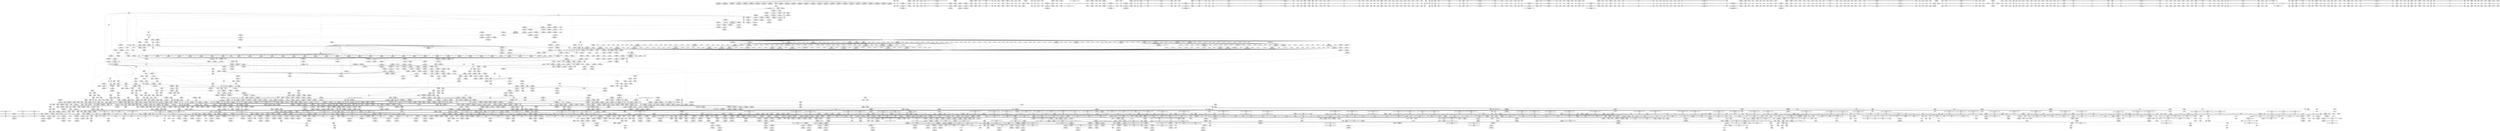 digraph {
	CE0x403e3b0 [shape=record,shape=Mrecord,label="{CE0x403e3b0|aa_current_profile:_call38|security/apparmor/include/context.h,159}"]
	CE0x409bf70 [shape=record,shape=Mrecord,label="{CE0x409bf70|rcu_read_unlock:_bb|*SummSink*}"]
	CE0x3fca700 [shape=record,shape=Mrecord,label="{CE0x3fca700|aa_get_profile:_p|Function::aa_get_profile&Arg::p::|*SummSink*}"]
	CE0x40b1740 [shape=record,shape=Mrecord,label="{CE0x40b1740|kref_sub:_tobool7|include/linux/kref.h,71|*SummSource*}"]
	CE0x3ff0290 [shape=record,shape=Mrecord,label="{CE0x3ff0290|44:_i32,_48:_i16,_128:_i8*,_:_SCMRE_144,152_|*MultipleSource*|security/apparmor/include/context.h,151|security/apparmor/include/context.h,151}"]
	CE0x41deb70 [shape=record,shape=Mrecord,label="{CE0x41deb70|atomic_read:_bb|*SummSink*}"]
	CE0x40977b0 [shape=record,shape=Mrecord,label="{CE0x40977b0|_call_void___preempt_count_add(i32_1)_#7,_!dbg_!15468|include/linux/rcupdate.h,239|*SummSource*}"]
	CE0x3f3cc40 [shape=record,shape=Mrecord,label="{CE0x3f3cc40|apparmor_path_link:_tmp|*SummSink*}"]
	CE0x4077b90 [shape=record,shape=Mrecord,label="{CE0x4077b90|aa_get_newest_profile:_tobool|security/apparmor/include/policy.h,326}"]
	CE0x40b87d0 [shape=record,shape=Mrecord,label="{CE0x40b87d0|i64*_getelementptr_inbounds_(_9_x_i64_,_9_x_i64_*___llvm_gcov_ctr79,_i64_0,_i64_0)|*Constant*|*SummSource*}"]
	CE0x4104c00 [shape=record,shape=Mrecord,label="{CE0x4104c00|rcu_read_lock:_tmp9|include/linux/rcupdate.h,882}"]
	CE0x3f7cc30 [shape=record,shape=Mrecord,label="{CE0x3f7cc30|44:_i32,_48:_i16,_128:_i8*,_:_SCMRE_36,40_|*MultipleSource*|security/apparmor/include/context.h,151|security/apparmor/include/context.h,151}"]
	CE0x3f3fdd0 [shape=record,shape=Mrecord,label="{CE0x3f3fdd0|aa_current_profile:_tmp20|security/apparmor/include/context.h,151|*SummSink*}"]
	CE0x409a120 [shape=record,shape=Mrecord,label="{CE0x409a120|rcu_read_unlock:_tmp14|include/linux/rcupdate.h,933}"]
	CE0x40051f0 [shape=record,shape=Mrecord,label="{CE0x40051f0|_call_void_mcount()_#2|*SummSink*}"]
	CE0x3b6f090 [shape=record,shape=Mrecord,label="{CE0x3b6f090|104:_%struct.inode*,_:_CRE_48,52_|*MultipleSource*|Function::apparmor_path_link&Arg::old_dentry::|security/apparmor/lsm.c,308}"]
	CE0x4035290 [shape=record,shape=Mrecord,label="{CE0x4035290|aa_current_profile:_tmp65|security/apparmor/include/context.h,159|*SummSource*}"]
	CE0x40f2240 [shape=record,shape=Mrecord,label="{CE0x40f2240|kref_get_not0:_tmp2|*SummSource*}"]
	CE0x40f2c60 [shape=record,shape=Mrecord,label="{CE0x40f2c60|rcu_read_lock:_do.end}"]
	CE0x40b2290 [shape=record,shape=Mrecord,label="{CE0x40b2290|kref_sub:_lnot1|include/linux/kref.h,71}"]
	CE0x41c75e0 [shape=record,shape=Mrecord,label="{CE0x41c75e0|0:_%struct.vfsmount*,_:_CRE:_elem_0:default:}"]
	CE0x4099560 [shape=record,shape=Mrecord,label="{CE0x4099560|kref_get:_cmp|include/linux/kref.h,47|*SummSource*}"]
	CE0x40c7910 [shape=record,shape=Mrecord,label="{CE0x40c7910|rcu_lock_acquire:_tmp2}"]
	CE0x3f50870 [shape=record,shape=Mrecord,label="{CE0x3f50870|i64_11|*Constant*}"]
	CE0x41b62a0 [shape=record,shape=Mrecord,label="{CE0x41b62a0|i32_1|*Constant*}"]
	CE0x4106310 [shape=record,shape=Mrecord,label="{CE0x4106310|rcu_read_lock:_tmp12|include/linux/rcupdate.h,882|*SummSource*}"]
	CE0x3fe4590 [shape=record,shape=Mrecord,label="{CE0x3fe4590|aa_get_profile:_tmp3|security/apparmor/include/policy.h,275}"]
	CE0x416ab00 [shape=record,shape=Mrecord,label="{CE0x416ab00|i64*_getelementptr_inbounds_(_11_x_i64_,_11_x_i64_*___llvm_gcov_ctr75,_i64_0,_i64_10)|*Constant*|*SummSource*}"]
	CE0x4027280 [shape=record,shape=Mrecord,label="{CE0x4027280|i64_25|*Constant*|*SummSink*}"]
	CE0x41ac7e0 [shape=record,shape=Mrecord,label="{CE0x41ac7e0|__atomic_add_unless:_entry|*SummSink*}"]
	CE0x41ec800 [shape=record,shape=Mrecord,label="{CE0x41ec800|__preempt_count_sub:_tmp1|*SummSource*}"]
	CE0x4209df0 [shape=record,shape=Mrecord,label="{CE0x4209df0|atomic_read:_counter|./arch/x86/include/asm/atomic.h,27|*SummSink*}"]
	CE0x40275f0 [shape=record,shape=Mrecord,label="{CE0x40275f0|aa_current_profile:_tmp52|security/apparmor/include/context.h,155}"]
	CE0x3fc9600 [shape=record,shape=Mrecord,label="{CE0x3fc9600|aa_get_profile:_entry|*SummSource*}"]
	CE0x4081740 [shape=record,shape=Mrecord,label="{CE0x4081740|i64*_getelementptr_inbounds_(_10_x_i64_,_10_x_i64_*___llvm_gcov_ctr71,_i64_0,_i64_8)|*Constant*}"]
	CE0x41e19b0 [shape=record,shape=Mrecord,label="{CE0x41e19b0|_call_void_asm_addl_$1,_%gs:$0_,_*m,ri,*m,_dirflag_,_fpsr_,_flags_(i32*___preempt_count,_i32_%sub,_i32*___preempt_count)_#2,_!dbg_!15474,_!srcloc_!15475|./arch/x86/include/asm/preempt.h,77}"]
	CE0x40ba1a0 [shape=record,shape=Mrecord,label="{CE0x40ba1a0|kref_sub:_tmp14|include/linux/kref.h,77|*SummSource*}"]
	CE0x4094760 [shape=record,shape=Mrecord,label="{CE0x4094760|i1_true|*Constant*}"]
	CE0x4032780 [shape=record,shape=Mrecord,label="{CE0x4032780|aa_current_profile:_tmp62|security/apparmor/include/context.h,159}"]
	CE0x4151200 [shape=record,shape=Mrecord,label="{CE0x4151200|kref_sub:_tobool|include/linux/kref.h,71|*SummSink*}"]
	CE0x41546a0 [shape=record,shape=Mrecord,label="{CE0x41546a0|kref_sub:_tmp3|include/linux/kref.h,71|*SummSource*}"]
	CE0x4109040 [shape=record,shape=Mrecord,label="{CE0x4109040|i64*_getelementptr_inbounds_(_11_x_i64_,_11_x_i64_*___llvm_gcov_ctr42,_i64_0,_i64_8)|*Constant*}"]
	CE0x40ac1d0 [shape=record,shape=Mrecord,label="{CE0x40ac1d0|rcu_lock_release:_map|Function::rcu_lock_release&Arg::map::|*SummSink*}"]
	CE0x3f63eb0 [shape=record,shape=Mrecord,label="{CE0x3f63eb0|aa_current_profile:_tmp32|security/apparmor/include/context.h,153|*SummSource*}"]
	CE0x40fa6a0 [shape=record,shape=Mrecord,label="{CE0x40fa6a0|_ret_void,_!dbg_!15474|include/linux/rcupdate.h,240}"]
	CE0x41d7950 [shape=record,shape=Mrecord,label="{CE0x41d7950|__atomic_add_unless:_tmp4|./arch/x86/include/asm/atomic.h,199}"]
	CE0x40d36c0 [shape=record,shape=Mrecord,label="{CE0x40d36c0|i64*_getelementptr_inbounds_(_2_x_i64_,_2_x_i64_*___llvm_gcov_ctr70,_i64_0,_i64_0)|*Constant*|*SummSink*}"]
	CE0x40124d0 [shape=record,shape=Mrecord,label="{CE0x40124d0|GLOBAL:_aa_get_profile_rcu|*Constant*|*SummSource*}"]
	CE0x4079d20 [shape=record,shape=Mrecord,label="{CE0x4079d20|aa_get_profile:_if.then|*SummSink*}"]
	CE0x409b890 [shape=record,shape=Mrecord,label="{CE0x409b890|GLOBAL:___llvm_gcov_ctr48|Global_var:__llvm_gcov_ctr48|*SummSink*}"]
	CE0x3f88330 [shape=record,shape=Mrecord,label="{CE0x3f88330|i64*_getelementptr_inbounds_(_2_x_i64_,_2_x_i64_*___llvm_gcov_ctr55,_i64_0,_i64_1)|*Constant*|*SummSink*}"]
	CE0x41ea5b0 [shape=record,shape=Mrecord,label="{CE0x41ea5b0|i64*_getelementptr_inbounds_(_4_x_i64_,_4_x_i64_*___llvm_gcov_ctr51,_i64_0,_i64_2)|*Constant*|*SummSink*}"]
	CE0x41b1ac0 [shape=record,shape=Mrecord,label="{CE0x41b1ac0|__rcu_read_unlock:_tmp4|include/linux/rcupdate.h,244}"]
	CE0x41c7b90 [shape=record,shape=Mrecord,label="{CE0x41c7b90|GLOBAL:___llvm_gcov_ctr71|Global_var:__llvm_gcov_ctr71}"]
	CE0x4158ed0 [shape=record,shape=Mrecord,label="{CE0x4158ed0|i64*_getelementptr_inbounds_(_11_x_i64_,_11_x_i64_*___llvm_gcov_ctr75,_i64_0,_i64_0)|*Constant*|*SummSource*}"]
	CE0x3fe9250 [shape=record,shape=Mrecord,label="{CE0x3fe9250|i8*_getelementptr_inbounds_(_45_x_i8_,_45_x_i8_*_.str14,_i32_0,_i32_0)|*Constant*|*SummSink*}"]
	CE0x40d13b0 [shape=record,shape=Mrecord,label="{CE0x40d13b0|kref_put:_bb|*SummSource*}"]
	CE0x40bb550 [shape=record,shape=Mrecord,label="{CE0x40bb550|kref_sub:_tobool14|include/linux/kref.h,73|*SummSink*}"]
	CE0x3f3de70 [shape=record,shape=Mrecord,label="{CE0x3f3de70|104:_%struct.inode*,_:_CRE_178,179_}"]
	CE0x4077ff0 [shape=record,shape=Mrecord,label="{CE0x4077ff0|aa_put_profile:_tmp|*SummSource*}"]
	CE0x41567a0 [shape=record,shape=Mrecord,label="{CE0x41567a0|kref_sub:_tmp4|include/linux/kref.h,71|*SummSource*}"]
	CE0x40985e0 [shape=record,shape=Mrecord,label="{CE0x40985e0|kref_sub:_lnot4|include/linux/kref.h,71|*SummSource*}"]
	CE0x41bead0 [shape=record,shape=Mrecord,label="{CE0x41bead0|atomic_add_return:_tmp2|*SummSink*}"]
	CE0x3f42050 [shape=record,shape=Mrecord,label="{CE0x3f42050|apparmor_path_link:_tmp}"]
	CE0x41d1ce0 [shape=record,shape=Mrecord,label="{CE0x41d1ce0|i64*_getelementptr_inbounds_(_2_x_i64_,_2_x_i64_*___llvm_gcov_ctr72,_i64_0,_i64_0)|*Constant*}"]
	CE0x3ff3c50 [shape=record,shape=Mrecord,label="{CE0x3ff3c50|aa_current_profile:_tmp1|*SummSink*}"]
	CE0x3f5b3f0 [shape=record,shape=Mrecord,label="{CE0x3f5b3f0|104:_%struct.inode*,_:_CRE_313,314_}"]
	CE0x4022480 [shape=record,shape=Mrecord,label="{CE0x4022480|aa_current_profile:_tmp40|security/apparmor/include/context.h,153}"]
	CE0x4020f60 [shape=record,shape=Mrecord,label="{CE0x4020f60|aa_current_profile:_tmp43|security/apparmor/include/context.h,153|*SummSink*}"]
	CE0x4106f50 [shape=record,shape=Mrecord,label="{CE0x4106f50|i64_7|*Constant*}"]
	CE0x4100a90 [shape=record,shape=Mrecord,label="{CE0x4100a90|rcu_read_lock:_bb}"]
	CE0x4167a90 [shape=record,shape=Mrecord,label="{CE0x4167a90|kref_get:_conv40|include/linux/kref.h,47|*SummSink*}"]
	CE0x41eba80 [shape=record,shape=Mrecord,label="{CE0x41eba80|__atomic_add_unless:_tmp9|./arch/x86/include/asm/atomic.h,200|*SummSink*}"]
	CE0x415c260 [shape=record,shape=Mrecord,label="{CE0x415c260|i64*_getelementptr_inbounds_(_4_x_i64_,_4_x_i64_*___llvm_gcov_ctr43,_i64_0,_i64_0)|*Constant*|*SummSource*}"]
	CE0x3f88830 [shape=record,shape=Mrecord,label="{CE0x3f88830|aa_current_profile:_do.end17}"]
	CE0x408cf70 [shape=record,shape=Mrecord,label="{CE0x408cf70|GLOBAL:_rcu_lock_acquire|*Constant*|*SummSource*}"]
	CE0x4160c20 [shape=record,shape=Mrecord,label="{CE0x4160c20|kref_get:_tmp12|include/linux/kref.h,47}"]
	CE0x41eb840 [shape=record,shape=Mrecord,label="{CE0x41eb840|__preempt_count_sub:_sub|./arch/x86/include/asm/preempt.h,77|*SummSource*}"]
	CE0x40b1350 [shape=record,shape=Mrecord,label="{CE0x40b1350|kref_get:_expval20|include/linux/kref.h,47|*SummSink*}"]
	CE0x4098380 [shape=record,shape=Mrecord,label="{CE0x4098380|rcu_read_unlock:_tobool1|include/linux/rcupdate.h,933|*SummSource*}"]
	CE0x4154490 [shape=record,shape=Mrecord,label="{CE0x4154490|GLOBAL:___llvm_gcov_ctr79|Global_var:__llvm_gcov_ctr79|*SummSource*}"]
	CE0x4093140 [shape=record,shape=Mrecord,label="{CE0x4093140|rcu_read_unlock:_tmp4|include/linux/rcupdate.h,933}"]
	CE0x407e230 [shape=record,shape=Mrecord,label="{CE0x407e230|__atomic_add_unless:_tobool11|./arch/x86/include/asm/atomic.h,202}"]
	CE0x40fddd0 [shape=record,shape=Mrecord,label="{CE0x40fddd0|GLOBAL:___llvm_gcov_ctr42|Global_var:__llvm_gcov_ctr42|*SummSink*}"]
	CE0x3f7f2e0 [shape=record,shape=Mrecord,label="{CE0x3f7f2e0|aa_path_link:_old_dentry|Function::aa_path_link&Arg::old_dentry::|*SummSink*}"]
	CE0x402c100 [shape=record,shape=Mrecord,label="{CE0x402c100|GLOBAL:_aa_replace_current_profile|*Constant*}"]
	CE0x40a76d0 [shape=record,shape=Mrecord,label="{CE0x40a76d0|rcu_read_unlock:_tmp20|include/linux/rcupdate.h,933|*SummSource*}"]
	CE0x3f43160 [shape=record,shape=Mrecord,label="{CE0x3f43160|104:_%struct.inode*,_:_CRE_195,196_}"]
	CE0x40e24e0 [shape=record,shape=Mrecord,label="{CE0x40e24e0|rcu_lock_acquire:_entry|*SummSource*}"]
	CE0x415f600 [shape=record,shape=Mrecord,label="{CE0x415f600|kref_get:_tmp9|include/linux/kref.h,47}"]
	CE0x41d5bd0 [shape=record,shape=Mrecord,label="{CE0x41d5bd0|atomic_sub_and_test:_bb|*SummSink*}"]
	CE0x4010580 [shape=record,shape=Mrecord,label="{CE0x4010580|aa_get_profile_rcu:_tmp6|security/apparmor/include/policy.h,309}"]
	CE0x40443a0 [shape=record,shape=Mrecord,label="{CE0x40443a0|GLOBAL:_current_task|Global_var:current_task|*SummSource*}"]
	CE0x4088e20 [shape=record,shape=Mrecord,label="{CE0x4088e20|aa_get_profile_rcu:_tmp3|*SummSink*}"]
	CE0x40d4310 [shape=record,shape=Mrecord,label="{CE0x40d4310|aa_get_profile_rcu:_tmp14|security/apparmor/include/policy.h,309|*SummSink*}"]
	CE0x40ea7e0 [shape=record,shape=Mrecord,label="{CE0x40ea7e0|i32_1|*Constant*}"]
	CE0x40f8660 [shape=record,shape=Mrecord,label="{CE0x40f8660|__rcu_read_lock:_entry|*SummSource*}"]
	CE0x3f75170 [shape=record,shape=Mrecord,label="{CE0x3f75170|VOIDTB_TE:_GCE_rcu_lock_map_external_global_%struct.lockdep_map_200,208_|*MultipleSource*|security/apparmor/lsm.c,311|security/apparmor/lsm.c,312}"]
	CE0x41609e0 [shape=record,shape=Mrecord,label="{CE0x41609e0|GLOBAL:_warn_slowpath_null|*Constant*}"]
	CE0x41ece60 [shape=record,shape=Mrecord,label="{CE0x41ece60|_call_void_mcount()_#2|*SummSink*}"]
	CE0x3f61570 [shape=record,shape=Mrecord,label="{CE0x3f61570|i64_1|*Constant*}"]
	CE0x3f43ae0 [shape=record,shape=Mrecord,label="{CE0x3f43ae0|104:_%struct.inode*,_:_CRE_203,204_}"]
	CE0x41edb60 [shape=record,shape=Mrecord,label="{CE0x41edb60|atomic_read:_tmp4|*LoadInst*|./arch/x86/include/asm/atomic.h,27|*SummSource*}"]
	CE0x41648c0 [shape=record,shape=Mrecord,label="{CE0x41648c0|i32_47|*Constant*|*SummSource*}"]
	CE0x41e6870 [shape=record,shape=Mrecord,label="{CE0x41e6870|__preempt_count_sub:_tmp7|./arch/x86/include/asm/preempt.h,78|*SummSource*}"]
	CE0x40bcca0 [shape=record,shape=Mrecord,label="{CE0x40bcca0|i64*_getelementptr_inbounds_(_9_x_i64_,_9_x_i64_*___llvm_gcov_ctr79,_i64_0,_i64_6)|*Constant*}"]
	CE0x3f3a1b0 [shape=record,shape=Mrecord,label="{CE0x3f3a1b0|104:_%struct.inode*,_:_CRE_173,174_}"]
	CE0x408b6b0 [shape=record,shape=Mrecord,label="{CE0x408b6b0|aa_get_profile_rcu:_call9|security/apparmor/include/policy.h,310|*SummSink*}"]
	CE0x402b640 [shape=record,shape=Mrecord,label="{CE0x402b640|aa_get_newest_profile:_p|Function::aa_get_newest_profile&Arg::p::}"]
	CE0x407ba80 [shape=record,shape=Mrecord,label="{CE0x407ba80|aa_get_newest_profile:_tobool1|security/apparmor/include/policy.h,329|*SummSource*}"]
	CE0x4211200 [shape=record,shape=Mrecord,label="{CE0x4211200|atomic_cmpxchg:_tmp2|*SummSink*}"]
	CE0x40cb410 [shape=record,shape=Mrecord,label="{CE0x40cb410|aa_get_profile_rcu:_tmp21|security/apparmor/include/policy.h,309}"]
	CE0x40b0050 [shape=record,shape=Mrecord,label="{CE0x40b0050|GLOBAL:___llvm_gcov_ctr75|Global_var:__llvm_gcov_ctr75|*SummSink*}"]
	CE0x40cc7e0 [shape=record,shape=Mrecord,label="{CE0x40cc7e0|aa_get_profile_rcu:_do.end7|*SummSource*}"]
	CE0x401f130 [shape=record,shape=Mrecord,label="{CE0x401f130|aa_get_profile_rcu:_tmp25|security/apparmor/include/policy.h,309|*SummSource*}"]
	CE0x40f1160 [shape=record,shape=Mrecord,label="{CE0x40f1160|rcu_read_unlock:_entry}"]
	CE0x40050a0 [shape=record,shape=Mrecord,label="{CE0x40050a0|_call_void_mcount()_#2|*SummSource*}"]
	CE0x3fcb9b0 [shape=record,shape=Mrecord,label="{CE0x3fcb9b0|aa_get_newest_profile:_tmp18|security/apparmor/include/policy.h,333}"]
	CE0x40041f0 [shape=record,shape=Mrecord,label="{CE0x40041f0|aa_current_profile:_tmp47|security/apparmor/include/context.h,153|*SummSink*}"]
	CE0x41c1f90 [shape=record,shape=Mrecord,label="{CE0x41c1f90|VOIDTB_TE:_CE_88,89_}"]
	CE0x409b380 [shape=record,shape=Mrecord,label="{CE0x409b380|kref_sub:_conv12|include/linux/kref.h,71|*SummSource*}"]
	CE0x40f3cb0 [shape=record,shape=Mrecord,label="{CE0x40f3cb0|_call_void_rcu_read_unlock()_#7,_!dbg_!15515|security/apparmor/include/policy.h,311}"]
	CE0x4219e70 [shape=record,shape=Mrecord,label="{CE0x4219e70|i64*_getelementptr_inbounds_(_2_x_i64_,_2_x_i64_*___llvm_gcov_ctr73,_i64_0,_i64_1)|*Constant*|*SummSource*}"]
	CE0x4036510 [shape=record,shape=Mrecord,label="{CE0x4036510|i64*_getelementptr_inbounds_(_37_x_i64_,_37_x_i64_*___llvm_gcov_ctr66,_i64_0,_i64_31)|*Constant*|*SummSource*}"]
	CE0x40190f0 [shape=record,shape=Mrecord,label="{CE0x40190f0|aa_put_profile:_tmp6|security/apparmor/include/policy.h,342|*SummSource*}"]
	CE0x40cd9f0 [shape=record,shape=Mrecord,label="{CE0x40cd9f0|aa_get_profile_rcu:_if.then|*SummSink*}"]
	CE0x40a3bb0 [shape=record,shape=Mrecord,label="{CE0x40a3bb0|kref_get:_conv|include/linux/kref.h,47|*SummSource*}"]
	CE0x41ad2c0 [shape=record,shape=Mrecord,label="{CE0x41ad2c0|__atomic_add_unless:_a|Function::__atomic_add_unless&Arg::a::|*SummSink*}"]
	CE0x3f85ce0 [shape=record,shape=Mrecord,label="{CE0x3f85ce0|aa_current_profile:_lnot|security/apparmor/include/context.h,153}"]
	CE0x3f6b880 [shape=record,shape=Mrecord,label="{CE0x3f6b880|aa_current_profile:_land.lhs.true|*SummSource*}"]
	CE0x409ef70 [shape=record,shape=Mrecord,label="{CE0x409ef70|kref_get:_tobool|include/linux/kref.h,47}"]
	CE0x409c3a0 [shape=record,shape=Mrecord,label="{CE0x409c3a0|__rcu_read_lock:_tmp7|include/linux/rcupdate.h,240|*SummSource*}"]
	CE0x41d9d00 [shape=record,shape=Mrecord,label="{CE0x41d9d00|void_(i32*,_i32,_i32*)*_asm_addl_$1,_%gs:$0_,_*m,ri,*m,_dirflag_,_fpsr_,_flags_|*SummSource*}"]
	CE0x3f82920 [shape=record,shape=Mrecord,label="{CE0x3f82920|_ret_i32_%call69,_!dbg_!15599|security/apparmor/file.c,436|*SummSink*}"]
	CE0x40be4c0 [shape=record,shape=Mrecord,label="{CE0x40be4c0|kref_sub:_conv12|include/linux/kref.h,71|*SummSink*}"]
	CE0x40fead0 [shape=record,shape=Mrecord,label="{CE0x40fead0|i64_0|*Constant*}"]
	CE0x41d73d0 [shape=record,shape=Mrecord,label="{CE0x41d73d0|__preempt_count_sub:_tmp2|*SummSource*}"]
	CE0x402ef80 [shape=record,shape=Mrecord,label="{CE0x402ef80|aa_put_profile:_p|Function::aa_put_profile&Arg::p::}"]
	CE0x3f7df80 [shape=record,shape=Mrecord,label="{CE0x3f7df80|aa_current_profile:_tmp16|security/apparmor/include/context.h,151|*SummSource*}"]
	CE0x3f753e0 [shape=record,shape=Mrecord,label="{CE0x3f753e0|VOIDTB_TE:_GCE_rcu_lock_map_external_global_%struct.lockdep_map_208,212_|*MultipleSource*|security/apparmor/lsm.c,311|security/apparmor/lsm.c,312}"]
	CE0x3fe5200 [shape=record,shape=Mrecord,label="{CE0x3fe5200|aa_get_profile_rcu:_land.lhs.true|*SummSink*}"]
	CE0x3f59830 [shape=record,shape=Mrecord,label="{CE0x3f59830|104:_%struct.inode*,_:_CRE_304,305_}"]
	CE0x4097a40 [shape=record,shape=Mrecord,label="{CE0x4097a40|i64*_getelementptr_inbounds_(_11_x_i64_,_11_x_i64_*___llvm_gcov_ctr48,_i64_0,_i64_1)|*Constant*|*SummSink*}"]
	CE0x40be410 [shape=record,shape=Mrecord,label="{CE0x40be410|rcu_lock_acquire:_tmp4|include/linux/rcupdate.h,418}"]
	CE0x40fab50 [shape=record,shape=Mrecord,label="{CE0x40fab50|GLOBAL:_atomic_add_unless|*Constant*|*SummSource*}"]
	CE0x40072a0 [shape=record,shape=Mrecord,label="{CE0x40072a0|i64*_getelementptr_inbounds_(_4_x_i64_,_4_x_i64_*___llvm_gcov_ctr45,_i64_0,_i64_0)|*Constant*|*SummSink*}"]
	CE0x3f35d50 [shape=record,shape=Mrecord,label="{CE0x3f35d50|apparmor_path_link:_if.then|*SummSink*}"]
	CE0x3ff9370 [shape=record,shape=Mrecord,label="{CE0x3ff9370|aa_current_profile:_tmp27|security/apparmor/include/context.h,153|*SummSource*}"]
	CE0x40f19a0 [shape=record,shape=Mrecord,label="{CE0x40f19a0|aa_get_profile:_bb}"]
	CE0x4164e10 [shape=record,shape=Mrecord,label="{CE0x4164e10|kref_get:_tobool30|include/linux/kref.h,47|*SummSource*}"]
	CE0x40d3730 [shape=record,shape=Mrecord,label="{CE0x40d3730|i64*_getelementptr_inbounds_(_2_x_i64_,_2_x_i64_*___llvm_gcov_ctr70,_i64_0,_i64_0)|*Constant*}"]
	CE0x40a0e00 [shape=record,shape=Mrecord,label="{CE0x40a0e00|kref_get:_lnot4|include/linux/kref.h,47|*SummSource*}"]
	CE0x40cd3e0 [shape=record,shape=Mrecord,label="{CE0x40cd3e0|i64*_getelementptr_inbounds_(_2_x_i64_,_2_x_i64_*___llvm_gcov_ctr78,_i64_0,_i64_0)|*Constant*}"]
	CE0x3f33940 [shape=record,shape=Mrecord,label="{CE0x3f33940|apparmor_path_link:_if.then}"]
	CE0x3fea6f0 [shape=record,shape=Mrecord,label="{CE0x3fea6f0|i64*_getelementptr_inbounds_(_37_x_i64_,_37_x_i64_*___llvm_gcov_ctr66,_i64_0,_i64_1)|*Constant*|*SummSink*}"]
	CE0x40469c0 [shape=record,shape=Mrecord,label="{CE0x40469c0|aa_current_profile:_expval|security/apparmor/include/context.h,153}"]
	CE0x41bbe30 [shape=record,shape=Mrecord,label="{CE0x41bbe30|_ret_void,_!dbg_!15477|./arch/x86/include/asm/preempt.h,78|*SummSource*}"]
	CE0x41f0750 [shape=record,shape=Mrecord,label="{CE0x41f0750|__atomic_add_unless:_lnot|./arch/x86/include/asm/atomic.h,199|*SummSource*}"]
	CE0x40a33e0 [shape=record,shape=Mrecord,label="{CE0x40a33e0|rcu_read_unlock:_tmp17|include/linux/rcupdate.h,933|*SummSink*}"]
	CE0x400f470 [shape=record,shape=Mrecord,label="{CE0x400f470|aa_get_newest_profile:_if.then}"]
	CE0x3f856b0 [shape=record,shape=Mrecord,label="{CE0x3f856b0|%struct.aa_profile*_null|*Constant*|*SummSink*}"]
	CE0x4100b60 [shape=record,shape=Mrecord,label="{CE0x4100b60|rcu_read_lock:_bb|*SummSource*}"]
	CE0x415f2d0 [shape=record,shape=Mrecord,label="{CE0x415f2d0|_call_void_mcount()_#2}"]
	CE0x40ee9d0 [shape=record,shape=Mrecord,label="{CE0x40ee9d0|i64_18|*Constant*|*SummSource*}"]
	CE0x3f5afd0 [shape=record,shape=Mrecord,label="{CE0x3f5afd0|104:_%struct.inode*,_:_CRE_309,310_}"]
	CE0x3f3fc10 [shape=record,shape=Mrecord,label="{CE0x3f3fc10|aa_current_profile:_tmp20|security/apparmor/include/context.h,151|*SummSource*}"]
	CE0x3feb510 [shape=record,shape=Mrecord,label="{CE0x3feb510|aa_current_profile:_tmp21|security/apparmor/include/context.h,151|*SummSource*}"]
	CE0x4073670 [shape=record,shape=Mrecord,label="{CE0x4073670|COLLAPSED:_GCMRE___llvm_gcov_ctr74_internal_global_5_x_i64_zeroinitializer:_elem_0:default:}"]
	CE0x41e2680 [shape=record,shape=Mrecord,label="{CE0x41e2680|_ret_i32_%tmp4,_!dbg_!15471|./arch/x86/include/asm/atomic.h,27|*SummSource*}"]
	CE0x420c080 [shape=record,shape=Mrecord,label="{CE0x420c080|VOIDTB_TE:_CE_313,314_}"]
	CE0x415bbc0 [shape=record,shape=Mrecord,label="{CE0x415bbc0|kref_sub:_tmp6|include/linux/kref.h,71|*SummSink*}"]
	CE0x40c5dc0 [shape=record,shape=Mrecord,label="{CE0x40c5dc0|rcu_read_lock:_do.end|*SummSink*}"]
	CE0x40bc9e0 [shape=record,shape=Mrecord,label="{CE0x40bc9e0|kref_sub:_tmp11|include/linux/kref.h,73|*SummSink*}"]
	CE0x41b9700 [shape=record,shape=Mrecord,label="{CE0x41b9700|atomic_sub_and_test:_tmp2}"]
	CE0x4076d60 [shape=record,shape=Mrecord,label="{CE0x4076d60|aa_get_newest_profile:_tmp11|security/apparmor/include/policy.h,329|*SummSource*}"]
	CE0x3f4f5a0 [shape=record,shape=Mrecord,label="{CE0x3f4f5a0|i64_11|*Constant*|*SummSource*}"]
	CE0x4018460 [shape=record,shape=Mrecord,label="{CE0x4018460|kref_put:_release|Function::kref_put&Arg::release::|*SummSink*}"]
	CE0x4085ed0 [shape=record,shape=Mrecord,label="{CE0x4085ed0|_call_void_rcu_read_lock()_#7,_!dbg_!15469|security/apparmor/include/policy.h,307|*SummSink*}"]
	CE0x409d710 [shape=record,shape=Mrecord,label="{CE0x409d710|kref_get:_tobool7|include/linux/kref.h,47|*SummSource*}"]
	CE0x40a0f60 [shape=record,shape=Mrecord,label="{CE0x40a0f60|kref_get:_lnot4|include/linux/kref.h,47|*SummSink*}"]
	CE0x4198160 [shape=record,shape=Mrecord,label="{CE0x4198160|i64*_getelementptr_inbounds_(_4_x_i64_,_4_x_i64_*___llvm_gcov_ctr45,_i64_0,_i64_2)|*Constant*|*SummSource*}"]
	CE0x3f7a870 [shape=record,shape=Mrecord,label="{CE0x3f7a870|apparmor_path_link:_tmp11|security/apparmor/lsm.c,312|*SummSink*}"]
	CE0x4027440 [shape=record,shape=Mrecord,label="{CE0x4027440|i64_24|*Constant*}"]
	CE0x41b2160 [shape=record,shape=Mrecord,label="{CE0x41b2160|rcu_lock_release:_tmp1|*SummSource*}"]
	CE0x3f83730 [shape=record,shape=Mrecord,label="{CE0x3f83730|apparmor_path_link:_tmp16|security/apparmor/lsm.c,314|*SummSource*}"]
	CE0x41bd600 [shape=record,shape=Mrecord,label="{CE0x41bd600|i64*_getelementptr_inbounds_(_2_x_i64_,_2_x_i64_*___llvm_gcov_ctr76,_i64_0,_i64_0)|*Constant*|*SummSink*}"]
	CE0x3f4b440 [shape=record,shape=Mrecord,label="{CE0x3f4b440|104:_%struct.inode*,_:_CRE_112,144_|*MultipleSource*|Function::apparmor_path_link&Arg::old_dentry::|security/apparmor/lsm.c,308}"]
	CE0x3f556e0 [shape=record,shape=Mrecord,label="{CE0x3f556e0|104:_%struct.inode*,_:_CRE_164,165_}"]
	CE0x421a320 [shape=record,shape=Mrecord,label="{CE0x421a320|VOIDTB_TE:_CE_93,94_}"]
	CE0x3f43880 [shape=record,shape=Mrecord,label="{CE0x3f43880|104:_%struct.inode*,_:_CRE_201,202_}"]
	CE0x3ffa230 [shape=record,shape=Mrecord,label="{CE0x3ffa230|i64_-2147483648|*Constant*|*SummSource*}"]
	CE0x41ec1e0 [shape=record,shape=Mrecord,label="{CE0x41ec1e0|atomic_read:_tmp3}"]
	CE0x4047a70 [shape=record,shape=Mrecord,label="{CE0x4047a70|aa_current_profile:_tmp|*SummSource*}"]
	CE0x4043dd0 [shape=record,shape=Mrecord,label="{CE0x4043dd0|aa_put_profile:_bb}"]
	CE0x3f79bc0 [shape=record,shape=Mrecord,label="{CE0x3f79bc0|i64_5|*Constant*}"]
	CE0x40c9340 [shape=record,shape=Mrecord,label="{CE0x40c9340|i64*_getelementptr_inbounds_(_20_x_i64_,_20_x_i64_*___llvm_gcov_ctr68,_i64_0,_i64_0)|*Constant*|*SummSource*}"]
	CE0x41038c0 [shape=record,shape=Mrecord,label="{CE0x41038c0|kref_get:_tobool14|include/linux/kref.h,47}"]
	CE0x40339d0 [shape=record,shape=Mrecord,label="{CE0x40339d0|i64*_getelementptr_inbounds_(_37_x_i64_,_37_x_i64_*___llvm_gcov_ctr66,_i64_0,_i64_31)|*Constant*|*SummSink*}"]
	CE0x3ff98a0 [shape=record,shape=Mrecord,label="{CE0x3ff98a0|i64*_getelementptr_inbounds_(_37_x_i64_,_37_x_i64_*___llvm_gcov_ctr66,_i64_0,_i64_13)|*Constant*}"]
	CE0x4078b20 [shape=record,shape=Mrecord,label="{CE0x4078b20|aa_get_newest_profile:_tmp|*SummSink*}"]
	CE0x40c20c0 [shape=record,shape=Mrecord,label="{CE0x40c20c0|kref_sub:_return|*SummSink*}"]
	CE0x415bb50 [shape=record,shape=Mrecord,label="{CE0x415bb50|kref_sub:_tmp6|include/linux/kref.h,71|*SummSource*}"]
	CE0x41d4e60 [shape=record,shape=Mrecord,label="{CE0x41d4e60|i64_1|*Constant*}"]
	CE0x410e870 [shape=record,shape=Mrecord,label="{CE0x410e870|kref_sub:_lnot.ext5|include/linux/kref.h,71|*SummSink*}"]
	CE0x40cf8a0 [shape=record,shape=Mrecord,label="{CE0x40cf8a0|GLOBAL:_aa_get_profile_rcu.__warned|Global_var:aa_get_profile_rcu.__warned}"]
	CE0x41df4a0 [shape=record,shape=Mrecord,label="{CE0x41df4a0|i64*_getelementptr_inbounds_(_10_x_i64_,_10_x_i64_*___llvm_gcov_ctr71,_i64_0,_i64_0)|*Constant*|*SummSink*}"]
	CE0x3fe70e0 [shape=record,shape=Mrecord,label="{CE0x3fe70e0|aa_get_profile_rcu:_tmp16|security/apparmor/include/policy.h,309|*SummSink*}"]
	CE0x40f00b0 [shape=record,shape=Mrecord,label="{CE0x40f00b0|aa_get_profile_rcu:_tmp40|security/apparmor/include/policy.h,310|*SummSink*}"]
	CE0x40fbce0 [shape=record,shape=Mrecord,label="{CE0x40fbce0|GLOBAL:___rcu_read_lock|*Constant*|*SummSource*}"]
	CE0x40a6460 [shape=record,shape=Mrecord,label="{CE0x40a6460|i8*_getelementptr_inbounds_(_44_x_i8_,_44_x_i8_*_.str13,_i32_0,_i32_0)|*Constant*|*SummSink*}"]
	CE0x3f5ae30 [shape=record,shape=Mrecord,label="{CE0x3f5ae30|104:_%struct.inode*,_:_CRE_308,309_}"]
	CE0x41f1a20 [shape=record,shape=Mrecord,label="{CE0x41f1a20|__atomic_add_unless:_add|./arch/x86/include/asm/atomic.h,201|*SummSource*}"]
	CE0x40f8df0 [shape=record,shape=Mrecord,label="{CE0x40f8df0|GLOBAL:_atomic_add_unless|*Constant*}"]
	CE0x40a75a0 [shape=record,shape=Mrecord,label="{CE0x40a75a0|rcu_read_unlock:_tmp20|include/linux/rcupdate.h,933}"]
	CE0x4008610 [shape=record,shape=Mrecord,label="{CE0x4008610|atomic_add_unless:_call|include/linux/atomic.h,17|*SummSink*}"]
	CE0x400dba0 [shape=record,shape=Mrecord,label="{CE0x400dba0|aa_get_newest_profile:_tmp7|security/apparmor/include/policy.h,327|*SummSink*}"]
	CE0x4196f20 [shape=record,shape=Mrecord,label="{CE0x4196f20|__rcu_read_lock:_tmp2|*SummSink*}"]
	CE0x41e8ac0 [shape=record,shape=Mrecord,label="{CE0x41e8ac0|i64*_getelementptr_inbounds_(_10_x_i64_,_10_x_i64_*___llvm_gcov_ctr71,_i64_0,_i64_4)|*Constant*}"]
	CE0x41610e0 [shape=record,shape=Mrecord,label="{CE0x41610e0|_call_void_warn_slowpath_null(i8*_getelementptr_inbounds_(_21_x_i8_,_21_x_i8_*_.str17,_i32_0,_i32_0),_i32_47)_#7,_!dbg_!15491|include/linux/kref.h,47}"]
	CE0x3f69a70 [shape=record,shape=Mrecord,label="{CE0x3f69a70|mediated_filesystem:_i_sb|security/apparmor/include/apparmor.h,117}"]
	CE0x4045750 [shape=record,shape=Mrecord,label="{CE0x4045750|aa_current_profile:_lnot10|security/apparmor/include/context.h,153|*SummSink*}"]
	CE0x403d180 [shape=record,shape=Mrecord,label="{CE0x403d180|i64*_getelementptr_inbounds_(_2_x_i64_,_2_x_i64_*___llvm_gcov_ctr112,_i64_0,_i64_0)|*Constant*}"]
	CE0x40175e0 [shape=record,shape=Mrecord,label="{CE0x40175e0|GLOBAL:_kref_put|*Constant*|*SummSource*}"]
	CE0x41bb0c0 [shape=record,shape=Mrecord,label="{CE0x41bb0c0|__rcu_read_unlock:_tmp2|*SummSink*}"]
	CE0x40d46b0 [shape=record,shape=Mrecord,label="{CE0x40d46b0|_ret_i32_%retval.0,_!dbg_!15493|include/linux/kref.h,78|*SummSink*}"]
	CE0x41d7440 [shape=record,shape=Mrecord,label="{CE0x41d7440|__preempt_count_sub:_tmp2|*SummSink*}"]
	CE0x41f0c80 [shape=record,shape=Mrecord,label="{CE0x41f0c80|atomic_read:_tmp|*SummSource*}"]
	CE0x41973e0 [shape=record,shape=Mrecord,label="{CE0x41973e0|__rcu_read_unlock:_tmp3}"]
	CE0x4159340 [shape=record,shape=Mrecord,label="{CE0x4159340|COLLAPSED:_GCMRE___llvm_gcov_ctr70_internal_global_2_x_i64_zeroinitializer:_elem_0:default:}"]
	CE0x401b130 [shape=record,shape=Mrecord,label="{CE0x401b130|aa_put_profile:_count|security/apparmor/include/policy.h,342}"]
	CE0x4027790 [shape=record,shape=Mrecord,label="{CE0x4027790|aa_current_profile:_tmp52|security/apparmor/include/context.h,155|*SummSink*}"]
	CE0x40f66e0 [shape=record,shape=Mrecord,label="{CE0x40f66e0|rcu_read_lock:_land.lhs.true2}"]
	CE0x41e87b0 [shape=record,shape=Mrecord,label="{CE0x41e87b0|__atomic_add_unless:_tmp7|./arch/x86/include/asm/atomic.h,199|*SummSink*}"]
	CE0x41de570 [shape=record,shape=Mrecord,label="{CE0x41de570|atomic_sub_and_test:_conv1|./arch/x86/include/asm/atomic.h,81|*SummSink*}"]
	CE0x3ca2710 [shape=record,shape=Mrecord,label="{CE0x3ca2710|i32_0|*Constant*|*SummSource*}"]
	CE0x41da870 [shape=record,shape=Mrecord,label="{CE0x41da870|__atomic_add_unless:_tmp3|*SummSink*}"]
	CE0x3fca430 [shape=record,shape=Mrecord,label="{CE0x3fca430|aa_get_newest_profile:_retval.0}"]
	CE0x40ee910 [shape=record,shape=Mrecord,label="{CE0x40ee910|i64_18|*Constant*}"]
	CE0x400cd80 [shape=record,shape=Mrecord,label="{CE0x400cd80|aa_get_profile:_tobool|security/apparmor/include/policy.h,275}"]
	CE0x40f5310 [shape=record,shape=Mrecord,label="{CE0x40f5310|i64*_getelementptr_inbounds_(_11_x_i64_,_11_x_i64_*___llvm_gcov_ctr48,_i64_0,_i64_1)|*Constant*}"]
	CE0x40b7e80 [shape=record,shape=Mrecord,label="{CE0x40b7e80|kref_sub:_tobool14|include/linux/kref.h,73}"]
	CE0x41c5f20 [shape=record,shape=Mrecord,label="{CE0x41c5f20|void_(i32*,_i32,_i32*)*_asm_addl_$1,_%gs:$0_,_*m,ri,*m,_dirflag_,_fpsr_,_flags_}"]
	CE0x420be60 [shape=record,shape=Mrecord,label="{CE0x420be60|VOIDTB_TE:_CE_311,312_}"]
	CE0x408dac0 [shape=record,shape=Mrecord,label="{CE0x408dac0|aa_get_profile_rcu:_tmp17|security/apparmor/include/policy.h,309|*SummSource*}"]
	CE0x40f47e0 [shape=record,shape=Mrecord,label="{CE0x40f47e0|_call_void_mcount()_#2|*SummSource*}"]
	CE0x3fe9c30 [shape=record,shape=Mrecord,label="{CE0x3fe9c30|aa_current_profile:_tmp3}"]
	CE0x40facc0 [shape=record,shape=Mrecord,label="{CE0x40facc0|GLOBAL:_atomic_add_unless|*Constant*|*SummSink*}"]
	CE0x3f36a70 [shape=record,shape=Mrecord,label="{CE0x3f36a70|i64*_getelementptr_inbounds_(_5_x_i64_,_5_x_i64_*___llvm_gcov_ctr77,_i64_0,_i64_4)|*Constant*|*SummSource*}"]
	CE0x408ea00 [shape=record,shape=Mrecord,label="{CE0x408ea00|aa_get_profile:_tmp7|security/apparmor/include/policy.h,276|*SummSource*}"]
	CE0x4011c00 [shape=record,shape=Mrecord,label="{CE0x4011c00|i64*_getelementptr_inbounds_(_9_x_i64_,_9_x_i64_*___llvm_gcov_ctr67,_i64_0,_i64_7)|*Constant*|*SummSource*}"]
	CE0x4162cd0 [shape=record,shape=Mrecord,label="{CE0x4162cd0|kref_get:_lnot24|include/linux/kref.h,47}"]
	CE0x4083fd0 [shape=record,shape=Mrecord,label="{CE0x4083fd0|__atomic_add_unless:_tmp16|./arch/x86/include/asm/atomic.h,204|*SummSink*}"]
	CE0x4079170 [shape=record,shape=Mrecord,label="{CE0x4079170|aa_get_newest_profile:_tmp12|security/apparmor/include/policy.h,329|*SummSink*}"]
	CE0x407fbd0 [shape=record,shape=Mrecord,label="{CE0x407fbd0|__atomic_add_unless:_tmp13|./arch/x86/include/asm/atomic.h,202}"]
	CE0x40ca870 [shape=record,shape=Mrecord,label="{CE0x40ca870|_ret_void,_!dbg_!15510|include/linux/kref.h,48|*SummSource*}"]
	CE0x3ffd700 [shape=record,shape=Mrecord,label="{CE0x3ffd700|aa_get_newest_profile:_tmp3|security/apparmor/include/policy.h,326}"]
	CE0x403ebe0 [shape=record,shape=Mrecord,label="{CE0x403ebe0|aa_current_profile:_cred39|security/apparmor/include/context.h,159|*SummSource*}"]
	CE0x4029b60 [shape=record,shape=Mrecord,label="{CE0x4029b60|i64*_getelementptr_inbounds_(_20_x_i64_,_20_x_i64_*___llvm_gcov_ctr68,_i64_0,_i64_19)|*Constant*|*SummSink*}"]
	CE0x41095d0 [shape=record,shape=Mrecord,label="{CE0x41095d0|i8*_getelementptr_inbounds_(_25_x_i8_,_25_x_i8_*_.str10,_i32_0,_i32_0)|*Constant*}"]
	CE0x415df90 [shape=record,shape=Mrecord,label="{CE0x415df90|kref_get:_lnot17|include/linux/kref.h,47}"]
	CE0x41e85f0 [shape=record,shape=Mrecord,label="{CE0x41e85f0|__atomic_add_unless:_tmp7|./arch/x86/include/asm/atomic.h,199|*SummSource*}"]
	CE0x41f1500 [shape=record,shape=Mrecord,label="{CE0x41f1500|atomic_read:_tmp1|*SummSource*}"]
	CE0x40011f0 [shape=record,shape=Mrecord,label="{CE0x40011f0|i64*_getelementptr_inbounds_(_37_x_i64_,_37_x_i64_*___llvm_gcov_ctr66,_i64_0,_i64_22)|*Constant*}"]
	CE0x3ffecb0 [shape=record,shape=Mrecord,label="{CE0x3ffecb0|i64_5|*Constant*}"]
	CE0x3fe7010 [shape=record,shape=Mrecord,label="{CE0x3fe7010|aa_get_profile_rcu:_tmp16|security/apparmor/include/policy.h,309|*SummSource*}"]
	CE0x40ecae0 [shape=record,shape=Mrecord,label="{CE0x40ecae0|kref_get_not0:_entry}"]
	CE0x4033150 [shape=record,shape=Mrecord,label="{CE0x4033150|GLOBAL:_aa_current_profile.__warned15|Global_var:aa_current_profile.__warned15|*SummSink*}"]
	CE0x41bdaa0 [shape=record,shape=Mrecord,label="{CE0x41bdaa0|atomic_sub_and_test:_tmp5|./arch/x86/include/asm/atomic.h,81|*SummSource*}"]
	CE0x408fd30 [shape=record,shape=Mrecord,label="{CE0x408fd30|aa_get_profile:_count|security/apparmor/include/policy.h,276|*SummSink*}"]
	CE0x40f3550 [shape=record,shape=Mrecord,label="{CE0x40f3550|aa_get_profile_rcu:_tmp42|security/apparmor/include/policy.h,311}"]
	CE0x40345d0 [shape=record,shape=Mrecord,label="{CE0x40345d0|i64_29|*Constant*|*SummSource*}"]
	CE0x41eb3d0 [shape=record,shape=Mrecord,label="{CE0x41eb3d0|__atomic_add_unless:_c.0|*SummSource*}"]
	CE0x4032910 [shape=record,shape=Mrecord,label="{CE0x4032910|aa_current_profile:_tmp62|security/apparmor/include/context.h,159|*SummSource*}"]
	CE0x40ce5a0 [shape=record,shape=Mrecord,label="{CE0x40ce5a0|aa_get_profile:_tmp9|security/apparmor/include/policy.h,278}"]
	CE0x3f61710 [shape=record,shape=Mrecord,label="{CE0x3f61710|_call_void_mcount()_#2|*SummSource*}"]
	CE0x3fe5740 [shape=record,shape=Mrecord,label="{CE0x3fe5740|kref_put:_tmp1|*SummSink*}"]
	CE0x407d260 [shape=record,shape=Mrecord,label="{CE0x407d260|__atomic_add_unless:_lnot.ext8|./arch/x86/include/asm/atomic.h,202|*SummSource*}"]
	CE0x41d44f0 [shape=record,shape=Mrecord,label="{CE0x41d44f0|atomic_sub_and_test:_tmp4|./arch/x86/include/asm/atomic.h,81}"]
	CE0x40c9d30 [shape=record,shape=Mrecord,label="{CE0x40c9d30|aa_get_profile_rcu:_tmp8|security/apparmor/include/policy.h,309}"]
	CE0x407d960 [shape=record,shape=Mrecord,label="{CE0x407d960|__atomic_add_unless:_conv9|./arch/x86/include/asm/atomic.h,202|*SummSink*}"]
	CE0x41b9180 [shape=record,shape=Mrecord,label="{CE0x41b9180|i64*_getelementptr_inbounds_(_4_x_i64_,_4_x_i64_*___llvm_gcov_ctr49,_i64_0,_i64_3)|*Constant*|*SummSink*}"]
	CE0x3f79ff0 [shape=record,shape=Mrecord,label="{CE0x3f79ff0|i64_5|*Constant*|*SummSink*}"]
	CE0x4215180 [shape=record,shape=Mrecord,label="{CE0x4215180|VOIDTB_TE:_CE_154,155_}"]
	CE0x421a820 [shape=record,shape=Mrecord,label="{CE0x421a820|VOIDTB_TE:_CE_172,173_}"]
	CE0x41b31d0 [shape=record,shape=Mrecord,label="{CE0x41b31d0|atomic_sub_and_test:_tmp3}"]
	CE0x4037b10 [shape=record,shape=Mrecord,label="{CE0x4037b10|aa_current_profile:_tmp72|security/apparmor/include/context.h,159}"]
	CE0x4091ef0 [shape=record,shape=Mrecord,label="{CE0x4091ef0|i64*_getelementptr_inbounds_(_37_x_i64_,_37_x_i64_*___llvm_gcov_ctr66,_i64_0,_i64_36)|*Constant*|*SummSource*}"]
	CE0x3ff9a30 [shape=record,shape=Mrecord,label="{CE0x3ff9a30|i64*_getelementptr_inbounds_(_37_x_i64_,_37_x_i64_*___llvm_gcov_ctr66,_i64_0,_i64_13)|*Constant*|*SummSource*}"]
	CE0x4024690 [shape=record,shape=Mrecord,label="{CE0x4024690|i64*_getelementptr_inbounds_(_37_x_i64_,_37_x_i64_*___llvm_gcov_ctr66,_i64_0,_i64_26)|*Constant*}"]
	CE0x40fe6b0 [shape=record,shape=Mrecord,label="{CE0x40fe6b0|rcu_read_lock:_tmp}"]
	CE0x3ff45c0 [shape=record,shape=Mrecord,label="{CE0x3ff45c0|aa_current_profile:_tmp14|security/apparmor/include/context.h,151}"]
	CE0x4095220 [shape=record,shape=Mrecord,label="{CE0x4095220|rcu_read_unlock:_do.body}"]
	CE0x41b9ee0 [shape=record,shape=Mrecord,label="{CE0x41b9ee0|i64*_getelementptr_inbounds_(_4_x_i64_,_4_x_i64_*___llvm_gcov_ctr80,_i64_0,_i64_3)|*Constant*|*SummSource*}"]
	CE0x40bdf00 [shape=record,shape=Mrecord,label="{CE0x40bdf00|kref_sub:_lnot.ext|include/linux/kref.h,71|*SummSink*}"]
	CE0x409de60 [shape=record,shape=Mrecord,label="{CE0x409de60|_call_void_lockdep_rcu_suspicious(i8*_getelementptr_inbounds_(_25_x_i8_,_25_x_i8_*_.str10,_i32_0,_i32_0),_i32_934,_i8*_getelementptr_inbounds_(_44_x_i8_,_44_x_i8_*_.str13,_i32_0,_i32_0))_#7,_!dbg_!15483|include/linux/rcupdate.h,933}"]
	CE0x4042be0 [shape=record,shape=Mrecord,label="{CE0x4042be0|aa_current_profile:_tmp6|security/apparmor/include/context.h,151|*SummSource*}"]
	CE0x41efca0 [shape=record,shape=Mrecord,label="{CE0x41efca0|_call_void_asm_addl_$1,_%gs:$0_,_*m,ri,*m,_dirflag_,_fpsr_,_flags_(i32*___preempt_count,_i32_%sub,_i32*___preempt_count)_#2,_!dbg_!15474,_!srcloc_!15475|./arch/x86/include/asm/preempt.h,77|*SummSink*}"]
	CE0x4007080 [shape=record,shape=Mrecord,label="{CE0x4007080|_call_void_asm_sideeffect_.pushsection_.smp_locks,_22a_22_0A.balign_4_0A.long_671f_-_._0A.popsection_0A671:_0A_09lock_subl_$2,_$0_sete_$1_,_*m,_*qm,er,*m,_memory_,_dirflag_,_fpsr_,_flags_(i32*_%counter,_i8*_%c,_i32_%i,_i32*_%counter)_#2,_!dbg_!15473,_!srcloc_!15474|./arch/x86/include/asm/atomic.h,81|*SummSource*}"]
	CE0x3fea660 [shape=record,shape=Mrecord,label="{CE0x3fea660|aa_current_profile:_tmp|*SummSink*}"]
	CE0x403f530 [shape=record,shape=Mrecord,label="{CE0x403f530|i64*_getelementptr_inbounds_(_2_x_i64_,_2_x_i64_*___llvm_gcov_ctr112,_i64_0,_i64_0)|*Constant*|*SummSink*}"]
	CE0x4082c20 [shape=record,shape=Mrecord,label="{CE0x4082c20|__atomic_add_unless:_tmp19|./arch/x86/include/asm/atomic.h,206}"]
	CE0x40c32a0 [shape=record,shape=Mrecord,label="{CE0x40c32a0|i64*_getelementptr_inbounds_(_20_x_i64_,_20_x_i64_*___llvm_gcov_ctr68,_i64_0,_i64_1)|*Constant*}"]
	CE0x400b980 [shape=record,shape=Mrecord,label="{CE0x400b980|i64*_getelementptr_inbounds_(_20_x_i64_,_20_x_i64_*___llvm_gcov_ctr68,_i64_0,_i64_2)|*Constant*|*SummSink*}"]
	CE0x41af4c0 [shape=record,shape=Mrecord,label="{CE0x41af4c0|_call_void_asm_sideeffect_,_memory_,_dirflag_,_fpsr_,_flags_()_#2,_!dbg_!15468,_!srcloc_!15471|include/linux/rcupdate.h,244|*SummSource*}"]
	CE0x41f17c0 [shape=record,shape=Mrecord,label="{CE0x41f17c0|atomic_cmpxchg:_entry|*SummSource*}"]
	CE0x3f63de0 [shape=record,shape=Mrecord,label="{CE0x3f63de0|aa_current_profile:_tmp32|security/apparmor/include/context.h,153}"]
	CE0x40f7fd0 [shape=record,shape=Mrecord,label="{CE0x40f7fd0|i64_1|*Constant*}"]
	CE0x409f150 [shape=record,shape=Mrecord,label="{CE0x409f150|rcu_read_unlock:_land.lhs.true2|*SummSource*}"]
	CE0x40e51d0 [shape=record,shape=Mrecord,label="{CE0x40e51d0|rcu_lock_acquire:_tmp6|*SummSource*}"]
	CE0x4167ca0 [shape=record,shape=Mrecord,label="{CE0x4167ca0|kref_sub:_if.then|*SummSource*}"]
	CE0x4106480 [shape=record,shape=Mrecord,label="{CE0x4106480|rcu_read_lock:_tmp12|include/linux/rcupdate.h,882|*SummSink*}"]
	CE0x420b590 [shape=record,shape=Mrecord,label="{CE0x420b590|VOIDTB_TE:_CE_214,215_}"]
	CE0x4105cb0 [shape=record,shape=Mrecord,label="{CE0x4105cb0|rcu_read_lock:_tmp11|include/linux/rcupdate.h,882}"]
	CE0x3f82320 [shape=record,shape=Mrecord,label="{CE0x3f82320|i64*_getelementptr_inbounds_(_37_x_i64_,_37_x_i64_*___llvm_gcov_ctr66,_i64_0,_i64_6)|*Constant*|*SummSource*}"]
	CE0x41d4560 [shape=record,shape=Mrecord,label="{CE0x41d4560|atomic_sub_and_test:_tmp4|./arch/x86/include/asm/atomic.h,81|*SummSource*}"]
	CE0x40962a0 [shape=record,shape=Mrecord,label="{CE0x40962a0|__rcu_read_lock:_tmp5|include/linux/rcupdate.h,239|*SummSource*}"]
	CE0x40df6c0 [shape=record,shape=Mrecord,label="{CE0x40df6c0|%struct.aa_profile*_null|*Constant*}"]
	CE0x40ae850 [shape=record,shape=Mrecord,label="{CE0x40ae850|GLOBAL:_atomic_add_return|*Constant*}"]
	CE0x4034960 [shape=record,shape=Mrecord,label="{CE0x4034960|i64_30|*Constant*|*SummSource*}"]
	CE0x40e4b00 [shape=record,shape=Mrecord,label="{CE0x40e4b00|%struct.lockdep_map*_null|*Constant*}"]
	CE0x4038c30 [shape=record,shape=Mrecord,label="{CE0x4038c30|aa_current_profile:_tmp68|security/apparmor/include/context.h,159|*SummSink*}"]
	CE0x4109170 [shape=record,shape=Mrecord,label="{CE0x4109170|i64*_getelementptr_inbounds_(_11_x_i64_,_11_x_i64_*___llvm_gcov_ctr42,_i64_0,_i64_8)|*Constant*|*SummSource*}"]
	CE0x40464f0 [shape=record,shape=Mrecord,label="{CE0x40464f0|GLOBAL:_llvm.expect.i64|*Constant*}"]
	CE0x40cfd40 [shape=record,shape=Mrecord,label="{CE0x40cfd40|GLOBAL:_kref_sub|*Constant*|*SummSource*}"]
	CE0x403c890 [shape=record,shape=Mrecord,label="{CE0x403c890|aa_current_profile:_tmp80|security/apparmor/include/context.h,162|*SummSink*}"]
	CE0x409c6c0 [shape=record,shape=Mrecord,label="{CE0x409c6c0|GLOBAL:___llvm_gcov_ctr48|Global_var:__llvm_gcov_ctr48|*SummSource*}"]
	CE0x4079670 [shape=record,shape=Mrecord,label="{CE0x4079670|i64*_getelementptr_inbounds_(_9_x_i64_,_9_x_i64_*___llvm_gcov_ctr67,_i64_0,_i64_6)|*Constant*|*SummSource*}"]
	CE0x4089530 [shape=record,shape=Mrecord,label="{CE0x4089530|aa_get_profile_rcu:_tmp13|security/apparmor/include/policy.h,309}"]
	CE0x4017fc0 [shape=record,shape=Mrecord,label="{CE0x4017fc0|GLOBAL:_aa_free_profile_kref|*Constant*|*SummSource*}"]
	CE0x3ffea90 [shape=record,shape=Mrecord,label="{CE0x3ffea90|i64_4|*Constant*}"]
	CE0x40a30e0 [shape=record,shape=Mrecord,label="{CE0x40a30e0|rcu_read_unlock:_tmp17|include/linux/rcupdate.h,933}"]
	CE0x400f9d0 [shape=record,shape=Mrecord,label="{CE0x400f9d0|i64*_getelementptr_inbounds_(_5_x_i64_,_5_x_i64_*___llvm_gcov_ctr77,_i64_0,_i64_3)|*Constant*|*SummSink*}"]
	CE0x4046680 [shape=record,shape=Mrecord,label="{CE0x4046680|GLOBAL:_llvm.expect.i64|*Constant*|*SummSink*}"]
	CE0x41eef50 [shape=record,shape=Mrecord,label="{CE0x41eef50|__atomic_add_unless:_if.then}"]
	CE0x3f59960 [shape=record,shape=Mrecord,label="{CE0x3f59960|104:_%struct.inode*,_:_CRE_224,232_|*MultipleSource*|Function::apparmor_path_link&Arg::old_dentry::|security/apparmor/lsm.c,308}"]
	CE0x3fe5570 [shape=record,shape=Mrecord,label="{CE0x3fe5570|aa_get_profile_rcu:_do.body6|*SummSource*}"]
	CE0x4072e40 [shape=record,shape=Mrecord,label="{CE0x4072e40|aa_put_profile:_if.then|*SummSink*}"]
	CE0x4894ed0 [shape=record,shape=Mrecord,label="{CE0x4894ed0|apparmor_path_link:_if.then2|*SummSource*}"]
	CE0x3f55a70 [shape=record,shape=Mrecord,label="{CE0x3f55a70|104:_%struct.inode*,_:_CRE_154,155_}"]
	CE0x40462c0 [shape=record,shape=Mrecord,label="{CE0x40462c0|aa_current_profile:_conv|security/apparmor/include/context.h,153|*SummSink*}"]
	CE0x420bbc0 [shape=record,shape=Mrecord,label="{CE0x420bbc0|VOIDTB_TE:_CE_16,24_|*MultipleSource*|Function::aa_path_link&Arg::new_dentry::|Function::apparmor_path_link&Arg::new_dentry::}"]
	CE0x40337d0 [shape=record,shape=Mrecord,label="{CE0x40337d0|aa_current_profile:_tmp63|security/apparmor/include/context.h,159|*SummSource*}"]
	CE0x40c5ab0 [shape=record,shape=Mrecord,label="{CE0x40c5ab0|rcu_lock_acquire:_entry|*SummSink*}"]
	CE0x3f659f0 [shape=record,shape=Mrecord,label="{CE0x3f659f0|void_(i8*,_i32,_i64)*_asm_sideeffect_1:_09ud2_0A.pushsection___bug_table,_22a_22_0A2:_09.long_1b_-_2b,_$_0:c_-_2b_0A_09.word_$_1:c_,_0_0A_09.org_2b+$_2:c_0A.popsection_,_i,i,i,_dirflag_,_fpsr_,_flags_|*SummSource*}"]
	CE0x4098740 [shape=record,shape=Mrecord,label="{CE0x4098740|kref_sub:_lnot4|include/linux/kref.h,71|*SummSink*}"]
	CE0x4085210 [shape=record,shape=Mrecord,label="{CE0x4085210|aa_get_profile:_tmp4|security/apparmor/include/policy.h,275|*SummSink*}"]
	CE0x40ab160 [shape=record,shape=Mrecord,label="{CE0x40ab160|rcu_lock_release:_entry|*SummSource*}"]
	CE0x403b620 [shape=record,shape=Mrecord,label="{CE0x403b620|aa_current_profile:_tmp76|security/apparmor/include/context.h,159}"]
	CE0x3f60070 [shape=record,shape=Mrecord,label="{CE0x3f60070|i64*_getelementptr_inbounds_(_20_x_i64_,_20_x_i64_*___llvm_gcov_ctr68,_i64_0,_i64_13)|*Constant*}"]
	CE0x40f6160 [shape=record,shape=Mrecord,label="{CE0x40f6160|kref_get_not0:_refcount|security/apparmor/include/apparmor.h,83}"]
	CE0x41d2bb0 [shape=record,shape=Mrecord,label="{CE0x41d2bb0|__atomic_add_unless:_bb|*SummSource*}"]
	CE0x41d2cf0 [shape=record,shape=Mrecord,label="{CE0x41d2cf0|__atomic_add_unless:_if.end13}"]
	CE0x40297e0 [shape=record,shape=Mrecord,label="{CE0x40297e0|aa_get_profile_rcu:_tmp34|security/apparmor/include/policy.h,310|*SummSource*}"]
	CE0x40b9f50 [shape=record,shape=Mrecord,label="{CE0x40b9f50|i64*_getelementptr_inbounds_(_9_x_i64_,_9_x_i64_*___llvm_gcov_ctr79,_i64_0,_i64_7)|*Constant*|*SummSink*}"]
	CE0x41df0d0 [shape=record,shape=Mrecord,label="{CE0x41df0d0|__atomic_add_unless:_cmp|./arch/x86/include/asm/atomic.h,199}"]
	CE0x40bd3b0 [shape=record,shape=Mrecord,label="{CE0x40bd3b0|kref_sub:_tmp12|include/linux/kref.h,74|*SummSource*}"]
	CE0x420d630 [shape=record,shape=Mrecord,label="{CE0x420d630|VOIDTB_TE:_CE_201,202_}"]
	CE0x3fdf1b0 [shape=record,shape=Mrecord,label="{CE0x3fdf1b0|mediated_filesystem:_and|security/apparmor/include/apparmor.h,117|*SummSink*}"]
	CE0x40a9500 [shape=record,shape=Mrecord,label="{CE0x40a9500|kref_get:_if.then22|*SummSink*}"]
	CE0x3ffd3a0 [shape=record,shape=Mrecord,label="{CE0x3ffd3a0|aa_current_profile:_bb}"]
	CE0x40eea40 [shape=record,shape=Mrecord,label="{CE0x40eea40|i64_18|*Constant*|*SummSink*}"]
	CE0x41e0ae0 [shape=record,shape=Mrecord,label="{CE0x41e0ae0|atomic_cmpxchg:_tmp4|./arch/x86/include/asm/atomic.h,177|*SummSink*}"]
	CE0x3fc9290 [shape=record,shape=Mrecord,label="{CE0x3fc9290|aa_get_newest_profile:_tmp17|security/apparmor/include/policy.h,332|*SummSource*}"]
	CE0x4167960 [shape=record,shape=Mrecord,label="{CE0x4167960|kref_get:_conv40|include/linux/kref.h,47|*SummSource*}"]
	CE0x408b530 [shape=record,shape=Mrecord,label="{CE0x408b530|aa_get_profile_rcu:_call9|security/apparmor/include/policy.h,310|*SummSource*}"]
	CE0x3f7add0 [shape=record,shape=Mrecord,label="{CE0x3f7add0|apparmor_path_link:_tmp12|security/apparmor/lsm.c,312|*SummSink*}"]
	CE0x4151880 [shape=record,shape=Mrecord,label="{CE0x4151880|atomic_add_unless:_tmp1|*SummSource*}"]
	CE0x40e5c40 [shape=record,shape=Mrecord,label="{CE0x40e5c40|__rcu_read_lock:_do.end|*SummSource*}"]
	CE0x4109720 [shape=record,shape=Mrecord,label="{CE0x4109720|i8*_getelementptr_inbounds_(_25_x_i8_,_25_x_i8_*_.str10,_i32_0,_i32_0)|*Constant*|*SummSource*}"]
	CE0x41b5490 [shape=record,shape=Mrecord,label="{CE0x41b5490|rcu_lock_release:_tmp5|include/linux/rcupdate.h,423|*SummSource*}"]
	CE0x40a4ce0 [shape=record,shape=Mrecord,label="{CE0x40a4ce0|kref_sub:_refcount|include/linux/kref.h,73|*SummSink*}"]
	CE0x40937c0 [shape=record,shape=Mrecord,label="{CE0x40937c0|kref_get:_lnot.ext|include/linux/kref.h,47}"]
	CE0x3f72000 [shape=record,shape=Mrecord,label="{CE0x3f72000|VOIDTB_TE:_GCE_rcu_lock_map_external_global_%struct.lockdep_map_56,64_|*MultipleSource*|security/apparmor/lsm.c,311|security/apparmor/lsm.c,312}"]
	CE0x4036010 [shape=record,shape=Mrecord,label="{CE0x4036010|aa_current_profile:_tmp67|security/apparmor/include/context.h,159|*SummSink*}"]
	CE0x4093f30 [shape=record,shape=Mrecord,label="{CE0x4093f30|rcu_lock_acquire:_tmp5|include/linux/rcupdate.h,418}"]
	CE0x40af890 [shape=record,shape=Mrecord,label="{CE0x40af890|kref_get:_tobool6|include/linux/kref.h,47|*SummSink*}"]
	CE0x41eda80 [shape=record,shape=Mrecord,label="{CE0x41eda80|atomic_read:_tmp4|*LoadInst*|./arch/x86/include/asm/atomic.h,27}"]
	CE0x415a410 [shape=record,shape=Mrecord,label="{CE0x415a410|_ret_void,_!dbg_!15476|./arch/x86/include/asm/preempt.h,73|*SummSink*}"]
	CE0x40943d0 [shape=record,shape=Mrecord,label="{CE0x40943d0|rcu_read_unlock:_tmp2|*SummSource*}"]
	CE0x3feddc0 [shape=record,shape=Mrecord,label="{CE0x3feddc0|aa_current_profile:_tmp58|security/apparmor/include/context.h,156|*SummSource*}"]
	CE0x3f66ec0 [shape=record,shape=Mrecord,label="{CE0x3f66ec0|aa_get_profile_rcu:_tobool|security/apparmor/include/policy.h,309|*SummSource*}"]
	CE0x3ff4db0 [shape=record,shape=Mrecord,label="{CE0x3ff4db0|i64*_getelementptr_inbounds_(_37_x_i64_,_37_x_i64_*___llvm_gcov_ctr66,_i64_0,_i64_8)|*Constant*|*SummSource*}"]
	CE0x41030b0 [shape=record,shape=Mrecord,label="{CE0x41030b0|rcu_read_unlock:_tmp8|include/linux/rcupdate.h,933|*SummSink*}"]
	CE0x402eef0 [shape=record,shape=Mrecord,label="{CE0x402eef0|GLOBAL:_aa_put_profile|*Constant*|*SummSink*}"]
	CE0x3fe3af0 [shape=record,shape=Mrecord,label="{CE0x3fe3af0|kref_get_not0:_tmp1}"]
	CE0x3f56c50 [shape=record,shape=Mrecord,label="{CE0x3f56c50|VOIDTB_TE:_CE_178,179_}"]
	CE0x40e8f10 [shape=record,shape=Mrecord,label="{CE0x40e8f10|__atomic_add_unless:_for.end}"]
	CE0x41b2b00 [shape=record,shape=Mrecord,label="{CE0x41b2b00|__preempt_count_add:_tmp3|*SummSource*}"]
	CE0x3f7b9d0 [shape=record,shape=Mrecord,label="{CE0x3f7b9d0|mediated_filesystem:_lnot|security/apparmor/include/apparmor.h,117|*SummSource*}"]
	CE0x40459e0 [shape=record,shape=Mrecord,label="{CE0x40459e0|aa_current_profile:_lnot.ext|security/apparmor/include/context.h,153}"]
	CE0x4027c60 [shape=record,shape=Mrecord,label="{CE0x4027c60|aa_current_profile:_tmp53|security/apparmor/include/context.h,155|*SummSource*}"]
	CE0x3f617a0 [shape=record,shape=Mrecord,label="{CE0x3f617a0|_call_void_mcount()_#2|*SummSink*}"]
	CE0x400ddc0 [shape=record,shape=Mrecord,label="{CE0x400ddc0|aa_get_profile_rcu:_tobool2|security/apparmor/include/policy.h,309}"]
	CE0x40bd420 [shape=record,shape=Mrecord,label="{CE0x40bd420|kref_sub:_tmp12|include/linux/kref.h,74|*SummSink*}"]
	CE0x403a090 [shape=record,shape=Mrecord,label="{CE0x403a090|aa_current_profile:_tmp70|security/apparmor/include/context.h,159|*SummSink*}"]
	CE0x40caf10 [shape=record,shape=Mrecord,label="{CE0x40caf10|COLLAPSED:_GCMRE___llvm_gcov_ctr78_internal_global_2_x_i64_zeroinitializer:_elem_0:default:}"]
	CE0x41ea0c0 [shape=record,shape=Mrecord,label="{CE0x41ea0c0|__atomic_add_unless:_call2|./arch/x86/include/asm/atomic.h,201}"]
	CE0x3ffa320 [shape=record,shape=Mrecord,label="{CE0x3ffa320|i64_-2147483648|*Constant*|*SummSink*}"]
	CE0x3f5b8b0 [shape=record,shape=Mrecord,label="{CE0x3f5b8b0|104:_%struct.inode*,_:_CRE_317,318_}"]
	CE0x42130e0 [shape=record,shape=Mrecord,label="{CE0x42130e0|VOIDTB_TE:_CE_185,186_}"]
	CE0x40e0ca0 [shape=record,shape=Mrecord,label="{CE0x40e0ca0|aa_get_profile_rcu:_tmp31|security/apparmor/include/policy.h,310|*SummSink*}"]
	CE0x3f79c30 [shape=record,shape=Mrecord,label="{CE0x3f79c30|i64_4|*Constant*|*SummSource*}"]
	CE0x40c7070 [shape=record,shape=Mrecord,label="{CE0x40c7070|kref_put:_call|include/linux/kref.h,99}"]
	CE0x40f4330 [shape=record,shape=Mrecord,label="{CE0x40f4330|i32_0|*Constant*}"]
	CE0x40135e0 [shape=record,shape=Mrecord,label="{CE0x40135e0|i32_1|*Constant*|*SummSource*}"]
	CE0x3f72750 [shape=record,shape=Mrecord,label="{CE0x3f72750|VOIDTB_TE:_GCE_rcu_lock_map_external_global_%struct.lockdep_map_80,88_|*MultipleSource*|security/apparmor/lsm.c,311|security/apparmor/lsm.c,312}"]
	CE0x3f663d0 [shape=record,shape=Mrecord,label="{CE0x3f663d0|aa_current_profile:_tmp15|security/apparmor/include/context.h,151|*SummSource*}"]
	CE0x4043740 [shape=record,shape=Mrecord,label="{CE0x4043740|aa_current_profile:_tmp7|security/apparmor/include/context.h,151|*SummSink*}"]
	CE0x4033fb0 [shape=record,shape=Mrecord,label="{CE0x4033fb0|aa_current_profile:_tobool31|security/apparmor/include/context.h,159|*SummSource*}"]
	CE0x407ac30 [shape=record,shape=Mrecord,label="{CE0x407ac30|aa_put_profile:_tobool|security/apparmor/include/policy.h,341|*SummSink*}"]
	CE0x41c4f20 [shape=record,shape=Mrecord,label="{CE0x41c4f20|i64*_getelementptr_inbounds_(_4_x_i64_,_4_x_i64_*___llvm_gcov_ctr50,_i64_0,_i64_0)|*Constant*}"]
	CE0x4165f30 [shape=record,shape=Mrecord,label="{CE0x4165f30|kref_get:_tmp15|include/linux/kref.h,47|*SummSink*}"]
	CE0x41e66d0 [shape=record,shape=Mrecord,label="{CE0x41e66d0|__preempt_count_sub:_tmp7|./arch/x86/include/asm/preempt.h,78}"]
	CE0x420b260 [shape=record,shape=Mrecord,label="{CE0x420b260|VOIDTB_TE:_CE_211,212_}"]
	CE0x3f700d0 [shape=record,shape=Mrecord,label="{CE0x3f700d0|VOIDTB_TE:_GCE_rcu_lock_map_external_global_%struct.lockdep_map_8,16_|*MultipleSource*|security/apparmor/lsm.c,311|security/apparmor/lsm.c,312}"]
	CE0x420e470 [shape=record,shape=Mrecord,label="{CE0x420e470|VOIDTB_TE:_CE_310,311_}"]
	CE0x41d3c80 [shape=record,shape=Mrecord,label="{CE0x41d3c80|atomic_sub_and_test:_c|./arch/x86/include/asm/atomic.h, 81|*SummSource*}"]
	CE0x4079bb0 [shape=record,shape=Mrecord,label="{CE0x4079bb0|aa_get_profile:_if.then}"]
	CE0x420dfb0 [shape=record,shape=Mrecord,label="{CE0x420dfb0|VOIDTB_TE:_CE_306,307_}"]
	CE0x4097460 [shape=record,shape=Mrecord,label="{CE0x4097460|kref_sub:_if.then}"]
	CE0x4095930 [shape=record,shape=Mrecord,label="{CE0x4095930|kref_get:_tmp4|include/linux/kref.h,47}"]
	CE0x3f54120 [shape=record,shape=Mrecord,label="{CE0x3f54120|apparmor_path_link:_tmp3|security/apparmor/lsm.c,308}"]
	CE0x401dca0 [shape=record,shape=Mrecord,label="{CE0x401dca0|aa_get_profile_rcu:_tmp23|security/apparmor/include/policy.h,309}"]
	CE0x41ba530 [shape=record,shape=Mrecord,label="{CE0x41ba530|__preempt_count_sub:_tmp1}"]
	CE0x41d7be0 [shape=record,shape=Mrecord,label="{CE0x41d7be0|__atomic_add_unless:_tmp4|./arch/x86/include/asm/atomic.h,199|*SummSink*}"]
	CE0x3f67d10 [shape=record,shape=Mrecord,label="{CE0x3f67d10|aa_current_profile:_tmp29|security/apparmor/include/context.h,153|*SummSource*}"]
	CE0x3f64370 [shape=record,shape=Mrecord,label="{CE0x3f64370|aa_current_profile:_tmp33|security/apparmor/include/context.h,153}"]
	CE0x3f4fd70 [shape=record,shape=Mrecord,label="{CE0x3f4fd70|aa_current_profile:_tmp24|security/apparmor/include/context.h,153|*SummSink*}"]
	CE0x3f41f20 [shape=record,shape=Mrecord,label="{CE0x3f41f20|i64*_getelementptr_inbounds_(_9_x_i64_,_9_x_i64_*___llvm_gcov_ctr65,_i64_0,_i64_0)|*Constant*|*SummSource*}"]
	CE0x4104250 [shape=record,shape=Mrecord,label="{CE0x4104250|kref_get:_lnot12|include/linux/kref.h,47|*SummSink*}"]
	CE0x4104650 [shape=record,shape=Mrecord,label="{CE0x4104650|rcu_read_lock:_tobool1|include/linux/rcupdate.h,882}"]
	CE0x41ea950 [shape=record,shape=Mrecord,label="{CE0x41ea950|__atomic_add_unless:_tmp}"]
	CE0x3fefa90 [shape=record,shape=Mrecord,label="{CE0x3fefa90|44:_i32,_48:_i16,_128:_i8*,_:_SCMRE_112,120_|*MultipleSource*|security/apparmor/include/context.h,151|security/apparmor/include/context.h,151}"]
	CE0x3f697e0 [shape=record,shape=Mrecord,label="{CE0x3f697e0|mediated_filesystem:_i_sb|security/apparmor/include/apparmor.h,117|*SummSource*}"]
	CE0x41e9c90 [shape=record,shape=Mrecord,label="{CE0x41e9c90|VOIDTB_TE:_CE_40,48_|*MultipleSource*|Function::aa_path_link&Arg::new_dentry::|Function::apparmor_path_link&Arg::new_dentry::}"]
	CE0x4107c30 [shape=record,shape=Mrecord,label="{CE0x4107c30|rcu_read_lock:_tmp13|include/linux/rcupdate.h,882|*SummSink*}"]
	CE0x400ee40 [shape=record,shape=Mrecord,label="{CE0x400ee40|aa_get_profile:_tmp1|*SummSink*}"]
	CE0x3f58b20 [shape=record,shape=Mrecord,label="{CE0x3f58b20|104:_%struct.inode*,_:_CRE_213,214_}"]
	CE0x3f5e440 [shape=record,shape=Mrecord,label="{CE0x3f5e440|mediated_filesystem:_tmp3|*SummSource*}"]
	CE0x40f96c0 [shape=record,shape=Mrecord,label="{CE0x40f96c0|kref_get:_lnot.ext13|include/linux/kref.h,47}"]
	CE0x40265a0 [shape=record,shape=Mrecord,label="{CE0x40265a0|aa_current_profile:_and|security/apparmor/include/context.h,155}"]
	CE0x4153810 [shape=record,shape=Mrecord,label="{CE0x4153810|_call_void_mcount()_#2}"]
	CE0x40bb390 [shape=record,shape=Mrecord,label="{CE0x40bb390|kref_sub:_tobool14|include/linux/kref.h,73|*SummSource*}"]
	CE0x3f5b2c0 [shape=record,shape=Mrecord,label="{CE0x3f5b2c0|104:_%struct.inode*,_:_CRE_312,313_}"]
	CE0x4005d70 [shape=record,shape=Mrecord,label="{CE0x4005d70|rcu_lock_release:_tmp}"]
	CE0x420f7c0 [shape=record,shape=Mrecord,label="{CE0x420f7c0|VOIDTB_TE:_CE_208,209_}"]
	CE0x4218a50 [shape=record,shape=Mrecord,label="{CE0x4218a50|VOIDTB_TE:_CE_264,272_|*MultipleSource*|Function::aa_path_link&Arg::new_dentry::|Function::apparmor_path_link&Arg::new_dentry::}"]
	CE0x400a350 [shape=record,shape=Mrecord,label="{CE0x400a350|i64*_getelementptr_inbounds_(_37_x_i64_,_37_x_i64_*___llvm_gcov_ctr66,_i64_0,_i64_16)|*Constant*}"]
	CE0x4079e20 [shape=record,shape=Mrecord,label="{CE0x4079e20|i64*_getelementptr_inbounds_(_5_x_i64_,_5_x_i64_*___llvm_gcov_ctr74,_i64_0,_i64_0)|*Constant*}"]
	CE0x41b27e0 [shape=record,shape=Mrecord,label="{CE0x41b27e0|_call_void_mcount()_#2}"]
	CE0x4160110 [shape=record,shape=Mrecord,label="{CE0x4160110|i64*_getelementptr_inbounds_(_11_x_i64_,_11_x_i64_*___llvm_gcov_ctr75,_i64_0,_i64_5)|*Constant*|*SummSource*}"]
	CE0x40940a0 [shape=record,shape=Mrecord,label="{CE0x40940a0|rcu_lock_acquire:_tmp5|include/linux/rcupdate.h,418|*SummSource*}"]
	CE0x40ef330 [shape=record,shape=Mrecord,label="{CE0x40ef330|aa_get_profile_rcu:_tmp38|security/apparmor/include/policy.h,310|*SummSource*}"]
	CE0x4159050 [shape=record,shape=Mrecord,label="{CE0x4159050|i64*_getelementptr_inbounds_(_2_x_i64_,_2_x_i64_*___llvm_gcov_ctr70,_i64_0,_i64_0)|*Constant*|*SummSource*}"]
	CE0x402d130 [shape=record,shape=Mrecord,label="{CE0x402d130|aa_put_profile:_p|Function::aa_put_profile&Arg::p::|*SummSource*}"]
	CE0x3f5f520 [shape=record,shape=Mrecord,label="{CE0x3f5f520|aa_get_profile_rcu:_tmp26|security/apparmor/include/policy.h,309|*SummSource*}"]
	CE0x409b510 [shape=record,shape=Mrecord,label="{CE0x409b510|rcu_read_unlock:_tobool|include/linux/rcupdate.h,933|*SummSink*}"]
	CE0x4095f50 [shape=record,shape=Mrecord,label="{CE0x4095f50|rcu_read_unlock:_tmp9|include/linux/rcupdate.h,933|*SummSink*}"]
	CE0x3f5d150 [shape=record,shape=Mrecord,label="{CE0x3f5d150|104:_%struct.inode*,_:_CRE_96,104_|*MultipleSource*|Function::apparmor_path_link&Arg::old_dentry::|security/apparmor/lsm.c,308}"]
	CE0x420ee60 [shape=record,shape=Mrecord,label="{CE0x420ee60|VOIDTB_TE:_CE_8,16_}"]
	CE0x402b230 [shape=record,shape=Mrecord,label="{CE0x402b230|aa_get_newest_profile:_entry}"]
	CE0x41bb8d0 [shape=record,shape=Mrecord,label="{CE0x41bb8d0|_call_void_mcount()_#2|*SummSink*}"]
	CE0x40e91d0 [shape=record,shape=Mrecord,label="{CE0x40e91d0|atomic_sub_and_test:_tmp6|./arch/x86/include/asm/atomic.h,81}"]
	CE0x3f33740 [shape=record,shape=Mrecord,label="{CE0x3f33740|apparmor_path_link:_if.end|*SummSink*}"]
	CE0x40df1f0 [shape=record,shape=Mrecord,label="{CE0x40df1f0|aa_get_profile_rcu:_tmp29|security/apparmor/include/policy.h,309|*SummSource*}"]
	CE0x41e4af0 [shape=record,shape=Mrecord,label="{CE0x41e4af0|_call_void_mcount()_#2|*SummSource*}"]
	CE0x40eae60 [shape=record,shape=Mrecord,label="{CE0x40eae60|aa_get_profile_rcu:_count|security/apparmor/include/policy.h,310|*SummSink*}"]
	CE0x41b6e40 [shape=record,shape=Mrecord,label="{CE0x41b6e40|__rcu_read_unlock:_do.body}"]
	CE0x3f83130 [shape=record,shape=Mrecord,label="{CE0x3f83130|i64*_getelementptr_inbounds_(_9_x_i64_,_9_x_i64_*___llvm_gcov_ctr65,_i64_0,_i64_7)|*Constant*}"]
	CE0x3f4f240 [shape=record,shape=Mrecord,label="{CE0x3f4f240|aa_current_profile:_tmp23|security/apparmor/include/context.h,151}"]
	CE0x3f41c80 [shape=record,shape=Mrecord,label="{CE0x3f41c80|mediated_filesystem:_tmp1}"]
	CE0x40f7120 [shape=record,shape=Mrecord,label="{CE0x40f7120|rcu_read_lock:_tmp1|*SummSink*}"]
	CE0x3f53c20 [shape=record,shape=Mrecord,label="{CE0x3f53c20|mediated_filesystem:_inode|Function::mediated_filesystem&Arg::inode::|*SummSource*}"]
	CE0x3f444d0 [shape=record,shape=Mrecord,label="{CE0x3f444d0|104:_%struct.inode*,_:_CRE_0,4_|*MultipleSource*|Function::apparmor_path_link&Arg::old_dentry::|security/apparmor/lsm.c,308}"]
	CE0x40cc2c0 [shape=record,shape=Mrecord,label="{CE0x40cc2c0|aa_get_profile:_tmp8|security/apparmor/include/policy.h,278|*SummSink*}"]
	CE0x41efec0 [shape=record,shape=Mrecord,label="{CE0x41efec0|__atomic_add_unless:_tobool|./arch/x86/include/asm/atomic.h,199}"]
	CE0x3ffc910 [shape=record,shape=Mrecord,label="{CE0x3ffc910|aa_current_profile:_land.lhs.true2|*SummSource*}"]
	CE0x410ed40 [shape=record,shape=Mrecord,label="{CE0x410ed40|rcu_read_unlock:_tmp8|include/linux/rcupdate.h,933|*SummSource*}"]
	CE0x3ff7300 [shape=record,shape=Mrecord,label="{CE0x3ff7300|aa_current_profile:_tmp60|security/apparmor/include/context.h,159}"]
	CE0x40b0250 [shape=record,shape=Mrecord,label="{CE0x40b0250|i64_2|*Constant*}"]
	CE0x40eeb70 [shape=record,shape=Mrecord,label="{CE0x40eeb70|aa_get_profile_rcu:_tmp37|security/apparmor/include/policy.h,310}"]
	CE0x3f4f080 [shape=record,shape=Mrecord,label="{CE0x3f4f080|aa_current_profile:_tmp22|security/apparmor/include/context.h,151|*SummSource*}"]
	CE0x40d3bc0 [shape=record,shape=Mrecord,label="{CE0x40d3bc0|aa_get_profile_rcu:_tmp16|security/apparmor/include/policy.h,309}"]
	CE0x41611e0 [shape=record,shape=Mrecord,label="{CE0x41611e0|_call_void_warn_slowpath_null(i8*_getelementptr_inbounds_(_21_x_i8_,_21_x_i8_*_.str17,_i32_0,_i32_0),_i32_47)_#7,_!dbg_!15491|include/linux/kref.h,47|*SummSource*}"]
	CE0x41f3260 [shape=record,shape=Mrecord,label="{CE0x41f3260|atomic_cmpxchg:_new|Function::atomic_cmpxchg&Arg::new::|*SummSource*}"]
	CE0x4100c80 [shape=record,shape=Mrecord,label="{CE0x4100c80|rcu_read_lock:_bb|*SummSink*}"]
	CE0x40c6140 [shape=record,shape=Mrecord,label="{CE0x40c6140|_ret_i32_%retval.0,_!dbg_!15493|include/linux/kref.h,78}"]
	CE0x3f69370 [shape=record,shape=Mrecord,label="{CE0x3f69370|_call_void_mcount()_#2}"]
	CE0x4196a20 [shape=record,shape=Mrecord,label="{CE0x4196a20|i8*_undef|*Constant*|*SummSource*}"]
	CE0x3f85830 [shape=record,shape=Mrecord,label="{CE0x3f85830|%struct.aa_profile*_null|*Constant*|*SummSource*}"]
	CE0x40c3fd0 [shape=record,shape=Mrecord,label="{CE0x40c3fd0|kref_put:_tmp2}"]
	CE0x4036a80 [shape=record,shape=Mrecord,label="{CE0x4036a80|i32_159|*Constant*}"]
	CE0x40af590 [shape=record,shape=Mrecord,label="{CE0x40af590|i32_71|*Constant*|*SummSink*}"]
	CE0x40ff3a0 [shape=record,shape=Mrecord,label="{CE0x40ff3a0|rcu_read_unlock:_tmp3|*SummSource*}"]
	CE0x41e5840 [shape=record,shape=Mrecord,label="{CE0x41e5840|GLOBAL:_atomic_read|*Constant*|*SummSource*}"]
	CE0x3f5e560 [shape=record,shape=Mrecord,label="{CE0x3f5e560|aa_current_profile:_if.end|*SummSource*}"]
	CE0x40206b0 [shape=record,shape=Mrecord,label="{CE0x40206b0|aa_current_profile:_tmp42|security/apparmor/include/context.h,153}"]
	CE0x415e0b0 [shape=record,shape=Mrecord,label="{CE0x415e0b0|kref_get:_lnot17|include/linux/kref.h,47|*SummSource*}"]
	CE0x4080b20 [shape=record,shape=Mrecord,label="{CE0x4080b20|__atomic_add_unless:_tmp14|./arch/x86/include/asm/atomic.h,203|*SummSource*}"]
	CE0x3f7f920 [shape=record,shape=Mrecord,label="{CE0x3f7f920|aa_path_link:_profile|Function::aa_path_link&Arg::profile::|*SummSource*}"]
	CE0x409f600 [shape=record,shape=Mrecord,label="{CE0x409f600|kref_sub:_tobool|include/linux/kref.h,71}"]
	CE0x3f75650 [shape=record,shape=Mrecord,label="{CE0x3f75650|VOIDTB_TE:_GCE_rcu_lock_map_external_global_%struct.lockdep_map_216,224_|*MultipleSource*|security/apparmor/lsm.c,311|security/apparmor/lsm.c,312}"]
	CE0x4153400 [shape=record,shape=Mrecord,label="{CE0x4153400|_call_void_warn_slowpath_null(i8*_getelementptr_inbounds_(_21_x_i8_,_21_x_i8_*_.str17,_i32_0,_i32_0),_i32_71)_#7,_!dbg_!15480|include/linux/kref.h,71|*SummSource*}"]
	CE0x40e3de0 [shape=record,shape=Mrecord,label="{CE0x40e3de0|atomic_add_unless:_tmp3|*SummSink*}"]
	CE0x41ad630 [shape=record,shape=Mrecord,label="{CE0x41ad630|__atomic_add_unless:_u|Function::__atomic_add_unless&Arg::u::|*SummSource*}"]
	CE0x3f5b780 [shape=record,shape=Mrecord,label="{CE0x3f5b780|104:_%struct.inode*,_:_CRE_316,317_}"]
	CE0x410fc60 [shape=record,shape=Mrecord,label="{CE0x410fc60|rcu_read_lock:_tmp21|include/linux/rcupdate.h,884|*SummSource*}"]
	CE0x402e030 [shape=record,shape=Mrecord,label="{CE0x402e030|GLOBAL:_aa_put_profile|*Constant*|*SummSource*}"]
	CE0x40e5790 [shape=record,shape=Mrecord,label="{CE0x40e5790|i64*_getelementptr_inbounds_(_2_x_i64_,_2_x_i64_*___llvm_gcov_ctr70,_i64_0,_i64_1)|*Constant*}"]
	CE0x3f2fdb0 [shape=record,shape=Mrecord,label="{CE0x3f2fdb0|apparmor_path_link:_tmp|*SummSource*}"]
	CE0x41c4860 [shape=record,shape=Mrecord,label="{CE0x41c4860|i64_1|*Constant*}"]
	CE0x4034b70 [shape=record,shape=Mrecord,label="{CE0x4034b70|aa_current_profile:_tmp64|security/apparmor/include/context.h,159}"]
	CE0x41f04f0 [shape=record,shape=Mrecord,label="{CE0x41f04f0|VOIDTB_TE:_CE_162,163_}"]
	CE0x4101190 [shape=record,shape=Mrecord,label="{CE0x4101190|rcu_read_lock:_if.end}"]
	CE0x40fe4e0 [shape=record,shape=Mrecord,label="{CE0x40fe4e0|i64*_getelementptr_inbounds_(_11_x_i64_,_11_x_i64_*___llvm_gcov_ctr42,_i64_0,_i64_0)|*Constant*|*SummSource*}"]
	CE0x40e7d80 [shape=record,shape=Mrecord,label="{CE0x40e7d80|__preempt_count_add:_tmp3}"]
	CE0x3fc9830 [shape=record,shape=Mrecord,label="{CE0x3fc9830|aa_get_newest_profile:_call4|security/apparmor/include/policy.h,332|*SummSource*}"]
	CE0x40e3770 [shape=record,shape=Mrecord,label="{CE0x40e3770|atomic_add_unless:_tmp2|*SummSink*}"]
	CE0x41bb2e0 [shape=record,shape=Mrecord,label="{CE0x41bb2e0|__rcu_read_unlock:_tmp3|*SummSink*}"]
	CE0x3f769d0 [shape=record,shape=Mrecord,label="{CE0x3f769d0|VOIDTB_TE:_GCE_rcu_lock_map_external_global_%struct.lockdep_map_528,536_|*MultipleSource*|security/apparmor/lsm.c,311|security/apparmor/lsm.c,312}"]
	CE0x4043580 [shape=record,shape=Mrecord,label="{CE0x4043580|aa_current_profile:_tmp7|security/apparmor/include/context.h,151|*SummSource*}"]
	CE0x40cdb90 [shape=record,shape=Mrecord,label="{CE0x40cdb90|kref_sub:_kref|Function::kref_sub&Arg::kref::|*SummSource*}"]
	CE0x4040f30 [shape=record,shape=Mrecord,label="{CE0x4040f30|aa_current_profile:_tobool|security/apparmor/include/context.h,151|*SummSink*}"]
	CE0x400a090 [shape=record,shape=Mrecord,label="{CE0x400a090|aa_current_profile:_tmp34|security/apparmor/include/context.h,153|*SummSource*}"]
	CE0x402f670 [shape=record,shape=Mrecord,label="{CE0x402f670|aa_current_profile:_tobool29|security/apparmor/include/context.h,159|*SummSink*}"]
	CE0x4087870 [shape=record,shape=Mrecord,label="{CE0x4087870|i64*_getelementptr_inbounds_(_5_x_i64_,_5_x_i64_*___llvm_gcov_ctr74,_i64_0,_i64_3)|*Constant*|*SummSource*}"]
	CE0x40ddb00 [shape=record,shape=Mrecord,label="{CE0x40ddb00|kref_sub:_tmp16|include/linux/kref.h,78}"]
	CE0x40a8700 [shape=record,shape=Mrecord,label="{CE0x40a8700|GLOBAL:___rcu_read_unlock|*Constant*|*SummSource*}"]
	CE0x41c5540 [shape=record,shape=Mrecord,label="{CE0x41c5540|atomic_sub_and_test:_counter|./arch/x86/include/asm/atomic.h,81|*SummSource*}"]
	CE0x4211e00 [shape=record,shape=Mrecord,label="{CE0x4211e00|COLLAPSED:_GCMRE___llvm_gcov_ctr51_internal_global_4_x_i64_zeroinitializer:_elem_0:default:}"]
	CE0x40dfd40 [shape=record,shape=Mrecord,label="{CE0x40dfd40|aa_get_profile_rcu:_tobool8|security/apparmor/include/policy.h,310|*SummSink*}"]
	CE0x40c95f0 [shape=record,shape=Mrecord,label="{CE0x40c95f0|aa_get_profile_rcu:_tmp|*SummSource*}"]
	CE0x4028f90 [shape=record,shape=Mrecord,label="{CE0x4028f90|i64*_getelementptr_inbounds_(_20_x_i64_,_20_x_i64_*___llvm_gcov_ctr68,_i64_0,_i64_16)|*Constant*}"]
	CE0x400ce60 [shape=record,shape=Mrecord,label="{CE0x400ce60|aa_get_profile:_tmp1|*SummSource*}"]
	CE0x3f76010 [shape=record,shape=Mrecord,label="{CE0x3f76010|VOIDTB_TE:_GCE_rcu_lock_map_external_global_%struct.lockdep_map_248,256_|*MultipleSource*|security/apparmor/lsm.c,311|security/apparmor/lsm.c,312}"]
	CE0x41d2980 [shape=record,shape=Mrecord,label="{CE0x41d2980|i64*_getelementptr_inbounds_(_10_x_i64_,_10_x_i64_*___llvm_gcov_ctr71,_i64_0,_i64_0)|*Constant*|*SummSource*}"]
	CE0x4083ef0 [shape=record,shape=Mrecord,label="{CE0x4083ef0|__atomic_add_unless:_tmp16|./arch/x86/include/asm/atomic.h,204}"]
	CE0x3f5ef40 [shape=record,shape=Mrecord,label="{CE0x3f5ef40|i64*_getelementptr_inbounds_(_20_x_i64_,_20_x_i64_*___llvm_gcov_ctr68,_i64_0,_i64_12)|*Constant*|*SummSource*}"]
	CE0x40d10b0 [shape=record,shape=Mrecord,label="{CE0x40d10b0|aa_get_profile_rcu:_if.end|*SummSource*}"]
	CE0x415f880 [shape=record,shape=Mrecord,label="{CE0x415f880|kref_get:_tmp9|include/linux/kref.h,47|*SummSink*}"]
	CE0x40cfc10 [shape=record,shape=Mrecord,label="{CE0x40cfc10|GLOBAL:_kref_sub|*Constant*}"]
	CE0x40959a0 [shape=record,shape=Mrecord,label="{CE0x40959a0|kref_get:_tmp3|include/linux/kref.h,47|*SummSource*}"]
	CE0x3f5b090 [shape=record,shape=Mrecord,label="{CE0x3f5b090|104:_%struct.inode*,_:_CRE_310,311_}"]
	CE0x41d6910 [shape=record,shape=Mrecord,label="{CE0x41d6910|_call_void_asm_addl_$1,_%gs:$0_,_*m,ri,*m,_dirflag_,_fpsr_,_flags_(i32*___preempt_count,_i32_%val,_i32*___preempt_count)_#2,_!dbg_!15471,_!srcloc_!15474|./arch/x86/include/asm/preempt.h,72|*SummSource*}"]
	CE0x40ba6d0 [shape=record,shape=Mrecord,label="{CE0x40ba6d0|i64*_getelementptr_inbounds_(_9_x_i64_,_9_x_i64_*___llvm_gcov_ctr79,_i64_0,_i64_6)|*Constant*|*SummSink*}"]
	CE0x40182c0 [shape=record,shape=Mrecord,label="{CE0x40182c0|kref_put:_release|Function::kref_put&Arg::release::|*SummSource*}"]
	CE0x4012b30 [shape=record,shape=Mrecord,label="{CE0x4012b30|aa_get_profile_rcu:_p|Function::aa_get_profile_rcu&Arg::p::|*SummSource*}"]
	CE0x40e7980 [shape=record,shape=Mrecord,label="{CE0x40e7980|atomic_sub_and_test:_tmp6|./arch/x86/include/asm/atomic.h,81|*SummSink*}"]
	CE0x40a70f0 [shape=record,shape=Mrecord,label="{CE0x40a70f0|rcu_read_unlock:_tmp19|include/linux/rcupdate.h,933}"]
	CE0x410bcc0 [shape=record,shape=Mrecord,label="{CE0x410bcc0|rcu_read_lock:_tmp18|include/linux/rcupdate.h,882}"]
	CE0x41541a0 [shape=record,shape=Mrecord,label="{CE0x41541a0|kref_get:_tmp5|include/linux/kref.h,47|*SummSource*}"]
	CE0x41b6530 [shape=record,shape=Mrecord,label="{CE0x41b6530|i64_ptrtoint_(i8*_blockaddress(_rcu_lock_release,_%__here)_to_i64)|*Constant*|*SummSource*}"]
	CE0x40edd10 [shape=record,shape=Mrecord,label="{CE0x40edd10|i1_false|*Constant*}"]
	CE0x4209cc0 [shape=record,shape=Mrecord,label="{CE0x4209cc0|atomic_read:_counter|./arch/x86/include/asm/atomic.h,27}"]
	CE0x40a6aa0 [shape=record,shape=Mrecord,label="{CE0x40a6aa0|i64*_getelementptr_inbounds_(_11_x_i64_,_11_x_i64_*___llvm_gcov_ctr48,_i64_0,_i64_9)|*Constant*|*SummSink*}"]
	CE0x41d4cb0 [shape=record,shape=Mrecord,label="{CE0x41d4cb0|__preempt_count_add:_do.body}"]
	CE0x3f86280 [shape=record,shape=Mrecord,label="{CE0x3f86280|aa_current_profile:_tmp31}"]
	CE0x40a3a30 [shape=record,shape=Mrecord,label="{CE0x40a3a30|kref_get:_conv|include/linux/kref.h,47}"]
	CE0x40ea2d0 [shape=record,shape=Mrecord,label="{CE0x40ea2d0|atomic_sub_and_test:_do.body|*SummSink*}"]
	CE0x3f5b190 [shape=record,shape=Mrecord,label="{CE0x3f5b190|104:_%struct.inode*,_:_CRE_311,312_}"]
	CE0x40781c0 [shape=record,shape=Mrecord,label="{CE0x40781c0|aa_get_newest_profile:_tmp5|security/apparmor/include/policy.h,326}"]
	CE0x40f1a10 [shape=record,shape=Mrecord,label="{CE0x40f1a10|aa_get_profile:_bb|*SummSource*}"]
	CE0x40f4250 [shape=record,shape=Mrecord,label="{CE0x40f4250|rcu_read_lock:_tobool|include/linux/rcupdate.h,882|*SummSource*}"]
	CE0x41e9260 [shape=record,shape=Mrecord,label="{CE0x41e9260|__atomic_add_unless:_expval|./arch/x86/include/asm/atomic.h,199|*SummSource*}"]
	CE0x4076bd0 [shape=record,shape=Mrecord,label="{CE0x4076bd0|aa_get_newest_profile:_return|*SummSink*}"]
	CE0x3f552f0 [shape=record,shape=Mrecord,label="{CE0x3f552f0|aa_current_profile:_do.body}"]
	CE0x3f69170 [shape=record,shape=Mrecord,label="{CE0x3f69170|mediated_filesystem:_tmp3|*SummSink*}"]
	CE0x4085fb0 [shape=record,shape=Mrecord,label="{CE0x4085fb0|aa_get_profile:_tmp5|security/apparmor/include/policy.h,275|*SummSink*}"]
	CE0x40fd3a0 [shape=record,shape=Mrecord,label="{CE0x40fd3a0|rcu_read_lock:_tmp|*SummSource*}"]
	CE0x415d040 [shape=record,shape=Mrecord,label="{CE0x415d040|kref_get:_if.end|*SummSource*}"]
	CE0x3fed150 [shape=record,shape=Mrecord,label="{CE0x3fed150|aa_current_profile:_tmp57|security/apparmor/include/context.h,156|*SummSource*}"]
	CE0x40ee240 [shape=record,shape=Mrecord,label="{CE0x40ee240|aa_get_profile_rcu:_tmp36}"]
	CE0x4047990 [shape=record,shape=Mrecord,label="{CE0x4047990|aa_current_profile:_tmp}"]
	CE0x41aeaf0 [shape=record,shape=Mrecord,label="{CE0x41aeaf0|i64*_getelementptr_inbounds_(_4_x_i64_,_4_x_i64_*___llvm_gcov_ctr49,_i64_0,_i64_0)|*Constant*|*SummSink*}"]
	CE0x3fe4680 [shape=record,shape=Mrecord,label="{CE0x3fe4680|GLOBAL:___llvm_gcov_ctr74|Global_var:__llvm_gcov_ctr74}"]
	CE0x4093a30 [shape=record,shape=Mrecord,label="{CE0x4093a30|_call_void_mcount()_#2|*SummSource*}"]
	CE0x409fcf0 [shape=record,shape=Mrecord,label="{CE0x409fcf0|kref_sub:_expval|include/linux/kref.h,71|*SummSink*}"]
	CE0x420b6a0 [shape=record,shape=Mrecord,label="{CE0x420b6a0|VOIDTB_TE:_CE_215,216_}"]
	CE0x40f7990 [shape=record,shape=Mrecord,label="{CE0x40f7990|_call_void_rcu_lock_acquire(%struct.lockdep_map*_rcu_lock_map)_#7,_!dbg_!15468|include/linux/rcupdate.h,881}"]
	CE0x4084250 [shape=record,shape=Mrecord,label="{CE0x4084250|__atomic_add_unless:_tmp17|./arch/x86/include/asm/atomic.h,204|*SummSink*}"]
	CE0x407a570 [shape=record,shape=Mrecord,label="{CE0x407a570|i64*_getelementptr_inbounds_(_9_x_i64_,_9_x_i64_*___llvm_gcov_ctr67,_i64_0,_i64_6)|*Constant*|*SummSink*}"]
	CE0x41edfe0 [shape=record,shape=Mrecord,label="{CE0x41edfe0|atomic_cmpxchg:_tmp3|*SummSource*}"]
	CE0x415a5a0 [shape=record,shape=Mrecord,label="{CE0x415a5a0|kref_get:_if.then31|*SummSource*}"]
	CE0x407aef0 [shape=record,shape=Mrecord,label="{CE0x407aef0|aa_get_newest_profile:_tmp2|security/apparmor/include/policy.h,326|*SummSink*}"]
	CE0x3fcb210 [shape=record,shape=Mrecord,label="{CE0x3fcb210|i64*_getelementptr_inbounds_(_9_x_i64_,_9_x_i64_*___llvm_gcov_ctr67,_i64_0,_i64_8)|*Constant*}"]
	CE0x40b17b0 [shape=record,shape=Mrecord,label="{CE0x40b17b0|kref_sub:_tobool7|include/linux/kref.h,71|*SummSink*}"]
	CE0x40ae1e0 [shape=record,shape=Mrecord,label="{CE0x40ae1e0|kref_get:_expval|include/linux/kref.h,47|*SummSink*}"]
	CE0x403c380 [shape=record,shape=Mrecord,label="{CE0x403c380|aa_current_profile:_tmp77|security/apparmor/include/context.h,159}"]
	CE0x3ff48b0 [shape=record,shape=Mrecord,label="{CE0x3ff48b0|aa_current_profile:_tmp14|security/apparmor/include/context.h,151|*SummSink*}"]
	CE0x3fe4ea0 [shape=record,shape=Mrecord,label="{CE0x3fe4ea0|aa_get_profile:_tmp3|security/apparmor/include/policy.h,275|*SummSource*}"]
	CE0x41975a0 [shape=record,shape=Mrecord,label="{CE0x41975a0|i64*_getelementptr_inbounds_(_4_x_i64_,_4_x_i64_*___llvm_gcov_ctr45,_i64_0,_i64_0)|*Constant*}"]
	CE0x3f3bc20 [shape=record,shape=Mrecord,label="{CE0x3f3bc20|104:_%struct.inode*,_:_CRE_207,208_}"]
	CE0x40e9970 [shape=record,shape=Mrecord,label="{CE0x40e9970|__atomic_add_unless:_tmp2|*SummSource*}"]
	CE0x41e7e90 [shape=record,shape=Mrecord,label="{CE0x41e7e90|GLOBAL:_llvm.expect.i64|*Constant*}"]
	CE0x41f2c70 [shape=record,shape=Mrecord,label="{CE0x41f2c70|atomic_cmpxchg:_old|Function::atomic_cmpxchg&Arg::old::}"]
	CE0x409d250 [shape=record,shape=Mrecord,label="{CE0x409d250|_call_void_asm_sideeffect_,_memory_,_dirflag_,_fpsr_,_flags_()_#2,_!dbg_!15471,_!srcloc_!15472|include/linux/rcupdate.h,239}"]
	CE0x3f50b20 [shape=record,shape=Mrecord,label="{CE0x3f50b20|aa_current_profile:_tmp22|security/apparmor/include/context.h,151|*SummSink*}"]
	CE0x40b3020 [shape=record,shape=Mrecord,label="{CE0x40b3020|kref_get:_if.end32}"]
	CE0x3ffc0f0 [shape=record,shape=Mrecord,label="{CE0x3ffc0f0|aa_current_profile:_if.end41}"]
	CE0x408c580 [shape=record,shape=Mrecord,label="{CE0x408c580|rcu_read_lock:_tmp4|include/linux/rcupdate.h,882|*SummSource*}"]
	CE0x41e90c0 [shape=record,shape=Mrecord,label="{CE0x41e90c0|__atomic_add_unless:_expval|./arch/x86/include/asm/atomic.h,199}"]
	CE0x407f830 [shape=record,shape=Mrecord,label="{CE0x407f830|__atomic_add_unless:_tmp12|./arch/x86/include/asm/atomic.h,202|*SummSource*}"]
	CE0x402bf00 [shape=record,shape=Mrecord,label="{CE0x402bf00|aa_current_profile:_call26|security/apparmor/include/context.h,157|*SummSink*}"]
	CE0x40d0f80 [shape=record,shape=Mrecord,label="{CE0x40d0f80|aa_get_profile_rcu:_if.end}"]
	CE0x4165820 [shape=record,shape=Mrecord,label="{CE0x4165820|kref_get:_tmp14|include/linux/kref.h,47}"]
	CE0x408d6c0 [shape=record,shape=Mrecord,label="{CE0x408d6c0|kref_get:_kref|Function::kref_get&Arg::kref::}"]
	CE0x4102c80 [shape=record,shape=Mrecord,label="{CE0x4102c80|rcu_read_lock:_tmp5|include/linux/rcupdate.h,882}"]
	CE0x3fe36e0 [shape=record,shape=Mrecord,label="{CE0x3fe36e0|_call_void_mcount()_#2}"]
	CE0x4162990 [shape=record,shape=Mrecord,label="{CE0x4162990|kref_get:_tobool23|include/linux/kref.h,47|*SummSink*}"]
	CE0x40e3a80 [shape=record,shape=Mrecord,label="{CE0x40e3a80|GLOBAL:___atomic_add_unless|*Constant*}"]
	CE0x4211470 [shape=record,shape=Mrecord,label="{CE0x4211470|atomic_cmpxchg:_bb}"]
	CE0x40fe0d0 [shape=record,shape=Mrecord,label="{CE0x40fe0d0|rcu_read_unlock:_do.end}"]
	CE0x3fed4a0 [shape=record,shape=Mrecord,label="{CE0x3fed4a0|aa_get_newest_profile:_p|Function::aa_get_newest_profile&Arg::p::|*SummSink*}"]
	CE0x40c3130 [shape=record,shape=Mrecord,label="{CE0x40c3130|aa_get_profile_rcu:_tmp1|*SummSink*}"]
	CE0x408a970 [shape=record,shape=Mrecord,label="{CE0x408a970|i64*_getelementptr_inbounds_(_11_x_i64_,_11_x_i64_*___llvm_gcov_ctr42,_i64_0,_i64_1)|*Constant*|*SummSource*}"]
	CE0x4156ec0 [shape=record,shape=Mrecord,label="{CE0x4156ec0|__preempt_count_add:_val|Function::__preempt_count_add&Arg::val::}"]
	CE0x4080ab0 [shape=record,shape=Mrecord,label="{CE0x4080ab0|__atomic_add_unless:_tmp14|./arch/x86/include/asm/atomic.h,203}"]
	CE0x41f03e0 [shape=record,shape=Mrecord,label="{CE0x41f03e0|VOIDTB_TE:_CE_161,162_}"]
	CE0x401b860 [shape=record,shape=Mrecord,label="{CE0x401b860|aa_put_profile:_tmp9|security/apparmor/include/policy.h,343|*SummSource*}"]
	CE0x4107450 [shape=record,shape=Mrecord,label="{CE0x4107450|rcu_read_unlock:_call3|include/linux/rcupdate.h,933|*SummSource*}"]
	CE0x40dd090 [shape=record,shape=Mrecord,label="{CE0x40dd090|kref_sub:_retval.0}"]
	CE0x3f2f2b0 [shape=record,shape=Mrecord,label="{CE0x3f2f2b0|104:_%struct.inode*,_:_CRE_189,190_}"]
	CE0x4206ea0 [shape=record,shape=Mrecord,label="{CE0x4206ea0|VOIDTB_TE:_CE_164,165_}"]
	CE0x4219a40 [shape=record,shape=Mrecord,label="{CE0x4219a40|VOIDTB_TE:_CE_16,20_}"]
	CE0x4038360 [shape=record,shape=Mrecord,label="{CE0x4038360|aa_current_profile:_tmp73|security/apparmor/include/context.h,159|*SummSink*}"]
	CE0x4074870 [shape=record,shape=Mrecord,label="{CE0x4074870|_ret_void,_!dbg_!15492|include/linux/rcupdate.h,884|*SummSink*}"]
	CE0x3f589f0 [shape=record,shape=Mrecord,label="{CE0x3f589f0|104:_%struct.inode*,_:_CRE_212,213_}"]
	CE0x4035760 [shape=record,shape=Mrecord,label="{CE0x4035760|aa_current_profile:_tmp66|security/apparmor/include/context.h,159}"]
	CE0x3ff2fe0 [shape=record,shape=Mrecord,label="{CE0x3ff2fe0|aa_put_profile:_tmp2|security/apparmor/include/policy.h,341}"]
	CE0x4006b20 [shape=record,shape=Mrecord,label="{CE0x4006b20|GLOBAL:_lock_acquire|*Constant*|*SummSink*}"]
	CE0x41075c0 [shape=record,shape=Mrecord,label="{CE0x41075c0|rcu_read_unlock:_call3|include/linux/rcupdate.h,933|*SummSink*}"]
	CE0x4169eb0 [shape=record,shape=Mrecord,label="{CE0x4169eb0|kref_get:_tmp19|include/linux/kref.h,47}"]
	CE0x40dd680 [shape=record,shape=Mrecord,label="{CE0x40dd680|i64*_getelementptr_inbounds_(_9_x_i64_,_9_x_i64_*___llvm_gcov_ctr79,_i64_0,_i64_8)|*Constant*}"]
	CE0x40d0220 [shape=record,shape=Mrecord,label="{CE0x40d0220|aa_get_profile_rcu:_do.body}"]
	CE0x4006890 [shape=record,shape=Mrecord,label="{CE0x4006890|GLOBAL:_lock_acquire|*Constant*|*SummSource*}"]
	CE0x3f2f3e0 [shape=record,shape=Mrecord,label="{CE0x3f2f3e0|104:_%struct.inode*,_:_CRE_190,191_}"]
	CE0x420d410 [shape=record,shape=Mrecord,label="{CE0x420d410|VOIDTB_TE:_CE_199,200_}"]
	CE0x40eec90 [shape=record,shape=Mrecord,label="{CE0x40eec90|aa_get_profile_rcu:_tmp37|security/apparmor/include/policy.h,310|*SummSource*}"]
	CE0x40a0540 [shape=record,shape=Mrecord,label="{CE0x40a0540|rcu_lock_acquire:_tmp1|*SummSource*}"]
	CE0x4034c40 [shape=record,shape=Mrecord,label="{CE0x4034c40|aa_current_profile:_tmp64|security/apparmor/include/context.h,159|*SummSource*}"]
	CE0x3f4fca0 [shape=record,shape=Mrecord,label="{CE0x3f4fca0|aa_current_profile:_tmp24|security/apparmor/include/context.h,153|*SummSource*}"]
	CE0x3f67040 [shape=record,shape=Mrecord,label="{CE0x3f67040|aa_get_profile_rcu:_tobool|security/apparmor/include/policy.h,309|*SummSink*}"]
	CE0x41c7860 [shape=record,shape=Mrecord,label="{CE0x41c7860|VOIDTB_TE:_CE_0,8_}"]
	CE0x409af20 [shape=record,shape=Mrecord,label="{CE0x409af20|i64*_getelementptr_inbounds_(_11_x_i64_,_11_x_i64_*___llvm_gcov_ctr48,_i64_0,_i64_0)|*Constant*}"]
	CE0x41c79d0 [shape=record,shape=Mrecord,label="{CE0x41c79d0|__atomic_add_unless:_tmp5|./arch/x86/include/asm/atomic.h,199}"]
	"CONST[source:0(mediator),value:2(dynamic)][purpose:{subject}]"
	CE0x40c90f0 [shape=record,shape=Mrecord,label="{CE0x40c90f0|kref_put:_tmp|*SummSink*}"]
	CE0x40aa8a0 [shape=record,shape=Mrecord,label="{CE0x40aa8a0|_call_void_rcu_lock_release(%struct.lockdep_map*_rcu_lock_map)_#7,_!dbg_!15490|include/linux/rcupdate.h,935}"]
	CE0x407e4e0 [shape=record,shape=Mrecord,label="{CE0x407e4e0|__atomic_add_unless:_tobool11|./arch/x86/include/asm/atomic.h,202|*SummSink*}"]
	CE0x41f0180 [shape=record,shape=Mrecord,label="{CE0x41f0180|VOIDTB_TE:_CE_159,160_}"]
	CE0x40a5450 [shape=record,shape=Mrecord,label="{CE0x40a5450|_call_void_lockdep_rcu_suspicious(i8*_getelementptr_inbounds_(_25_x_i8_,_25_x_i8_*_.str10,_i32_0,_i32_0),_i32_934,_i8*_getelementptr_inbounds_(_44_x_i8_,_44_x_i8_*_.str13,_i32_0,_i32_0))_#7,_!dbg_!15483|include/linux/rcupdate.h,933|*SummSink*}"]
	CE0x3fe83a0 [shape=record,shape=Mrecord,label="{CE0x3fe83a0|aa_current_profile:_cred|security/apparmor/include/context.h,151}"]
	CE0x3f449b0 [shape=record,shape=Mrecord,label="{CE0x3f449b0|_call_void_mcount()_#2|*SummSink*}"]
	CE0x4151400 [shape=record,shape=Mrecord,label="{CE0x4151400|kref_sub:_lnot2|include/linux/kref.h,71}"]
	CE0x40bd630 [shape=record,shape=Mrecord,label="{CE0x40bd630|kref_sub:_tmp13|include/linux/kref.h,74|*SummSink*}"]
	CE0x3ff0890 [shape=record,shape=Mrecord,label="{CE0x3ff0890|44:_i32,_48:_i16,_128:_i8*,_:_SCMRE_168,176_|*MultipleSource*|security/apparmor/include/context.h,151|security/apparmor/include/context.h,151}"]
	CE0x4193eb0 [shape=record,shape=Mrecord,label="{CE0x4193eb0|__rcu_read_lock:_do.body|*SummSink*}"]
	CE0x40ffb50 [shape=record,shape=Mrecord,label="{CE0x40ffb50|rcu_read_unlock:_tmp5|include/linux/rcupdate.h,933|*SummSource*}"]
	CE0x4082890 [shape=record,shape=Mrecord,label="{CE0x4082890|__atomic_add_unless:_tmp19|./arch/x86/include/asm/atomic.h,206|*SummSink*}"]
	CE0x40af240 [shape=record,shape=Mrecord,label="{CE0x40af240|kref_get:_tobool6|include/linux/kref.h,47|*SummSource*}"]
	CE0x41adcd0 [shape=record,shape=Mrecord,label="{CE0x41adcd0|atomic_add_unless:_cmp|include/linux/atomic.h,17|*SummSink*}"]
	CE0x4193250 [shape=record,shape=Mrecord,label="{CE0x4193250|GLOBAL:_atomic_sub_and_test|*Constant*|*SummSource*}"]
	CE0x41637a0 [shape=record,shape=Mrecord,label="{CE0x41637a0|kref_get:_lnot.ext27|include/linux/kref.h,47|*SummSource*}"]
	CE0x4218830 [shape=record,shape=Mrecord,label="{CE0x4218830|VOIDTB_TE:_CE_256,264_|*MultipleSource*|Function::aa_path_link&Arg::new_dentry::|Function::apparmor_path_link&Arg::new_dentry::}"]
	CE0x40fc800 [shape=record,shape=Mrecord,label="{CE0x40fc800|atomic_add_unless:_a|Function::atomic_add_unless&Arg::a::}"]
	CE0x4020da0 [shape=record,shape=Mrecord,label="{CE0x4020da0|aa_current_profile:_tmp43|security/apparmor/include/context.h,153|*SummSource*}"]
	CE0x409b5f0 [shape=record,shape=Mrecord,label="{CE0x409b5f0|rcu_read_unlock:_tmp4|include/linux/rcupdate.h,933|*SummSource*}"]
	CE0x3fcb040 [shape=record,shape=Mrecord,label="{CE0x3fcb040|aa_get_newest_profile:_retval.0|*SummSink*}"]
	CE0x4101120 [shape=record,shape=Mrecord,label="{CE0x4101120|i64*_getelementptr_inbounds_(_11_x_i64_,_11_x_i64_*___llvm_gcov_ctr42,_i64_0,_i64_0)|*Constant*|*SummSink*}"]
	CE0x3fe4f80 [shape=record,shape=Mrecord,label="{CE0x3fe4f80|aa_get_profile_rcu:_land.lhs.true}"]
	CE0x4047510 [shape=record,shape=Mrecord,label="{CE0x4047510|rcu_read_lock:_tmp3|*SummSink*}"]
	CE0x41652a0 [shape=record,shape=Mrecord,label="{CE0x41652a0|i64_6|*Constant*}"]
	CE0x4150710 [shape=record,shape=Mrecord,label="{CE0x4150710|kref_get:_refcount|include/linux/kref.h,47}"]
	CE0x4093590 [shape=record,shape=Mrecord,label="{CE0x4093590|kref_get:_lnot1|include/linux/kref.h,47|*SummSink*}"]
	CE0x3f86410 [shape=record,shape=Mrecord,label="{CE0x3f86410|aa_current_profile:_tmp31|*SummSource*}"]
	CE0x3f50490 [shape=record,shape=Mrecord,label="{CE0x3f50490|aa_current_profile:_tobool6|security/apparmor/include/context.h,153}"]
	CE0x403fa40 [shape=record,shape=Mrecord,label="{CE0x403fa40|aa_current_profile:_tmp4|security/apparmor/include/context.h,151}"]
	CE0x3fe8600 [shape=record,shape=Mrecord,label="{CE0x3fe8600|aa_current_profile:_cred|security/apparmor/include/context.h,151|*SummSink*}"]
	CE0x4013b40 [shape=record,shape=Mrecord,label="{CE0x4013b40|aa_get_newest_profile:_tmp13|security/apparmor/include/policy.h,330}"]
	CE0x4167d50 [shape=record,shape=Mrecord,label="{CE0x4167d50|kref_sub:_expval13|include/linux/kref.h,71|*SummSink*}"]
	CE0x41f3180 [shape=record,shape=Mrecord,label="{CE0x41f3180|atomic_cmpxchg:_new|Function::atomic_cmpxchg&Arg::new::}"]
	CE0x41c4d00 [shape=record,shape=Mrecord,label="{CE0x41c4d00|__rcu_read_unlock:_do.end}"]
	CE0x41c35a0 [shape=record,shape=Mrecord,label="{CE0x41c35a0|__preempt_count_sub:_entry|*SummSink*}"]
	CE0x4151520 [shape=record,shape=Mrecord,label="{CE0x4151520|kref_sub:_lnot2|include/linux/kref.h,71|*SummSource*}"]
	CE0x4083120 [shape=record,shape=Mrecord,label="{CE0x4083120|__preempt_count_sub:_bb}"]
	CE0x3ffc080 [shape=record,shape=Mrecord,label="{CE0x3ffc080|GLOBAL:___llvm_gcov_ctr67|Global_var:__llvm_gcov_ctr67|*SummSink*}"]
	CE0x40caf80 [shape=record,shape=Mrecord,label="{CE0x40caf80|kref_put:_tmp|*SummSource*}"]
	CE0x3fca320 [shape=record,shape=Mrecord,label="{CE0x3fca320|aa_get_profile:_entry|*SummSink*}"]
	CE0x41d54c0 [shape=record,shape=Mrecord,label="{CE0x41d54c0|i32_(i32*,_i32,_i32*)*_asm_sideeffect_.pushsection_.smp_locks,_22a_22_0A.balign_4_0A.long_671f_-_._0A.popsection_0A671:_0A_09lock_xaddl_$0,_$1_0A_,_r,_*m,0,*m,_memory_,_cc_,_dirflag_,_fpsr_,_flags_|*SummSource*}"]
	CE0x402c170 [shape=record,shape=Mrecord,label="{CE0x402c170|aa_put_profile:_entry|*SummSource*}"]
	CE0x41d7b10 [shape=record,shape=Mrecord,label="{CE0x41d7b10|__atomic_add_unless:_tmp4|./arch/x86/include/asm/atomic.h,199|*SummSource*}"]
	CE0x3f578f0 [shape=record,shape=Mrecord,label="{CE0x3f578f0|apparmor_path_link:_tmp18|security/apparmor/lsm.c,315|*SummSource*}"]
	CE0x420f120 [shape=record,shape=Mrecord,label="{CE0x420f120|VOIDTB_TE:_CE_202,203_}"]
	CE0x420d1f0 [shape=record,shape=Mrecord,label="{CE0x420d1f0|VOIDTB_TE:_CE_197,198_}"]
	CE0x40243d0 [shape=record,shape=Mrecord,label="{CE0x40243d0|aa_current_profile:_tmp51|security/apparmor/include/context.h,155|*SummSink*}"]
	CE0x409b720 [shape=record,shape=Mrecord,label="{CE0x409b720|rcu_read_unlock:_tmp4|include/linux/rcupdate.h,933|*SummSink*}"]
	CE0x3f71200 [shape=record,shape=Mrecord,label="{CE0x3f71200|VOIDTB_TE:_GCE_rcu_lock_map_external_global_%struct.lockdep_map_48,52_|*MultipleSource*|security/apparmor/lsm.c,311|security/apparmor/lsm.c,312}"]
	CE0x40f97e0 [shape=record,shape=Mrecord,label="{CE0x40f97e0|kref_get:_lnot.ext13|include/linux/kref.h,47|*SummSource*}"]
	CE0x4099400 [shape=record,shape=Mrecord,label="{CE0x4099400|rcu_read_unlock:_if.end|*SummSource*}"]
	CE0x40c9580 [shape=record,shape=Mrecord,label="{CE0x40c9580|COLLAPSED:_GCMRE___llvm_gcov_ctr68_internal_global_20_x_i64_zeroinitializer:_elem_0:default:}"]
	CE0x3f39180 [shape=record,shape=Mrecord,label="{CE0x3f39180|104:_%struct.inode*,_:_CRE_8,12_|*MultipleSource*|Function::apparmor_path_link&Arg::old_dentry::|security/apparmor/lsm.c,308}"]
	CE0x421a120 [shape=record,shape=Mrecord,label="{CE0x421a120|VOIDTB_TE:_CE_90,91_}"]
	CE0x3f36160 [shape=record,shape=Mrecord,label="{CE0x3f36160|apparmor_path_link:_bb}"]
	CE0x403a6d0 [shape=record,shape=Mrecord,label="{CE0x403a6d0|aa_current_profile:_tmp71|security/apparmor/include/context.h,159|*SummSource*}"]
	CE0x40405f0 [shape=record,shape=Mrecord,label="{CE0x40405f0|aa_current_profile:_tmp9|security/apparmor/include/context.h,151|*SummSink*}"]
	CE0x4011db0 [shape=record,shape=Mrecord,label="{CE0x4011db0|i64*_getelementptr_inbounds_(_9_x_i64_,_9_x_i64_*___llvm_gcov_ctr67,_i64_0,_i64_7)|*Constant*|*SummSink*}"]
	CE0x3feeae0 [shape=record,shape=Mrecord,label="{CE0x3feeae0|aa_current_profile:_tmp13|security/apparmor/include/context.h,151}"]
	CE0x4108520 [shape=record,shape=Mrecord,label="{CE0x4108520|rcu_read_lock:_tmp15|include/linux/rcupdate.h,882}"]
	CE0x401a490 [shape=record,shape=Mrecord,label="{CE0x401a490|kref_get:_lnot36|include/linux/kref.h,47|*SummSink*}"]
	CE0x41b6a00 [shape=record,shape=Mrecord,label="{CE0x41b6a00|rcu_lock_release:_tmp7|*SummSource*}"]
	CE0x402bba0 [shape=record,shape=Mrecord,label="{CE0x402bba0|_ret_%struct.aa_profile*_%retval.0,_!dbg_!15485|security/apparmor/include/policy.h,333|*SummSink*}"]
	CE0x410de90 [shape=record,shape=Mrecord,label="{CE0x410de90|kref_get_not0:_bb}"]
	CE0x409b580 [shape=record,shape=Mrecord,label="{CE0x409b580|rcu_read_unlock:_tmp5|include/linux/rcupdate.h,933}"]
	CE0x4154890 [shape=record,shape=Mrecord,label="{CE0x4154890|kref_get:_tmp1|*SummSource*}"]
	CE0x41ba830 [shape=record,shape=Mrecord,label="{CE0x41ba830|_call_void_mcount()_#2}"]
	CE0x40b2660 [shape=record,shape=Mrecord,label="{CE0x40b2660|kref_get:_tmp8|include/linux/kref.h,47}"]
	CE0x3f7d430 [shape=record,shape=Mrecord,label="{CE0x3f7d430|44:_i32,_48:_i16,_128:_i8*,_:_SCMRE_52,56_|*MultipleSource*|security/apparmor/include/context.h,151|security/apparmor/include/context.h,151}"]
	CE0x41c7d50 [shape=record,shape=Mrecord,label="{CE0x41c7d50|GLOBAL:___llvm_gcov_ctr71|Global_var:__llvm_gcov_ctr71|*SummSource*}"]
	CE0x40ac500 [shape=record,shape=Mrecord,label="{CE0x40ac500|_ret_void,_!dbg_!15474|include/linux/rcupdate.h,424}"]
	CE0x4019080 [shape=record,shape=Mrecord,label="{CE0x4019080|aa_put_profile:_tmp6|security/apparmor/include/policy.h,342}"]
	CE0x41b5ae0 [shape=record,shape=Mrecord,label="{CE0x41b5ae0|i64*_getelementptr_inbounds_(_4_x_i64_,_4_x_i64_*___llvm_gcov_ctr49,_i64_0,_i64_3)|*Constant*}"]
	CE0x4073af0 [shape=record,shape=Mrecord,label="{CE0x4073af0|aa_get_newest_profile:_flags|security/apparmor/include/policy.h,329|*SummSource*}"]
	CE0x402a7f0 [shape=record,shape=Mrecord,label="{CE0x402a7f0|aa_current_profile:_call25|security/apparmor/include/context.h,156}"]
	CE0x4016f10 [shape=record,shape=Mrecord,label="{CE0x4016f10|i64*_getelementptr_inbounds_(_5_x_i64_,_5_x_i64_*___llvm_gcov_ctr77,_i64_0,_i64_4)|*Constant*|*SummSink*}"]
	CE0x4001380 [shape=record,shape=Mrecord,label="{CE0x4001380|i64*_getelementptr_inbounds_(_37_x_i64_,_37_x_i64_*___llvm_gcov_ctr66,_i64_0,_i64_22)|*Constant*|*SummSource*}"]
	CE0x41eb010 [shape=record,shape=Mrecord,label="{CE0x41eb010|i64*_getelementptr_inbounds_(_2_x_i64_,_2_x_i64_*___llvm_gcov_ctr72,_i64_0,_i64_1)|*Constant*|*SummSource*}"]
	CE0x40c7c60 [shape=record,shape=Mrecord,label="{CE0x40c7c60|aa_get_profile_rcu:_tobool|security/apparmor/include/policy.h,309}"]
	CE0x41522d0 [shape=record,shape=Mrecord,label="{CE0x41522d0|kref_get:_lnot17|include/linux/kref.h,47|*SummSink*}"]
	CE0x4089180 [shape=record,shape=Mrecord,label="{CE0x4089180|_call_void_kref_get(%struct.arch_spinlock*_%count)_#7,_!dbg_!15474|security/apparmor/include/policy.h,276|*SummSink*}"]
	CE0x3fea290 [shape=record,shape=Mrecord,label="{CE0x3fea290|aa_current_profile:_do.end}"]
	CE0x3f53840 [shape=record,shape=Mrecord,label="{CE0x3f53840|mediated_filesystem:_entry|*SummSource*}"]
	CE0x41b0bc0 [shape=record,shape=Mrecord,label="{CE0x41b0bc0|rcu_lock_release:_tmp1|*SummSink*}"]
	CE0x416a640 [shape=record,shape=Mrecord,label="{CE0x416a640|kref_get:_tmp20|include/linux/kref.h,47|*SummSource*}"]
	CE0x41bba00 [shape=record,shape=Mrecord,label="{CE0x41bba00|atomic_add_return:_tmp1|*SummSource*}"]
	CE0x3f62cc0 [shape=record,shape=Mrecord,label="{CE0x3f62cc0|aa_get_profile:_if.end}"]
	CE0x408f2c0 [shape=record,shape=Mrecord,label="{CE0x408f2c0|i64_0|*Constant*}"]
	CE0x409f480 [shape=record,shape=Mrecord,label="{CE0x409f480|i32_0|*Constant*}"]
	CE0x40b07a0 [shape=record,shape=Mrecord,label="{CE0x40b07a0|GLOBAL:___llvm_gcov_ctr79|Global_var:__llvm_gcov_ctr79}"]
	CE0x415a090 [shape=record,shape=Mrecord,label="{CE0x415a090|__preempt_count_add:_val|Function::__preempt_count_add&Arg::val::|*SummSource*}"]
	CE0x4033840 [shape=record,shape=Mrecord,label="{CE0x4033840|0:_i8,_:_GCMR_aa_current_profile.__warned15_internal_global_i8_0,_section_.data.unlikely_,_align_1:_elem_0:default:}"]
	CE0x3f74c90 [shape=record,shape=Mrecord,label="{CE0x3f74c90|VOIDTB_TE:_GCE_rcu_lock_map_external_global_%struct.lockdep_map_160,188_|*MultipleSource*|security/apparmor/lsm.c,311|security/apparmor/lsm.c,312}"]
	CE0x3f5d240 [shape=record,shape=Mrecord,label="{CE0x3f5d240|104:_%struct.inode*,_:_CRE_104,112_|*MultipleSource*|Function::apparmor_path_link&Arg::old_dentry::|security/apparmor/lsm.c,308}"]
	CE0x407b460 [shape=record,shape=Mrecord,label="{CE0x407b460|aa_get_profile_rcu:_tmp5|security/apparmor/include/policy.h,309}"]
	CE0x409b920 [shape=record,shape=Mrecord,label="{CE0x409b920|atomic_add_return:_i|Function::atomic_add_return&Arg::i::|*SummSource*}"]
	CE0x40f1b40 [shape=record,shape=Mrecord,label="{CE0x40f1b40|aa_get_profile:_bb|*SummSink*}"]
	CE0x3fe7900 [shape=record,shape=Mrecord,label="{CE0x3fe7900|get_current:_entry|*SummSource*}"]
	CE0x3f5c4f0 [shape=record,shape=Mrecord,label="{CE0x3f5c4f0|GLOBAL:___llvm_gcov_ctr65|Global_var:__llvm_gcov_ctr65}"]
	CE0x41574b0 [shape=record,shape=Mrecord,label="{CE0x41574b0|i64_4|*Constant*}"]
	CE0x41c6d60 [shape=record,shape=Mrecord,label="{CE0x41c6d60|__preempt_count_add:_tmp7|./arch/x86/include/asm/preempt.h,73}"]
	CE0x4093b80 [shape=record,shape=Mrecord,label="{CE0x4093b80|_call_void_mcount()_#2|*SummSink*}"]
	CE0x3f62830 [shape=record,shape=Mrecord,label="{CE0x3f62830|_call_void_asm_sideeffect_1:_09ud2_0A.pushsection___bug_table,_22a_22_0A2:_09.long_1b_-_2b,_$_0:c_-_2b_0A_09.word_$_1:c_,_0_0A_09.org_2b+$_2:c_0A.popsection_,_i,i,i,_dirflag_,_fpsr_,_flags_(i8*_getelementptr_inbounds_(_36_x_i8_,_36_x_i8_*_.str12,_i32_0,_i32_0),_i32_153,_i64_12)_#2,_!dbg_!15515,_!srcloc_!15518|security/apparmor/include/context.h,153}"]
	CE0x4152ba0 [shape=record,shape=Mrecord,label="{CE0x4152ba0|__rcu_read_lock:_bb|*SummSink*}"]
	CE0x402c780 [shape=record,shape=Mrecord,label="{CE0x402c780|_call_void_aa_put_profile(%struct.aa_profile*_%call25)_#7,_!dbg_!15544|security/apparmor/include/context.h,158}"]
	CE0x3fe2f20 [shape=record,shape=Mrecord,label="{CE0x3fe2f20|aa_get_profile_rcu:_tmp19|security/apparmor/include/policy.h,309|*SummSource*}"]
	CE0x4047280 [shape=record,shape=Mrecord,label="{CE0x4047280|aa_current_profile:_tobool11|security/apparmor/include/context.h,153|*SummSink*}"]
	CE0x4077260 [shape=record,shape=Mrecord,label="{CE0x4077260|aa_get_newest_profile:_tmp12|security/apparmor/include/policy.h,329|*SummSource*}"]
	CE0x3fcab00 [shape=record,shape=Mrecord,label="{CE0x3fcab00|_ret_%struct.aa_profile*_%p,_!dbg_!15476|security/apparmor/include/policy.h,278|*SummSource*}"]
	CE0x40ea9d0 [shape=record,shape=Mrecord,label="{CE0x40ea9d0|aa_get_profile_rcu:_count|security/apparmor/include/policy.h,310}"]
	CE0x410b7e0 [shape=record,shape=Mrecord,label="{CE0x410b7e0|rcu_read_lock:_tmp17|include/linux/rcupdate.h,882|*SummSink*}"]
	CE0x40c1710 [shape=record,shape=Mrecord,label="{CE0x40c1710|kref_sub:_call|include/linux/kref.h,73}"]
	CE0x4022560 [shape=record,shape=Mrecord,label="{CE0x4022560|aa_current_profile:_tmp40|security/apparmor/include/context.h,153|*SummSink*}"]
	CE0x41b0d90 [shape=record,shape=Mrecord,label="{CE0x41b0d90|i64*_getelementptr_inbounds_(_4_x_i64_,_4_x_i64_*___llvm_gcov_ctr49,_i64_0,_i64_1)|*Constant*|*SummSource*}"]
	CE0x3ff69c0 [shape=record,shape=Mrecord,label="{CE0x3ff69c0|i64_28|*Constant*|*SummSink*}"]
	CE0x40cd060 [shape=record,shape=Mrecord,label="{CE0x40cd060|aa_get_profile_rcu:_tmp9|security/apparmor/include/policy.h,309|*SummSink*}"]
	CE0x3fe2d20 [shape=record,shape=Mrecord,label="{CE0x3fe2d20|i64*_getelementptr_inbounds_(_2_x_i64_,_2_x_i64_*___llvm_gcov_ctr69,_i64_0,_i64_1)|*Constant*|*SummSource*}"]
	CE0x3f82e60 [shape=record,shape=Mrecord,label="{CE0x3f82e60|apparmor_path_link:_error.0|*SummSink*}"]
	CE0x3ffeda0 [shape=record,shape=Mrecord,label="{CE0x3ffeda0|GLOBAL:_aa_current_profile.__warned|Global_var:aa_current_profile.__warned}"]
	CE0x3fe20d0 [shape=record,shape=Mrecord,label="{CE0x3fe20d0|kref_put:_tmp1|*SummSource*}"]
	CE0x40f12e0 [shape=record,shape=Mrecord,label="{CE0x40f12e0|rcu_read_unlock:_entry|*SummSink*}"]
	CE0x40a4290 [shape=record,shape=Mrecord,label="{CE0x40a4290|rcu_read_unlock:_tmp11|include/linux/rcupdate.h,933|*SummSink*}"]
	CE0x41b6cc0 [shape=record,shape=Mrecord,label="{CE0x41b6cc0|i8*_undef|*Constant*}"]
	CE0x420d9e0 [shape=record,shape=Mrecord,label="{CE0x420d9e0|VOIDTB_TE:_CE_296,304_|*MultipleSource*|Function::aa_path_link&Arg::new_dentry::|Function::apparmor_path_link&Arg::new_dentry::}"]
	CE0x415fba0 [shape=record,shape=Mrecord,label="{CE0x415fba0|kref_get:_tmp10|include/linux/kref.h,47|*SummSource*}"]
	CE0x41dbf60 [shape=record,shape=Mrecord,label="{CE0x41dbf60|__atomic_add_unless:_lnot.ext|./arch/x86/include/asm/atomic.h,199|*SummSink*}"]
	CE0x3f58d80 [shape=record,shape=Mrecord,label="{CE0x3f58d80|104:_%struct.inode*,_:_CRE_215,216_}"]
	CE0x3f40490 [shape=record,shape=Mrecord,label="{CE0x3f40490|aa_current_profile:_call3|security/apparmor/include/context.h,151|*SummSink*}"]
	CE0x3f61500 [shape=record,shape=Mrecord,label="{CE0x3f61500|i64*_getelementptr_inbounds_(_2_x_i64_,_2_x_i64_*___llvm_gcov_ctr112,_i64_0,_i64_1)|*Constant*|*SummSink*}"]
	CE0x3f56b40 [shape=record,shape=Mrecord,label="{CE0x3f56b40|VOIDTB_TE:_CE_177,178_}"]
	CE0x3f68590 [shape=record,shape=Mrecord,label="{CE0x3f68590|aa_current_profile:_profile7|security/apparmor/include/context.h,153|*SummSink*}"]
	CE0x420d300 [shape=record,shape=Mrecord,label="{CE0x420d300|VOIDTB_TE:_CE_198,199_}"]
	CE0x3f75b30 [shape=record,shape=Mrecord,label="{CE0x3f75b30|VOIDTB_TE:_GCE_rcu_lock_map_external_global_%struct.lockdep_map_232,240_|*MultipleSource*|security/apparmor/lsm.c,311|security/apparmor/lsm.c,312}"]
	CE0x4089310 [shape=record,shape=Mrecord,label="{CE0x4089310|GLOBAL:_kref_get|*Constant*}"]
	CE0x4193580 [shape=record,shape=Mrecord,label="{CE0x4193580|i64*_getelementptr_inbounds_(_9_x_i64_,_9_x_i64_*___llvm_gcov_ctr79,_i64_0,_i64_0)|*Constant*|*SummSink*}"]
	CE0x3feb0c0 [shape=record,shape=Mrecord,label="{CE0x3feb0c0|aa_current_profile:_call|security/apparmor/include/context.h,151}"]
	CE0x40286b0 [shape=record,shape=Mrecord,label="{CE0x40286b0|aa_get_profile_rcu:_tmp32|security/apparmor/include/policy.h,310|*SummSink*}"]
	CE0x409e530 [shape=record,shape=Mrecord,label="{CE0x409e530|kref_get:_conv19|include/linux/kref.h,47|*SummSource*}"]
	CE0x420b480 [shape=record,shape=Mrecord,label="{CE0x420b480|VOIDTB_TE:_CE_213,214_}"]
	CE0x41c4d70 [shape=record,shape=Mrecord,label="{CE0x41c4d70|__rcu_read_unlock:_do.end|*SummSource*}"]
	CE0x41db060 [shape=record,shape=Mrecord,label="{CE0x41db060|i64*_getelementptr_inbounds_(_4_x_i64_,_4_x_i64_*___llvm_gcov_ctr44,_i64_0,_i64_3)|*Constant*|*SummSink*}"]
	CE0x41e1dc0 [shape=record,shape=Mrecord,label="{CE0x41e1dc0|__atomic_add_unless:_lnot1|./arch/x86/include/asm/atomic.h,199}"]
	CE0x4212ca0 [shape=record,shape=Mrecord,label="{CE0x4212ca0|VOIDTB_TE:_CE_181,182_}"]
	CE0x3ff8de0 [shape=record,shape=Mrecord,label="{CE0x3ff8de0|aa_current_profile:_tmp26|security/apparmor/include/context.h,153|*SummSource*}"]
	CE0x41c6600 [shape=record,shape=Mrecord,label="{CE0x41c6600|atomic_sub_and_test:_tmp7|./arch/x86/include/asm/atomic.h,81|*SummSource*}"]
	CE0x40cc900 [shape=record,shape=Mrecord,label="{CE0x40cc900|aa_get_profile_rcu:_do.end7|*SummSink*}"]
	CE0x40d3de0 [shape=record,shape=Mrecord,label="{CE0x40d3de0|kref_put:_tmp3|*SummSink*}"]
	CE0x4153250 [shape=record,shape=Mrecord,label="{CE0x4153250|kref_get:_tmp4|include/linux/kref.h,47|*SummSink*}"]
	CE0x40b0cf0 [shape=record,shape=Mrecord,label="{CE0x40b0cf0|__rcu_read_lock:_tmp|*SummSource*}"]
	CE0x3ffb940 [shape=record,shape=Mrecord,label="{CE0x3ffb940|aa_current_profile:_if.end34|*SummSource*}"]
	CE0x40c9270 [shape=record,shape=Mrecord,label="{CE0x40c9270|i64*_getelementptr_inbounds_(_20_x_i64_,_20_x_i64_*___llvm_gcov_ctr68,_i64_0,_i64_0)|*Constant*}"]
	CE0x400f0d0 [shape=record,shape=Mrecord,label="{CE0x400f0d0|_call_void_mcount()_#2}"]
	CE0x3f44090 [shape=record,shape=Mrecord,label="{CE0x3f44090|apparmor_path_link:_tmp6|security/apparmor/lsm.c,308}"]
	CE0x3f4a320 [shape=record,shape=Mrecord,label="{CE0x3f4a320|aa_current_profile:_land.lhs.true}"]
	CE0x3fcbda0 [shape=record,shape=Mrecord,label="{CE0x3fcbda0|aa_get_newest_profile:_tmp19|security/apparmor/include/policy.h,333|*SummSink*}"]
	CE0x3f7c2e0 [shape=record,shape=Mrecord,label="{CE0x3f7c2e0|44:_i32,_48:_i16,_128:_i8*,_:_SCMRE_16,20_|*MultipleSource*|security/apparmor/include/context.h,151|security/apparmor/include/context.h,151}"]
	CE0x41af680 [shape=record,shape=Mrecord,label="{CE0x41af680|rcu_lock_release:_indirectgoto}"]
	CE0x3f61cf0 [shape=record,shape=Mrecord,label="{CE0x3f61cf0|aa_current_profile:_tmp38|security/apparmor/include/context.h,153|*SummSink*}"]
	CE0x4094f00 [shape=record,shape=Mrecord,label="{CE0x4094f00|kref_sub:_lnot.ext11|include/linux/kref.h,71|*SummSource*}"]
	CE0x40fa270 [shape=record,shape=Mrecord,label="{CE0x40fa270|kref_get_not0:_refcount|security/apparmor/include/apparmor.h,83|*SummSource*}"]
	CE0x4017750 [shape=record,shape=Mrecord,label="{CE0x4017750|GLOBAL:_kref_put|*Constant*|*SummSink*}"]
	CE0x3fcba90 [shape=record,shape=Mrecord,label="{CE0x3fcba90|aa_get_newest_profile:_tmp18|security/apparmor/include/policy.h,333|*SummSink*}"]
	CE0x4042690 [shape=record,shape=Mrecord,label="{CE0x4042690|aa_current_profile:_tmp5|security/apparmor/include/context.h,151|*SummSink*}"]
	CE0x4107a00 [shape=record,shape=Mrecord,label="{CE0x4107a00|rcu_read_lock:_tmp13|include/linux/rcupdate.h,882}"]
	CE0x3ff15f0 [shape=record,shape=Mrecord,label="{CE0x3ff15f0|i64*_getelementptr_inbounds_(_37_x_i64_,_37_x_i64_*___llvm_gcov_ctr66,_i64_0,_i64_17)|*Constant*}"]
	CE0x415bd00 [shape=record,shape=Mrecord,label="{CE0x415bd00|kref_get:_if.end|*SummSink*}"]
	CE0x3f36230 [shape=record,shape=Mrecord,label="{CE0x3f36230|apparmor_path_link:_bb|*SummSource*}"]
	CE0x4218e30 [shape=record,shape=Mrecord,label="{CE0x4218e30|VOIDTB_TE:_CE_280,288_|*MultipleSource*|Function::aa_path_link&Arg::new_dentry::|Function::apparmor_path_link&Arg::new_dentry::}"]
	CE0x3fec780 [shape=record,shape=Mrecord,label="{CE0x3fec780|44:_i32,_48:_i16,_128:_i8*,_:_SCMRE_4,8_|*MultipleSource*|security/apparmor/include/context.h,151|security/apparmor/include/context.h,151}"]
	CE0x4017920 [shape=record,shape=Mrecord,label="{CE0x4017920|kref_put:_entry|*SummSource*}"]
	CE0x421a210 [shape=record,shape=Mrecord,label="{CE0x421a210|VOIDTB_TE:_CE_92,93_}"]
	CE0x3f708b0 [shape=record,shape=Mrecord,label="{CE0x3f708b0|aa_current_profile:_do.end15|*SummSource*}"]
	CE0x4045fb0 [shape=record,shape=Mrecord,label="{CE0x4045fb0|aa_current_profile:_conv|security/apparmor/include/context.h,153}"]
	CE0x40aa020 [shape=record,shape=Mrecord,label="{CE0x40aa020|kref_get:_if.end33|*SummSource*}"]
	CE0x40224f0 [shape=record,shape=Mrecord,label="{CE0x40224f0|aa_current_profile:_tmp40|security/apparmor/include/context.h,153|*SummSource*}"]
	CE0x41c81c0 [shape=record,shape=Mrecord,label="{CE0x41c81c0|atomic_sub_and_test:_tmp8|./arch/x86/include/asm/atomic.h,81}"]
	CE0x40d00a0 [shape=record,shape=Mrecord,label="{CE0x40d00a0|aa_get_profile_rcu:_land.rhs|*SummSink*}"]
	CE0x4012d20 [shape=record,shape=Mrecord,label="{CE0x4012d20|i64*_getelementptr_inbounds_(_9_x_i64_,_9_x_i64_*___llvm_gcov_ctr67,_i64_0,_i64_7)|*Constant*}"]
	CE0x41b1b30 [shape=record,shape=Mrecord,label="{CE0x41b1b30|__rcu_read_unlock:_tmp4|include/linux/rcupdate.h,244|*SummSource*}"]
	CE0x40f2ea0 [shape=record,shape=Mrecord,label="{CE0x40f2ea0|aa_get_profile_rcu:_tmp41|security/apparmor/include/policy.h,311|*SummSource*}"]
	CE0x41671a0 [shape=record,shape=Mrecord,label="{CE0x41671a0|kref_sub:_if.then|*SummSink*}"]
	CE0x41c6a40 [shape=record,shape=Mrecord,label="{CE0x41c6a40|__preempt_count_add:_tmp7|./arch/x86/include/asm/preempt.h,73|*SummSink*}"]
	CE0x4035130 [shape=record,shape=Mrecord,label="{CE0x4035130|aa_current_profile:_tmp65|security/apparmor/include/context.h,159}"]
	CE0x4076e80 [shape=record,shape=Mrecord,label="{CE0x4076e80|aa_get_newest_profile:_tmp11|security/apparmor/include/policy.h,329|*SummSink*}"]
	CE0x3f5de50 [shape=record,shape=Mrecord,label="{CE0x3f5de50|aa_current_profile:_do.body27}"]
	CE0x40f6230 [shape=record,shape=Mrecord,label="{CE0x40f6230|rcu_read_lock:_tmp6|include/linux/rcupdate.h,882}"]
	CE0x3f57230 [shape=record,shape=Mrecord,label="{CE0x3f57230|VOIDTB_TE:_CE_190,191_}"]
	CE0x4007a50 [shape=record,shape=Mrecord,label="{CE0x4007a50|i64*_getelementptr_inbounds_(_4_x_i64_,_4_x_i64_*___llvm_gcov_ctr43,_i64_0,_i64_1)|*Constant*|*SummSink*}"]
	CE0x40b6970 [shape=record,shape=Mrecord,label="{CE0x40b6970|kref_sub:_tmp1}"]
	CE0x4018c60 [shape=record,shape=Mrecord,label="{CE0x4018c60|aa_put_profile:_tmp8|security/apparmor/include/policy.h,343|*SummSink*}"]
	CE0x3f790f0 [shape=record,shape=Mrecord,label="{CE0x3f790f0|apparmor_path_link:_tmp13|security/apparmor/lsm.c,312}"]
	CE0x4075930 [shape=record,shape=Mrecord,label="{CE0x4075930|get_current:_tmp4|./arch/x86/include/asm/current.h,14|*SummSource*}"]
	CE0x40a9110 [shape=record,shape=Mrecord,label="{CE0x40a9110|_ret_void,_!dbg_!15474|include/linux/rcupdate.h,245|*SummSource*}"]
	CE0x4153d70 [shape=record,shape=Mrecord,label="{CE0x4153d70|GLOBAL:___preempt_count_add|*Constant*|*SummSource*}"]
	CE0x3f7dbc0 [shape=record,shape=Mrecord,label="{CE0x3f7dbc0|aa_get_newest_profile:_if.end}"]
	CE0x3f3c7b0 [shape=record,shape=Mrecord,label="{CE0x3f3c7b0|apparmor_path_link:_return|*SummSource*}"]
	CE0x3f5e370 [shape=record,shape=Mrecord,label="{CE0x3f5e370|mediated_filesystem:_tmp3}"]
	CE0x4075840 [shape=record,shape=Mrecord,label="{CE0x4075840|get_current:_tmp2|*SummSink*}"]
	CE0x3f78650 [shape=record,shape=Mrecord,label="{CE0x3f78650|i64*_getelementptr_inbounds_(_37_x_i64_,_37_x_i64_*___llvm_gcov_ctr66,_i64_0,_i64_10)|*Constant*|*SummSink*}"]
	CE0x3f612c0 [shape=record,shape=Mrecord,label="{CE0x3f612c0|aa_current_profile:_tmp35|security/apparmor/include/context.h,153|*SummSink*}"]
	CE0x3fe6eb0 [shape=record,shape=Mrecord,label="{CE0x3fe6eb0|GLOBAL:___llvm_gcov_ctr74|Global_var:__llvm_gcov_ctr74|*SummSink*}"]
	CE0x4168e00 [shape=record,shape=Mrecord,label="{CE0x4168e00|kref_get:_tmp17|include/linux/kref.h,47|*SummSink*}"]
	CE0x420aaa0 [shape=record,shape=Mrecord,label="{CE0x420aaa0|__preempt_count_sub:_do.end}"]
	CE0x3f72c30 [shape=record,shape=Mrecord,label="{CE0x3f72c30|VOIDTB_TE:_GCE_rcu_lock_map_external_global_%struct.lockdep_map_96,104_|*MultipleSource*|security/apparmor/lsm.c,311|security/apparmor/lsm.c,312}"]
	CE0x3fc7fe0 [shape=record,shape=Mrecord,label="{CE0x3fc7fe0|mediated_filesystem:_s_flags|security/apparmor/include/apparmor.h,117}"]
	CE0x40c33a0 [shape=record,shape=Mrecord,label="{CE0x40c33a0|i64*_getelementptr_inbounds_(_20_x_i64_,_20_x_i64_*___llvm_gcov_ctr68,_i64_0,_i64_1)|*Constant*|*SummSource*}"]
	CE0x40a7080 [shape=record,shape=Mrecord,label="{CE0x40a7080|i64*_getelementptr_inbounds_(_11_x_i64_,_11_x_i64_*___llvm_gcov_ctr48,_i64_0,_i64_10)|*Constant*}"]
	CE0x3ff87e0 [shape=record,shape=Mrecord,label="{CE0x3ff87e0|aa_current_profile:_tmp25|security/apparmor/include/context.h,153|*SummSource*}"]
	CE0x410f240 [shape=record,shape=Mrecord,label="{CE0x410f240|kref_get:_lnot1|include/linux/kref.h,47|*SummSource*}"]
	CE0x40ed370 [shape=record,shape=Mrecord,label="{CE0x40ed370|_ret_i32_%call,_!dbg_!15471|security/apparmor/include/apparmor.h,83|*SummSource*}"]
	CE0x415e920 [shape=record,shape=Mrecord,label="{CE0x415e920|kref_get:_lnot12|include/linux/kref.h,47}"]
	CE0x40f3e70 [shape=record,shape=Mrecord,label="{CE0x40f3e70|_call_void_rcu_read_unlock()_#7,_!dbg_!15515|security/apparmor/include/policy.h,311|*SummSink*}"]
	CE0x4046840 [shape=record,shape=Mrecord,label="{CE0x4046840|GLOBAL:_llvm.expect.i64|*Constant*|*SummSource*}"]
	CE0x415d2c0 [shape=record,shape=Mrecord,label="{CE0x415d2c0|__rcu_read_lock:_tmp4|include/linux/rcupdate.h,239|*SummSink*}"]
	CE0x3f4dda0 [shape=record,shape=Mrecord,label="{CE0x3f4dda0|apparmor_path_link:_tmp8|security/apparmor/lsm.c,309|*SummSink*}"]
	CE0x4046fa0 [shape=record,shape=Mrecord,label="{CE0x4046fa0|aa_current_profile:_tobool11|security/apparmor/include/context.h,153}"]
	CE0x41f2f10 [shape=record,shape=Mrecord,label="{CE0x41f2f10|atomic_cmpxchg:_old|Function::atomic_cmpxchg&Arg::old::|*SummSink*}"]
	CE0x40acfb0 [shape=record,shape=Mrecord,label="{CE0x40acfb0|kref_get:_conv|include/linux/kref.h,47|*SummSink*}"]
	CE0x41da3c0 [shape=record,shape=Mrecord,label="{CE0x41da3c0|i64*_getelementptr_inbounds_(_4_x_i64_,_4_x_i64_*___llvm_gcov_ctr51,_i64_0,_i64_3)|*Constant*|*SummSource*}"]
	CE0x3f551c0 [shape=record,shape=Mrecord,label="{CE0x3f551c0|aa_current_profile:_do.end15|*SummSink*}"]
	CE0x41c1770 [shape=record,shape=Mrecord,label="{CE0x41c1770|atomic_sub_and_test:_tmp1|*SummSink*}"]
	CE0x4206fb0 [shape=record,shape=Mrecord,label="{CE0x4206fb0|VOIDTB_TE:_CE_165,166_}"]
	CE0x3f7a2c0 [shape=record,shape=Mrecord,label="{CE0x3f7a2c0|apparmor_path_link:_tmp10|security/apparmor/lsm.c,312|*SummSource*}"]
	CE0x40b82c0 [shape=record,shape=Mrecord,label="{CE0x40b82c0|_ret_i32_%conv1,_!dbg_!15478|./arch/x86/include/asm/atomic.h,81|*SummSource*}"]
	CE0x41ae630 [shape=record,shape=Mrecord,label="{CE0x41ae630|atomic_add_unless:_conv|include/linux/atomic.h,17|*SummSink*}"]
	CE0x408f620 [shape=record,shape=Mrecord,label="{CE0x408f620|aa_get_profile:_count|security/apparmor/include/policy.h,276}"]
	CE0x410aef0 [shape=record,shape=Mrecord,label="{CE0x410aef0|i64*_getelementptr_inbounds_(_11_x_i64_,_11_x_i64_*___llvm_gcov_ctr42,_i64_0,_i64_9)|*Constant*|*SummSource*}"]
	CE0x4168d90 [shape=record,shape=Mrecord,label="{CE0x4168d90|kref_get:_tmp17|include/linux/kref.h,47|*SummSource*}"]
	CE0x4012650 [shape=record,shape=Mrecord,label="{CE0x4012650|GLOBAL:_aa_get_profile_rcu|*Constant*|*SummSink*}"]
	CE0x4167610 [shape=record,shape=Mrecord,label="{CE0x4167610|kref_get:_tmp22|include/linux/kref.h,47|*SummSink*}"]
	CE0x4043d60 [shape=record,shape=Mrecord,label="{CE0x4043d60|i64*_getelementptr_inbounds_(_5_x_i64_,_5_x_i64_*___llvm_gcov_ctr77,_i64_0,_i64_0)|*Constant*|*SummSink*}"]
	CE0x4089e20 [shape=record,shape=Mrecord,label="{CE0x4089e20|aa_get_profile_rcu:_tmp3}"]
	CE0x4194700 [shape=record,shape=Mrecord,label="{CE0x4194700|rcu_lock_acquire:_tmp7}"]
	CE0x4159c10 [shape=record,shape=Mrecord,label="{CE0x4159c10|atomic_sub_and_test:_i|Function::atomic_sub_and_test&Arg::i::|*SummSink*}"]
	CE0x41f2980 [shape=record,shape=Mrecord,label="{CE0x41f2980|atomic_cmpxchg:_v|Function::atomic_cmpxchg&Arg::v::|*SummSource*}"]
	CE0x420f490 [shape=record,shape=Mrecord,label="{CE0x420f490|VOIDTB_TE:_CE_205,206_}"]
	CE0x4096e30 [shape=record,shape=Mrecord,label="{CE0x4096e30|kref_get:_expval41|include/linux/kref.h,47|*SummSource*}"]
	CE0x400d710 [shape=record,shape=Mrecord,label="{CE0x400d710|aa_put_profile:_tmp4|security/apparmor/include/policy.h,341|*SummSource*}"]
	CE0x4211190 [shape=record,shape=Mrecord,label="{CE0x4211190|atomic_cmpxchg:_tmp2|*SummSource*}"]
	CE0x3ffb150 [shape=record,shape=Mrecord,label="{CE0x3ffb150|aa_current_profile:_lor.rhs}"]
	CE0x3fe1690 [shape=record,shape=Mrecord,label="{CE0x3fe1690|aa_get_profile:_tobool|security/apparmor/include/policy.h,275|*SummSource*}"]
	CE0x41957a0 [shape=record,shape=Mrecord,label="{CE0x41957a0|i64*_getelementptr_inbounds_(_4_x_i64_,_4_x_i64_*___llvm_gcov_ctr45,_i64_0,_i64_3)|*Constant*}"]
	CE0x41b9110 [shape=record,shape=Mrecord,label="{CE0x41b9110|rcu_lock_release:_tmp6}"]
	CE0x41de9f0 [shape=record,shape=Mrecord,label="{CE0x41de9f0|atomic_read:_bb|*SummSource*}"]
	CE0x40bf0f0 [shape=record,shape=Mrecord,label="{CE0x40bf0f0|rcu_lock_release:_tmp2|*SummSink*}"]
	CE0x40df8b0 [shape=record,shape=Mrecord,label="{CE0x40df8b0|aa_get_profile_rcu:_tobool8|security/apparmor/include/policy.h,310}"]
	CE0x4076aa0 [shape=record,shape=Mrecord,label="{CE0x4076aa0|aa_get_newest_profile:_return}"]
	CE0x4210a20 [shape=record,shape=Mrecord,label="{CE0x4210a20|VOIDTB_TE:_CE_91,92_}"]
	CE0x40a7160 [shape=record,shape=Mrecord,label="{CE0x40a7160|rcu_read_unlock:_tmp19|include/linux/rcupdate.h,933|*SummSource*}"]
	CE0x3c6f8b0 [shape=record,shape=Mrecord,label="{CE0x3c6f8b0|i32_0|*Constant*}"]
	CE0x3ffdb70 [shape=record,shape=Mrecord,label="{CE0x3ffdb70|aa_current_profile:_do.cond|*SummSink*}"]
	CE0x3f36d70 [shape=record,shape=Mrecord,label="{CE0x3f36d70|i64_1|*Constant*|*SummSink*}"]
	CE0x4074e50 [shape=record,shape=Mrecord,label="{CE0x4074e50|aa_get_newest_profile:_tmp3|security/apparmor/include/policy.h,326|*SummSink*}"]
	CE0x40d1290 [shape=record,shape=Mrecord,label="{CE0x40d1290|aa_get_profile_rcu:_land.rhs}"]
	CE0x4107b60 [shape=record,shape=Mrecord,label="{CE0x4107b60|rcu_read_lock:_tmp13|include/linux/rcupdate.h,882|*SummSource*}"]
	CE0x40ae440 [shape=record,shape=Mrecord,label="{CE0x40ae440|i64_2|*Constant*}"]
	CE0x3f85290 [shape=record,shape=Mrecord,label="{CE0x3f85290|aa_current_profile:_tobool8|security/apparmor/include/context.h,153|*SummSink*}"]
	CE0x41dde80 [shape=record,shape=Mrecord,label="{CE0x41dde80|atomic_sub_and_test:_cmp|./arch/x86/include/asm/atomic.h,81}"]
	CE0x4012790 [shape=record,shape=Mrecord,label="{CE0x4012790|aa_get_profile_rcu:_entry}"]
	CE0x4026610 [shape=record,shape=Mrecord,label="{CE0x4026610|aa_current_profile:_and|security/apparmor/include/context.h,155|*SummSource*}"]
	CE0x41c0c00 [shape=record,shape=Mrecord,label="{CE0x41c0c00|i64*_getelementptr_inbounds_(_4_x_i64_,_4_x_i64_*___llvm_gcov_ctr50,_i64_0,_i64_1)|*Constant*}"]
	CE0x3f6f350 [shape=record,shape=Mrecord,label="{CE0x3f6f350|_ret_%struct.aa_profile*_%tmp81,_!dbg_!15575|security/apparmor/include/context.h,162|*SummSource*}"]
	CE0x3f78b70 [shape=record,shape=Mrecord,label="{CE0x3f78b70|apparmor_path_link:_tmp14|security/apparmor/lsm.c,313|*SummSink*}"]
	CE0x3f80210 [shape=record,shape=Mrecord,label="{CE0x3f80210|aa_path_link:_new_dir|Function::aa_path_link&Arg::new_dir::}"]
	CE0x409ed60 [shape=record,shape=Mrecord,label="{CE0x409ed60|kref_get:_lnot.ext|include/linux/kref.h,47|*SummSink*}"]
	CE0x409cd70 [shape=record,shape=Mrecord,label="{CE0x409cd70|_ret_i32_%add,_!dbg_!15475|./arch/x86/include/asm/atomic.h,157}"]
	CE0x40b70b0 [shape=record,shape=Mrecord,label="{CE0x40b70b0|kref_sub:_tmp|*SummSink*}"]
	CE0x4193c30 [shape=record,shape=Mrecord,label="{CE0x4193c30|kref_sub:_tmp17|include/linux/kref.h,78|*SummSource*}"]
	CE0x40180f0 [shape=record,shape=Mrecord,label="{CE0x40180f0|GLOBAL:_aa_free_profile_kref|*Constant*|*SummSink*}"]
	CE0x40e23b0 [shape=record,shape=Mrecord,label="{CE0x40e23b0|_call_void_rcu_lock_acquire(%struct.lockdep_map*_rcu_lock_map)_#7,_!dbg_!15468|include/linux/rcupdate.h,881|*SummSink*}"]
	CE0x409f050 [shape=record,shape=Mrecord,label="{CE0x409f050|rcu_read_unlock:_land.lhs.true2}"]
	CE0x41d28b0 [shape=record,shape=Mrecord,label="{CE0x41d28b0|i64*_getelementptr_inbounds_(_10_x_i64_,_10_x_i64_*___llvm_gcov_ctr71,_i64_0,_i64_0)|*Constant*}"]
	CE0x40f48f0 [shape=record,shape=Mrecord,label="{CE0x40f48f0|_call_void_mcount()_#2|*SummSink*}"]
	CE0x40ac670 [shape=record,shape=Mrecord,label="{CE0x40ac670|_ret_void,_!dbg_!15474|include/linux/rcupdate.h,424|*SummSource*}"]
	CE0x4074a60 [shape=record,shape=Mrecord,label="{CE0x4074a60|rcu_read_lock:_entry|*SummSource*}"]
	CE0x3f59d90 [shape=record,shape=Mrecord,label="{CE0x3f59d90|104:_%struct.inode*,_:_CRE_248,256_|*MultipleSource*|Function::apparmor_path_link&Arg::old_dentry::|security/apparmor/lsm.c,308}"]
	CE0x40348f0 [shape=record,shape=Mrecord,label="{CE0x40348f0|i64_30|*Constant*}"]
	CE0x40b8c80 [shape=record,shape=Mrecord,label="{CE0x40b8c80|i64*_getelementptr_inbounds_(_4_x_i64_,_4_x_i64_*___llvm_gcov_ctr45,_i64_0,_i64_2)|*Constant*}"]
	CE0x4002fb0 [shape=record,shape=Mrecord,label="{CE0x4002fb0|aa_current_profile:_tmp54|security/apparmor/include/context.h,155|*SummSink*}"]
	CE0x4194e50 [shape=record,shape=Mrecord,label="{CE0x4194e50|atomic_add_unless:_bb}"]
	CE0x40c1100 [shape=record,shape=Mrecord,label="{CE0x40c1100|_ret_i32_%conv1,_!dbg_!15478|./arch/x86/include/asm/atomic.h,81}"]
	CE0x408fa90 [shape=record,shape=Mrecord,label="{CE0x408fa90|aa_get_profile_rcu:_tmp2|*SummSink*}"]
	CE0x40e12d0 [shape=record,shape=Mrecord,label="{CE0x40e12d0|i8*_getelementptr_inbounds_(_41_x_i8_,_41_x_i8_*_.str9,_i32_0,_i32_0)|*Constant*|*SummSink*}"]
	CE0x420dbd0 [shape=record,shape=Mrecord,label="{CE0x420dbd0|VOIDTB_TE:_CE_304,305_}"]
	CE0x40e81f0 [shape=record,shape=Mrecord,label="{CE0x40e81f0|__preempt_count_add:_tmp}"]
	CE0x4108a00 [shape=record,shape=Mrecord,label="{CE0x4108a00|rcu_read_lock:_tmp16|include/linux/rcupdate.h,882}"]
	CE0x40d0d20 [shape=record,shape=Mrecord,label="{CE0x40d0d20|kref_put:_call|include/linux/kref.h,99|*SummSource*}"]
	CE0x4088c00 [shape=record,shape=Mrecord,label="{CE0x4088c00|_call_void_rcu_read_lock()_#7,_!dbg_!15469|security/apparmor/include/policy.h,307|*SummSource*}"]
	CE0x408bdf0 [shape=record,shape=Mrecord,label="{CE0x408bdf0|kref_get_not0:_tmp|*SummSink*}"]
	CE0x40e5eb0 [shape=record,shape=Mrecord,label="{CE0x40e5eb0|atomic_add_return:_tmp4|./arch/x86/include/asm/atomic.h,157|*SummSink*}"]
	CE0x4157630 [shape=record,shape=Mrecord,label="{CE0x4157630|i64_3|*Constant*}"]
	CE0x40cdc60 [shape=record,shape=Mrecord,label="{CE0x40cdc60|kref_sub:_kref|Function::kref_sub&Arg::kref::|*SummSink*}"]
	CE0x41571a0 [shape=record,shape=Mrecord,label="{CE0x41571a0|kref_get:_tobool21|include/linux/kref.h,47|*SummSource*}"]
	CE0x4037bf0 [shape=record,shape=Mrecord,label="{CE0x4037bf0|aa_current_profile:_tmp72|security/apparmor/include/context.h,159|*SummSink*}"]
	CE0x3fec010 [shape=record,shape=Mrecord,label="{CE0x3fec010|aa_current_profile:_security|security/apparmor/include/context.h,151|*SummSource*}"]
	CE0x4028290 [shape=record,shape=Mrecord,label="{CE0x4028290|aa_current_profile:_tmp54|security/apparmor/include/context.h,155|*SummSource*}"]
	CE0x3f7b100 [shape=record,shape=Mrecord,label="{CE0x3f7b100|mediated_filesystem:_tobool|security/apparmor/include/apparmor.h,117|*SummSource*}"]
	CE0x41dd0c0 [shape=record,shape=Mrecord,label="{CE0x41dd0c0|__preempt_count_add:_tmp5|./arch/x86/include/asm/preempt.h,72|*SummSink*}"]
	CE0x41b3ba0 [shape=record,shape=Mrecord,label="{CE0x41b3ba0|i64*_getelementptr_inbounds_(_4_x_i64_,_4_x_i64_*___llvm_gcov_ctr49,_i64_0,_i64_2)|*Constant*|*SummSource*}"]
	CE0x3f50bb0 [shape=record,shape=Mrecord,label="{CE0x3f50bb0|apparmor_path_link:_tmp15|security/apparmor/lsm.c,313|*SummSink*}"]
	CE0x4088420 [shape=record,shape=Mrecord,label="{CE0x4088420|i64*_getelementptr_inbounds_(_20_x_i64_,_20_x_i64_*___llvm_gcov_ctr68,_i64_0,_i64_0)|*Constant*|*SummSink*}"]
	CE0x3f6de70 [shape=record,shape=Mrecord,label="{CE0x3f6de70|i32_8|*Constant*|*SummSink*}"]
	CE0x3f87c60 [shape=record,shape=Mrecord,label="{CE0x3f87c60|mediated_filesystem:_tmp2}"]
	CE0x41f0590 [shape=record,shape=Mrecord,label="{CE0x41f0590|__atomic_add_unless:_lnot|./arch/x86/include/asm/atomic.h,199}"]
	CE0x4084eb0 [shape=record,shape=Mrecord,label="{CE0x4084eb0|aa_get_profile_rcu:_call4|security/apparmor/include/policy.h,309|*SummSink*}"]
	CE0x3f6f150 [shape=record,shape=Mrecord,label="{CE0x3f6f150|aa_current_profile:_entry|*SummSink*}"]
	CE0x3fe2a00 [shape=record,shape=Mrecord,label="{CE0x3fe2a00|rcu_read_lock:_tmp3}"]
	CE0x3f368e0 [shape=record,shape=Mrecord,label="{CE0x3f368e0|aa_put_profile:_call|security/apparmor/include/policy.h,342|*SummSink*}"]
	CE0x4165120 [shape=record,shape=Mrecord,label="{CE0x4165120|i64_7|*Constant*}"]
	CE0x3f81ca0 [shape=record,shape=Mrecord,label="{CE0x3f81ca0|aa_current_profile:_tmp12|security/apparmor/include/context.h,151|*SummSource*}"]
	CE0x3f55c50 [shape=record,shape=Mrecord,label="{CE0x3f55c50|104:_%struct.inode*,_:_CRE_156,157_}"]
	CE0x3f53230 [shape=record,shape=Mrecord,label="{CE0x3f53230|apparmor_path_link:_call|security/apparmor/lsm.c,308|*SummSource*}"]
	CE0x4040520 [shape=record,shape=Mrecord,label="{CE0x4040520|aa_current_profile:_tmp9|security/apparmor/include/context.h,151|*SummSource*}"]
	CE0x4103f40 [shape=record,shape=Mrecord,label="{CE0x4103f40|i32_0|*Constant*}"]
	CE0x407acf0 [shape=record,shape=Mrecord,label="{CE0x407acf0|aa_put_profile:_tmp2|security/apparmor/include/policy.h,341|*SummSink*}"]
	CE0x40ec310 [shape=record,shape=Mrecord,label="{CE0x40ec310|aa_get_profile_rcu:_tobool10|security/apparmor/include/policy.h,310|*SummSource*}"]
	CE0x3f824d0 [shape=record,shape=Mrecord,label="{CE0x3f824d0|apparmor_path_link:_error.0}"]
	CE0x40ef960 [shape=record,shape=Mrecord,label="{CE0x40ef960|aa_get_profile_rcu:_tmp39|security/apparmor/include/policy.h,310|*SummSource*}"]
	CE0x4100900 [shape=record,shape=Mrecord,label="{CE0x4100900|rcu_read_lock:_land.lhs.true|*SummSink*}"]
	CE0x4084d30 [shape=record,shape=Mrecord,label="{CE0x4084d30|aa_get_profile_rcu:_call4|security/apparmor/include/policy.h,309|*SummSource*}"]
	CE0x3f41ba0 [shape=record,shape=Mrecord,label="{CE0x3f41ba0|i64*_getelementptr_inbounds_(_2_x_i64_,_2_x_i64_*___llvm_gcov_ctr55,_i64_0,_i64_1)|*Constant*}"]
	CE0x4164850 [shape=record,shape=Mrecord,label="{CE0x4164850|i32_47|*Constant*}"]
	CE0x40ad240 [shape=record,shape=Mrecord,label="{CE0x40ad240|GLOBAL:_llvm.expect.i64|*Constant*}"]
	CE0x408cb20 [shape=record,shape=Mrecord,label="{CE0x408cb20|aa_get_profile_rcu:_tmp19|security/apparmor/include/policy.h,309}"]
	CE0x4014d10 [shape=record,shape=Mrecord,label="{CE0x4014d10|aa_get_newest_profile:_replacedby|security/apparmor/include/policy.h,330|*SummSink*}"]
	CE0x4217240 [shape=record,shape=Mrecord,label="{CE0x4217240|VOIDTB_TE:_CE_240,248_|*MultipleSource*|Function::aa_path_link&Arg::new_dentry::|Function::apparmor_path_link&Arg::new_dentry::}"]
	CE0x40feeb0 [shape=record,shape=Mrecord,label="{CE0x40feeb0|rcu_read_lock:_do.body|*SummSource*}"]
	CE0x41ec970 [shape=record,shape=Mrecord,label="{CE0x41ec970|__atomic_add_unless:_cmp|./arch/x86/include/asm/atomic.h,199|*SummSink*}"]
	CE0x41b07e0 [shape=record,shape=Mrecord,label="{CE0x41b07e0|atomic_add_return:_bb}"]
	CE0x40fecf0 [shape=record,shape=Mrecord,label="{CE0x40fecf0|rcu_read_lock:_if.then|*SummSink*}"]
	CE0x401eab0 [shape=record,shape=Mrecord,label="{CE0x401eab0|aa_get_profile_rcu:_tmp24|security/apparmor/include/policy.h,309|*SummSource*}"]
	CE0x40e2d00 [shape=record,shape=Mrecord,label="{CE0x40e2d00|rcu_lock_release:_tmp3|*SummSource*}"]
	CE0x4026cb0 [shape=record,shape=Mrecord,label="{CE0x4026cb0|aa_current_profile:_tobool22|security/apparmor/include/context.h,155|*SummSink*}"]
	CE0x4084b40 [shape=record,shape=Mrecord,label="{CE0x4084b40|i64*_getelementptr_inbounds_(_20_x_i64_,_20_x_i64_*___llvm_gcov_ctr68,_i64_0,_i64_9)|*Constant*|*SummSink*}"]
	CE0x4032a90 [shape=record,shape=Mrecord,label="{CE0x4032a90|aa_current_profile:_tmp62|security/apparmor/include/context.h,159|*SummSink*}"]
	CE0x4042d60 [shape=record,shape=Mrecord,label="{CE0x4042d60|aa_current_profile:_tmp6|security/apparmor/include/context.h,151|*SummSink*}"]
	CE0x41b1ed0 [shape=record,shape=Mrecord,label="{CE0x41b1ed0|i64_1|*Constant*}"]
	CE0x3f58400 [shape=record,shape=Mrecord,label="{CE0x3f58400|_ret_i32_%retval.0,_!dbg_!15488|security/apparmor/lsm.c,315|*SummSource*}"]
	CE0x3f43620 [shape=record,shape=Mrecord,label="{CE0x3f43620|104:_%struct.inode*,_:_CRE_199,200_}"]
	CE0x3fe5fb0 [shape=record,shape=Mrecord,label="{CE0x3fe5fb0|aa_get_profile:_tmp2|security/apparmor/include/policy.h,275|*SummSource*}"]
	CE0x41af840 [shape=record,shape=Mrecord,label="{CE0x41af840|rcu_lock_release:_indirectgoto|*SummSink*}"]
	CE0x40f63b0 [shape=record,shape=Mrecord,label="{CE0x40f63b0|rcu_read_lock:_tmp5|include/linux/rcupdate.h,882|*SummSink*}"]
	CE0x41dbd10 [shape=record,shape=Mrecord,label="{CE0x41dbd10|atomic_sub_and_test:_c|./arch/x86/include/asm/atomic.h, 81|*SummSink*}"]
	CE0x3fe7c40 [shape=record,shape=Mrecord,label="{CE0x3fe7c40|_ret_%struct.task_struct*_%tmp4,_!dbg_!15471|./arch/x86/include/asm/current.h,14|*SummSource*}"]
	CE0x40f6f10 [shape=record,shape=Mrecord,label="{CE0x40f6f10|rcu_read_lock:_tmp1|*SummSource*}"]
	CE0x40777a0 [shape=record,shape=Mrecord,label="{CE0x40777a0|i64*_getelementptr_inbounds_(_20_x_i64_,_20_x_i64_*___llvm_gcov_ctr68,_i64_0,_i64_2)|*Constant*|*SummSource*}"]
	CE0x4028550 [shape=record,shape=Mrecord,label="{CE0x4028550|aa_get_profile_rcu:_tmp32|security/apparmor/include/policy.h,310|*SummSource*}"]
	CE0x40b8da0 [shape=record,shape=Mrecord,label="{CE0x40b8da0|COLLAPSED:_GCMRE___llvm_gcov_ctr79_internal_global_9_x_i64_zeroinitializer:_elem_0:default:}"]
	CE0x3f51910 [shape=record,shape=Mrecord,label="{CE0x3f51910|apparmor_path_link:_tmp7|security/apparmor/lsm.c,309|*SummSource*}"]
	CE0x40220d0 [shape=record,shape=Mrecord,label="{CE0x40220d0|aa_current_profile:_tmp45|security/apparmor/include/context.h,153}"]
	CE0x400d890 [shape=record,shape=Mrecord,label="{CE0x400d890|aa_put_profile:_tmp4|security/apparmor/include/policy.h,341}"]
	CE0x41b92c0 [shape=record,shape=Mrecord,label="{CE0x41b92c0|i64*_getelementptr_inbounds_(_4_x_i64_,_4_x_i64_*___llvm_gcov_ctr44,_i64_0,_i64_2)|*Constant*|*SummSink*}"]
	CE0x4080290 [shape=record,shape=Mrecord,label="{CE0x4080290|i64*_getelementptr_inbounds_(_10_x_i64_,_10_x_i64_*___llvm_gcov_ctr71,_i64_0,_i64_7)|*Constant*}"]
	CE0x40a6840 [shape=record,shape=Mrecord,label="{CE0x40a6840|i64*_getelementptr_inbounds_(_11_x_i64_,_11_x_i64_*___llvm_gcov_ctr48,_i64_0,_i64_9)|*Constant*}"]
	CE0x41ed7a0 [shape=record,shape=Mrecord,label="{CE0x41ed7a0|i64*_getelementptr_inbounds_(_2_x_i64_,_2_x_i64_*___llvm_gcov_ctr72,_i64_0,_i64_0)|*Constant*|*SummSink*}"]
	CE0x3f37df0 [shape=record,shape=Mrecord,label="{CE0x3f37df0|apparmor_path_link:_entry|*SummSink*}"]
	CE0x409e3b0 [shape=record,shape=Mrecord,label="{CE0x409e3b0|kref_get:_conv19|include/linux/kref.h,47}"]
	CE0x4014690 [shape=record,shape=Mrecord,label="{CE0x4014690|i32_5|*Constant*}"]
	CE0x3ff2da0 [shape=record,shape=Mrecord,label="{CE0x3ff2da0|aa_current_profile:_do.end20|*SummSink*}"]
	CE0x4211bc0 [shape=record,shape=Mrecord,label="{CE0x4211bc0|atomic_cmpxchg:_tmp}"]
	CE0x40885e0 [shape=record,shape=Mrecord,label="{CE0x40885e0|aa_get_profile_rcu:_land.lhs.true3|*SummSource*}"]
	CE0x42060e0 [shape=record,shape=Mrecord,label="{CE0x42060e0|atomic_cmpxchg:_tmp1|*SummSource*}"]
	CE0x41bd170 [shape=record,shape=Mrecord,label="{CE0x41bd170|i64*_getelementptr_inbounds_(_2_x_i64_,_2_x_i64_*___llvm_gcov_ctr76,_i64_0,_i64_0)|*Constant*}"]
	CE0x410f0f0 [shape=record,shape=Mrecord,label="{CE0x410f0f0|kref_get:_lnot1|include/linux/kref.h,47}"]
	CE0x4017890 [shape=record,shape=Mrecord,label="{CE0x4017890|kref_put:_entry}"]
	CE0x3fea760 [shape=record,shape=Mrecord,label="{CE0x3fea760|aa_current_profile:_tmp1}"]
	CE0x3f80280 [shape=record,shape=Mrecord,label="{CE0x3f80280|apparmor_path_link:_new_dir|Function::apparmor_path_link&Arg::new_dir::|*SummSource*}"]
	CE0x3f7b490 [shape=record,shape=Mrecord,label="{CE0x3f7b490|i1_true|*Constant*}"]
	CE0x40b1ae0 [shape=record,shape=Mrecord,label="{CE0x40b1ae0|atomic_add_return:_v|Function::atomic_add_return&Arg::v::}"]
	CE0x41632e0 [shape=record,shape=Mrecord,label="{CE0x41632e0|kref_get:_lnot26|include/linux/kref.h,47|*SummSource*}"]
	CE0x3fedf40 [shape=record,shape=Mrecord,label="{CE0x3fedf40|aa_current_profile:_tmp58|security/apparmor/include/context.h,156|*SummSink*}"]
	CE0x41b5970 [shape=record,shape=Mrecord,label="{CE0x41b5970|_call_void_lock_release(%struct.lockdep_map*_%map,_i32_1,_i64_ptrtoint_(i8*_blockaddress(_rcu_lock_release,_%__here)_to_i64))_#7,_!dbg_!15473|include/linux/rcupdate.h,423|*SummSink*}"]
	CE0x3f5c270 [shape=record,shape=Mrecord,label="{CE0x3f5c270|i64*_getelementptr_inbounds_(_9_x_i64_,_9_x_i64_*___llvm_gcov_ctr65,_i64_0,_i64_3)|*Constant*}"]
	CE0x41b1200 [shape=record,shape=Mrecord,label="{CE0x41b1200|i32_(i32*,_i32,_i32*)*_asm_sideeffect_.pushsection_.smp_locks,_22a_22_0A.balign_4_0A.long_671f_-_._0A.popsection_0A671:_0A_09lock_xaddl_$0,_$1_0A_,_r,_*m,0,*m,_memory_,_cc_,_dirflag_,_fpsr_,_flags_}"]
	CE0x3fedc60 [shape=record,shape=Mrecord,label="{CE0x3fedc60|aa_current_profile:_tmp58|security/apparmor/include/context.h,156}"]
	CE0x3fc8ce0 [shape=record,shape=Mrecord,label="{CE0x3fc8ce0|aa_get_newest_profile:_tmp17|security/apparmor/include/policy.h,332|*SummSink*}"]
	CE0x403ad90 [shape=record,shape=Mrecord,label="{CE0x403ad90|_call_void_lockdep_rcu_suspicious(i8*_getelementptr_inbounds_(_36_x_i8_,_36_x_i8_*_.str12,_i32_0,_i32_0),_i32_159,_i8*_getelementptr_inbounds_(_45_x_i8_,_45_x_i8_*_.str14,_i32_0,_i32_0))_#7,_!dbg_!15560|security/apparmor/include/context.h,159|*SummSource*}"]
	CE0x3fdf410 [shape=record,shape=Mrecord,label="{CE0x3fdf410|i64_0|*Constant*}"]
	CE0x408d1f0 [shape=record,shape=Mrecord,label="{CE0x408d1f0|i64_6|*Constant*}"]
	CE0x3f58eb0 [shape=record,shape=Mrecord,label="{CE0x3f58eb0|104:_%struct.inode*,_:_CRE_216,217_}"]
	CE0x3fca940 [shape=record,shape=Mrecord,label="{CE0x3fca940|_ret_%struct.aa_profile*_%p,_!dbg_!15476|security/apparmor/include/policy.h,278}"]
	CE0x3fffb40 [shape=record,shape=Mrecord,label="{CE0x3fffb40|aa_current_profile:_tmp8|security/apparmor/include/context.h,151|*SummSink*}"]
	CE0x41ef960 [shape=record,shape=Mrecord,label="{CE0x41ef960|__preempt_count_sub:_tmp5|./arch/x86/include/asm/preempt.h,77|*SummSink*}"]
	CE0x3f3e200 [shape=record,shape=Mrecord,label="{CE0x3f3e200|104:_%struct.inode*,_:_CRE_181,182_}"]
	CE0x3f3b450 [shape=record,shape=Mrecord,label="{CE0x3f3b450|VOIDTB_TE:_GCE_rcu_lock_map_external_global_%struct.lockdep_map_144,148_|*MultipleSource*|security/apparmor/lsm.c,311|security/apparmor/lsm.c,312}"]
	CE0x40a93d0 [shape=record,shape=Mrecord,label="{CE0x40a93d0|kref_get:_if.then22|*SummSource*}"]
	CE0x40bf500 [shape=record,shape=Mrecord,label="{CE0x40bf500|rcu_lock_acquire:_indirectgoto|*SummSource*}"]
	CE0x40b2f30 [shape=record,shape=Mrecord,label="{CE0x40b2f30|kref_get:_if.end33|*SummSink*}"]
	CE0x41b9770 [shape=record,shape=Mrecord,label="{CE0x41b9770|atomic_sub_and_test:_tmp2|*SummSource*}"]
	CE0x4032220 [shape=record,shape=Mrecord,label="{CE0x4032220|aa_current_profile:_tmp61|security/apparmor/include/context.h,159}"]
	CE0x3f63fc0 [shape=record,shape=Mrecord,label="{CE0x3f63fc0|aa_current_profile:_tmp32|security/apparmor/include/context.h,153|*SummSink*}"]
	CE0x402b9b0 [shape=record,shape=Mrecord,label="{CE0x402b9b0|_ret_%struct.aa_profile*_%retval.0,_!dbg_!15485|security/apparmor/include/policy.h,333}"]
	CE0x4089000 [shape=record,shape=Mrecord,label="{CE0x4089000|_call_void_kref_get(%struct.arch_spinlock*_%count)_#7,_!dbg_!15474|security/apparmor/include/policy.h,276|*SummSource*}"]
	CE0x4028ac0 [shape=record,shape=Mrecord,label="{CE0x4028ac0|aa_get_profile_rcu:_tmp33|security/apparmor/include/policy.h,310|*SummSource*}"]
	CE0x415a7d0 [shape=record,shape=Mrecord,label="{CE0x415a7d0|kref_get:_bb}"]
	CE0x41b1770 [shape=record,shape=Mrecord,label="{CE0x41b1770|rcu_lock_release:_tmp2}"]
	CE0x3ff63a0 [shape=record,shape=Mrecord,label="{CE0x3ff63a0|aa_get_profile_rcu:_tmp6|security/apparmor/include/policy.h,309|*SummSink*}"]
	CE0x4108ca0 [shape=record,shape=Mrecord,label="{CE0x4108ca0|rcu_read_lock:_tmp16|include/linux/rcupdate.h,882|*SummSink*}"]
	CE0x3ff3eb0 [shape=record,shape=Mrecord,label="{CE0x3ff3eb0|i64*_getelementptr_inbounds_(_37_x_i64_,_37_x_i64_*___llvm_gcov_ctr66,_i64_0,_i64_1)|*Constant*}"]
	"CONST[source:0(mediator),value:2(dynamic)][purpose:{object}]"
	CE0x403af50 [shape=record,shape=Mrecord,label="{CE0x403af50|_call_void_lockdep_rcu_suspicious(i8*_getelementptr_inbounds_(_36_x_i8_,_36_x_i8_*_.str12,_i32_0,_i32_0),_i32_159,_i8*_getelementptr_inbounds_(_45_x_i8_,_45_x_i8_*_.str14,_i32_0,_i32_0))_#7,_!dbg_!15560|security/apparmor/include/context.h,159|*SummSink*}"]
	CE0x3f79d60 [shape=record,shape=Mrecord,label="{CE0x3f79d60|i64_4|*Constant*|*SummSink*}"]
	CE0x3febfa0 [shape=record,shape=Mrecord,label="{CE0x3febfa0|aa_current_profile:_security|security/apparmor/include/context.h,151}"]
	CE0x40e99e0 [shape=record,shape=Mrecord,label="{CE0x40e99e0|__atomic_add_unless:_tmp2|*SummSink*}"]
	CE0x3f69c40 [shape=record,shape=Mrecord,label="{CE0x3f69c40|mediated_filesystem:_i_sb|security/apparmor/include/apparmor.h,117|*SummSink*}"]
	CE0x4081d80 [shape=record,shape=Mrecord,label="{CE0x4081d80|i64*_getelementptr_inbounds_(_10_x_i64_,_10_x_i64_*___llvm_gcov_ctr71,_i64_0,_i64_9)|*Constant*|*SummSink*}"]
	CE0x3f61c80 [shape=record,shape=Mrecord,label="{CE0x3f61c80|aa_current_profile:_tmp38|security/apparmor/include/context.h,153|*SummSource*}"]
	CE0x4026f70 [shape=record,shape=Mrecord,label="{CE0x4026f70|i64_25|*Constant*}"]
	CE0x41592d0 [shape=record,shape=Mrecord,label="{CE0x41592d0|atomic_add_unless:_tmp}"]
	CE0x40477d0 [shape=record,shape=Mrecord,label="{CE0x40477d0|i64*_getelementptr_inbounds_(_37_x_i64_,_37_x_i64_*___llvm_gcov_ctr66,_i64_0,_i64_0)|*Constant*|*SummSource*}"]
	CE0x40fbc30 [shape=record,shape=Mrecord,label="{CE0x40fbc30|GLOBAL:___rcu_read_lock|*Constant*|*SummSink*}"]
	CE0x41d2dc0 [shape=record,shape=Mrecord,label="{CE0x41d2dc0|__preempt_count_add:_tmp|*SummSource*}"]
	CE0x3f7ce30 [shape=record,shape=Mrecord,label="{CE0x3f7ce30|44:_i32,_48:_i16,_128:_i8*,_:_SCMRE_40,44_|*MultipleSource*|security/apparmor/include/context.h,151|security/apparmor/include/context.h,151}"]
	CE0x4165a80 [shape=record,shape=Mrecord,label="{CE0x4165a80|kref_get:_tmp14|include/linux/kref.h,47|*SummSink*}"]
	CE0x3f793a0 [shape=record,shape=Mrecord,label="{CE0x3f793a0|apparmor_path_link:_tmp13|security/apparmor/lsm.c,312|*SummSink*}"]
	CE0x3ff3160 [shape=record,shape=Mrecord,label="{CE0x3ff3160|aa_put_profile:_tmp2|security/apparmor/include/policy.h,341|*SummSource*}"]
	CE0x40d11b0 [shape=record,shape=Mrecord,label="{CE0x40d11b0|aa_get_profile_rcu:_if.end|*SummSink*}"]
	CE0x41c1860 [shape=record,shape=Mrecord,label="{CE0x41c1860|i32_1|*Constant*}"]
	CE0x41f3bb0 [shape=record,shape=Mrecord,label="{CE0x41f3bb0|__atomic_add_unless:_cmp3|./arch/x86/include/asm/atomic.h,202|*SummSource*}"]
	CE0x41628b0 [shape=record,shape=Mrecord,label="{CE0x41628b0|kref_get:_tobool23|include/linux/kref.h,47}"]
	CE0x3f4ac90 [shape=record,shape=Mrecord,label="{CE0x3f4ac90|i64_1|*Constant*}"]
	CE0x41f0ba0 [shape=record,shape=Mrecord,label="{CE0x41f0ba0|atomic_read:_tmp}"]
	CE0x3f50530 [shape=record,shape=Mrecord,label="{CE0x3f50530|aa_current_profile:_tobool6|security/apparmor/include/context.h,153|*SummSource*}"]
	CE0x4026680 [shape=record,shape=Mrecord,label="{CE0x4026680|aa_current_profile:_and|security/apparmor/include/context.h,155|*SummSink*}"]
	CE0x4163af0 [shape=record,shape=Mrecord,label="{CE0x4163af0|kref_get:_conv28|include/linux/kref.h,47}"]
	CE0x41dc3b0 [shape=record,shape=Mrecord,label="{CE0x41dc3b0|_call_void_mcount()_#2|*SummSink*}"]
	CE0x4095e10 [shape=record,shape=Mrecord,label="{CE0x4095e10|rcu_read_unlock:_tmp9|include/linux/rcupdate.h,933|*SummSource*}"]
	CE0x41b0910 [shape=record,shape=Mrecord,label="{CE0x41b0910|__rcu_read_unlock:_tmp7|include/linux/rcupdate.h,245}"]
	CE0x3f5aea0 [shape=record,shape=Mrecord,label="{CE0x3f5aea0|104:_%struct.inode*,_:_CRE_307,308_}"]
	CE0x3fe9a10 [shape=record,shape=Mrecord,label="{CE0x3fe9a10|aa_current_profile:_if.then}"]
	CE0x40aca90 [shape=record,shape=Mrecord,label="{CE0x40aca90|atomic_add_return:_i|Function::atomic_add_return&Arg::i::}"]
	CE0x40ea560 [shape=record,shape=Mrecord,label="{CE0x40ea560|_call_void_mcount()_#2|*SummSink*}"]
	CE0x41d4a40 [shape=record,shape=Mrecord,label="{CE0x41d4a40|GLOBAL:___preempt_count|Global_var:__preempt_count}"]
	CE0x4072db0 [shape=record,shape=Mrecord,label="{CE0x4072db0|aa_put_profile:_if.then|*SummSource*}"]
	CE0x4013320 [shape=record,shape=Mrecord,label="{CE0x4013320|aa_get_newest_profile:_call|security/apparmor/include/policy.h,330|*SummSource*}"]
	CE0x42070c0 [shape=record,shape=Mrecord,label="{CE0x42070c0|VOIDTB_TE:_CE_166,167_}"]
	CE0x3fe5480 [shape=record,shape=Mrecord,label="{CE0x3fe5480|aa_get_profile_rcu:_do.body6}"]
	CE0x3febd60 [shape=record,shape=Mrecord,label="{CE0x3febd60|i32_22|*Constant*|*SummSink*}"]
	CE0x420b370 [shape=record,shape=Mrecord,label="{CE0x420b370|VOIDTB_TE:_CE_212,213_}"]
	CE0x3f5d760 [shape=record,shape=Mrecord,label="{CE0x3f5d760|i64*_getelementptr_inbounds_(_2_x_i64_,_2_x_i64_*___llvm_gcov_ctr55,_i64_0,_i64_0)|*Constant*}"]
	CE0x41be9f0 [shape=record,shape=Mrecord,label="{CE0x41be9f0|atomic_add_return:_tmp2}"]
	CE0x3f7a1f0 [shape=record,shape=Mrecord,label="{CE0x3f7a1f0|apparmor_path_link:_tmp10|security/apparmor/lsm.c,312}"]
	CE0x3f4f1d0 [shape=record,shape=Mrecord,label="{CE0x3f4f1d0|aa_current_profile:_tmp23|security/apparmor/include/context.h,151|*SummSink*}"]
	CE0x4015070 [shape=record,shape=Mrecord,label="{CE0x4015070|i32_1|*Constant*}"]
	CE0x40ece50 [shape=record,shape=Mrecord,label="{CE0x40ece50|kref_get_not0:_kref|Function::kref_get_not0&Arg::kref::|*SummSource*}"]
	CE0x42169c0 [shape=record,shape=Mrecord,label="{CE0x42169c0|VOIDTB_TE:_CE_218,219_}"]
	CE0x3f5df20 [shape=record,shape=Mrecord,label="{CE0x3f5df20|aa_current_profile:_do.body27|*SummSource*}"]
	CE0x41adf90 [shape=record,shape=Mrecord,label="{CE0x41adf90|atomic_add_unless:_cmp|include/linux/atomic.h,17}"]
	CE0x408e460 [shape=record,shape=Mrecord,label="{CE0x408e460|i64_7|*Constant*}"]
	CE0x4212db0 [shape=record,shape=Mrecord,label="{CE0x4212db0|VOIDTB_TE:_CE_182,183_}"]
	CE0x4015db0 [shape=record,shape=Mrecord,label="{CE0x4015db0|aa_put_profile:_if.end|*SummSink*}"]
	CE0x4153130 [shape=record,shape=Mrecord,label="{CE0x4153130|kref_get:_tmp4|include/linux/kref.h,47|*SummSource*}"]
	CE0x40944b0 [shape=record,shape=Mrecord,label="{CE0x40944b0|rcu_read_unlock:_tmp3}"]
	CE0x3f38d80 [shape=record,shape=Mrecord,label="{CE0x3f38d80|104:_%struct.inode*,_:_CRE_94,95_}"]
	CE0x4007550 [shape=record,shape=Mrecord,label="{CE0x4007550|COLLAPSED:_GCMRE___llvm_gcov_ctr45_internal_global_4_x_i64_zeroinitializer:_elem_0:default:}"]
	CE0x40119d0 [shape=record,shape=Mrecord,label="{CE0x40119d0|aa_get_newest_profile:_call|security/apparmor/include/policy.h,330|*SummSink*}"]
	CE0x4152cb0 [shape=record,shape=Mrecord,label="{CE0x4152cb0|i64_1|*Constant*}"]
	CE0x41e5200 [shape=record,shape=Mrecord,label="{CE0x41e5200|i64*_getelementptr_inbounds_(_4_x_i64_,_4_x_i64_*___llvm_gcov_ctr44,_i64_0,_i64_1)|*Constant*|*SummSink*}"]
	CE0x420ab60 [shape=record,shape=Mrecord,label="{CE0x420ab60|__preempt_count_sub:_tmp|*SummSource*}"]
	CE0x4162f60 [shape=record,shape=Mrecord,label="{CE0x4162f60|kref_get:_lnot24|include/linux/kref.h,47|*SummSink*}"]
	CE0x3f44770 [shape=record,shape=Mrecord,label="{CE0x3f44770|i64_1|*Constant*|*SummSource*}"]
	CE0x4005de0 [shape=record,shape=Mrecord,label="{CE0x4005de0|COLLAPSED:_GCMRE___llvm_gcov_ctr49_internal_global_4_x_i64_zeroinitializer:_elem_0:default:}"]
	CE0x3f46a40 [shape=record,shape=Mrecord,label="{CE0x3f46a40|apparmor_path_link:_if.then2|*SummSink*}"]
	CE0x407ec40 [shape=record,shape=Mrecord,label="{CE0x407ec40|__atomic_add_unless:_tmp10|./arch/x86/include/asm/atomic.h,202|*SummSource*}"]
	CE0x41c64b0 [shape=record,shape=Mrecord,label="{CE0x41c64b0|i64*_getelementptr_inbounds_(_2_x_i64_,_2_x_i64_*___llvm_gcov_ctr76,_i64_0,_i64_1)|*Constant*}"]
	CE0x40e5b60 [shape=record,shape=Mrecord,label="{CE0x40e5b60|__rcu_read_lock:_bb}"]
	CE0x401cf70 [shape=record,shape=Mrecord,label="{CE0x401cf70|aa_get_newest_profile:_tmp8|*LoadInst*|security/apparmor/include/policy.h,329|*SummSource*}"]
	CE0x4163da0 [shape=record,shape=Mrecord,label="{CE0x4163da0|kref_get:_conv28|include/linux/kref.h,47|*SummSink*}"]
	CE0x4163c70 [shape=record,shape=Mrecord,label="{CE0x4163c70|kref_get:_conv28|include/linux/kref.h,47|*SummSource*}"]
	CE0x415dd10 [shape=record,shape=Mrecord,label="{CE0x415dd10|kref_sub:_lnot|include/linux/kref.h,71|*SummSink*}"]
	CE0x41b9510 [shape=record,shape=Mrecord,label="{CE0x41b9510|__preempt_count_add:_tmp4|./arch/x86/include/asm/preempt.h,72}"]
	CE0x40f1c20 [shape=record,shape=Mrecord,label="{CE0x40f1c20|i64*_getelementptr_inbounds_(_5_x_i64_,_5_x_i64_*___llvm_gcov_ctr74,_i64_0,_i64_0)|*Constant*|*SummSink*}"]
	CE0x41b0530 [shape=record,shape=Mrecord,label="{CE0x41b0530|__rcu_read_unlock:_tmp6|include/linux/rcupdate.h,245|*SummSink*}"]
	CE0x420e1a0 [shape=record,shape=Mrecord,label="{CE0x420e1a0|VOIDTB_TE:_CE_307,308_}"]
	CE0x4219020 [shape=record,shape=Mrecord,label="{CE0x4219020|VOIDTB_TE:_CE_288,296_|*MultipleSource*|Function::aa_path_link&Arg::new_dentry::|Function::apparmor_path_link&Arg::new_dentry::}"]
	CE0x3f5e9d0 [shape=record,shape=Mrecord,label="{CE0x3f5e9d0|aa_current_profile:_do.end36|*SummSink*}"]
	CE0x40102f0 [shape=record,shape=Mrecord,label="{CE0x40102f0|aa_get_newest_profile:_flags|security/apparmor/include/policy.h,329}"]
	CE0x40a5040 [shape=record,shape=Mrecord,label="{CE0x40a5040|rcu_read_unlock:_tmp18|include/linux/rcupdate.h,933|*SummSink*}"]
	CE0x3ff46f0 [shape=record,shape=Mrecord,label="{CE0x3ff46f0|aa_current_profile:_tmp14|security/apparmor/include/context.h,151|*SummSource*}"]
	CE0x41e1420 [shape=record,shape=Mrecord,label="{CE0x41e1420|i64*_getelementptr_inbounds_(_4_x_i64_,_4_x_i64_*___llvm_gcov_ctr51,_i64_0,_i64_2)|*Constant*|*SummSource*}"]
	CE0x41baa50 [shape=record,shape=Mrecord,label="{CE0x41baa50|_call_void_mcount()_#2|*SummSink*}"]
	CE0x41e8430 [shape=record,shape=Mrecord,label="{CE0x41e8430|__atomic_add_unless:_tmp7|./arch/x86/include/asm/atomic.h,199}"]
	CE0x407ed10 [shape=record,shape=Mrecord,label="{CE0x407ed10|__atomic_add_unless:_tmp10|./arch/x86/include/asm/atomic.h,202|*SummSink*}"]
	CE0x4021ed0 [shape=record,shape=Mrecord,label="{CE0x4021ed0|i64*_getelementptr_inbounds_(_37_x_i64_,_37_x_i64_*___llvm_gcov_ctr66,_i64_0,_i64_22)|*Constant*|*SummSink*}"]
	CE0x40f1350 [shape=record,shape=Mrecord,label="{CE0x40f1350|_ret_void,_!dbg_!15492|include/linux/rcupdate.h,938|*SummSink*}"]
	CE0x4009f30 [shape=record,shape=Mrecord,label="{CE0x4009f30|aa_current_profile:_tmp34|security/apparmor/include/context.h,153}"]
	CE0x41b6a90 [shape=record,shape=Mrecord,label="{CE0x41b6a90|rcu_lock_release:_tmp7|*SummSink*}"]
	CE0x40c88a0 [shape=record,shape=Mrecord,label="{CE0x40c88a0|GLOBAL:_rcu_lock_map|Global_var:rcu_lock_map|*SummSink*}"]
	CE0x4012a60 [shape=record,shape=Mrecord,label="{CE0x4012a60|aa_get_profile_rcu:_p|Function::aa_get_profile_rcu&Arg::p::}"]
	CE0x4047100 [shape=record,shape=Mrecord,label="{CE0x4047100|aa_current_profile:_tobool11|security/apparmor/include/context.h,153|*SummSource*}"]
	CE0x4027b00 [shape=record,shape=Mrecord,label="{CE0x4027b00|aa_current_profile:_tmp53|security/apparmor/include/context.h,155}"]
	CE0x4007be0 [shape=record,shape=Mrecord,label="{CE0x4007be0|_call_void_lock_acquire(%struct.lockdep_map*_%map,_i32_0,_i32_0,_i32_2,_i32_0,_%struct.lockdep_map*_null,_i64_ptrtoint_(i8*_blockaddress(_rcu_lock_acquire,_%__here)_to_i64))_#7,_!dbg_!15473|include/linux/rcupdate.h,418|*SummSink*}"]
	CE0x408ec40 [shape=record,shape=Mrecord,label="{CE0x408ec40|aa_get_profile_rcu:_tmp15|security/apparmor/include/policy.h,309}"]
	CE0x3f30ae0 [shape=record,shape=Mrecord,label="{CE0x3f30ae0|apparmor_path_link:_entry|*SummSource*}"]
	CE0x3f41c10 [shape=record,shape=Mrecord,label="{CE0x3f41c10|i64_1|*Constant*}"]
	CE0x41acb20 [shape=record,shape=Mrecord,label="{CE0x41acb20|__atomic_add_unless:_v|Function::__atomic_add_unless&Arg::v::}"]
	CE0x41d7360 [shape=record,shape=Mrecord,label="{CE0x41d7360|__preempt_count_sub:_tmp2}"]
	CE0x41d31a0 [shape=record,shape=Mrecord,label="{CE0x41d31a0|__preempt_count_add:_bb|*SummSource*}"]
	CE0x4093d40 [shape=record,shape=Mrecord,label="{CE0x4093d40|rcu_lock_acquire:_tmp5|include/linux/rcupdate.h,418|*SummSink*}"]
	CE0x41e1f50 [shape=record,shape=Mrecord,label="{CE0x41e1f50|__atomic_add_unless:_lnot1|./arch/x86/include/asm/atomic.h,199|*SummSource*}"]
	CE0x40e5440 [shape=record,shape=Mrecord,label="{CE0x40e5440|atomic_add_unless:_bb|*SummSink*}"]
	CE0x4083f60 [shape=record,shape=Mrecord,label="{CE0x4083f60|__atomic_add_unless:_tmp16|./arch/x86/include/asm/atomic.h,204|*SummSource*}"]
	CE0x40c1960 [shape=record,shape=Mrecord,label="{CE0x40c1960|kref_sub:_call|include/linux/kref.h,73|*SummSink*}"]
	CE0x420f270 [shape=record,shape=Mrecord,label="{CE0x420f270|VOIDTB_TE:_CE_203,204_}"]
	CE0x40873e0 [shape=record,shape=Mrecord,label="{CE0x40873e0|aa_get_profile_rcu:_tmp4|security/apparmor/include/policy.h,309|*SummSource*}"]
	CE0x40c9180 [shape=record,shape=Mrecord,label="{CE0x40c9180|i64*_getelementptr_inbounds_(_2_x_i64_,_2_x_i64_*___llvm_gcov_ctr78,_i64_0,_i64_1)|*Constant*|*SummSink*}"]
	CE0x40e3700 [shape=record,shape=Mrecord,label="{CE0x40e3700|atomic_add_unless:_tmp2|*SummSource*}"]
	CE0x41e0e90 [shape=record,shape=Mrecord,label="{CE0x41e0e90|atomic_read:_v|Function::atomic_read&Arg::v::|*SummSink*}"]
	CE0x3f2f050 [shape=record,shape=Mrecord,label="{CE0x3f2f050|104:_%struct.inode*,_:_CRE_187,188_}"]
	CE0x407a860 [shape=record,shape=Mrecord,label="{CE0x407a860|get_current:_tmp}"]
	CE0x40cabf0 [shape=record,shape=Mrecord,label="{CE0x40cabf0|GLOBAL:___llvm_gcov_ctr68|Global_var:__llvm_gcov_ctr68|*SummSource*}"]
	CE0x4034d50 [shape=record,shape=Mrecord,label="{CE0x4034d50|aa_current_profile:_tmp64|security/apparmor/include/context.h,159|*SummSink*}"]
	CE0x403bd50 [shape=record,shape=Mrecord,label="{CE0x403bd50|aa_current_profile:_security40|security/apparmor/include/context.h,159|*SummSource*}"]
	CE0x41bf140 [shape=record,shape=Mrecord,label="{CE0x41bf140|COLLAPSED:_GCMRE___llvm_gcov_ctr80_internal_global_4_x_i64_zeroinitializer:_elem_0:default:}"]
	CE0x415a210 [shape=record,shape=Mrecord,label="{CE0x415a210|_call_void_asm_sideeffect_,_memory_,_dirflag_,_fpsr_,_flags_()_#2,_!dbg_!15471,_!srcloc_!15472|include/linux/rcupdate.h,239|*SummSource*}"]
	CE0x3f86770 [shape=record,shape=Mrecord,label="{CE0x3f86770|aa_current_profile:_lnot9|security/apparmor/include/context.h,153}"]
	CE0x4150dd0 [shape=record,shape=Mrecord,label="{CE0x4150dd0|kref_get:_tmp3|include/linux/kref.h,47}"]
	CE0x40e25c0 [shape=record,shape=Mrecord,label="{CE0x40e25c0|GLOBAL:_rcu_lock_acquire|*Constant*}"]
	CE0x4078380 [shape=record,shape=Mrecord,label="{CE0x4078380|aa_get_newest_profile:_tmp5|security/apparmor/include/policy.h,326|*SummSource*}"]
	CE0x41631c0 [shape=record,shape=Mrecord,label="{CE0x41631c0|kref_get:_lnot26|include/linux/kref.h,47}"]
	CE0x3f2edf0 [shape=record,shape=Mrecord,label="{CE0x3f2edf0|104:_%struct.inode*,_:_CRE_185,186_}"]
	CE0x3fe6890 [shape=record,shape=Mrecord,label="{CE0x3fe6890|aa_get_profile_rcu:_tmp20|security/apparmor/include/policy.h,309|*SummSource*}"]
	CE0x4002a50 [shape=record,shape=Mrecord,label="{CE0x4002a50|aa_current_profile:_tmp50|security/apparmor/include/context.h,155}"]
	CE0x4012800 [shape=record,shape=Mrecord,label="{CE0x4012800|aa_get_profile_rcu:_entry|*SummSource*}"]
	CE0x40cf310 [shape=record,shape=Mrecord,label="{CE0x40cf310|kref_put:_bb|*SummSink*}"]
	CE0x409e660 [shape=record,shape=Mrecord,label="{CE0x409e660|kref_get:_conv19|include/linux/kref.h,47|*SummSink*}"]
	CE0x41d33c0 [shape=record,shape=Mrecord,label="{CE0x41d33c0|atomic_read:_entry}"]
	CE0x3f395a0 [shape=record,shape=Mrecord,label="{CE0x3f395a0|i32_5|*Constant*|*SummSource*}"]
	CE0x41f1be0 [shape=record,shape=Mrecord,label="{CE0x41f1be0|__atomic_add_unless:_add|./arch/x86/include/asm/atomic.h,201|*SummSink*}"]
	CE0x4105fa0 [shape=record,shape=Mrecord,label="{CE0x4105fa0|rcu_read_lock:_tmp11|include/linux/rcupdate.h,882|*SummSink*}"]
	CE0x403a890 [shape=record,shape=Mrecord,label="{CE0x403a890|aa_current_profile:_tmp71|security/apparmor/include/context.h,159|*SummSink*}"]
	CE0x4073600 [shape=record,shape=Mrecord,label="{CE0x4073600|aa_get_profile:_tmp}"]
	CE0x3f4fb80 [shape=record,shape=Mrecord,label="{CE0x3f4fb80|aa_current_profile:_tmp24|security/apparmor/include/context.h,153}"]
	CE0x41c2e20 [shape=record,shape=Mrecord,label="{CE0x41c2e20|atomic_sub_and_test:_bb|*SummSource*}"]
	CE0x3f566e0 [shape=record,shape=Mrecord,label="{CE0x3f566e0|aa_current_profile:_if.then|*SummSource*}"]
	CE0x40340e0 [shape=record,shape=Mrecord,label="{CE0x40340e0|aa_current_profile:_tobool31|security/apparmor/include/context.h,159|*SummSink*}"]
	CE0x4042170 [shape=record,shape=Mrecord,label="{CE0x4042170|aa_current_profile:_tmp5|security/apparmor/include/context.h,151|*SummSource*}"]
	CE0x407a390 [shape=record,shape=Mrecord,label="{CE0x407a390|aa_get_newest_profile:_and|security/apparmor/include/policy.h,329}"]
	CE0x3fe8570 [shape=record,shape=Mrecord,label="{CE0x3fe8570|aa_current_profile:_cred|security/apparmor/include/context.h,151|*SummSource*}"]
	CE0x409f830 [shape=record,shape=Mrecord,label="{CE0x409f830|GLOBAL:_rcu_read_unlock.__warned|Global_var:rcu_read_unlock.__warned}"]
	CE0x40ddef0 [shape=record,shape=Mrecord,label="{CE0x40ddef0|kref_sub:_tmp17|include/linux/kref.h,78|*SummSink*}"]
	CE0x4205fc0 [shape=record,shape=Mrecord,label="{CE0x4205fc0|i64*_getelementptr_inbounds_(_2_x_i64_,_2_x_i64_*___llvm_gcov_ctr73,_i64_0,_i64_0)|*Constant*}"]
	CE0x3f72270 [shape=record,shape=Mrecord,label="{CE0x3f72270|VOIDTB_TE:_GCE_rcu_lock_map_external_global_%struct.lockdep_map_64,72_|*MultipleSource*|security/apparmor/lsm.c,311|security/apparmor/lsm.c,312}"]
	CE0x407b5c0 [shape=record,shape=Mrecord,label="{CE0x407b5c0|aa_get_newest_profile:_tmp10|security/apparmor/include/policy.h,329}"]
	CE0x3feeb50 [shape=record,shape=Mrecord,label="{CE0x3feeb50|aa_current_profile:_tmp13|security/apparmor/include/context.h,151|*SummSource*}"]
	CE0x41dc130 [shape=record,shape=Mrecord,label="{CE0x41dc130|__atomic_add_unless:_conv|./arch/x86/include/asm/atomic.h,199}"]
	CE0x4019920 [shape=record,shape=Mrecord,label="{CE0x4019920|aa_put_profile:_tmp7|security/apparmor/include/policy.h,342|*SummSource*}"]
	CE0x4151040 [shape=record,shape=Mrecord,label="{CE0x4151040|GLOBAL:___llvm_gcov_ctr75|Global_var:__llvm_gcov_ctr75|*SummSource*}"]
	CE0x3f35f70 [shape=record,shape=Mrecord,label="{CE0x3f35f70|apparmor_path_link:_if.end4|*SummSource*}"]
	CE0x41decb0 [shape=record,shape=Mrecord,label="{CE0x41decb0|i64*_getelementptr_inbounds_(_4_x_i64_,_4_x_i64_*___llvm_gcov_ctr44,_i64_0,_i64_1)|*Constant*|*SummSource*}"]
	CE0x4039140 [shape=record,shape=Mrecord,label="{CE0x4039140|aa_current_profile:_tmp69|security/apparmor/include/context.h,159}"]
	CE0x4109e00 [shape=record,shape=Mrecord,label="{CE0x4109e00|GLOBAL:_lockdep_rcu_suspicious|*Constant*}"]
	CE0x3f49be0 [shape=record,shape=Mrecord,label="{CE0x3f49be0|aa_current_profile:_lor.end}"]
	CE0x4193ad0 [shape=record,shape=Mrecord,label="{CE0x4193ad0|kref_sub:_tmp17|include/linux/kref.h,78}"]
	CE0x415fa10 [shape=record,shape=Mrecord,label="{CE0x415fa10|kref_get:_tmp10|include/linux/kref.h,47}"]
	CE0x409c230 [shape=record,shape=Mrecord,label="{CE0x409c230|__rcu_read_lock:_tmp7|include/linux/rcupdate.h,240}"]
	CE0x3ffdaa0 [shape=record,shape=Mrecord,label="{CE0x3ffdaa0|aa_current_profile:_do.cond|*SummSource*}"]
	CE0x402d7b0 [shape=record,shape=Mrecord,label="{CE0x402d7b0|aa_current_profile:_call28|security/apparmor/include/context.h,159|*SummSource*}"]
	CE0x3f67ed0 [shape=record,shape=Mrecord,label="{CE0x3f67ed0|aa_current_profile:_tmp29|security/apparmor/include/context.h,153|*SummSink*}"]
	CE0x4014620 [shape=record,shape=Mrecord,label="{CE0x4014620|aa_get_newest_profile:_tmp15|*LoadInst*|security/apparmor/include/policy.h,330|*SummSink*}"]
	CE0x4211120 [shape=record,shape=Mrecord,label="{CE0x4211120|atomic_cmpxchg:_tmp2}"]
	CE0x420c5d0 [shape=record,shape=Mrecord,label="{CE0x420c5d0|VOIDTB_TE:_CE_318,319_}"]
	CE0x410e6c0 [shape=record,shape=Mrecord,label="{CE0x410e6c0|kref_sub:_lnot.ext5|include/linux/kref.h,71|*SummSource*}"]
	CE0x3f54a40 [shape=record,shape=Mrecord,label="{CE0x3f54a40|104:_%struct.inode*,_:_CRE_165,166_}"]
	CE0x3f38e90 [shape=record,shape=Mrecord,label="{CE0x3f38e90|104:_%struct.inode*,_:_CRE_95,96_}"]
	CE0x410f420 [shape=record,shape=Mrecord,label="{CE0x410f420|rcu_read_unlock:_if.then|*SummSource*}"]
	CE0x3f382a0 [shape=record,shape=Mrecord,label="{CE0x3f382a0|104:_%struct.inode*,_:_CRE_93,94_}"]
	CE0x40ff880 [shape=record,shape=Mrecord,label="{CE0x40ff880|kref_get:_lnot2|include/linux/kref.h,47|*SummSource*}"]
	CE0x40a95e0 [shape=record,shape=Mrecord,label="{CE0x40a95e0|i64*_getelementptr_inbounds_(_11_x_i64_,_11_x_i64_*___llvm_gcov_ctr75,_i64_0,_i64_0)|*Constant*|*SummSink*}"]
	CE0x41dbb10 [shape=record,shape=Mrecord,label="{CE0x41dbb10|__atomic_add_unless:_call|./arch/x86/include/asm/atomic.h,197|*SummSink*}"]
	CE0x4158c40 [shape=record,shape=Mrecord,label="{CE0x4158c40|kref_get:_bb|*SummSource*}"]
	CE0x41558e0 [shape=record,shape=Mrecord,label="{CE0x41558e0|kref_get:_tmp|*SummSink*}"]
	CE0x4214f60 [shape=record,shape=Mrecord,label="{CE0x4214f60|VOIDTB_TE:_CE_152,153_}"]
	CE0x41b8690 [shape=record,shape=Mrecord,label="{CE0x41b8690|rcu_lock_release:_tmp6|*SummSource*}"]
	CE0x3f5c380 [shape=record,shape=Mrecord,label="{CE0x3f5c380|i64_0|*Constant*|*SummSink*}"]
	CE0x401d850 [shape=record,shape=Mrecord,label="{CE0x401d850|aa_get_profile_rcu:_tmp22|security/apparmor/include/policy.h,309}"]
	CE0x3ffc9e0 [shape=record,shape=Mrecord,label="{CE0x3ffc9e0|aa_current_profile:_land.lhs.true2|*SummSink*}"]
	CE0x4095720 [shape=record,shape=Mrecord,label="{CE0x4095720|kref_sub:_lnot8|include/linux/kref.h,71|*SummSink*}"]
	CE0x3f59f70 [shape=record,shape=Mrecord,label="{CE0x3f59f70|104:_%struct.inode*,_:_CRE_256,264_|*MultipleSource*|Function::apparmor_path_link&Arg::old_dentry::|security/apparmor/lsm.c,308}"]
	CE0x4004d10 [shape=record,shape=Mrecord,label="{CE0x4004d10|aa_current_profile:_tmp48|security/apparmor/include/context.h,153|*SummSource*}"]
	CE0x4008750 [shape=record,shape=Mrecord,label="{CE0x4008750|__atomic_add_unless:_entry}"]
	CE0x41c7450 [shape=record,shape=Mrecord,label="{CE0x41c7450|i64*_getelementptr_inbounds_(_4_x_i64_,_4_x_i64_*___llvm_gcov_ctr80,_i64_0,_i64_1)|*Constant*|*SummSink*}"]
	CE0x41689c0 [shape=record,shape=Mrecord,label="{CE0x41689c0|kref_sub:_tmp1|*SummSink*}"]
	CE0x4025bc0 [shape=record,shape=Mrecord,label="{CE0x4025bc0|aa_current_profile:_tmp55|security/apparmor/include/context.h,155|*SummSource*}"]
	CE0x3fe5410 [shape=record,shape=Mrecord,label="{CE0x3fe5410|aa_get_profile_rcu:_do.cond|*SummSink*}"]
	CE0x40158e0 [shape=record,shape=Mrecord,label="{CE0x40158e0|aa_get_newest_profile:_tmp19|security/apparmor/include/policy.h,333}"]
	CE0x40a8160 [shape=record,shape=Mrecord,label="{CE0x40a8160|_call_void___rcu_read_unlock()_#7,_!dbg_!15491|include/linux/rcupdate.h,937}"]
	CE0x40451b0 [shape=record,shape=Mrecord,label="{CE0x40451b0|i64*_getelementptr_inbounds_(_2_x_i64_,_2_x_i64_*___llvm_gcov_ctr112,_i64_0,_i64_1)|*Constant*}"]
	CE0x3ff6b80 [shape=record,shape=Mrecord,label="{CE0x3ff6b80|i64_27|*Constant*}"]
	CE0x41581c0 [shape=record,shape=Mrecord,label="{CE0x41581c0|i64*_getelementptr_inbounds_(_4_x_i64_,_4_x_i64_*___llvm_gcov_ctr43,_i64_0,_i64_3)|*Constant*}"]
	CE0x420c2a0 [shape=record,shape=Mrecord,label="{CE0x420c2a0|VOIDTB_TE:_CE_315,316_}"]
	CE0x4044300 [shape=record,shape=Mrecord,label="{CE0x4044300|get_current:_tmp4|./arch/x86/include/asm/current.h,14|*SummSink*}"]
	CE0x41e0970 [shape=record,shape=Mrecord,label="{CE0x41e0970|atomic_cmpxchg:_tmp4|./arch/x86/include/asm/atomic.h,177|*SummSource*}"]
	CE0x3fef490 [shape=record,shape=Mrecord,label="{CE0x3fef490|44:_i32,_48:_i16,_128:_i8*,_:_SCMRE_88,89_|*MultipleSource*|security/apparmor/include/context.h,151|security/apparmor/include/context.h,151}"]
	CE0x401fba0 [shape=record,shape=Mrecord,label="{CE0x401fba0|i32_153|*Constant*|*SummSource*}"]
	CE0x4081390 [shape=record,shape=Mrecord,label="{CE0x4081390|__atomic_add_unless:_tmp15|./arch/x86/include/asm/atomic.h,203|*SummSource*}"]
	CE0x3f55b60 [shape=record,shape=Mrecord,label="{CE0x3f55b60|104:_%struct.inode*,_:_CRE_155,156_}"]
	CE0x403fcd0 [shape=record,shape=Mrecord,label="{CE0x403fcd0|aa_current_profile:_tmp4|security/apparmor/include/context.h,151|*SummSink*}"]
	CE0x41b29f0 [shape=record,shape=Mrecord,label="{CE0x41b29f0|_call_void_mcount()_#2|*SummSink*}"]
	CE0x41eb1e0 [shape=record,shape=Mrecord,label="{CE0x41eb1e0|__atomic_add_unless:_c.0}"]
	CE0x4006e90 [shape=record,shape=Mrecord,label="{CE0x4006e90|_call_void_asm_sideeffect_.pushsection_.smp_locks,_22a_22_0A.balign_4_0A.long_671f_-_._0A.popsection_0A671:_0A_09lock_subl_$2,_$0_sete_$1_,_*m,_*qm,er,*m,_memory_,_dirflag_,_fpsr_,_flags_(i32*_%counter,_i8*_%c,_i32_%i,_i32*_%counter)_#2,_!dbg_!15473,_!srcloc_!15474|./arch/x86/include/asm/atomic.h,81}"]
	CE0x40c1e50 [shape=record,shape=Mrecord,label="{CE0x40c1e50|kref_sub:_if.then15|*SummSource*}"]
	CE0x4197710 [shape=record,shape=Mrecord,label="{CE0x4197710|rcu_lock_acquire:_indirectgoto}"]
	CE0x42140a0 [shape=record,shape=Mrecord,label="{CE0x42140a0|VOIDTB_TE:_CE_104,112_|*MultipleSource*|Function::aa_path_link&Arg::new_dentry::|Function::apparmor_path_link&Arg::new_dentry::}"]
	CE0x4166db0 [shape=record,shape=Mrecord,label="{CE0x4166db0|kref_get:_tmp21|include/linux/kref.h,47}"]
	CE0x3feee50 [shape=record,shape=Mrecord,label="{CE0x3feee50|i64*_getelementptr_inbounds_(_37_x_i64_,_37_x_i64_*___llvm_gcov_ctr66,_i64_0,_i64_8)|*Constant*|*SummSink*}"]
	CE0x4014850 [shape=record,shape=Mrecord,label="{CE0x4014850|aa_get_newest_profile:_replacedby|security/apparmor/include/policy.h,330}"]
	CE0x4150d40 [shape=record,shape=Mrecord,label="{CE0x4150d40|i64*_getelementptr_inbounds_(_4_x_i64_,_4_x_i64_*___llvm_gcov_ctr43,_i64_0,_i64_0)|*Constant*|*SummSink*}"]
	CE0x4017e60 [shape=record,shape=Mrecord,label="{CE0x4017e60|GLOBAL:_aa_free_profile_kref|*Constant*}"]
	CE0x3f77600 [shape=record,shape=Mrecord,label="{CE0x3f77600|apparmor_path_link:_tmp9|security/apparmor/lsm.c,312|*SummSource*}"]
	CE0x3f63720 [shape=record,shape=Mrecord,label="{CE0x3f63720|i64_14|*Constant*}"]
	CE0x3f5bb10 [shape=record,shape=Mrecord,label="{CE0x3f5bb10|104:_%struct.inode*,_:_CRE_319,320_}"]
	CE0x4090150 [shape=record,shape=Mrecord,label="{CE0x4090150|aa_get_profile_rcu:_tmp12|security/apparmor/include/policy.h,309|*SummSource*}"]
	CE0x4212540 [shape=record,shape=Mrecord,label="{CE0x4212540|VOIDTB_TE:_CE_157,158_}"]
	CE0x3fc87f0 [shape=record,shape=Mrecord,label="{CE0x3fc87f0|_ret_%struct.aa_profile*_%tmp6,_!dbg_!15516|security/apparmor/include/policy.h,313}"]
	CE0x401a780 [shape=record,shape=Mrecord,label="{CE0x401a780|kref_get:_lnot38|include/linux/kref.h,47|*SummSource*}"]
	CE0x3f60880 [shape=record,shape=Mrecord,label="{CE0x3f60880|aa_get_profile_rcu:_tmp28|security/apparmor/include/policy.h,309|*SummSource*}"]
	CE0x400d940 [shape=record,shape=Mrecord,label="{CE0x400d940|aa_get_newest_profile:_tmp6|security/apparmor/include/policy.h,327|*SummSource*}"]
	CE0x40137a0 [shape=record,shape=Mrecord,label="{CE0x40137a0|i32_1|*Constant*|*SummSink*}"]
	CE0x4169f90 [shape=record,shape=Mrecord,label="{CE0x4169f90|kref_get:_tmp19|include/linux/kref.h,47|*SummSink*}"]
	CE0x3f57010 [shape=record,shape=Mrecord,label="{CE0x3f57010|VOIDTB_TE:_CE_188,189_}"]
	CE0x4039270 [shape=record,shape=Mrecord,label="{CE0x4039270|aa_current_profile:_tmp69|security/apparmor/include/context.h,159|*SummSource*}"]
	CE0x3f838b0 [shape=record,shape=Mrecord,label="{CE0x3f838b0|apparmor_path_link:_tmp16|security/apparmor/lsm.c,314|*SummSink*}"]
	CE0x4196b30 [shape=record,shape=Mrecord,label="{CE0x4196b30|i8*_undef|*Constant*|*SummSink*}"]
	CE0x40a17f0 [shape=record,shape=Mrecord,label="{CE0x40a17f0|kref_sub:_if.end16}"]
	CE0x3f69bd0 [shape=record,shape=Mrecord,label="{CE0x3f69bd0|mediated_filesystem:_tmp4|*LoadInst*|security/apparmor/include/apparmor.h,117|*SummSink*}"]
	CE0x4152e60 [shape=record,shape=Mrecord,label="{CE0x4152e60|__rcu_read_lock:_do.end}"]
	CE0x4013bb0 [shape=record,shape=Mrecord,label="{CE0x4013bb0|aa_get_newest_profile:_tmp13|security/apparmor/include/policy.h,330|*SummSource*}"]
	CE0x41f0080 [shape=record,shape=Mrecord,label="{CE0x41f0080|__atomic_add_unless:_tobool|./arch/x86/include/asm/atomic.h,199|*SummSource*}"]
	CE0x3ffdfc0 [shape=record,shape=Mrecord,label="{CE0x3ffdfc0|get_current:_tmp1}"]
	CE0x41551f0 [shape=record,shape=Mrecord,label="{CE0x41551f0|kref_get:_tmp6|include/linux/kref.h,47}"]
	CE0x40ff760 [shape=record,shape=Mrecord,label="{CE0x40ff760|kref_get:_lnot2|include/linux/kref.h,47}"]
	CE0x41d45d0 [shape=record,shape=Mrecord,label="{CE0x41d45d0|atomic_sub_and_test:_tmp4|./arch/x86/include/asm/atomic.h,81|*SummSink*}"]
	CE0x42058b0 [shape=record,shape=Mrecord,label="{CE0x42058b0|VOIDTB_TE:_CE_64,72_|*MultipleSource*|Function::aa_path_link&Arg::new_dentry::|Function::apparmor_path_link&Arg::new_dentry::}"]
	CE0x41c8840 [shape=record,shape=Mrecord,label="{CE0x41c8840|__preempt_count_add:_do.end|*SummSink*}"]
	CE0x3f36580 [shape=record,shape=Mrecord,label="{CE0x3f36580|aa_put_profile:_call|security/apparmor/include/policy.h,342}"]
	CE0x40ca470 [shape=record,shape=Mrecord,label="{CE0x40ca470|aa_get_profile_rcu:_do.end11|*SummSource*}"]
	CE0x40fb220 [shape=record,shape=Mrecord,label="{CE0x40fb220|0:_i8,_:_GCMR_rcu_read_lock.__warned_internal_global_i8_0,_section_.data.unlikely_,_align_1:_elem_0:default:}"]
	CE0x41da780 [shape=record,shape=Mrecord,label="{CE0x41da780|__atomic_add_unless:_tmp3|*SummSource*}"]
	CE0x4023230 [shape=record,shape=Mrecord,label="{CE0x4023230|i64*_getelementptr_inbounds_(_37_x_i64_,_37_x_i64_*___llvm_gcov_ctr66,_i64_0,_i64_19)|*Constant*|*SummSource*}"]
	CE0x420e770 [shape=record,shape=Mrecord,label="{CE0x420e770|i64*_getelementptr_inbounds_(_2_x_i64_,_2_x_i64_*___llvm_gcov_ctr73,_i64_0,_i64_1)|*Constant*|*SummSink*}"]
	CE0x4003f00 [shape=record,shape=Mrecord,label="{CE0x4003f00|aa_current_profile:_tmp47|security/apparmor/include/context.h,153}"]
	CE0x3f54770 [shape=record,shape=Mrecord,label="{CE0x3f54770|mediated_filesystem:_tmp1|*SummSink*}"]
	CE0x402b2f0 [shape=record,shape=Mrecord,label="{CE0x402b2f0|aa_get_newest_profile:_entry|*SummSource*}"]
	CE0x41e4bb0 [shape=record,shape=Mrecord,label="{CE0x41e4bb0|_call_void_mcount()_#2|*SummSink*}"]
	CE0x40c0960 [shape=record,shape=Mrecord,label="{CE0x40c0960|rcu_lock_acquire:_tmp3|*SummSink*}"]
	CE0x4166130 [shape=record,shape=Mrecord,label="{CE0x4166130|kref_get:_tmp16|include/linux/kref.h,47}"]
	CE0x4003d30 [shape=record,shape=Mrecord,label="{CE0x4003d30|i64*_getelementptr_inbounds_(_37_x_i64_,_37_x_i64_*___llvm_gcov_ctr66,_i64_0,_i64_23)|*Constant*|*SummSink*}"]
	CE0x420c6e0 [shape=record,shape=Mrecord,label="{CE0x420c6e0|VOIDTB_TE:_CE_319,320_}"]
	CE0x3fe2c80 [shape=record,shape=Mrecord,label="{CE0x3fe2c80|i64*_getelementptr_inbounds_(_2_x_i64_,_2_x_i64_*___llvm_gcov_ctr69,_i64_0,_i64_1)|*Constant*}"]
	CE0x40035c0 [shape=record,shape=Mrecord,label="{CE0x40035c0|i32_12|*Constant*|*SummSink*}"]
	CE0x3fe1c20 [shape=record,shape=Mrecord,label="{CE0x3fe1c20|aa_get_profile_rcu:_tobool5|security/apparmor/include/policy.h,309|*SummSource*}"]
	CE0x403d790 [shape=record,shape=Mrecord,label="{CE0x403d790|aa_current_profile:_tmp74|security/apparmor/include/context.h,159}"]
	CE0x409ca30 [shape=record,shape=Mrecord,label="{CE0x409ca30|GLOBAL:_llvm.expect.i64|*Constant*}"]
	CE0x4217130 [shape=record,shape=Mrecord,label="{CE0x4217130|VOIDTB_TE:_CE_232,240_|*MultipleSource*|Function::aa_path_link&Arg::new_dentry::|Function::apparmor_path_link&Arg::new_dentry::}"]
	CE0x41e9470 [shape=record,shape=Mrecord,label="{CE0x41e9470|__preempt_count_sub:_tmp4|./arch/x86/include/asm/preempt.h,77|*SummSink*}"]
	CE0x4206dc0 [shape=record,shape=Mrecord,label="{CE0x4206dc0|VOIDTB_TE:_CE_163,164_}"]
	CE0x3f55400 [shape=record,shape=Mrecord,label="{CE0x3f55400|aa_current_profile:_do.body|*SummSource*}"]
	CE0x41677e0 [shape=record,shape=Mrecord,label="{CE0x41677e0|kref_get:_conv40|include/linux/kref.h,47}"]
	CE0x40f6c00 [shape=record,shape=Mrecord,label="{CE0x40f6c00|kref_get_not0:_tmp3|*SummSource*}"]
	CE0x407e360 [shape=record,shape=Mrecord,label="{CE0x407e360|__atomic_add_unless:_tobool11|./arch/x86/include/asm/atomic.h,202|*SummSource*}"]
	CE0x41e20d0 [shape=record,shape=Mrecord,label="{CE0x41e20d0|__atomic_add_unless:_lnot1|./arch/x86/include/asm/atomic.h,199|*SummSink*}"]
	CE0x40eab50 [shape=record,shape=Mrecord,label="{CE0x40eab50|aa_get_profile_rcu:_count|security/apparmor/include/policy.h,310|*SummSource*}"]
	CE0x4197680 [shape=record,shape=Mrecord,label="{CE0x4197680|rcu_lock_acquire:___here|*SummSink*}"]
	CE0x41b0340 [shape=record,shape=Mrecord,label="{CE0x41b0340|__rcu_read_unlock:_tmp6|include/linux/rcupdate.h,245}"]
	CE0x40b9b90 [shape=record,shape=Mrecord,label="{CE0x40b9b90|i64*_getelementptr_inbounds_(_9_x_i64_,_9_x_i64_*___llvm_gcov_ctr79,_i64_0,_i64_7)|*Constant*}"]
	CE0x3f37450 [shape=record,shape=Mrecord,label="{CE0x3f37450|apparmor_path_link:_tmp14|security/apparmor/lsm.c,313}"]
	CE0x402fbf0 [shape=record,shape=Mrecord,label="{CE0x402fbf0|aa_current_profile:_tobool29|security/apparmor/include/context.h,159|*SummSource*}"]
	CE0x3f3a540 [shape=record,shape=Mrecord,label="{CE0x3f3a540|104:_%struct.inode*,_:_CRE_176,177_}"]
	CE0x3fc9110 [shape=record,shape=Mrecord,label="{CE0x3fc9110|aa_get_newest_profile:_tmp17|security/apparmor/include/policy.h,332}"]
	CE0x40a81d0 [shape=record,shape=Mrecord,label="{CE0x40a81d0|_call_void___rcu_read_unlock()_#7,_!dbg_!15491|include/linux/rcupdate.h,937|*SummSource*}"]
	CE0x3f54f00 [shape=record,shape=Mrecord,label="{CE0x3f54f00|104:_%struct.inode*,_:_CRE_169,170_}"]
	CE0x4153eb0 [shape=record,shape=Mrecord,label="{CE0x4153eb0|__preempt_count_add:_entry}"]
	CE0x409cb70 [shape=record,shape=Mrecord,label="{CE0x409cb70|kref_sub:_expval|include/linux/kref.h,71}"]
	CE0x4097610 [shape=record,shape=Mrecord,label="{CE0x4097610|GLOBAL:___preempt_count_add|*Constant*}"]
	CE0x3f37910 [shape=record,shape=Mrecord,label="{CE0x3f37910|apparmor_path_link:_call3|security/apparmor/lsm.c,313}"]
	CE0x4101850 [shape=record,shape=Mrecord,label="{CE0x4101850|kref_sub:_lnot2|include/linux/kref.h,71|*SummSink*}"]
	CE0x3fca2b0 [shape=record,shape=Mrecord,label="{CE0x3fca2b0|aa_get_profile:_p|Function::aa_get_profile&Arg::p::}"]
	CE0x3f540b0 [shape=record,shape=Mrecord,label="{CE0x3f540b0|apparmor_path_link:_tmp3|security/apparmor/lsm.c,308|*SummSink*}"]
	CE0x41d1900 [shape=record,shape=Mrecord,label="{CE0x41d1900|GLOBAL:_atomic_read|*Constant*}"]
	CE0x408d580 [shape=record,shape=Mrecord,label="{CE0x408d580|kref_get:_entry|*SummSink*}"]
	CE0x4197b90 [shape=record,shape=Mrecord,label="{CE0x4197b90|i64*_getelementptr_inbounds_(_4_x_i64_,_4_x_i64_*___llvm_gcov_ctr49,_i64_0,_i64_1)|*Constant*|*SummSink*}"]
	CE0x41f12c0 [shape=record,shape=Mrecord,label="{CE0x41f12c0|atomic_read:_tmp1}"]
	CE0x41d3730 [shape=record,shape=Mrecord,label="{CE0x41d3730|atomic_read:_v|Function::atomic_read&Arg::v::}"]
	CE0x3fe6900 [shape=record,shape=Mrecord,label="{CE0x3fe6900|aa_get_profile_rcu:_tmp20|security/apparmor/include/policy.h,309|*SummSink*}"]
	CE0x3fffad0 [shape=record,shape=Mrecord,label="{CE0x3fffad0|0:_i8,_:_GCMR_aa_current_profile.__warned_internal_global_i8_0,_section_.data.unlikely_,_align_1:_elem_0:default:}"]
	CE0x3f88250 [shape=record,shape=Mrecord,label="{CE0x3f88250|aa_current_profile:_land.lhs.true32|*SummSink*}"]
	CE0x4073060 [shape=record,shape=Mrecord,label="{CE0x4073060|aa_get_newest_profile:_tmp5|security/apparmor/include/policy.h,326|*SummSink*}"]
	CE0x408f9b0 [shape=record,shape=Mrecord,label="{CE0x408f9b0|aa_get_profile_rcu:_tmp2}"]
	CE0x4029180 [shape=record,shape=Mrecord,label="{CE0x4029180|i64*_getelementptr_inbounds_(_20_x_i64_,_20_x_i64_*___llvm_gcov_ctr68,_i64_0,_i64_16)|*Constant*|*SummSource*}"]
	CE0x4037140 [shape=record,shape=Mrecord,label="{CE0x4037140|i32_159|*Constant*|*SummSink*}"]
	CE0x41d2760 [shape=record,shape=Mrecord,label="{CE0x41d2760|__atomic_add_unless:_if.then|*SummSink*}"]
	CE0x4044580 [shape=record,shape=Mrecord,label="{CE0x4044580|_call_void_mcount()_#2}"]
	CE0x40149d0 [shape=record,shape=Mrecord,label="{CE0x40149d0|aa_get_newest_profile:_replacedby|security/apparmor/include/policy.h,330|*SummSource*}"]
	CE0x4042100 [shape=record,shape=Mrecord,label="{CE0x4042100|aa_current_profile:_tmp6|security/apparmor/include/context.h,151}"]
	CE0x4094360 [shape=record,shape=Mrecord,label="{CE0x4094360|rcu_read_unlock:_tmp2}"]
	CE0x407fdc0 [shape=record,shape=Mrecord,label="{CE0x407fdc0|__atomic_add_unless:_tmp13|./arch/x86/include/asm/atomic.h,202|*SummSource*}"]
	CE0x3fff5c0 [shape=record,shape=Mrecord,label="{CE0x3fff5c0|rcu_read_unlock:_call|include/linux/rcupdate.h,933|*SummSink*}"]
	CE0x408c3e0 [shape=record,shape=Mrecord,label="{CE0x408c3e0|rcu_read_lock:_tmp4|include/linux/rcupdate.h,882}"]
	CE0x40400a0 [shape=record,shape=Mrecord,label="{CE0x40400a0|get_current:_tmp3|*SummSource*}"]
	CE0x40c8df0 [shape=record,shape=Mrecord,label="{CE0x40c8df0|aa_get_profile_rcu:_tmp7|security/apparmor/include/policy.h,309|*SummSource*}"]
	CE0x40859e0 [shape=record,shape=Mrecord,label="{CE0x40859e0|aa_get_profile:_tmp5|security/apparmor/include/policy.h,275|*SummSource*}"]
	CE0x40979b0 [shape=record,shape=Mrecord,label="{CE0x40979b0|rcu_read_unlock:_tmp|*SummSink*}"]
	CE0x40909c0 [shape=record,shape=Mrecord,label="{CE0x40909c0|aa_get_profile_rcu:_bb|*SummSource*}"]
	CE0x4168340 [shape=record,shape=Mrecord,label="{CE0x4168340|_call_void_mcount()_#2}"]
	CE0x41bbf90 [shape=record,shape=Mrecord,label="{CE0x41bbf90|_ret_void,_!dbg_!15477|./arch/x86/include/asm/preempt.h,78|*SummSink*}"]
	CE0x400e600 [shape=record,shape=Mrecord,label="{CE0x400e600|aa_put_profile:_tobool|security/apparmor/include/policy.h,341}"]
	CE0x4024250 [shape=record,shape=Mrecord,label="{CE0x4024250|aa_current_profile:_tmp51|security/apparmor/include/context.h,155|*SummSource*}"]
	CE0x3f703a0 [shape=record,shape=Mrecord,label="{CE0x3f703a0|VOIDTB_TE:_GCE_rcu_lock_map_external_global_%struct.lockdep_map_24,32_|*MultipleSource*|security/apparmor/lsm.c,311|security/apparmor/lsm.c,312}"]
	CE0x402ca10 [shape=record,shape=Mrecord,label="{CE0x402ca10|_call_void_aa_put_profile(%struct.aa_profile*_%call25)_#7,_!dbg_!15544|security/apparmor/include/context.h,158|*SummSink*}"]
	CE0x3ffd270 [shape=record,shape=Mrecord,label="{CE0x3ffd270|aa_current_profile:_if.end18|*SummSink*}"]
	CE0x4079010 [shape=record,shape=Mrecord,label="{CE0x4079010|aa_put_profile:_tmp1|*SummSink*}"]
	CE0x40e4fb0 [shape=record,shape=Mrecord,label="{CE0x40e4fb0|i64*_getelementptr_inbounds_(_4_x_i64_,_4_x_i64_*___llvm_gcov_ctr45,_i64_0,_i64_3)|*Constant*|*SummSink*}"]
	CE0x3fe7ce0 [shape=record,shape=Mrecord,label="{CE0x3fe7ce0|_ret_%struct.task_struct*_%tmp4,_!dbg_!15471|./arch/x86/include/asm/current.h,14}"]
	CE0x407ff80 [shape=record,shape=Mrecord,label="{CE0x407ff80|__atomic_add_unless:_tmp13|./arch/x86/include/asm/atomic.h,202|*SummSink*}"]
	CE0x40d38a0 [shape=record,shape=Mrecord,label="{CE0x40d38a0|i64_7|*Constant*|*SummSink*}"]
	CE0x4082de0 [shape=record,shape=Mrecord,label="{CE0x4082de0|__atomic_add_unless:_tmp19|./arch/x86/include/asm/atomic.h,206|*SummSource*}"]
	CE0x41d5a60 [shape=record,shape=Mrecord,label="{CE0x41d5a60|atomic_add_return:_add|./arch/x86/include/asm/atomic.h,157|*SummSource*}"]
	CE0x40046f0 [shape=record,shape=Mrecord,label="{CE0x40046f0|i64*_getelementptr_inbounds_(_37_x_i64_,_37_x_i64_*___llvm_gcov_ctr66,_i64_0,_i64_23)|*Constant*|*SummSource*}"]
	CE0x3ffc010 [shape=record,shape=Mrecord,label="{CE0x3ffc010|aa_get_newest_profile:_tmp2|security/apparmor/include/policy.h,326}"]
	CE0x3f3bfa0 [shape=record,shape=Mrecord,label="{CE0x3f3bfa0|apparmor_path_link:_tmp1|*SummSink*}"]
	CE0x4193660 [shape=record,shape=Mrecord,label="{CE0x4193660|kref_sub:_bb}"]
	CE0x40907d0 [shape=record,shape=Mrecord,label="{CE0x40907d0|aa_get_profile_rcu:_do.end11|*SummSink*}"]
	CE0x410dcf0 [shape=record,shape=Mrecord,label="{CE0x410dcf0|kref_get_not0:_bb|*SummSink*}"]
	CE0x40e8ca0 [shape=record,shape=Mrecord,label="{CE0x40e8ca0|__atomic_add_unless:_if.end13|*SummSource*}"]
	CE0x4209810 [shape=record,shape=Mrecord,label="{CE0x4209810|atomic_cmpxchg:_counter|./arch/x86/include/asm/atomic.h,177}"]
	CE0x3fe3e40 [shape=record,shape=Mrecord,label="{CE0x3fe3e40|kref_get_not0:_tmp1|*SummSink*}"]
	CE0x41bb1a0 [shape=record,shape=Mrecord,label="{CE0x41bb1a0|i64*_getelementptr_inbounds_(_4_x_i64_,_4_x_i64_*___llvm_gcov_ctr50,_i64_0,_i64_1)|*Constant*|*SummSource*}"]
	CE0x403ed60 [shape=record,shape=Mrecord,label="{CE0x403ed60|aa_current_profile:_cred39|security/apparmor/include/context.h,159|*SummSink*}"]
	CE0x40872c0 [shape=record,shape=Mrecord,label="{CE0x40872c0|_ret_void,_!dbg_!15474|include/linux/rcupdate.h,419|*SummSource*}"]
	CE0x40b9660 [shape=record,shape=Mrecord,label="{CE0x40b9660|_call_void_%release(%struct.arch_spinlock*_%kref)_#7,_!dbg_!15489|include/linux/kref.h,74|*SummSource*}"]
	CE0x40d0dc0 [shape=record,shape=Mrecord,label="{CE0x40d0dc0|kref_put:_call|include/linux/kref.h,99|*SummSink*}"]
	CE0x40fd740 [shape=record,shape=Mrecord,label="{CE0x40fd740|atomic_add_unless:_u|Function::atomic_add_unless&Arg::u::|*SummSink*}"]
	CE0x41589f0 [shape=record,shape=Mrecord,label="{CE0x41589f0|kref_sub:_tmp5|include/linux/kref.h,71}"]
	CE0x40ac990 [shape=record,shape=Mrecord,label="{CE0x40ac990|i32_1|*Constant*}"]
	CE0x3f4ad00 [shape=record,shape=Mrecord,label="{CE0x3f4ad00|__atomic_add_unless:_tmp1}"]
	CE0x41c3440 [shape=record,shape=Mrecord,label="{CE0x41c3440|__preempt_count_sub:_entry|*SummSource*}"]
	CE0x41ae470 [shape=record,shape=Mrecord,label="{CE0x41ae470|atomic_add_unless:_conv|include/linux/atomic.h,17}"]
	CE0x4021bc0 [shape=record,shape=Mrecord,label="{CE0x4021bc0|aa_current_profile:_tmp44|security/apparmor/include/context.h,153|*SummSink*}"]
	CE0x3ff6bf0 [shape=record,shape=Mrecord,label="{CE0x3ff6bf0|i64_27|*Constant*|*SummSource*}"]
	CE0x40af780 [shape=record,shape=Mrecord,label="{CE0x40af780|i32_71|*Constant*|*SummSource*}"]
	CE0x4216be0 [shape=record,shape=Mrecord,label="{CE0x4216be0|VOIDTB_TE:_CE_220,221_}"]
	CE0x4007d50 [shape=record,shape=Mrecord,label="{CE0x4007d50|i64_ptrtoint_(i8*_blockaddress(_rcu_lock_acquire,_%__here)_to_i64)|*Constant*}"]
	CE0x4081df0 [shape=record,shape=Mrecord,label="{CE0x4081df0|i64*_getelementptr_inbounds_(_10_x_i64_,_10_x_i64_*___llvm_gcov_ctr71,_i64_0,_i64_9)|*Constant*}"]
	CE0x41e9d00 [shape=record,shape=Mrecord,label="{CE0x41e9d00|VOIDTB_TE:_CE_24,40_|*MultipleSource*|Function::aa_path_link&Arg::new_dentry::|Function::apparmor_path_link&Arg::new_dentry::}"]
	CE0x40a7bb0 [shape=record,shape=Mrecord,label="{CE0x40a7bb0|i64*_getelementptr_inbounds_(_11_x_i64_,_11_x_i64_*___llvm_gcov_ctr48,_i64_0,_i64_10)|*Constant*|*SummSource*}"]
	CE0x401ada0 [shape=record,shape=Mrecord,label="{CE0x401ada0|kref_get:_lnot.ext39|include/linux/kref.h,47|*SummSink*}"]
	CE0x3f55980 [shape=record,shape=Mrecord,label="{CE0x3f55980|104:_%struct.inode*,_:_CRE_153,154_}"]
	CE0x4004ca0 [shape=record,shape=Mrecord,label="{CE0x4004ca0|aa_current_profile:_tmp48|security/apparmor/include/context.h,153}"]
	CE0x41d5050 [shape=record,shape=Mrecord,label="{CE0x41d5050|void_(i32*,_i8*,_i32,_i32*)*_asm_sideeffect_.pushsection_.smp_locks,_22a_22_0A.balign_4_0A.long_671f_-_._0A.popsection_0A671:_0A_09lock_subl_$2,_$0_sete_$1_,_*m,_*qm,er,*m,_memory_,_dirflag_,_fpsr_,_flags_|*SummSource*}"]
	CE0x3f70f40 [shape=record,shape=Mrecord,label="{CE0x3f70f40|VOIDTB_TE:_GCE_rcu_lock_map_external_global_%struct.lockdep_map_40,48_|*MultipleSource*|security/apparmor/lsm.c,311|security/apparmor/lsm.c,312}"]
	CE0x40ee700 [shape=record,shape=Mrecord,label="{CE0x40ee700|i64_17|*Constant*|*SummSink*}"]
	CE0x4082530 [shape=record,shape=Mrecord,label="{CE0x4082530|__atomic_add_unless:_tmp18|./arch/x86/include/asm/atomic.h,206}"]
	CE0x3f836c0 [shape=record,shape=Mrecord,label="{CE0x3f836c0|apparmor_path_link:_tmp16|security/apparmor/lsm.c,314}"]
	CE0x3f30900 [shape=record,shape=Mrecord,label="{CE0x3f30900|apparmor_path_link:_if.end}"]
	CE0x4082610 [shape=record,shape=Mrecord,label="{CE0x4082610|__atomic_add_unless:_tmp18|./arch/x86/include/asm/atomic.h,206|*SummSink*}"]
	CE0x4072c50 [shape=record,shape=Mrecord,label="{CE0x4072c50|aa_put_profile:_bb|*SummSink*}"]
	CE0x407a5e0 [shape=record,shape=Mrecord,label="{CE0x407a5e0|aa_get_newest_profile:_and|security/apparmor/include/policy.h,329|*SummSource*}"]
	CE0x40850a0 [shape=record,shape=Mrecord,label="{CE0x40850a0|aa_get_profile:_tmp4|security/apparmor/include/policy.h,275|*SummSource*}"]
	CE0x3f3b6c0 [shape=record,shape=Mrecord,label="{CE0x3f3b6c0|VOIDTB_TE:_GCE_rcu_lock_map_external_global_%struct.lockdep_map_148,152_|*MultipleSource*|security/apparmor/lsm.c,311|security/apparmor/lsm.c,312}"]
	CE0x40b71c0 [shape=record,shape=Mrecord,label="{CE0x40b71c0|kref_sub:_tmp}"]
	CE0x41e0d80 [shape=record,shape=Mrecord,label="{CE0x41e0d80|atomic_read:_v|Function::atomic_read&Arg::v::|*SummSource*}"]
	CE0x4008510 [shape=record,shape=Mrecord,label="{CE0x4008510|atomic_add_unless:_call|include/linux/atomic.h,17|*SummSource*}"]
	CE0x41104a0 [shape=record,shape=Mrecord,label="{CE0x41104a0|rcu_read_lock:_tmp22|include/linux/rcupdate.h,884|*SummSource*}"]
	CE0x4156ca0 [shape=record,shape=Mrecord,label="{CE0x4156ca0|i32_1|*Constant*}"]
	CE0x40161a0 [shape=record,shape=Mrecord,label="{CE0x40161a0|aa_put_profile:_if.end|*SummSource*}"]
	CE0x40ee2b0 [shape=record,shape=Mrecord,label="{CE0x40ee2b0|aa_get_profile_rcu:_tmp36|*SummSource*}"]
	CE0x41bd1e0 [shape=record,shape=Mrecord,label="{CE0x41bd1e0|atomic_add_return:_bb|*SummSource*}"]
	CE0x3f883d0 [shape=record,shape=Mrecord,label="{CE0x3f883d0|i64*_getelementptr_inbounds_(_2_x_i64_,_2_x_i64_*___llvm_gcov_ctr55,_i64_0,_i64_1)|*Constant*|*SummSource*}"]
	CE0x40b9c70 [shape=record,shape=Mrecord,label="{CE0x40b9c70|i64*_getelementptr_inbounds_(_9_x_i64_,_9_x_i64_*___llvm_gcov_ctr79,_i64_0,_i64_7)|*Constant*|*SummSource*}"]
	CE0x3f683d0 [shape=record,shape=Mrecord,label="{CE0x3f683d0|aa_current_profile:_profile7|security/apparmor/include/context.h,153|*SummSource*}"]
	CE0x40e7b80 [shape=record,shape=Mrecord,label="{CE0x40e7b80|__preempt_count_add:_tmp2}"]
	CE0x41c3150 [shape=record,shape=Mrecord,label="{CE0x41c3150|GLOBAL:___preempt_count_sub|*Constant*|*SummSink*}"]
	CE0x41e9b50 [shape=record,shape=Mrecord,label="{CE0x41e9b50|i64*_getelementptr_inbounds_(_10_x_i64_,_10_x_i64_*___llvm_gcov_ctr71,_i64_0,_i64_1)|*Constant*|*SummSink*}"]
	CE0x3fe50e0 [shape=record,shape=Mrecord,label="{CE0x3fe50e0|aa_get_profile_rcu:_land.lhs.true|*SummSource*}"]
	CE0x41bc750 [shape=record,shape=Mrecord,label="{CE0x41bc750|__rcu_read_unlock:_tmp1}"]
	CE0x41e9d70 [shape=record,shape=Mrecord,label="{CE0x41e9d70|VOIDTB_TE:_CE_56,64_|*MultipleSource*|Function::aa_path_link&Arg::new_dentry::|Function::apparmor_path_link&Arg::new_dentry::}"]
	CE0x40cacf0 [shape=record,shape=Mrecord,label="{CE0x40cacf0|aa_get_profile_rcu:_tmp8|security/apparmor/include/policy.h,309|*SummSource*}"]
	CE0x40c2f90 [shape=record,shape=Mrecord,label="{CE0x40c2f90|kref_sub:_tmp11|include/linux/kref.h,73}"]
	CE0x3ff3fb0 [shape=record,shape=Mrecord,label="{CE0x3ff3fb0|i64*_getelementptr_inbounds_(_37_x_i64_,_37_x_i64_*___llvm_gcov_ctr66,_i64_0,_i64_1)|*Constant*|*SummSource*}"]
	CE0x41c9060 [shape=record,shape=Mrecord,label="{CE0x41c9060|__preempt_count_add:_tmp5|./arch/x86/include/asm/preempt.h,72|*SummSource*}"]
	CE0x40ca5e0 [shape=record,shape=Mrecord,label="{CE0x40ca5e0|i64*_getelementptr_inbounds_(_5_x_i64_,_5_x_i64_*___llvm_gcov_ctr74,_i64_0,_i64_4)|*Constant*}"]
	CE0x3f7a0f0 [shape=record,shape=Mrecord,label="{CE0x3f7a0f0|i64*_getelementptr_inbounds_(_9_x_i64_,_9_x_i64_*___llvm_gcov_ctr65,_i64_0,_i64_6)|*Constant*}"]
	CE0x41c62b0 [shape=record,shape=Mrecord,label="{CE0x41c62b0|_call_void_mcount()_#2}"]
	CE0x3f61100 [shape=record,shape=Mrecord,label="{CE0x3f61100|aa_current_profile:_tmp35|security/apparmor/include/context.h,153|*SummSource*}"]
	CE0x3f3c6e0 [shape=record,shape=Mrecord,label="{CE0x3f3c6e0|apparmor_path_link:_return}"]
	CE0x40925c0 [shape=record,shape=Mrecord,label="{CE0x40925c0|aa_current_profile:_tmp81|security/apparmor/include/context.h,162|*SummSource*}"]
	CE0x3f58510 [shape=record,shape=Mrecord,label="{CE0x3f58510|_ret_i32_%retval.0,_!dbg_!15488|security/apparmor/lsm.c,315|*SummSink*}"]
	CE0x40fdfd0 [shape=record,shape=Mrecord,label="{CE0x40fdfd0|_ret_i32_%conv,_!dbg_!15473|include/linux/atomic.h,17|*SummSink*}"]
	CE0x3f87f20 [shape=record,shape=Mrecord,label="{CE0x3f87f20|aa_current_profile:_do.body|*SummSink*}"]
	CE0x401ab20 [shape=record,shape=Mrecord,label="{CE0x401ab20|kref_get:_lnot.ext39|include/linux/kref.h,47}"]
	CE0x41b5df0 [shape=record,shape=Mrecord,label="{CE0x41b5df0|GLOBAL:_lock_release|*Constant*|*SummSource*}"]
	CE0x40ba970 [shape=record,shape=Mrecord,label="{CE0x40ba970|i64_4|*Constant*}"]
	CE0x41931e0 [shape=record,shape=Mrecord,label="{CE0x41931e0|GLOBAL:_atomic_sub_and_test|*Constant*}"]
	CE0x41061e0 [shape=record,shape=Mrecord,label="{CE0x41061e0|rcu_read_lock:_tmp12|include/linux/rcupdate.h,882}"]
	CE0x4095520 [shape=record,shape=Mrecord,label="{CE0x4095520|kref_sub:_lnot8|include/linux/kref.h,71}"]
	CE0x4894e10 [shape=record,shape=Mrecord,label="{CE0x4894e10|apparmor_path_link:_if.then2}"]
	CE0x41c1b60 [shape=record,shape=Mrecord,label="{CE0x41c1b60|i64*_getelementptr_inbounds_(_4_x_i64_,_4_x_i64_*___llvm_gcov_ctr80,_i64_0,_i64_3)|*Constant*|*SummSink*}"]
	CE0x403e700 [shape=record,shape=Mrecord,label="{CE0x403e700|aa_current_profile:_call38|security/apparmor/include/context.h,159|*SummSink*}"]
	CE0x3f38b70 [shape=record,shape=Mrecord,label="{CE0x3f38b70|104:_%struct.inode*,_:_CRE_92,93_}"]
	CE0x3f59370 [shape=record,shape=Mrecord,label="{CE0x3f59370|104:_%struct.inode*,_:_CRE_220,221_}"]
	CE0x3ff2810 [shape=record,shape=Mrecord,label="{CE0x3ff2810|aa_current_profile:_tmp19|security/apparmor/include/context.h,151}"]
	CE0x3f84e80 [shape=record,shape=Mrecord,label="{CE0x3f84e80|aa_current_profile:_tmp30|security/apparmor/include/context.h,153}"]
	CE0x3f447e0 [shape=record,shape=Mrecord,label="{CE0x3f447e0|apparmor_path_link:_tmp1}"]
	CE0x4041650 [shape=record,shape=Mrecord,label="{CE0x4041650|%struct.task_struct*_(%struct.task_struct**)*_asm_movq_%gs:$_1:P_,$0_,_r,im,_dirflag_,_fpsr_,_flags_}"]
	CE0x40c49c0 [shape=record,shape=Mrecord,label="{CE0x40c49c0|aa_get_profile_rcu:_tmp1}"]
	CE0x40f2f10 [shape=record,shape=Mrecord,label="{CE0x40f2f10|aa_get_profile_rcu:_tmp41|security/apparmor/include/policy.h,311|*SummSink*}"]
	CE0x40e4870 [shape=record,shape=Mrecord,label="{CE0x40e4870|i32_0|*Constant*}"]
	CE0x402dfc0 [shape=record,shape=Mrecord,label="{CE0x402dfc0|aa_put_profile:_entry}"]
	CE0x40e0600 [shape=record,shape=Mrecord,label="{CE0x40e0600|aa_get_profile_rcu:_tmp30|security/apparmor/include/policy.h,310|*SummSink*}"]
	CE0x40128c0 [shape=record,shape=Mrecord,label="{CE0x40128c0|aa_get_profile_rcu:_entry|*SummSink*}"]
	CE0x41d1480 [shape=record,shape=Mrecord,label="{CE0x41d1480|i64*_getelementptr_inbounds_(_4_x_i64_,_4_x_i64_*___llvm_gcov_ctr51,_i64_0,_i64_1)|*Constant*}"]
	CE0x3f40ee0 [shape=record,shape=Mrecord,label="{CE0x3f40ee0|_call_void_lockdep_rcu_suspicious(i8*_getelementptr_inbounds_(_36_x_i8_,_36_x_i8_*_.str12,_i32_0,_i32_0),_i32_151,_i8*_getelementptr_inbounds_(_45_x_i8_,_45_x_i8_*_.str14,_i32_0,_i32_0))_#7,_!dbg_!15483|security/apparmor/include/context.h,151|*SummSource*}"]
	CE0x3ff2b00 [shape=record,shape=Mrecord,label="{CE0x3ff2b00|aa_current_profile:_do.end20}"]
	CE0x41c4ff0 [shape=record,shape=Mrecord,label="{CE0x41c4ff0|i64*_getelementptr_inbounds_(_4_x_i64_,_4_x_i64_*___llvm_gcov_ctr50,_i64_0,_i64_0)|*Constant*|*SummSource*}"]
	CE0x4104a80 [shape=record,shape=Mrecord,label="{CE0x4104a80|i64_5|*Constant*}"]
	CE0x40f62a0 [shape=record,shape=Mrecord,label="{CE0x40f62a0|rcu_read_lock:_tmp5|include/linux/rcupdate.h,882|*SummSource*}"]
	CE0x40825a0 [shape=record,shape=Mrecord,label="{CE0x40825a0|__atomic_add_unless:_tmp18|./arch/x86/include/asm/atomic.h,206|*SummSource*}"]
	CE0x4103450 [shape=record,shape=Mrecord,label="{CE0x4103450|rcu_read_lock:_call|include/linux/rcupdate.h,882|*SummSource*}"]
	CE0x409aa40 [shape=record,shape=Mrecord,label="{CE0x409aa40|kref_get:_tmp2|include/linux/kref.h,47|*SummSink*}"]
	CE0x3f4e5e0 [shape=record,shape=Mrecord,label="{CE0x3f4e5e0|_ret_i1_%lnot,_!dbg_!15473|security/apparmor/include/apparmor.h,117|*SummSource*}"]
	CE0x40e04c0 [shape=record,shape=Mrecord,label="{CE0x40e04c0|aa_get_profile_rcu:_tmp30|security/apparmor/include/policy.h,310}"]
	CE0x40bdca0 [shape=record,shape=Mrecord,label="{CE0x40bdca0|kref_sub:_lnot.ext|include/linux/kref.h,71}"]
	CE0x41e37e0 [shape=record,shape=Mrecord,label="{CE0x41e37e0|i64*_getelementptr_inbounds_(_10_x_i64_,_10_x_i64_*___llvm_gcov_ctr71,_i64_0,_i64_1)|*Constant*}"]
	CE0x40dd4d0 [shape=record,shape=Mrecord,label="{CE0x40dd4d0|kref_sub:_retval.0|*SummSink*}"]
	CE0x4009390 [shape=record,shape=Mrecord,label="{CE0x4009390|i8*_getelementptr_inbounds_(_35_x_i8_,_35_x_i8_*_.str16,_i32_0,_i32_0)|*Constant*|*SummSource*}"]
	CE0x4089880 [shape=record,shape=Mrecord,label="{CE0x4089880|GLOBAL:_kref_get|*Constant*|*SummSource*}"]
	CE0x408efb0 [shape=record,shape=Mrecord,label="{CE0x408efb0|rcu_read_lock:_tmp4|include/linux/rcupdate.h,882|*SummSink*}"]
	CE0x40d1570 [shape=record,shape=Mrecord,label="{CE0x40d1570|kref_put:_bb}"]
	CE0x41f3890 [shape=record,shape=Mrecord,label="{CE0x41f3890|_ret_i32_%tmp4,_!dbg_!15478|./arch/x86/include/asm/atomic.h,177|*SummSink*}"]
	CE0x415b1f0 [shape=record,shape=Mrecord,label="{CE0x415b1f0|_call_void_mcount()_#2|*SummSource*}"]
	CE0x3ff2260 [shape=record,shape=Mrecord,label="{CE0x3ff2260|i64*_getelementptr_inbounds_(_37_x_i64_,_37_x_i64_*___llvm_gcov_ctr66,_i64_0,_i64_10)|*Constant*|*SummSource*}"]
	CE0x3ff6e70 [shape=record,shape=Mrecord,label="{CE0x3ff6e70|aa_current_profile:_tmp59|security/apparmor/include/context.h,159|*SummSource*}"]
	CE0x41e2f90 [shape=record,shape=Mrecord,label="{CE0x41e2f90|__atomic_add_unless:_for.cond|*SummSink*}"]
	CE0x4039fb0 [shape=record,shape=Mrecord,label="{CE0x4039fb0|aa_current_profile:_tmp70|security/apparmor/include/context.h,159}"]
	CE0x41d16e0 [shape=record,shape=Mrecord,label="{CE0x41d16e0|i1_true|*Constant*}"]
	CE0x3f44430 [shape=record,shape=Mrecord,label="{CE0x3f44430|104:_%struct.inode*,_:_CRE_88,89_}"]
	CE0x4039430 [shape=record,shape=Mrecord,label="{CE0x4039430|aa_current_profile:_tmp69|security/apparmor/include/context.h,159|*SummSink*}"]
	CE0x40c28b0 [shape=record,shape=Mrecord,label="{CE0x40c28b0|kref_sub:_tmp9|include/linux/kref.h,73|*SummSource*}"]
	CE0x4205c20 [shape=record,shape=Mrecord,label="{CE0x4205c20|atomic_cmpxchg:_tmp3|*SummSink*}"]
	CE0x40f7ed0 [shape=record,shape=Mrecord,label="{CE0x40f7ed0|rcu_read_lock:_tmp|*SummSink*}"]
	CE0x3fe30c0 [shape=record,shape=Mrecord,label="{CE0x3fe30c0|aa_get_profile_rcu:_tmp19|security/apparmor/include/policy.h,309|*SummSink*}"]
	CE0x3f88d30 [shape=record,shape=Mrecord,label="{CE0x3f88d30|mediated_filesystem:_tmp}"]
	CE0x40f2e30 [shape=record,shape=Mrecord,label="{CE0x40f2e30|aa_get_profile_rcu:_tmp41|security/apparmor/include/policy.h,311}"]
	CE0x40b7350 [shape=record,shape=Mrecord,label="{CE0x40b7350|_call_void_mcount()_#2|*SummSink*}"]
	CE0x40e2970 [shape=record,shape=Mrecord,label="{CE0x40e2970|VOIDTB_TE:_CE_149,150_}"]
	CE0x3fefe90 [shape=record,shape=Mrecord,label="{CE0x3fefe90|44:_i32,_48:_i16,_128:_i8*,_:_SCMRE_128,136_|*MultipleSource*|security/apparmor/include/context.h,151|security/apparmor/include/context.h,151}"]
	CE0x41e10b0 [shape=record,shape=Mrecord,label="{CE0x41e10b0|_ret_i32_%tmp4,_!dbg_!15471|./arch/x86/include/asm/atomic.h,27}"]
	CE0x3f49560 [shape=record,shape=Mrecord,label="{CE0x3f49560|104:_%struct.inode*,_:_CRE_64,72_|*MultipleSource*|Function::apparmor_path_link&Arg::old_dentry::|security/apparmor/lsm.c,308}"]
	CE0x3fe89d0 [shape=record,shape=Mrecord,label="{CE0x3fe89d0|COLLAPSED:_GCRE_current_task_external_global_%struct.task_struct*:_elem_0::|security/apparmor/include/context.h,151}"]
	CE0x3ffe3e0 [shape=record,shape=Mrecord,label="{CE0x3ffe3e0|aa_current_profile:_if.then12|*SummSink*}"]
	CE0x3ffb4c0 [shape=record,shape=Mrecord,label="{CE0x3ffb4c0|aa_get_newest_profile:_if.then2|*SummSource*}"]
	CE0x3fe5e60 [shape=record,shape=Mrecord,label="{CE0x3fe5e60|_ret_void,_!dbg_!15492|include/linux/rcupdate.h,884}"]
	CE0x40a3150 [shape=record,shape=Mrecord,label="{CE0x40a3150|rcu_read_unlock:_tmp17|include/linux/rcupdate.h,933|*SummSource*}"]
	CE0x4165510 [shape=record,shape=Mrecord,label="{CE0x4165510|kref_get:_tmp13|include/linux/kref.h,47|*SummSource*}"]
	CE0x401fa50 [shape=record,shape=Mrecord,label="{CE0x401fa50|i32_153|*Constant*}"]
	CE0x40816d0 [shape=record,shape=Mrecord,label="{CE0x40816d0|i64*_getelementptr_inbounds_(_10_x_i64_,_10_x_i64_*___llvm_gcov_ctr71,_i64_0,_i64_8)|*Constant*|*SummSink*}"]
	CE0x3f2f640 [shape=record,shape=Mrecord,label="{CE0x3f2f640|104:_%struct.inode*,_:_CRE_192,193_}"]
	CE0x4045220 [shape=record,shape=Mrecord,label="{CE0x4045220|i64*_getelementptr_inbounds_(_2_x_i64_,_2_x_i64_*___llvm_gcov_ctr112,_i64_0,_i64_1)|*Constant*|*SummSource*}"]
	CE0x4154ad0 [shape=record,shape=Mrecord,label="{CE0x4154ad0|kref_get:_tmp1|*SummSink*}"]
	CE0x41666b0 [shape=record,shape=Mrecord,label="{CE0x41666b0|i64*_getelementptr_inbounds_(_11_x_i64_,_11_x_i64_*___llvm_gcov_ctr75,_i64_0,_i64_8)|*Constant*}"]
	CE0x4040e30 [shape=record,shape=Mrecord,label="{CE0x4040e30|aa_current_profile:_call|security/apparmor/include/context.h,151|*SummSink*}"]
	CE0x3ffa570 [shape=record,shape=Mrecord,label="{CE0x3ffa570|aa_current_profile:_tmp10|security/apparmor/include/context.h,151|*SummSource*}"]
	CE0x40240f0 [shape=record,shape=Mrecord,label="{CE0x40240f0|aa_current_profile:_tmp51|security/apparmor/include/context.h,155}"]
	CE0x400d550 [shape=record,shape=Mrecord,label="{CE0x400d550|GLOBAL:___llvm_gcov_ctr77|Global_var:__llvm_gcov_ctr77|*SummSource*}"]
	CE0x415dc00 [shape=record,shape=Mrecord,label="{CE0x415dc00|kref_sub:_lnot1|include/linux/kref.h,71|*SummSink*}"]
	CE0x3f7e140 [shape=record,shape=Mrecord,label="{CE0x3f7e140|aa_current_profile:_tmp16|security/apparmor/include/context.h,151|*SummSink*}"]
	CE0x40e1260 [shape=record,shape=Mrecord,label="{CE0x40e1260|i8*_getelementptr_inbounds_(_41_x_i8_,_41_x_i8_*_.str9,_i32_0,_i32_0)|*Constant*|*SummSource*}"]
	CE0x41f3a50 [shape=record,shape=Mrecord,label="{CE0x41f3a50|__atomic_add_unless:_cmp3|./arch/x86/include/asm/atomic.h,202}"]
	CE0x409f710 [shape=record,shape=Mrecord,label="{CE0x409f710|kref_sub:_tobool|include/linux/kref.h,71|*SummSource*}"]
	CE0x4150b10 [shape=record,shape=Mrecord,label="{CE0x4150b10|i64*_getelementptr_inbounds_(_4_x_i64_,_4_x_i64_*___llvm_gcov_ctr43,_i64_0,_i64_1)|*Constant*}"]
	CE0x3f799c0 [shape=record,shape=Mrecord,label="{CE0x3f799c0|apparmor_path_link:_cmp|security/apparmor/lsm.c,312|*SummSource*}"]
	CE0x4205820 [shape=record,shape=Mrecord,label="{CE0x4205820|VOIDTB_TE:_CE_48,52_|*MultipleSource*|Function::aa_path_link&Arg::new_dentry::|Function::apparmor_path_link&Arg::new_dentry::}"]
	CE0x420d0e0 [shape=record,shape=Mrecord,label="{CE0x420d0e0|VOIDTB_TE:_CE_196,197_}"]
	CE0x3ff8c80 [shape=record,shape=Mrecord,label="{CE0x3ff8c80|aa_current_profile:_tmp26|security/apparmor/include/context.h,153}"]
	CE0x41acc30 [shape=record,shape=Mrecord,label="{CE0x41acc30|__atomic_add_unless:_v|Function::__atomic_add_unless&Arg::v::|*SummSource*}"]
	CE0x40c0e20 [shape=record,shape=Mrecord,label="{CE0x40c0e20|atomic_sub_and_test:_entry|*SummSource*}"]
	CE0x41ba360 [shape=record,shape=Mrecord,label="{CE0x41ba360|__preempt_count_sub:_do.end|*SummSource*}"]
	CE0x4044250 [shape=record,shape=Mrecord,label="{CE0x4044250|aa_current_profile:_do.body5|*SummSink*}"]
	CE0x41de1c0 [shape=record,shape=Mrecord,label="{CE0x41de1c0|atomic_sub_and_test:_cmp|./arch/x86/include/asm/atomic.h,81|*SummSink*}"]
	CE0x41aed40 [shape=record,shape=Mrecord,label="{CE0x41aed40|rcu_lock_release:_tmp|*SummSource*}"]
	CE0x3f5dc10 [shape=record,shape=Mrecord,label="{CE0x3f5dc10|apparmor_path_link:_old_dentry|Function::apparmor_path_link&Arg::old_dentry::|*SummSink*}"]
	CE0x41948b0 [shape=record,shape=Mrecord,label="{CE0x41948b0|rcu_lock_acquire:_tmp7|*SummSink*}"]
	CE0x40f5620 [shape=record,shape=Mrecord,label="{CE0x40f5620|kref_sub:_lnot10|include/linux/kref.h,71}"]
	CE0x41af1c0 [shape=record,shape=Mrecord,label="{CE0x41af1c0|__rcu_read_unlock:_tmp5|include/linux/rcupdate.h,244|*SummSource*}"]
	CE0x41b1270 [shape=record,shape=Mrecord,label="{CE0x41b1270|atomic_add_return:_tmp4|./arch/x86/include/asm/atomic.h,157}"]
	CE0x3f57120 [shape=record,shape=Mrecord,label="{CE0x3f57120|VOIDTB_TE:_CE_189,190_}"]
	CE0x40a7840 [shape=record,shape=Mrecord,label="{CE0x40a7840|rcu_read_unlock:_tmp20|include/linux/rcupdate.h,933|*SummSink*}"]
	CE0x41692b0 [shape=record,shape=Mrecord,label="{CE0x41692b0|kref_get:_tmp18|include/linux/kref.h,47|*SummSource*}"]
	CE0x3ffe060 [shape=record,shape=Mrecord,label="{CE0x3ffe060|get_current:_tmp1|*SummSource*}"]
	CE0x40bc880 [shape=record,shape=Mrecord,label="{CE0x40bc880|kref_sub:_tmp11|include/linux/kref.h,73|*SummSource*}"]
	CE0x40abcb0 [shape=record,shape=Mrecord,label="{CE0x40abcb0|rcu_lock_release:_entry|*SummSink*}"]
	CE0x40a4490 [shape=record,shape=Mrecord,label="{CE0x40a4490|rcu_read_unlock:_tmp12|include/linux/rcupdate.h,933}"]
	CE0x4008940 [shape=record,shape=Mrecord,label="{CE0x4008940|GLOBAL:___atomic_add_unless|*Constant*|*SummSink*}"]
	CE0x3ff5ba0 [shape=record,shape=Mrecord,label="{CE0x3ff5ba0|GLOBAL:_lockdep_rcu_suspicious|*Constant*|*SummSource*}"]
	CE0x40c11d0 [shape=record,shape=Mrecord,label="{CE0x40c11d0|atomic_sub_and_test:_i|Function::atomic_sub_and_test&Arg::i::}"]
	CE0x4211740 [shape=record,shape=Mrecord,label="{CE0x4211740|atomic_cmpxchg:_bb|*SummSink*}"]
	CE0x3fe4930 [shape=record,shape=Mrecord,label="{CE0x3fe4930|GLOBAL:_rcu_read_lock|*Constant*|*SummSource*}"]
	CE0x40029e0 [shape=record,shape=Mrecord,label="{CE0x40029e0|aa_current_profile:_flags|security/apparmor/include/context.h,155}"]
	CE0x41d38e0 [shape=record,shape=Mrecord,label="{CE0x41d38e0|atomic_add_return:_add|./arch/x86/include/asm/atomic.h,157|*SummSink*}"]
	CE0x3ffe2c0 [shape=record,shape=Mrecord,label="{CE0x3ffe2c0|aa_current_profile:_if.then12|*SummSource*}"]
	CE0x4016960 [shape=record,shape=Mrecord,label="{CE0x4016960|i64*_getelementptr_inbounds_(_5_x_i64_,_5_x_i64_*___llvm_gcov_ctr77,_i64_0,_i64_3)|*Constant*}"]
	CE0x40edbf0 [shape=record,shape=Mrecord,label="{CE0x40edbf0|aa_get_profile_rcu:_lnot|security/apparmor/include/policy.h,310|*SummSink*}"]
	CE0x3f4e3a0 [shape=record,shape=Mrecord,label="{CE0x3f4e3a0|apparmor_path_link:_call1|security/apparmor/lsm.c,311|*SummSource*}"]
	CE0x3f7c4d0 [shape=record,shape=Mrecord,label="{CE0x3f7c4d0|44:_i32,_48:_i16,_128:_i8*,_:_SCMRE_20,24_|*MultipleSource*|security/apparmor/include/context.h,151|security/apparmor/include/context.h,151}"]
	CE0x40882b0 [shape=record,shape=Mrecord,label="{CE0x40882b0|aa_get_profile:_tmp6|security/apparmor/include/policy.h,276|*SummSource*}"]
	CE0x410aa00 [shape=record,shape=Mrecord,label="{CE0x410aa00|i8*_getelementptr_inbounds_(_42_x_i8_,_42_x_i8_*_.str11,_i32_0,_i32_0)|*Constant*|*SummSource*}"]
	CE0x4216e00 [shape=record,shape=Mrecord,label="{CE0x4216e00|VOIDTB_TE:_CE_222,223_}"]
	CE0x403a020 [shape=record,shape=Mrecord,label="{CE0x403a020|aa_current_profile:_tmp70|security/apparmor/include/context.h,159|*SummSource*}"]
	CE0x3f43c00 [shape=record,shape=Mrecord,label="{CE0x3f43c00|aa_current_profile:_do.body14|*SummSource*}"]
	CE0x4040970 [shape=record,shape=Mrecord,label="{CE0x4040970|aa_current_profile:_tmp10|security/apparmor/include/context.h,151}"]
	CE0x400f1f0 [shape=record,shape=Mrecord,label="{CE0x400f1f0|aa_get_newest_profile:_if.end3}"]
	CE0x40abd20 [shape=record,shape=Mrecord,label="{CE0x40abd20|_ret_void,_!dbg_!15474|include/linux/rcupdate.h,424|*SummSink*}"]
	CE0x3f7feb0 [shape=record,shape=Mrecord,label="{CE0x3f7feb0|aa_path_link:_old_dentry|Function::aa_path_link&Arg::old_dentry::}"]
	CE0x3fea7d0 [shape=record,shape=Mrecord,label="{CE0x3fea7d0|aa_current_profile:_tmp1|*SummSource*}"]
	CE0x41c3250 [shape=record,shape=Mrecord,label="{CE0x41c3250|__preempt_count_sub:_entry}"]
	CE0x41d49d0 [shape=record,shape=Mrecord,label="{CE0x41d49d0|GLOBAL:___preempt_count|Global_var:__preempt_count|*SummSource*}"]
	CE0x41e04d0 [shape=record,shape=Mrecord,label="{CE0x41e04d0|__preempt_count_add:_tmp6|./arch/x86/include/asm/preempt.h,73|*SummSource*}"]
	CE0x3f676e0 [shape=record,shape=Mrecord,label="{CE0x3f676e0|aa_current_profile:_tmp28|security/apparmor/include/context.h,153|*SummSource*}"]
	CE0x4020c70 [shape=record,shape=Mrecord,label="{CE0x4020c70|aa_current_profile:_tmp43|security/apparmor/include/context.h,153}"]
	CE0x402c4c0 [shape=record,shape=Mrecord,label="{CE0x402c4c0|GLOBAL:_aa_replace_current_profile|*Constant*|*SummSource*}"]
	CE0x40c7280 [shape=record,shape=Mrecord,label="{CE0x40c7280|i64*_getelementptr_inbounds_(_20_x_i64_,_20_x_i64_*___llvm_gcov_ctr68,_i64_0,_i64_1)|*Constant*|*SummSink*}"]
	CE0x4218650 [shape=record,shape=Mrecord,label="{CE0x4218650|VOIDTB_TE:_CE_248,256_|*MultipleSource*|Function::aa_path_link&Arg::new_dentry::|Function::apparmor_path_link&Arg::new_dentry::}"]
	CE0x403dd50 [shape=record,shape=Mrecord,label="{CE0x403dd50|aa_current_profile:_tmp75|security/apparmor/include/context.h,159}"]
	CE0x3f6f800 [shape=record,shape=Mrecord,label="{CE0x3f6f800|i32_11|*Constant*}"]
	CE0x40ae550 [shape=record,shape=Mrecord,label="{CE0x40ae550|kref_sub:_tmp2|include/linux/kref.h,71}"]
	CE0x4104a10 [shape=record,shape=Mrecord,label="{CE0x4104a10|rcu_read_lock:_tmp9|include/linux/rcupdate.h,882|*SummSource*}"]
	CE0x4091310 [shape=record,shape=Mrecord,label="{CE0x4091310|aa_current_profile:_tmp78|security/apparmor/include/context.h,159}"]
	CE0x3f58390 [shape=record,shape=Mrecord,label="{CE0x3f58390|mediated_filesystem:_bb}"]
	CE0x40733a0 [shape=record,shape=Mrecord,label="{CE0x40733a0|i64*_getelementptr_inbounds_(_9_x_i64_,_9_x_i64_*___llvm_gcov_ctr67,_i64_0,_i64_3)|*Constant*}"]
	CE0x3feafd0 [shape=record,shape=Mrecord,label="{CE0x3feafd0|aa_current_profile:_tmp2|*SummSink*}"]
	CE0x41bffb0 [shape=record,shape=Mrecord,label="{CE0x41bffb0|atomic_add_return:_tmp3|*SummSource*}"]
	CE0x4010430 [shape=record,shape=Mrecord,label="{CE0x4010430|aa_get_newest_profile:_flags|security/apparmor/include/policy.h,329|*SummSink*}"]
	CE0x4157c90 [shape=record,shape=Mrecord,label="{CE0x4157c90|COLLAPSED:_GCMRE___llvm_gcov_ctr75_internal_global_11_x_i64_zeroinitializer:_elem_0:default:}"]
	CE0x40b0460 [shape=record,shape=Mrecord,label="{CE0x40b0460|kref_sub:_tmp2|include/linux/kref.h,71|*SummSink*}"]
	CE0x3f56a30 [shape=record,shape=Mrecord,label="{CE0x3f56a30|VOIDTB_TE:_CE_176,177_}"]
	CE0x40f1f10 [shape=record,shape=Mrecord,label="{CE0x40f1f10|_call_void___rcu_read_lock()_#7,_!dbg_!15467|include/linux/rcupdate.h,879|*SummSink*}"]
	CE0x3f88da0 [shape=record,shape=Mrecord,label="{CE0x3f88da0|COLLAPSED:_GCMRE___llvm_gcov_ctr55_internal_global_2_x_i64_zeroinitializer:_elem_0:default:}"]
	CE0x3f3f200 [shape=record,shape=Mrecord,label="{CE0x3f3f200|104:_%struct.inode*,_:_CRE_161,162_}"]
	CE0x3ffcf40 [shape=record,shape=Mrecord,label="{CE0x3ffcf40|GLOBAL:_current_task|Global_var:current_task|*SummSink*}"]
	CE0x3f76280 [shape=record,shape=Mrecord,label="{CE0x3f76280|VOIDTB_TE:_GCE_rcu_lock_map_external_global_%struct.lockdep_map_256,264_|*MultipleSource*|security/apparmor/lsm.c,311|security/apparmor/lsm.c,312}"]
	CE0x40151d0 [shape=record,shape=Mrecord,label="{CE0x40151d0|aa_get_newest_profile:_tmp15|*LoadInst*|security/apparmor/include/policy.h,330}"]
	CE0x40d03c0 [shape=record,shape=Mrecord,label="{CE0x40d03c0|aa_get_profile:_tmp9|security/apparmor/include/policy.h,278|*SummSource*}"]
	CE0x3fc8610 [shape=record,shape=Mrecord,label="{CE0x3fc8610|_ret_%struct.aa_profile*_%tmp6,_!dbg_!15516|security/apparmor/include/policy.h,313|*SummSource*}"]
	CE0x4083a50 [shape=record,shape=Mrecord,label="{CE0x4083a50|_call_void_mcount()_#2|*SummSink*}"]
	CE0x4092b30 [shape=record,shape=Mrecord,label="{CE0x4092b30|get_current:_bb}"]
	CE0x41e3aa0 [shape=record,shape=Mrecord,label="{CE0x41e3aa0|i64*_getelementptr_inbounds_(_4_x_i64_,_4_x_i64_*___llvm_gcov_ctr51,_i64_0,_i64_1)|*Constant*|*SummSink*}"]
	CE0x41b95f0 [shape=record,shape=Mrecord,label="{CE0x41b95f0|__preempt_count_add:_tmp4|./arch/x86/include/asm/preempt.h,72|*SummSink*}"]
	CE0x3f77e10 [shape=record,shape=Mrecord,label="{CE0x3f77e10|i64*_getelementptr_inbounds_(_9_x_i64_,_9_x_i64_*___llvm_gcov_ctr65,_i64_0,_i64_6)|*Constant*|*SummSink*}"]
	CE0x4043e60 [shape=record,shape=Mrecord,label="{CE0x4043e60|aa_put_profile:_bb|*SummSource*}"]
	CE0x4047a00 [shape=record,shape=Mrecord,label="{CE0x4047a00|COLLAPSED:_GCMRE___llvm_gcov_ctr66_internal_global_37_x_i64_zeroinitializer:_elem_0:default:}"]
	CE0x4091e20 [shape=record,shape=Mrecord,label="{CE0x4091e20|i64*_getelementptr_inbounds_(_37_x_i64_,_37_x_i64_*___llvm_gcov_ctr66,_i64_0,_i64_36)|*Constant*}"]
	CE0x40cedd0 [shape=record,shape=Mrecord,label="{CE0x40cedd0|kref_sub:_entry|*SummSink*}"]
	CE0x410c3d0 [shape=record,shape=Mrecord,label="{CE0x410c3d0|_call_void_lockdep_rcu_suspicious(i8*_getelementptr_inbounds_(_25_x_i8_,_25_x_i8_*_.str10,_i32_0,_i32_0),_i32_883,_i8*_getelementptr_inbounds_(_42_x_i8_,_42_x_i8_*_.str11,_i32_0,_i32_0))_#7,_!dbg_!15485|include/linux/rcupdate.h,882}"]
	CE0x41e0540 [shape=record,shape=Mrecord,label="{CE0x41e0540|__preempt_count_add:_tmp6|./arch/x86/include/asm/preempt.h,73|*SummSink*}"]
	CE0x40ec980 [shape=record,shape=Mrecord,label="{CE0x40ec980|GLOBAL:_kref_get_not0|*Constant*|*SummSink*}"]
	CE0x40847a0 [shape=record,shape=Mrecord,label="{CE0x40847a0|__atomic_add_unless:_tmp17|./arch/x86/include/asm/atomic.h,204|*SummSource*}"]
	CE0x3ff8380 [shape=record,shape=Mrecord,label="{CE0x3ff8380|%struct.aa_task_cxt*_null|*Constant*}"]
	CE0x3fea350 [shape=record,shape=Mrecord,label="{CE0x3fea350|aa_current_profile:_do.end17|*SummSink*}"]
	CE0x3f3c5c0 [shape=record,shape=Mrecord,label="{CE0x3f3c5c0|apparmor_path_link:_d_inode|security/apparmor/lsm.c,308|*SummSource*}"]
	CE0x4013160 [shape=record,shape=Mrecord,label="{CE0x4013160|aa_get_newest_profile:_call|security/apparmor/include/policy.h,330}"]
	CE0x40a36a0 [shape=record,shape=Mrecord,label="{CE0x40a36a0|rcu_read_unlock:_tmp18|include/linux/rcupdate.h,933}"]
	CE0x41d4ed0 [shape=record,shape=Mrecord,label="{CE0x41d4ed0|atomic_sub_and_test:_tmp|*SummSink*}"]
	CE0x3f44700 [shape=record,shape=Mrecord,label="{CE0x3f44700|i64_1|*Constant*}"]
	CE0x40187e0 [shape=record,shape=Mrecord,label="{CE0x40187e0|_ret_i32_%call,_!dbg_!15471|include/linux/kref.h,99|*SummSource*}"]
	CE0x40e7f50 [shape=record,shape=Mrecord,label="{CE0x40e7f50|__preempt_count_add:_do.body|*SummSink*}"]
	CE0x3f5dba0 [shape=record,shape=Mrecord,label="{CE0x3f5dba0|apparmor_path_link:_old_dentry|Function::apparmor_path_link&Arg::old_dentry::|*SummSource*}"]
	CE0x4194530 [shape=record,shape=Mrecord,label="{CE0x4194530|i64_ptrtoint_(i8*_blockaddress(_rcu_lock_acquire,_%__here)_to_i64)|*Constant*|*SummSink*}"]
	CE0x41e30c0 [shape=record,shape=Mrecord,label="{CE0x41e30c0|__atomic_add_unless:_if.end}"]
	CE0x401a8e0 [shape=record,shape=Mrecord,label="{CE0x401a8e0|kref_get:_lnot38|include/linux/kref.h,47|*SummSink*}"]
	CE0x3fe9660 [shape=record,shape=Mrecord,label="{CE0x3fe9660|i64*_getelementptr_inbounds_(_37_x_i64_,_37_x_i64_*___llvm_gcov_ctr66,_i64_0,_i64_9)|*Constant*}"]
	CE0x4016ab0 [shape=record,shape=Mrecord,label="{CE0x4016ab0|i64*_getelementptr_inbounds_(_5_x_i64_,_5_x_i64_*___llvm_gcov_ctr77,_i64_0,_i64_3)|*Constant*|*SummSource*}"]
	CE0x41c5f90 [shape=record,shape=Mrecord,label="{CE0x41c5f90|_call_void_asm_addl_$1,_%gs:$0_,_*m,ri,*m,_dirflag_,_fpsr_,_flags_(i32*___preempt_count,_i32_%val,_i32*___preempt_count)_#2,_!dbg_!15471,_!srcloc_!15474|./arch/x86/include/asm/preempt.h,72}"]
	CE0x407cc80 [shape=record,shape=Mrecord,label="{CE0x407cc80|__atomic_add_unless:_lnot7|./arch/x86/include/asm/atomic.h,202|*SummSource*}"]
	CE0x4206c60 [shape=record,shape=Mrecord,label="{CE0x4206c60|VOIDTB_TE:_CE_170,171_}"]
	CE0x4194020 [shape=record,shape=Mrecord,label="{CE0x4194020|__rcu_read_lock:_do.body}"]
	CE0x40bda60 [shape=record,shape=Mrecord,label="{CE0x40bda60|__rcu_read_lock:_tmp7|include/linux/rcupdate.h,240|*SummSink*}"]
	CE0x3f55670 [shape=record,shape=Mrecord,label="{CE0x3f55670|104:_%struct.inode*,_:_CRE_150,151_}"]
	CE0x3f797a0 [shape=record,shape=Mrecord,label="{CE0x3f797a0|apparmor_path_link:_cmp|security/apparmor/lsm.c,312|*SummSink*}"]
	CE0x3ffc850 [shape=record,shape=Mrecord,label="{CE0x3ffc850|_call_void_mcount()_#2|*SummSink*}"]
	CE0x407df30 [shape=record,shape=Mrecord,label="{CE0x407df30|__atomic_add_unless:_expval10|./arch/x86/include/asm/atomic.h,202|*SummSink*}"]
	CE0x3f43750 [shape=record,shape=Mrecord,label="{CE0x3f43750|104:_%struct.inode*,_:_CRE_200,201_}"]
	CE0x40fbf10 [shape=record,shape=Mrecord,label="{CE0x40fbf10|rcu_read_unlock:_do.end|*SummSource*}"]
	CE0x4162250 [shape=record,shape=Mrecord,label="{CE0x4162250|i8*_getelementptr_inbounds_(_21_x_i8_,_21_x_i8_*_.str17,_i32_0,_i32_0)|*Constant*}"]
	CE0x3f83ac0 [shape=record,shape=Mrecord,label="{CE0x3f83ac0|apparmor_path_link:_tmp17|security/apparmor/lsm.c,314|*SummSink*}"]
	CE0x3f79f50 [shape=record,shape=Mrecord,label="{CE0x3f79f50|i64_5|*Constant*|*SummSource*}"]
	CE0x415c020 [shape=record,shape=Mrecord,label="{CE0x415c020|kref_get:_if.then|*SummSink*}"]
	CE0x4099e30 [shape=record,shape=Mrecord,label="{CE0x4099e30|i64*_getelementptr_inbounds_(_2_x_i64_,_2_x_i64_*___llvm_gcov_ctr70,_i64_0,_i64_1)|*Constant*|*SummSink*}"]
	CE0x41572b0 [shape=record,shape=Mrecord,label="{CE0x41572b0|kref_get:_tobool21|include/linux/kref.h,47|*SummSink*}"]
	CE0x41b3070 [shape=record,shape=Mrecord,label="{CE0x41b3070|i64*_getelementptr_inbounds_(_4_x_i64_,_4_x_i64_*___llvm_gcov_ctr80,_i64_0,_i64_2)|*Constant*}"]
	CE0x3f433c0 [shape=record,shape=Mrecord,label="{CE0x3f433c0|104:_%struct.inode*,_:_CRE_197,198_}"]
	CE0x41e3520 [shape=record,shape=Mrecord,label="{CE0x41e3520|GLOBAL:___preempt_count|Global_var:__preempt_count}"]
	CE0x4166e20 [shape=record,shape=Mrecord,label="{CE0x4166e20|kref_get:_tmp21|include/linux/kref.h,47|*SummSource*}"]
	CE0x3f7c830 [shape=record,shape=Mrecord,label="{CE0x3f7c830|44:_i32,_48:_i16,_128:_i8*,_:_SCMRE_28,32_|*MultipleSource*|security/apparmor/include/context.h,151|security/apparmor/include/context.h,151}"]
	CE0x40c39d0 [shape=record,shape=Mrecord,label="{CE0x40c39d0|aa_get_profile_rcu:_call|security/apparmor/include/policy.h,309|*SummSource*}"]
	CE0x4015a40 [shape=record,shape=Mrecord,label="{CE0x4015a40|aa_get_newest_profile:_tmp19|security/apparmor/include/policy.h,333|*SummSource*}"]
	CE0x40b7660 [shape=record,shape=Mrecord,label="{CE0x40b7660|__rcu_read_lock:_tmp5|include/linux/rcupdate.h,239|*SummSink*}"]
	CE0x3f77120 [shape=record,shape=Mrecord,label="{CE0x3f77120|i64_3|*Constant*}"]
	CE0x3f448f0 [shape=record,shape=Mrecord,label="{CE0x3f448f0|_call_void_mcount()_#2|*SummSource*}"]
	CE0x40dec00 [shape=record,shape=Mrecord,label="{CE0x40dec00|kref_sub:_tmp15|include/linux/kref.h,77|*SummSink*}"]
	CE0x408c610 [shape=record,shape=Mrecord,label="{CE0x408c610|aa_get_profile_rcu:_tmp18|security/apparmor/include/policy.h,309}"]
	CE0x40253a0 [shape=record,shape=Mrecord,label="{CE0x40253a0|aa_current_profile:_tmp57|security/apparmor/include/context.h,156|*SummSink*}"]
	CE0x41bb700 [shape=record,shape=Mrecord,label="{CE0x41bb700|_call_void_mcount()_#2}"]
	CE0x40c3b30 [shape=record,shape=Mrecord,label="{CE0x40c3b30|aa_get_profile_rcu:_call|security/apparmor/include/policy.h,309|*SummSink*}"]
	CE0x403d500 [shape=record,shape=Mrecord,label="{CE0x403d500|aa_current_profile:_profile42|security/apparmor/include/context.h,162|*SummSink*}"]
	CE0x41b4e40 [shape=record,shape=Mrecord,label="{CE0x41b4e40|atomic_add_return:_counter|./arch/x86/include/asm/atomic.h,157|*SummSink*}"]
	CE0x40a68b0 [shape=record,shape=Mrecord,label="{CE0x40a68b0|i64*_getelementptr_inbounds_(_11_x_i64_,_11_x_i64_*___llvm_gcov_ctr48,_i64_0,_i64_9)|*Constant*|*SummSource*}"]
	CE0x3f7c630 [shape=record,shape=Mrecord,label="{CE0x3f7c630|44:_i32,_48:_i16,_128:_i8*,_:_SCMRE_24,28_|*MultipleSource*|security/apparmor/include/context.h,151|security/apparmor/include/context.h,151}"]
	CE0x409ec00 [shape=record,shape=Mrecord,label="{CE0x409ec00|kref_get:_lnot.ext|include/linux/kref.h,47|*SummSource*}"]
	CE0x40f4d40 [shape=record,shape=Mrecord,label="{CE0x40f4d40|GLOBAL:_rcu_read_lock.__warned|Global_var:rcu_read_lock.__warned|*SummSource*}"]
	CE0x403a3a0 [shape=record,shape=Mrecord,label="{CE0x403a3a0|i64*_getelementptr_inbounds_(_37_x_i64_,_37_x_i64_*___llvm_gcov_ctr66,_i64_0,_i64_34)|*Constant*|*SummSink*}"]
	CE0x40ccb60 [shape=record,shape=Mrecord,label="{CE0x40ccb60|kref_sub:_count|Function::kref_sub&Arg::count::}"]
	CE0x40c12e0 [shape=record,shape=Mrecord,label="{CE0x40c12e0|atomic_sub_and_test:_i|Function::atomic_sub_and_test&Arg::i::|*SummSource*}"]
	CE0x41e6ae0 [shape=record,shape=Mrecord,label="{CE0x41e6ae0|__atomic_add_unless:_conv|./arch/x86/include/asm/atomic.h,199|*SummSink*}"]
	CE0x40fe890 [shape=record,shape=Mrecord,label="{CE0x40fe890|kref_sub:_conv|include/linux/kref.h,71|*SummSource*}"]
	CE0x3f73ad0 [shape=record,shape=Mrecord,label="{CE0x3f73ad0|VOIDTB_TE:_GCE_rcu_lock_map_external_global_%struct.lockdep_map_136,144_|*MultipleSource*|security/apparmor/lsm.c,311|security/apparmor/lsm.c,312}"]
	CE0x41c03a0 [shape=record,shape=Mrecord,label="{CE0x41c03a0|_call_void_asm_sideeffect_,_memory_,_dirflag_,_fpsr_,_flags_()_#2,_!dbg_!15468,_!srcloc_!15471|include/linux/rcupdate.h,244|*SummSink*}"]
	CE0x40c4300 [shape=record,shape=Mrecord,label="{CE0x40c4300|_call_void___rcu_read_lock()_#7,_!dbg_!15467|include/linux/rcupdate.h,879}"]
	CE0x3ff6ca0 [shape=record,shape=Mrecord,label="{CE0x3ff6ca0|i64_27|*Constant*|*SummSink*}"]
	CE0x4095da0 [shape=record,shape=Mrecord,label="{CE0x4095da0|i64*_getelementptr_inbounds_(_11_x_i64_,_11_x_i64_*___llvm_gcov_ctr48,_i64_0,_i64_8)|*Constant*}"]
	CE0x40e8350 [shape=record,shape=Mrecord,label="{CE0x40e8350|__preempt_count_add:_do.end}"]
	CE0x4095b00 [shape=record,shape=Mrecord,label="{CE0x4095b00|kref_get:_tmp3|include/linux/kref.h,47|*SummSink*}"]
	CE0x4035450 [shape=record,shape=Mrecord,label="{CE0x4035450|aa_current_profile:_tmp65|security/apparmor/include/context.h,159|*SummSink*}"]
	CE0x4033960 [shape=record,shape=Mrecord,label="{CE0x4033960|aa_current_profile:_tmp63|security/apparmor/include/context.h,159|*SummSink*}"]
	CE0x3f73380 [shape=record,shape=Mrecord,label="{CE0x3f73380|VOIDTB_TE:_GCE_rcu_lock_map_external_global_%struct.lockdep_map_120,124_|*MultipleSource*|security/apparmor/lsm.c,311|security/apparmor/lsm.c,312}"]
	CE0x41057e0 [shape=record,shape=Mrecord,label="{CE0x41057e0|rcu_read_lock:_tmp10|include/linux/rcupdate.h,882}"]
	CE0x3f64690 [shape=record,shape=Mrecord,label="{CE0x3f64690|aa_current_profile:_tmp33|security/apparmor/include/context.h,153|*SummSink*}"]
	CE0x3f595d0 [shape=record,shape=Mrecord,label="{CE0x3f595d0|104:_%struct.inode*,_:_CRE_222,223_}"]
	CE0x3f3b1b0 [shape=record,shape=Mrecord,label="{CE0x3f3b1b0|104:_%struct.inode*,_:_CRE_204,205_}"]
	CE0x40ad0b0 [shape=record,shape=Mrecord,label="{CE0x40ad0b0|i64_0|*Constant*}"]
	CE0x41ae110 [shape=record,shape=Mrecord,label="{CE0x41ae110|atomic_add_unless:_cmp|include/linux/atomic.h,17|*SummSource*}"]
	CE0x41ba240 [shape=record,shape=Mrecord,label="{CE0x41ba240|i64*_getelementptr_inbounds_(_4_x_i64_,_4_x_i64_*___llvm_gcov_ctr44,_i64_0,_i64_1)|*Constant*}"]
	CE0x3f3a2e0 [shape=record,shape=Mrecord,label="{CE0x3f3a2e0|104:_%struct.inode*,_:_CRE_174,175_}"]
	CE0x4163f40 [shape=record,shape=Mrecord,label="{CE0x4163f40|kref_get:_expval29|include/linux/kref.h,47}"]
	CE0x41ba4c0 [shape=record,shape=Mrecord,label="{CE0x41ba4c0|i64_1|*Constant*}"]
	CE0x3f73110 [shape=record,shape=Mrecord,label="{CE0x3f73110|VOIDTB_TE:_GCE_rcu_lock_map_external_global_%struct.lockdep_map_112,120_|*MultipleSource*|security/apparmor/lsm.c,311|security/apparmor/lsm.c,312}"]
	CE0x40f0f90 [shape=record,shape=Mrecord,label="{CE0x40f0f90|GLOBAL:_rcu_read_unlock|*Constant*|*SummSource*}"]
	CE0x40adac0 [shape=record,shape=Mrecord,label="{CE0x40adac0|_ret_i32_%add,_!dbg_!15475|./arch/x86/include/asm/atomic.h,157|*SummSink*}"]
	CE0x4099350 [shape=record,shape=Mrecord,label="{CE0x4099350|rcu_read_unlock:_if.end}"]
	CE0x40c2000 [shape=record,shape=Mrecord,label="{CE0x40c2000|kref_sub:_return|*SummSource*}"]
	CE0x3fe76a0 [shape=record,shape=Mrecord,label="{CE0x3fe76a0|GLOBAL:_get_current|*Constant*|*SummSink*}"]
	CE0x3f41710 [shape=record,shape=Mrecord,label="{CE0x3f41710|i8*_getelementptr_inbounds_(_36_x_i8_,_36_x_i8_*_.str12,_i32_0,_i32_0)|*Constant*|*SummSource*}"]
	CE0x3fc1c50 [shape=record,shape=Mrecord,label="{CE0x3fc1c50|mediated_filesystem:_s_flags|security/apparmor/include/apparmor.h,117|*SummSink*}"]
	CE0x40e9be0 [shape=record,shape=Mrecord,label="{CE0x40e9be0|__atomic_add_unless:_call|./arch/x86/include/asm/atomic.h,197}"]
	CE0x3f7f6a0 [shape=record,shape=Mrecord,label="{CE0x3f7f6a0|aa_path_link:_entry|*SummSink*}"]
	CE0x3ff0d90 [shape=record,shape=Mrecord,label="{CE0x3ff0d90|i64*_getelementptr_inbounds_(_37_x_i64_,_37_x_i64_*___llvm_gcov_ctr66,_i64_0,_i64_17)|*Constant*|*SummSink*}"]
	CE0x40f7690 [shape=record,shape=Mrecord,label="{CE0x40f7690|__rcu_read_lock:_entry|*SummSink*}"]
	CE0x40aed50 [shape=record,shape=Mrecord,label="{CE0x40aed50|i64*_getelementptr_inbounds_(_4_x_i64_,_4_x_i64_*___llvm_gcov_ctr43,_i64_0,_i64_2)|*Constant*|*SummSink*}"]
	CE0x40ef170 [shape=record,shape=Mrecord,label="{CE0x40ef170|aa_get_profile_rcu:_tmp38|security/apparmor/include/policy.h,310}"]
	CE0x40ffbc0 [shape=record,shape=Mrecord,label="{CE0x40ffbc0|rcu_read_unlock:_tmp6|include/linux/rcupdate.h,933}"]
	CE0x410cf90 [shape=record,shape=Mrecord,label="{CE0x410cf90|rcu_read_lock:_tmp20|include/linux/rcupdate.h,882}"]
	CE0x40f22b0 [shape=record,shape=Mrecord,label="{CE0x40f22b0|kref_get_not0:_tmp2|*SummSink*}"]
	CE0x40a9000 [shape=record,shape=Mrecord,label="{CE0x40a9000|_ret_void,_!dbg_!15474|include/linux/rcupdate.h,245}"]
	CE0x415ce30 [shape=record,shape=Mrecord,label="{CE0x415ce30|kref_get:_if.end32|*SummSink*}"]
	CE0x409cff0 [shape=record,shape=Mrecord,label="{CE0x409cff0|i32_2|*Constant*}"]
	CE0x40d4bf0 [shape=record,shape=Mrecord,label="{CE0x40d4bf0|i64*_getelementptr_inbounds_(_2_x_i64_,_2_x_i64_*___llvm_gcov_ctr69,_i64_0,_i64_0)|*Constant*|*SummSource*}"]
	CE0x41ad140 [shape=record,shape=Mrecord,label="{CE0x41ad140|__atomic_add_unless:_a|Function::__atomic_add_unless&Arg::a::|*SummSource*}"]
	CE0x40d4580 [shape=record,shape=Mrecord,label="{CE0x40d4580|_ret_i32_%retval.0,_!dbg_!15493|include/linux/kref.h,78|*SummSource*}"]
	CE0x41ae800 [shape=record,shape=Mrecord,label="{CE0x41ae800|rcu_lock_release:_bb|*SummSource*}"]
	CE0x41e2790 [shape=record,shape=Mrecord,label="{CE0x41e2790|_ret_i32_%tmp4,_!dbg_!15471|./arch/x86/include/asm/atomic.h,27|*SummSink*}"]
	CE0x402ade0 [shape=record,shape=Mrecord,label="{CE0x402ade0|GLOBAL:_aa_get_newest_profile|*Constant*}"]
	CE0x41b1f40 [shape=record,shape=Mrecord,label="{CE0x41b1f40|rcu_lock_release:_tmp1}"]
	CE0x4035e50 [shape=record,shape=Mrecord,label="{CE0x4035e50|aa_current_profile:_tmp67|security/apparmor/include/context.h,159|*SummSource*}"]
	CE0x4041780 [shape=record,shape=Mrecord,label="{CE0x4041780|%struct.task_struct*_(%struct.task_struct**)*_asm_movq_%gs:$_1:P_,$0_,_r,im,_dirflag_,_fpsr_,_flags_|*SummSource*}"]
	CE0x40b7280 [shape=record,shape=Mrecord,label="{CE0x40b7280|_call_void_mcount()_#2|*SummSource*}"]
	CE0x3f4e290 [shape=record,shape=Mrecord,label="{CE0x3f4e290|apparmor_path_link:_call1|security/apparmor/lsm.c,311}"]
	CE0x4158480 [shape=record,shape=Mrecord,label="{CE0x4158480|kref_get:_tmp6|include/linux/kref.h,47|*SummSink*}"]
	CE0x4095320 [shape=record,shape=Mrecord,label="{CE0x4095320|rcu_read_unlock:_do.body|*SummSource*}"]
	CE0x400d780 [shape=record,shape=Mrecord,label="{CE0x400d780|aa_put_profile:_tmp3|security/apparmor/include/policy.h,341|*SummSource*}"]
	CE0x40cc540 [shape=record,shape=Mrecord,label="{CE0x40cc540|aa_get_profile:_tmp9|security/apparmor/include/policy.h,278|*SummSink*}"]
	CE0x42199d0 [shape=record,shape=Mrecord,label="{CE0x42199d0|VOIDTB_TE:_CE_0,4_|*MultipleSource*|Function::aa_path_link&Arg::new_dentry::|Function::apparmor_path_link&Arg::new_dentry::}"]
	CE0x4024820 [shape=record,shape=Mrecord,label="{CE0x4024820|i64*_getelementptr_inbounds_(_37_x_i64_,_37_x_i64_*___llvm_gcov_ctr66,_i64_0,_i64_26)|*Constant*|*SummSource*}"]
	CE0x40c2db0 [shape=record,shape=Mrecord,label="{CE0x40c2db0|kref_sub:_tmp10|include/linux/kref.h,73|*SummSink*}"]
	CE0x3f76760 [shape=record,shape=Mrecord,label="{CE0x3f76760|VOIDTB_TE:_GCE_rcu_lock_map_external_global_%struct.lockdep_map_272,528_|*MultipleSource*|security/apparmor/lsm.c,311|security/apparmor/lsm.c,312}"]
	CE0x41c3980 [shape=record,shape=Mrecord,label="{CE0x41c3980|i64*_getelementptr_inbounds_(_4_x_i64_,_4_x_i64_*___llvm_gcov_ctr50,_i64_0,_i64_1)|*Constant*|*SummSink*}"]
	CE0x41eadf0 [shape=record,shape=Mrecord,label="{CE0x41eadf0|atomic_read:_tmp1|*SummSink*}"]
	CE0x41556d0 [shape=record,shape=Mrecord,label="{CE0x41556d0|_call_void_warn_slowpath_null(i8*_getelementptr_inbounds_(_21_x_i8_,_21_x_i8_*_.str17,_i32_0,_i32_0),_i32_71)_#7,_!dbg_!15480|include/linux/kref.h,71}"]
	CE0x4074ec0 [shape=record,shape=Mrecord,label="{CE0x4074ec0|i64*_getelementptr_inbounds_(_9_x_i64_,_9_x_i64_*___llvm_gcov_ctr67,_i64_0,_i64_3)|*Constant*|*SummSink*}"]
	CE0x40dd720 [shape=record,shape=Mrecord,label="{CE0x40dd720|i64*_getelementptr_inbounds_(_9_x_i64_,_9_x_i64_*___llvm_gcov_ctr79,_i64_0,_i64_8)|*Constant*|*SummSource*}"]
	CE0x408ce50 [shape=record,shape=Mrecord,label="{CE0x408ce50|GLOBAL:_rcu_lock_acquire|*Constant*|*SummSink*}"]
	CE0x41b24a0 [shape=record,shape=Mrecord,label="{CE0x41b24a0|atomic_add_return:_tmp|*SummSink*}"]
	CE0x415be70 [shape=record,shape=Mrecord,label="{CE0x415be70|kref_get:_if.then}"]
	CE0x415e6c0 [shape=record,shape=Mrecord,label="{CE0x415e6c0|kref_get:_lnot10|include/linux/kref.h,47|*SummSink*}"]
	CE0x4154300 [shape=record,shape=Mrecord,label="{CE0x4154300|kref_get:_tmp5|include/linux/kref.h,47|*SummSink*}"]
	CE0x41bcce0 [shape=record,shape=Mrecord,label="{CE0x41bcce0|__rcu_read_unlock:_tmp1|*SummSink*}"]
	CE0x41bbdc0 [shape=record,shape=Mrecord,label="{CE0x41bbdc0|i64*_getelementptr_inbounds_(_4_x_i64_,_4_x_i64_*___llvm_gcov_ctr50,_i64_0,_i64_3)|*Constant*|*SummSource*}"]
	CE0x41f2180 [shape=record,shape=Mrecord,label="{CE0x41f2180|atomic_cmpxchg:_entry}"]
	CE0x3f784e0 [shape=record,shape=Mrecord,label="{CE0x3f784e0|aa_current_profile:_tmp17|security/apparmor/include/context.h,151|*SummSink*}"]
	CE0x402c8e0 [shape=record,shape=Mrecord,label="{CE0x402c8e0|_call_void_aa_put_profile(%struct.aa_profile*_%call25)_#7,_!dbg_!15544|security/apparmor/include/context.h,158|*SummSource*}"]
	CE0x40e2a20 [shape=record,shape=Mrecord,label="{CE0x40e2a20|VOIDTB_TE:_CE_150,151_}"]
	CE0x402fef0 [shape=record,shape=Mrecord,label="{CE0x402fef0|aa_current_profile:_tmp63|security/apparmor/include/context.h,159}"]
	CE0x40adde0 [shape=record,shape=Mrecord,label="{CE0x40adde0|i64*_getelementptr_inbounds_(_4_x_i64_,_4_x_i64_*___llvm_gcov_ctr43,_i64_0,_i64_1)|*Constant*|*SummSource*}"]
	CE0x420b150 [shape=record,shape=Mrecord,label="{CE0x420b150|VOIDTB_TE:_CE_210,211_}"]
	CE0x400f3b0 [shape=record,shape=Mrecord,label="{CE0x400f3b0|aa_get_newest_profile:_if.end3|*SummSink*}"]
	CE0x3fb4800 [shape=record,shape=Mrecord,label="{CE0x3fb4800|mediated_filesystem:_tmp4|*LoadInst*|security/apparmor/include/apparmor.h,117}"]
	CE0x3fee030 [shape=record,shape=Mrecord,label="{CE0x3fee030|aa_current_profile:_tmp11|security/apparmor/include/context.h,151|*SummSink*}"]
	CE0x40dee20 [shape=record,shape=Mrecord,label="{CE0x40dee20|kref_sub:_tmp15|include/linux/kref.h,77|*SummSource*}"]
	CE0x41d1560 [shape=record,shape=Mrecord,label="{CE0x41d1560|i64*_getelementptr_inbounds_(_4_x_i64_,_4_x_i64_*___llvm_gcov_ctr51,_i64_0,_i64_1)|*Constant*|*SummSource*}"]
	CE0x40d4d80 [shape=record,shape=Mrecord,label="{CE0x40d4d80|i64*_getelementptr_inbounds_(_2_x_i64_,_2_x_i64_*___llvm_gcov_ctr69,_i64_0,_i64_0)|*Constant*|*SummSink*}"]
	CE0x3f7bec0 [shape=record,shape=Mrecord,label="{CE0x3f7bec0|aa_current_profile:_do.end|*SummSource*}"]
	CE0x3f82190 [shape=record,shape=Mrecord,label="{CE0x3f82190|i64*_getelementptr_inbounds_(_37_x_i64_,_37_x_i64_*___llvm_gcov_ctr66,_i64_0,_i64_6)|*Constant*}"]
	CE0x3fe6d10 [shape=record,shape=Mrecord,label="{CE0x3fe6d10|aa_get_profile:_tmp2|security/apparmor/include/policy.h,275}"]
	CE0x403b900 [shape=record,shape=Mrecord,label="{CE0x403b900|aa_current_profile:_tmp76|security/apparmor/include/context.h,159|*SummSink*}"]
	CE0x410d0c0 [shape=record,shape=Mrecord,label="{CE0x410d0c0|rcu_read_lock:_tmp20|include/linux/rcupdate.h,882|*SummSource*}"]
	CE0x4193330 [shape=record,shape=Mrecord,label="{CE0x4193330|GLOBAL:_atomic_sub_and_test|*Constant*|*SummSink*}"]
	CE0x4087680 [shape=record,shape=Mrecord,label="{CE0x4087680|aa_get_profile_rcu:_tmp5|security/apparmor/include/policy.h,309|*SummSink*}"]
	CE0x4095640 [shape=record,shape=Mrecord,label="{CE0x4095640|kref_sub:_lnot8|include/linux/kref.h,71|*SummSource*}"]
	CE0x40bed70 [shape=record,shape=Mrecord,label="{CE0x40bed70|kref_sub:_expval|include/linux/kref.h,71|*SummSource*}"]
	CE0x40ed200 [shape=record,shape=Mrecord,label="{CE0x40ed200|_ret_i32_%call,_!dbg_!15471|security/apparmor/include/apparmor.h,83}"]
	CE0x40cd7d0 [shape=record,shape=Mrecord,label="{CE0x40cd7d0|aa_get_profile_rcu:_if.then}"]
	CE0x4028390 [shape=record,shape=Mrecord,label="{CE0x4028390|aa_get_profile_rcu:_tmp32|security/apparmor/include/policy.h,310}"]
	CE0x40ea470 [shape=record,shape=Mrecord,label="{CE0x40ea470|_call_void_mcount()_#2|*SummSource*}"]
	CE0x3f588c0 [shape=record,shape=Mrecord,label="{CE0x3f588c0|104:_%struct.inode*,_:_CRE_211,212_}"]
	CE0x4038bc0 [shape=record,shape=Mrecord,label="{CE0x4038bc0|aa_current_profile:_tmp68|security/apparmor/include/context.h,159|*SummSource*}"]
	CE0x41d21b0 [shape=record,shape=Mrecord,label="{CE0x41d21b0|__atomic_add_unless:_lnot.ext|./arch/x86/include/asm/atomic.h,199|*SummSource*}"]
	CE0x4100cf0 [shape=record,shape=Mrecord,label="{CE0x4100cf0|rcu_read_unlock:_tmp1}"]
	CE0x3f5a540 [shape=record,shape=Mrecord,label="{CE0x3f5a540|104:_%struct.inode*,_:_CRE_280,288_|*MultipleSource*|Function::apparmor_path_link&Arg::old_dentry::|security/apparmor/lsm.c,308}"]
	CE0x4073de0 [shape=record,shape=Mrecord,label="{CE0x4073de0|_call_void_mcount()_#2|*SummSource*}"]
	CE0x40087c0 [shape=record,shape=Mrecord,label="{CE0x40087c0|GLOBAL:___atomic_add_unless|*Constant*|*SummSource*}"]
	CE0x40e8d80 [shape=record,shape=Mrecord,label="{CE0x40e8d80|__atomic_add_unless:_if.end13|*SummSink*}"]
	CE0x40a98d0 [shape=record,shape=Mrecord,label="{CE0x40a98d0|i64*_getelementptr_inbounds_(_4_x_i64_,_4_x_i64_*___llvm_gcov_ctr43,_i64_0,_i64_3)|*Constant*|*SummSink*}"]
	CE0x3ff6840 [shape=record,shape=Mrecord,label="{CE0x3ff6840|i64_28|*Constant*|*SummSource*}"]
	CE0x3f60c00 [shape=record,shape=Mrecord,label="{CE0x3f60c00|aa_get_profile_rcu:_tmp30|security/apparmor/include/policy.h,310|*SummSource*}"]
	CE0x40eb0c0 [shape=record,shape=Mrecord,label="{CE0x40eb0c0|aa_get_profile_rcu:_call9|security/apparmor/include/policy.h,310}"]
	CE0x40f1660 [shape=record,shape=Mrecord,label="{CE0x40f1660|_ret_void,_!dbg_!15492|include/linux/rcupdate.h,938}"]
	CE0x3ff8f60 [shape=record,shape=Mrecord,label="{CE0x3ff8f60|aa_current_profile:_tmp26|security/apparmor/include/context.h,153|*SummSink*}"]
	CE0x4151660 [shape=record,shape=Mrecord,label="{CE0x4151660|atomic_add_unless:_tmp1}"]
	CE0x40cd6a0 [shape=record,shape=Mrecord,label="{CE0x40cd6a0|aa_get_profile_rcu:_do.end|*SummSink*}"]
	CE0x415b2d0 [shape=record,shape=Mrecord,label="{CE0x415b2d0|_call_void_mcount()_#2|*SummSink*}"]
	CE0x40b8730 [shape=record,shape=Mrecord,label="{CE0x40b8730|i64*_getelementptr_inbounds_(_9_x_i64_,_9_x_i64_*___llvm_gcov_ctr79,_i64_0,_i64_0)|*Constant*}"]
	CE0x41d5340 [shape=record,shape=Mrecord,label="{CE0x41d5340|atomic_sub_and_test:_tmp6|./arch/x86/include/asm/atomic.h,81|*SummSource*}"]
	CE0x4165d10 [shape=record,shape=Mrecord,label="{CE0x4165d10|kref_get:_tmp15|include/linux/kref.h,47}"]
	CE0x41655e0 [shape=record,shape=Mrecord,label="{CE0x41655e0|kref_get:_tmp13|include/linux/kref.h,47|*SummSink*}"]
	CE0x40b1d30 [shape=record,shape=Mrecord,label="{CE0x40b1d30|atomic_add_return:_v|Function::atomic_add_return&Arg::v::|*SummSink*}"]
	CE0x40c4040 [shape=record,shape=Mrecord,label="{CE0x40c4040|kref_put:_tmp2|*SummSink*}"]
	CE0x40764b0 [shape=record,shape=Mrecord,label="{CE0x40764b0|aa_get_newest_profile:_bb}"]
	CE0x4086fd0 [shape=record,shape=Mrecord,label="{CE0x4086fd0|rcu_read_lock:_call|include/linux/rcupdate.h,882}"]
	CE0x415dc70 [shape=record,shape=Mrecord,label="{CE0x415dc70|kref_sub:_lnot1|include/linux/kref.h,71|*SummSource*}"]
	CE0x41bd310 [shape=record,shape=Mrecord,label="{CE0x41bd310|atomic_add_return:_bb|*SummSink*}"]
	CE0x3f5f4b0 [shape=record,shape=Mrecord,label="{CE0x3f5f4b0|aa_get_profile_rcu:_tmp26|security/apparmor/include/policy.h,309}"]
	CE0x3f689f0 [shape=record,shape=Mrecord,label="{CE0x3f689f0|0:_%struct.aa_profile*,_:_CMRE_0,8_|*MultipleSource*|security/apparmor/include/context.h,151|security/apparmor/include/context.h,151|security/apparmor/include/context.h,153}"]
	CE0x3fc8ad0 [shape=record,shape=Mrecord,label="{CE0x3fc8ad0|aa_get_newest_profile:_tmp16|security/apparmor/include/policy.h,332|*SummSource*}"]
	CE0x41ed810 [shape=record,shape=Mrecord,label="{CE0x41ed810|atomic_read:_bb}"]
	CE0x3f81270 [shape=record,shape=Mrecord,label="{CE0x3f81270|aa_path_link:_new_dir|Function::aa_path_link&Arg::new_dir::|*SummSink*}"]
	CE0x3f76c40 [shape=record,shape=Mrecord,label="{CE0x3f76c40|VOIDTB_TE:_GCE_rcu_lock_map_external_global_%struct.lockdep_map_536,544_|*MultipleSource*|security/apparmor/lsm.c,311|security/apparmor/lsm.c,312}"]
	CE0x3f4ebb0 [shape=record,shape=Mrecord,label="{CE0x3f4ebb0|i64_2|*Constant*}"]
	CE0x4073d40 [shape=record,shape=Mrecord,label="{CE0x4073d40|_call_void_mcount()_#2}"]
	CE0x41c7fa0 [shape=record,shape=Mrecord,label="{CE0x41c7fa0|__atomic_add_unless:_tmp5|./arch/x86/include/asm/atomic.h,199|*SummSource*}"]
	CE0x3f621d0 [shape=record,shape=Mrecord,label="{CE0x3f621d0|aa_current_profile:_tmp39|security/apparmor/include/context.h,153}"]
	CE0x3f5e1f0 [shape=record,shape=Mrecord,label="{CE0x3f5e1f0|i32_8|*Constant*}"]
	CE0x4157c20 [shape=record,shape=Mrecord,label="{CE0x4157c20|kref_get:_tmp}"]
	CE0x40a0460 [shape=record,shape=Mrecord,label="{CE0x40a0460|i64*_getelementptr_inbounds_(_4_x_i64_,_4_x_i64_*___llvm_gcov_ctr45,_i64_0,_i64_1)|*Constant*|*SummSink*}"]
	CE0x41d4bd0 [shape=record,shape=Mrecord,label="{CE0x41d4bd0|GLOBAL:___preempt_count|Global_var:__preempt_count|*SummSink*}"]
	CE0x3f4a240 [shape=record,shape=Mrecord,label="{CE0x3f4a240|aa_current_profile:_lor.end|*SummSink*}"]
	CE0x415a6b0 [shape=record,shape=Mrecord,label="{CE0x415a6b0|kref_get:_if.then31|*SummSink*}"]
	CE0x420e700 [shape=record,shape=Mrecord,label="{CE0x420e700|atomic_cmpxchg:_tmp|*SummSink*}"]
	CE0x3f54910 [shape=record,shape=Mrecord,label="{CE0x3f54910|104:_%struct.inode*,_:_CRE_206,207_}"]
	CE0x403b780 [shape=record,shape=Mrecord,label="{CE0x403b780|aa_current_profile:_tmp76|security/apparmor/include/context.h,159|*SummSource*}"]
	CE0x4005990 [shape=record,shape=Mrecord,label="{CE0x4005990|_call_void_lock_acquire(%struct.lockdep_map*_%map,_i32_0,_i32_0,_i32_2,_i32_0,_%struct.lockdep_map*_null,_i64_ptrtoint_(i8*_blockaddress(_rcu_lock_acquire,_%__here)_to_i64))_#7,_!dbg_!15473|include/linux/rcupdate.h,418|*SummSource*}"]
	CE0x3f56960 [shape=record,shape=Mrecord,label="{CE0x3f56960|VOIDTB_TE:_CE_175,176_}"]
	CE0x400d9b0 [shape=record,shape=Mrecord,label="{CE0x400d9b0|aa_get_newest_profile:_tmp6|security/apparmor/include/policy.h,327|*SummSink*}"]
	CE0x410ea20 [shape=record,shape=Mrecord,label="{CE0x410ea20|kref_sub:_conv|include/linux/kref.h,71}"]
	CE0x41ebe10 [shape=record,shape=Mrecord,label="{CE0x41ebe10|__atomic_add_unless:_tmp9|./arch/x86/include/asm/atomic.h,200}"]
	CE0x4005e70 [shape=record,shape=Mrecord,label="{CE0x4005e70|rcu_lock_acquire:_tmp4|include/linux/rcupdate.h,418|*SummSource*}"]
	CE0x4094440 [shape=record,shape=Mrecord,label="{CE0x4094440|rcu_read_unlock:_tmp2|*SummSink*}"]
	CE0x40bd900 [shape=record,shape=Mrecord,label="{CE0x40bd900|__rcu_read_lock:_tmp6|include/linux/rcupdate.h,240|*SummSource*}"]
	CE0x41dae10 [shape=record,shape=Mrecord,label="{CE0x41dae10|i64*_getelementptr_inbounds_(_4_x_i64_,_4_x_i64_*___llvm_gcov_ctr44,_i64_0,_i64_3)|*Constant*}"]
	CE0x3f5f590 [shape=record,shape=Mrecord,label="{CE0x3f5f590|aa_get_profile_rcu:_tmp26|security/apparmor/include/policy.h,309|*SummSink*}"]
	CE0x40e0300 [shape=record,shape=Mrecord,label="{CE0x40e0300|i64_15|*Constant*}"]
	CE0x3f57d80 [shape=record,shape=Mrecord,label="{CE0x3f57d80|_ret_i32_%retval.0,_!dbg_!15488|security/apparmor/lsm.c,315}"]
	CE0x403fc00 [shape=record,shape=Mrecord,label="{CE0x403fc00|aa_current_profile:_tmp4|security/apparmor/include/context.h,151|*SummSource*}"]
	CE0x4009be0 [shape=record,shape=Mrecord,label="{CE0x4009be0|i32_309|*Constant*}"]
	CE0x4158650 [shape=record,shape=Mrecord,label="{CE0x4158650|kref_get:_tmp6|include/linux/kref.h,47|*SummSource*}"]
	CE0x415e240 [shape=record,shape=Mrecord,label="{CE0x415e240|i64*_getelementptr_inbounds_(_4_x_i64_,_4_x_i64_*___llvm_gcov_ctr43,_i64_0,_i64_3)|*Constant*|*SummSource*}"]
	CE0x40fec10 [shape=record,shape=Mrecord,label="{CE0x40fec10|rcu_read_lock:_if.then|*SummSource*}"]
	CE0x40b2920 [shape=record,shape=Mrecord,label="{CE0x40b2920|kref_get:_tmp8|include/linux/kref.h,47|*SummSink*}"]
	CE0x40f6520 [shape=record,shape=Mrecord,label="{CE0x40f6520|rcu_read_lock:_tobool1|include/linux/rcupdate.h,882|*SummSink*}"]
	CE0x41de450 [shape=record,shape=Mrecord,label="{CE0x41de450|atomic_sub_and_test:_conv1|./arch/x86/include/asm/atomic.h,81|*SummSource*}"]
	CE0x3fe9d30 [shape=record,shape=Mrecord,label="{CE0x3fe9d30|aa_current_profile:_tmp3|*SummSource*}"]
	CE0x3f78470 [shape=record,shape=Mrecord,label="{CE0x3f78470|aa_current_profile:_tmp17|security/apparmor/include/context.h,151|*SummSource*}"]
	CE0x3f536d0 [shape=record,shape=Mrecord,label="{CE0x3f536d0|_ret_i1_%lnot,_!dbg_!15473|security/apparmor/include/apparmor.h,117}"]
	CE0x3f4a810 [shape=record,shape=Mrecord,label="{CE0x3f4a810|__atomic_add_unless:_tmp2}"]
	CE0x4028130 [shape=record,shape=Mrecord,label="{CE0x4028130|aa_current_profile:_tmp54|security/apparmor/include/context.h,155}"]
	CE0x41b4000 [shape=record,shape=Mrecord,label="{CE0x41b4000|rcu_lock_release:_tmp4|include/linux/rcupdate.h,423}"]
	CE0x3fdef40 [shape=record,shape=Mrecord,label="{CE0x3fdef40|mediated_filesystem:_tmp5|security/apparmor/include/apparmor.h,117|*SummSink*}"]
	CE0x42122e0 [shape=record,shape=Mrecord,label="{CE0x42122e0|VOIDTB_TE:_CE_155,156_}"]
	CE0x40ca070 [shape=record,shape=Mrecord,label="{CE0x40ca070|aa_get_profile:_tmp8|security/apparmor/include/policy.h,278}"]
	CE0x4193790 [shape=record,shape=Mrecord,label="{CE0x4193790|__rcu_read_lock:_tmp}"]
	CE0x40ccd60 [shape=record,shape=Mrecord,label="{CE0x40ccd60|kref_sub:_count|Function::kref_sub&Arg::count::|*SummSink*}"]
	CE0x40e9d80 [shape=record,shape=Mrecord,label="{CE0x40e9d80|atomic_sub_and_test:_tmp1|*SummSource*}"]
	CE0x41045c0 [shape=record,shape=Mrecord,label="{CE0x41045c0|i64_4|*Constant*}"]
	CE0x3f52dc0 [shape=record,shape=Mrecord,label="{CE0x3f52dc0|GLOBAL:___llvm_gcov_ctr65|Global_var:__llvm_gcov_ctr65|*SummSource*}"]
	CE0x409ad00 [shape=record,shape=Mrecord,label="{CE0x409ad00|rcu_read_unlock:_land.lhs.true|*SummSource*}"]
	CE0x3f5c200 [shape=record,shape=Mrecord,label="{CE0x3f5c200|i64_0|*Constant*|*SummSource*}"]
	CE0x40261e0 [shape=record,shape=Mrecord,label="{CE0x40261e0|i64_512|*Constant*|*SummSource*}"]
	CE0x410f9d0 [shape=record,shape=Mrecord,label="{CE0x410f9d0|kref_get_not0:_tmp}"]
	CE0x3f4aa10 [shape=record,shape=Mrecord,label="{CE0x3f4aa10|i64*_getelementptr_inbounds_(_4_x_i64_,_4_x_i64_*___llvm_gcov_ctr51,_i64_0,_i64_2)|*Constant*}"]
	CE0x4077f80 [shape=record,shape=Mrecord,label="{CE0x4077f80|COLLAPSED:_GCMRE___llvm_gcov_ctr77_internal_global_5_x_i64_zeroinitializer:_elem_0:default:}"]
	CE0x41df700 [shape=record,shape=Mrecord,label="{CE0x41df700|__atomic_add_unless:_if.then12|*SummSource*}"]
	CE0x41f0c10 [shape=record,shape=Mrecord,label="{CE0x41f0c10|COLLAPSED:_GCMRE___llvm_gcov_ctr72_internal_global_2_x_i64_zeroinitializer:_elem_0:default:}"]
	CE0x3fecfa0 [shape=record,shape=Mrecord,label="{CE0x3fecfa0|aa_current_profile:_tmp57|security/apparmor/include/context.h,156}"]
	CE0x40763b0 [shape=record,shape=Mrecord,label="{CE0x40763b0|aa_get_newest_profile:_if.then|*SummSink*}"]
	CE0x409fc40 [shape=record,shape=Mrecord,label="{CE0x409fc40|GLOBAL:___llvm_gcov_ctr79|Global_var:__llvm_gcov_ctr79|*SummSink*}"]
	CE0x400dd50 [shape=record,shape=Mrecord,label="{CE0x400dd50|aa_get_profile_rcu:_tmp11|security/apparmor/include/policy.h,309|*SummSink*}"]
	CE0x409c550 [shape=record,shape=Mrecord,label="{CE0x409c550|GLOBAL:___llvm_gcov_ctr48|Global_var:__llvm_gcov_ctr48}"]
	CE0x3f5c650 [shape=record,shape=Mrecord,label="{CE0x3f5c650|GLOBAL:___llvm_gcov_ctr65|Global_var:__llvm_gcov_ctr65|*SummSink*}"]
	CE0x40ff9e0 [shape=record,shape=Mrecord,label="{CE0x40ff9e0|kref_get:_lnot2|include/linux/kref.h,47|*SummSink*}"]
	CE0x4153560 [shape=record,shape=Mrecord,label="{CE0x4153560|_call_void_warn_slowpath_null(i8*_getelementptr_inbounds_(_21_x_i8_,_21_x_i8_*_.str17,_i32_0,_i32_0),_i32_71)_#7,_!dbg_!15480|include/linux/kref.h,71|*SummSink*}"]
	CE0x3f78400 [shape=record,shape=Mrecord,label="{CE0x3f78400|aa_current_profile:_tmp17|security/apparmor/include/context.h,151}"]
	CE0x40c8c30 [shape=record,shape=Mrecord,label="{CE0x40c8c30|aa_get_profile_rcu:_tmp7|security/apparmor/include/policy.h,309}"]
	CE0x407f670 [shape=record,shape=Mrecord,label="{CE0x407f670|__atomic_add_unless:_tmp12|./arch/x86/include/asm/atomic.h,202}"]
	CE0x4158010 [shape=record,shape=Mrecord,label="{CE0x4158010|_call_void_asm_sideeffect_,_memory_,_dirflag_,_fpsr_,_flags_()_#2,_!dbg_!15471,_!srcloc_!15472|include/linux/rcupdate.h,239|*SummSink*}"]
	CE0x41e7c10 [shape=record,shape=Mrecord,label="{CE0x41e7c10|GLOBAL:___llvm_gcov_ctr71|Global_var:__llvm_gcov_ctr71|*SummSink*}"]
	CE0x3b6f360 [shape=record,shape=Mrecord,label="{CE0x3b6f360|104:_%struct.inode*,_:_CRE_56,64_|*MultipleSource*|Function::apparmor_path_link&Arg::old_dentry::|security/apparmor/lsm.c,308}"]
	CE0x3f729c0 [shape=record,shape=Mrecord,label="{CE0x3f729c0|VOIDTB_TE:_GCE_rcu_lock_map_external_global_%struct.lockdep_map_88,96_|*MultipleSource*|security/apparmor/lsm.c,311|security/apparmor/lsm.c,312}"]
	CE0x4079ab0 [shape=record,shape=Mrecord,label="{CE0x4079ab0|aa_get_profile:_if.end|*SummSource*}"]
	CE0x3ca3580 [shape=record,shape=Mrecord,label="{CE0x3ca3580|i32_5|*Constant*}"]
	CE0x3f817b0 [shape=record,shape=Mrecord,label="{CE0x3f817b0|apparmor_path_link:_new_dentry|Function::apparmor_path_link&Arg::new_dentry::|*SummSink*}"]
	CE0x409d5d0 [shape=record,shape=Mrecord,label="{CE0x409d5d0|kref_get:_tobool7|include/linux/kref.h,47}"]
	CE0x415adf0 [shape=record,shape=Mrecord,label="{CE0x415adf0|kref_get:_lnot15|include/linux/kref.h,47}"]
	CE0x41eaf70 [shape=record,shape=Mrecord,label="{CE0x41eaf70|i64*_getelementptr_inbounds_(_2_x_i64_,_2_x_i64_*___llvm_gcov_ctr72,_i64_0,_i64_1)|*Constant*}"]
	CE0x420a860 [shape=record,shape=Mrecord,label="{CE0x420a860|i32_0|*Constant*}"]
	CE0x3fe81d0 [shape=record,shape=Mrecord,label="{CE0x3fe81d0|i32_78|*Constant*|*SummSink*}"]
	CE0x3f85ff0 [shape=record,shape=Mrecord,label="{CE0x3f85ff0|aa_current_profile:_lnot|security/apparmor/include/context.h,153|*SummSink*}"]
	CE0x420f5a0 [shape=record,shape=Mrecord,label="{CE0x420f5a0|VOIDTB_TE:_CE_206,207_}"]
	CE0x4077d20 [shape=record,shape=Mrecord,label="{CE0x4077d20|i64*_getelementptr_inbounds_(_5_x_i64_,_5_x_i64_*___llvm_gcov_ctr77,_i64_0,_i64_0)|*Constant*|*SummSource*}"]
	CE0x40d4a30 [shape=record,shape=Mrecord,label="{CE0x40d4a30|aa_get_profile_rcu:_do.cond|*SummSource*}"]
	CE0x40cac80 [shape=record,shape=Mrecord,label="{CE0x40cac80|aa_get_profile_rcu:_tmp9|security/apparmor/include/policy.h,309}"]
	CE0x40cd370 [shape=record,shape=Mrecord,label="{CE0x40cd370|i64*_getelementptr_inbounds_(_2_x_i64_,_2_x_i64_*___llvm_gcov_ctr78,_i64_0,_i64_0)|*Constant*|*SummSink*}"]
	CE0x4013e30 [shape=record,shape=Mrecord,label="{CE0x4013e30|aa_get_newest_profile:_tmp14|security/apparmor/include/policy.h,330|*SummSink*}"]
	CE0x3ffcb10 [shape=record,shape=Mrecord,label="{CE0x3ffcb10|aa_current_profile:_if.then23}"]
	CE0x40adfd0 [shape=record,shape=Mrecord,label="{CE0x40adfd0|kref_get:_expval|include/linux/kref.h,47}"]
	CE0x40e5ab0 [shape=record,shape=Mrecord,label="{CE0x40e5ab0|__rcu_read_lock:_tmp2}"]
	CE0x3f54ca0 [shape=record,shape=Mrecord,label="{CE0x3f54ca0|104:_%struct.inode*,_:_CRE_167,168_}"]
	CE0x40a5320 [shape=record,shape=Mrecord,label="{CE0x40a5320|_call_void_lockdep_rcu_suspicious(i8*_getelementptr_inbounds_(_25_x_i8_,_25_x_i8_*_.str10,_i32_0,_i32_0),_i32_934,_i8*_getelementptr_inbounds_(_44_x_i8_,_44_x_i8_*_.str13,_i32_0,_i32_0))_#7,_!dbg_!15483|include/linux/rcupdate.h,933|*SummSource*}"]
	CE0x3f5b520 [shape=record,shape=Mrecord,label="{CE0x3f5b520|104:_%struct.inode*,_:_CRE_314,315_}"]
	CE0x4101e80 [shape=record,shape=Mrecord,label="{CE0x4101e80|rcu_lock_acquire:_map|Function::rcu_lock_acquire&Arg::map::|*SummSink*}"]
	CE0x3fdf4f0 [shape=record,shape=Mrecord,label="{CE0x3fdf4f0|aa_put_profile:_tmp9|security/apparmor/include/policy.h,343|*SummSink*}"]
	CE0x402a980 [shape=record,shape=Mrecord,label="{CE0x402a980|aa_current_profile:_call25|security/apparmor/include/context.h,156|*SummSource*}"]
	CE0x3fdf480 [shape=record,shape=Mrecord,label="{CE0x3fdf480|mediated_filesystem:_tobool|security/apparmor/include/apparmor.h,117}"]
	CE0x41b8c60 [shape=record,shape=Mrecord,label="{CE0x41b8c60|i64_ptrtoint_(i8*_blockaddress(_rcu_lock_release,_%__here)_to_i64)|*Constant*|*SummSink*}"]
	CE0x40f6d50 [shape=record,shape=Mrecord,label="{CE0x40f6d50|kref_get_not0:_tmp3|*SummSink*}"]
	CE0x3f85990 [shape=record,shape=Mrecord,label="{CE0x3f85990|aa_current_profile:_expval|security/apparmor/include/context.h,153|*SummSource*}"]
	CE0x40bd890 [shape=record,shape=Mrecord,label="{CE0x40bd890|__rcu_read_lock:_tmp6|include/linux/rcupdate.h,240}"]
	CE0x41b7930 [shape=record,shape=Mrecord,label="{CE0x41b7930|atomic_sub_and_test:_counter|./arch/x86/include/asm/atomic.h,81|*SummSink*}"]
	CE0x4103ed0 [shape=record,shape=Mrecord,label="{CE0x4103ed0|void_(i32*,_i8*,_i32,_i32*)*_asm_sideeffect_.pushsection_.smp_locks,_22a_22_0A.balign_4_0A.long_671f_-_._0A.popsection_0A671:_0A_09lock_subl_$2,_$0_sete_$1_,_*m,_*qm,er,*m,_memory_,_dirflag_,_fpsr_,_flags_}"]
	CE0x40fb950 [shape=record,shape=Mrecord,label="{CE0x40fb950|atomic_add_unless:_v|Function::atomic_add_unless&Arg::v::}"]
	CE0x3f81430 [shape=record,shape=Mrecord,label="{CE0x3f81430|apparmor_path_link:_new_dentry|Function::apparmor_path_link&Arg::new_dentry::}"]
	CE0x40ecc00 [shape=record,shape=Mrecord,label="{CE0x40ecc00|kref_get_not0:_entry|*SummSink*}"]
	CE0x4160d20 [shape=record,shape=Mrecord,label="{CE0x4160d20|kref_get:_tmp12|include/linux/kref.h,47|*SummSource*}"]
	CE0x4034750 [shape=record,shape=Mrecord,label="{CE0x4034750|i64_29|*Constant*|*SummSink*}"]
	CE0x4085e60 [shape=record,shape=Mrecord,label="{CE0x4085e60|_call_void_rcu_read_lock()_#7,_!dbg_!15469|security/apparmor/include/policy.h,307}"]
	CE0x4004d80 [shape=record,shape=Mrecord,label="{CE0x4004d80|aa_current_profile:_tmp48|security/apparmor/include/context.h,153|*SummSink*}"]
	CE0x4161c90 [shape=record,shape=Mrecord,label="{CE0x4161c90|kref_sub:_tmp7|include/linux/kref.h,71}"]
	CE0x41f2da0 [shape=record,shape=Mrecord,label="{CE0x41f2da0|atomic_cmpxchg:_old|Function::atomic_cmpxchg&Arg::old::|*SummSource*}"]
	CE0x3f5aae0 [shape=record,shape=Mrecord,label="{CE0x3f5aae0|104:_%struct.inode*,_:_CRE_305,306_}"]
	CE0x3f7f060 [shape=record,shape=Mrecord,label="{CE0x3f7f060|GLOBAL:_aa_path_link|*Constant*|*SummSource*}"]
	CE0x3f58080 [shape=record,shape=Mrecord,label="{CE0x3f58080|apparmor_path_link:_tmp19|security/apparmor/lsm.c,315|*SummSource*}"]
	CE0x4163440 [shape=record,shape=Mrecord,label="{CE0x4163440|kref_get:_lnot26|include/linux/kref.h,47|*SummSink*}"]
	CE0x3f5bea0 [shape=record,shape=Mrecord,label="{CE0x3f5bea0|apparmor_path_link:_tmp2|*LoadInst*|security/apparmor/lsm.c,308|*SummSink*}"]
	CE0x3f53430 [shape=record,shape=Mrecord,label="{CE0x3f53430|mediated_filesystem:_entry}"]
	CE0x3f4b730 [shape=record,shape=Mrecord,label="{CE0x3f4b730|104:_%struct.inode*,_:_CRE_146,147_}"]
	CE0x409b200 [shape=record,shape=Mrecord,label="{CE0x409b200|kref_sub:_conv12|include/linux/kref.h,71}"]
	CE0x41509c0 [shape=record,shape=Mrecord,label="{CE0x41509c0|__rcu_read_lock:_tmp1|*SummSink*}"]
	CE0x41e6d30 [shape=record,shape=Mrecord,label="{CE0x41e6d30|__preempt_count_add:_bb}"]
	CE0x4083900 [shape=record,shape=Mrecord,label="{CE0x4083900|_call_void_mcount()_#2|*SummSource*}"]
	CE0x4094e30 [shape=record,shape=Mrecord,label="{CE0x4094e30|kref_sub:_lnot.ext11|include/linux/kref.h,71}"]
	CE0x410b700 [shape=record,shape=Mrecord,label="{CE0x410b700|rcu_read_lock:_tmp17|include/linux/rcupdate.h,882}"]
	CE0x4103b70 [shape=record,shape=Mrecord,label="{CE0x4103b70|kref_get:_tobool14|include/linux/kref.h,47|*SummSink*}"]
	CE0x40b8e10 [shape=record,shape=Mrecord,label="{CE0x40b8e10|kref_sub:_tmp|*SummSource*}"]
	CE0x407ce40 [shape=record,shape=Mrecord,label="{CE0x407ce40|__atomic_add_unless:_lnot7|./arch/x86/include/asm/atomic.h,202|*SummSink*}"]
	CE0x3f3a080 [shape=record,shape=Mrecord,label="{CE0x3f3a080|104:_%struct.inode*,_:_CRE_172,173_}"]
	CE0x40794b0 [shape=record,shape=Mrecord,label="{CE0x40794b0|i64*_getelementptr_inbounds_(_9_x_i64_,_9_x_i64_*___llvm_gcov_ctr67,_i64_0,_i64_6)|*Constant*}"]
	CE0x3f6f570 [shape=record,shape=Mrecord,label="{CE0x3f6f570|_ret_%struct.aa_profile*_%tmp81,_!dbg_!15575|security/apparmor/include/context.h,162|*SummSink*}"]
	CE0x3f827c0 [shape=record,shape=Mrecord,label="{CE0x3f827c0|_ret_i32_%call69,_!dbg_!15599|security/apparmor/file.c,436|*SummSource*}"]
	CE0x40ff4f0 [shape=record,shape=Mrecord,label="{CE0x40ff4f0|rcu_read_unlock:_tmp3|*SummSink*}"]
	CE0x3f50d30 [shape=record,shape=Mrecord,label="{CE0x3f50d30|apparmor_path_link:_tmp15|security/apparmor/lsm.c,313}"]
	CE0x421a3f0 [shape=record,shape=Mrecord,label="{CE0x421a3f0|VOIDTB_TE:_CE_94,95_}"]
	CE0x401e490 [shape=record,shape=Mrecord,label="{CE0x401e490|i64*_getelementptr_inbounds_(_20_x_i64_,_20_x_i64_*___llvm_gcov_ctr68,_i64_0,_i64_11)|*Constant*|*SummSource*}"]
	CE0x41f2710 [shape=record,shape=Mrecord,label="{CE0x41f2710|__atomic_add_unless:_lnot5|./arch/x86/include/asm/atomic.h,202|*SummSink*}"]
	CE0x4090220 [shape=record,shape=Mrecord,label="{CE0x4090220|aa_get_profile_rcu:_tmp12|security/apparmor/include/policy.h,309|*SummSink*}"]
	CE0x41c8b00 [shape=record,shape=Mrecord,label="{CE0x41c8b00|atomic_add_return:_tmp}"]
	CE0x3f3ef30 [shape=record,shape=Mrecord,label="{CE0x3f3ef30|104:_%struct.inode*,_:_CRE_158,159_}"]
	CE0x415f760 [shape=record,shape=Mrecord,label="{CE0x415f760|kref_get:_tmp9|include/linux/kref.h,47|*SummSource*}"]
	CE0x420b8c0 [shape=record,shape=Mrecord,label="{CE0x420b8c0|VOIDTB_TE:_CE_217,218_}"]
	CE0x403ffd0 [shape=record,shape=Mrecord,label="{CE0x403ffd0|get_current:_tmp3}"]
	CE0x41b3610 [shape=record,shape=Mrecord,label="{CE0x41b3610|atomic_sub_and_test:_do.end}"]
	CE0x4106950 [shape=record,shape=Mrecord,label="{CE0x4106950|rcu_read_lock:_call3|include/linux/rcupdate.h,882|*SummSource*}"]
	CE0x41b5320 [shape=record,shape=Mrecord,label="{CE0x41b5320|rcu_lock_release:_tmp5|include/linux/rcupdate.h,423}"]
	CE0x40fa9e0 [shape=record,shape=Mrecord,label="{CE0x40fa9e0|_call_void_rcu_lock_acquire(%struct.lockdep_map*_rcu_lock_map)_#7,_!dbg_!15468|include/linux/rcupdate.h,881|*SummSource*}"]
	CE0x41e36f0 [shape=record,shape=Mrecord,label="{CE0x41e36f0|__atomic_add_unless:_tmp1|*SummSink*}"]
	CE0x4153d00 [shape=record,shape=Mrecord,label="{CE0x4153d00|GLOBAL:___preempt_count_add|*Constant*|*SummSink*}"]
	CE0x3f60cf0 [shape=record,shape=Mrecord,label="{CE0x3f60cf0|aa_current_profile:_tmp34|security/apparmor/include/context.h,153|*SummSink*}"]
	CE0x401d930 [shape=record,shape=Mrecord,label="{CE0x401d930|aa_get_profile_rcu:_tmp22|security/apparmor/include/policy.h,309|*SummSink*}"]
	CE0x409be50 [shape=record,shape=Mrecord,label="{CE0x409be50|rcu_read_unlock:_bb|*SummSource*}"]
	CE0x3ffbbc0 [shape=record,shape=Mrecord,label="{CE0x3ffbbc0|aa_current_profile:_land.lhs.true2}"]
	CE0x40fff60 [shape=record,shape=Mrecord,label="{CE0x40fff60|rcu_read_lock:_tmp6|include/linux/rcupdate.h,882|*SummSink*}"]
	CE0x41e00c0 [shape=record,shape=Mrecord,label="{CE0x41e00c0|__preempt_count_add:_tmp1|*SummSink*}"]
	CE0x40cbda0 [shape=record,shape=Mrecord,label="{CE0x40cbda0|kref_sub:_release|Function::kref_sub&Arg::release::|*SummSink*}"]
	CE0x40d4190 [shape=record,shape=Mrecord,label="{CE0x40d4190|aa_get_profile_rcu:_tmp14|security/apparmor/include/policy.h,309|*SummSource*}"]
	CE0x3f6fc70 [shape=record,shape=Mrecord,label="{CE0x3f6fc70|VOIDTB_TE:_GCE_rcu_lock_map_external_global_%struct.lockdep_map_0,8_|*MultipleSource*|security/apparmor/lsm.c,311|security/apparmor/lsm.c,312}"]
	CE0x40aa610 [shape=record,shape=Mrecord,label="{CE0x40aa610|rcu_read_unlock:_tmp21|include/linux/rcupdate.h,935|*SummSink*}"]
	CE0x407e6d0 [shape=record,shape=Mrecord,label="{CE0x407e6d0|i64_5|*Constant*}"]
	CE0x3fc99f0 [shape=record,shape=Mrecord,label="{CE0x3fc99f0|aa_get_newest_profile:_call4|security/apparmor/include/policy.h,332|*SummSink*}"]
	CE0x3feebc0 [shape=record,shape=Mrecord,label="{CE0x3feebc0|aa_current_profile:_tmp13|security/apparmor/include/context.h,151|*SummSink*}"]
	CE0x4218c40 [shape=record,shape=Mrecord,label="{CE0x4218c40|VOIDTB_TE:_CE_272,280_|*MultipleSource*|Function::aa_path_link&Arg::new_dentry::|Function::apparmor_path_link&Arg::new_dentry::}"]
	CE0x40fb520 [shape=record,shape=Mrecord,label="{CE0x40fb520|rcu_read_lock:_tmp8|include/linux/rcupdate.h,882|*SummSink*}"]
	CE0x41579e0 [shape=record,shape=Mrecord,label="{CE0x41579e0|i8*_getelementptr_inbounds_(_21_x_i8_,_21_x_i8_*_.str17,_i32_0,_i32_0)|*Constant*}"]
	CE0x3f803e0 [shape=record,shape=Mrecord,label="{CE0x3f803e0|apparmor_path_link:_new_dir|Function::apparmor_path_link&Arg::new_dir::|*SummSink*}"]
	CE0x4088cd0 [shape=record,shape=Mrecord,label="{CE0x4088cd0|aa_get_profile_rcu:_tmp3|*SummSource*}"]
	CE0x41bb7c0 [shape=record,shape=Mrecord,label="{CE0x41bb7c0|_call_void_mcount()_#2|*SummSource*}"]
	CE0x3ffb240 [shape=record,shape=Mrecord,label="{CE0x3ffb240|aa_current_profile:_lor.rhs|*SummSource*}"]
	CE0x420b010 [shape=record,shape=Mrecord,label="{CE0x420b010|VOIDTB_TE:_CE_80,88_|*MultipleSource*|Function::aa_path_link&Arg::new_dentry::|Function::apparmor_path_link&Arg::new_dentry::}"]
	CE0x41adb50 [shape=record,shape=Mrecord,label="{CE0x41adb50|_ret_i32_%c.0,_!dbg_!15497|./arch/x86/include/asm/atomic.h,206|*SummSink*}"]
	CE0x4038b50 [shape=record,shape=Mrecord,label="{CE0x4038b50|aa_current_profile:_tmp68|security/apparmor/include/context.h,159}"]
	CE0x40e6720 [shape=record,shape=Mrecord,label="{CE0x40e6720|__rcu_read_lock:_bb|*SummSource*}"]
	CE0x3fe33d0 [shape=record,shape=Mrecord,label="{CE0x3fe33d0|i64*_getelementptr_inbounds_(_20_x_i64_,_20_x_i64_*___llvm_gcov_ctr68,_i64_0,_i64_9)|*Constant*}"]
	CE0x41b5130 [shape=record,shape=Mrecord,label="{CE0x41b5130|rcu_lock_release:_tmp5|include/linux/rcupdate.h,423|*SummSink*}"]
	CE0x40999c0 [shape=record,shape=Mrecord,label="{CE0x40999c0|rcu_read_unlock:_tmp}"]
	CE0x40cd450 [shape=record,shape=Mrecord,label="{CE0x40cd450|i64*_getelementptr_inbounds_(_2_x_i64_,_2_x_i64_*___llvm_gcov_ctr78,_i64_0,_i64_0)|*Constant*|*SummSource*}"]
	CE0x402fa70 [shape=record,shape=Mrecord,label="{CE0x402fa70|aa_current_profile:_tobool29|security/apparmor/include/context.h,159}"]
	CE0x400c900 [shape=record,shape=Mrecord,label="{CE0x400c900|aa_get_newest_profile:_tmp1}"]
	CE0x410fbf0 [shape=record,shape=Mrecord,label="{CE0x410fbf0|rcu_read_lock:_tmp21|include/linux/rcupdate.h,884}"]
	CE0x3fe1620 [shape=record,shape=Mrecord,label="{CE0x3fe1620|GLOBAL:___llvm_gcov_ctr68|Global_var:__llvm_gcov_ctr68|*SummSink*}"]
	CE0x40ceb50 [shape=record,shape=Mrecord,label="{CE0x40ceb50|kref_sub:_entry}"]
	CE0x4169670 [shape=record,shape=Mrecord,label="{CE0x4169670|i8_1|*Constant*}"]
	CE0x40c2790 [shape=record,shape=Mrecord,label="{CE0x40c2790|kref_sub:_tmp9|include/linux/kref.h,73}"]
	CE0x41b7250 [shape=record,shape=Mrecord,label="{CE0x41b7250|__rcu_read_unlock:_do.body|*SummSource*}"]
	CE0x421a930 [shape=record,shape=Mrecord,label="{CE0x421a930|VOIDTB_TE:_CE_173,174_}"]
	CE0x40250a0 [shape=record,shape=Mrecord,label="{CE0x40250a0|aa_current_profile:_tmp56|security/apparmor/include/context.h,156|*SummSource*}"]
	CE0x3fc9670 [shape=record,shape=Mrecord,label="{CE0x3fc9670|aa_get_newest_profile:_call4|security/apparmor/include/policy.h,332}"]
	CE0x3f7b2c0 [shape=record,shape=Mrecord,label="{CE0x3f7b2c0|mediated_filesystem:_tobool|security/apparmor/include/apparmor.h,117|*SummSink*}"]
	CE0x4021460 [shape=record,shape=Mrecord,label="{CE0x4021460|i64*_getelementptr_inbounds_(_37_x_i64_,_37_x_i64_*___llvm_gcov_ctr66,_i64_0,_i64_21)|*Constant*|*SummSource*}"]
	CE0x41c4a00 [shape=record,shape=Mrecord,label="{CE0x41c4a00|__rcu_read_unlock:_tmp2}"]
	CE0x41b4070 [shape=record,shape=Mrecord,label="{CE0x41b4070|rcu_lock_release:_tmp4|include/linux/rcupdate.h,423|*SummSource*}"]
	CE0x3ff1780 [shape=record,shape=Mrecord,label="{CE0x3ff1780|i64*_getelementptr_inbounds_(_37_x_i64_,_37_x_i64_*___llvm_gcov_ctr66,_i64_0,_i64_17)|*Constant*|*SummSource*}"]
	CE0x40212d0 [shape=record,shape=Mrecord,label="{CE0x40212d0|i64*_getelementptr_inbounds_(_37_x_i64_,_37_x_i64_*___llvm_gcov_ctr66,_i64_0,_i64_21)|*Constant*}"]
	CE0x41b42f0 [shape=record,shape=Mrecord,label="{CE0x41b42f0|rcu_lock_release:_tmp4|include/linux/rcupdate.h,423|*SummSink*}"]
	CE0x40d1c60 [shape=record,shape=Mrecord,label="{CE0x40d1c60|_call_void_mcount()_#2|*SummSource*}"]
	CE0x4153880 [shape=record,shape=Mrecord,label="{CE0x4153880|_call_void_mcount()_#2|*SummSource*}"]
	CE0x3f70650 [shape=record,shape=Mrecord,label="{CE0x3f70650|aa_current_profile:_do.body14|*SummSink*}"]
	CE0x41bfef0 [shape=record,shape=Mrecord,label="{CE0x41bfef0|atomic_add_return:_tmp3}"]
	CE0x41960f0 [shape=record,shape=Mrecord,label="{CE0x41960f0|%struct.lockdep_map*_null|*Constant*|*SummSink*}"]
	CE0x4098aa0 [shape=record,shape=Mrecord,label="{CE0x4098aa0|rcu_read_unlock:_tmp15|include/linux/rcupdate.h,933|*SummSink*}"]
	CE0x4008f50 [shape=record,shape=Mrecord,label="{CE0x4008f50|i8*_getelementptr_inbounds_(_35_x_i8_,_35_x_i8_*_.str16,_i32_0,_i32_0)|*Constant*}"]
	CE0x4206930 [shape=record,shape=Mrecord,label="{CE0x4206930|VOIDTB_TE:_CE_167,168_}"]
	CE0x3f7f880 [shape=record,shape=Mrecord,label="{CE0x3f7f880|aa_path_link:_profile|Function::aa_path_link&Arg::profile::}"]
	CE0x3f39f00 [shape=record,shape=Mrecord,label="{CE0x3f39f00|104:_%struct.inode*,_:_CRE_171,172_}"]
	CE0x4150640 [shape=record,shape=Mrecord,label="{CE0x4150640|i32_0|*Constant*}"]
	CE0x3f6fd10 [shape=record,shape=Mrecord,label="{CE0x3f6fd10|apparmor_path_link:_mode|security/apparmor/lsm.c,312}"]
	CE0x3f842c0 [shape=record,shape=Mrecord,label="{CE0x3f842c0|apparmor_path_link:_retval.0|*SummSink*}"]
	CE0x403a5a0 [shape=record,shape=Mrecord,label="{CE0x403a5a0|aa_current_profile:_tmp71|security/apparmor/include/context.h,159}"]
	CE0x3fe6b90 [shape=record,shape=Mrecord,label="{CE0x3fe6b90|i64_2|*Constant*}"]
	CE0x41bdb60 [shape=record,shape=Mrecord,label="{CE0x41bdb60|i64*_getelementptr_inbounds_(_2_x_i64_,_2_x_i64_*___llvm_gcov_ctr76,_i64_0,_i64_0)|*Constant*|*SummSource*}"]
	CE0x407d7e0 [shape=record,shape=Mrecord,label="{CE0x407d7e0|__atomic_add_unless:_conv9|./arch/x86/include/asm/atomic.h,202|*SummSource*}"]
	CE0x3f64b90 [shape=record,shape=Mrecord,label="{CE0x3f64b90|_call_void_asm_sideeffect_1:_09ud2_0A.pushsection___bug_table,_22a_22_0A2:_09.long_1b_-_2b,_$_0:c_-_2b_0A_09.word_$_1:c_,_0_0A_09.org_2b+$_2:c_0A.popsection_,_i,i,i,_dirflag_,_fpsr_,_flags_(i8*_getelementptr_inbounds_(_36_x_i8_,_36_x_i8_*_.str12,_i32_0,_i32_0),_i32_153,_i64_12)_#2,_!dbg_!15515,_!srcloc_!15518|security/apparmor/include/context.h,153|*SummSink*}"]
	CE0x41b3d40 [shape=record,shape=Mrecord,label="{CE0x41b3d40|i64*_getelementptr_inbounds_(_4_x_i64_,_4_x_i64_*___llvm_gcov_ctr49,_i64_0,_i64_2)|*Constant*|*SummSink*}"]
	CE0x40be8d0 [shape=record,shape=Mrecord,label="{CE0x40be8d0|_call_void___preempt_count_add(i32_1)_#7,_!dbg_!15468|include/linux/rcupdate.h,239|*SummSink*}"]
	CE0x3f7b620 [shape=record,shape=Mrecord,label="{CE0x3f7b620|i1_true|*Constant*|*SummSource*}"]
	CE0x4017be0 [shape=record,shape=Mrecord,label="{CE0x4017be0|kref_put:_kref|Function::kref_put&Arg::kref::|*SummSource*}"]
	CE0x4019470 [shape=record,shape=Mrecord,label="{CE0x4019470|aa_put_profile:_tmp7|security/apparmor/include/policy.h,342|*SummSink*}"]
	CE0x4158890 [shape=record,shape=Mrecord,label="{CE0x4158890|kref_sub:_tmp4|include/linux/kref.h,71|*SummSink*}"]
	CE0x4100290 [shape=record,shape=Mrecord,label="{CE0x4100290|rcu_read_lock:_tmp7|include/linux/rcupdate.h,882|*SummSource*}"]
	CE0x40efae0 [shape=record,shape=Mrecord,label="{CE0x40efae0|aa_get_profile_rcu:_tmp39|security/apparmor/include/policy.h,310|*SummSink*}"]
	CE0x41ad7b0 [shape=record,shape=Mrecord,label="{CE0x41ad7b0|__atomic_add_unless:_u|Function::__atomic_add_unless&Arg::u::|*SummSink*}"]
	CE0x4206540 [shape=record,shape=Mrecord,label="{CE0x4206540|atomic_cmpxchg:_tmp|*SummSource*}"]
	CE0x4002bb0 [shape=record,shape=Mrecord,label="{CE0x4002bb0|aa_current_profile:_tmp50|security/apparmor/include/context.h,155|*SummSource*}"]
	CE0x4089720 [shape=record,shape=Mrecord,label="{CE0x4089720|aa_get_profile_rcu:_tmp13|security/apparmor/include/policy.h,309|*SummSource*}"]
	CE0x4168400 [shape=record,shape=Mrecord,label="{CE0x4168400|_call_void_mcount()_#2|*SummSource*}"]
	CE0x3f40140 [shape=record,shape=Mrecord,label="{CE0x3f40140|aa_current_profile:_call3|security/apparmor/include/context.h,151}"]
	CE0x4083870 [shape=record,shape=Mrecord,label="{CE0x4083870|_call_void_mcount()_#2}"]
	CE0x3f57560 [shape=record,shape=Mrecord,label="{CE0x3f57560|VOIDTB_TE:_CE_193,194_}"]
	CE0x4097ed0 [shape=record,shape=Mrecord,label="{CE0x4097ed0|kref_get:_tobool|include/linux/kref.h,47|*SummSource*}"]
	CE0x40c4950 [shape=record,shape=Mrecord,label="{CE0x40c4950|i64_1|*Constant*}"]
	CE0x3f7ba40 [shape=record,shape=Mrecord,label="{CE0x3f7ba40|mediated_filesystem:_lnot|security/apparmor/include/apparmor.h,117|*SummSink*}"]
	CE0x3f83e30 [shape=record,shape=Mrecord,label="{CE0x3f83e30|apparmor_path_link:_tmp17|security/apparmor/lsm.c,314|*SummSource*}"]
	CE0x409da40 [shape=record,shape=Mrecord,label="{CE0x409da40|rcu_read_unlock:_tmp10|include/linux/rcupdate.h,933}"]
	CE0x409c080 [shape=record,shape=Mrecord,label="{CE0x409c080|rcu_read_unlock:_land.lhs.true}"]
	CE0x3f42720 [shape=record,shape=Mrecord,label="{CE0x3f42720|aa_current_profile:_land.lhs.true30|*SummSink*}"]
	CE0x3fe4c70 [shape=record,shape=Mrecord,label="{CE0x3fe4c70|GLOBAL:___llvm_gcov_ctr74|Global_var:__llvm_gcov_ctr74|*SummSource*}"]
	CE0x4072d40 [shape=record,shape=Mrecord,label="{CE0x4072d40|aa_put_profile:_if.then}"]
	CE0x4194ae0 [shape=record,shape=Mrecord,label="{CE0x4194ae0|i8*_undef|*Constant*}"]
	CE0x40bb8d0 [shape=record,shape=Mrecord,label="{CE0x40bb8d0|void_(%struct.arch_spinlock*)*_null|*Constant*}"]
	CE0x41acef0 [shape=record,shape=Mrecord,label="{CE0x41acef0|rcu_lock_release:_bb}"]
	CE0x4020050 [shape=record,shape=Mrecord,label="{CE0x4020050|i64*_getelementptr_inbounds_(_37_x_i64_,_37_x_i64_*___llvm_gcov_ctr66,_i64_0,_i64_18)|*Constant*|*SummSource*}"]
	CE0x40ed510 [shape=record,shape=Mrecord,label="{CE0x40ed510|_ret_i32_%call,_!dbg_!15471|security/apparmor/include/apparmor.h,83|*SummSink*}"]
	CE0x4100110 [shape=record,shape=Mrecord,label="{CE0x4100110|rcu_read_lock:_tmp7|include/linux/rcupdate.h,882}"]
	CE0x40b0370 [shape=record,shape=Mrecord,label="{CE0x40b0370|kref_get:_tmp2|include/linux/kref.h,47}"]
	CE0x4005af0 [shape=record,shape=Mrecord,label="{CE0x4005af0|i64*_getelementptr_inbounds_(_4_x_i64_,_4_x_i64_*___llvm_gcov_ctr49,_i64_0,_i64_0)|*Constant*}"]
	CE0x40aaec0 [shape=record,shape=Mrecord,label="{CE0x40aaec0|_call_void_rcu_lock_release(%struct.lockdep_map*_rcu_lock_map)_#7,_!dbg_!15490|include/linux/rcupdate.h,935|*SummSource*}"]
	CE0x4074710 [shape=record,shape=Mrecord,label="{CE0x4074710|GLOBAL:_rcu_read_lock|*Constant*|*SummSink*}"]
	CE0x3fe5900 [shape=record,shape=Mrecord,label="{CE0x3fe5900|i64*_getelementptr_inbounds_(_2_x_i64_,_2_x_i64_*___llvm_gcov_ctr78,_i64_0,_i64_1)|*Constant*|*SummSource*}"]
	CE0x4015720 [shape=record,shape=Mrecord,label="{CE0x4015720|GLOBAL:___llvm_gcov_ctr77|Global_var:__llvm_gcov_ctr77}"]
	CE0x3f608f0 [shape=record,shape=Mrecord,label="{CE0x3f608f0|aa_get_profile_rcu:_tmp28|security/apparmor/include/policy.h,309|*SummSink*}"]
	CE0x4087450 [shape=record,shape=Mrecord,label="{CE0x4087450|aa_get_profile_rcu:_tmp4|security/apparmor/include/policy.h,309|*SummSink*}"]
	CE0x4032380 [shape=record,shape=Mrecord,label="{CE0x4032380|aa_current_profile:_tmp61|security/apparmor/include/context.h,159|*SummSource*}"]
	CE0x41af780 [shape=record,shape=Mrecord,label="{CE0x41af780|rcu_lock_release:_indirectgoto|*SummSource*}"]
	CE0x3f5d850 [shape=record,shape=Mrecord,label="{CE0x3f5d850|i64*_getelementptr_inbounds_(_2_x_i64_,_2_x_i64_*___llvm_gcov_ctr55,_i64_0,_i64_0)|*Constant*|*SummSource*}"]
	CE0x3fe8240 [shape=record,shape=Mrecord,label="{CE0x3fe8240|i32_78|*Constant*|*SummSource*}"]
	CE0x3f7b7a0 [shape=record,shape=Mrecord,label="{CE0x3f7b7a0|i1_true|*Constant*|*SummSink*}"]
	CE0x3f7c080 [shape=record,shape=Mrecord,label="{CE0x3f7c080|aa_current_profile:_do.end|*SummSink*}"]
	CE0x40b0f50 [shape=record,shape=Mrecord,label="{CE0x40b0f50|__rcu_read_lock:_tmp3|*SummSource*}"]
	CE0x41bc540 [shape=record,shape=Mrecord,label="{CE0x41bc540|i64*_getelementptr_inbounds_(_4_x_i64_,_4_x_i64_*___llvm_gcov_ctr50,_i64_0,_i64_0)|*Constant*|*SummSink*}"]
	CE0x3ca3850 [shape=record,shape=Mrecord,label="{CE0x3ca3850|104:_%struct.inode*,_:_CRE_24,40_|*MultipleSource*|Function::apparmor_path_link&Arg::old_dentry::|security/apparmor/lsm.c,308}"]
	CE0x407a8d0 [shape=record,shape=Mrecord,label="{CE0x407a8d0|COLLAPSED:_GCMRE___llvm_gcov_ctr112_internal_global_2_x_i64_zeroinitializer:_elem_0:default:}"]
	CE0x40769e0 [shape=record,shape=Mrecord,label="{CE0x40769e0|aa_get_newest_profile:_if.end|*SummSink*}"]
	CE0x40f3ac0 [shape=record,shape=Mrecord,label="{CE0x40f3ac0|_call_void_rcu_read_unlock()_#7,_!dbg_!15515|security/apparmor/include/policy.h,311|*SummSource*}"]
	CE0x40960c0 [shape=record,shape=Mrecord,label="{CE0x40960c0|rcu_read_unlock:_tmp10|include/linux/rcupdate.h,933|*SummSink*}"]
	CE0x40fa090 [shape=record,shape=Mrecord,label="{CE0x40fa090|rcu_read_lock:_land.lhs.true}"]
	CE0x41b9580 [shape=record,shape=Mrecord,label="{CE0x41b9580|__preempt_count_add:_tmp4|./arch/x86/include/asm/preempt.h,72|*SummSource*}"]
	CE0x41080a0 [shape=record,shape=Mrecord,label="{CE0x41080a0|rcu_read_lock:_tmp14|include/linux/rcupdate.h,882|*SummSource*}"]
	CE0x3f5a150 [shape=record,shape=Mrecord,label="{CE0x3f5a150|104:_%struct.inode*,_:_CRE_264,272_|*MultipleSource*|Function::apparmor_path_link&Arg::old_dentry::|security/apparmor/lsm.c,308}"]
	CE0x3f4ac20 [shape=record,shape=Mrecord,label="{CE0x3f4ac20|__preempt_count_sub:_tmp3|*SummSource*}"]
	CE0x4206070 [shape=record,shape=Mrecord,label="{CE0x4206070|atomic_cmpxchg:_tmp1}"]
	CE0x40743b0 [shape=record,shape=Mrecord,label="{CE0x40743b0|aa_get_newest_profile:_tmp7|security/apparmor/include/policy.h,327|*SummSource*}"]
	CE0x3f5fd60 [shape=record,shape=Mrecord,label="{CE0x3f5fd60|aa_get_profile_rcu:_tmp27|security/apparmor/include/policy.h,309|*SummSink*}"]
	CE0x4161340 [shape=record,shape=Mrecord,label="{CE0x4161340|_call_void_warn_slowpath_null(i8*_getelementptr_inbounds_(_21_x_i8_,_21_x_i8_*_.str17,_i32_0,_i32_0),_i32_47)_#7,_!dbg_!15491|include/linux/kref.h,47|*SummSink*}"]
	CE0x4008a20 [shape=record,shape=Mrecord,label="{CE0x4008a20|__atomic_add_unless:_v|Function::__atomic_add_unless&Arg::v::|*SummSink*}"]
	CE0x3f3e0d0 [shape=record,shape=Mrecord,label="{CE0x3f3e0d0|104:_%struct.inode*,_:_CRE_180,181_}"]
	CE0x3f49700 [shape=record,shape=Mrecord,label="{CE0x3f49700|104:_%struct.inode*,_:_CRE_72,80_|*MultipleSource*|Function::apparmor_path_link&Arg::old_dentry::|security/apparmor/lsm.c,308}"]
	CE0x3f7f170 [shape=record,shape=Mrecord,label="{CE0x3f7f170|GLOBAL:_aa_path_link|*Constant*|*SummSink*}"]
	CE0x40d4940 [shape=record,shape=Mrecord,label="{CE0x40d4940|aa_get_profile_rcu:_do.cond}"]
	CE0x408c270 [shape=record,shape=Mrecord,label="{CE0x408c270|i64_3|*Constant*}"]
	CE0x3f41b30 [shape=record,shape=Mrecord,label="{CE0x3f41b30|mediated_filesystem:_tmp|*SummSink*}"]
	CE0x401c5b0 [shape=record,shape=Mrecord,label="{CE0x401c5b0|aa_get_newest_profile:_tmp4|security/apparmor/include/policy.h,326|*SummSink*}"]
	CE0x3f4af50 [shape=record,shape=Mrecord,label="{CE0x3f4af50|__atomic_add_unless:_tmp1|*SummSource*}"]
	CE0x4086590 [shape=record,shape=Mrecord,label="{CE0x4086590|_call_void_lockdep_rcu_suspicious(i8*_getelementptr_inbounds_(_35_x_i8_,_35_x_i8_*_.str16,_i32_0,_i32_0),_i32_309,_i8*_getelementptr_inbounds_(_41_x_i8_,_41_x_i8_*_.str9,_i32_0,_i32_0))_#7,_!dbg_!15489|security/apparmor/include/policy.h,309}"]
	CE0x40f1e30 [shape=record,shape=Mrecord,label="{CE0x40f1e30|_call_void___rcu_read_lock()_#7,_!dbg_!15467|include/linux/rcupdate.h,879|*SummSource*}"]
	CE0x3f3e330 [shape=record,shape=Mrecord,label="{CE0x3f3e330|104:_%struct.inode*,_:_CRE_182,183_}"]
	CE0x3fed510 [shape=record,shape=Mrecord,label="{CE0x3fed510|aa_current_profile:_profile24|security/apparmor/include/context.h,156}"]
	CE0x4169770 [shape=record,shape=Mrecord,label="{CE0x4169770|i64*_getelementptr_inbounds_(_11_x_i64_,_11_x_i64_*___llvm_gcov_ctr75,_i64_0,_i64_9)|*Constant*}"]
	CE0x40f93a0 [shape=record,shape=Mrecord,label="{CE0x40f93a0|rcu_read_unlock:_tmp13|include/linux/rcupdate.h,933|*SummSink*}"]
	CE0x4003410 [shape=record,shape=Mrecord,label="{CE0x4003410|i32_12|*Constant*|*SummSource*}"]
	CE0x3fe9830 [shape=record,shape=Mrecord,label="{CE0x3fe9830|i64*_getelementptr_inbounds_(_37_x_i64_,_37_x_i64_*___llvm_gcov_ctr66,_i64_0,_i64_9)|*Constant*|*SummSink*}"]
	CE0x40e0ae0 [shape=record,shape=Mrecord,label="{CE0x40e0ae0|aa_get_profile_rcu:_tmp31|security/apparmor/include/policy.h,310|*SummSource*}"]
	CE0x41b6970 [shape=record,shape=Mrecord,label="{CE0x41b6970|rcu_lock_release:_tmp7}"]
	CE0x3f49ab0 [shape=record,shape=Mrecord,label="{CE0x3f49ab0|aa_current_profile:_do.body13|*SummSink*}"]
	CE0x3f3a410 [shape=record,shape=Mrecord,label="{CE0x3f3a410|104:_%struct.inode*,_:_CRE_175,176_}"]
	CE0x3f87cd0 [shape=record,shape=Mrecord,label="{CE0x3f87cd0|mediated_filesystem:_tmp2|*SummSource*}"]
	CE0x4094860 [shape=record,shape=Mrecord,label="{CE0x4094860|kref_get:_lnot|include/linux/kref.h,47}"]
	CE0x3f567c0 [shape=record,shape=Mrecord,label="{CE0x3f567c0|aa_current_profile:_if.then|*SummSink*}"]
	CE0x4164f20 [shape=record,shape=Mrecord,label="{CE0x4164f20|kref_get:_tobool30|include/linux/kref.h,47|*SummSink*}"]
	CE0x41947f0 [shape=record,shape=Mrecord,label="{CE0x41947f0|rcu_lock_acquire:_tmp7|*SummSource*}"]
	CE0x41599f0 [shape=record,shape=Mrecord,label="{CE0x41599f0|kref_sub:_refcount|include/linux/kref.h,73|*SummSource*}"]
	CE0x40ab820 [shape=record,shape=Mrecord,label="{CE0x40ab820|GLOBAL:_rcu_lock_release|*Constant*|*SummSink*}"]
	CE0x3ff20d0 [shape=record,shape=Mrecord,label="{CE0x3ff20d0|i64*_getelementptr_inbounds_(_37_x_i64_,_37_x_i64_*___llvm_gcov_ctr66,_i64_0,_i64_10)|*Constant*}"]
	CE0x40b84a0 [shape=record,shape=Mrecord,label="{CE0x40b84a0|_ret_i32_%conv1,_!dbg_!15478|./arch/x86/include/asm/atomic.h,81|*SummSink*}"]
	CE0x4016600 [shape=record,shape=Mrecord,label="{CE0x4016600|aa_put_profile:_tmp5|security/apparmor/include/policy.h,341|*SummSink*}"]
	CE0x41af5f0 [shape=record,shape=Mrecord,label="{CE0x41af5f0|rcu_lock_release:___here|*SummSink*}"]
	CE0x41d4d60 [shape=record,shape=Mrecord,label="{CE0x41d4d60|__preempt_count_add:_bb|*SummSink*}"]
	CE0x3f4df10 [shape=record,shape=Mrecord,label="{CE0x3f4df10|apparmor_path_link:_tmp8|security/apparmor/lsm.c,309|*SummSource*}"]
	CE0x3fed6a0 [shape=record,shape=Mrecord,label="{CE0x3fed6a0|aa_current_profile:_profile24|security/apparmor/include/context.h,156|*SummSource*}"]
	CE0x4158d50 [shape=record,shape=Mrecord,label="{CE0x4158d50|kref_get:_bb|*SummSink*}"]
	CE0x40bf930 [shape=record,shape=Mrecord,label="{CE0x40bf930|kref_sub:_if.then15|*SummSink*}"]
	CE0x40baae0 [shape=record,shape=Mrecord,label="{CE0x40baae0|kref_sub:_tmp8|include/linux/kref.h,73}"]
	CE0x40e3c20 [shape=record,shape=Mrecord,label="{CE0x40e3c20|atomic_add_unless:_tmp3}"]
	CE0x3f3b930 [shape=record,shape=Mrecord,label="{CE0x3f3b930|VOIDTB_TE:_GCE_rcu_lock_map_external_global_%struct.lockdep_map_152,160_|*MultipleSource*|security/apparmor/lsm.c,311|security/apparmor/lsm.c,312}"]
	CE0x402d510 [shape=record,shape=Mrecord,label="{CE0x402d510|_ret_void,_!dbg_!15475|security/apparmor/include/policy.h,343|*SummSource*}"]
	CE0x4013930 [shape=record,shape=Mrecord,label="{CE0x4013930|aa_get_newest_profile:_profile|security/apparmor/include/policy.h,330}"]
	CE0x40003b0 [shape=record,shape=Mrecord,label="{CE0x40003b0|aa_get_newest_profile:_tobool|security/apparmor/include/policy.h,326|*SummSink*}"]
	CE0x40b11f0 [shape=record,shape=Mrecord,label="{CE0x40b11f0|kref_get:_expval20|include/linux/kref.h,47|*SummSource*}"]
	CE0x4107890 [shape=record,shape=Mrecord,label="{CE0x4107890|i64_6|*Constant*}"]
	CE0x41c5380 [shape=record,shape=Mrecord,label="{CE0x41c5380|atomic_sub_and_test:_counter|./arch/x86/include/asm/atomic.h,81}"]
	CE0x40df0c0 [shape=record,shape=Mrecord,label="{CE0x40df0c0|aa_get_profile_rcu:_tmp29|security/apparmor/include/policy.h,309}"]
	CE0x4019c10 [shape=record,shape=Mrecord,label="{CE0x4019c10|kref_get:_tobool35|include/linux/kref.h,47}"]
	CE0x4025030 [shape=record,shape=Mrecord,label="{CE0x4025030|aa_current_profile:_tmp56|security/apparmor/include/context.h,156}"]
	CE0x41b0cd0 [shape=record,shape=Mrecord,label="{CE0x41b0cd0|i64*_getelementptr_inbounds_(_4_x_i64_,_4_x_i64_*___llvm_gcov_ctr49,_i64_0,_i64_1)|*Constant*}"]
	CE0x41b4d80 [shape=record,shape=Mrecord,label="{CE0x41b4d80|atomic_add_return:_counter|./arch/x86/include/asm/atomic.h,157}"]
	CE0x3f679e0 [shape=record,shape=Mrecord,label="{CE0x3f679e0|aa_current_profile:_tobool8|security/apparmor/include/context.h,153|*SummSource*}"]
	CE0x4219f40 [shape=record,shape=Mrecord,label="{CE0x4219f40|VOIDTB_TE:_CE_89,90_}"]
	CE0x40b2000 [shape=record,shape=Mrecord,label="{CE0x40b2000|kref_sub:_cmp|include/linux/kref.h,71|*SummSource*}"]
	CE0x40aba80 [shape=record,shape=Mrecord,label="{CE0x40aba80|GLOBAL:_rcu_lock_release|*Constant*|*SummSource*}"]
	CE0x40d25c0 [shape=record,shape=Mrecord,label="{CE0x40d25c0|aa_get_profile_rcu:_do.body1|*SummSource*}"]
	CE0x41d42a0 [shape=record,shape=Mrecord,label="{CE0x41d42a0|i64*_getelementptr_inbounds_(_4_x_i64_,_4_x_i64_*___llvm_gcov_ctr80,_i64_0,_i64_2)|*Constant*|*SummSink*}"]
	CE0x409a3c0 [shape=record,shape=Mrecord,label="{CE0x409a3c0|rcu_read_unlock:_tmp14|include/linux/rcupdate.h,933|*SummSink*}"]
	CE0x4022b70 [shape=record,shape=Mrecord,label="{CE0x4022b70|aa_current_profile:_tmp41|security/apparmor/include/context.h,153|*SummSource*}"]
	CE0x409e1c0 [shape=record,shape=Mrecord,label="{CE0x409e1c0|kref_get:_lnot.ext18|include/linux/kref.h,47|*SummSink*}"]
	CE0x4020790 [shape=record,shape=Mrecord,label="{CE0x4020790|aa_current_profile:_tmp42|security/apparmor/include/context.h,153|*SummSink*}"]
	CE0x3fcb600 [shape=record,shape=Mrecord,label="{CE0x3fcb600|i64*_getelementptr_inbounds_(_9_x_i64_,_9_x_i64_*___llvm_gcov_ctr67,_i64_0,_i64_8)|*Constant*|*SummSource*}"]
	CE0x41b2bf0 [shape=record,shape=Mrecord,label="{CE0x41b2bf0|__preempt_count_add:_tmp3|*SummSink*}"]
	CE0x40b0c80 [shape=record,shape=Mrecord,label="{CE0x40b0c80|COLLAPSED:_GCMRE___llvm_gcov_ctr43_internal_global_4_x_i64_zeroinitializer:_elem_0:default:}"]
	CE0x3f557a0 [shape=record,shape=Mrecord,label="{CE0x3f557a0|104:_%struct.inode*,_:_CRE_151,152_}"]
	CE0x3fb4490 [shape=record,shape=Mrecord,label="{CE0x3fb4490|i32_10|*Constant*}"]
	CE0x410cb60 [shape=record,shape=Mrecord,label="{CE0x410cb60|rcu_read_lock:_tmp19|include/linux/rcupdate.h,882}"]
	CE0x41974a0 [shape=record,shape=Mrecord,label="{CE0x41974a0|__rcu_read_unlock:_tmp3|*SummSource*}"]
	CE0x40074e0 [shape=record,shape=Mrecord,label="{CE0x40074e0|rcu_lock_acquire:_tmp}"]
	CE0x3f7fcd0 [shape=record,shape=Mrecord,label="{CE0x3f7fcd0|apparmor_path_link:_new_dir|Function::apparmor_path_link&Arg::new_dir::}"]
	CE0x40ed6f0 [shape=record,shape=Mrecord,label="{CE0x40ed6f0|i1_true|*Constant*}"]
	CE0x3f7d230 [shape=record,shape=Mrecord,label="{CE0x3f7d230|44:_i32,_48:_i16,_128:_i8*,_:_SCMRE_48,52_|*MultipleSource*|security/apparmor/include/context.h,151|security/apparmor/include/context.h,151}"]
	CE0x40039b0 [shape=record,shape=Mrecord,label="{CE0x40039b0|aa_current_profile:_tmp46|security/apparmor/include/context.h,153|*SummSource*}"]
	CE0x3f735f0 [shape=record,shape=Mrecord,label="{CE0x3f735f0|VOIDTB_TE:_GCE_rcu_lock_map_external_global_%struct.lockdep_map_124,128_|*MultipleSource*|security/apparmor/lsm.c,311|security/apparmor/lsm.c,312}"]
	CE0x4004560 [shape=record,shape=Mrecord,label="{CE0x4004560|i64*_getelementptr_inbounds_(_37_x_i64_,_37_x_i64_*___llvm_gcov_ctr66,_i64_0,_i64_23)|*Constant*}"]
	CE0x4205eb0 [shape=record,shape=Mrecord,label="{CE0x4205eb0|_call_void_mcount()_#2}"]
	CE0x410a990 [shape=record,shape=Mrecord,label="{CE0x410a990|i8*_getelementptr_inbounds_(_42_x_i8_,_42_x_i8_*_.str11,_i32_0,_i32_0)|*Constant*}"]
	CE0x40023f0 [shape=record,shape=Mrecord,label="{CE0x40023f0|aa_current_profile:_profile21|security/apparmor/include/context.h,155}"]
	CE0x4032f90 [shape=record,shape=Mrecord,label="{CE0x4032f90|GLOBAL:_aa_current_profile.__warned15|Global_var:aa_current_profile.__warned15|*SummSource*}"]
	CE0x4073ef0 [shape=record,shape=Mrecord,label="{CE0x4073ef0|_call_void_mcount()_#2|*SummSink*}"]
	CE0x3f413d0 [shape=record,shape=Mrecord,label="{CE0x3f413d0|i8*_getelementptr_inbounds_(_36_x_i8_,_36_x_i8_*_.str12,_i32_0,_i32_0)|*Constant*}"]
	CE0x3f3c2f0 [shape=record,shape=Mrecord,label="{CE0x3f3c2f0|apparmor_path_link:_tmp5|security/apparmor/lsm.c,308|*SummSink*}"]
	CE0x4090ee0 [shape=record,shape=Mrecord,label="{CE0x4090ee0|aa_current_profile:_tmp79|security/apparmor/include/context.h,162}"]
	CE0x408d4f0 [shape=record,shape=Mrecord,label="{CE0x408d4f0|kref_get:_entry|*SummSource*}"]
	CE0x41c6090 [shape=record,shape=Mrecord,label="{CE0x41c6090|atomic_sub_and_test:_tmp3|*SummSink*}"]
	CE0x4000090 [shape=record,shape=Mrecord,label="{CE0x4000090|aa_current_profile:_tmp8|security/apparmor/include/context.h,151|*SummSource*}"]
	CE0x4086750 [shape=record,shape=Mrecord,label="{CE0x4086750|_call_void_lockdep_rcu_suspicious(i8*_getelementptr_inbounds_(_35_x_i8_,_35_x_i8_*_.str16,_i32_0,_i32_0),_i32_309,_i8*_getelementptr_inbounds_(_41_x_i8_,_41_x_i8_*_.str9,_i32_0,_i32_0))_#7,_!dbg_!15489|security/apparmor/include/policy.h,309|*SummSource*}"]
	CE0x4103a40 [shape=record,shape=Mrecord,label="{CE0x4103a40|kref_get:_tobool14|include/linux/kref.h,47|*SummSource*}"]
	CE0x41ee590 [shape=record,shape=Mrecord,label="{CE0x41ee590|__atomic_add_unless:_tmp6|./arch/x86/include/asm/atomic.h,199|*SummSource*}"]
	CE0x41eecc0 [shape=record,shape=Mrecord,label="{CE0x41eecc0|atomic_read:_tmp|*SummSink*}"]
	CE0x4162920 [shape=record,shape=Mrecord,label="{CE0x4162920|kref_get:_tobool23|include/linux/kref.h,47|*SummSource*}"]
	CE0x40b9560 [shape=record,shape=Mrecord,label="{CE0x40b9560|_call_void_%release(%struct.arch_spinlock*_%kref)_#7,_!dbg_!15489|include/linux/kref.h,74}"]
	CE0x40fc530 [shape=record,shape=Mrecord,label="{CE0x40fc530|rcu_read_lock:_tmp2|*SummSource*}"]
	CE0x3f81e20 [shape=record,shape=Mrecord,label="{CE0x3f81e20|aa_current_profile:_tmp12|security/apparmor/include/context.h,151|*SummSink*}"]
	CE0x41c3710 [shape=record,shape=Mrecord,label="{CE0x41c3710|_ret_void,_!dbg_!15477|./arch/x86/include/asm/preempt.h,78}"]
	CE0x3f69550 [shape=record,shape=Mrecord,label="{CE0x3f69550|_call_void_mcount()_#2|*SummSink*}"]
	CE0x3fcb280 [shape=record,shape=Mrecord,label="{CE0x3fcb280|i64*_getelementptr_inbounds_(_9_x_i64_,_9_x_i64_*___llvm_gcov_ctr67,_i64_0,_i64_8)|*Constant*|*SummSink*}"]
	CE0x41e53f0 [shape=record,shape=Mrecord,label="{CE0x41e53f0|__preempt_count_sub:_tmp6|./arch/x86/include/asm/preempt.h,78|*SummSource*}"]
	CE0x421a710 [shape=record,shape=Mrecord,label="{CE0x421a710|VOIDTB_TE:_CE_171,172_}"]
	CE0x3f70780 [shape=record,shape=Mrecord,label="{CE0x3f70780|aa_current_profile:_do.end15}"]
	CE0x40a8300 [shape=record,shape=Mrecord,label="{CE0x40a8300|_call_void___rcu_read_unlock()_#7,_!dbg_!15491|include/linux/rcupdate.h,937|*SummSink*}"]
	CE0x40fde40 [shape=record,shape=Mrecord,label="{CE0x40fde40|i64_2|*Constant*}"]
	CE0x3f73860 [shape=record,shape=Mrecord,label="{CE0x3f73860|VOIDTB_TE:_GCE_rcu_lock_map_external_global_%struct.lockdep_map_128,136_|*MultipleSource*|security/apparmor/lsm.c,311|security/apparmor/lsm.c,312}"]
	CE0x3f39450 [shape=record,shape=Mrecord,label="{CE0x3f39450|apparmor_path_link:_tmp4|security/apparmor/lsm.c,308|*SummSource*}"]
	CE0x41be710 [shape=record,shape=Mrecord,label="{CE0x41be710|i64*_getelementptr_inbounds_(_2_x_i64_,_2_x_i64_*___llvm_gcov_ctr76,_i64_0,_i64_1)|*Constant*|*SummSink*}"]
	CE0x4093db0 [shape=record,shape=Mrecord,label="{CE0x4093db0|_call_void_lock_acquire(%struct.lockdep_map*_%map,_i32_0,_i32_0,_i32_2,_i32_0,_%struct.lockdep_map*_null,_i64_ptrtoint_(i8*_blockaddress(_rcu_lock_acquire,_%__here)_to_i64))_#7,_!dbg_!15473|include/linux/rcupdate.h,418}"]
	CE0x3ffcc40 [shape=record,shape=Mrecord,label="{CE0x3ffcc40|aa_current_profile:_if.then23|*SummSource*}"]
	CE0x400ecf0 [shape=record,shape=Mrecord,label="{CE0x400ecf0|i64*_getelementptr_inbounds_(_9_x_i64_,_9_x_i64_*___llvm_gcov_ctr67,_i64_0,_i64_0)|*Constant*|*SummSource*}"]
	CE0x3f7e480 [shape=record,shape=Mrecord,label="{CE0x3f7e480|i8_1|*Constant*}"]
	CE0x40ec240 [shape=record,shape=Mrecord,label="{CE0x40ec240|aa_get_profile_rcu:_tobool10|security/apparmor/include/policy.h,310}"]
	CE0x4093970 [shape=record,shape=Mrecord,label="{CE0x4093970|_call_void_mcount()_#2}"]
	CE0x41b5840 [shape=record,shape=Mrecord,label="{CE0x41b5840|_call_void_lock_release(%struct.lockdep_map*_%map,_i32_1,_i64_ptrtoint_(i8*_blockaddress(_rcu_lock_release,_%__here)_to_i64))_#7,_!dbg_!15473|include/linux/rcupdate.h,423|*SummSource*}"]
	CE0x40269b0 [shape=record,shape=Mrecord,label="{CE0x40269b0|aa_current_profile:_tobool22|security/apparmor/include/context.h,155}"]
	CE0x3f5f8a0 [shape=record,shape=Mrecord,label="{CE0x3f5f8a0|i64*_getelementptr_inbounds_(_20_x_i64_,_20_x_i64_*___llvm_gcov_ctr68,_i64_0,_i64_13)|*Constant*|*SummSink*}"]
	CE0x4161dc0 [shape=record,shape=Mrecord,label="{CE0x4161dc0|kref_sub:_tmp7|include/linux/kref.h,71|*SummSource*}"]
	CE0x40f86d0 [shape=record,shape=Mrecord,label="{CE0x40f86d0|__rcu_read_lock:_entry}"]
	CE0x3ff8510 [shape=record,shape=Mrecord,label="{CE0x3ff8510|%struct.aa_task_cxt*_null|*Constant*|*SummSource*}"]
	CE0x402c640 [shape=record,shape=Mrecord,label="{CE0x402c640|GLOBAL:_aa_replace_current_profile|*Constant*|*SummSink*}"]
	CE0x41674b0 [shape=record,shape=Mrecord,label="{CE0x41674b0|kref_get:_tmp22|include/linux/kref.h,47|*SummSource*}"]
	CE0x403de80 [shape=record,shape=Mrecord,label="{CE0x403de80|aa_current_profile:_tmp75|security/apparmor/include/context.h,159|*SummSource*}"]
	CE0x4158b80 [shape=record,shape=Mrecord,label="{CE0x4158b80|kref_sub:_tmp5|include/linux/kref.h,71|*SummSource*}"]
	CE0x3f7fa30 [shape=record,shape=Mrecord,label="{CE0x3f7fa30|aa_path_link:_profile|Function::aa_path_link&Arg::profile::|*SummSink*}"]
	CE0x40433f0 [shape=record,shape=Mrecord,label="{CE0x40433f0|aa_current_profile:_tmp7|security/apparmor/include/context.h,151}"]
	CE0x401a200 [shape=record,shape=Mrecord,label="{CE0x401a200|kref_get:_lnot36|include/linux/kref.h,47}"]
	CE0x41b0770 [shape=record,shape=Mrecord,label="{CE0x41b0770|__rcu_read_unlock:_tmp7|include/linux/rcupdate.h,245|*SummSink*}"]
	CE0x407f200 [shape=record,shape=Mrecord,label="{CE0x407f200|__atomic_add_unless:_tmp11|./arch/x86/include/asm/atomic.h,202|*SummSource*}"]
	CE0x40e6030 [shape=record,shape=Mrecord,label="{CE0x40e6030|atomic_sub_and_test:_do.end|*SummSource*}"]
	CE0x407b720 [shape=record,shape=Mrecord,label="{CE0x407b720|aa_get_newest_profile:_tmp10|security/apparmor/include/policy.h,329|*SummSource*}"]
	CE0x4037e70 [shape=record,shape=Mrecord,label="{CE0x4037e70|i64*_getelementptr_inbounds_(_37_x_i64_,_37_x_i64_*___llvm_gcov_ctr66,_i64_0,_i64_35)|*Constant*|*SummSink*}"]
	CE0x3f83280 [shape=record,shape=Mrecord,label="{CE0x3f83280|i64*_getelementptr_inbounds_(_9_x_i64_,_9_x_i64_*___llvm_gcov_ctr65,_i64_0,_i64_7)|*Constant*|*SummSource*}"]
	CE0x40b9270 [shape=record,shape=Mrecord,label="{CE0x40b9270|kref_sub:_tmp13|include/linux/kref.h,74|*SummSource*}"]
	CE0x410a130 [shape=record,shape=Mrecord,label="{CE0x410a130|i32_883|*Constant*|*SummSink*}"]
	CE0x4018bf0 [shape=record,shape=Mrecord,label="{CE0x4018bf0|aa_put_profile:_tmp8|security/apparmor/include/policy.h,343|*SummSource*}"]
	CE0x4155d70 [shape=record,shape=Mrecord,label="{CE0x4155d70|__preempt_count_add:_entry|*SummSource*}"]
	CE0x41f1f90 [shape=record,shape=Mrecord,label="{CE0x41f1f90|GLOBAL:_atomic_cmpxchg|*Constant*}"]
	CE0x4018b80 [shape=record,shape=Mrecord,label="{CE0x4018b80|aa_put_profile:_tmp8|security/apparmor/include/policy.h,343}"]
	CE0x40ae6b0 [shape=record,shape=Mrecord,label="{CE0x40ae6b0|kref_sub:_tmp2|include/linux/kref.h,71|*SummSource*}"]
	CE0x400fd70 [shape=record,shape=Mrecord,label="{CE0x400fd70|aa_put_profile:_tmp5|security/apparmor/include/policy.h,341}"]
	CE0x3fe1eb0 [shape=record,shape=Mrecord,label="{CE0x3fe1eb0|i64_1|*Constant*}"]
	CE0x401e2a0 [shape=record,shape=Mrecord,label="{CE0x401e2a0|i64*_getelementptr_inbounds_(_20_x_i64_,_20_x_i64_*___llvm_gcov_ctr68,_i64_0,_i64_11)|*Constant*}"]
	CE0x40d3ca0 [shape=record,shape=Mrecord,label="{CE0x40d3ca0|kref_put:_tmp3}"]
	CE0x4041970 [shape=record,shape=Mrecord,label="{CE0x4041970|%struct.task_struct*_(%struct.task_struct**)*_asm_movq_%gs:$_1:P_,$0_,_r,im,_dirflag_,_fpsr_,_flags_|*SummSink*}"]
	CE0x3f6b3d0 [shape=record,shape=Mrecord,label="{CE0x3f6b3d0|0:_i16,_4:_i32,_8:_i16,_40:_%struct.super_block*,_:_SCMRE_40,48_|*MultipleSource*|security/apparmor/include/apparmor.h,117|Function::mediated_filesystem&Arg::inode::|*LoadInst*|security/apparmor/lsm.c,308}"]
	CE0x401d8c0 [shape=record,shape=Mrecord,label="{CE0x401d8c0|aa_get_profile_rcu:_tmp22|security/apparmor/include/policy.h,309|*SummSource*}"]
	CE0x3fe0f80 [shape=record,shape=Mrecord,label="{CE0x3fe0f80|_call_void_mcount()_#2|*SummSink*}"]
	CE0x4151e10 [shape=record,shape=Mrecord,label="{CE0x4151e10|rcu_lock_acquire:_tmp|*SummSource*}"]
	CE0x3f3dfa0 [shape=record,shape=Mrecord,label="{CE0x3f3dfa0|104:_%struct.inode*,_:_CRE_179,180_}"]
	CE0x40f4740 [shape=record,shape=Mrecord,label="{CE0x40f4740|_call_void_mcount()_#2}"]
	CE0x4008360 [shape=record,shape=Mrecord,label="{CE0x4008360|i64*_getelementptr_inbounds_(_4_x_i64_,_4_x_i64_*___llvm_gcov_ctr43,_i64_0,_i64_0)|*Constant*}"]
	CE0x40fafd0 [shape=record,shape=Mrecord,label="{CE0x40fafd0|rcu_read_lock:_tmp8|include/linux/rcupdate.h,882}"]
	CE0x40aaff0 [shape=record,shape=Mrecord,label="{CE0x40aaff0|_call_void_rcu_lock_release(%struct.lockdep_map*_rcu_lock_map)_#7,_!dbg_!15490|include/linux/rcupdate.h,935|*SummSink*}"]
	CE0x3f40f50 [shape=record,shape=Mrecord,label="{CE0x3f40f50|_call_void_lockdep_rcu_suspicious(i8*_getelementptr_inbounds_(_36_x_i8_,_36_x_i8_*_.str12,_i32_0,_i32_0),_i32_151,_i8*_getelementptr_inbounds_(_45_x_i8_,_45_x_i8_*_.str14,_i32_0,_i32_0))_#7,_!dbg_!15483|security/apparmor/include/context.h,151|*SummSink*}"]
	CE0x415f390 [shape=record,shape=Mrecord,label="{CE0x415f390|_call_void_mcount()_#2|*SummSource*}"]
	CE0x4036ec0 [shape=record,shape=Mrecord,label="{CE0x4036ec0|i32_159|*Constant*|*SummSource*}"]
	CE0x410e000 [shape=record,shape=Mrecord,label="{CE0x410e000|kref_get_not0:_bb|*SummSource*}"]
	CE0x3f7ac60 [shape=record,shape=Mrecord,label="{CE0x3f7ac60|apparmor_path_link:_tmp12|security/apparmor/lsm.c,312|*SummSource*}"]
	CE0x3fea1d0 [shape=record,shape=Mrecord,label="{CE0x3fea1d0|_call_void_mcount()_#2|*SummSource*}"]
	CE0x4091a80 [shape=record,shape=Mrecord,label="{CE0x4091a80|aa_current_profile:_cxt.0|*SummSource*}"]
	CE0x3f57450 [shape=record,shape=Mrecord,label="{CE0x3f57450|VOIDTB_TE:_CE_192,193_}"]
	CE0x40ad830 [shape=record,shape=Mrecord,label="{CE0x40ad830|kref_get:_cmp|include/linux/kref.h,47}"]
	CE0x4217020 [shape=record,shape=Mrecord,label="{CE0x4217020|VOIDTB_TE:_CE_224,232_|*MultipleSource*|Function::aa_path_link&Arg::new_dentry::|Function::apparmor_path_link&Arg::new_dentry::}"]
	CE0x402cf30 [shape=record,shape=Mrecord,label="{CE0x402cf30|aa_put_profile:_entry|*SummSink*}"]
	CE0x409fad0 [shape=record,shape=Mrecord,label="{CE0x409fad0|GLOBAL:_rcu_read_unlock.__warned|Global_var:rcu_read_unlock.__warned|*SummSink*}"]
	CE0x40e6f00 [shape=record,shape=Mrecord,label="{CE0x40e6f00|__preempt_count_add:_tmp1|*SummSource*}"]
	CE0x4212650 [shape=record,shape=Mrecord,label="{CE0x4212650|VOIDTB_TE:_CE_158,159_}"]
	CE0x3f534a0 [shape=record,shape=Mrecord,label="{CE0x3f534a0|GLOBAL:_mediated_filesystem|*Constant*|*SummSource*}"]
	CE0x3f63d10 [shape=record,shape=Mrecord,label="{CE0x3f63d10|i64_15|*Constant*|*SummSink*}"]
	CE0x4026360 [shape=record,shape=Mrecord,label="{CE0x4026360|i64_512|*Constant*|*SummSink*}"]
	CE0x3fe5690 [shape=record,shape=Mrecord,label="{CE0x3fe5690|aa_get_profile_rcu:_do.body6|*SummSink*}"]
	CE0x408d900 [shape=record,shape=Mrecord,label="{CE0x408d900|aa_get_profile_rcu:_tmp17|security/apparmor/include/policy.h,309}"]
	CE0x3fe7df0 [shape=record,shape=Mrecord,label="{CE0x3fe7df0|_ret_%struct.task_struct*_%tmp4,_!dbg_!15471|./arch/x86/include/asm/current.h,14|*SummSink*}"]
	CE0x40981d0 [shape=record,shape=Mrecord,label="{CE0x40981d0|rcu_read_unlock:_tmp9|include/linux/rcupdate.h,933}"]
	CE0x40a2ca0 [shape=record,shape=Mrecord,label="{CE0x40a2ca0|i64*_getelementptr_inbounds_(_11_x_i64_,_11_x_i64_*___llvm_gcov_ctr48,_i64_0,_i64_8)|*Constant*|*SummSink*}"]
	CE0x41c2480 [shape=record,shape=Mrecord,label="{CE0x41c2480|i64*_getelementptr_inbounds_(_4_x_i64_,_4_x_i64_*___llvm_gcov_ctr50,_i64_0,_i64_2)|*Constant*|*SummSource*}"]
	CE0x41c32c0 [shape=record,shape=Mrecord,label="{CE0x41c32c0|__preempt_count_sub:_val|Function::__preempt_count_sub&Arg::val::|*SummSink*}"]
	CE0x3f4b830 [shape=record,shape=Mrecord,label="{CE0x3f4b830|104:_%struct.inode*,_:_CRE_148,149_}"]
	CE0x400bd60 [shape=record,shape=Mrecord,label="{CE0x400bd60|aa_get_newest_profile:_tobool1|security/apparmor/include/policy.h,329}"]
	CE0x3f5e8b0 [shape=record,shape=Mrecord,label="{CE0x3f5e8b0|aa_current_profile:_do.end36|*SummSource*}"]
	CE0x4091c30 [shape=record,shape=Mrecord,label="{CE0x4091c30|aa_current_profile:_cxt.0|*SummSink*}"]
	CE0x40edf00 [shape=record,shape=Mrecord,label="{CE0x40edf00|i1_false|*Constant*|*SummSource*}"]
	CE0x420f6b0 [shape=record,shape=Mrecord,label="{CE0x420f6b0|VOIDTB_TE:_CE_207,208_}"]
	CE0x4088240 [shape=record,shape=Mrecord,label="{CE0x4088240|aa_get_profile:_tmp6|security/apparmor/include/policy.h,276}"]
	CE0x3f69440 [shape=record,shape=Mrecord,label="{CE0x3f69440|_call_void_mcount()_#2|*SummSource*}"]
	CE0x3fe9e80 [shape=record,shape=Mrecord,label="{CE0x3fe9e80|aa_current_profile:_tmp3|*SummSink*}"]
	CE0x41ea9c0 [shape=record,shape=Mrecord,label="{CE0x41ea9c0|COLLAPSED:_GCMRE___llvm_gcov_ctr71_internal_global_10_x_i64_zeroinitializer:_elem_0:default:}"]
	CE0x410b050 [shape=record,shape=Mrecord,label="{CE0x410b050|i64*_getelementptr_inbounds_(_11_x_i64_,_11_x_i64_*___llvm_gcov_ctr42,_i64_0,_i64_9)|*Constant*|*SummSink*}"]
	CE0x410f2b0 [shape=record,shape=Mrecord,label="{CE0x410f2b0|rcu_read_unlock:_if.end|*SummSink*}"]
	CE0x40078b0 [shape=record,shape=Mrecord,label="{CE0x40078b0|i64*_getelementptr_inbounds_(_4_x_i64_,_4_x_i64_*___llvm_gcov_ctr43,_i64_0,_i64_2)|*Constant*|*SummSource*}"]
	CE0x40ae980 [shape=record,shape=Mrecord,label="{CE0x40ae980|GLOBAL:_atomic_add_return|*Constant*|*SummSink*}"]
	CE0x3f6efc0 [shape=record,shape=Mrecord,label="{CE0x3f6efc0|aa_current_profile:_entry|*SummSource*}"]
	CE0x403f8c0 [shape=record,shape=Mrecord,label="{CE0x403f8c0|i64_3|*Constant*}"]
	CE0x4078bb0 [shape=record,shape=Mrecord,label="{CE0x4078bb0|%struct.aa_profile*_null|*Constant*}"]
	CE0x3f4aad0 [shape=record,shape=Mrecord,label="{CE0x3f4aad0|__preempt_count_sub:_tmp3}"]
	CE0x4216f10 [shape=record,shape=Mrecord,label="{CE0x4216f10|VOIDTB_TE:_CE_223,224_}"]
	CE0x40a0b60 [shape=record,shape=Mrecord,label="{CE0x40a0b60|rcu_read_unlock:_tmp8|include/linux/rcupdate.h,933}"]
	CE0x420af10 [shape=record,shape=Mrecord,label="{CE0x420af10|VOIDTB_TE:_CE_72,80_|*MultipleSource*|Function::aa_path_link&Arg::new_dentry::|Function::apparmor_path_link&Arg::new_dentry::}"]
	CE0x4027100 [shape=record,shape=Mrecord,label="{CE0x4027100|i64_25|*Constant*|*SummSource*}"]
	CE0x4078dd0 [shape=record,shape=Mrecord,label="{CE0x4078dd0|aa_put_profile:_tmp1|*SummSource*}"]
	CE0x3f58fe0 [shape=record,shape=Mrecord,label="{CE0x3f58fe0|104:_%struct.inode*,_:_CRE_217,218_}"]
	CE0x41d2c20 [shape=record,shape=Mrecord,label="{CE0x41d2c20|__atomic_add_unless:_bb|*SummSink*}"]
	CE0x403d380 [shape=record,shape=Mrecord,label="{CE0x403d380|aa_current_profile:_profile42|security/apparmor/include/context.h,162|*SummSource*}"]
	CE0x41004d0 [shape=record,shape=Mrecord,label="{CE0x41004d0|rcu_read_unlock:_tmp6|include/linux/rcupdate.h,933|*SummSink*}"]
	CE0x3ffcd20 [shape=record,shape=Mrecord,label="{CE0x3ffcd20|GLOBAL:_current_task|Global_var:current_task}"]
	CE0x40cecc0 [shape=record,shape=Mrecord,label="{CE0x40cecc0|kref_sub:_entry|*SummSource*}"]
	CE0x40e8180 [shape=record,shape=Mrecord,label="{CE0x40e8180|i64*_getelementptr_inbounds_(_4_x_i64_,_4_x_i64_*___llvm_gcov_ctr44,_i64_0,_i64_0)|*Constant*|*SummSink*}"]
	CE0x40cfea0 [shape=record,shape=Mrecord,label="{CE0x40cfea0|GLOBAL:_kref_sub|*Constant*|*SummSink*}"]
	CE0x4212fd0 [shape=record,shape=Mrecord,label="{CE0x4212fd0|VOIDTB_TE:_CE_184,185_}"]
	CE0x3ff4c20 [shape=record,shape=Mrecord,label="{CE0x3ff4c20|i64*_getelementptr_inbounds_(_37_x_i64_,_37_x_i64_*___llvm_gcov_ctr66,_i64_0,_i64_8)|*Constant*}"]
	CE0x407db80 [shape=record,shape=Mrecord,label="{CE0x407db80|__atomic_add_unless:_expval10|./arch/x86/include/asm/atomic.h,202}"]
	CE0x4209f60 [shape=record,shape=Mrecord,label="{CE0x4209f60|atomic_read:_counter|./arch/x86/include/asm/atomic.h,27|*SummSource*}"]
	CE0x3f5ed50 [shape=record,shape=Mrecord,label="{CE0x3f5ed50|i64*_getelementptr_inbounds_(_20_x_i64_,_20_x_i64_*___llvm_gcov_ctr68,_i64_0,_i64_12)|*Constant*}"]
	CE0x40ae8f0 [shape=record,shape=Mrecord,label="{CE0x40ae8f0|GLOBAL:_atomic_add_return|*Constant*|*SummSource*}"]
	CE0x41b8980 [shape=record,shape=Mrecord,label="{CE0x41b8980|__rcu_read_unlock:_do.body|*SummSink*}"]
	CE0x40cb210 [shape=record,shape=Mrecord,label="{CE0x40cb210|i8_1|*Constant*}"]
	CE0x41de040 [shape=record,shape=Mrecord,label="{CE0x41de040|atomic_sub_and_test:_cmp|./arch/x86/include/asm/atomic.h,81|*SummSource*}"]
	CE0x4205660 [shape=record,shape=Mrecord,label="{CE0x4205660|VOIDTB_TE:_CE_145,146_}"]
	CE0x40cf020 [shape=record,shape=Mrecord,label="{CE0x40cf020|aa_get_profile_rcu:_do.body|*SummSink*}"]
	CE0x3f3fae0 [shape=record,shape=Mrecord,label="{CE0x3f3fae0|aa_current_profile:_tmp20|security/apparmor/include/context.h,151}"]
	CE0x3f764f0 [shape=record,shape=Mrecord,label="{CE0x3f764f0|VOIDTB_TE:_GCE_rcu_lock_map_external_global_%struct.lockdep_map_264,268_|*MultipleSource*|security/apparmor/lsm.c,311|security/apparmor/lsm.c,312}"]
	CE0x3f38130 [shape=record,shape=Mrecord,label="{CE0x3f38130|104:_%struct.inode*,_:_CRE_89,90_}"]
	CE0x3f83b30 [shape=record,shape=Mrecord,label="{CE0x3f83b30|apparmor_path_link:_retval.0}"]
	CE0x4161fd0 [shape=record,shape=Mrecord,label="{CE0x4161fd0|GLOBAL:_warn_slowpath_null|*Constant*|*SummSink*}"]
	CE0x41c8c50 [shape=record,shape=Mrecord,label="{CE0x41c8c50|atomic_sub_and_test:_tmp}"]
	CE0x4009d60 [shape=record,shape=Mrecord,label="{CE0x4009d60|i32_309|*Constant*|*SummSink*}"]
	CE0x4029850 [shape=record,shape=Mrecord,label="{CE0x4029850|aa_get_profile_rcu:_tmp34|security/apparmor/include/policy.h,310|*SummSink*}"]
	CE0x4083380 [shape=record,shape=Mrecord,label="{CE0x4083380|__preempt_count_sub:_do.body|*SummSource*}"]
	CE0x3f505f0 [shape=record,shape=Mrecord,label="{CE0x3f505f0|aa_current_profile:_tobool6|security/apparmor/include/context.h,153|*SummSink*}"]
	CE0x40ff330 [shape=record,shape=Mrecord,label="{CE0x40ff330|rcu_read_unlock:_call|include/linux/rcupdate.h,933}"]
	CE0x4045b70 [shape=record,shape=Mrecord,label="{CE0x4045b70|aa_current_profile:_lnot.ext|security/apparmor/include/context.h,153|*SummSource*}"]
	CE0x3f59700 [shape=record,shape=Mrecord,label="{CE0x3f59700|104:_%struct.inode*,_:_CRE_223,224_}"]
	CE0x4194f10 [shape=record,shape=Mrecord,label="{CE0x4194f10|atomic_add_unless:_bb|*SummSource*}"]
	CE0x4153f20 [shape=record,shape=Mrecord,label="{CE0x4153f20|__preempt_count_add:_val|Function::__preempt_count_add&Arg::val::|*SummSink*}"]
	CE0x3f336d0 [shape=record,shape=Mrecord,label="{CE0x3f336d0|apparmor_path_link:_if.end|*SummSource*}"]
	CE0x3f63c60 [shape=record,shape=Mrecord,label="{CE0x3f63c60|i64_15|*Constant*|*SummSource*}"]
	CE0x403c4e0 [shape=record,shape=Mrecord,label="{CE0x403c4e0|aa_current_profile:_tmp77|security/apparmor/include/context.h,159|*SummSource*}"]
	CE0x40f10f0 [shape=record,shape=Mrecord,label="{CE0x40f10f0|rcu_read_unlock:_entry|*SummSource*}"]
	CE0x3f50140 [shape=record,shape=Mrecord,label="{CE0x3f50140|aa_current_profile:_tmp25|security/apparmor/include/context.h,153}"]
	CE0x409ded0 [shape=record,shape=Mrecord,label="{CE0x409ded0|rcu_read_unlock:_tmp11|include/linux/rcupdate.h,933}"]
	CE0x40a9da0 [shape=record,shape=Mrecord,label="{CE0x40a9da0|kref_get:_call|include/linux/kref.h,47|*SummSink*}"]
	CE0x3f3e460 [shape=record,shape=Mrecord,label="{CE0x3f3e460|104:_%struct.inode*,_:_CRE_183,184_}"]
	CE0x4033eb0 [shape=record,shape=Mrecord,label="{CE0x4033eb0|aa_current_profile:_tobool31|security/apparmor/include/context.h,159}"]
	CE0x3f53070 [shape=record,shape=Mrecord,label="{CE0x3f53070|GLOBAL:_mediated_filesystem|*Constant*}"]
	CE0x40274b0 [shape=record,shape=Mrecord,label="{CE0x40274b0|i64_24|*Constant*|*SummSource*}"]
	CE0x40b9130 [shape=record,shape=Mrecord,label="{CE0x40b9130|kref_sub:_tmp13|include/linux/kref.h,74}"]
	CE0x4078d60 [shape=record,shape=Mrecord,label="{CE0x4078d60|aa_put_profile:_tmp1}"]
	CE0x408a8d0 [shape=record,shape=Mrecord,label="{CE0x408a8d0|i64*_getelementptr_inbounds_(_11_x_i64_,_11_x_i64_*___llvm_gcov_ctr42,_i64_0,_i64_1)|*Constant*}"]
	CE0x40001f0 [shape=record,shape=Mrecord,label="{CE0x40001f0|aa_get_newest_profile:_tobool|security/apparmor/include/policy.h,326|*SummSource*}"]
	CE0x3f59c00 [shape=record,shape=Mrecord,label="{CE0x3f59c00|104:_%struct.inode*,_:_CRE_240,248_|*MultipleSource*|Function::apparmor_path_link&Arg::old_dentry::|security/apparmor/lsm.c,308}"]
	CE0x3f81ad0 [shape=record,shape=Mrecord,label="{CE0x3f81ad0|aa_path_link:_new_dentry|Function::aa_path_link&Arg::new_dentry::|*SummSource*}"]
	CE0x3ffd950 [shape=record,shape=Mrecord,label="{CE0x3ffd950|aa_current_profile:_do.cond}"]
	CE0x4098f80 [shape=record,shape=Mrecord,label="{CE0x4098f80|rcu_read_unlock:_tmp16|include/linux/rcupdate.h,933|*SummSink*}"]
	CE0x40d26e0 [shape=record,shape=Mrecord,label="{CE0x40d26e0|aa_get_profile_rcu:_do.body1|*SummSink*}"]
	CE0x4073470 [shape=record,shape=Mrecord,label="{CE0x4073470|i64*_getelementptr_inbounds_(_5_x_i64_,_5_x_i64_*___llvm_gcov_ctr74,_i64_0,_i64_0)|*Constant*|*SummSource*}"]
	CE0x41eda10 [shape=record,shape=Mrecord,label="{CE0x41eda10|i64*_getelementptr_inbounds_(_2_x_i64_,_2_x_i64_*___llvm_gcov_ctr73,_i64_0,_i64_0)|*Constant*|*SummSource*}"]
	CE0x40862d0 [shape=record,shape=Mrecord,label="{CE0x40862d0|i64*_getelementptr_inbounds_(_5_x_i64_,_5_x_i64_*___llvm_gcov_ctr74,_i64_0,_i64_3)|*Constant*}"]
	CE0x402a050 [shape=record,shape=Mrecord,label="{CE0x402a050|aa_get_profile_rcu:_tmp35|security/apparmor/include/policy.h,310|*SummSink*}"]
	CE0x40f2920 [shape=record,shape=Mrecord,label="{CE0x40f2920|rcu_read_lock:_tmp6|include/linux/rcupdate.h,882|*SummSource*}"]
	CE0x42115c0 [shape=record,shape=Mrecord,label="{CE0x42115c0|atomic_cmpxchg:_bb|*SummSource*}"]
	CE0x3f419d0 [shape=record,shape=Mrecord,label="{CE0x3f419d0|i8*_getelementptr_inbounds_(_36_x_i8_,_36_x_i8_*_.str12,_i32_0,_i32_0)|*Constant*|*SummSink*}"]
	CE0x3f84460 [shape=record,shape=Mrecord,label="{CE0x3f84460|i64*_getelementptr_inbounds_(_9_x_i64_,_9_x_i64_*___llvm_gcov_ctr65,_i64_0,_i64_8)|*Constant*|*SummSink*}"]
	CE0x409f260 [shape=record,shape=Mrecord,label="{CE0x409f260|rcu_read_unlock:_land.lhs.true2|*SummSink*}"]
	"CONST[source:2(external),value:2(dynamic)][purpose:{subject}]"
	CE0x40358c0 [shape=record,shape=Mrecord,label="{CE0x40358c0|aa_current_profile:_tmp66|security/apparmor/include/context.h,159|*SummSource*}"]
	CE0x40cde30 [shape=record,shape=Mrecord,label="{CE0x40cde30|i32_1|*Constant*}"]
	CE0x4022a40 [shape=record,shape=Mrecord,label="{CE0x4022a40|aa_current_profile:_tmp41|security/apparmor/include/context.h,153}"]
	CE0x40f8040 [shape=record,shape=Mrecord,label="{CE0x40f8040|rcu_read_lock:_tmp1}"]
	CE0x4219e00 [shape=record,shape=Mrecord,label="{CE0x4219e00|i64*_getelementptr_inbounds_(_2_x_i64_,_2_x_i64_*___llvm_gcov_ctr73,_i64_0,_i64_1)|*Constant*}"]
	CE0x40025b0 [shape=record,shape=Mrecord,label="{CE0x40025b0|aa_current_profile:_profile21|security/apparmor/include/context.h,155|*SummSource*}"]
	CE0x41eed70 [shape=record,shape=Mrecord,label="{CE0x41eed70|__atomic_add_unless:_if.end|*SummSource*}"]
	CE0x3fef890 [shape=record,shape=Mrecord,label="{CE0x3fef890|44:_i32,_48:_i16,_128:_i8*,_:_SCMRE_104,112_|*MultipleSource*|security/apparmor/include/context.h,151|security/apparmor/include/context.h,151}"]
	CE0x3fee2b0 [shape=record,shape=Mrecord,label="{CE0x3fee2b0|aa_current_profile:_tmp12|security/apparmor/include/context.h,151}"]
	CE0x41e5460 [shape=record,shape=Mrecord,label="{CE0x41e5460|__preempt_count_sub:_tmp6|./arch/x86/include/asm/preempt.h,78|*SummSink*}"]
	CE0x41bbb30 [shape=record,shape=Mrecord,label="{CE0x41bbb30|__preempt_count_sub:_val|Function::__preempt_count_sub&Arg::val::|*SummSource*}"]
	CE0x40fd330 [shape=record,shape=Mrecord,label="{CE0x40fd330|COLLAPSED:_GCMRE___llvm_gcov_ctr42_internal_global_11_x_i64_zeroinitializer:_elem_0:default:}"]
	CE0x409dbb0 [shape=record,shape=Mrecord,label="{CE0x409dbb0|rcu_read_unlock:_tmp10|include/linux/rcupdate.h,933|*SummSource*}"]
	CE0x3feb740 [shape=record,shape=Mrecord,label="{CE0x3feb740|aa_current_profile:_tmp21|security/apparmor/include/context.h,151|*SummSink*}"]
	CE0x4017a00 [shape=record,shape=Mrecord,label="{CE0x4017a00|kref_put:_entry|*SummSink*}"]
	CE0x40eda30 [shape=record,shape=Mrecord,label="{CE0x40eda30|aa_get_profile_rcu:_lnot|security/apparmor/include/policy.h,310|*SummSource*}"]
	CE0x3ffc5d0 [shape=record,shape=Mrecord,label="{CE0x3ffc5d0|_call_void_mcount()_#2}"]
	CE0x3fc9f00 [shape=record,shape=Mrecord,label="{CE0x3fc9f00|aa_get_profile:_entry}"]
	CE0x40d19a0 [shape=record,shape=Mrecord,label="{CE0x40d19a0|0:_i8,_:_GCMR_aa_get_profile_rcu.__warned_internal_global_i8_0,_section_.data.unlikely_,_align_1:_elem_0:default:}"]
	CE0x40dfa70 [shape=record,shape=Mrecord,label="{CE0x40dfa70|aa_get_profile_rcu:_tobool8|security/apparmor/include/policy.h,310|*SummSource*}"]
	CE0x4213fd0 [shape=record,shape=Mrecord,label="{CE0x4213fd0|VOIDTB_TE:_CE_96,104_|*MultipleSource*|Function::aa_path_link&Arg::new_dentry::|Function::apparmor_path_link&Arg::new_dentry::}"]
	CE0x3f53b50 [shape=record,shape=Mrecord,label="{CE0x3f53b50|mediated_filesystem:_inode|Function::mediated_filesystem&Arg::inode::}"]
	CE0x4154fa0 [shape=record,shape=Mrecord,label="{CE0x4154fa0|rcu_lock_acquire:_bb|*SummSource*}"]
	CE0x3ffc1e0 [shape=record,shape=Mrecord,label="{CE0x3ffc1e0|aa_current_profile:_if.end41|*SummSource*}"]
	CE0x3ffb360 [shape=record,shape=Mrecord,label="{CE0x3ffb360|aa_current_profile:_lor.rhs|*SummSink*}"]
	CE0x3feb390 [shape=record,shape=Mrecord,label="{CE0x3feb390|aa_current_profile:_tmp21|security/apparmor/include/context.h,151}"]
	CE0x3fe12e0 [shape=record,shape=Mrecord,label="{CE0x3fe12e0|aa_get_profile_rcu:_tmp5|security/apparmor/include/policy.h,309|*SummSource*}"]
	CE0x41e2c40 [shape=record,shape=Mrecord,label="{CE0x41e2c40|i64*_getelementptr_inbounds_(_4_x_i64_,_4_x_i64_*___llvm_gcov_ctr51,_i64_0,_i64_3)|*Constant*}"]
	CE0x40e0590 [shape=record,shape=Mrecord,label="{CE0x40e0590|i64*_getelementptr_inbounds_(_20_x_i64_,_20_x_i64_*___llvm_gcov_ctr68,_i64_0,_i64_16)|*Constant*|*SummSink*}"]
	CE0x4196eb0 [shape=record,shape=Mrecord,label="{CE0x4196eb0|__rcu_read_lock:_tmp2|*SummSource*}"]
	CE0x3f85000 [shape=record,shape=Mrecord,label="{CE0x3f85000|aa_current_profile:_tmp30|security/apparmor/include/context.h,153|*SummSource*}"]
	CE0x40ea160 [shape=record,shape=Mrecord,label="{CE0x40ea160|atomic_sub_and_test:_do.body|*SummSource*}"]
	CE0x4042ff0 [shape=record,shape=Mrecord,label="{CE0x4042ff0|get_current:_tmp2}"]
	CE0x3f383b0 [shape=record,shape=Mrecord,label="{CE0x3f383b0|apparmor_path_link:_old_dentry|Function::apparmor_path_link&Arg::old_dentry::}"]
	CE0x4155ed0 [shape=record,shape=Mrecord,label="{CE0x4155ed0|__preempt_count_add:_entry|*SummSink*}"]
	CE0x40a5e80 [shape=record,shape=Mrecord,label="{CE0x40a5e80|i32_934|*Constant*|*SummSink*}"]
	CE0x40ac000 [shape=record,shape=Mrecord,label="{CE0x40ac000|rcu_lock_release:_map|Function::rcu_lock_release&Arg::map::}"]
	CE0x4162340 [shape=record,shape=Mrecord,label="{CE0x4162340|i8*_getelementptr_inbounds_(_21_x_i8_,_21_x_i8_*_.str17,_i32_0,_i32_0)|*Constant*|*SummSource*}"]
	CE0x40c6230 [shape=record,shape=Mrecord,label="{CE0x40c6230|aa_get_profile_rcu:_tmp15|security/apparmor/include/policy.h,309|*SummSink*}"]
	CE0x42061d0 [shape=record,shape=Mrecord,label="{CE0x42061d0|atomic_cmpxchg:_tmp1|*SummSink*}"]
	CE0x40af120 [shape=record,shape=Mrecord,label="{CE0x40af120|kref_get:_tobool6|include/linux/kref.h,47}"]
	CE0x4156480 [shape=record,shape=Mrecord,label="{CE0x4156480|kref_sub:_tmp3|include/linux/kref.h,71|*SummSink*}"]
	CE0x4079ec0 [shape=record,shape=Mrecord,label="{CE0x4079ec0|aa_get_newest_profile:_tmp9|security/apparmor/include/policy.h,329|*SummSource*}"]
	CE0x40bdda0 [shape=record,shape=Mrecord,label="{CE0x40bdda0|kref_sub:_lnot.ext|include/linux/kref.h,71|*SummSource*}"]
	CE0x420bb30 [shape=record,shape=Mrecord,label="{CE0x420bb30|VOIDTB_TE:_CE_8,12_|*MultipleSource*|Function::aa_path_link&Arg::new_dentry::|Function::apparmor_path_link&Arg::new_dentry::}"]
	CE0x415dd80 [shape=record,shape=Mrecord,label="{CE0x415dd80|kref_get:_lnot15|include/linux/kref.h,47|*SummSink*}"]
	CE0x408ee30 [shape=record,shape=Mrecord,label="{CE0x408ee30|aa_get_profile_rcu:_tmp15|security/apparmor/include/policy.h,309|*SummSource*}"]
	CE0x4042800 [shape=record,shape=Mrecord,label="{CE0x4042800|aa_current_profile:_tmp8|security/apparmor/include/context.h,151}"]
	CE0x401daa0 [shape=record,shape=Mrecord,label="{CE0x401daa0|i64*_getelementptr_inbounds_(_20_x_i64_,_20_x_i64_*___llvm_gcov_ctr68,_i64_0,_i64_11)|*Constant*|*SummSink*}"]
	CE0x40aeb40 [shape=record,shape=Mrecord,label="{CE0x40aeb40|atomic_add_return:_entry|*SummSource*}"]
	CE0x420bf70 [shape=record,shape=Mrecord,label="{CE0x420bf70|VOIDTB_TE:_CE_312,313_}"]
	CE0x3f53d30 [shape=record,shape=Mrecord,label="{CE0x3f53d30|mediated_filesystem:_inode|Function::mediated_filesystem&Arg::inode::|*SummSink*}"]
	CE0x4154630 [shape=record,shape=Mrecord,label="{CE0x4154630|kref_sub:_tmp4|include/linux/kref.h,71}"]
	CE0x40b0e00 [shape=record,shape=Mrecord,label="{CE0x40b0e00|__rcu_read_lock:_tmp3}"]
	CE0x3f6f920 [shape=record,shape=Mrecord,label="{CE0x3f6f920|i32_11|*Constant*|*SummSource*}"]
	CE0x4101290 [shape=record,shape=Mrecord,label="{CE0x4101290|rcu_read_lock:_if.end|*SummSink*}"]
	CE0x410d570 [shape=record,shape=Mrecord,label="{CE0x410d570|i64*_getelementptr_inbounds_(_11_x_i64_,_11_x_i64_*___llvm_gcov_ctr42,_i64_0,_i64_10)|*Constant*}"]
	CE0x41bea60 [shape=record,shape=Mrecord,label="{CE0x41bea60|atomic_add_return:_tmp2|*SummSource*}"]
	CE0x41baf90 [shape=record,shape=Mrecord,label="{CE0x41baf90|__atomic_add_unless:_if.then12}"]
	CE0x40ea010 [shape=record,shape=Mrecord,label="{CE0x40ea010|atomic_sub_and_test:_do.body}"]
	CE0x3f57340 [shape=record,shape=Mrecord,label="{CE0x3f57340|VOIDTB_TE:_CE_191,192_}"]
	CE0x410cbd0 [shape=record,shape=Mrecord,label="{CE0x410cbd0|rcu_read_lock:_tmp19|include/linux/rcupdate.h,882|*SummSource*}"]
	CE0x4025a30 [shape=record,shape=Mrecord,label="{CE0x4025a30|aa_current_profile:_tmp55|security/apparmor/include/context.h,155}"]
	CE0x41649b0 [shape=record,shape=Mrecord,label="{CE0x41649b0|i32_47|*Constant*|*SummSink*}"]
	CE0x40174f0 [shape=record,shape=Mrecord,label="{CE0x40174f0|GLOBAL:_kref_put|*Constant*}"]
	CE0x3ff0f90 [shape=record,shape=Mrecord,label="{CE0x3ff0f90|aa_current_profile:_tmp37|security/apparmor/include/context.h,153}"]
	CE0x3fe0d00 [shape=record,shape=Mrecord,label="{CE0x3fe0d00|aa_get_profile_rcu:_tobool2|security/apparmor/include/policy.h,309|*SummSource*}"]
	CE0x40c7980 [shape=record,shape=Mrecord,label="{CE0x40c7980|rcu_lock_acquire:_tmp2|*SummSource*}"]
	CE0x3f57b00 [shape=record,shape=Mrecord,label="{CE0x3f57b00|apparmor_path_link:_tmp18|security/apparmor/lsm.c,315|*SummSink*}"]
	CE0x4098ce0 [shape=record,shape=Mrecord,label="{CE0x4098ce0|rcu_read_unlock:_tmp16|include/linux/rcupdate.h,933}"]
	CE0x4105a30 [shape=record,shape=Mrecord,label="{CE0x4105a30|rcu_read_lock:_tmp10|include/linux/rcupdate.h,882|*SummSink*}"]
	CE0x41b8ff0 [shape=record,shape=Mrecord,label="{CE0x41b8ff0|i64*_getelementptr_inbounds_(_4_x_i64_,_4_x_i64_*___llvm_gcov_ctr49,_i64_0,_i64_3)|*Constant*|*SummSource*}"]
	CE0x41d6700 [shape=record,shape=Mrecord,label="{CE0x41d6700|atomic_sub_and_test:_tmp7|./arch/x86/include/asm/atomic.h,81}"]
	CE0x41f2600 [shape=record,shape=Mrecord,label="{CE0x41f2600|atomic_cmpxchg:_entry|*SummSink*}"]
	CE0x3fec080 [shape=record,shape=Mrecord,label="{CE0x3fec080|aa_current_profile:_security|security/apparmor/include/context.h,151|*SummSink*}"]
	CE0x3f3a670 [shape=record,shape=Mrecord,label="{CE0x3f3a670|104:_%struct.inode*,_:_CRE_177,178_}"]
	CE0x4092cc0 [shape=record,shape=Mrecord,label="{CE0x4092cc0|get_current:_bb|*SummSource*}"]
	CE0x40cb6a0 [shape=record,shape=Mrecord,label="{CE0x40cb6a0|aa_get_profile_rcu:_tmp21|security/apparmor/include/policy.h,309|*SummSink*}"]
	CE0x3ff86c0 [shape=record,shape=Mrecord,label="{CE0x3ff86c0|%struct.aa_task_cxt*_null|*Constant*|*SummSink*}"]
	CE0x401a380 [shape=record,shape=Mrecord,label="{CE0x401a380|kref_get:_lnot36|include/linux/kref.h,47|*SummSource*}"]
	CE0x410ffe0 [shape=record,shape=Mrecord,label="{CE0x410ffe0|rcu_read_lock:_tmp22|include/linux/rcupdate.h,884|*SummSink*}"]
	CE0x415abe0 [shape=record,shape=Mrecord,label="{CE0x415abe0|i64*_getelementptr_inbounds_(_9_x_i64_,_9_x_i64_*___llvm_gcov_ctr79,_i64_0,_i64_3)|*Constant*}"]
	CE0x4077570 [shape=record,shape=Mrecord,label="{CE0x4077570|_ret_void,_!dbg_!15492|include/linux/rcupdate.h,884|*SummSource*}"]
	CE0x3f6bb20 [shape=record,shape=Mrecord,label="{CE0x3f6bb20|aa_current_profile:_do.body14}"]
	CE0x4001a70 [shape=record,shape=Mrecord,label="{CE0x4001a70|aa_current_profile:_profile21|security/apparmor/include/context.h,155|*SummSink*}"]
	CE0x40b10d0 [shape=record,shape=Mrecord,label="{CE0x40b10d0|kref_get:_expval20|include/linux/kref.h,47}"]
	CE0x40ee4a0 [shape=record,shape=Mrecord,label="{CE0x40ee4a0|i64_17|*Constant*}"]
	CE0x409a6d0 [shape=record,shape=Mrecord,label="{CE0x409a6d0|rcu_read_unlock:_tmp15|include/linux/rcupdate.h,933}"]
	CE0x3ffd170 [shape=record,shape=Mrecord,label="{CE0x3ffd170|aa_current_profile:_if.end18|*SummSource*}"]
	CE0x40bf400 [shape=record,shape=Mrecord,label="{CE0x40bf400|i64*_getelementptr_inbounds_(_4_x_i64_,_4_x_i64_*___llvm_gcov_ctr49,_i64_0,_i64_2)|*Constant*}"]
	CE0x3f3f110 [shape=record,shape=Mrecord,label="{CE0x3f3f110|104:_%struct.inode*,_:_CRE_160,161_}"]
	CE0x41ad970 [shape=record,shape=Mrecord,label="{CE0x41ad970|_ret_i32_%c.0,_!dbg_!15497|./arch/x86/include/asm/atomic.h,206|*SummSource*}"]
	CE0x4013c20 [shape=record,shape=Mrecord,label="{CE0x4013c20|aa_get_newest_profile:_tmp13|security/apparmor/include/policy.h,330|*SummSink*}"]
	CE0x40079c0 [shape=record,shape=Mrecord,label="{CE0x40079c0|__rcu_read_lock:_tmp|*SummSink*}"]
	CE0x41047c0 [shape=record,shape=Mrecord,label="{CE0x41047c0|rcu_read_lock:_tobool1|include/linux/rcupdate.h,882|*SummSource*}"]
	CE0x4019160 [shape=record,shape=Mrecord,label="{CE0x4019160|aa_put_profile:_tmp6|security/apparmor/include/policy.h,342|*SummSink*}"]
	CE0x408af90 [shape=record,shape=Mrecord,label="{CE0x408af90|kref_get_not0:_tmp2}"]
	CE0x40a6340 [shape=record,shape=Mrecord,label="{CE0x40a6340|i8*_getelementptr_inbounds_(_44_x_i8_,_44_x_i8_*_.str13,_i32_0,_i32_0)|*Constant*}"]
	CE0x40fbff0 [shape=record,shape=Mrecord,label="{CE0x40fbff0|atomic_add_unless:_v|Function::atomic_add_unless&Arg::v::|*SummSink*}"]
	CE0x41524e0 [shape=record,shape=Mrecord,label="{CE0x41524e0|kref_get:_lnot.ext18|include/linux/kref.h,47}"]
	CE0x3ffff20 [shape=record,shape=Mrecord,label="{CE0x3ffff20|aa_current_profile:_tobool1|security/apparmor/include/context.h,151}"]
	CE0x420ddc0 [shape=record,shape=Mrecord,label="{CE0x420ddc0|VOIDTB_TE:_CE_305,306_}"]
	CE0x3f4a120 [shape=record,shape=Mrecord,label="{CE0x3f4a120|aa_current_profile:_lor.end|*SummSource*}"]
	CE0x3f37bc0 [shape=record,shape=Mrecord,label="{CE0x3f37bc0|apparmor_path_link:_call3|security/apparmor/lsm.c,313|*SummSink*}"]
	CE0x4160670 [shape=record,shape=Mrecord,label="{CE0x4160670|kref_get:_tmp11|include/linux/kref.h,47}"]
	CE0x40cf100 [shape=record,shape=Mrecord,label="{CE0x40cf100|aa_get_profile_rcu:_do.end}"]
	CE0x3f80590 [shape=record,shape=Mrecord,label="{CE0x3f80590|_ret_i32_%call69,_!dbg_!15599|security/apparmor/file.c,436}"]
	CE0x3ff9e00 [shape=record,shape=Mrecord,label="{CE0x3ff9e00|aa_current_profile:_if.end}"]
	CE0x40060f0 [shape=record,shape=Mrecord,label="{CE0x40060f0|rcu_lock_acquire:_tmp4|include/linux/rcupdate.h,418|*SummSink*}"]
	CE0x401c430 [shape=record,shape=Mrecord,label="{CE0x401c430|aa_get_newest_profile:_tmp4|security/apparmor/include/policy.h,326|*SummSource*}"]
	CE0x41c8060 [shape=record,shape=Mrecord,label="{CE0x41c8060|__atomic_add_unless:_tmp5|./arch/x86/include/asm/atomic.h,199|*SummSink*}"]
	CE0x3ff1d60 [shape=record,shape=Mrecord,label="{CE0x3ff1d60|aa_current_profile:_tmp18|security/apparmor/include/context.h,151|*SummSink*}"]
	CE0x3f6fff0 [shape=record,shape=Mrecord,label="{CE0x3f6fff0|apparmor_path_link:_mode|security/apparmor/lsm.c,312|*SummSink*}"]
	CE0x408fa20 [shape=record,shape=Mrecord,label="{CE0x408fa20|aa_get_profile_rcu:_tmp2|*SummSource*}"]
	CE0x4087120 [shape=record,shape=Mrecord,label="{CE0x4087120|_ret_void,_!dbg_!15474|include/linux/rcupdate.h,419}"]
	CE0x402bfe0 [shape=record,shape=Mrecord,label="{CE0x402bfe0|aa_current_profile:_call26|security/apparmor/include/context.h,157|*SummSource*}"]
	CE0x3fc7d20 [shape=record,shape=Mrecord,label="{CE0x3fc7d20|i32_10|*Constant*|*SummSource*}"]
	CE0x415a500 [shape=record,shape=Mrecord,label="{CE0x415a500|kref_get:_if.then31}"]
	CE0x4214e50 [shape=record,shape=Mrecord,label="{CE0x4214e50|VOIDTB_TE:_CE_151,152_}"]
	CE0x41d53d0 [shape=record,shape=Mrecord,label="{CE0x41d53d0|atomic_add_return:_add|./arch/x86/include/asm/atomic.h,157}"]
	CE0x41c0510 [shape=record,shape=Mrecord,label="{CE0x41c0510|_call_void___preempt_count_sub(i32_1)_#7,_!dbg_!15472|include/linux/rcupdate.h,244}"]
	CE0x41d2e30 [shape=record,shape=Mrecord,label="{CE0x41d2e30|COLLAPSED:_GCMRE___llvm_gcov_ctr44_internal_global_4_x_i64_zeroinitializer:_elem_0:default:}"]
	CE0x41e9310 [shape=record,shape=Mrecord,label="{CE0x41e9310|__atomic_add_unless:_expval|./arch/x86/include/asm/atomic.h,199|*SummSink*}"]
	CE0x3f5a900 [shape=record,shape=Mrecord,label="{CE0x3f5a900|104:_%struct.inode*,_:_CRE_296,304_|*MultipleSource*|Function::apparmor_path_link&Arg::old_dentry::|security/apparmor/lsm.c,308}"]
	CE0x40a5bc0 [shape=record,shape=Mrecord,label="{CE0x40a5bc0|i32_934|*Constant*|*SummSource*}"]
	CE0x40caea0 [shape=record,shape=Mrecord,label="{CE0x40caea0|kref_put:_tmp}"]
	CE0x4003a20 [shape=record,shape=Mrecord,label="{CE0x4003a20|aa_current_profile:_tmp46|security/apparmor/include/context.h,153|*SummSink*}"]
	CE0x40aea80 [shape=record,shape=Mrecord,label="{CE0x40aea80|atomic_add_return:_entry}"]
	CE0x421aa40 [shape=record,shape=Mrecord,label="{CE0x421aa40|VOIDTB_TE:_CE_174,175_}"]
	CE0x40bcda0 [shape=record,shape=Mrecord,label="{CE0x40bcda0|i64*_getelementptr_inbounds_(_9_x_i64_,_9_x_i64_*___llvm_gcov_ctr79,_i64_0,_i64_6)|*Constant*|*SummSource*}"]
	CE0x40cdec0 [shape=record,shape=Mrecord,label="{CE0x40cdec0|aa_get_profile_rcu:_tmp10|security/apparmor/include/policy.h,309}"]
	CE0x40e6a40 [shape=record,shape=Mrecord,label="{CE0x40e6a40|atomic_sub_and_test:_tmp8|./arch/x86/include/asm/atomic.h,81|*SummSink*}"]
	CE0x3ff1280 [shape=record,shape=Mrecord,label="{CE0x3ff1280|aa_current_profile:_tmp37|security/apparmor/include/context.h,153|*SummSink*}"]
	CE0x3f32400 [shape=record,shape=Mrecord,label="{CE0x3f32400|apparmor_path_link:_bb|*SummSink*}"]
	CE0x4101200 [shape=record,shape=Mrecord,label="{CE0x4101200|rcu_read_lock:_if.end|*SummSource*}"]
	CE0x40a9fb0 [shape=record,shape=Mrecord,label="{CE0x40a9fb0|kref_get:_if.end33}"]
	CE0x41ebfd0 [shape=record,shape=Mrecord,label="{CE0x41ebfd0|__atomic_add_unless:_tmp9|./arch/x86/include/asm/atomic.h,200|*SummSource*}"]
	CE0x41584f0 [shape=record,shape=Mrecord,label="{CE0x41584f0|0:_i8,_:_GCMR_kref_get.__warned_internal_global_i8_0,_section_.data.unlikely_,_align_1:_elem_0:default:}"]
	CE0x40fcdd0 [shape=record,shape=Mrecord,label="{CE0x40fcdd0|rcu_read_lock:_tobool|include/linux/rcupdate.h,882}"]
	CE0x402d3e0 [shape=record,shape=Mrecord,label="{CE0x402d3e0|_ret_void,_!dbg_!15475|security/apparmor/include/policy.h,343}"]
	CE0x403cc40 [shape=record,shape=Mrecord,label="{CE0x403cc40|aa_current_profile:_tmp80|security/apparmor/include/context.h,162}"]
	CE0x4035a40 [shape=record,shape=Mrecord,label="{CE0x4035a40|aa_current_profile:_tmp66|security/apparmor/include/context.h,159|*SummSink*}"]
	CE0x40f0f20 [shape=record,shape=Mrecord,label="{CE0x40f0f20|GLOBAL:_rcu_read_unlock|*Constant*|*SummSink*}"]
	CE0x41e9880 [shape=record,shape=Mrecord,label="{CE0x41e9880|__atomic_add_unless:_tmp|*SummSource*}"]
	CE0x40efef0 [shape=record,shape=Mrecord,label="{CE0x40efef0|aa_get_profile_rcu:_tmp40|security/apparmor/include/policy.h,310|*SummSource*}"]
	CE0x3f77b60 [shape=record,shape=Mrecord,label="{CE0x3f77b60|i64*_getelementptr_inbounds_(_9_x_i64_,_9_x_i64_*___llvm_gcov_ctr65,_i64_0,_i64_6)|*Constant*|*SummSource*}"]
	CE0x41515f0 [shape=record,shape=Mrecord,label="{CE0x41515f0|i64_1|*Constant*}"]
	CE0x41b8700 [shape=record,shape=Mrecord,label="{CE0x41b8700|rcu_lock_release:_tmp6|*SummSink*}"]
	CE0x42054b0 [shape=record,shape=Mrecord,label="{CE0x42054b0|VOIDTB_TE:_CE_144,145_}"]
	CE0x409bd50 [shape=record,shape=Mrecord,label="{CE0x409bd50|rcu_read_unlock:_bb}"]
	CE0x4020720 [shape=record,shape=Mrecord,label="{CE0x4020720|aa_current_profile:_tmp42|security/apparmor/include/context.h,153|*SummSource*}"]
	CE0x3f33b80 [shape=record,shape=Mrecord,label="{CE0x3f33b80|apparmor_path_link:_if.then|*SummSource*}"]
	CE0x3ff7d90 [shape=record,shape=Mrecord,label="{CE0x3ff7d90|get_current:_tmp3|*SummSink*}"]
	CE0x40e5680 [shape=record,shape=Mrecord,label="{CE0x40e5680|atomic_add_unless:_tmp1|*SummSink*}"]
	CE0x3fc8380 [shape=record,shape=Mrecord,label="{CE0x3fc8380|aa_get_profile_rcu:_p|Function::aa_get_profile_rcu&Arg::p::|*SummSink*}"]
	CE0x41e0460 [shape=record,shape=Mrecord,label="{CE0x41e0460|__preempt_count_add:_tmp6|./arch/x86/include/asm/preempt.h,73}"]
	CE0x420ff50 [shape=record,shape=Mrecord,label="{CE0x420ff50|i32_(i32*,_i32,_i32,_i32*)*_asm_sideeffect_.pushsection_.smp_locks,_22a_22_0A.balign_4_0A.long_671f_-_._0A.popsection_0A671:_0A_09lock_cmpxchgl_$2,$1_,_ax_,_*m,r,0,*m,_memory_,_dirflag_,_fpsr_,_flags_|*SummSource*}"]
	CE0x41554b0 [shape=record,shape=Mrecord,label="{CE0x41554b0|kref_sub:_tmp7|include/linux/kref.h,71|*SummSink*}"]
	CE0x400b6c0 [shape=record,shape=Mrecord,label="{CE0x400b6c0|COLLAPSED:_GCMRE___llvm_gcov_ctr67_internal_global_9_x_i64_zeroinitializer:_elem_0:default:}"]
	CE0x3f39390 [shape=record,shape=Mrecord,label="{CE0x3f39390|apparmor_path_link:_tmp4|security/apparmor/lsm.c,308}"]
	CE0x3f67750 [shape=record,shape=Mrecord,label="{CE0x3f67750|aa_current_profile:_tmp28|security/apparmor/include/context.h,153|*SummSink*}"]
	CE0x4003280 [shape=record,shape=Mrecord,label="{CE0x4003280|i32_12|*Constant*}"]
	CE0x40c6630 [shape=record,shape=Mrecord,label="{CE0x40c6630|kref_get_not0:_tmp|*SummSource*}"]
	CE0x40fa7b0 [shape=record,shape=Mrecord,label="{CE0x40fa7b0|_ret_void,_!dbg_!15474|include/linux/rcupdate.h,240|*SummSource*}"]
	CE0x4041290 [shape=record,shape=Mrecord,label="{CE0x4041290|aa_current_profile:_tobool|security/apparmor/include/context.h,151}"]
	CE0x4168af0 [shape=record,shape=Mrecord,label="{CE0x4168af0|_call_void_mcount()_#2}"]
	CE0x41ed430 [shape=record,shape=Mrecord,label="{CE0x41ed430|__atomic_add_unless:_for.cond}"]
	CE0x3f2f510 [shape=record,shape=Mrecord,label="{CE0x3f2f510|104:_%struct.inode*,_:_CRE_191,192_}"]
	CE0x40b8130 [shape=record,shape=Mrecord,label="{CE0x40b8130|atomic_sub_and_test:_v|Function::atomic_sub_and_test&Arg::v::|*SummSink*}"]
	CE0x4165e10 [shape=record,shape=Mrecord,label="{CE0x4165e10|kref_get:_tmp15|include/linux/kref.h,47|*SummSource*}"]
	CE0x400f2b0 [shape=record,shape=Mrecord,label="{CE0x400f2b0|aa_get_newest_profile:_if.end3|*SummSource*}"]
	CE0x3f5b9e0 [shape=record,shape=Mrecord,label="{CE0x3f5b9e0|104:_%struct.inode*,_:_CRE_318,319_}"]
	CE0x3ffded0 [shape=record,shape=Mrecord,label="{CE0x3ffded0|get_current:_tmp|*SummSink*}"]
	CE0x3f72ea0 [shape=record,shape=Mrecord,label="{CE0x3f72ea0|VOIDTB_TE:_GCE_rcu_lock_map_external_global_%struct.lockdep_map_104,112_|*MultipleSource*|security/apparmor/lsm.c,311|security/apparmor/lsm.c,312}"]
	CE0x40f4eb0 [shape=record,shape=Mrecord,label="{CE0x40f4eb0|GLOBAL:_rcu_read_lock.__warned|Global_var:rcu_read_lock.__warned|*SummSink*}"]
	CE0x40b2480 [shape=record,shape=Mrecord,label="{CE0x40b2480|kref_get:_tmp7|include/linux/kref.h,47|*SummSink*}"]
	CE0x4020aa0 [shape=record,shape=Mrecord,label="{CE0x4020aa0|i64*_getelementptr_inbounds_(_37_x_i64_,_37_x_i64_*___llvm_gcov_ctr66,_i64_0,_i64_21)|*Constant*|*SummSink*}"]
	CE0x3ff1aa0 [shape=record,shape=Mrecord,label="{CE0x3ff1aa0|aa_current_profile:_tmp18|security/apparmor/include/context.h,151}"]
	CE0x40dcfd0 [shape=record,shape=Mrecord,label="{CE0x40dcfd0|i32_1|*Constant*}"]
	CE0x400cdf0 [shape=record,shape=Mrecord,label="{CE0x400cdf0|aa_get_profile:_tmp1}"]
	CE0x3ff60f0 [shape=record,shape=Mrecord,label="{CE0x3ff60f0|i32_151|*Constant*}"]
	CE0x3f85e70 [shape=record,shape=Mrecord,label="{CE0x3f85e70|aa_current_profile:_lnot|security/apparmor/include/context.h,153|*SummSource*}"]
	CE0x4169f20 [shape=record,shape=Mrecord,label="{CE0x4169f20|kref_get:_tmp19|include/linux/kref.h,47|*SummSource*}"]
	CE0x40c45b0 [shape=record,shape=Mrecord,label="{CE0x40c45b0|rcu_read_unlock:_tmp7|include/linux/rcupdate.h,933|*SummSink*}"]
	CE0x3ffd540 [shape=record,shape=Mrecord,label="{CE0x3ffd540|i64_0|*Constant*}"]
	CE0x3f79950 [shape=record,shape=Mrecord,label="{CE0x3f79950|apparmor_path_link:_cmp|security/apparmor/lsm.c,312}"]
	CE0x40a8a60 [shape=record,shape=Mrecord,label="{CE0x40a8a60|__rcu_read_unlock:_entry|*SummSource*}"]
	CE0x4168680 [shape=record,shape=Mrecord,label="{CE0x4168680|atomic_sub_and_test:_tmp5|./arch/x86/include/asm/atomic.h,81|*SummSink*}"]
	CE0x40cffc0 [shape=record,shape=Mrecord,label="{CE0x40cffc0|aa_get_profile_rcu:_land.rhs|*SummSource*}"]
	CE0x3f6f8b0 [shape=record,shape=Mrecord,label="{CE0x3f6f8b0|i32_11|*Constant*|*SummSink*}"]
	CE0x407f3c0 [shape=record,shape=Mrecord,label="{CE0x407f3c0|__atomic_add_unless:_tmp11|./arch/x86/include/asm/atomic.h,202|*SummSink*}"]
	CE0x41c8f00 [shape=record,shape=Mrecord,label="{CE0x41c8f00|__preempt_count_add:_tmp5|./arch/x86/include/asm/preempt.h,72}"]
	CE0x4038070 [shape=record,shape=Mrecord,label="{CE0x4038070|aa_current_profile:_tmp73|security/apparmor/include/context.h,159}"]
	CE0x41bf7b0 [shape=record,shape=Mrecord,label="{CE0x41bf7b0|__preempt_count_sub:_tmp3|*SummSink*}"]
	CE0x407b8a0 [shape=record,shape=Mrecord,label="{CE0x407b8a0|aa_get_newest_profile:_tmp10|security/apparmor/include/policy.h,329|*SummSink*}"]
	CE0x40b0870 [shape=record,shape=Mrecord,label="{CE0x40b0870|kref_get:_refcount|include/linux/kref.h,47|*SummSink*}"]
	CE0x3f50ed0 [shape=record,shape=Mrecord,label="{CE0x3f50ed0|apparmor_path_link:_tmp15|security/apparmor/lsm.c,313|*SummSource*}"]
	CE0x3f5bc40 [shape=record,shape=Mrecord,label="{CE0x3f5bc40|apparmor_path_link:_tmp2|*LoadInst*|security/apparmor/lsm.c,308}"]
	CE0x40d48d0 [shape=record,shape=Mrecord,label="{CE0x40d48d0|aa_get_profile_rcu:_bb|*SummSink*}"]
	CE0x40d1d70 [shape=record,shape=Mrecord,label="{CE0x40d1d70|_call_void_mcount()_#2|*SummSink*}"]
	CE0x3f4b590 [shape=record,shape=Mrecord,label="{CE0x3f4b590|104:_%struct.inode*,_:_CRE_145,146_}"]
	CE0x3f699a0 [shape=record,shape=Mrecord,label="{CE0x3f699a0|i32_0|*Constant*}"]
	CE0x415c7e0 [shape=record,shape=Mrecord,label="{CE0x415c7e0|kref_get:_lnot8|include/linux/kref.h,47|*SummSource*}"]
	CE0x3fca1e0 [shape=record,shape=Mrecord,label="{CE0x3fca1e0|GLOBAL:_aa_get_profile|*Constant*|*SummSink*}"]
	CE0x4098260 [shape=record,shape=Mrecord,label="{CE0x4098260|rcu_read_unlock:_tobool1|include/linux/rcupdate.h,933}"]
	CE0x40cc250 [shape=record,shape=Mrecord,label="{CE0x40cc250|aa_get_profile:_tmp8|security/apparmor/include/policy.h,278|*SummSource*}"]
	CE0x4090070 [shape=record,shape=Mrecord,label="{CE0x4090070|i64_6|*Constant*|*SummSink*}"]
	CE0x40a9cd0 [shape=record,shape=Mrecord,label="{CE0x40a9cd0|kref_get:_call|include/linux/kref.h,47|*SummSource*}"]
	CE0x41006b0 [shape=record,shape=Mrecord,label="{CE0x41006b0|rcu_read_unlock:_tmp7|include/linux/rcupdate.h,933}"]
	CE0x3f68240 [shape=record,shape=Mrecord,label="{CE0x3f68240|aa_current_profile:_profile7|security/apparmor/include/context.h,153}"]
	CE0x4044050 [shape=record,shape=Mrecord,label="{CE0x4044050|aa_current_profile:_do.body5}"]
	CE0x3f59240 [shape=record,shape=Mrecord,label="{CE0x3f59240|104:_%struct.inode*,_:_CRE_219,220_}"]
	CE0x41b17e0 [shape=record,shape=Mrecord,label="{CE0x41b17e0|rcu_lock_release:_tmp2|*SummSource*}"]
	CE0x40bf610 [shape=record,shape=Mrecord,label="{CE0x40bf610|rcu_lock_acquire:_indirectgoto|*SummSink*}"]
	CE0x4080b90 [shape=record,shape=Mrecord,label="{CE0x4080b90|__atomic_add_unless:_tmp14|./arch/x86/include/asm/atomic.h,203|*SummSink*}"]
	CE0x401f000 [shape=record,shape=Mrecord,label="{CE0x401f000|aa_get_profile_rcu:_tmp25|security/apparmor/include/policy.h,309}"]
	CE0x40a3e50 [shape=record,shape=Mrecord,label="{CE0x40a3e50|i64*_getelementptr_inbounds_(_4_x_i64_,_4_x_i64_*___llvm_gcov_ctr45,_i64_0,_i64_1)|*Constant*}"]
	CE0x3f541b0 [shape=record,shape=Mrecord,label="{CE0x3f541b0|apparmor_path_link:_tmp3|security/apparmor/lsm.c,308|*SummSource*}"]
	CE0x40ecf60 [shape=record,shape=Mrecord,label="{CE0x40ecf60|kref_get_not0:_kref|Function::kref_get_not0&Arg::kref::|*SummSink*}"]
	CE0x4081f80 [shape=record,shape=Mrecord,label="{CE0x4081f80|i64*_getelementptr_inbounds_(_10_x_i64_,_10_x_i64_*___llvm_gcov_ctr71,_i64_0,_i64_9)|*Constant*|*SummSource*}"]
	CE0x3fed860 [shape=record,shape=Mrecord,label="{CE0x3fed860|aa_current_profile:_profile24|security/apparmor/include/context.h,156|*SummSink*}"]
	CE0x4150ee0 [shape=record,shape=Mrecord,label="{CE0x4150ee0|GLOBAL:___llvm_gcov_ctr75|Global_var:__llvm_gcov_ctr75}"]
	CE0x3ff6280 [shape=record,shape=Mrecord,label="{CE0x3ff6280|i32_151|*Constant*|*SummSource*}"]
	CE0x40a3630 [shape=record,shape=Mrecord,label="{CE0x40a3630|i32_934|*Constant*}"]
	CE0x4216cf0 [shape=record,shape=Mrecord,label="{CE0x4216cf0|VOIDTB_TE:_CE_221,222_}"]
	CE0x420f8d0 [shape=record,shape=Mrecord,label="{CE0x420f8d0|VOIDTB_TE:_CE_209,210_}"]
	CE0x3f6e6c0 [shape=record,shape=Mrecord,label="{CE0x3f6e6c0|apparmor_path_link:_call1|security/apparmor/lsm.c,311|*SummSink*}"]
	CE0x4013730 [shape=record,shape=Mrecord,label="{CE0x4013730|aa_get_newest_profile:_profile|security/apparmor/include/policy.h,330|*SummSink*}"]
	CE0x3f5bd70 [shape=record,shape=Mrecord,label="{CE0x3f5bd70|apparmor_path_link:_tmp2|*LoadInst*|security/apparmor/lsm.c,308|*SummSource*}"]
	CE0x3fe3b60 [shape=record,shape=Mrecord,label="{CE0x3fe3b60|kref_get_not0:_tmp1|*SummSource*}"]
	CE0x3f59110 [shape=record,shape=Mrecord,label="{CE0x3f59110|104:_%struct.inode*,_:_CRE_218,219_}"]
	CE0x407ea80 [shape=record,shape=Mrecord,label="{CE0x407ea80|__atomic_add_unless:_tmp10|./arch/x86/include/asm/atomic.h,202}"]
	CE0x41f24c0 [shape=record,shape=Mrecord,label="{CE0x41f24c0|GLOBAL:_atomic_cmpxchg|*Constant*|*SummSink*}"]
	CE0x40e5d00 [shape=record,shape=Mrecord,label="{CE0x40e5d00|atomic_add_return:_tmp4|./arch/x86/include/asm/atomic.h,157|*SummSource*}"]
	CE0x4109fb0 [shape=record,shape=Mrecord,label="{CE0x4109fb0|i32_883|*Constant*}"]
	CE0x3f5eb00 [shape=record,shape=Mrecord,label="{CE0x3f5eb00|i64*_getelementptr_inbounds_(_37_x_i64_,_37_x_i64_*___llvm_gcov_ctr66,_i64_0,_i64_0)|*Constant*}"]
	CE0x41dd540 [shape=record,shape=Mrecord,label="{CE0x41dd540|atomic_sub_and_test:_conv|./arch/x86/include/asm/atomic.h,81}"]
	CE0x40aa290 [shape=record,shape=Mrecord,label="{CE0x40aa290|rcu_read_unlock:_tmp21|include/linux/rcupdate.h,935}"]
	CE0x3f3bd50 [shape=record,shape=Mrecord,label="{CE0x3f3bd50|104:_%struct.inode*,_:_CRE_208,209_}"]
	CE0x41b2510 [shape=record,shape=Mrecord,label="{CE0x41b2510|atomic_add_return:_tmp1|*SummSink*}"]
	CE0x40b2c00 [shape=record,shape=Mrecord,label="{CE0x40b2c00|rcu_lock_acquire:_bb|*SummSink*}"]
	CE0x3f36ef0 [shape=record,shape=Mrecord,label="{CE0x3f36ef0|apparmor_path_link:_entry}"]
	CE0x3feaf60 [shape=record,shape=Mrecord,label="{CE0x3feaf60|aa_current_profile:_tmp2|*SummSource*}"]
	CE0x40c5690 [shape=record,shape=Mrecord,label="{CE0x40c5690|kref_get:_lnot.ext5|include/linux/kref.h,47}"]
	CE0x41e3930 [shape=record,shape=Mrecord,label="{CE0x41e3930|i64*_getelementptr_inbounds_(_10_x_i64_,_10_x_i64_*___llvm_gcov_ctr71,_i64_0,_i64_1)|*Constant*|*SummSource*}"]
	CE0x3ff0090 [shape=record,shape=Mrecord,label="{CE0x3ff0090|44:_i32,_48:_i16,_128:_i8*,_:_SCMRE_136,144_|*MultipleSource*|security/apparmor/include/context.h,151|security/apparmor/include/context.h,151}"]
	CE0x3f53950 [shape=record,shape=Mrecord,label="{CE0x3f53950|mediated_filesystem:_entry|*SummSink*}"]
	CE0x3f2fd40 [shape=record,shape=Mrecord,label="{CE0x3f2fd40|COLLAPSED:_GCMRE___llvm_gcov_ctr65_internal_global_9_x_i64_zeroinitializer:_elem_0:default:}"]
	CE0x4196f90 [shape=record,shape=Mrecord,label="{CE0x4196f90|i64*_getelementptr_inbounds_(_4_x_i64_,_4_x_i64_*___llvm_gcov_ctr43,_i64_0,_i64_2)|*Constant*}"]
	CE0x40f9ce0 [shape=record,shape=Mrecord,label="{CE0x40f9ce0|rcu_read_unlock:_call|include/linux/rcupdate.h,933|*SummSource*}"]
	CE0x40f7620 [shape=record,shape=Mrecord,label="{CE0x40f7620|_ret_void,_!dbg_!15474|include/linux/rcupdate.h,240|*SummSink*}"]
	CE0x40be740 [shape=record,shape=Mrecord,label="{CE0x40be740|kref_sub:_expval13|include/linux/kref.h,71|*SummSource*}"]
	CE0x3f7f540 [shape=record,shape=Mrecord,label="{CE0x3f7f540|aa_path_link:_entry|*SummSource*}"]
	CE0x4155340 [shape=record,shape=Mrecord,label="{CE0x4155340|GLOBAL:_kref_get.__warned|Global_var:kref_get.__warned}"]
	CE0x4214590 [shape=record,shape=Mrecord,label="{CE0x4214590|VOIDTB_TE:_CE_147,148_}"]
	CE0x40ecb70 [shape=record,shape=Mrecord,label="{CE0x40ecb70|kref_get_not0:_entry|*SummSource*}"]
	CE0x41c4bc0 [shape=record,shape=Mrecord,label="{CE0x41c4bc0|__rcu_read_unlock:_bb|*SummSink*}"]
	CE0x40d3a50 [shape=record,shape=Mrecord,label="{CE0x40d3a50|i64_8|*Constant*|*SummSource*}"]
	CE0x4211cd0 [shape=record,shape=Mrecord,label="{CE0x4211cd0|__preempt_count_sub:_tmp|*SummSink*}"]
	CE0x40c1be0 [shape=record,shape=Mrecord,label="{CE0x40c1be0|kref_sub:_if.end}"]
	CE0x41f1250 [shape=record,shape=Mrecord,label="{CE0x41f1250|i64_1|*Constant*}"]
	CE0x420a4d0 [shape=record,shape=Mrecord,label="{CE0x420a4d0|atomic_read:_tmp2}"]
	CE0x403d800 [shape=record,shape=Mrecord,label="{CE0x403d800|aa_current_profile:_tmp74|security/apparmor/include/context.h,159|*SummSource*}"]
	CE0x41da430 [shape=record,shape=Mrecord,label="{CE0x41da430|__preempt_count_sub:_tmp6|./arch/x86/include/asm/preempt.h,78}"]
	CE0x410efd0 [shape=record,shape=Mrecord,label="{CE0x410efd0|kref_get:_lnot|include/linux/kref.h,47|*SummSink*}"]
	CE0x40d2490 [shape=record,shape=Mrecord,label="{CE0x40d2490|aa_get_profile_rcu:_do.body1}"]
	CE0x3f80020 [shape=record,shape=Mrecord,label="{CE0x3f80020|aa_path_link:_old_dentry|Function::aa_path_link&Arg::old_dentry::|*SummSource*}"]
	CE0x420fe70 [shape=record,shape=Mrecord,label="{CE0x420fe70|i32_(i32*,_i32,_i32,_i32*)*_asm_sideeffect_.pushsection_.smp_locks,_22a_22_0A.balign_4_0A.long_671f_-_._0A.popsection_0A671:_0A_09lock_cmpxchgl_$2,$1_,_ax_,_*m,r,0,*m,_memory_,_dirflag_,_fpsr_,_flags_}"]
	CE0x40a37d0 [shape=record,shape=Mrecord,label="{CE0x40a37d0|rcu_read_unlock:_tmp18|include/linux/rcupdate.h,933|*SummSource*}"]
	CE0x3ca26a0 [shape=record,shape=Mrecord,label="{CE0x3ca26a0|i32_0|*Constant*|*SummSink*}"]
	CE0x401f6d0 [shape=record,shape=Mrecord,label="{CE0x401f6d0|void_(i8*,_i32,_i64)*_asm_sideeffect_1:_09ud2_0A.pushsection___bug_table,_22a_22_0A2:_09.long_1b_-_2b,_$_0:c_-_2b_0A_09.word_$_1:c_,_0_0A_09.org_2b+$_2:c_0A.popsection_,_i,i,i,_dirflag_,_fpsr_,_flags_|*SummSink*}"]
	CE0x408fba0 [shape=record,shape=Mrecord,label="{CE0x408fba0|aa_get_profile:_count|security/apparmor/include/policy.h,276|*SummSource*}"]
	CE0x3fff0c0 [shape=record,shape=Mrecord,label="{CE0x3fff0c0|GLOBAL:_aa_current_profile.__warned|Global_var:aa_current_profile.__warned|*SummSink*}"]
	CE0x40fade0 [shape=record,shape=Mrecord,label="{CE0x40fade0|atomic_add_unless:_entry}"]
	CE0x4157740 [shape=record,shape=Mrecord,label="{CE0x4157740|kref_get:_tmp7|include/linux/kref.h,47}"]
	CE0x3f43290 [shape=record,shape=Mrecord,label="{CE0x3f43290|104:_%struct.inode*,_:_CRE_196,197_}"]
	CE0x415f4e0 [shape=record,shape=Mrecord,label="{CE0x415f4e0|_call_void_mcount()_#2|*SummSink*}"]
	CE0x40155d0 [shape=record,shape=Mrecord,label="{CE0x40155d0|aa_put_profile:_tmp3|security/apparmor/include/policy.h,341}"]
	CE0x41d2fa0 [shape=record,shape=Mrecord,label="{CE0x41d2fa0|__preempt_count_add:_tmp|*SummSink*}"]
	CE0x4005be0 [shape=record,shape=Mrecord,label="{CE0x4005be0|i64*_getelementptr_inbounds_(_4_x_i64_,_4_x_i64_*___llvm_gcov_ctr49,_i64_0,_i64_0)|*Constant*|*SummSource*}"]
	CE0x3f630e0 [shape=record,shape=Mrecord,label="{CE0x3f630e0|aa_get_newest_profile:_tmp8|*LoadInst*|security/apparmor/include/policy.h,329}"]
	CE0x41c5150 [shape=record,shape=Mrecord,label="{CE0x41c5150|atomic_add_return:_tmp|*SummSource*}"]
	CE0x3f56e70 [shape=record,shape=Mrecord,label="{CE0x3f56e70|VOIDTB_TE:_CE_180,181_}"]
	CE0x40ce200 [shape=record,shape=Mrecord,label="{CE0x40ce200|aa_get_profile_rcu:_tmp10|security/apparmor/include/policy.h,309|*SummSink*}"]
	CE0x407d070 [shape=record,shape=Mrecord,label="{CE0x407d070|__atomic_add_unless:_lnot.ext8|./arch/x86/include/asm/atomic.h,202}"]
	CE0x4154e70 [shape=record,shape=Mrecord,label="{CE0x4154e70|rcu_lock_acquire:_bb}"]
	CE0x4083680 [shape=record,shape=Mrecord,label="{CE0x4083680|i64*_getelementptr_inbounds_(_4_x_i64_,_4_x_i64_*___llvm_gcov_ctr51,_i64_0,_i64_0)|*Constant*|*SummSink*}"]
	CE0x40fd960 [shape=record,shape=Mrecord,label="{CE0x40fd960|_ret_i32_%conv,_!dbg_!15473|include/linux/atomic.h,17}"]
	CE0x41d3010 [shape=record,shape=Mrecord,label="{CE0x41d3010|i64_1|*Constant*}"]
	CE0x41b0090 [shape=record,shape=Mrecord,label="{CE0x41b0090|i64*_getelementptr_inbounds_(_4_x_i64_,_4_x_i64_*___llvm_gcov_ctr50,_i64_0,_i64_3)|*Constant*|*SummSink*}"]
	CE0x41b9a50 [shape=record,shape=Mrecord,label="{CE0x41b9a50|i64*_getelementptr_inbounds_(_4_x_i64_,_4_x_i64_*___llvm_gcov_ctr44,_i64_0,_i64_0)|*Constant*|*SummSource*}"]
	CE0x4026050 [shape=record,shape=Mrecord,label="{CE0x4026050|i64_512|*Constant*}"]
	CE0x40181d0 [shape=record,shape=Mrecord,label="{CE0x40181d0|kref_put:_release|Function::kref_put&Arg::release::}"]
	CE0x40ee320 [shape=record,shape=Mrecord,label="{CE0x40ee320|aa_get_profile_rcu:_tmp36|*SummSink*}"]
	CE0x40bac40 [shape=record,shape=Mrecord,label="{CE0x40bac40|kref_sub:_tmp8|include/linux/kref.h,73|*SummSource*}"]
	CE0x41dfe60 [shape=record,shape=Mrecord,label="{CE0x41dfe60|__preempt_count_sub:_sub|./arch/x86/include/asm/preempt.h,77|*SummSink*}"]
	CE0x3f79670 [shape=record,shape=Mrecord,label="{CE0x3f79670|i64_3|*Constant*|*SummSource*}"]
	CE0x3f53fb0 [shape=record,shape=Mrecord,label="{CE0x3f53fb0|i64_2|*Constant*|*SummSink*}"]
	CE0x3f56d60 [shape=record,shape=Mrecord,label="{CE0x3f56d60|VOIDTB_TE:_CE_179,180_}"]
	CE0x40f05b0 [shape=record,shape=Mrecord,label="{CE0x40f05b0|i64*_getelementptr_inbounds_(_20_x_i64_,_20_x_i64_*___llvm_gcov_ctr68,_i64_0,_i64_19)|*Constant*|*SummSource*}"]
	CE0x3f67120 [shape=record,shape=Mrecord,label="{CE0x3f67120|i64_4|*Constant*}"]
	CE0x401ea40 [shape=record,shape=Mrecord,label="{CE0x401ea40|aa_get_profile_rcu:_tmp24|security/apparmor/include/policy.h,309}"]
	CE0x3f7d630 [shape=record,shape=Mrecord,label="{CE0x3f7d630|44:_i32,_48:_i16,_128:_i8*,_:_SCMRE_56,64_|*MultipleSource*|security/apparmor/include/context.h,151|security/apparmor/include/context.h,151}"]
	CE0x41edf70 [shape=record,shape=Mrecord,label="{CE0x41edf70|atomic_cmpxchg:_tmp3}"]
	CE0x3f38880 [shape=record,shape=Mrecord,label="{CE0x3f38880|apparmor_path_link:_if.end4}"]
	CE0x3fe91e0 [shape=record,shape=Mrecord,label="{CE0x3fe91e0|i8*_getelementptr_inbounds_(_45_x_i8_,_45_x_i8_*_.str14,_i32_0,_i32_0)|*Constant*|*SummSource*}"]
	CE0x4036380 [shape=record,shape=Mrecord,label="{CE0x4036380|i64*_getelementptr_inbounds_(_37_x_i64_,_37_x_i64_*___llvm_gcov_ctr66,_i64_0,_i64_31)|*Constant*}"]
	CE0x40ac410 [shape=record,shape=Mrecord,label="{CE0x40ac410|GLOBAL:___rcu_read_unlock|*Constant*}"]
	CE0x4163680 [shape=record,shape=Mrecord,label="{CE0x4163680|kref_get:_lnot.ext27|include/linux/kref.h,47}"]
	CE0x41ae980 [shape=record,shape=Mrecord,label="{CE0x41ae980|rcu_lock_release:_bb|*SummSink*}"]
	CE0x40e28c0 [shape=record,shape=Mrecord,label="{CE0x40e28c0|VOIDTB_TE:_CE_148,149_}"]
	CE0x3fcaca0 [shape=record,shape=Mrecord,label="{CE0x3fcaca0|_ret_%struct.aa_profile*_%p,_!dbg_!15476|security/apparmor/include/policy.h,278|*SummSink*}"]
	CE0x415d830 [shape=record,shape=Mrecord,label="{CE0x415d830|kref_get:_lnot10|include/linux/kref.h,47}"]
	CE0x4099da0 [shape=record,shape=Mrecord,label="{CE0x4099da0|atomic_add_unless:_tmp|*SummSink*}"]
	CE0x409bab0 [shape=record,shape=Mrecord,label="{CE0x409bab0|atomic_add_return:_i|Function::atomic_add_return&Arg::i::|*SummSink*}"]
	CE0x40f7f60 [shape=record,shape=Mrecord,label="{CE0x40f7f60|i64*_getelementptr_inbounds_(_11_x_i64_,_11_x_i64_*___llvm_gcov_ctr42,_i64_0,_i64_1)|*Constant*|*SummSink*}"]
	CE0x3f84870 [shape=record,shape=Mrecord,label="{CE0x3f84870|i64*_getelementptr_inbounds_(_9_x_i64_,_9_x_i64_*___llvm_gcov_ctr65,_i64_0,_i64_8)|*Constant*|*SummSource*}"]
	CE0x3fea3e0 [shape=record,shape=Mrecord,label="{CE0x3fea3e0|aa_current_profile:_land.lhs.true30}"]
	CE0x40a7e50 [shape=record,shape=Mrecord,label="{CE0x40a7e50|i64*_getelementptr_inbounds_(_11_x_i64_,_11_x_i64_*___llvm_gcov_ctr48,_i64_0,_i64_10)|*Constant*|*SummSink*}"]
	CE0x416a540 [shape=record,shape=Mrecord,label="{CE0x416a540|kref_get:_tmp20|include/linux/kref.h,47}"]
	CE0x3f54dd0 [shape=record,shape=Mrecord,label="{CE0x3f54dd0|104:_%struct.inode*,_:_CRE_168,169_}"]
	CE0x403ac00 [shape=record,shape=Mrecord,label="{CE0x403ac00|_call_void_lockdep_rcu_suspicious(i8*_getelementptr_inbounds_(_36_x_i8_,_36_x_i8_*_.str12,_i32_0,_i32_0),_i32_159,_i8*_getelementptr_inbounds_(_45_x_i8_,_45_x_i8_*_.str14,_i32_0,_i32_0))_#7,_!dbg_!15560|security/apparmor/include/context.h,159}"]
	CE0x4023d10 [shape=record,shape=Mrecord,label="{CE0x4023d10|aa_current_profile:_flags|security/apparmor/include/context.h,155|*SummSource*}"]
	CE0x4009dd0 [shape=record,shape=Mrecord,label="{CE0x4009dd0|i32_309|*Constant*|*SummSource*}"]
	CE0x4076970 [shape=record,shape=Mrecord,label="{CE0x4076970|aa_get_newest_profile:_if.end|*SummSource*}"]
	CE0x4099aa0 [shape=record,shape=Mrecord,label="{CE0x4099aa0|rcu_read_unlock:_tmp|*SummSource*}"]
	CE0x4168f70 [shape=record,shape=Mrecord,label="{CE0x4168f70|i64*_getelementptr_inbounds_(_11_x_i64_,_11_x_i64_*___llvm_gcov_ctr75,_i64_0,_i64_9)|*Constant*|*SummSink*}"]
	CE0x41e5a00 [shape=record,shape=Mrecord,label="{CE0x41e5a00|GLOBAL:_atomic_read|*Constant*|*SummSink*}"]
	CE0x4045d30 [shape=record,shape=Mrecord,label="{CE0x4045d30|aa_current_profile:_lnot.ext|security/apparmor/include/context.h,153|*SummSink*}"]
	CE0x4074c90 [shape=record,shape=Mrecord,label="{CE0x4074c90|GLOBAL:___llvm_gcov_ctr67|Global_var:__llvm_gcov_ctr67|*SummSource*}"]
	CE0x41e4800 [shape=record,shape=Mrecord,label="{CE0x41e4800|__atomic_add_unless:_tmp8|./arch/x86/include/asm/atomic.h,200}"]
	CE0x40f4bc0 [shape=record,shape=Mrecord,label="{CE0x40f4bc0|GLOBAL:_rcu_read_lock.__warned|Global_var:rcu_read_lock.__warned}"]
	CE0x402b720 [shape=record,shape=Mrecord,label="{CE0x402b720|aa_get_newest_profile:_p|Function::aa_get_newest_profile&Arg::p::|*SummSource*}"]
	CE0x3fc7f70 [shape=record,shape=Mrecord,label="{CE0x3fc7f70|mediated_filesystem:_s_flags|security/apparmor/include/apparmor.h,117|*SummSource*}"]
	CE0x40d3d10 [shape=record,shape=Mrecord,label="{CE0x40d3d10|kref_put:_tmp3|*SummSource*}"]
	CE0x3f83c90 [shape=record,shape=Mrecord,label="{CE0x3f83c90|apparmor_path_link:_tmp17|security/apparmor/lsm.c,314}"]
	CE0x3fe5df0 [shape=record,shape=Mrecord,label="{CE0x3fe5df0|i64*_getelementptr_inbounds_(_20_x_i64_,_20_x_i64_*___llvm_gcov_ctr68,_i64_0,_i64_2)|*Constant*}"]
	CE0x416a2a0 [shape=record,shape=Mrecord,label="{CE0x416a2a0|i64*_getelementptr_inbounds_(_11_x_i64_,_11_x_i64_*___llvm_gcov_ctr75,_i64_0,_i64_10)|*Constant*|*SummSink*}"]
	CE0x401ee30 [shape=record,shape=Mrecord,label="{CE0x401ee30|i64*_getelementptr_inbounds_(_20_x_i64_,_20_x_i64_*___llvm_gcov_ctr68,_i64_0,_i64_12)|*Constant*|*SummSink*}"]
	CE0x40cfa60 [shape=record,shape=Mrecord,label="{CE0x40cfa60|GLOBAL:_aa_get_profile_rcu.__warned|Global_var:aa_get_profile_rcu.__warned|*SummSource*}"]
	CE0x3f44850 [shape=record,shape=Mrecord,label="{CE0x3f44850|apparmor_path_link:_tmp1|*SummSource*}"]
	CE0x40fa370 [shape=record,shape=Mrecord,label="{CE0x40fa370|kref_get_not0:_refcount|security/apparmor/include/apparmor.h,83|*SummSink*}"]
	CE0x40969c0 [shape=record,shape=Mrecord,label="{CE0x40969c0|kref_sub:_if.end16|*SummSink*}"]
	CE0x41d7590 [shape=record,shape=Mrecord,label="{CE0x41d7590|COLLAPSED:_GCMRE___llvm_gcov_ctr73_internal_global_2_x_i64_zeroinitializer:_elem_0:default:}"]
	CE0x3f441a0 [shape=record,shape=Mrecord,label="{CE0x3f441a0|apparmor_path_link:_tmp6|security/apparmor/lsm.c,308|*SummSource*}"]
	CE0x40ac0c0 [shape=record,shape=Mrecord,label="{CE0x40ac0c0|rcu_lock_release:_map|Function::rcu_lock_release&Arg::map::|*SummSource*}"]
	CE0x41c6f20 [shape=record,shape=Mrecord,label="{CE0x41c6f20|__preempt_count_add:_tmp7|./arch/x86/include/asm/preempt.h,73|*SummSource*}"]
	CE0x3fef690 [shape=record,shape=Mrecord,label="{CE0x3fef690|44:_i32,_48:_i16,_128:_i8*,_:_SCMRE_96,104_|*MultipleSource*|security/apparmor/include/context.h,151|security/apparmor/include/context.h,151}"]
	CE0x3fe1f20 [shape=record,shape=Mrecord,label="{CE0x3fe1f20|kref_put:_tmp1}"]
	CE0x4105e30 [shape=record,shape=Mrecord,label="{CE0x4105e30|rcu_read_lock:_tmp11|include/linux/rcupdate.h,882|*SummSource*}"]
	CE0x40dff50 [shape=record,shape=Mrecord,label="{CE0x40dff50|i64_14|*Constant*}"]
	CE0x402def0 [shape=record,shape=Mrecord,label="{CE0x402def0|GLOBAL:_aa_put_profile|*Constant*}"]
	CE0x40ef4f0 [shape=record,shape=Mrecord,label="{CE0x40ef4f0|aa_get_profile_rcu:_tmp38|security/apparmor/include/policy.h,310|*SummSink*}"]
	CE0x4032500 [shape=record,shape=Mrecord,label="{CE0x4032500|aa_current_profile:_tmp61|security/apparmor/include/context.h,159|*SummSink*}"]
	CE0x4152600 [shape=record,shape=Mrecord,label="{CE0x4152600|kref_get:_lnot.ext18|include/linux/kref.h,47|*SummSource*}"]
	CE0x4040200 [shape=record,shape=Mrecord,label="{CE0x4040200|i64_5|*Constant*}"]
	CE0x415a960 [shape=record,shape=Mrecord,label="{CE0x415a960|kref_sub:_tmp5|include/linux/kref.h,71|*SummSink*}"]
	CE0x4001ef0 [shape=record,shape=Mrecord,label="{CE0x4001ef0|aa_current_profile:_tmp49|security/apparmor/include/context.h,153|*SummSink*}"]
	CE0x4073b60 [shape=record,shape=Mrecord,label="{CE0x4073b60|i32_12|*Constant*}"]
	CE0x41c86e0 [shape=record,shape=Mrecord,label="{CE0x41c86e0|__preempt_count_add:_do.end|*SummSource*}"]
	CE0x400a4e0 [shape=record,shape=Mrecord,label="{CE0x400a4e0|i64*_getelementptr_inbounds_(_37_x_i64_,_37_x_i64_*___llvm_gcov_ctr66,_i64_0,_i64_16)|*Constant*|*SummSource*}"]
	CE0x40a63b0 [shape=record,shape=Mrecord,label="{CE0x40a63b0|i8*_getelementptr_inbounds_(_44_x_i8_,_44_x_i8_*_.str13,_i32_0,_i32_0)|*Constant*|*SummSource*}"]
	CE0x3f855e0 [shape=record,shape=Mrecord,label="{CE0x3f855e0|%struct.aa_profile*_null|*Constant*}"]
	CE0x3f3be80 [shape=record,shape=Mrecord,label="{CE0x3f3be80|104:_%struct.inode*,_:_CRE_209,210_}"]
	CE0x401b280 [shape=record,shape=Mrecord,label="{CE0x401b280|aa_put_profile:_count|security/apparmor/include/policy.h,342|*SummSource*}"]
	CE0x40d1a80 [shape=record,shape=Mrecord,label="{CE0x40d1a80|aa_get_profile_rcu:_call4|security/apparmor/include/policy.h,309}"]
	CE0x40accc0 [shape=record,shape=Mrecord,label="{CE0x40accc0|i1_true|*Constant*}"]
	CE0x3fe7a60 [shape=record,shape=Mrecord,label="{CE0x3fe7a60|get_current:_entry|*SummSink*}"]
	CE0x3fef020 [shape=record,shape=Mrecord,label="{CE0x3fef020|44:_i32,_48:_i16,_128:_i8*,_:_SCMRE_72,80_|*MultipleSource*|security/apparmor/include/context.h,151|security/apparmor/include/context.h,151}"]
	CE0x41ea400 [shape=record,shape=Mrecord,label="{CE0x41ea400|__atomic_add_unless:_call2|./arch/x86/include/asm/atomic.h,201|*SummSink*}"]
	CE0x41d52d0 [shape=record,shape=Mrecord,label="{CE0x41d52d0|void_(i32*,_i8*,_i32,_i32*)*_asm_sideeffect_.pushsection_.smp_locks,_22a_22_0A.balign_4_0A.long_671f_-_._0A.popsection_0A671:_0A_09lock_subl_$2,_$0_sete_$1_,_*m,_*qm,er,*m,_memory_,_dirflag_,_fpsr_,_flags_|*SummSink*}"]
	CE0x40c8ab0 [shape=record,shape=Mrecord,label="{CE0x40c8ab0|i64_3|*Constant*}"]
	CE0x4099a30 [shape=record,shape=Mrecord,label="{CE0x4099a30|COLLAPSED:_GCMRE___llvm_gcov_ctr48_internal_global_11_x_i64_zeroinitializer:_elem_0:default:}"]
	CE0x40e5850 [shape=record,shape=Mrecord,label="{CE0x40e5850|i64*_getelementptr_inbounds_(_2_x_i64_,_2_x_i64_*___llvm_gcov_ctr70,_i64_0,_i64_1)|*Constant*|*SummSource*}"]
	CE0x4167c30 [shape=record,shape=Mrecord,label="{CE0x4167c30|kref_get:_expval41|include/linux/kref.h,47}"]
	CE0x40ca350 [shape=record,shape=Mrecord,label="{CE0x40ca350|aa_get_profile_rcu:_do.end11}"]
	CE0x41624a0 [shape=record,shape=Mrecord,label="{CE0x41624a0|i8*_getelementptr_inbounds_(_21_x_i8_,_21_x_i8_*_.str17,_i32_0,_i32_0)|*Constant*|*SummSink*}"]
	CE0x3f62f20 [shape=record,shape=Mrecord,label="{CE0x3f62f20|i64_512|*Constant*}"]
	CE0x4096150 [shape=record,shape=Mrecord,label="{CE0x4096150|__rcu_read_lock:_tmp5|include/linux/rcupdate.h,239}"]
	CE0x41b63d0 [shape=record,shape=Mrecord,label="{CE0x41b63d0|i64_ptrtoint_(i8*_blockaddress(_rcu_lock_release,_%__here)_to_i64)|*Constant*}"]
	CE0x4007230 [shape=record,shape=Mrecord,label="{CE0x4007230|_call_void_asm_sideeffect_.pushsection_.smp_locks,_22a_22_0A.balign_4_0A.long_671f_-_._0A.popsection_0A671:_0A_09lock_subl_$2,_$0_sete_$1_,_*m,_*qm,er,*m,_memory_,_dirflag_,_fpsr_,_flags_(i32*_%counter,_i8*_%c,_i32_%i,_i32*_%counter)_#2,_!dbg_!15473,_!srcloc_!15474|./arch/x86/include/asm/atomic.h,81|*SummSink*}"]
	CE0x4000c90 [shape=record,shape=Mrecord,label="{CE0x4000c90|i32_0|*Constant*}"]
	CE0x4106ac0 [shape=record,shape=Mrecord,label="{CE0x4106ac0|rcu_read_lock:_call3|include/linux/rcupdate.h,882|*SummSink*}"]
	CE0x4008470 [shape=record,shape=Mrecord,label="{CE0x4008470|atomic_add_unless:_call|include/linux/atomic.h,17}"]
	CE0x40e49a0 [shape=record,shape=Mrecord,label="{CE0x40e49a0|i32_2|*Constant*}"]
	CE0x4076c80 [shape=record,shape=Mrecord,label="{CE0x4076c80|i64*_getelementptr_inbounds_(_2_x_i64_,_2_x_i64_*___llvm_gcov_ctr112,_i64_0,_i64_0)|*Constant*|*SummSource*}"]
	CE0x4156db0 [shape=record,shape=Mrecord,label="{CE0x4156db0|_ret_void,_!dbg_!15476|./arch/x86/include/asm/preempt.h,73}"]
	CE0x40f9230 [shape=record,shape=Mrecord,label="{CE0x40f9230|rcu_read_unlock:_tmp13|include/linux/rcupdate.h,933|*SummSource*}"]
	CE0x3ff6f80 [shape=record,shape=Mrecord,label="{CE0x3ff6f80|aa_current_profile:_tmp59|security/apparmor/include/context.h,159|*SummSink*}"]
	CE0x4002d30 [shape=record,shape=Mrecord,label="{CE0x4002d30|aa_current_profile:_tmp50|security/apparmor/include/context.h,155|*SummSink*}"]
	CE0x3f7d830 [shape=record,shape=Mrecord,label="{CE0x3f7d830|44:_i32,_48:_i16,_128:_i8*,_:_SCMRE_64,72_|*MultipleSource*|security/apparmor/include/context.h,151|security/apparmor/include/context.h,151}"]
	CE0x4043f80 [shape=record,shape=Mrecord,label="{CE0x4043f80|aa_current_profile:_bb|*SummSink*}"]
	CE0x40886f0 [shape=record,shape=Mrecord,label="{CE0x40886f0|aa_get_profile_rcu:_land.lhs.true3|*SummSink*}"]
	CE0x3f6ddd0 [shape=record,shape=Mrecord,label="{CE0x3f6ddd0|i32_8|*Constant*|*SummSource*}"]
	CE0x4097680 [shape=record,shape=Mrecord,label="{CE0x4097680|_call_void___preempt_count_add(i32_1)_#7,_!dbg_!15468|include/linux/rcupdate.h,239}"]
	CE0x4080e10 [shape=record,shape=Mrecord,label="{CE0x4080e10|__atomic_add_unless:_tmp15|./arch/x86/include/asm/atomic.h,203|*SummSink*}"]
	CE0x3f5e040 [shape=record,shape=Mrecord,label="{CE0x3f5e040|aa_current_profile:_do.body27|*SummSink*}"]
	CE0x402d010 [shape=record,shape=Mrecord,label="{CE0x402d010|aa_current_profile:_call28|security/apparmor/include/context.h,159}"]
	CE0x4083540 [shape=record,shape=Mrecord,label="{CE0x4083540|__preempt_count_sub:_do.body|*SummSink*}"]
	CE0x410eea0 [shape=record,shape=Mrecord,label="{CE0x410eea0|kref_get:_lnot|include/linux/kref.h,47|*SummSource*}"]
	CE0x40cef00 [shape=record,shape=Mrecord,label="{CE0x40cef00|aa_get_profile_rcu:_do.body|*SummSource*}"]
	CE0x40d4ee0 [shape=record,shape=Mrecord,label="{CE0x40d4ee0|i64*_getelementptr_inbounds_(_2_x_i64_,_2_x_i64_*___llvm_gcov_ctr69,_i64_0,_i64_0)|*Constant*}"]
	CE0x40a9b50 [shape=record,shape=Mrecord,label="{CE0x40a9b50|kref_get:_call|include/linux/kref.h,47}"]
	CE0x3f426b0 [shape=record,shape=Mrecord,label="{CE0x3f426b0|aa_current_profile:_land.lhs.true30|*SummSource*}"]
	CE0x407ab60 [shape=record,shape=Mrecord,label="{CE0x407ab60|aa_put_profile:_tobool|security/apparmor/include/policy.h,341|*SummSource*}"]
	CE0x3ff9d10 [shape=record,shape=Mrecord,label="{CE0x3ff9d10|aa_get_newest_profile:_if.then2|*SummSink*}"]
	CE0x400cb60 [shape=record,shape=Mrecord,label="{CE0x400cb60|aa_get_newest_profile:_tmp1|*SummSink*}"]
	CE0x400bdd0 [shape=record,shape=Mrecord,label="{CE0x400bdd0|aa_get_newest_profile:_and|security/apparmor/include/policy.h,329|*SummSink*}"]
	CE0x4015350 [shape=record,shape=Mrecord,label="{CE0x4015350|aa_get_newest_profile:_tmp15|*LoadInst*|security/apparmor/include/policy.h,330|*SummSource*}"]
	CE0x41c3820 [shape=record,shape=Mrecord,label="{CE0x41c3820|__preempt_count_sub:_val|Function::__preempt_count_sub&Arg::val::}"]
	CE0x3f594a0 [shape=record,shape=Mrecord,label="{CE0x3f594a0|104:_%struct.inode*,_:_CRE_221,222_}"]
	CE0x4014130 [shape=record,shape=Mrecord,label="{CE0x4014130|aa_get_newest_profile:_tmp14|security/apparmor/include/policy.h,330}"]
	CE0x41d76a0 [shape=record,shape=Mrecord,label="{CE0x41d76a0|__preempt_count_sub:_bb|*SummSource*}"]
	CE0x40ffcd0 [shape=record,shape=Mrecord,label="{CE0x40ffcd0|rcu_read_unlock:_tmp5|include/linux/rcupdate.h,933|*SummSink*}"]
	CE0x3f758c0 [shape=record,shape=Mrecord,label="{CE0x3f758c0|VOIDTB_TE:_GCE_rcu_lock_map_external_global_%struct.lockdep_map_224,232_|*MultipleSource*|security/apparmor/lsm.c,311|security/apparmor/lsm.c,312}"]
	CE0x402b5a0 [shape=record,shape=Mrecord,label="{CE0x402b5a0|_ret_%struct.aa_profile*_%retval.0,_!dbg_!15485|security/apparmor/include/policy.h,333|*SummSource*}"]
	CE0x415b180 [shape=record,shape=Mrecord,label="{CE0x415b180|_call_void_mcount()_#2}"]
	CE0x4168d20 [shape=record,shape=Mrecord,label="{CE0x4168d20|kref_get:_tmp17|include/linux/kref.h,47}"]
	CE0x40b6900 [shape=record,shape=Mrecord,label="{CE0x40b6900|i64_1|*Constant*}"]
	CE0x3f724e0 [shape=record,shape=Mrecord,label="{CE0x3f724e0|VOIDTB_TE:_GCE_rcu_lock_map_external_global_%struct.lockdep_map_72,80_|*MultipleSource*|security/apparmor/lsm.c,311|security/apparmor/lsm.c,312}"]
	CE0x4072f70 [shape=record,shape=Mrecord,label="{CE0x4072f70|i64*_getelementptr_inbounds_(_5_x_i64_,_5_x_i64_*___llvm_gcov_ctr77,_i64_0,_i64_0)|*Constant*}"]
	CE0x403c660 [shape=record,shape=Mrecord,label="{CE0x403c660|aa_current_profile:_tmp77|security/apparmor/include/context.h,159|*SummSink*}"]
	CE0x40e1720 [shape=record,shape=Mrecord,label="{CE0x40e1720|i64*_getelementptr_inbounds_(_20_x_i64_,_20_x_i64_*___llvm_gcov_ctr68,_i64_0,_i64_10)|*Constant*|*SummSource*}"]
	CE0x4083190 [shape=record,shape=Mrecord,label="{CE0x4083190|__preempt_count_sub:_do.body}"]
	CE0x409a800 [shape=record,shape=Mrecord,label="{CE0x409a800|rcu_read_unlock:_tmp15|include/linux/rcupdate.h,933|*SummSource*}"]
	CE0x4206a40 [shape=record,shape=Mrecord,label="{CE0x4206a40|VOIDTB_TE:_CE_168,169_}"]
	CE0x3f60810 [shape=record,shape=Mrecord,label="{CE0x3f60810|aa_get_profile_rcu:_tmp28|security/apparmor/include/policy.h,309}"]
	CE0x40375a0 [shape=record,shape=Mrecord,label="{CE0x40375a0|i64*_getelementptr_inbounds_(_37_x_i64_,_37_x_i64_*___llvm_gcov_ctr66,_i64_0,_i64_34)|*Constant*}"]
	CE0x3f84140 [shape=record,shape=Mrecord,label="{CE0x3f84140|i64*_getelementptr_inbounds_(_9_x_i64_,_9_x_i64_*___llvm_gcov_ctr65,_i64_0,_i64_8)|*Constant*}"]
	CE0x3f5b650 [shape=record,shape=Mrecord,label="{CE0x3f5b650|104:_%struct.inode*,_:_CRE_315,316_}"]
	CE0x3f5fa70 [shape=record,shape=Mrecord,label="{CE0x3f5fa70|aa_get_profile_rcu:_tmp27|security/apparmor/include/policy.h,309}"]
	CE0x41f2590 [shape=record,shape=Mrecord,label="{CE0x41f2590|atomic_cmpxchg:_v|Function::atomic_cmpxchg&Arg::v::}"]
	CE0x4034a40 [shape=record,shape=Mrecord,label="{CE0x4034a40|i64_30|*Constant*|*SummSink*}"]
	CE0x41ef550 [shape=record,shape=Mrecord,label="{CE0x41ef550|__atomic_add_unless:_lnot|./arch/x86/include/asm/atomic.h,199|*SummSink*}"]
	CE0x4101a70 [shape=record,shape=Mrecord,label="{CE0x4101a70|kref_sub:_lnot4|include/linux/kref.h,71}"]
	CE0x4102df0 [shape=record,shape=Mrecord,label="{CE0x4102df0|GLOBAL:___llvm_gcov_ctr42|Global_var:__llvm_gcov_ctr42}"]
	CE0x415cd40 [shape=record,shape=Mrecord,label="{CE0x415cd40|kref_get:_if.end32|*SummSource*}"]
	CE0x3ff1ba0 [shape=record,shape=Mrecord,label="{CE0x3ff1ba0|aa_current_profile:_tmp18|security/apparmor/include/context.h,151|*SummSource*}"]
	CE0x40aa300 [shape=record,shape=Mrecord,label="{CE0x40aa300|rcu_read_unlock:_tmp21|include/linux/rcupdate.h,935|*SummSource*}"]
	CE0x40a2a00 [shape=record,shape=Mrecord,label="{CE0x40a2a00|i64*_getelementptr_inbounds_(_11_x_i64_,_11_x_i64_*___llvm_gcov_ctr48,_i64_0,_i64_8)|*Constant*|*SummSource*}"]
	CE0x415eab0 [shape=record,shape=Mrecord,label="{CE0x415eab0|kref_sub:_tobool6|include/linux/kref.h,71|*SummSource*}"]
	CE0x3febb20 [shape=record,shape=Mrecord,label="{CE0x3febb20|i32_22|*Constant*|*SummSource*}"]
	CE0x420e3c0 [shape=record,shape=Mrecord,label="{CE0x420e3c0|VOIDTB_TE:_CE_309,310_}"]
	CE0x41d7790 [shape=record,shape=Mrecord,label="{CE0x41d7790|i64_3|*Constant*}"]
	CE0x3ff7460 [shape=record,shape=Mrecord,label="{CE0x3ff7460|aa_current_profile:_tmp60|security/apparmor/include/context.h,159|*SummSource*}"]
	CE0x4206b50 [shape=record,shape=Mrecord,label="{CE0x4206b50|VOIDTB_TE:_CE_169,170_}"]
	CE0x4098e10 [shape=record,shape=Mrecord,label="{CE0x4098e10|rcu_read_unlock:_tmp16|include/linux/rcupdate.h,933|*SummSource*}"]
	CE0x4092770 [shape=record,shape=Mrecord,label="{CE0x4092770|aa_current_profile:_tmp81|security/apparmor/include/context.h,162|*SummSink*}"]
	CE0x41edcd0 [shape=record,shape=Mrecord,label="{CE0x41edcd0|atomic_read:_tmp4|*LoadInst*|./arch/x86/include/asm/atomic.h,27|*SummSink*}"]
	CE0x4004fe0 [shape=record,shape=Mrecord,label="{CE0x4004fe0|_call_void_mcount()_#2}"]
	CE0x40a16a0 [shape=record,shape=Mrecord,label="{CE0x40a16a0|kref_sub:_if.end|*SummSink*}"]
	CE0x41ea280 [shape=record,shape=Mrecord,label="{CE0x41ea280|__atomic_add_unless:_call2|./arch/x86/include/asm/atomic.h,201|*SummSource*}"]
	CE0x3f57880 [shape=record,shape=Mrecord,label="{CE0x3f57880|apparmor_path_link:_tmp18|security/apparmor/lsm.c,315}"]
	CE0x40fc4c0 [shape=record,shape=Mrecord,label="{CE0x40fc4c0|rcu_read_lock:_tmp2}"]
	CE0x41f4490 [shape=record,shape=Mrecord,label="{CE0x41f4490|__atomic_add_unless:_lnot5|./arch/x86/include/asm/atomic.h,202|*SummSource*}"]
	CE0x420a540 [shape=record,shape=Mrecord,label="{CE0x420a540|atomic_read:_tmp2|*SummSource*}"]
	CE0x420d520 [shape=record,shape=Mrecord,label="{CE0x420d520|VOIDTB_TE:_CE_200,201_}"]
	CE0x40ec6a0 [shape=record,shape=Mrecord,label="{CE0x40ec6a0|GLOBAL:_kref_get_not0|*Constant*}"]
	CE0x3f4e220 [shape=record,shape=Mrecord,label="{CE0x3f4e220|aa_current_profile:_entry}"]
	CE0x4087d90 [shape=record,shape=Mrecord,label="{CE0x4087d90|_call_void_mcount()_#2|*SummSource*}"]
	CE0x3f63a30 [shape=record,shape=Mrecord,label="{CE0x3f63a30|i64_14|*Constant*|*SummSink*}"]
	CE0x4081930 [shape=record,shape=Mrecord,label="{CE0x4081930|i64*_getelementptr_inbounds_(_10_x_i64_,_10_x_i64_*___llvm_gcov_ctr71,_i64_0,_i64_8)|*Constant*|*SummSource*}"]
	CE0x4213300 [shape=record,shape=Mrecord,label="{CE0x4213300|VOIDTB_TE:_CE_187,188_}"]
	CE0x3f62300 [shape=record,shape=Mrecord,label="{CE0x3f62300|aa_current_profile:_tmp39|security/apparmor/include/context.h,153|*SummSource*}"]
	CE0x402b0f0 [shape=record,shape=Mrecord,label="{CE0x402b0f0|GLOBAL:_aa_get_newest_profile|*Constant*|*SummSink*}"]
	CE0x4008c00 [shape=record,shape=Mrecord,label="{CE0x4008c00|__atomic_add_unless:_entry|*SummSource*}"]
	CE0x40889d0 [shape=record,shape=Mrecord,label="{CE0x40889d0|i64*_getelementptr_inbounds_(_5_x_i64_,_5_x_i64_*___llvm_gcov_ctr74,_i64_0,_i64_3)|*Constant*|*SummSink*}"]
	CE0x4023ca0 [shape=record,shape=Mrecord,label="{CE0x4023ca0|i64*_getelementptr_inbounds_(_37_x_i64_,_37_x_i64_*___llvm_gcov_ctr66,_i64_0,_i64_26)|*Constant*|*SummSink*}"]
	CE0x4080480 [shape=record,shape=Mrecord,label="{CE0x4080480|i64*_getelementptr_inbounds_(_10_x_i64_,_10_x_i64_*___llvm_gcov_ctr71,_i64_0,_i64_7)|*Constant*|*SummSource*}"]
	CE0x40f6750 [shape=record,shape=Mrecord,label="{CE0x40f6750|rcu_read_lock:_land.lhs.true2|*SummSource*}"]
	CE0x410ae80 [shape=record,shape=Mrecord,label="{CE0x410ae80|i64*_getelementptr_inbounds_(_11_x_i64_,_11_x_i64_*___llvm_gcov_ctr42,_i64_0,_i64_9)|*Constant*}"]
	CE0x41dd860 [shape=record,shape=Mrecord,label="{CE0x41dd860|atomic_sub_and_test:_conv|./arch/x86/include/asm/atomic.h,81|*SummSink*}"]
	CE0x41c4ac0 [shape=record,shape=Mrecord,label="{CE0x41c4ac0|__rcu_read_unlock:_bb}"]
	CE0x40d1bf0 [shape=record,shape=Mrecord,label="{CE0x40d1bf0|_call_void_mcount()_#2}"]
	CE0x40b8990 [shape=record,shape=Mrecord,label="{CE0x40b8990|rcu_lock_acquire:_tmp2|*SummSink*}"]
	CE0x3f79e40 [shape=record,shape=Mrecord,label="{CE0x3f79e40|apparmor_path_link:_tmp10|security/apparmor/lsm.c,312|*SummSink*}"]
	CE0x41d5f90 [shape=record,shape=Mrecord,label="{CE0x41d5f90|i64*_getelementptr_inbounds_(_4_x_i64_,_4_x_i64_*___llvm_gcov_ctr44,_i64_0,_i64_2)|*Constant*|*SummSource*}"]
	CE0x3fc9d40 [shape=record,shape=Mrecord,label="{CE0x3fc9d40|GLOBAL:_aa_get_profile|*Constant*}"]
	CE0x41e49a0 [shape=record,shape=Mrecord,label="{CE0x41e49a0|_call_void_mcount()_#2}"]
	CE0x40117b0 [shape=record,shape=Mrecord,label="{CE0x40117b0|i64_5|*Constant*}"]
	CE0x3f51b20 [shape=record,shape=Mrecord,label="{CE0x3f51b20|apparmor_path_link:_tmp7|security/apparmor/lsm.c,309|*SummSink*}"]
	CE0x420cfd0 [shape=record,shape=Mrecord,label="{CE0x420cfd0|VOIDTB_TE:_CE_195,196_}"]
	CE0x3f82cf0 [shape=record,shape=Mrecord,label="{CE0x3f82cf0|apparmor_path_link:_error.0|*SummSource*}"]
	CE0x41f3640 [shape=record,shape=Mrecord,label="{CE0x41f3640|_ret_i32_%tmp4,_!dbg_!15478|./arch/x86/include/asm/atomic.h,177}"]
	CE0x3f6eba0 [shape=record,shape=Mrecord,label="{CE0x3f6eba0|GLOBAL:_aa_current_profile|*Constant*|*SummSink*}"]
	CE0x409f960 [shape=record,shape=Mrecord,label="{CE0x409f960|GLOBAL:_rcu_read_unlock.__warned|Global_var:rcu_read_unlock.__warned|*SummSource*}"]
	CE0x3f77870 [shape=record,shape=Mrecord,label="{CE0x3f77870|apparmor_path_link:_tmp9|security/apparmor/lsm.c,312|*SummSink*}"]
	CE0x4015560 [shape=record,shape=Mrecord,label="{CE0x4015560|GLOBAL:___llvm_gcov_ctr77|Global_var:__llvm_gcov_ctr77|*SummSink*}"]
	CE0x3fe5be0 [shape=record,shape=Mrecord,label="{CE0x3fe5be0|rcu_read_lock:_entry|*SummSink*}"]
	CE0x3feaef0 [shape=record,shape=Mrecord,label="{CE0x3feaef0|aa_current_profile:_tmp2}"]
	CE0x4021b50 [shape=record,shape=Mrecord,label="{CE0x4021b50|aa_current_profile:_tmp44|security/apparmor/include/context.h,153|*SummSource*}"]
	CE0x410c900 [shape=record,shape=Mrecord,label="{CE0x410c900|_call_void_lockdep_rcu_suspicious(i8*_getelementptr_inbounds_(_25_x_i8_,_25_x_i8_*_.str10,_i32_0,_i32_0),_i32_883,_i8*_getelementptr_inbounds_(_42_x_i8_,_42_x_i8_*_.str11,_i32_0,_i32_0))_#7,_!dbg_!15485|include/linux/rcupdate.h,882|*SummSink*}"]
	CE0x41565b0 [shape=record,shape=Mrecord,label="{CE0x41565b0|i64*_getelementptr_inbounds_(_9_x_i64_,_9_x_i64_*___llvm_gcov_ctr79,_i64_0,_i64_3)|*Constant*|*SummSink*}"]
	CE0x40cbad0 [shape=record,shape=Mrecord,label="{CE0x40cbad0|kref_sub:_release|Function::kref_sub&Arg::release::}"]
	CE0x4005920 [shape=record,shape=Mrecord,label="{CE0x4005920|GLOBAL:_lock_acquire|*Constant*}"]
	CE0x3f3ee40 [shape=record,shape=Mrecord,label="{CE0x3f3ee40|104:_%struct.inode*,_:_CRE_157,158_}"]
	CE0x4092e70 [shape=record,shape=Mrecord,label="{CE0x4092e70|get_current:_bb|*SummSink*}"]
	CE0x3f3f020 [shape=record,shape=Mrecord,label="{CE0x3f3f020|104:_%struct.inode*,_:_CRE_159,160_}"]
	CE0x408e140 [shape=record,shape=Mrecord,label="{CE0x408e140|aa_get_profile:_tmp7|security/apparmor/include/policy.h,276|*SummSink*}"]
	CE0x40e2e50 [shape=record,shape=Mrecord,label="{CE0x40e2e50|rcu_lock_release:_tmp3|*SummSink*}"]
	CE0x420f380 [shape=record,shape=Mrecord,label="{CE0x420f380|VOIDTB_TE:_CE_204,205_}"]
	CE0x3fefc90 [shape=record,shape=Mrecord,label="{CE0x3fefc90|44:_i32,_48:_i16,_128:_i8*,_:_SCMRE_120,128_|*MultipleSource*|security/apparmor/include/context.h,151|security/apparmor/include/context.h,151}"]
	CE0x40e3690 [shape=record,shape=Mrecord,label="{CE0x40e3690|atomic_add_unless:_tmp2}"]
	CE0x4214330 [shape=record,shape=Mrecord,label="{CE0x4214330|VOIDTB_TE:_CE_146,147_}"]
	CE0x4021ae0 [shape=record,shape=Mrecord,label="{CE0x4021ae0|aa_current_profile:_tmp44|security/apparmor/include/context.h,153}"]
	CE0x4092970 [shape=record,shape=Mrecord,label="{CE0x4092970|get_current:_tmp|*SummSource*}"]
	CE0x409a250 [shape=record,shape=Mrecord,label="{CE0x409a250|rcu_read_unlock:_tmp14|include/linux/rcupdate.h,933|*SummSource*}"]
	CE0x3f33bf0 [shape=record,shape=Mrecord,label="{CE0x3f33bf0|i64*_getelementptr_inbounds_(_9_x_i64_,_9_x_i64_*___llvm_gcov_ctr65,_i64_0,_i64_0)|*Constant*|*SummSink*}"]
	CE0x3ff0b00 [shape=record,shape=Mrecord,label="{CE0x3ff0b00|aa_current_profile:_tmp36|security/apparmor/include/context.h,153|*SummSink*}"]
	CE0x400b730 [shape=record,shape=Mrecord,label="{CE0x400b730|aa_get_newest_profile:_tmp|*SummSource*}"]
	CE0x40b2160 [shape=record,shape=Mrecord,label="{CE0x40b2160|kref_sub:_cmp|include/linux/kref.h,71|*SummSink*}"]
	CE0x3f61830 [shape=record,shape=Mrecord,label="{CE0x3f61830|get_current:_tmp4|./arch/x86/include/asm/current.h,14}"]
	CE0x40276c0 [shape=record,shape=Mrecord,label="{CE0x40276c0|aa_current_profile:_tmp52|security/apparmor/include/context.h,155|*SummSource*}"]
	CE0x40cbf60 [shape=record,shape=Mrecord,label="{CE0x40cbf60|aa_get_profile_rcu:_tmp11|security/apparmor/include/policy.h,309}"]
	CE0x3f402d0 [shape=record,shape=Mrecord,label="{CE0x3f402d0|aa_current_profile:_call3|security/apparmor/include/context.h,151|*SummSource*}"]
	CE0x3fb4ab0 [shape=record,shape=Mrecord,label="{CE0x3fb4ab0|mediated_filesystem:_tmp4|*LoadInst*|security/apparmor/include/apparmor.h,117|*SummSource*}"]
	CE0x3f4fb10 [shape=record,shape=Mrecord,label="{CE0x3f4fb10|i64*_getelementptr_inbounds_(_37_x_i64_,_37_x_i64_*___llvm_gcov_ctr66,_i64_0,_i64_13)|*Constant*|*SummSink*}"]
	CE0x3f82540 [shape=record,shape=Mrecord,label="{CE0x3f82540|aa_path_link:_new_dentry|Function::aa_path_link&Arg::new_dentry::|*SummSink*}"]
	CE0x3f74f00 [shape=record,shape=Mrecord,label="{CE0x3f74f00|VOIDTB_TE:_GCE_rcu_lock_map_external_global_%struct.lockdep_map_192,196_|*MultipleSource*|security/apparmor/lsm.c,311|security/apparmor/lsm.c,312}"]
	CE0x3f5acc0 [shape=record,shape=Mrecord,label="{CE0x3f5acc0|104:_%struct.inode*,_:_CRE_306,307_}"]
	CE0x40fd1b0 [shape=record,shape=Mrecord,label="{CE0x40fd1b0|atomic_add_unless:_u|Function::atomic_add_unless&Arg::u::|*SummSource*}"]
	CE0x408d730 [shape=record,shape=Mrecord,label="{CE0x408d730|kref_get:_kref|Function::kref_get&Arg::kref::|*SummSource*}"]
	CE0x401bbf0 [shape=record,shape=Mrecord,label="{CE0x401bbf0|aa_get_profile_rcu:_land.end|*SummSource*}"]
	CE0x40e7bf0 [shape=record,shape=Mrecord,label="{CE0x40e7bf0|__preempt_count_add:_tmp2|*SummSource*}"]
	CE0x402af40 [shape=record,shape=Mrecord,label="{CE0x402af40|GLOBAL:_aa_get_newest_profile|*Constant*|*SummSource*}"]
	CE0x3fca5f0 [shape=record,shape=Mrecord,label="{CE0x3fca5f0|aa_get_profile:_p|Function::aa_get_profile&Arg::p::|*SummSource*}"]
	CE0x41b7ba0 [shape=record,shape=Mrecord,label="{CE0x41b7ba0|COLLAPSED:_GCMRE___llvm_gcov_ctr50_internal_global_4_x_i64_zeroinitializer:_elem_0:default:}"]
	CE0x41d3be0 [shape=record,shape=Mrecord,label="{CE0x41d3be0|atomic_sub_and_test:_c|./arch/x86/include/asm/atomic.h, 81}"]
	CE0x40b7120 [shape=record,shape=Mrecord,label="{CE0x40b7120|void_(%struct.arch_spinlock*)*_null|*Constant*|*SummSource*}"]
	CE0x4046b30 [shape=record,shape=Mrecord,label="{CE0x4046b30|i64*_getelementptr_inbounds_(_37_x_i64_,_37_x_i64_*___llvm_gcov_ctr66,_i64_0,_i64_16)|*Constant*|*SummSink*}"]
	CE0x40a4120 [shape=record,shape=Mrecord,label="{CE0x40a4120|rcu_read_unlock:_tmp11|include/linux/rcupdate.h,933|*SummSource*}"]
	CE0x402d620 [shape=record,shape=Mrecord,label="{CE0x402d620|_ret_void,_!dbg_!15475|security/apparmor/include/policy.h,343|*SummSink*}"]
	CE0x3f2ef20 [shape=record,shape=Mrecord,label="{CE0x3f2ef20|104:_%struct.inode*,_:_CRE_186,187_}"]
	CE0x40ddb70 [shape=record,shape=Mrecord,label="{CE0x40ddb70|kref_sub:_tmp16|include/linux/kref.h,78|*SummSource*}"]
	CE0x3f587c0 [shape=record,shape=Mrecord,label="{CE0x3f587c0|104:_%struct.inode*,_:_CRE_210,211_}"]
	CE0x41eb680 [shape=record,shape=Mrecord,label="{CE0x41eb680|__preempt_count_sub:_sub|./arch/x86/include/asm/preempt.h,77}"]
	CE0x41d71d0 [shape=record,shape=Mrecord,label="{CE0x41d71d0|i64*_getelementptr_inbounds_(_4_x_i64_,_4_x_i64_*___llvm_gcov_ctr80,_i64_0,_i64_1)|*Constant*|*SummSource*}"]
	CE0x3f88130 [shape=record,shape=Mrecord,label="{CE0x3f88130|aa_current_profile:_land.lhs.true32|*SummSource*}"]
	CE0x3ff5c10 [shape=record,shape=Mrecord,label="{CE0x3ff5c10|GLOBAL:_lockdep_rcu_suspicious|*Constant*|*SummSink*}"]
	CE0x410f360 [shape=record,shape=Mrecord,label="{CE0x410f360|rcu_read_unlock:_if.then}"]
	CE0x3f43d00 [shape=record,shape=Mrecord,label="{CE0x3f43d00|aa_current_profile:_if.then33}"]
	CE0x3f38000 [shape=record,shape=Mrecord,label="{CE0x3f38000|104:_%struct.inode*,_:_CRE_80,88_|*MultipleSource*|Function::apparmor_path_link&Arg::old_dentry::|security/apparmor/lsm.c,308}"]
	CE0x41ba940 [shape=record,shape=Mrecord,label="{CE0x41ba940|_call_void_mcount()_#2|*SummSource*}"]
	CE0x40fc5a0 [shape=record,shape=Mrecord,label="{CE0x40fc5a0|rcu_read_lock:_tmp2|*SummSink*}"]
	CE0x3fcb0b0 [shape=record,shape=Mrecord,label="{CE0x3fcb0b0|aa_get_newest_profile:_retval.0|*SummSource*}"]
	CE0x4216ad0 [shape=record,shape=Mrecord,label="{CE0x4216ad0|VOIDTB_TE:_CE_219,220_}"]
	CE0x41c4b30 [shape=record,shape=Mrecord,label="{CE0x41c4b30|__rcu_read_unlock:_bb|*SummSource*}"]
	CE0x401eb20 [shape=record,shape=Mrecord,label="{CE0x401eb20|aa_get_profile_rcu:_tmp24|security/apparmor/include/policy.h,309|*SummSink*}"]
	CE0x40aab40 [shape=record,shape=Mrecord,label="{CE0x40aab40|rcu_read_unlock:_tmp22|include/linux/rcupdate.h,935|*SummSource*}"]
	CE0x401f2f0 [shape=record,shape=Mrecord,label="{CE0x401f2f0|aa_get_profile_rcu:_tmp25|security/apparmor/include/policy.h,309|*SummSink*}"]
	CE0x400f540 [shape=record,shape=Mrecord,label="{CE0x400f540|rcu_read_lock:_do.end|*SummSource*}"]
	CE0x40a0d00 [shape=record,shape=Mrecord,label="{CE0x40a0d00|kref_get:_lnot4|include/linux/kref.h,47}"]
	CE0x403bbc0 [shape=record,shape=Mrecord,label="{CE0x403bbc0|aa_current_profile:_security40|security/apparmor/include/context.h,159}"]
	CE0x4164060 [shape=record,shape=Mrecord,label="{CE0x4164060|kref_get:_expval29|include/linux/kref.h,47|*SummSource*}"]
	CE0x407f9b0 [shape=record,shape=Mrecord,label="{CE0x407f9b0|__atomic_add_unless:_tmp12|./arch/x86/include/asm/atomic.h,202|*SummSink*}"]
	CE0x40227e0 [shape=record,shape=Mrecord,label="{CE0x40227e0|i64*_getelementptr_inbounds_(_37_x_i64_,_37_x_i64_*___llvm_gcov_ctr66,_i64_0,_i64_19)|*Constant*|*SummSink*}"]
	CE0x4157d00 [shape=record,shape=Mrecord,label="{CE0x4157d00|kref_get:_tmp|*SummSource*}"]
	CE0x40c6de0 [shape=record,shape=Mrecord,label="{CE0x40c6de0|kref_put:_tmp2|*SummSource*}"]
	CE0x40d4860 [shape=record,shape=Mrecord,label="{CE0x40d4860|aa_get_profile_rcu:_land.end|*SummSink*}"]
	CE0x40ecde0 [shape=record,shape=Mrecord,label="{CE0x40ecde0|kref_get_not0:_kref|Function::kref_get_not0&Arg::kref::}"]
	CE0x40082d0 [shape=record,shape=Mrecord,label="{CE0x40082d0|__rcu_read_unlock:_tmp|*SummSink*}"]
	CE0x40fa180 [shape=record,shape=Mrecord,label="{CE0x40fa180|rcu_read_lock:_land.lhs.true|*SummSource*}"]
	CE0x41667b0 [shape=record,shape=Mrecord,label="{CE0x41667b0|i64*_getelementptr_inbounds_(_11_x_i64_,_11_x_i64_*___llvm_gcov_ctr75,_i64_0,_i64_8)|*Constant*|*SummSource*}"]
	CE0x410f4e0 [shape=record,shape=Mrecord,label="{CE0x410f4e0|rcu_read_unlock:_if.then|*SummSink*}"]
	CE0x40c3500 [shape=record,shape=Mrecord,label="{CE0x40c3500|i64*_getelementptr_inbounds_(_5_x_i64_,_5_x_i64_*___llvm_gcov_ctr74,_i64_0,_i64_4)|*Constant*|*SummSource*}"]
	CE0x402be90 [shape=record,shape=Mrecord,label="{CE0x402be90|aa_current_profile:_call26|security/apparmor/include/context.h,157}"]
	CE0x40f03c0 [shape=record,shape=Mrecord,label="{CE0x40f03c0|i64*_getelementptr_inbounds_(_20_x_i64_,_20_x_i64_*___llvm_gcov_ctr68,_i64_0,_i64_19)|*Constant*}"]
	CE0x4169410 [shape=record,shape=Mrecord,label="{CE0x4169410|kref_get:_tmp18|include/linux/kref.h,47|*SummSink*}"]
	CE0x4025110 [shape=record,shape=Mrecord,label="{CE0x4025110|aa_current_profile:_tmp56|security/apparmor/include/context.h,156|*SummSink*}"]
	CE0x41040f0 [shape=record,shape=Mrecord,label="{CE0x41040f0|kref_get:_lnot12|include/linux/kref.h,47|*SummSource*}"]
	CE0x41acf60 [shape=record,shape=Mrecord,label="{CE0x41acf60|__atomic_add_unless:_a|Function::__atomic_add_unless&Arg::a::}"]
	CE0x4022200 [shape=record,shape=Mrecord,label="{CE0x4022200|aa_current_profile:_tmp45|security/apparmor/include/context.h,153|*SummSource*}"]
	CE0x3fecae0 [shape=record,shape=Mrecord,label="{CE0x3fecae0|44:_i32,_48:_i16,_128:_i8*,_:_SCMRE_8,16_|*MultipleSource*|security/apparmor/include/context.h,151|security/apparmor/include/context.h,151}"]
	CE0x4044140 [shape=record,shape=Mrecord,label="{CE0x4044140|aa_current_profile:_do.body5|*SummSource*}"]
	CE0x410aa70 [shape=record,shape=Mrecord,label="{CE0x410aa70|i8*_getelementptr_inbounds_(_42_x_i8_,_42_x_i8_*_.str11,_i32_0,_i32_0)|*Constant*|*SummSink*}"]
	CE0x4107320 [shape=record,shape=Mrecord,label="{CE0x4107320|rcu_read_unlock:_call3|include/linux/rcupdate.h,933}"]
	CE0x40b09e0 [shape=record,shape=Mrecord,label="{CE0x40b09e0|kref_get:_refcount|include/linux/kref.h,47|*SummSource*}"]
	CE0x4010770 [shape=record,shape=Mrecord,label="{CE0x4010770|aa_get_profile_rcu:_tmp6|security/apparmor/include/policy.h,309|*SummSource*}"]
	CE0x4000e80 [shape=record,shape=Mrecord,label="{CE0x4000e80|aa_current_profile:_tmp45|security/apparmor/include/context.h,153|*SummSink*}"]
	CE0x4087ee0 [shape=record,shape=Mrecord,label="{CE0x4087ee0|_call_void_mcount()_#2|*SummSink*}"]
	CE0x41c48d0 [shape=record,shape=Mrecord,label="{CE0x41c48d0|atomic_add_return:_tmp1}"]
	CE0x40d3110 [shape=record,shape=Mrecord,label="{CE0x40d3110|aa_get_profile_rcu:_tmp13|security/apparmor/include/policy.h,309|*SummSink*}"]
	CE0x40c2cd0 [shape=record,shape=Mrecord,label="{CE0x40c2cd0|kref_sub:_tmp10|include/linux/kref.h,73|*SummSource*}"]
	CE0x410eb50 [shape=record,shape=Mrecord,label="{CE0x410eb50|0:_i8,_:_GCMR_rcu_read_unlock.__warned_internal_global_i8_0,_section_.data.unlikely_,_align_1:_elem_0:default:}"]
	CE0x4000280 [shape=record,shape=Mrecord,label="{CE0x4000280|aa_get_newest_profile:_tmp2|security/apparmor/include/policy.h,326|*SummSource*}"]
	CE0x420c4c0 [shape=record,shape=Mrecord,label="{CE0x420c4c0|VOIDTB_TE:_CE_317,318_}"]
	CE0x41099e0 [shape=record,shape=Mrecord,label="{CE0x41099e0|i8*_getelementptr_inbounds_(_25_x_i8_,_25_x_i8_*_.str10,_i32_0,_i32_0)|*Constant*|*SummSink*}"]
	CE0x4197b20 [shape=record,shape=Mrecord,label="{CE0x4197b20|rcu_lock_release:_tmp|*SummSink*}"]
	CE0x40c7aa0 [shape=record,shape=Mrecord,label="{CE0x40c7aa0|i32_0|*Constant*}"]
	CE0x41b28a0 [shape=record,shape=Mrecord,label="{CE0x41b28a0|_call_void_mcount()_#2|*SummSource*}"]
	CE0x40cbe40 [shape=record,shape=Mrecord,label="{CE0x40cbe40|aa_get_profile_rcu:_tmp8|security/apparmor/include/policy.h,309|*SummSink*}"]
	CE0x3f38310 [shape=record,shape=Mrecord,label="{CE0x3f38310|104:_%struct.inode*,_:_CRE_90,91_}"]
	CE0x40baa50 [shape=record,shape=Mrecord,label="{CE0x40baa50|i64_5|*Constant*}"]
	CE0x4041c00 [shape=record,shape=Mrecord,label="{CE0x4041c00|aa_current_profile:_tmp5|security/apparmor/include/context.h,151}"]
	CE0x3f86980 [shape=record,shape=Mrecord,label="{CE0x3f86980|aa_current_profile:_lnot9|security/apparmor/include/context.h,153|*SummSink*}"]
	CE0x41e7220 [shape=record,shape=Mrecord,label="{CE0x41e7220|__atomic_add_unless:_tobool|./arch/x86/include/asm/atomic.h,199|*SummSink*}"]
	CE0x3ffb810 [shape=record,shape=Mrecord,label="{CE0x3ffb810|aa_get_newest_profile:_if.then2}"]
	CE0x40e16b0 [shape=record,shape=Mrecord,label="{CE0x40e16b0|i64*_getelementptr_inbounds_(_20_x_i64_,_20_x_i64_*___llvm_gcov_ctr68,_i64_0,_i64_10)|*Constant*}"]
	CE0x3ff89a0 [shape=record,shape=Mrecord,label="{CE0x3ff89a0|aa_current_profile:_tmp25|security/apparmor/include/context.h,153|*SummSink*}"]
	CE0x40e4f40 [shape=record,shape=Mrecord,label="{CE0x40e4f40|rcu_lock_acquire:_tmp6}"]
	CE0x401ffe0 [shape=record,shape=Mrecord,label="{CE0x401ffe0|i64*_getelementptr_inbounds_(_37_x_i64_,_37_x_i64_*___llvm_gcov_ctr66,_i64_0,_i64_18)|*Constant*}"]
	CE0x3ffaa00 [shape=record,shape=Mrecord,label="{CE0x3ffaa00|aa_current_profile:_tmp11|security/apparmor/include/context.h,151}"]
	CE0x3f868c0 [shape=record,shape=Mrecord,label="{CE0x3f868c0|aa_current_profile:_lnot9|security/apparmor/include/context.h,153|*SummSource*}"]
	CE0x4166e90 [shape=record,shape=Mrecord,label="{CE0x4166e90|kref_get:_tmp21|include/linux/kref.h,47|*SummSink*}"]
	CE0x3fe7800 [shape=record,shape=Mrecord,label="{CE0x3fe7800|get_current:_entry}"]
	CE0x407e8c0 [shape=record,shape=Mrecord,label="{CE0x407e8c0|i64_6|*Constant*}"]
	CE0x4110330 [shape=record,shape=Mrecord,label="{CE0x4110330|rcu_read_lock:_tmp22|include/linux/rcupdate.h,884}"]
	CE0x40aa830 [shape=record,shape=Mrecord,label="{CE0x40aa830|rcu_read_unlock:_tmp22|include/linux/rcupdate.h,935|*SummSink*}"]
	CE0x3f378a0 [shape=record,shape=Mrecord,label="{CE0x3f378a0|aa_path_link:_entry}"]
	CE0x3ff10c0 [shape=record,shape=Mrecord,label="{CE0x3ff10c0|aa_current_profile:_tmp37|security/apparmor/include/context.h,153|*SummSource*}"]
	CE0x410d6a0 [shape=record,shape=Mrecord,label="{CE0x410d6a0|i64*_getelementptr_inbounds_(_11_x_i64_,_11_x_i64_*___llvm_gcov_ctr42,_i64_0,_i64_10)|*Constant*|*SummSource*}"]
	CE0x40ed8b0 [shape=record,shape=Mrecord,label="{CE0x40ed8b0|aa_get_profile_rcu:_lnot|security/apparmor/include/policy.h,310}"]
	CE0x3f82ad0 [shape=record,shape=Mrecord,label="{CE0x3f82ad0|i64*_getelementptr_inbounds_(_9_x_i64_,_9_x_i64_*___llvm_gcov_ctr65,_i64_0,_i64_7)|*Constant*|*SummSink*}"]
	CE0x3f87940 [shape=record,shape=Mrecord,label="{CE0x3f87940|i64_4|*Constant*}"]
	CE0x40c4bb0 [shape=record,shape=Mrecord,label="{CE0x40c4bb0|aa_get_profile_rcu:_tmp1|*SummSource*}"]
	CE0x41dbaa0 [shape=record,shape=Mrecord,label="{CE0x41dbaa0|__atomic_add_unless:_call|./arch/x86/include/asm/atomic.h,197|*SummSource*}"]
	CE0x4195fc0 [shape=record,shape=Mrecord,label="{CE0x4195fc0|%struct.lockdep_map*_null|*Constant*|*SummSource*}"]
	CE0x41c1640 [shape=record,shape=Mrecord,label="{CE0x41c1640|i64*_getelementptr_inbounds_(_4_x_i64_,_4_x_i64_*___llvm_gcov_ctr80,_i64_0,_i64_0)|*Constant*|*SummSink*}"]
	CE0x41ef0a0 [shape=record,shape=Mrecord,label="{CE0x41ef0a0|__atomic_add_unless:_if.then|*SummSource*}"]
	CE0x3fcba20 [shape=record,shape=Mrecord,label="{CE0x3fcba20|aa_get_newest_profile:_tmp18|security/apparmor/include/policy.h,333|*SummSource*}"]
	CE0x3fdf120 [shape=record,shape=Mrecord,label="{CE0x3fdf120|mediated_filesystem:_and|security/apparmor/include/apparmor.h,117|*SummSource*}"]
	CE0x41938d0 [shape=record,shape=Mrecord,label="{CE0x41938d0|kref_sub:_tmp14|include/linux/kref.h,77|*SummSink*}"]
	CE0x40fda40 [shape=record,shape=Mrecord,label="{CE0x40fda40|_ret_i32_%conv,_!dbg_!15473|include/linux/atomic.h,17|*SummSource*}"]
	CE0x3f59a90 [shape=record,shape=Mrecord,label="{CE0x3f59a90|104:_%struct.inode*,_:_CRE_232,240_|*MultipleSource*|Function::apparmor_path_link&Arg::old_dentry::|security/apparmor/lsm.c,308}"]
	CE0x40c1890 [shape=record,shape=Mrecord,label="{CE0x40c1890|kref_sub:_call|include/linux/kref.h,73|*SummSource*}"]
	CE0x3ffe710 [shape=record,shape=Mrecord,label="{CE0x3ffe710|aa_get_newest_profile:_tobool1|security/apparmor/include/policy.h,329|*SummSink*}"]
	CE0x3f87010 [shape=record,shape=Mrecord,label="{CE0x3f87010|mediated_filesystem:_bb|*SummSource*}"]
	CE0x403e040 [shape=record,shape=Mrecord,label="{CE0x403e040|aa_current_profile:_tmp75|security/apparmor/include/context.h,159|*SummSink*}"]
	CE0x3f61c10 [shape=record,shape=Mrecord,label="{CE0x3f61c10|aa_current_profile:_tmp38|security/apparmor/include/context.h,153}"]
	CE0x4079c40 [shape=record,shape=Mrecord,label="{CE0x4079c40|aa_get_profile:_if.then|*SummSource*}"]
	CE0x40cf250 [shape=record,shape=Mrecord,label="{CE0x40cf250|aa_get_profile_rcu:_do.end|*SummSource*}"]
	CE0x40918f0 [shape=record,shape=Mrecord,label="{CE0x40918f0|aa_current_profile:_cxt.0}"]
	CE0x41d70f0 [shape=record,shape=Mrecord,label="{CE0x41d70f0|i64*_getelementptr_inbounds_(_4_x_i64_,_4_x_i64_*___llvm_gcov_ctr80,_i64_0,_i64_1)|*Constant*}"]
	CE0x41c31c0 [shape=record,shape=Mrecord,label="{CE0x41c31c0|GLOBAL:___preempt_count_sub|*Constant*|*SummSource*}"]
	CE0x3f70530 [shape=record,shape=Mrecord,label="{CE0x3f70530|aa_current_profile:_if.then12}"]
	CE0x3f434f0 [shape=record,shape=Mrecord,label="{CE0x3f434f0|104:_%struct.inode*,_:_CRE_198,199_}"]
	CE0x3f4f440 [shape=record,shape=Mrecord,label="{CE0x3f4f440|aa_current_profile:_tmp23|security/apparmor/include/context.h,151|*SummSource*}"]
	CE0x407c670 [shape=record,shape=Mrecord,label="{CE0x407c670|aa_get_profile_rcu:_tobool5|security/apparmor/include/policy.h,309}"]
	CE0x3ffc410 [shape=record,shape=Mrecord,label="{CE0x3ffc410|aa_current_profile:_if.end18}"]
	CE0x4079f90 [shape=record,shape=Mrecord,label="{CE0x4079f90|aa_get_newest_profile:_tmp9|security/apparmor/include/policy.h,329|*SummSink*}"]
	CE0x4011d40 [shape=record,shape=Mrecord,label="{CE0x4011d40|aa_get_newest_profile:_tmp16|security/apparmor/include/policy.h,332}"]
	CE0x41d5630 [shape=record,shape=Mrecord,label="{CE0x41d5630|i32_(i32*,_i32,_i32*)*_asm_sideeffect_.pushsection_.smp_locks,_22a_22_0A.balign_4_0A.long_671f_-_._0A.popsection_0A671:_0A_09lock_xaddl_$0,_$1_0A_,_r,_*m,0,*m,_memory_,_cc_,_dirflag_,_fpsr_,_flags_|*SummSink*}"]
	CE0x40a07a0 [shape=record,shape=Mrecord,label="{CE0x40a07a0|rcu_lock_acquire:_tmp1|*SummSink*}"]
	CE0x41e5670 [shape=record,shape=Mrecord,label="{CE0x41e5670|__preempt_count_sub:_tmp7|./arch/x86/include/asm/preempt.h,78|*SummSink*}"]
	CE0x40138c0 [shape=record,shape=Mrecord,label="{CE0x40138c0|aa_get_newest_profile:_profile|security/apparmor/include/policy.h,330|*SummSource*}"]
	CE0x4094520 [shape=record,shape=Mrecord,label="{CE0x4094520|kref_get:_cmp|include/linux/kref.h,47|*SummSink*}"]
	CE0x3f3f330 [shape=record,shape=Mrecord,label="{CE0x3f3f330|104:_%struct.inode*,_:_CRE_162,163_}"]
	CE0x401b0c0 [shape=record,shape=Mrecord,label="{CE0x401b0c0|i64*_getelementptr_inbounds_(_5_x_i64_,_5_x_i64_*___llvm_gcov_ctr77,_i64_0,_i64_4)|*Constant*}"]
	CE0x3f4f980 [shape=record,shape=Mrecord,label="{CE0x3f4f980|i64_12|*Constant*|*SummSource*}"]
	CE0x40e2c40 [shape=record,shape=Mrecord,label="{CE0x40e2c40|rcu_lock_release:_tmp3}"]
	CE0x40e7b10 [shape=record,shape=Mrecord,label="{CE0x40e7b10|__preempt_count_add:_tmp2|*SummSink*}"]
	CE0x41f11e0 [shape=record,shape=Mrecord,label="{CE0x41f11e0|i64*_getelementptr_inbounds_(_2_x_i64_,_2_x_i64_*___llvm_gcov_ctr72,_i64_0,_i64_1)|*Constant*|*SummSink*}"]
	CE0x3f4edb0 [shape=record,shape=Mrecord,label="{CE0x3f4edb0|i64_0|*Constant*}"]
	CE0x41007e0 [shape=record,shape=Mrecord,label="{CE0x41007e0|rcu_read_unlock:_tmp7|include/linux/rcupdate.h,933|*SummSource*}"]
	CE0x415af70 [shape=record,shape=Mrecord,label="{CE0x415af70|kref_get:_lnot15|include/linux/kref.h,47|*SummSource*}"]
	CE0x41e7410 [shape=record,shape=Mrecord,label="{CE0x41e7410|i64_2|*Constant*}"]
	CE0x41598e0 [shape=record,shape=Mrecord,label="{CE0x41598e0|kref_sub:_refcount|include/linux/kref.h,73}"]
	CE0x4041450 [shape=record,shape=Mrecord,label="{CE0x4041450|aa_current_profile:_tobool|security/apparmor/include/context.h,151|*SummSource*}"]
	CE0x41ad450 [shape=record,shape=Mrecord,label="{CE0x41ad450|__atomic_add_unless:_u|Function::__atomic_add_unless&Arg::u::}"]
	CE0x41ed1e0 [shape=record,shape=Mrecord,label="{CE0x41ed1e0|__atomic_add_unless:_for.end|*SummSource*}"]
	CE0x41bc110 [shape=record,shape=Mrecord,label="{CE0x41bc110|i64*_getelementptr_inbounds_(_4_x_i64_,_4_x_i64_*___llvm_gcov_ctr50,_i64_0,_i64_3)|*Constant*}"]
	CE0x403e540 [shape=record,shape=Mrecord,label="{CE0x403e540|aa_current_profile:_call38|security/apparmor/include/context.h,159|*SummSource*}"]
	CE0x41e3b40 [shape=record,shape=Mrecord,label="{CE0x41e3b40|__preempt_count_sub:_tmp}"]
	CE0x40c5b20 [shape=record,shape=Mrecord,label="{CE0x40c5b20|_ret_void,_!dbg_!15474|include/linux/rcupdate.h,419|*SummSink*}"]
	CE0x40c65c0 [shape=record,shape=Mrecord,label="{CE0x40c65c0|COLLAPSED:_GCMRE___llvm_gcov_ctr69_internal_global_2_x_i64_zeroinitializer:_elem_0:default:}"]
	CE0x3f4b190 [shape=record,shape=Mrecord,label="{CE0x3f4b190|__atomic_add_unless:_bb}"]
	CE0x40fb6c0 [shape=record,shape=Mrecord,label="{CE0x40fb6c0|atomic_add_unless:_entry|*SummSource*}"]
	CE0x4028c80 [shape=record,shape=Mrecord,label="{CE0x4028c80|aa_get_profile_rcu:_tmp33|security/apparmor/include/policy.h,310|*SummSink*}"]
	CE0x3ff0690 [shape=record,shape=Mrecord,label="{CE0x3ff0690|44:_i32,_48:_i16,_128:_i8*,_:_SCMRE_160,168_|*MultipleSource*|security/apparmor/include/context.h,151|security/apparmor/include/context.h,151}"]
	CE0x41eb900 [shape=record,shape=Mrecord,label="{CE0x41eb900|__atomic_add_unless:_tmp8|./arch/x86/include/asm/atomic.h,200|*SummSink*}"]
	CE0x41bab80 [shape=record,shape=Mrecord,label="{CE0x41bab80|i64*_getelementptr_inbounds_(_4_x_i64_,_4_x_i64_*___llvm_gcov_ctr51,_i64_0,_i64_0)|*Constant*|*SummSource*}"]
	CE0x401df90 [shape=record,shape=Mrecord,label="{CE0x401df90|aa_get_profile_rcu:_tmp23|security/apparmor/include/policy.h,309|*SummSink*}"]
	CE0x3f77390 [shape=record,shape=Mrecord,label="{CE0x3f77390|apparmor_path_link:_tmp9|security/apparmor/lsm.c,312}"]
	CE0x4085890 [shape=record,shape=Mrecord,label="{CE0x4085890|aa_get_profile:_tmp5|security/apparmor/include/policy.h,275}"]
	CE0x420c190 [shape=record,shape=Mrecord,label="{CE0x420c190|VOIDTB_TE:_CE_314,315_}"]
	CE0x408c950 [shape=record,shape=Mrecord,label="{CE0x408c950|aa_get_profile_rcu:_tmp18|security/apparmor/include/policy.h,309|*SummSink*}"]
	CE0x4019e70 [shape=record,shape=Mrecord,label="{CE0x4019e70|kref_get:_tobool35|include/linux/kref.h,47|*SummSink*}"]
	CE0x4086b30 [shape=record,shape=Mrecord,label="{CE0x4086b30|_call_void_lockdep_rcu_suspicious(i8*_getelementptr_inbounds_(_35_x_i8_,_35_x_i8_*_.str16,_i32_0,_i32_0),_i32_309,_i8*_getelementptr_inbounds_(_41_x_i8_,_41_x_i8_*_.str9,_i32_0,_i32_0))_#7,_!dbg_!15489|security/apparmor/include/policy.h,309|*SummSink*}"]
	CE0x40e43a0 [shape=record,shape=Mrecord,label="{CE0x40e43a0|__rcu_read_unlock:_tmp5|include/linux/rcupdate.h,244|*SummSink*}"]
	CE0x4096c80 [shape=record,shape=Mrecord,label="{CE0x4096c80|kref_sub:_if.end|*SummSource*}"]
	CE0x3fc7ee0 [shape=record,shape=Mrecord,label="{CE0x3fc7ee0|i32_10|*Constant*|*SummSink*}"]
	CE0x4104d70 [shape=record,shape=Mrecord,label="{CE0x4104d70|i64*_getelementptr_inbounds_(_11_x_i64_,_11_x_i64_*___llvm_gcov_ctr42,_i64_0,_i64_8)|*Constant*|*SummSink*}"]
	CE0x41b9b60 [shape=record,shape=Mrecord,label="{CE0x41b9b60|i64*_getelementptr_inbounds_(_4_x_i64_,_4_x_i64_*___llvm_gcov_ctr80,_i64_0,_i64_0)|*Constant*|*SummSource*}"]
	CE0x40a9360 [shape=record,shape=Mrecord,label="{CE0x40a9360|kref_get:_if.then22}"]
	CE0x415c9e0 [shape=record,shape=Mrecord,label="{CE0x415c9e0|i64*_getelementptr_inbounds_(_9_x_i64_,_9_x_i64_*___llvm_gcov_ctr79,_i64_0,_i64_3)|*Constant*|*SummSource*}"]
	CE0x40e4590 [shape=record,shape=Mrecord,label="{CE0x40e4590|__rcu_read_unlock:_tmp5|include/linux/rcupdate.h,244}"]
	CE0x3f4f910 [shape=record,shape=Mrecord,label="{CE0x3f4f910|i64_12|*Constant*}"]
	CE0x41e95f0 [shape=record,shape=Mrecord,label="{CE0x41e95f0|__preempt_count_sub:_tmp5|./arch/x86/include/asm/preempt.h,77|*SummSource*}"]
	CE0x40c0810 [shape=record,shape=Mrecord,label="{CE0x40c0810|rcu_lock_acquire:_tmp3|*SummSource*}"]
	CE0x3fe38a0 [shape=record,shape=Mrecord,label="{CE0x3fe38a0|_call_void_mcount()_#2|*SummSink*}"]
	CE0x3f55030 [shape=record,shape=Mrecord,label="{CE0x3f55030|104:_%struct.inode*,_:_CRE_170,171_}"]
	CE0x4037610 [shape=record,shape=Mrecord,label="{CE0x4037610|i64*_getelementptr_inbounds_(_37_x_i64_,_37_x_i64_*___llvm_gcov_ctr66,_i64_0,_i64_34)|*Constant*|*SummSource*}"]
	CE0x4100f80 [shape=record,shape=Mrecord,label="{CE0x4100f80|rcu_read_unlock:_tmp1|*SummSink*}"]
	CE0x40915f0 [shape=record,shape=Mrecord,label="{CE0x40915f0|aa_current_profile:_tmp78|security/apparmor/include/context.h,159|*SummSink*}"]
	CE0x42098b0 [shape=record,shape=Mrecord,label="{CE0x42098b0|atomic_cmpxchg:_counter|./arch/x86/include/asm/atomic.h,177|*SummSource*}"]
	CE0x40b1640 [shape=record,shape=Mrecord,label="{CE0x40b1640|kref_get:_tobool21|include/linux/kref.h,47}"]
	CE0x4160010 [shape=record,shape=Mrecord,label="{CE0x4160010|i64*_getelementptr_inbounds_(_11_x_i64_,_11_x_i64_*___llvm_gcov_ctr75,_i64_0,_i64_5)|*Constant*}"]
	CE0x4164c90 [shape=record,shape=Mrecord,label="{CE0x4164c90|kref_get:_tobool30|include/linux/kref.h,47}"]
	CE0x41af560 [shape=record,shape=Mrecord,label="{CE0x41af560|rcu_lock_release:___here|*SummSource*}"]
	CE0x3fdf0b0 [shape=record,shape=Mrecord,label="{CE0x3fdf0b0|mediated_filesystem:_and|security/apparmor/include/apparmor.h,117}"]
	CE0x3f7e610 [shape=record,shape=Mrecord,label="{CE0x3f7e610|i8_1|*Constant*|*SummSource*}"]
	CE0x3f75da0 [shape=record,shape=Mrecord,label="{CE0x3f75da0|VOIDTB_TE:_GCE_rcu_lock_map_external_global_%struct.lockdep_map_240,248_|*MultipleSource*|security/apparmor/lsm.c,311|security/apparmor/lsm.c,312}"]
	CE0x403f730 [shape=record,shape=Mrecord,label="{CE0x403f730|i64_2|*Constant*}"]
	CE0x42131f0 [shape=record,shape=Mrecord,label="{CE0x42131f0|VOIDTB_TE:_CE_186,187_}"]
	CE0x3fe8120 [shape=record,shape=Mrecord,label="{CE0x3fe8120|i32_78|*Constant*}"]
	CE0x40884f0 [shape=record,shape=Mrecord,label="{CE0x40884f0|aa_get_profile_rcu:_land.lhs.true3}"]
	CE0x40ccee0 [shape=record,shape=Mrecord,label="{CE0x40ccee0|aa_get_profile_rcu:_tmp9|security/apparmor/include/policy.h,309|*SummSource*}"]
	CE0x40d3ac0 [shape=record,shape=Mrecord,label="{CE0x40d3ac0|i64_8|*Constant*|*SummSink*}"]
	CE0x3f60260 [shape=record,shape=Mrecord,label="{CE0x3f60260|i64*_getelementptr_inbounds_(_20_x_i64_,_20_x_i64_*___llvm_gcov_ctr68,_i64_0,_i64_13)|*Constant*|*SummSource*}"]
	CE0x3f50c20 [shape=record,shape=Mrecord,label="{CE0x3f50c20|GLOBAL:_aa_path_link|*Constant*}"]
	CE0x40f5380 [shape=record,shape=Mrecord,label="{CE0x40f5380|i64*_getelementptr_inbounds_(_11_x_i64_,_11_x_i64_*___llvm_gcov_ctr48,_i64_0,_i64_1)|*Constant*|*SummSource*}"]
	CE0x415a280 [shape=record,shape=Mrecord,label="{CE0x415a280|_ret_void,_!dbg_!15476|./arch/x86/include/asm/preempt.h,73|*SummSource*}"]
	CE0x3f373e0 [shape=record,shape=Mrecord,label="{CE0x3f373e0|apparmor_path_link:_tmp14|security/apparmor/lsm.c,313|*SummSource*}"]
	CE0x3fe4810 [shape=record,shape=Mrecord,label="{CE0x3fe4810|GLOBAL:_rcu_read_lock|*Constant*}"]
	CE0x3fe2850 [shape=record,shape=Mrecord,label="{CE0x3fe2850|GLOBAL:___rcu_read_lock|*Constant*}"]
	CE0x41c7f30 [shape=record,shape=Mrecord,label="{CE0x41c7f30|__atomic_add_unless:_tmp6|./arch/x86/include/asm/atomic.h,199}"]
	CE0x41f33d0 [shape=record,shape=Mrecord,label="{CE0x41f33d0|atomic_cmpxchg:_new|Function::atomic_cmpxchg&Arg::new::|*SummSink*}"]
	CE0x3ffab60 [shape=record,shape=Mrecord,label="{CE0x3ffab60|aa_current_profile:_tmp11|security/apparmor/include/context.h,151|*SummSource*}"]
	CE0x4165920 [shape=record,shape=Mrecord,label="{CE0x4165920|kref_get:_tmp14|include/linux/kref.h,47|*SummSource*}"]
	CE0x3f624c0 [shape=record,shape=Mrecord,label="{CE0x3f624c0|aa_current_profile:_tmp39|security/apparmor/include/context.h,153|*SummSink*}"]
	CE0x420e2d0 [shape=record,shape=Mrecord,label="{CE0x420e2d0|VOIDTB_TE:_CE_308,309_}"]
	CE0x4213ba0 [shape=record,shape=Mrecord,label="{CE0x4213ba0|i64*_getelementptr_inbounds_(_2_x_i64_,_2_x_i64_*___llvm_gcov_ctr73,_i64_0,_i64_0)|*Constant*|*SummSink*}"]
	CE0x40b16d0 [shape=record,shape=Mrecord,label="{CE0x40b16d0|kref_sub:_tobool7|include/linux/kref.h,71}"]
	CE0x41df1d0 [shape=record,shape=Mrecord,label="{CE0x41df1d0|__atomic_add_unless:_cmp|./arch/x86/include/asm/atomic.h,199|*SummSource*}"]
	CE0x3ff9530 [shape=record,shape=Mrecord,label="{CE0x3ff9530|aa_current_profile:_tmp27|security/apparmor/include/context.h,153|*SummSink*}"]
	CE0x4108210 [shape=record,shape=Mrecord,label="{CE0x4108210|rcu_read_lock:_tmp14|include/linux/rcupdate.h,882|*SummSink*}"]
	CE0x40d0810 [shape=record,shape=Mrecord,label="{CE0x40d0810|GLOBAL:_aa_get_profile_rcu.__warned|Global_var:aa_get_profile_rcu.__warned|*SummSink*}"]
	CE0x40c5790 [shape=record,shape=Mrecord,label="{CE0x40c5790|kref_get:_lnot.ext5|include/linux/kref.h,47|*SummSource*}"]
	CE0x40f7560 [shape=record,shape=Mrecord,label="{CE0x40f7560|kref_get_not0:_call|security/apparmor/include/apparmor.h,83|*SummSource*}"]
	CE0x40992e0 [shape=record,shape=Mrecord,label="{CE0x40992e0|i64*_getelementptr_inbounds_(_11_x_i64_,_11_x_i64_*___llvm_gcov_ctr48,_i64_0,_i64_0)|*Constant*|*SummSink*}"]
	CE0x40ba510 [shape=record,shape=Mrecord,label="{CE0x40ba510|kref_sub:_bb|*SummSource*}"]
	CE0x41be410 [shape=record,shape=Mrecord,label="{CE0x41be410|COLLAPSED:_GCMRE___llvm_gcov_ctr76_internal_global_2_x_i64_zeroinitializer:_elem_0:default:}"]
	CE0x3f3c4e0 [shape=record,shape=Mrecord,label="{CE0x3f3c4e0|apparmor_path_link:_d_inode|security/apparmor/lsm.c,308}"]
	CE0x3f62000 [shape=record,shape=Mrecord,label="{CE0x3f62000|i64*_getelementptr_inbounds_(_37_x_i64_,_37_x_i64_*___llvm_gcov_ctr66,_i64_0,_i64_18)|*Constant*|*SummSink*}"]
	CE0x40736e0 [shape=record,shape=Mrecord,label="{CE0x40736e0|aa_get_profile:_tmp|*SummSource*}"]
	CE0x40a45c0 [shape=record,shape=Mrecord,label="{CE0x40a45c0|rcu_read_unlock:_tmp12|include/linux/rcupdate.h,933|*SummSource*}"]
	CE0x3ffd4b0 [shape=record,shape=Mrecord,label="{CE0x3ffd4b0|aa_current_profile:_bb|*SummSource*}"]
	CE0x41bfc70 [shape=record,shape=Mrecord,label="{CE0x41bfc70|i64*_getelementptr_inbounds_(_2_x_i64_,_2_x_i64_*___llvm_gcov_ctr76,_i64_0,_i64_1)|*Constant*|*SummSource*}"]
	CE0x4037b80 [shape=record,shape=Mrecord,label="{CE0x4037b80|aa_current_profile:_tmp72|security/apparmor/include/context.h,159|*SummSource*}"]
	CE0x40c2bb0 [shape=record,shape=Mrecord,label="{CE0x40c2bb0|kref_sub:_tmp10|include/linux/kref.h,73}"]
	CE0x407d5f0 [shape=record,shape=Mrecord,label="{CE0x407d5f0|__atomic_add_unless:_conv9|./arch/x86/include/asm/atomic.h,202}"]
	CE0x40e0920 [shape=record,shape=Mrecord,label="{CE0x40e0920|aa_get_profile_rcu:_tmp31|security/apparmor/include/policy.h,310}"]
	CE0x4161ed0 [shape=record,shape=Mrecord,label="{CE0x4161ed0|GLOBAL:_warn_slowpath_null|*Constant*|*SummSource*}"]
	CE0x3fca080 [shape=record,shape=Mrecord,label="{CE0x3fca080|GLOBAL:_aa_get_profile|*Constant*|*SummSource*}"]
	CE0x3fe5890 [shape=record,shape=Mrecord,label="{CE0x3fe5890|i64*_getelementptr_inbounds_(_2_x_i64_,_2_x_i64_*___llvm_gcov_ctr78,_i64_0,_i64_1)|*Constant*}"]
	CE0x41b1db0 [shape=record,shape=Mrecord,label="{CE0x41b1db0|__rcu_read_unlock:_tmp4|include/linux/rcupdate.h,244|*SummSink*}"]
	CE0x41673b0 [shape=record,shape=Mrecord,label="{CE0x41673b0|kref_get:_tmp22|include/linux/kref.h,47}"]
	CE0x41606e0 [shape=record,shape=Mrecord,label="{CE0x41606e0|kref_get:_tmp11|include/linux/kref.h,47|*SummSource*}"]
	CE0x41b4b30 [shape=record,shape=Mrecord,label="{CE0x41b4b30|atomic_cmpxchg:_tmp4|./arch/x86/include/asm/atomic.h,177}"]
	CE0x4022d30 [shape=record,shape=Mrecord,label="{CE0x4022d30|aa_current_profile:_tmp41|security/apparmor/include/context.h,153|*SummSink*}"]
	CE0x40f5720 [shape=record,shape=Mrecord,label="{CE0x40f5720|kref_sub:_lnot10|include/linux/kref.h,71|*SummSource*}"]
	CE0x3fe4310 [shape=record,shape=Mrecord,label="{CE0x3fe4310|aa_get_profile:_tmp2|security/apparmor/include/policy.h,275|*SummSink*}"]
	CE0x415e5a0 [shape=record,shape=Mrecord,label="{CE0x415e5a0|kref_get:_lnot10|include/linux/kref.h,47|*SummSource*}"]
	CE0x40af420 [shape=record,shape=Mrecord,label="{CE0x40af420|i32_71|*Constant*}"]
	CE0x4162e50 [shape=record,shape=Mrecord,label="{CE0x4162e50|kref_get:_lnot24|include/linux/kref.h,47|*SummSource*}"]
	CE0x4155a50 [shape=record,shape=Mrecord,label="{CE0x4155a50|kref_get:_tmp1}"]
	CE0x41015f0 [shape=record,shape=Mrecord,label="{CE0x41015f0|rcu_read_unlock:_tmp6|include/linux/rcupdate.h,933|*SummSource*}"]
	CE0x409b050 [shape=record,shape=Mrecord,label="{CE0x409b050|i64*_getelementptr_inbounds_(_11_x_i64_,_11_x_i64_*___llvm_gcov_ctr48,_i64_0,_i64_0)|*Constant*|*SummSource*}"]
	CE0x40c2990 [shape=record,shape=Mrecord,label="{CE0x40c2990|kref_sub:_tmp9|include/linux/kref.h,73|*SummSink*}"]
	CE0x401ddd0 [shape=record,shape=Mrecord,label="{CE0x401ddd0|aa_get_profile_rcu:_tmp23|security/apparmor/include/policy.h,309|*SummSource*}"]
	CE0x40d39e0 [shape=record,shape=Mrecord,label="{CE0x40d39e0|i64_8|*Constant*}"]
	CE0x3f60f70 [shape=record,shape=Mrecord,label="{CE0x3f60f70|aa_current_profile:_tmp35|security/apparmor/include/context.h,153}"]
	CE0x41ba620 [shape=record,shape=Mrecord,label="{CE0x41ba620|__preempt_count_sub:_tmp1|*SummSink*}"]
	CE0x41bebc0 [shape=record,shape=Mrecord,label="{CE0x41bebc0|i32_0|*Constant*}"]
	CE0x4099270 [shape=record,shape=Mrecord,label="{CE0x4099270|rcu_read_unlock:_do.end|*SummSink*}"]
	CE0x4017cb0 [shape=record,shape=Mrecord,label="{CE0x4017cb0|kref_put:_kref|Function::kref_put&Arg::kref::|*SummSink*}"]
	CE0x4001c40 [shape=record,shape=Mrecord,label="{CE0x4001c40|aa_current_profile:_tmp49|security/apparmor/include/context.h,153}"]
	CE0x4215070 [shape=record,shape=Mrecord,label="{CE0x4215070|VOIDTB_TE:_CE_153,154_}"]
	CE0x410a1a0 [shape=record,shape=Mrecord,label="{CE0x410a1a0|i32_883|*Constant*|*SummSource*}"]
	CE0x40b27c0 [shape=record,shape=Mrecord,label="{CE0x40b27c0|kref_get:_tmp8|include/linux/kref.h,47|*SummSource*}"]
	CE0x409d850 [shape=record,shape=Mrecord,label="{CE0x409d850|kref_get:_tobool7|include/linux/kref.h,47|*SummSink*}"]
	CE0x4018980 [shape=record,shape=Mrecord,label="{CE0x4018980|_ret_i32_%call,_!dbg_!15471|include/linux/kref.h,99|*SummSink*}"]
	CE0x3f58c50 [shape=record,shape=Mrecord,label="{CE0x3f58c50|104:_%struct.inode*,_:_CRE_214,215_}"]
	CE0x415ec10 [shape=record,shape=Mrecord,label="{CE0x415ec10|kref_sub:_tobool6|include/linux/kref.h,71|*SummSink*}"]
	CE0x41bf380 [shape=record,shape=Mrecord,label="{CE0x41bf380|i64*_getelementptr_inbounds_(_4_x_i64_,_4_x_i64_*___llvm_gcov_ctr80,_i64_0,_i64_0)|*Constant*}"]
	CE0x410bdf0 [shape=record,shape=Mrecord,label="{CE0x410bdf0|rcu_read_lock:_tmp18|include/linux/rcupdate.h,882|*SummSource*}"]
	CE0x40cdb20 [shape=record,shape=Mrecord,label="{CE0x40cdb20|kref_sub:_kref|Function::kref_sub&Arg::kref::}"]
	CE0x40c2190 [shape=record,shape=Mrecord,label="{CE0x40c2190|kref_sub:_return}"]
	CE0x3f3c0c0 [shape=record,shape=Mrecord,label="{CE0x3f3c0c0|apparmor_path_link:_tmp5|security/apparmor/lsm.c,308}"]
	CE0x40aae50 [shape=record,shape=Mrecord,label="{CE0x40aae50|GLOBAL:_rcu_lock_release|*Constant*}"]
	CE0x403d870 [shape=record,shape=Mrecord,label="{CE0x403d870|aa_current_profile:_tmp74|security/apparmor/include/context.h,159|*SummSink*}"]
	CE0x400ba60 [shape=record,shape=Mrecord,label="{CE0x400ba60|aa_get_profile_rcu:_tmp4|security/apparmor/include/policy.h,309}"]
	CE0x415d580 [shape=record,shape=Mrecord,label="{CE0x415d580|kref_get:_lnot8|include/linux/kref.h,47|*SummSink*}"]
	CE0x4106820 [shape=record,shape=Mrecord,label="{CE0x4106820|rcu_read_lock:_call3|include/linux/rcupdate.h,882}"]
	CE0x4098920 [shape=record,shape=Mrecord,label="{CE0x4098920|kref_sub:_lnot.ext5|include/linux/kref.h,71}"]
	CE0x3f5a330 [shape=record,shape=Mrecord,label="{CE0x3f5a330|104:_%struct.inode*,_:_CRE_272,280_|*MultipleSource*|Function::apparmor_path_link&Arg::old_dentry::|security/apparmor/lsm.c,308}"]
	CE0x41f42d0 [shape=record,shape=Mrecord,label="{CE0x41f42d0|__atomic_add_unless:_lnot5|./arch/x86/include/asm/atomic.h,202}"]
	CE0x41e1ba0 [shape=record,shape=Mrecord,label="{CE0x41e1ba0|_call_void_asm_addl_$1,_%gs:$0_,_*m,ri,*m,_dirflag_,_fpsr_,_flags_(i32*___preempt_count,_i32_%sub,_i32*___preempt_count)_#2,_!dbg_!15474,_!srcloc_!15475|./arch/x86/include/asm/preempt.h,77|*SummSource*}"]
	CE0x4029770 [shape=record,shape=Mrecord,label="{CE0x4029770|aa_get_profile_rcu:_tmp34|security/apparmor/include/policy.h,310}"]
	CE0x4097fe0 [shape=record,shape=Mrecord,label="{CE0x4097fe0|kref_get:_tobool|include/linux/kref.h,47|*SummSink*}"]
	CE0x40ec800 [shape=record,shape=Mrecord,label="{CE0x40ec800|GLOBAL:_kref_get_not0|*Constant*|*SummSource*}"]
	CE0x3f3f610 [shape=record,shape=Mrecord,label="{CE0x3f3f610|aa_current_profile:_tmp19|security/apparmor/include/context.h,151|*SummSink*}"]
	CE0x3f889b0 [shape=record,shape=Mrecord,label="{CE0x3f889b0|aa_current_profile:_do.end17|*SummSource*}"]
	CE0x40efd00 [shape=record,shape=Mrecord,label="{CE0x40efd00|aa_get_profile_rcu:_tmp40|security/apparmor/include/policy.h,310}"]
	CE0x41058c0 [shape=record,shape=Mrecord,label="{CE0x41058c0|rcu_read_lock:_tmp10|include/linux/rcupdate.h,882|*SummSource*}"]
	CE0x40f7b40 [shape=record,shape=Mrecord,label="{CE0x40f7b40|kref_get_not0:_call|security/apparmor/include/apparmor.h,83|*SummSink*}"]
	CE0x40f9150 [shape=record,shape=Mrecord,label="{CE0x40f9150|rcu_read_unlock:_tmp13|include/linux/rcupdate.h,933}"]
	CE0x408d800 [shape=record,shape=Mrecord,label="{CE0x408d800|kref_get:_kref|Function::kref_get&Arg::kref::|*SummSink*}"]
	CE0x40bd970 [shape=record,shape=Mrecord,label="{CE0x40bd970|__rcu_read_lock:_tmp6|include/linux/rcupdate.h,240|*SummSink*}"]
	CE0x40103c0 [shape=record,shape=Mrecord,label="{CE0x40103c0|aa_get_newest_profile:_tmp8|*LoadInst*|security/apparmor/include/policy.h,329|*SummSink*}"]
	CE0x4100d60 [shape=record,shape=Mrecord,label="{CE0x4100d60|rcu_read_unlock:_tmp1|*SummSource*}"]
	CE0x41de320 [shape=record,shape=Mrecord,label="{CE0x41de320|atomic_sub_and_test:_conv1|./arch/x86/include/asm/atomic.h,81}"]
	CE0x3ffa6f0 [shape=record,shape=Mrecord,label="{CE0x3ffa6f0|aa_current_profile:_tmp10|security/apparmor/include/context.h,151|*SummSink*}"]
	CE0x3f3f460 [shape=record,shape=Mrecord,label="{CE0x3f3f460|104:_%struct.inode*,_:_CRE_163,164_}"]
	CE0x4040380 [shape=record,shape=Mrecord,label="{CE0x4040380|aa_current_profile:_tmp9|security/apparmor/include/context.h,151}"]
	CE0x3ff0a90 [shape=record,shape=Mrecord,label="{CE0x3ff0a90|aa_current_profile:_tmp36|security/apparmor/include/context.h,153|*SummSource*}"]
	CE0x3f39b80 [shape=record,shape=Mrecord,label="{CE0x3f39b80|apparmor_path_link:_d_inode|security/apparmor/lsm.c,308|*SummSink*}"]
	CE0x4108650 [shape=record,shape=Mrecord,label="{CE0x4108650|rcu_read_lock:_tmp15|include/linux/rcupdate.h,882|*SummSource*}"]
	CE0x41eee70 [shape=record,shape=Mrecord,label="{CE0x41eee70|__atomic_add_unless:_if.end|*SummSink*}"]
	CE0x3f513d0 [shape=record,shape=Mrecord,label="{CE0x3f513d0|i64*_getelementptr_inbounds_(_9_x_i64_,_9_x_i64_*___llvm_gcov_ctr65,_i64_0,_i64_3)|*Constant*|*SummSink*}"]
	CE0x41934d0 [shape=record,shape=Mrecord,label="{CE0x41934d0|kref_sub:_if.end16|*SummSource*}"]
	CE0x41bf670 [shape=record,shape=Mrecord,label="{CE0x41bf670|__preempt_count_sub:_bb|*SummSink*}"]
	CE0x3fc33e0 [shape=record,shape=Mrecord,label="{CE0x3fc33e0|80:_i64,_:_CRE_80,88_|*MultipleSource*|security/apparmor/include/apparmor.h,117|*LoadInst*|security/apparmor/include/apparmor.h,117}"]
	CE0x401b430 [shape=record,shape=Mrecord,label="{CE0x401b430|aa_put_profile:_count|security/apparmor/include/policy.h,342|*SummSink*}"]
	CE0x41c3fe0 [shape=record,shape=Mrecord,label="{CE0x41c3fe0|__rcu_read_unlock:_tmp}"]
	CE0x40b8040 [shape=record,shape=Mrecord,label="{CE0x40b8040|atomic_sub_and_test:_v|Function::atomic_sub_and_test&Arg::v::|*SummSource*}"]
	CE0x4009610 [shape=record,shape=Mrecord,label="{CE0x4009610|i8*_getelementptr_inbounds_(_35_x_i8_,_35_x_i8_*_.str16,_i32_0,_i32_0)|*Constant*|*SummSink*}"]
	CE0x41e3bb0 [shape=record,shape=Mrecord,label="{CE0x41e3bb0|i64*_getelementptr_inbounds_(_4_x_i64_,_4_x_i64_*___llvm_gcov_ctr44,_i64_0,_i64_0)|*Constant*}"]
	CE0x4018620 [shape=record,shape=Mrecord,label="{CE0x4018620|_ret_i32_%call,_!dbg_!15471|include/linux/kref.h,99}"]
	CE0x41f2300 [shape=record,shape=Mrecord,label="{CE0x41f2300|GLOBAL:_atomic_cmpxchg|*Constant*|*SummSource*}"]
	CE0x40bc260 [shape=record,shape=Mrecord,label="{CE0x40bc260|kref_sub:_tmp1|*SummSource*}"]
	CE0x40c9f40 [shape=record,shape=Mrecord,label="{CE0x40c9f40|i64*_getelementptr_inbounds_(_5_x_i64_,_5_x_i64_*___llvm_gcov_ctr74,_i64_0,_i64_4)|*Constant*|*SummSink*}"]
	CE0x41d1d80 [shape=record,shape=Mrecord,label="{CE0x41d1d80|i64*_getelementptr_inbounds_(_2_x_i64_,_2_x_i64_*___llvm_gcov_ctr72,_i64_0,_i64_0)|*Constant*|*SummSource*}"]
	CE0x40fdb50 [shape=record,shape=Mrecord,label="{CE0x40fdb50|rcu_read_lock:_tobool|include/linux/rcupdate.h,882|*SummSink*}"]
	CE0x40afb40 [shape=record,shape=Mrecord,label="{CE0x40afb40|i32_2|*Constant*|*SummSource*}"]
	CE0x4088860 [shape=record,shape=Mrecord,label="{CE0x4088860|aa_get_profile:_tmp3|security/apparmor/include/policy.h,275|*SummSink*}"]
	CE0x40c58f0 [shape=record,shape=Mrecord,label="{CE0x40c58f0|kref_get:_lnot.ext5|include/linux/kref.h,47|*SummSink*}"]
	CE0x410c2a0 [shape=record,shape=Mrecord,label="{CE0x410c2a0|i8_1|*Constant*}"]
	CE0x3f439b0 [shape=record,shape=Mrecord,label="{CE0x3f439b0|104:_%struct.inode*,_:_CRE_202,203_}"]
	CE0x3fe0840 [shape=record,shape=Mrecord,label="{CE0x3fe0840|aa_get_profile_rcu:_land.end}"]
	CE0x41b2e40 [shape=record,shape=Mrecord,label="{CE0x41b2e40|_call_void_mcount()_#2}"]
	CE0x40e7cc0 [shape=record,shape=Mrecord,label="{CE0x40e7cc0|i64*_getelementptr_inbounds_(_4_x_i64_,_4_x_i64_*___llvm_gcov_ctr44,_i64_0,_i64_2)|*Constant*}"]
	CE0x3f5e7a0 [shape=record,shape=Mrecord,label="{CE0x3f5e7a0|aa_current_profile:_do.end36}"]
	CE0x4090f50 [shape=record,shape=Mrecord,label="{CE0x4090f50|aa_current_profile:_tmp79|security/apparmor/include/context.h,162|*SummSource*}"]
	CE0x4158e60 [shape=record,shape=Mrecord,label="{CE0x4158e60|i64*_getelementptr_inbounds_(_11_x_i64_,_11_x_i64_*___llvm_gcov_ctr75,_i64_0,_i64_0)|*Constant*}"]
	CE0x3f66950 [shape=record,shape=Mrecord,label="{CE0x3f66950|aa_current_profile:_tmp16|security/apparmor/include/context.h,151}"]
	CE0x41e4870 [shape=record,shape=Mrecord,label="{CE0x41e4870|__atomic_add_unless:_tmp8|./arch/x86/include/asm/atomic.h,200|*SummSource*}"]
	CE0x3f57d10 [shape=record,shape=Mrecord,label="{CE0x3f57d10|apparmor_path_link:_tmp19|security/apparmor/lsm.c,315|*SummSink*}"]
	CE0x3fc7e70 [shape=record,shape=Mrecord,label="{CE0x3fc7e70|aa_current_profile:_if.end|*SummSink*}"]
	CE0x3f7e7d0 [shape=record,shape=Mrecord,label="{CE0x3f7e7d0|i8_1|*Constant*|*SummSink*}"]
	CE0x415cfa0 [shape=record,shape=Mrecord,label="{CE0x415cfa0|kref_get:_if.end}"]
	CE0x402b400 [shape=record,shape=Mrecord,label="{CE0x402b400|aa_get_newest_profile:_entry|*SummSink*}"]
	CE0x4209950 [shape=record,shape=Mrecord,label="{CE0x4209950|atomic_cmpxchg:_counter|./arch/x86/include/asm/atomic.h,177|*SummSink*}"]
	CE0x3f5caf0 [shape=record,shape=Mrecord,label="{CE0x3f5caf0|i64*_getelementptr_inbounds_(_9_x_i64_,_9_x_i64_*___llvm_gcov_ctr65,_i64_0,_i64_3)|*Constant*|*SummSource*}"]
	CE0x3f67be0 [shape=record,shape=Mrecord,label="{CE0x3f67be0|aa_current_profile:_tmp29|security/apparmor/include/context.h,153}"]
	CE0x3ff0a20 [shape=record,shape=Mrecord,label="{CE0x3ff0a20|aa_current_profile:_tmp36|security/apparmor/include/context.h,153}"]
	CE0x3f49860 [shape=record,shape=Mrecord,label="{CE0x3f49860|aa_current_profile:_do.body13}"]
	CE0x40e9560 [shape=record,shape=Mrecord,label="{CE0x40e9560|i64*_getelementptr_inbounds_(_4_x_i64_,_4_x_i64_*___llvm_gcov_ctr51,_i64_0,_i64_3)|*Constant*|*SummSink*}"]
	CE0x3ff6da0 [shape=record,shape=Mrecord,label="{CE0x3ff6da0|aa_current_profile:_tmp59|security/apparmor/include/context.h,159}"]
	CE0x3ca37e0 [shape=record,shape=Mrecord,label="{CE0x3ca37e0|104:_%struct.inode*,_:_CRE_16,24_|*MultipleSource*|Function::apparmor_path_link&Arg::old_dentry::|security/apparmor/lsm.c,308}"]
	CE0x4163900 [shape=record,shape=Mrecord,label="{CE0x4163900|kref_get:_lnot.ext27|include/linux/kref.h,47|*SummSink*}"]
	CE0x4100400 [shape=record,shape=Mrecord,label="{CE0x4100400|rcu_read_lock:_tmp7|include/linux/rcupdate.h,882|*SummSink*}"]
	CE0x4214170 [shape=record,shape=Mrecord,label="{CE0x4214170|VOIDTB_TE:_CE_112,144_|*MultipleSource*|Function::aa_path_link&Arg::new_dentry::|Function::apparmor_path_link&Arg::new_dentry::}"]
	CE0x40c8790 [shape=record,shape=Mrecord,label="{CE0x40c8790|GLOBAL:_rcu_lock_map|Global_var:rcu_lock_map|*SummSource*}"]
	CE0x4107f70 [shape=record,shape=Mrecord,label="{CE0x4107f70|rcu_read_lock:_tmp14|include/linux/rcupdate.h,882}"]
	CE0x40ded90 [shape=record,shape=Mrecord,label="{CE0x40ded90|kref_sub:_tmp15|include/linux/kref.h,77}"]
	CE0x40ae130 [shape=record,shape=Mrecord,label="{CE0x40ae130|kref_get:_expval|include/linux/kref.h,47|*SummSource*}"]
	CE0x3f518a0 [shape=record,shape=Mrecord,label="{CE0x3f518a0|apparmor_path_link:_tmp7|security/apparmor/lsm.c,309}"]
	CE0x41521b0 [shape=record,shape=Mrecord,label="{CE0x41521b0|rcu_lock_acquire:_tmp|*SummSink*}"]
	CE0x41d1fc0 [shape=record,shape=Mrecord,label="{CE0x41d1fc0|__atomic_add_unless:_lnot.ext|./arch/x86/include/asm/atomic.h,199}"]
	CE0x41b6090 [shape=record,shape=Mrecord,label="{CE0x41b6090|GLOBAL:_lock_release|*Constant*|*SummSink*}"]
	CE0x4076290 [shape=record,shape=Mrecord,label="{CE0x4076290|aa_get_newest_profile:_if.then|*SummSource*}"]
	CE0x40cb540 [shape=record,shape=Mrecord,label="{CE0x40cb540|aa_get_profile_rcu:_tmp21|security/apparmor/include/policy.h,309|*SummSource*}"]
	CE0x40fb400 [shape=record,shape=Mrecord,label="{CE0x40fb400|rcu_read_lock:_tmp8|include/linux/rcupdate.h,882|*SummSource*}"]
	CE0x40b0640 [shape=record,shape=Mrecord,label="{CE0x40b0640|kref_sub:_tmp3|include/linux/kref.h,71}"]
	CE0x3f81030 [shape=record,shape=Mrecord,label="{CE0x3f81030|aa_path_link:_new_dir|Function::aa_path_link&Arg::new_dir::|*SummSource*}"]
	CE0x3f6b9a0 [shape=record,shape=Mrecord,label="{CE0x3f6b9a0|aa_current_profile:_land.lhs.true|*SummSink*}"]
	CE0x4074d20 [shape=record,shape=Mrecord,label="{CE0x4074d20|aa_get_newest_profile:_tmp4|security/apparmor/include/policy.h,326}"]
	CE0x40767f0 [shape=record,shape=Mrecord,label="{CE0x40767f0|i64*_getelementptr_inbounds_(_9_x_i64_,_9_x_i64_*___llvm_gcov_ctr67,_i64_0,_i64_0)|*Constant*|*SummSink*}"]
	CE0x3f638b0 [shape=record,shape=Mrecord,label="{CE0x3f638b0|i64_14|*Constant*|*SummSource*}"]
	CE0x40c5470 [shape=record,shape=Mrecord,label="{CE0x40c5470|aa_get_profile_rcu:_call|security/apparmor/include/policy.h,309}"]
	CE0x4159c80 [shape=record,shape=Mrecord,label="{CE0x4159c80|__rcu_read_lock:_tmp3|*SummSink*}"]
	CE0x4090600 [shape=record,shape=Mrecord,label="{CE0x4090600|_call_void_kref_get(%struct.arch_spinlock*_%count)_#7,_!dbg_!15474|security/apparmor/include/policy.h,276}"]
	CE0x4197610 [shape=record,shape=Mrecord,label="{CE0x4197610|rcu_lock_acquire:___here|*SummSource*}"]
	CE0x407d420 [shape=record,shape=Mrecord,label="{CE0x407d420|__atomic_add_unless:_lnot.ext8|./arch/x86/include/asm/atomic.h,202|*SummSink*}"]
	CE0x40fb780 [shape=record,shape=Mrecord,label="{CE0x40fb780|atomic_add_unless:_entry|*SummSink*}"]
	CE0x3f3d940 [shape=record,shape=Mrecord,label="{CE0x3f3d940|apparmor_path_link:_return|*SummSink*}"]
	CE0x3f54b70 [shape=record,shape=Mrecord,label="{CE0x3f54b70|104:_%struct.inode*,_:_CRE_166,167_}"]
	CE0x3f57670 [shape=record,shape=Mrecord,label="{CE0x3f57670|VOIDTB_TE:_CE_194,195_}"]
	CE0x40386d0 [shape=record,shape=Mrecord,label="{CE0x40386d0|i64*_getelementptr_inbounds_(_37_x_i64_,_37_x_i64_*___llvm_gcov_ctr66,_i64_0,_i64_35)|*Constant*}"]
	CE0x3f81610 [shape=record,shape=Mrecord,label="{CE0x3f81610|apparmor_path_link:_new_dentry|Function::apparmor_path_link&Arg::new_dentry::|*SummSource*}"]
	CE0x3f57ee0 [shape=record,shape=Mrecord,label="{CE0x3f57ee0|apparmor_path_link:_tmp19|security/apparmor/lsm.c,315}"]
	CE0x40c86d0 [shape=record,shape=Mrecord,label="{CE0x40c86d0|GLOBAL:_rcu_lock_map|Global_var:rcu_lock_map}"]
	CE0x4009a30 [shape=record,shape=Mrecord,label="{CE0x4009a30|GLOBAL:_lockdep_rcu_suspicious|*Constant*}"]
	CE0x4194180 [shape=record,shape=Mrecord,label="{CE0x4194180|__rcu_read_lock:_do.body|*SummSource*}"]
	CE0x40c9b70 [shape=record,shape=Mrecord,label="{CE0x40c9b70|i64_0|*Constant*}"]
	CE0x41d3490 [shape=record,shape=Mrecord,label="{CE0x41d3490|atomic_read:_entry|*SummSource*}"]
	CE0x40c59d0 [shape=record,shape=Mrecord,label="{CE0x40c59d0|rcu_lock_acquire:_entry}"]
	CE0x402d8a0 [shape=record,shape=Mrecord,label="{CE0x402d8a0|aa_current_profile:_call28|security/apparmor/include/context.h,159|*SummSink*}"]
	CE0x409a930 [shape=record,shape=Mrecord,label="{CE0x409a930|kref_get:_tmp2|include/linux/kref.h,47|*SummSource*}"]
	CE0x4045400 [shape=record,shape=Mrecord,label="{CE0x4045400|aa_current_profile:_lnot10|security/apparmor/include/context.h,153}"]
	CE0x3f40970 [shape=record,shape=Mrecord,label="{CE0x3f40970|GLOBAL:_get_current|*Constant*|*SummSource*}"]
	CE0x3f5fba0 [shape=record,shape=Mrecord,label="{CE0x3f5fba0|aa_get_profile_rcu:_tmp27|security/apparmor/include/policy.h,309|*SummSource*}"]
	CE0x40b7ef0 [shape=record,shape=Mrecord,label="{CE0x40b7ef0|atomic_sub_and_test:_v|Function::atomic_sub_and_test&Arg::v::}"]
	CE0x40ef7a0 [shape=record,shape=Mrecord,label="{CE0x40ef7a0|aa_get_profile_rcu:_tmp39|security/apparmor/include/policy.h,310}"]
	CE0x3f55890 [shape=record,shape=Mrecord,label="{CE0x3f55890|104:_%struct.inode*,_:_CRE_152,153_}"]
	CE0x420c3b0 [shape=record,shape=Mrecord,label="{CE0x420c3b0|VOIDTB_TE:_CE_316,317_}"]
	CE0x415d970 [shape=record,shape=Mrecord,label="{CE0x415d970|kref_sub:_lnot|include/linux/kref.h,71}"]
	CE0x41bd8e0 [shape=record,shape=Mrecord,label="{CE0x41bd8e0|atomic_sub_and_test:_tmp5|./arch/x86/include/asm/atomic.h,81}"]
	CE0x3f40e70 [shape=record,shape=Mrecord,label="{CE0x3f40e70|_call_void_lockdep_rcu_suspicious(i8*_getelementptr_inbounds_(_36_x_i8_,_36_x_i8_*_.str12,_i32_0,_i32_0),_i32_151,_i8*_getelementptr_inbounds_(_45_x_i8_,_45_x_i8_*_.str14,_i32_0,_i32_0))_#7,_!dbg_!15483|security/apparmor/include/context.h,151}"]
	CE0x4046ac0 [shape=record,shape=Mrecord,label="{CE0x4046ac0|aa_current_profile:_expval|security/apparmor/include/context.h,153|*SummSink*}"]
	CE0x41af970 [shape=record,shape=Mrecord,label="{CE0x41af970|_call_void_mcount()_#2|*SummSink*}"]
	CE0x40c71f0 [shape=record,shape=Mrecord,label="{CE0x40c71f0|aa_get_profile_rcu:_tmp|*SummSink*}"]
	CE0x40e3ce0 [shape=record,shape=Mrecord,label="{CE0x40e3ce0|atomic_add_unless:_tmp3|*SummSource*}"]
	CE0x40e6e60 [shape=record,shape=Mrecord,label="{CE0x40e6e60|__preempt_count_add:_tmp1}"]
	CE0x415d250 [shape=record,shape=Mrecord,label="{CE0x415d250|__rcu_read_lock:_tmp4|include/linux/rcupdate.h,239|*SummSource*}"]
	CE0x41b97e0 [shape=record,shape=Mrecord,label="{CE0x41b97e0|atomic_sub_and_test:_tmp2|*SummSink*}"]
	CE0x40fe410 [shape=record,shape=Mrecord,label="{CE0x40fe410|i64*_getelementptr_inbounds_(_11_x_i64_,_11_x_i64_*___llvm_gcov_ctr42,_i64_0,_i64_0)|*Constant*}"]
	CE0x40c9a90 [shape=record,shape=Mrecord,label="{CE0x40c9a90|aa_get_profile_rcu:_tmp7|security/apparmor/include/policy.h,309|*SummSink*}"]
	CE0x3ffe1a0 [shape=record,shape=Mrecord,label="{CE0x3ffe1a0|i64*_getelementptr_inbounds_(_37_x_i64_,_37_x_i64_*___llvm_gcov_ctr66,_i64_0,_i64_0)|*Constant*|*SummSink*}"]
	CE0x41dcee0 [shape=record,shape=Mrecord,label="{CE0x41dcee0|atomic_sub_and_test:_tmp1}"]
	CE0x4166230 [shape=record,shape=Mrecord,label="{CE0x4166230|kref_get:_tmp16|include/linux/kref.h,47|*SummSource*}"]
	CE0x4026b30 [shape=record,shape=Mrecord,label="{CE0x4026b30|aa_current_profile:_tobool22|security/apparmor/include/context.h,155|*SummSource*}"]
	CE0x41c00c0 [shape=record,shape=Mrecord,label="{CE0x41c00c0|atomic_add_return:_tmp3|*SummSink*}"]
	CE0x3f7ab50 [shape=record,shape=Mrecord,label="{CE0x3f7ab50|apparmor_path_link:_tmp12|security/apparmor/lsm.c,312}"]
	CE0x400c2f0 [shape=record,shape=Mrecord,label="{CE0x400c2f0|aa_get_newest_profile:_tmp9|security/apparmor/include/policy.h,329}"]
	CE0x402ff60 [shape=record,shape=Mrecord,label="{CE0x402ff60|i64_28|*Constant*}"]
	CE0x40f9940 [shape=record,shape=Mrecord,label="{CE0x40f9940|kref_get:_lnot.ext13|include/linux/kref.h,47|*SummSink*}"]
	CE0x409ce50 [shape=record,shape=Mrecord,label="{CE0x409ce50|_ret_i32_%add,_!dbg_!15475|./arch/x86/include/asm/atomic.h,157|*SummSource*}"]
	CE0x400e9c0 [shape=record,shape=Mrecord,label="{CE0x400e9c0|aa_get_newest_profile:_bb|*SummSource*}"]
	CE0x41560d0 [shape=record,shape=Mrecord,label="{CE0x41560d0|GLOBAL:_kref_get.__warned|Global_var:kref_get.__warned|*SummSource*}"]
	CE0x4010d10 [shape=record,shape=Mrecord,label="{CE0x4010d10|aa_get_newest_profile:_tmp6|security/apparmor/include/policy.h,327}"]
	CE0x3fec4a0 [shape=record,shape=Mrecord,label="{CE0x3fec4a0|aa_current_profile:_tmp22|security/apparmor/include/context.h,151}"]
	CE0x40cc6d0 [shape=record,shape=Mrecord,label="{CE0x40cc6d0|aa_get_profile_rcu:_do.end7}"]
	CE0x40bbae0 [shape=record,shape=Mrecord,label="{CE0x40bbae0|kref_sub:_cmp|include/linux/kref.h,71}"]
	CE0x40eeda0 [shape=record,shape=Mrecord,label="{CE0x40eeda0|aa_get_profile_rcu:_tmp37|security/apparmor/include/policy.h,310|*SummSink*}"]
	CE0x3fff6c0 [shape=record,shape=Mrecord,label="{CE0x3fff6c0|rcu_read_unlock:_tobool|include/linux/rcupdate.h,933|*SummSource*}"]
	CE0x3f49990 [shape=record,shape=Mrecord,label="{CE0x3f49990|aa_current_profile:_do.body13|*SummSource*}"]
	CE0x4041f20 [shape=record,shape=Mrecord,label="{CE0x4041f20|GLOBAL:___llvm_gcov_ctr66|Global_var:__llvm_gcov_ctr66|*SummSource*}"]
	CE0x41b32a0 [shape=record,shape=Mrecord,label="{CE0x41b32a0|atomic_sub_and_test:_tmp3|*SummSource*}"]
	CE0x420a9c0 [shape=record,shape=Mrecord,label="{CE0x420a9c0|i64*_getelementptr_inbounds_(_4_x_i64_,_4_x_i64_*___llvm_gcov_ctr51,_i64_0,_i64_0)|*Constant*}"]
	CE0x41c4e30 [shape=record,shape=Mrecord,label="{CE0x41c4e30|__rcu_read_unlock:_do.end|*SummSink*}"]
	CE0x3f85180 [shape=record,shape=Mrecord,label="{CE0x3f85180|aa_current_profile:_tmp30|security/apparmor/include/context.h,153|*SummSink*}"]
	CE0x40c51f0 [shape=record,shape=Mrecord,label="{CE0x40c51f0|aa_get_profile_rcu:_tobool2|security/apparmor/include/policy.h,309|*SummSink*}"]
	CE0x3ffd880 [shape=record,shape=Mrecord,label="{CE0x3ffd880|GLOBAL:___llvm_gcov_ctr67|Global_var:__llvm_gcov_ctr67}"]
	CE0x40900e0 [shape=record,shape=Mrecord,label="{CE0x40900e0|aa_get_profile_rcu:_tmp12|security/apparmor/include/policy.h,309}"]
	CE0x4046140 [shape=record,shape=Mrecord,label="{CE0x4046140|aa_current_profile:_conv|security/apparmor/include/context.h,153|*SummSource*}"]
	CE0x3ff4240 [shape=record,shape=Mrecord,label="{CE0x3ff4240|get_current:_tmp1|*SummSink*}"]
	CE0x40fcf20 [shape=record,shape=Mrecord,label="{CE0x40fcf20|atomic_add_unless:_a|Function::atomic_add_unless&Arg::a::|*SummSink*}"]
	CE0x415e9b0 [shape=record,shape=Mrecord,label="{CE0x415e9b0|kref_sub:_tobool6|include/linux/kref.h,71}"]
	CE0x41dd450 [shape=record,shape=Mrecord,label="{CE0x41dd450|atomic_sub_and_test:_tmp8|./arch/x86/include/asm/atomic.h,81|*SummSource*}"]
	CE0x3f79200 [shape=record,shape=Mrecord,label="{CE0x3f79200|apparmor_path_link:_tmp13|security/apparmor/lsm.c,312|*SummSource*}"]
	CE0x3f87630 [shape=record,shape=Mrecord,label="{CE0x3f87630|aa_current_profile:_tobool1|security/apparmor/include/context.h,151|*SummSink*}"]
	CE0x4025d80 [shape=record,shape=Mrecord,label="{CE0x4025d80|aa_current_profile:_tmp55|security/apparmor/include/context.h,155|*SummSink*}"]
	CE0x40c0d60 [shape=record,shape=Mrecord,label="{CE0x40c0d60|atomic_sub_and_test:_entry}"]
	CE0x3fe9170 [shape=record,shape=Mrecord,label="{CE0x3fe9170|i8*_getelementptr_inbounds_(_45_x_i8_,_45_x_i8_*_.str14,_i32_0,_i32_0)|*Constant*}"]
	CE0x3f644d0 [shape=record,shape=Mrecord,label="{CE0x3f644d0|aa_current_profile:_tmp33|security/apparmor/include/context.h,153|*SummSource*}"]
	CE0x3f3c180 [shape=record,shape=Mrecord,label="{CE0x3f3c180|apparmor_path_link:_tmp5|security/apparmor/lsm.c,308|*SummSource*}"]
	CE0x3f36030 [shape=record,shape=Mrecord,label="{CE0x3f36030|apparmor_path_link:_if.end4|*SummSink*}"]
	CE0x4093220 [shape=record,shape=Mrecord,label="{CE0x4093220|rcu_read_unlock:_tobool|include/linux/rcupdate.h,933}"]
	CE0x3f53560 [shape=record,shape=Mrecord,label="{CE0x3f53560|GLOBAL:_mediated_filesystem|*Constant*|*SummSink*}"]
	CE0x4019d10 [shape=record,shape=Mrecord,label="{CE0x4019d10|kref_get:_tobool35|include/linux/kref.h,47|*SummSource*}"]
	CE0x3f796e0 [shape=record,shape=Mrecord,label="{CE0x3f796e0|i64_3|*Constant*|*SummSink*}"]
	CE0x41dc2a0 [shape=record,shape=Mrecord,label="{CE0x41dc2a0|_call_void_mcount()_#2|*SummSource*}"]
	CE0x4152f10 [shape=record,shape=Mrecord,label="{CE0x4152f10|__rcu_read_lock:_do.end|*SummSink*}"]
	CE0x3f38f00 [shape=record,shape=Mrecord,label="{CE0x3f38f00|_call_void_mcount()_#2}"]
	CE0x40dcf60 [shape=record,shape=Mrecord,label="{CE0x40dcf60|i64*_getelementptr_inbounds_(_9_x_i64_,_9_x_i64_*___llvm_gcov_ctr79,_i64_0,_i64_8)|*Constant*|*SummSink*}"]
	CE0x40b94f0 [shape=record,shape=Mrecord,label="{CE0x40b94f0|_call_void_%release(%struct.arch_spinlock*_%kref)_#7,_!dbg_!15489|include/linux/kref.h,74|*SummSink*}"]
	CE0x4016470 [shape=record,shape=Mrecord,label="{CE0x4016470|aa_put_profile:_tmp5|security/apparmor/include/policy.h,341|*SummSource*}"]
	CE0x3f88780 [shape=record,shape=Mrecord,label="{CE0x3f88780|aa_current_profile:_if.then23|*SummSink*}"]
	CE0x4039930 [shape=record,shape=Mrecord,label="{CE0x4039930|i64*_getelementptr_inbounds_(_37_x_i64_,_37_x_i64_*___llvm_gcov_ctr66,_i64_0,_i64_33)|*Constant*|*SummSource*}"]
	CE0x40fc970 [shape=record,shape=Mrecord,label="{CE0x40fc970|atomic_add_unless:_a|Function::atomic_add_unless&Arg::a::|*SummSource*}"]
	CE0x41ba410 [shape=record,shape=Mrecord,label="{CE0x41ba410|__preempt_count_sub:_do.end|*SummSink*}"]
	CE0x3f70230 [shape=record,shape=Mrecord,label="{CE0x3f70230|VOIDTB_TE:_GCE_rcu_lock_map_external_global_%struct.lockdep_map_16,24_|*MultipleSource*|security/apparmor/lsm.c,311|security/apparmor/lsm.c,312}"]
	CE0x400eac0 [shape=record,shape=Mrecord,label="{CE0x400eac0|aa_get_newest_profile:_bb|*SummSink*}"]
	CE0x40dd1f0 [shape=record,shape=Mrecord,label="{CE0x40dd1f0|kref_sub:_retval.0|*SummSource*}"]
	CE0x3f39670 [shape=record,shape=Mrecord,label="{CE0x3f39670|i32_5|*Constant*|*SummSink*}"]
	CE0x40ee080 [shape=record,shape=Mrecord,label="{CE0x40ee080|i1_false|*Constant*|*SummSink*}"]
	CE0x41c8be0 [shape=record,shape=Mrecord,label="{CE0x41c8be0|atomic_sub_and_test:_tmp|*SummSource*}"]
	CE0x3f871d0 [shape=record,shape=Mrecord,label="{CE0x3f871d0|mediated_filesystem:_bb|*SummSink*}"]
	CE0x41c4560 [shape=record,shape=Mrecord,label="{CE0x41c4560|i64*_getelementptr_inbounds_(_4_x_i64_,_4_x_i64_*___llvm_gcov_ctr50,_i64_0,_i64_2)|*Constant*|*SummSink*}"]
	CE0x3f649d0 [shape=record,shape=Mrecord,label="{CE0x3f649d0|_call_void_asm_sideeffect_1:_09ud2_0A.pushsection___bug_table,_22a_22_0A2:_09.long_1b_-_2b,_$_0:c_-_2b_0A_09.word_$_1:c_,_0_0A_09.org_2b+$_2:c_0A.popsection_,_i,i,i,_dirflag_,_fpsr_,_flags_(i8*_getelementptr_inbounds_(_36_x_i8_,_36_x_i8_*_.str12,_i32_0,_i32_0),_i32_153,_i64_12)_#2,_!dbg_!15515,_!srcloc_!15518|security/apparmor/include/context.h,153|*SummSource*}"]
	CE0x3f2f770 [shape=record,shape=Mrecord,label="{CE0x3f2f770|104:_%struct.inode*,_:_CRE_193,194_}"]
	CE0x402d240 [shape=record,shape=Mrecord,label="{CE0x402d240|aa_put_profile:_p|Function::aa_put_profile&Arg::p::|*SummSink*}"]
	CE0x3f3dba0 [shape=record,shape=Mrecord,label="{CE0x3f3dba0|104:_%struct.inode*,_:_CRE_40,48_|*MultipleSource*|Function::apparmor_path_link&Arg::old_dentry::|security/apparmor/lsm.c,308}"]
	CE0x41ae550 [shape=record,shape=Mrecord,label="{CE0x41ae550|atomic_add_unless:_conv|include/linux/atomic.h,17|*SummSource*}"]
	CE0x4032e00 [shape=record,shape=Mrecord,label="{CE0x4032e00|GLOBAL:_aa_current_profile.__warned15|Global_var:aa_current_profile.__warned15}"]
	CE0x3fe4e30 [shape=record,shape=Mrecord,label="{CE0x3fe4e30|aa_get_profile:_tmp4|security/apparmor/include/policy.h,275}"]
	CE0x3f4b6c0 [shape=record,shape=Mrecord,label="{CE0x3f4b6c0|104:_%struct.inode*,_:_CRE_149,150_}"]
	CE0x40770a0 [shape=record,shape=Mrecord,label="{CE0x40770a0|aa_get_newest_profile:_tmp12|security/apparmor/include/policy.h,329}"]
	CE0x3f46bd0 [shape=record,shape=Mrecord,label="{CE0x3f46bd0|i64*_getelementptr_inbounds_(_9_x_i64_,_9_x_i64_*___llvm_gcov_ctr65,_i64_0,_i64_0)|*Constant*}"]
	CE0x41b51a0 [shape=record,shape=Mrecord,label="{CE0x41b51a0|_call_void_lock_release(%struct.lockdep_map*_%map,_i32_1,_i64_ptrtoint_(i8*_blockaddress(_rcu_lock_release,_%__here)_to_i64))_#7,_!dbg_!15473|include/linux/rcupdate.h,423}"]
	CE0x40e89e0 [shape=record,shape=Mrecord,label="{CE0x40e89e0|__preempt_count_add:_do.body|*SummSource*}"]
	CE0x4027520 [shape=record,shape=Mrecord,label="{CE0x4027520|i64_24|*Constant*|*SummSink*}"]
	CE0x3f67670 [shape=record,shape=Mrecord,label="{CE0x3f67670|aa_current_profile:_tmp28|security/apparmor/include/context.h,153}"]
	CE0x3f37a20 [shape=record,shape=Mrecord,label="{CE0x3f37a20|apparmor_path_link:_call3|security/apparmor/lsm.c,313|*SummSource*}"]
	CE0x4095be0 [shape=record,shape=Mrecord,label="{CE0x4095be0|GLOBAL:_kref_get.__warned|Global_var:kref_get.__warned|*SummSink*}"]
	CE0x408dc80 [shape=record,shape=Mrecord,label="{CE0x408dc80|aa_get_profile_rcu:_tmp17|security/apparmor/include/policy.h,309|*SummSink*}"]
	CE0x400c970 [shape=record,shape=Mrecord,label="{CE0x400c970|aa_get_newest_profile:_tmp1|*SummSource*}"]
	CE0x41e4150 [shape=record,shape=Mrecord,label="{CE0x41e4150|i64*_getelementptr_inbounds_(_10_x_i64_,_10_x_i64_*___llvm_gcov_ctr71,_i64_0,_i64_4)|*Constant*|*SummSource*}"]
	CE0x40cd8e0 [shape=record,shape=Mrecord,label="{CE0x40cd8e0|aa_get_profile_rcu:_if.then|*SummSource*}"]
	CE0x41bb050 [shape=record,shape=Mrecord,label="{CE0x41bb050|__rcu_read_unlock:_tmp2|*SummSource*}"]
	CE0x41f1830 [shape=record,shape=Mrecord,label="{CE0x41f1830|__atomic_add_unless:_add|./arch/x86/include/asm/atomic.h,201}"]
	CE0x3ff2c80 [shape=record,shape=Mrecord,label="{CE0x3ff2c80|aa_current_profile:_do.end20|*SummSource*}"]
	CE0x4004030 [shape=record,shape=Mrecord,label="{CE0x4004030|aa_current_profile:_tmp47|security/apparmor/include/context.h,153|*SummSource*}"]
	CE0x3fded50 [shape=record,shape=Mrecord,label="{CE0x3fded50|mediated_filesystem:_tmp5|security/apparmor/include/apparmor.h,117|*SummSource*}"]
	CE0x3f4e740 [shape=record,shape=Mrecord,label="{CE0x3f4e740|_ret_i1_%lnot,_!dbg_!15473|security/apparmor/include/apparmor.h,117|*SummSink*}"]
	CE0x4076190 [shape=record,shape=Mrecord,label="{CE0x4076190|aa_put_profile:_tmp3|security/apparmor/include/policy.h,341|*SummSink*}"]
	CE0x4106fc0 [shape=record,shape=Mrecord,label="{CE0x4106fc0|rcu_read_unlock:_tmp12|include/linux/rcupdate.h,933|*SummSink*}"]
	CE0x41087c0 [shape=record,shape=Mrecord,label="{CE0x41087c0|rcu_read_lock:_tmp15|include/linux/rcupdate.h,882|*SummSink*}"]
	CE0x40381a0 [shape=record,shape=Mrecord,label="{CE0x40381a0|aa_current_profile:_tmp73|security/apparmor/include/context.h,159|*SummSource*}"]
	CE0x4027e20 [shape=record,shape=Mrecord,label="{CE0x4027e20|aa_current_profile:_tmp53|security/apparmor/include/context.h,155|*SummSink*}"]
	CE0x3f66360 [shape=record,shape=Mrecord,label="{CE0x3f66360|aa_current_profile:_tmp15|security/apparmor/include/context.h,151}"]
	CE0x3f86590 [shape=record,shape=Mrecord,label="{CE0x3f86590|aa_current_profile:_tmp31|*SummSink*}"]
	CE0x40a89f0 [shape=record,shape=Mrecord,label="{CE0x40a89f0|__rcu_read_unlock:_entry}"]
	CE0x416a7a0 [shape=record,shape=Mrecord,label="{CE0x416a7a0|kref_get:_tmp20|include/linux/kref.h,47|*SummSink*}"]
	CE0x41ec3d0 [shape=record,shape=Mrecord,label="{CE0x41ec3d0|atomic_read:_tmp3|*SummSink*}"]
	CE0x4159480 [shape=record,shape=Mrecord,label="{CE0x4159480|i64*_getelementptr_inbounds_(_11_x_i64_,_11_x_i64_*___llvm_gcov_ctr75,_i64_0,_i64_5)|*Constant*|*SummSink*}"]
	CE0x41b9d20 [shape=record,shape=Mrecord,label="{CE0x41b9d20|i64*_getelementptr_inbounds_(_4_x_i64_,_4_x_i64_*___llvm_gcov_ctr80,_i64_0,_i64_3)|*Constant*}"]
	CE0x40ddbe0 [shape=record,shape=Mrecord,label="{CE0x40ddbe0|kref_sub:_tmp16|include/linux/kref.h,78|*SummSink*}"]
	CE0x3feba20 [shape=record,shape=Mrecord,label="{CE0x3feba20|i32_22|*Constant*}"]
	CE0x3fffbb0 [shape=record,shape=Mrecord,label="{CE0x3fffbb0|aa_current_profile:_tobool1|security/apparmor/include/context.h,151|*SummSource*}"]
	CE0x3f6faf0 [shape=record,shape=Mrecord,label="{CE0x3f6faf0|apparmor_path_link:_mode|security/apparmor/lsm.c,312|*SummSource*}"]
	CE0x408c7d0 [shape=record,shape=Mrecord,label="{CE0x408c7d0|aa_get_profile_rcu:_tmp18|security/apparmor/include/policy.h,309|*SummSource*}"]
	CE0x408f5b0 [shape=record,shape=Mrecord,label="{CE0x408f5b0|_ret_void,_!dbg_!15510|include/linux/kref.h,48|*SummSink*}"]
	CE0x410c540 [shape=record,shape=Mrecord,label="{CE0x410c540|_call_void_lockdep_rcu_suspicious(i8*_getelementptr_inbounds_(_25_x_i8_,_25_x_i8_*_.str10,_i32_0,_i32_0),_i32_883,_i8*_getelementptr_inbounds_(_42_x_i8_,_42_x_i8_*_.str11,_i32_0,_i32_0))_#7,_!dbg_!15485|include/linux/rcupdate.h,882|*SummSource*}"]
	CE0x3fe0e70 [shape=record,shape=Mrecord,label="{CE0x3fe0e70|_call_void_mcount()_#2|*SummSource*}"]
	CE0x40f7400 [shape=record,shape=Mrecord,label="{CE0x40f7400|atomic_add_unless:_v|Function::atomic_add_unless&Arg::v::|*SummSource*}"]
	CE0x40f6940 [shape=record,shape=Mrecord,label="{CE0x40f6940|rcu_read_lock:_if.then}"]
	CE0x3f44340 [shape=record,shape=Mrecord,label="{CE0x3f44340|apparmor_path_link:_tmp6|security/apparmor/lsm.c,308|*SummSink*}"]
	CE0x402ab30 [shape=record,shape=Mrecord,label="{CE0x402ab30|aa_current_profile:_call25|security/apparmor/include/context.h,156|*SummSink*}"]
	CE0x41bc7c0 [shape=record,shape=Mrecord,label="{CE0x41bc7c0|__rcu_read_unlock:_tmp1|*SummSource*}"]
	CE0x4089ad0 [shape=record,shape=Mrecord,label="{CE0x4089ad0|kref_get:_entry}"]
	CE0x40abc00 [shape=record,shape=Mrecord,label="{CE0x40abc00|rcu_lock_release:_entry}"]
	CE0x41e60f0 [shape=record,shape=Mrecord,label="{CE0x41e60f0|void_(i32*,_i32,_i32*)*_asm_addl_$1,_%gs:$0_,_*m,ri,*m,_dirflag_,_fpsr_,_flags_|*SummSink*}"]
	CE0x403bf00 [shape=record,shape=Mrecord,label="{CE0x403bf00|aa_current_profile:_security40|security/apparmor/include/context.h,159|*SummSink*}"]
	CE0x3f63bf0 [shape=record,shape=Mrecord,label="{CE0x3f63bf0|i64_15|*Constant*}"]
	CE0x41c3f00 [shape=record,shape=Mrecord,label="{CE0x41c3f00|__rcu_read_unlock:_tmp|*SummSource*}"]
	CE0x40811d0 [shape=record,shape=Mrecord,label="{CE0x40811d0|__atomic_add_unless:_tmp15|./arch/x86/include/asm/atomic.h,203}"]
	CE0x3f7ca30 [shape=record,shape=Mrecord,label="{CE0x3f7ca30|44:_i32,_48:_i16,_128:_i8*,_:_SCMRE_32,36_|*MultipleSource*|security/apparmor/include/context.h,151|security/apparmor/include/context.h,151}"]
	CE0x41d6a90 [shape=record,shape=Mrecord,label="{CE0x41d6a90|_call_void_asm_addl_$1,_%gs:$0_,_*m,ri,*m,_dirflag_,_fpsr_,_flags_(i32*___preempt_count,_i32_%val,_i32*___preempt_count)_#2,_!dbg_!15471,_!srcloc_!15474|./arch/x86/include/asm/preempt.h,72|*SummSink*}"]
	CE0x3f6ea90 [shape=record,shape=Mrecord,label="{CE0x3f6ea90|GLOBAL:_aa_current_profile|*Constant*|*SummSource*}"]
	CE0x4092430 [shape=record,shape=Mrecord,label="{CE0x4092430|aa_current_profile:_tmp81|security/apparmor/include/context.h,162}"]
	CE0x41db4f0 [shape=record,shape=Mrecord,label="{CE0x41db4f0|i64*_getelementptr_inbounds_(_4_x_i64_,_4_x_i64_*___llvm_gcov_ctr80,_i64_0,_i64_2)|*Constant*|*SummSource*}"]
	CE0x41d35a0 [shape=record,shape=Mrecord,label="{CE0x41d35a0|atomic_read:_entry|*SummSink*}"]
	CE0x41deef0 [shape=record,shape=Mrecord,label="{CE0x41deef0|__atomic_add_unless:_c.0|*SummSink*}"]
	CE0x4108b30 [shape=record,shape=Mrecord,label="{CE0x4108b30|rcu_read_lock:_tmp16|include/linux/rcupdate.h,882|*SummSource*}"]
	CE0x3f87fe0 [shape=record,shape=Mrecord,label="{CE0x3f87fe0|aa_current_profile:_land.lhs.true32}"]
	CE0x40d33a0 [shape=record,shape=Mrecord,label="{CE0x40d33a0|aa_get_profile_rcu:_tmp14|security/apparmor/include/policy.h,309}"]
	CE0x3f36760 [shape=record,shape=Mrecord,label="{CE0x3f36760|aa_put_profile:_call|security/apparmor/include/policy.h,342|*SummSource*}"]
	CE0x401a660 [shape=record,shape=Mrecord,label="{CE0x401a660|kref_get:_lnot38|include/linux/kref.h,47}"]
	CE0x3f5a720 [shape=record,shape=Mrecord,label="{CE0x3f5a720|104:_%struct.inode*,_:_CRE_288,296_|*MultipleSource*|Function::apparmor_path_link&Arg::old_dentry::|security/apparmor/lsm.c,308}"]
	CE0x4212ec0 [shape=record,shape=Mrecord,label="{CE0x4212ec0|VOIDTB_TE:_CE_183,184_}"]
	CE0x41b4fb0 [shape=record,shape=Mrecord,label="{CE0x41b4fb0|atomic_add_return:_counter|./arch/x86/include/asm/atomic.h,157|*SummSource*}"]
	CE0x3f85220 [shape=record,shape=Mrecord,label="{CE0x3f85220|aa_current_profile:_tobool8|security/apparmor/include/context.h,153}"]
	CE0x40a7350 [shape=record,shape=Mrecord,label="{CE0x40a7350|rcu_read_unlock:_tmp19|include/linux/rcupdate.h,933|*SummSink*}"]
	CE0x4104fb0 [shape=record,shape=Mrecord,label="{CE0x4104fb0|rcu_read_lock:_tmp9|include/linux/rcupdate.h,882|*SummSink*}"]
	CE0x3fe6820 [shape=record,shape=Mrecord,label="{CE0x3fe6820|aa_get_profile_rcu:_tmp20|security/apparmor/include/policy.h,309}"]
	CE0x41b57d0 [shape=record,shape=Mrecord,label="{CE0x41b57d0|GLOBAL:_lock_release|*Constant*}"]
	CE0x4077f10 [shape=record,shape=Mrecord,label="{CE0x4077f10|aa_put_profile:_tmp}"]
	CE0x40ffe40 [shape=record,shape=Mrecord,label="{CE0x40ffe40|rcu_read_unlock:_tobool1|include/linux/rcupdate.h,933|*SummSink*}"]
	CE0x40ac7c0 [shape=record,shape=Mrecord,label="{CE0x40ac7c0|atomic_add_return:_entry|*SummSink*}"]
	CE0x4154e00 [shape=record,shape=Mrecord,label="{CE0x4154e00|rcu_lock_acquire:___here}"]
	CE0x4090fc0 [shape=record,shape=Mrecord,label="{CE0x4090fc0|aa_current_profile:_tmp79|security/apparmor/include/context.h,162|*SummSink*}"]
	CE0x3f43de0 [shape=record,shape=Mrecord,label="{CE0x3f43de0|aa_current_profile:_if.then33|*SummSource*}"]
	CE0x40fc250 [shape=record,shape=Mrecord,label="{CE0x40fc250|i32_1|*Constant*}"]
	CE0x408e650 [shape=record,shape=Mrecord,label="{CE0x408e650|i64_7|*Constant*|*SummSource*}"]
	CE0x410b770 [shape=record,shape=Mrecord,label="{CE0x410b770|rcu_read_lock:_tmp17|include/linux/rcupdate.h,882|*SummSource*}"]
	CE0x40c1d10 [shape=record,shape=Mrecord,label="{CE0x40c1d10|kref_sub:_if.then15}"]
	CE0x40908b0 [shape=record,shape=Mrecord,label="{CE0x40908b0|aa_get_profile_rcu:_bb}"]
	CE0x40be1b0 [shape=record,shape=Mrecord,label="{CE0x40be1b0|i64*_getelementptr_inbounds_(_4_x_i64_,_4_x_i64_*___llvm_gcov_ctr45,_i64_0,_i64_2)|*Constant*|*SummSink*}"]
	CE0x41b03b0 [shape=record,shape=Mrecord,label="{CE0x41b03b0|__rcu_read_unlock:_tmp6|include/linux/rcupdate.h,245|*SummSource*}"]
	CE0x3f6f460 [shape=record,shape=Mrecord,label="{CE0x3f6f460|_ret_%struct.aa_profile*_%tmp81,_!dbg_!15575|security/apparmor/include/context.h,162}"]
	CE0x40be620 [shape=record,shape=Mrecord,label="{CE0x40be620|kref_sub:_expval13|include/linux/kref.h,71}"]
	CE0x3f7d030 [shape=record,shape=Mrecord,label="{CE0x3f7d030|44:_i32,_48:_i16,_128:_i8*,_:_SCMRE_44,48_|*MultipleSource*|security/apparmor/include/context.h,151|security/apparmor/include/context.h,151}"]
	CE0x41af450 [shape=record,shape=Mrecord,label="{CE0x41af450|_call_void___preempt_count_sub(i32_1)_#7,_!dbg_!15472|include/linux/rcupdate.h,244|*SummSource*}"]
	CE0x40f3220 [shape=record,shape=Mrecord,label="{CE0x40f3220|aa_get_profile_rcu:_tmp42|security/apparmor/include/policy.h,311|*SummSink*}"]
	CE0x41ee100 [shape=record,shape=Mrecord,label="{CE0x41ee100|i64*_getelementptr_inbounds_(_10_x_i64_,_10_x_i64_*___llvm_gcov_ctr71,_i64_0,_i64_4)|*Constant*|*SummSink*}"]
	CE0x40b0c10 [shape=record,shape=Mrecord,label="{CE0x40b0c10|i32_2|*Constant*|*SummSink*}"]
	CE0x41f2a90 [shape=record,shape=Mrecord,label="{CE0x41f2a90|atomic_cmpxchg:_v|Function::atomic_cmpxchg&Arg::v::|*SummSink*}"]
	CE0x41ee710 [shape=record,shape=Mrecord,label="{CE0x41ee710|__atomic_add_unless:_tmp6|./arch/x86/include/asm/atomic.h,199|*SummSink*}"]
	CE0x40f7470 [shape=record,shape=Mrecord,label="{CE0x40f7470|kref_get_not0:_call|security/apparmor/include/apparmor.h,83}"]
	CE0x4035cc0 [shape=record,shape=Mrecord,label="{CE0x4035cc0|aa_current_profile:_tmp67|security/apparmor/include/context.h,159}"]
	CE0x3f2f180 [shape=record,shape=Mrecord,label="{CE0x3f2f180|104:_%struct.inode*,_:_CRE_188,189_}"]
	CE0x3f51d50 [shape=record,shape=Mrecord,label="{CE0x3f51d50|apparmor_path_link:_tmp8|security/apparmor/lsm.c,309}"]
	CE0x4007390 [shape=record,shape=Mrecord,label="{CE0x4007390|i64*_getelementptr_inbounds_(_4_x_i64_,_4_x_i64_*___llvm_gcov_ctr45,_i64_0,_i64_0)|*Constant*|*SummSource*}"]
	CE0x4154010 [shape=record,shape=Mrecord,label="{CE0x4154010|kref_get:_tmp5|include/linux/kref.h,47}"]
	CE0x400cd10 [shape=record,shape=Mrecord,label="{CE0x400cd10|aa_get_profile:_tmp|*SummSink*}"]
	CE0x3ff7620 [shape=record,shape=Mrecord,label="{CE0x3ff7620|aa_current_profile:_tmp60|security/apparmor/include/context.h,159|*SummSink*}"]
	CE0x40c0f30 [shape=record,shape=Mrecord,label="{CE0x40c0f30|atomic_sub_and_test:_entry|*SummSink*}"]
	CE0x4079b20 [shape=record,shape=Mrecord,label="{CE0x4079b20|aa_get_profile:_if.end|*SummSink*}"]
	CE0x3ff5d90 [shape=record,shape=Mrecord,label="{CE0x3ff5d90|i32_151|*Constant*|*SummSink*}"]
	CE0x3f43060 [shape=record,shape=Mrecord,label="{CE0x3f43060|104:_%struct.inode*,_:_CRE_194,195_}"]
	CE0x416aa00 [shape=record,shape=Mrecord,label="{CE0x416aa00|i64*_getelementptr_inbounds_(_11_x_i64_,_11_x_i64_*___llvm_gcov_ctr75,_i64_0,_i64_10)|*Constant*}"]
	CE0x401b710 [shape=record,shape=Mrecord,label="{CE0x401b710|aa_put_profile:_tmp9|security/apparmor/include/policy.h,343}"]
	CE0x41593b0 [shape=record,shape=Mrecord,label="{CE0x41593b0|atomic_add_unless:_tmp|*SummSource*}"]
	CE0x4012370 [shape=record,shape=Mrecord,label="{CE0x4012370|GLOBAL:_aa_get_profile_rcu|*Constant*}"]
	CE0x41f52c0 [shape=record,shape=Mrecord,label="{CE0x41f52c0|__preempt_count_sub:_tmp5|./arch/x86/include/asm/preempt.h,77}"]
	CE0x4212430 [shape=record,shape=Mrecord,label="{CE0x4212430|VOIDTB_TE:_CE_156,157_}"]
	CE0x4038860 [shape=record,shape=Mrecord,label="{CE0x4038860|i64*_getelementptr_inbounds_(_37_x_i64_,_37_x_i64_*___llvm_gcov_ctr66,_i64_0,_i64_35)|*Constant*|*SummSource*}"]
	CE0x40a3f10 [shape=record,shape=Mrecord,label="{CE0x40a3f10|i64*_getelementptr_inbounds_(_4_x_i64_,_4_x_i64_*___llvm_gcov_ctr45,_i64_0,_i64_1)|*Constant*|*SummSource*}"]
	CE0x41dd700 [shape=record,shape=Mrecord,label="{CE0x41dd700|atomic_sub_and_test:_conv|./arch/x86/include/asm/atomic.h,81|*SummSource*}"]
	CE0x40b1bc0 [shape=record,shape=Mrecord,label="{CE0x40b1bc0|atomic_add_return:_v|Function::atomic_add_return&Arg::v::|*SummSource*}"]
	CE0x3f4f720 [shape=record,shape=Mrecord,label="{CE0x3f4f720|i64_11|*Constant*|*SummSink*}"]
	CE0x40aa9d0 [shape=record,shape=Mrecord,label="{CE0x40aa9d0|rcu_read_unlock:_tmp22|include/linux/rcupdate.h,935}"]
	CE0x3f81b40 [shape=record,shape=Mrecord,label="{CE0x3f81b40|aa_path_link:_new_dentry|Function::aa_path_link&Arg::new_dentry::}"]
	CE0x40cbbe0 [shape=record,shape=Mrecord,label="{CE0x40cbbe0|kref_sub:_release|Function::kref_sub&Arg::release::|*SummSource*}"]
	CE0x40a8d60 [shape=record,shape=Mrecord,label="{CE0x40a8d60|__rcu_read_unlock:_entry|*SummSink*}"]
	CE0x4029e90 [shape=record,shape=Mrecord,label="{CE0x4029e90|aa_get_profile_rcu:_tmp35|security/apparmor/include/policy.h,310|*SummSource*}"]
	CE0x40fd0d0 [shape=record,shape=Mrecord,label="{CE0x40fd0d0|atomic_add_unless:_u|Function::atomic_add_unless&Arg::u::}"]
	CE0x400b650 [shape=record,shape=Mrecord,label="{CE0x400b650|aa_get_newest_profile:_tmp}"]
	"CONST[source:1(input),value:2(dynamic)][purpose:{object}]"
	CE0x4194420 [shape=record,shape=Mrecord,label="{CE0x4194420|i64_ptrtoint_(i8*_blockaddress(_rcu_lock_acquire,_%__here)_to_i64)|*Constant*|*SummSource*}"]
	CE0x40748e0 [shape=record,shape=Mrecord,label="{CE0x40748e0|rcu_read_lock:_entry}"]
	CE0x40ce080 [shape=record,shape=Mrecord,label="{CE0x40ce080|aa_get_profile_rcu:_tmp10|security/apparmor/include/policy.h,309|*SummSource*}"]
	CE0x40bb9d0 [shape=record,shape=Mrecord,label="{CE0x40bb9d0|void_(%struct.arch_spinlock*)*_null|*Constant*|*SummSink*}"]
	CE0x41ae400 [shape=record,shape=Mrecord,label="{CE0x41ae400|rcu_lock_release:___here}"]
	CE0x3fe3750 [shape=record,shape=Mrecord,label="{CE0x3fe3750|_call_void_mcount()_#2|*SummSource*}"]
	CE0x41da630 [shape=record,shape=Mrecord,label="{CE0x41da630|__atomic_add_unless:_tmp3}"]
	CE0x4088320 [shape=record,shape=Mrecord,label="{CE0x4088320|aa_get_profile:_tmp6|security/apparmor/include/policy.h,276|*SummSink*}"]
	CE0x40142b0 [shape=record,shape=Mrecord,label="{CE0x40142b0|aa_get_newest_profile:_tmp14|security/apparmor/include/policy.h,330|*SummSource*}"]
	CE0x3f3f680 [shape=record,shape=Mrecord,label="{CE0x3f3f680|aa_current_profile:_tmp19|security/apparmor/include/context.h,151|*SummSource*}"]
	CE0x4160750 [shape=record,shape=Mrecord,label="{CE0x4160750|kref_get:_tmp11|include/linux/kref.h,47|*SummSink*}"]
	CE0x410bf60 [shape=record,shape=Mrecord,label="{CE0x410bf60|rcu_read_lock:_tmp18|include/linux/rcupdate.h,882|*SummSink*}"]
	CE0x415c440 [shape=record,shape=Mrecord,label="{CE0x415c440|__rcu_read_lock:_tmp1|*SummSource*}"]
	CE0x41c2720 [shape=record,shape=Mrecord,label="{CE0x41c2720|_call_void___preempt_count_sub(i32_1)_#7,_!dbg_!15472|include/linux/rcupdate.h,244|*SummSink*}"]
	CE0x4076b60 [shape=record,shape=Mrecord,label="{CE0x4076b60|aa_get_newest_profile:_return|*SummSource*}"]
	CE0x3ffc2e0 [shape=record,shape=Mrecord,label="{CE0x3ffc2e0|aa_current_profile:_if.end41|*SummSink*}"]
	CE0x409adc0 [shape=record,shape=Mrecord,label="{CE0x409adc0|rcu_read_unlock:_land.lhs.true|*SummSink*}"]
	CE0x41653b0 [shape=record,shape=Mrecord,label="{CE0x41653b0|kref_get:_tmp13|include/linux/kref.h,47}"]
	CE0x41ec280 [shape=record,shape=Mrecord,label="{CE0x41ec280|atomic_read:_tmp3|*SummSource*}"]
	CE0x3ff0490 [shape=record,shape=Mrecord,label="{CE0x3ff0490|44:_i32,_48:_i16,_128:_i8*,_:_SCMRE_152,160_|*MultipleSource*|security/apparmor/include/context.h,151|security/apparmor/include/context.h,151}"]
	CE0x40741f0 [shape=record,shape=Mrecord,label="{CE0x40741f0|aa_get_newest_profile:_tmp7|security/apparmor/include/policy.h,327}"]
	CE0x41e9ac0 [shape=record,shape=Mrecord,label="{CE0x41e9ac0|__atomic_add_unless:_tmp|*SummSink*}"]
	CE0x415c6c0 [shape=record,shape=Mrecord,label="{CE0x415c6c0|kref_get:_lnot8|include/linux/kref.h,47}"]
	CE0x3fe96d0 [shape=record,shape=Mrecord,label="{CE0x3fe96d0|i64*_getelementptr_inbounds_(_37_x_i64_,_37_x_i64_*___llvm_gcov_ctr66,_i64_0,_i64_9)|*Constant*|*SummSource*}"]
	CE0x40f1770 [shape=record,shape=Mrecord,label="{CE0x40f1770|_ret_void,_!dbg_!15492|include/linux/rcupdate.h,938|*SummSource*}"]
	CE0x4038f40 [shape=record,shape=Mrecord,label="{CE0x4038f40|i64*_getelementptr_inbounds_(_37_x_i64_,_37_x_i64_*___llvm_gcov_ctr66,_i64_0,_i64_33)|*Constant*|*SummSink*}"]
	CE0x40b9ee0 [shape=record,shape=Mrecord,label="{CE0x40b9ee0|kref_sub:_tmp14|include/linux/kref.h,77}"]
	CE0x40845e0 [shape=record,shape=Mrecord,label="{CE0x40845e0|__atomic_add_unless:_tmp17|./arch/x86/include/asm/atomic.h,204}"]
	CE0x4087c90 [shape=record,shape=Mrecord,label="{CE0x4087c90|_call_void_mcount()_#2}"]
	CE0x3f7b960 [shape=record,shape=Mrecord,label="{CE0x3f7b960|mediated_filesystem:_lnot|security/apparmor/include/apparmor.h,117}"]
	CE0x4101bd0 [shape=record,shape=Mrecord,label="{CE0x4101bd0|rcu_lock_acquire:_map|Function::rcu_lock_acquire&Arg::map::}"]
	CE0x4017b70 [shape=record,shape=Mrecord,label="{CE0x4017b70|kref_put:_kref|Function::kref_put&Arg::kref::}"]
	CE0x3f7a700 [shape=record,shape=Mrecord,label="{CE0x3f7a700|apparmor_path_link:_tmp11|security/apparmor/lsm.c,312|*SummSource*}"]
	CE0x4074d90 [shape=record,shape=Mrecord,label="{CE0x4074d90|aa_get_newest_profile:_tmp3|security/apparmor/include/policy.h,326|*SummSource*}"]
	CE0x407dd70 [shape=record,shape=Mrecord,label="{CE0x407dd70|__atomic_add_unless:_expval10|./arch/x86/include/asm/atomic.h,202|*SummSource*}"]
	CE0x40caa10 [shape=record,shape=Mrecord,label="{CE0x40caa10|GLOBAL:___llvm_gcov_ctr68|Global_var:__llvm_gcov_ctr68}"]
	CE0x41e2e70 [shape=record,shape=Mrecord,label="{CE0x41e2e70|__atomic_add_unless:_for.cond|*SummSource*}"]
	CE0x41df8c0 [shape=record,shape=Mrecord,label="{CE0x41df8c0|__atomic_add_unless:_if.then12|*SummSink*}"]
	CE0x403ea80 [shape=record,shape=Mrecord,label="{CE0x403ea80|aa_current_profile:_cred39|security/apparmor/include/context.h,159}"]
	CE0x41beeb0 [shape=record,shape=Mrecord,label="{CE0x41beeb0|atomic_sub_and_test:_bb}"]
	CE0x40a8890 [shape=record,shape=Mrecord,label="{CE0x40a8890|_ret_void,_!dbg_!15474|include/linux/rcupdate.h,245|*SummSink*}"]
	CE0x3f88e10 [shape=record,shape=Mrecord,label="{CE0x3f88e10|mediated_filesystem:_tmp|*SummSource*}"]
	CE0x4091470 [shape=record,shape=Mrecord,label="{CE0x4091470|aa_current_profile:_tmp78|security/apparmor/include/context.h,159|*SummSource*}"]
	CE0x400eba0 [shape=record,shape=Mrecord,label="{CE0x400eba0|i64*_getelementptr_inbounds_(_9_x_i64_,_9_x_i64_*___llvm_gcov_ctr67,_i64_0,_i64_0)|*Constant*}"]
	CE0x3f76eb0 [shape=record,shape=Mrecord,label="{CE0x3f76eb0|VOIDTB_TE:_GCE_rcu_lock_map_external_global_%struct.lockdep_map_544,592_|*MultipleSource*|security/apparmor/lsm.c,311|security/apparmor/lsm.c,312}"]
	CE0x40e1820 [shape=record,shape=Mrecord,label="{CE0x40e1820|i64*_getelementptr_inbounds_(_20_x_i64_,_20_x_i64_*___llvm_gcov_ctr68,_i64_0,_i64_10)|*Constant*|*SummSink*}"]
	CE0x3fe1730 [shape=record,shape=Mrecord,label="{CE0x3fe1730|aa_get_profile:_tobool|security/apparmor/include/policy.h,275|*SummSink*}"]
	CE0x40e6b60 [shape=record,shape=Mrecord,label="{CE0x40e6b60|atomic_sub_and_test:_tmp7|./arch/x86/include/asm/atomic.h,81|*SummSink*}"]
	CE0x415bc90 [shape=record,shape=Mrecord,label="{CE0x415bc90|GLOBAL:_warn_slowpath_null|*Constant*}"]
	CE0x41daef0 [shape=record,shape=Mrecord,label="{CE0x41daef0|i64*_getelementptr_inbounds_(_4_x_i64_,_4_x_i64_*___llvm_gcov_ctr44,_i64_0,_i64_3)|*Constant*|*SummSource*}"]
	CE0x40e11f0 [shape=record,shape=Mrecord,label="{CE0x40e11f0|i8*_getelementptr_inbounds_(_41_x_i8_,_41_x_i8_*_.str9,_i32_0,_i32_0)|*Constant*}"]
	CE0x40f0e00 [shape=record,shape=Mrecord,label="{CE0x40f0e00|GLOBAL:_rcu_read_unlock|*Constant*}"]
	CE0x400d210 [shape=record,shape=Mrecord,label="{CE0x400d210|i64*_getelementptr_inbounds_(_9_x_i64_,_9_x_i64_*___llvm_gcov_ctr67,_i64_0,_i64_3)|*Constant*|*SummSource*}"]
	CE0x415fd00 [shape=record,shape=Mrecord,label="{CE0x415fd00|kref_get:_tmp10|include/linux/kref.h,47|*SummSink*}"]
	CE0x40230a0 [shape=record,shape=Mrecord,label="{CE0x40230a0|i64*_getelementptr_inbounds_(_37_x_i64_,_37_x_i64_*___llvm_gcov_ctr66,_i64_0,_i64_19)|*Constant*}"]
	CE0x3ffa160 [shape=record,shape=Mrecord,label="{CE0x3ffa160|i64_-2147483648|*Constant*}"]
	CE0x40e5240 [shape=record,shape=Mrecord,label="{CE0x40e5240|rcu_lock_acquire:_tmp6|*SummSink*}"]
	CE0x41e29f0 [shape=record,shape=Mrecord,label="{CE0x41e29f0|void_(i32*,_i32,_i32*)*_asm_addl_$1,_%gs:$0_,_*m,ri,*m,_dirflag_,_fpsr_,_flags_}"]
	CE0x40f6b60 [shape=record,shape=Mrecord,label="{CE0x40f6b60|kref_get_not0:_tmp3}"]
	CE0x4023d80 [shape=record,shape=Mrecord,label="{CE0x4023d80|aa_current_profile:_flags|security/apparmor/include/context.h,155|*SummSink*}"]
	CE0x4213f00 [shape=record,shape=Mrecord,label="{CE0x4213f00|VOIDTB_TE:_CE_95,96_}"]
	CE0x3f7a5f0 [shape=record,shape=Mrecord,label="{CE0x3f7a5f0|apparmor_path_link:_tmp11|security/apparmor/lsm.c,312}"]
	CE0x40f3710 [shape=record,shape=Mrecord,label="{CE0x40f3710|aa_get_profile_rcu:_tmp42|security/apparmor/include/policy.h,311|*SummSource*}"]
	CE0x40e4410 [shape=record,shape=Mrecord,label="{CE0x40e4410|_call_void_asm_sideeffect_,_memory_,_dirflag_,_fpsr_,_flags_()_#2,_!dbg_!15468,_!srcloc_!15471|include/linux/rcupdate.h,244}"]
	CE0x3f55540 [shape=record,shape=Mrecord,label="{CE0x3f55540|104:_%struct.inode*,_:_CRE_147,148_}"]
	CE0x415bf10 [shape=record,shape=Mrecord,label="{CE0x415bf10|kref_get:_if.then|*SummSource*}"]
	CE0x3ffc6f0 [shape=record,shape=Mrecord,label="{CE0x3ffc6f0|_call_void_mcount()_#2|*SummSource*}"]
	CE0x40288d0 [shape=record,shape=Mrecord,label="{CE0x40288d0|aa_get_profile_rcu:_tmp33|security/apparmor/include/policy.h,310}"]
	CE0x3f3b2b0 [shape=record,shape=Mrecord,label="{CE0x3f3b2b0|104:_%struct.inode*,_:_CRE_205,206_}"]
	CE0x3fec600 [shape=record,shape=Mrecord,label="{CE0x3fec600|44:_i32,_48:_i16,_128:_i8*,_:_SCMRE_0,4_|*MultipleSource*|security/apparmor/include/context.h,151|security/apparmor/include/context.h,151}"]
	CE0x41f08f0 [shape=record,shape=Mrecord,label="{CE0x41f08f0|i64_0|*Constant*}"]
	CE0x40df3b0 [shape=record,shape=Mrecord,label="{CE0x40df3b0|aa_get_profile_rcu:_tmp29|security/apparmor/include/policy.h,309|*SummSink*}"]
	CE0x41c28f0 [shape=record,shape=Mrecord,label="{CE0x41c28f0|GLOBAL:___preempt_count_sub|*Constant*}"]
	CE0x3ffef00 [shape=record,shape=Mrecord,label="{CE0x3ffef00|GLOBAL:_aa_current_profile.__warned|Global_var:aa_current_profile.__warned|*SummSource*}"]
	CE0x3f530e0 [shape=record,shape=Mrecord,label="{CE0x3f530e0|apparmor_path_link:_call|security/apparmor/lsm.c,308}"]
	CE0x3ff5a60 [shape=record,shape=Mrecord,label="{CE0x3ff5a60|GLOBAL:_lockdep_rcu_suspicious|*Constant*}"]
	CE0x4015fe0 [shape=record,shape=Mrecord,label="{CE0x4015fe0|aa_put_profile:_if.end}"]
	CE0x41bb130 [shape=record,shape=Mrecord,label="{CE0x41bb130|i64*_getelementptr_inbounds_(_4_x_i64_,_4_x_i64_*___llvm_gcov_ctr50,_i64_0,_i64_2)|*Constant*}"]
	CE0x41f4760 [shape=record,shape=Mrecord,label="{CE0x41f4760|__atomic_add_unless:_lnot7|./arch/x86/include/asm/atomic.h,202}"]
	CE0x40c0750 [shape=record,shape=Mrecord,label="{CE0x40c0750|rcu_lock_acquire:_tmp3}"]
	CE0x415bae0 [shape=record,shape=Mrecord,label="{CE0x415bae0|kref_sub:_tmp6|include/linux/kref.h,71}"]
	CE0x3f654c0 [shape=record,shape=Mrecord,label="{CE0x3f654c0|void_(i8*,_i32,_i64)*_asm_sideeffect_1:_09ud2_0A.pushsection___bug_table,_22a_22_0A2:_09.long_1b_-_2b,_$_0:c_-_2b_0A_09.word_$_1:c_,_0_0A_09.org_2b+$_2:c_0A.popsection_,_i,i,i,_dirflag_,_fpsr_,_flags_}"]
	CE0x3f4f3d0 [shape=record,shape=Mrecord,label="{CE0x3f4f3d0|i64_12|*Constant*|*SummSink*}"]
	CE0x4160e80 [shape=record,shape=Mrecord,label="{CE0x4160e80|kref_get:_tmp12|include/linux/kref.h,47|*SummSink*}"]
	CE0x40ccc70 [shape=record,shape=Mrecord,label="{CE0x40ccc70|kref_sub:_count|Function::kref_sub&Arg::count::|*SummSource*}"]
	CE0x401ac40 [shape=record,shape=Mrecord,label="{CE0x401ac40|kref_get:_lnot.ext39|include/linux/kref.h,47|*SummSource*}"]
	CE0x3ffdca0 [shape=record,shape=Mrecord,label="{CE0x3ffdca0|aa_current_profile:_if.end34}"]
	CE0x4153920 [shape=record,shape=Mrecord,label="{CE0x4153920|_call_void_mcount()_#2|*SummSink*}"]
	CE0x40397a0 [shape=record,shape=Mrecord,label="{CE0x40397a0|i64*_getelementptr_inbounds_(_37_x_i64_,_37_x_i64_*___llvm_gcov_ctr66,_i64_0,_i64_33)|*Constant*}"]
	CE0x3f841b0 [shape=record,shape=Mrecord,label="{CE0x3f841b0|apparmor_path_link:_retval.0|*SummSource*}"]
	CE0x401d2d0 [shape=record,shape=Mrecord,label="{CE0x401d2d0|aa_get_newest_profile:_tmp11|security/apparmor/include/policy.h,329}"]
	CE0x415d1e0 [shape=record,shape=Mrecord,label="{CE0x415d1e0|__rcu_read_lock:_tmp4|include/linux/rcupdate.h,239}"]
	CE0x3fc8a60 [shape=record,shape=Mrecord,label="{CE0x3fc8a60|aa_get_newest_profile:_tmp16|security/apparmor/include/policy.h,332|*SummSink*}"]
	CE0x4029d60 [shape=record,shape=Mrecord,label="{CE0x4029d60|aa_get_profile_rcu:_tmp35|security/apparmor/include/policy.h,310}"]
	CE0x40f9f60 [shape=record,shape=Mrecord,label="{CE0x40f9f60|rcu_read_lock:_do.body|*SummSink*}"]
	CE0x3fea0d0 [shape=record,shape=Mrecord,label="{CE0x3fea0d0|_call_void_mcount()_#2}"]
	CE0x410cdb0 [shape=record,shape=Mrecord,label="{CE0x410cdb0|i64*_getelementptr_inbounds_(_11_x_i64_,_11_x_i64_*___llvm_gcov_ctr42,_i64_0,_i64_10)|*Constant*|*SummSink*}"]
	CE0x4034440 [shape=record,shape=Mrecord,label="{CE0x4034440|i64_29|*Constant*}"]
	CE0x403d1f0 [shape=record,shape=Mrecord,label="{CE0x403d1f0|aa_current_profile:_profile42|security/apparmor/include/context.h,162}"]
	CE0x4152d20 [shape=record,shape=Mrecord,label="{CE0x4152d20|__rcu_read_lock:_tmp1}"]
	CE0x41034c0 [shape=record,shape=Mrecord,label="{CE0x41034c0|rcu_read_lock:_call|include/linux/rcupdate.h,882|*SummSink*}"]
	CE0x3f87d40 [shape=record,shape=Mrecord,label="{CE0x3f87d40|mediated_filesystem:_tmp2|*SummSink*}"]
	CE0x40f5880 [shape=record,shape=Mrecord,label="{CE0x40f5880|kref_sub:_lnot10|include/linux/kref.h,71|*SummSink*}"]
	CE0x403db80 [shape=record,shape=Mrecord,label="{CE0x403db80|i64*_getelementptr_inbounds_(_37_x_i64_,_37_x_i64_*___llvm_gcov_ctr66,_i64_0,_i64_36)|*Constant*|*SummSink*}"]
	CE0x41eb4f0 [shape=record,shape=Mrecord,label="{CE0x41eb4f0|i32_0|*Constant*}"]
	CE0x410cc40 [shape=record,shape=Mrecord,label="{CE0x410cc40|rcu_read_lock:_tmp19|include/linux/rcupdate.h,882|*SummSink*}"]
	CE0x3f2ed00 [shape=record,shape=Mrecord,label="{CE0x3f2ed00|104:_%struct.inode*,_:_CRE_184,185_}"]
	CE0x4001d70 [shape=record,shape=Mrecord,label="{CE0x4001d70|aa_current_profile:_tmp49|security/apparmor/include/context.h,153|*SummSource*}"]
	CE0x40c9510 [shape=record,shape=Mrecord,label="{CE0x40c9510|aa_get_profile_rcu:_tmp}"]
	CE0x400e570 [shape=record,shape=Mrecord,label="{CE0x400e570|aa_put_profile:_tmp|*SummSink*}"]
	CE0x3f5ac50 [shape=record,shape=Mrecord,label="{CE0x3f5ac50|apparmor_path_link:_call|security/apparmor/lsm.c,308|*SummSink*}"]
	CE0x40c0b30 [shape=record,shape=Mrecord,label="{CE0x40c0b30|kref_sub:_bb|*SummSink*}"]
	CE0x3f79600 [shape=record,shape=Mrecord,label="{CE0x3f79600|i64_4|*Constant*}"]
	CE0x3fdeb60 [shape=record,shape=Mrecord,label="{CE0x3fdeb60|mediated_filesystem:_tmp5|security/apparmor/include/apparmor.h,117}"]
	CE0x4044ba0 [shape=record,shape=Mrecord,label="{CE0x4044ba0|aa_current_profile:_call|security/apparmor/include/context.h,151|*SummSource*}"]
	CE0x40c2550 [shape=record,shape=Mrecord,label="{CE0x40c2550|kref_sub:_tmp8|include/linux/kref.h,73|*SummSink*}"]
	CE0x403ce00 [shape=record,shape=Mrecord,label="{CE0x403ce00|aa_current_profile:_tmp80|security/apparmor/include/context.h,162|*SummSource*}"]
	CE0x41ea820 [shape=record,shape=Mrecord,label="{CE0x41ea820|__preempt_count_sub:_tmp4|./arch/x86/include/asm/preempt.h,77|*SummSource*}"]
	CE0x3f51dc0 [shape=record,shape=Mrecord,label="{CE0x3f51dc0|GLOBAL:_aa_current_profile|*Constant*}"]
	CE0x415daf0 [shape=record,shape=Mrecord,label="{CE0x415daf0|kref_sub:_lnot|include/linux/kref.h,71|*SummSource*}"]
	CE0x41e6980 [shape=record,shape=Mrecord,label="{CE0x41e6980|__atomic_add_unless:_conv|./arch/x86/include/asm/atomic.h,199|*SummSource*}"]
	CE0x40fedc0 [shape=record,shape=Mrecord,label="{CE0x40fedc0|rcu_read_lock:_do.body}"]
	CE0x401fd20 [shape=record,shape=Mrecord,label="{CE0x401fd20|i32_153|*Constant*|*SummSink*}"]
	CE0x3f38be0 [shape=record,shape=Mrecord,label="{CE0x3f38be0|104:_%struct.inode*,_:_CRE_91,92_}"]
	CE0x3ffbf20 [shape=record,shape=Mrecord,label="{CE0x3ffbf20|i64_2|*Constant*}"]
	CE0x41bf010 [shape=record,shape=Mrecord,label="{CE0x41bf010|atomic_sub_and_test:_do.end|*SummSink*}"]
	CE0x3f70060 [shape=record,shape=Mrecord,label="{CE0x3f70060|VOIDTB_TE:_GCE_rcu_lock_map_external_global_%struct.lockdep_map_32,40_|*MultipleSource*|security/apparmor/lsm.c,311|security/apparmor/lsm.c,312}"]
	CE0x408be80 [shape=record,shape=Mrecord,label="{CE0x408be80|i64*_getelementptr_inbounds_(_2_x_i64_,_2_x_i64_*___llvm_gcov_ctr69,_i64_0,_i64_1)|*Constant*|*SummSink*}"]
	CE0x4164a20 [shape=record,shape=Mrecord,label="{CE0x4164a20|i64*_getelementptr_inbounds_(_11_x_i64_,_11_x_i64_*___llvm_gcov_ctr75,_i64_0,_i64_8)|*Constant*|*SummSink*}"]
	CE0x4003940 [shape=record,shape=Mrecord,label="{CE0x4003940|aa_current_profile:_tmp46|security/apparmor/include/context.h,153}"]
	CE0x41ecd50 [shape=record,shape=Mrecord,label="{CE0x41ecd50|_call_void_mcount()_#2|*SummSource*}"]
	CE0x4096f90 [shape=record,shape=Mrecord,label="{CE0x4096f90|kref_get:_expval41|include/linux/kref.h,47|*SummSink*}"]
	CE0x41ea7b0 [shape=record,shape=Mrecord,label="{CE0x41ea7b0|__preempt_count_sub:_tmp4|./arch/x86/include/asm/preempt.h,77}"]
	CE0x3f43f00 [shape=record,shape=Mrecord,label="{CE0x3f43f00|aa_current_profile:_if.then33|*SummSink*}"]
	CE0x3fe1da0 [shape=record,shape=Mrecord,label="{CE0x3fe1da0|aa_get_profile_rcu:_tobool5|security/apparmor/include/policy.h,309|*SummSink*}"]
	CE0x3f586b0 [shape=record,shape=Mrecord,label="{CE0x3f586b0|i64*_getelementptr_inbounds_(_2_x_i64_,_2_x_i64_*___llvm_gcov_ctr55,_i64_0,_i64_0)|*Constant*|*SummSink*}"]
	CE0x40d1a10 [shape=record,shape=Mrecord,label="{CE0x40d1a10|aa_get_profile_rcu:_tmp11|security/apparmor/include/policy.h,309|*SummSource*}"]
	CE0x408b9f0 [shape=record,shape=Mrecord,label="{CE0x408b9f0|aa_get_profile_rcu:_tobool10|security/apparmor/include/policy.h,310|*SummSink*}"]
	CE0x41f46f0 [shape=record,shape=Mrecord,label="{CE0x41f46f0|i64*_getelementptr_inbounds_(_10_x_i64_,_10_x_i64_*___llvm_gcov_ctr71,_i64_0,_i64_7)|*Constant*|*SummSink*}"]
	CE0x408d370 [shape=record,shape=Mrecord,label="{CE0x408d370|i64_6|*Constant*|*SummSource*}"]
	CE0x410d230 [shape=record,shape=Mrecord,label="{CE0x410d230|rcu_read_lock:_tmp20|include/linux/rcupdate.h,882|*SummSink*}"]
	CE0x403f6c0 [shape=record,shape=Mrecord,label="{CE0x403f6c0|GLOBAL:___llvm_gcov_ctr66|Global_var:__llvm_gcov_ctr66|*SummSink*}"]
	CE0x41b0a80 [shape=record,shape=Mrecord,label="{CE0x41b0a80|__rcu_read_unlock:_tmp7|include/linux/rcupdate.h,245|*SummSource*}"]
	CE0x3fe35c0 [shape=record,shape=Mrecord,label="{CE0x3fe35c0|i64*_getelementptr_inbounds_(_20_x_i64_,_20_x_i64_*___llvm_gcov_ctr68,_i64_0,_i64_9)|*Constant*|*SummSource*}"]
	CE0x40f67e0 [shape=record,shape=Mrecord,label="{CE0x40f67e0|rcu_read_lock:_land.lhs.true2|*SummSink*}"]
	CE0x4101d50 [shape=record,shape=Mrecord,label="{CE0x4101d50|rcu_lock_acquire:_map|Function::rcu_lock_acquire&Arg::map::|*SummSource*}"]
	CE0x41f3d30 [shape=record,shape=Mrecord,label="{CE0x41f3d30|__atomic_add_unless:_cmp3|./arch/x86/include/asm/atomic.h,202|*SummSink*}"]
	CE0x40ee5f0 [shape=record,shape=Mrecord,label="{CE0x40ee5f0|i64_17|*Constant*|*SummSource*}"]
	CE0x407efb0 [shape=record,shape=Mrecord,label="{CE0x407efb0|__atomic_add_unless:_tmp11|./arch/x86/include/asm/atomic.h,202}"]
	CE0x3ffba40 [shape=record,shape=Mrecord,label="{CE0x3ffba40|aa_current_profile:_if.end34|*SummSink*}"]
	CE0x410fcd0 [shape=record,shape=Mrecord,label="{CE0x410fcd0|rcu_read_lock:_tmp21|include/linux/rcupdate.h,884|*SummSink*}"]
	CE0x3f66440 [shape=record,shape=Mrecord,label="{CE0x3f66440|aa_current_profile:_tmp15|security/apparmor/include/context.h,151|*SummSink*}"]
	CE0x3f4b280 [shape=record,shape=Mrecord,label="{CE0x3f4b280|104:_%struct.inode*,_:_CRE_144,145_}"]
	CE0x3f54500 [shape=record,shape=Mrecord,label="{CE0x3f54500|mediated_filesystem:_tmp1|*SummSource*}"]
	CE0x3fc8960 [shape=record,shape=Mrecord,label="{CE0x3fc8960|_ret_%struct.aa_profile*_%tmp6,_!dbg_!15516|security/apparmor/include/policy.h,313|*SummSink*}"]
	CE0x4195dc0 [shape=record,shape=Mrecord,label="{CE0x4195dc0|i64*_getelementptr_inbounds_(_4_x_i64_,_4_x_i64_*___llvm_gcov_ctr45,_i64_0,_i64_3)|*Constant*|*SummSource*}"]
	CE0x41691b0 [shape=record,shape=Mrecord,label="{CE0x41691b0|kref_get:_tmp18|include/linux/kref.h,47}"]
	CE0x420b7b0 [shape=record,shape=Mrecord,label="{CE0x420b7b0|VOIDTB_TE:_CE_216,217_}"]
	CE0x40bd340 [shape=record,shape=Mrecord,label="{CE0x40bd340|kref_sub:_tmp12|include/linux/kref.h,74}"]
	CE0x40a8820 [shape=record,shape=Mrecord,label="{CE0x40a8820|GLOBAL:___rcu_read_unlock|*Constant*|*SummSink*}"]
	CE0x3fef290 [shape=record,shape=Mrecord,label="{CE0x3fef290|44:_i32,_48:_i16,_128:_i8*,_:_SCMRE_80,88_|*MultipleSource*|security/apparmor/include/context.h,151|security/apparmor/include/context.h,151}"]
	CE0x4089a00 [shape=record,shape=Mrecord,label="{CE0x4089a00|GLOBAL:_kref_get|*Constant*|*SummSink*}"]
	CE0x4102f20 [shape=record,shape=Mrecord,label="{CE0x4102f20|GLOBAL:___llvm_gcov_ctr42|Global_var:__llvm_gcov_ctr42|*SummSource*}"]
	CE0x4045590 [shape=record,shape=Mrecord,label="{CE0x4045590|aa_current_profile:_lnot10|security/apparmor/include/context.h,153|*SummSource*}"]
	CE0x40b23b0 [shape=record,shape=Mrecord,label="{CE0x40b23b0|kref_get:_tmp7|include/linux/kref.h,47|*SummSource*}"]
	CE0x40a04d0 [shape=record,shape=Mrecord,label="{CE0x40a04d0|rcu_lock_acquire:_tmp1}"]
	CE0x4075ef0 [shape=record,shape=Mrecord,label="{CE0x4075ef0|aa_put_profile:_tmp4|security/apparmor/include/policy.h,341|*SummSink*}"]
	CE0x41f02d0 [shape=record,shape=Mrecord,label="{CE0x41f02d0|VOIDTB_TE:_CE_160,161_}"]
	CE0x3f872f0 [shape=record,shape=Mrecord,label="{CE0x3f872f0|i64*_getelementptr_inbounds_(_37_x_i64_,_37_x_i64_*___llvm_gcov_ctr66,_i64_0,_i64_6)|*Constant*|*SummSink*}"]
	CE0x3ff91e0 [shape=record,shape=Mrecord,label="{CE0x3ff91e0|aa_current_profile:_tmp27|security/apparmor/include/context.h,153}"]
	CE0x41aca10 [shape=record,shape=Mrecord,label="{CE0x41aca10|_ret_i32_%c.0,_!dbg_!15497|./arch/x86/include/asm/atomic.h,206}"]
	CE0x40950b0 [shape=record,shape=Mrecord,label="{CE0x40950b0|kref_sub:_lnot.ext11|include/linux/kref.h,71|*SummSink*}"]
	CE0x420a5b0 [shape=record,shape=Mrecord,label="{CE0x420a5b0|atomic_read:_tmp2|*SummSink*}"]
	CE0x4019770 [shape=record,shape=Mrecord,label="{CE0x4019770|aa_put_profile:_tmp7|security/apparmor/include/policy.h,342}"]
	CE0x41f3720 [shape=record,shape=Mrecord,label="{CE0x41f3720|_ret_i32_%tmp4,_!dbg_!15478|./arch/x86/include/asm/atomic.h,177|*SummSource*}"]
	CE0x408e850 [shape=record,shape=Mrecord,label="{CE0x408e850|aa_get_profile:_tmp7|security/apparmor/include/policy.h,276}"]
	CE0x41641c0 [shape=record,shape=Mrecord,label="{CE0x41641c0|kref_get:_expval29|include/linux/kref.h,47|*SummSink*}"]
	CE0x4041d60 [shape=record,shape=Mrecord,label="{CE0x4041d60|GLOBAL:___llvm_gcov_ctr66|Global_var:__llvm_gcov_ctr66}"]
	CE0x40447a0 [shape=record,shape=Mrecord,label="{CE0x40447a0|_call_void_mcount()_#2|*SummSink*}"]
	CE0x40757d0 [shape=record,shape=Mrecord,label="{CE0x40757d0|get_current:_tmp2|*SummSource*}"]
	CE0x40473c0 [shape=record,shape=Mrecord,label="{CE0x40473c0|rcu_read_lock:_tmp3|*SummSource*}"]
	CE0x3f53e30 [shape=record,shape=Mrecord,label="{CE0x3f53e30|i64_2|*Constant*|*SummSource*}"]
	CE0x41559e0 [shape=record,shape=Mrecord,label="{CE0x41559e0|i64_1|*Constant*}"]
	CE0x40fe9a0 [shape=record,shape=Mrecord,label="{CE0x40fe9a0|kref_sub:_conv|include/linux/kref.h,71|*SummSink*}"]
	CE0x4166390 [shape=record,shape=Mrecord,label="{CE0x4166390|kref_get:_tmp16|include/linux/kref.h,47|*SummSink*}"]
	CE0x42100c0 [shape=record,shape=Mrecord,label="{CE0x42100c0|i32_(i32*,_i32,_i32,_i32*)*_asm_sideeffect_.pushsection_.smp_locks,_22a_22_0A.balign_4_0A.long_671f_-_._0A.popsection_0A671:_0A_09lock_cmpxchgl_$2,$1_,_ax_,_*m,r,0,*m,_memory_,_dirflag_,_fpsr_,_flags_|*SummSink*}"]
	CE0x3f397b0 [shape=record,shape=Mrecord,label="{CE0x3f397b0|apparmor_path_link:_tmp4|security/apparmor/lsm.c,308|*SummSink*}"]
	CE0x40ca740 [shape=record,shape=Mrecord,label="{CE0x40ca740|_ret_void,_!dbg_!15510|include/linux/kref.h,48}"]
	CE0x4095430 [shape=record,shape=Mrecord,label="{CE0x4095430|rcu_read_unlock:_do.body|*SummSink*}"]
	CE0x41ed300 [shape=record,shape=Mrecord,label="{CE0x41ed300|__atomic_add_unless:_for.end|*SummSink*}"]
	CE0x3f40810 [shape=record,shape=Mrecord,label="{CE0x3f40810|GLOBAL:_get_current|*Constant*}"]
	CE0x41698d0 [shape=record,shape=Mrecord,label="{CE0x41698d0|i64*_getelementptr_inbounds_(_11_x_i64_,_11_x_i64_*___llvm_gcov_ctr75,_i64_0,_i64_9)|*Constant*|*SummSource*}"]
	CE0x3f59370 -> "CONST[source:0(mediator),value:2(dynamic)][purpose:{object}]"
	CE0x400b6c0 -> CE0x4011d40
	CE0x3f43c00 -> CE0x3f6bb20
	CE0x3f4f910 -> CE0x3f4fb80
	CE0x40158e0 -> CE0x3fcbda0
	CE0x408a970 -> CE0x408a8d0
	CE0x40c3fd0 -> CE0x40c4040
	CE0x403ea80 -> CE0x403b620
	CE0x41dbaa0 -> CE0x40e9be0
	CE0x3f83280 -> CE0x3f83130
	CE0x40edf00 -> CE0x40edd10
	CE0x4077f10 -> CE0x400e570
	CE0x415e5a0 -> CE0x415d830
	CE0x40c11d0 -> CE0x4159c10
	CE0x41c3440 -> CE0x41c3250
	CE0x41606e0 -> CE0x4160670
	CE0x4040200 -> CE0x3f79ff0
	CE0x40276c0 -> CE0x40275f0
	CE0x3f41c10 -> CE0x40433f0
	"CONST[source:1(input),value:2(dynamic)][purpose:{object}]" -> CE0x3f39f00
	CE0x40f7fd0 -> CE0x41061e0
	CE0x40b8c80 -> CE0x40be410
	CE0x3f49700 -> "CONST[source:0(mediator),value:2(dynamic)][purpose:{object}]"
	CE0x4211470 -> CE0x4211740
	CE0x3f41c10 -> CE0x4039140
	CE0x400e9c0 -> CE0x40764b0
	CE0x410d0c0 -> CE0x410cf90
	CE0x4047a00 -> CE0x3ff2810
	"CONST[source:0(mediator),value:2(dynamic)][purpose:{subject}]" -> CE0x3f6fc70
	CE0x407c670 -> CE0x3fe1da0
	CE0x40feeb0 -> CE0x40fedc0
	CE0x3ffb810 -> CE0x3ff9d10
	CE0x4151400 -> CE0x4101a70
	CE0x40c4950 -> CE0x4089e20
	CE0x4150640 -> CE0x41038c0
	CE0x4013b40 -> CE0x4013c20
	CE0x3f66950 -> CE0x4047a00
	CE0x40fc800 -> CE0x40fcf20
	CE0x4166db0 -> CE0x4166e90
	CE0x4152cb0 -> CE0x4096150
	CE0x4041780 -> CE0x4041650
	CE0x410d570 -> CE0x410fbf0
	CE0x40aca90 -> CE0x409bab0
	CE0x41691b0 -> CE0x4157c90
	CE0x40240f0 -> CE0x40243d0
	CE0x3f7df80 -> CE0x3f66950
	"CONST[source:1(input),value:2(dynamic)][purpose:{object}]" -> CE0x420cfd0
	CE0x41bf380 -> CE0x41c8c50
	CE0x3f72270 -> "CONST[source:0(mediator),value:2(dynamic)][purpose:{subject}]"
	CE0x40c39d0 -> CE0x40c5470
	CE0x41d28b0 -> CE0x41ea950
	CE0x40025b0 -> CE0x40023f0
	CE0x402c100 -> CE0x402c640
	CE0x3f448f0 -> CE0x3f38f00
	CE0x3f84140 -> CE0x3f84460
	CE0x40c4300 -> CE0x40f1f10
	CE0x4079ab0 -> CE0x3f62cc0
	CE0x4008750 -> CE0x41ac7e0
	CE0x408f620 -> CE0x408d6c0
	CE0x40aeb40 -> CE0x40aea80
	CE0x41f08f0 -> CE0x3f5c380
	CE0x41e9260 -> CE0x41e90c0
	CE0x40cd8e0 -> CE0x40cd7d0
	"CONST[source:1(input),value:2(dynamic)][purpose:{object}]" -> CE0x420b370
	CE0x4219f40 -> "CONST[source:0(mediator),value:2(dynamic)][purpose:{object}]"
	CE0x415bae0 -> CE0x4161c90
	CE0x40c4950 -> CE0x407b460
	CE0x4016470 -> CE0x400fd70
	CE0x40e4f40 -> CE0x4194700
	CE0x41c5f90 -> CE0x41d6a90
	CE0x3f817b0 -> "CONST[source:0(mediator),value:2(dynamic)][purpose:{object}]"
	CE0x4028290 -> CE0x4028130
	CE0x4163af0 -> CE0x4163f40
	CE0x408d370 -> CE0x408d1f0
	CE0x40f3710 -> CE0x40f3550
	CE0x3f55c50 -> "CONST[source:0(mediator),value:2(dynamic)][purpose:{object}]"
	CE0x415c6c0 -> CE0x415d830
	CE0x3f85830 -> CE0x40df6c0
	CE0x4078380 -> CE0x40781c0
	CE0x40fedc0 -> CE0x40f9f60
	CE0x3f73860 -> CE0x3f77390
	CE0x3fe9170 -> CE0x3fe9250
	CE0x4013930 -> CE0x4013730
	CE0x415abe0 -> CE0x41565b0
	CE0x41ba4c0 -> CE0x3f36d70
	CE0x41b4000 -> CE0x41b5320
	"CONST[source:0(mediator),value:2(dynamic)][purpose:{subject}]" -> CE0x3f73860
	CE0x4045fb0 -> CE0x40462c0
	CE0x3f4f240 -> CE0x3fed510
	CE0x410de90 -> CE0x410dcf0
	CE0x3fe9a10 -> CE0x3f567c0
	CE0x40f7fd0 -> CE0x410cf90
	CE0x3f41c10 -> CE0x4032780
	CE0x3ffb240 -> CE0x3ffb150
	CE0x3f5ef40 -> CE0x3f5ed50
	CE0x420f120 -> "CONST[source:0(mediator),value:2(dynamic)][purpose:{object}]"
	CE0x40ee240 -> CE0x40ee320
	CE0x4075930 -> CE0x3f61830
	CE0x40f5310 -> CE0x4097a40
	CE0x41b5df0 -> CE0x41b57d0
	CE0x41e4150 -> CE0x41e8ac0
	CE0x40ba970 -> CE0x3f79d60
	CE0x3fdeb60 -> CE0x3fdf0b0
	"CONST[source:2(external),value:2(dynamic)][purpose:{subject}]" -> CE0x3fefe90
	CE0x4042100 -> CE0x4042d60
	CE0x402b9b0 -> CE0x402bba0
	CE0x3f729c0 -> CE0x402be90
	CE0x3f60c00 -> CE0x40e04c0
	CE0x41628b0 -> CE0x4162cd0
	CE0x3f75b30 -> CE0x40e91d0
	"CONST[source:1(input),value:2(dynamic)][purpose:{object}]" -> CE0x3f5b780
	CE0x3fca2b0 -> CE0x3fca700
	CE0x40135e0 -> CE0x40ac990
	CE0x3f38be0 -> "CONST[source:0(mediator),value:2(dynamic)][purpose:{object}]"
	CE0x3fca430 -> CE0x402b9b0
	CE0x40ef330 -> CE0x40ef170
	CE0x41f3a50 -> CE0x41f42d0
	"CONST[source:1(input),value:2(dynamic)][purpose:{object}]" -> CE0x4218e30
	CE0x41f0c10 -> CE0x41f0ba0
	CE0x3feba20 -> CE0x403bbc0
	CE0x40f8660 -> CE0x40f86d0
	CE0x40b07a0 -> CE0x409fc40
	CE0x4168d90 -> CE0x4168d20
	CE0x4160010 -> CE0x4159480
	CE0x40469c0 -> CE0x4046ac0
	CE0x41d1480 -> CE0x41d7360
	"CONST[source:1(input),value:2(dynamic)][purpose:{object}]" -> CE0x420ee60
	CE0x3f58d80 -> "CONST[source:0(mediator),value:2(dynamic)][purpose:{object}]"
	CE0x3f41c80 -> CE0x3f88da0
	CE0x3f67120 -> CE0x3f79d60
	CE0x4042800 -> CE0x3fffb40
	CE0x4161c90 -> CE0x40b8da0
	CE0x4107f70 -> CE0x4108520
	CE0x41b1ed0 -> CE0x3f36d70
	CE0x41d33c0 -> CE0x41d35a0
	CE0x41b1270 -> CE0x41d53d0
	CE0x4211120 -> CE0x4211200
	CE0x41bb050 -> CE0x41c4a00
	CE0x3fdf120 -> CE0x3fdf0b0
	CE0x3f3f330 -> "CONST[source:0(mediator),value:2(dynamic)][purpose:{object}]"
	CE0x3fe5fb0 -> CE0x3fe6d10
	CE0x40f7fd0 -> CE0x4110330
	CE0x4047a00 -> CE0x4035760
	CE0x40e4870 -> CE0x3ca26a0
	CE0x3f83130 -> CE0x3f836c0
	CE0x41047c0 -> CE0x4104650
	"CONST[source:2(external),value:2(dynamic)][purpose:{subject}]" -> CE0x3fecae0
	CE0x3f82190 -> CE0x3f872f0
	CE0x40ffb50 -> CE0x409b580
	CE0x3f39390 -> CE0x3f3c0c0
	CE0x3fea0d0 -> CE0x40447a0
	CE0x41af4c0 -> CE0x40e4410
	CE0x40f03c0 -> CE0x40f2e30
	CE0x401eab0 -> CE0x401ea40
	CE0x40b2660 -> CE0x415f600
	CE0x40aca90 -> CE0x41b1270
	CE0x41ea0c0 -> CE0x41f3a50
	CE0x3f4b280 -> "CONST[source:0(mediator),value:2(dynamic)][purpose:{object}]"
	CE0x40cb210 -> CE0x40d19a0
	CE0x40fafd0 -> CE0x4104650
	CE0x41bc110 -> CE0x41b0340
	CE0x3fea3e0 -> CE0x3f42720
	CE0x40df8b0 -> CE0x40e04c0
	CE0x40c7070 -> CE0x40d0dc0
	CE0x3ff5ba0 -> CE0x4109e00
	CE0x41ea280 -> CE0x41ea0c0
	CE0x40220d0 -> CE0x4000e80
	CE0x40e5790 -> CE0x40e3690
	CE0x3f79f50 -> CE0x407e6d0
	CE0x40074e0 -> CE0x40a04d0
	CE0x3fca2b0 -> CE0x408f620
	CE0x3f689f0 -> CE0x3f84e80
	CE0x4038070 -> CE0x4038360
	CE0x41e7410 -> CE0x41d7950
	CE0x3f44770 -> CE0x41515f0
	CE0x40a3a30 -> CE0x40acfb0
	CE0x40ca740 -> CE0x4090600
	CE0x40c3500 -> CE0x40ca5e0
	CE0x40f0f90 -> CE0x40f0e00
	CE0x3fe91e0 -> CE0x3fe9170
	CE0x3ff2810 -> CE0x3f3f610
	CE0x408ee30 -> CE0x408ec40
	CE0x42054b0 -> "CONST[source:0(mediator),value:2(dynamic)][purpose:{object}]"
	CE0x40c4950 -> CE0x40efd00
	CE0x3fffbb0 -> CE0x3ffff20
	CE0x3f868c0 -> CE0x3f86770
	CE0x40cdb90 -> CE0x40cdb20
	CE0x4107b60 -> CE0x4107a00
	CE0x40fe0d0 -> CE0x4099270
	CE0x4099a30 -> CE0x409a6d0
	CE0x4194700 -> CE0x4007550
	CE0x40873e0 -> CE0x400ba60
	CE0x4103f40 -> CE0x3ca26a0
	CE0x3f38130 -> "CONST[source:0(mediator),value:2(dynamic)][purpose:{object}]"
	CE0x40459e0 -> CE0x4045d30
	CE0x3f87010 -> CE0x3f58390
	CE0x40b1640 -> CE0x41572b0
	"CONST[source:1(input),value:2(dynamic)][purpose:{object}]" -> CE0x3f3ef30
	CE0x40ac500 -> CE0x40abd20
	CE0x3fca5f0 -> CE0x3fca2b0
	CE0x3fca940 -> CE0x3fc9670
	CE0x4076c80 -> CE0x403d180
	CE0x40794b0 -> CE0x4013b40
	CE0x409ec00 -> CE0x40937c0
	CE0x4110330 -> CE0x410ffe0
	CE0x40e3690 -> CE0x40e3770
	CE0x3f64370 -> CE0x4009f30
	CE0x41c48d0 -> CE0x41b2510
	CE0x41ad450 -> CE0x41df0d0
	CE0x41edfe0 -> CE0x41edf70
	CE0x40b8da0 -> CE0x40c2bb0
	CE0x3f61570 -> CE0x3f36d70
	CE0x4036a80 -> CE0x4037140
	CE0x4157c20 -> CE0x41558e0
	CE0x3f51d50 -> CE0x3f2fd40
	CE0x40ac500 -> CE0x40aa8a0
	CE0x40b0c80 -> CE0x40e5ab0
	CE0x408c270 -> CE0x408c3e0
	CE0x41e66d0 -> CE0x41e5670
	CE0x41c4a00 -> CE0x41bb0c0
	CE0x3f7b490 -> CE0x3f85ce0
	CE0x4160110 -> CE0x4160010
	CE0x3f41c10 -> CE0x4001c40
	CE0x4094760 -> CE0x401a200
	CE0x3ff9370 -> CE0x3ff91e0
	CE0x3f44770 -> CE0x41b1ed0
	CE0x4047a00 -> CE0x4039fb0
	"CONST[source:1(input),value:2(dynamic)][purpose:{object}]" -> CE0x3f58c50
	CE0x3f3e200 -> "CONST[source:0(mediator),value:2(dynamic)][purpose:{object}]"
	"CONST[source:0(mediator),value:2(dynamic)][purpose:{subject}]" -> CE0x3f72270
	CE0x4032e00 -> CE0x4033150
	CE0x40bd340 -> CE0x40b9130
	CE0x3f3be80 -> "CONST[source:0(mediator),value:2(dynamic)][purpose:{object}]"
	CE0x3f85830 -> CE0x4078bb0
	CE0x40c5690 -> CE0x40a3a30
	CE0x41e9d00 -> "CONST[source:0(mediator),value:2(dynamic)][purpose:{object}]"
	CE0x3f78400 -> CE0x3f784e0
	CE0x3f79c30 -> CE0x41574b0
	CE0x3f87940 -> CE0x3f79d60
	CE0x3f7b490 -> CE0x3f86280
	CE0x3f61830 -> CE0x4044300
	CE0x4014130 -> CE0x4013e30
	CE0x40a9360 -> CE0x40a9500
	CE0x3f70f40 -> CE0x40e91d0
	CE0x3fe6b90 -> CE0x3fe6d10
	CE0x3f441a0 -> CE0x3f44090
	CE0x40f4330 -> CE0x3ca26a0
	CE0x40dd090 -> CE0x40dd4d0
	CE0x410a1a0 -> CE0x4109fb0
	CE0x4009dd0 -> CE0x4009be0
	CE0x415df90 -> CE0x41524e0
	CE0x408e460 -> CE0x40d38a0
	CE0x420a860 -> CE0x4209810
	CE0x40e6030 -> CE0x41b3610
	"CONST[source:1(input),value:2(dynamic)][purpose:{object}]" -> CE0x3f2f640
	CE0x407a860 -> CE0x3ffdfc0
	CE0x40cb410 -> CE0x40cb6a0
	CE0x41f3260 -> CE0x41f3180
	CE0x40fc4c0 -> CE0x40fc5a0
	CE0x410ed40 -> CE0x40a0b60
	"CONST[source:1(input),value:2(dynamic)][purpose:{object}]" -> CE0x3f59830
	CE0x40e9970 -> CE0x3f4a810
	CE0x4210a20 -> "CONST[source:0(mediator),value:2(dynamic)][purpose:{object}]"
	CE0x3f72000 -> CE0x402be90
	CE0x40046f0 -> CE0x4004560
	CE0x40dd1f0 -> CE0x40dd090
	CE0x3f4ac90 -> CE0x40811d0
	CE0x41beeb0 -> CE0x41d5bd0
	CE0x41f3180 -> CE0x41b4b30
	"CONST[source:1(input),value:2(dynamic)][purpose:{object}]" -> CE0x3f3e0d0
	CE0x41f2c70 -> CE0x41b4b30
	CE0x41f17c0 -> CE0x41f2180
	CE0x40fa090 -> CE0x4100900
	CE0x3b6f360 -> "CONST[source:0(mediator),value:2(dynamic)][purpose:{object}]"
	CE0x415bc90 -> CE0x4161fd0
	CE0x4099aa0 -> CE0x40999c0
	"CONST[source:1(input),value:2(dynamic)][purpose:{object}]" -> CE0x3f3f460
	CE0x3f6bb20 -> CE0x3f70650
	"CONST[source:1(input),value:2(dynamic)][purpose:{object}]" -> CE0x420bbc0
	CE0x4041c00 -> CE0x4042690
	CE0x3f3c4e0 -> CE0x3f39b80
	CE0x40c9580 -> CE0x400ba60
	"CONST[source:0(mediator),value:2(dynamic)][purpose:{subject}]" -> CE0x3f769d0
	CE0x3f836c0 -> CE0x3f838b0
	CE0x4077f10 -> CE0x4078d60
	CE0x40161a0 -> CE0x4015fe0
	CE0x40d1a80 -> CE0x4084eb0
	CE0x40155d0 -> CE0x4076190
	CE0x4013160 -> CE0x3fca430
	CE0x4155340 -> CE0x4095be0
	CE0x4089e20 -> CE0x40c9580
	CE0x40efd00 -> CE0x40f00b0
	CE0x3f4b440 -> "CONST[source:0(mediator),value:2(dynamic)][purpose:{object}]"
	CE0x415bae0 -> CE0x415bbc0
	CE0x4077b90 -> CE0x40003b0
	CE0x40fde40 -> CE0x3f53fb0
	CE0x40d4ee0 -> CE0x40d4d80
	CE0x420b480 -> "CONST[source:0(mediator),value:2(dynamic)][purpose:{object}]"
	CE0x4077d20 -> CE0x4072f70
	CE0x3fe50e0 -> CE0x3fe4f80
	CE0x40a3630 -> CE0x40a5e80
	CE0x4008c00 -> CE0x4008750
	CE0x41f0590 -> CE0x41e1dc0
	CE0x4015070 -> CE0x401b130
	CE0x3f336d0 -> CE0x3f30900
	CE0x3ffd880 -> CE0x3ffc080
	CE0x401e490 -> CE0x401e2a0
	CE0x4085e60 -> CE0x4085ed0
	CE0x41637a0 -> CE0x4163680
	CE0x4084d30 -> CE0x40d1a80
	CE0x41e1420 -> CE0x3f4aa10
	CE0x3f4aa10 -> CE0x41ea5b0
	CE0x40e3c20 -> CE0x40e3de0
	CE0x4009f30 -> CE0x3f60cf0
	CE0x40b8da0 -> CE0x40b9ee0
	CE0x3f4ac20 -> CE0x3f4aad0
	CE0x3f5a150 -> "CONST[source:0(mediator),value:2(dynamic)][purpose:{object}]"
	CE0x4022b70 -> CE0x4022a40
	CE0x403cc40 -> CE0x4047a00
	CE0x3f50870 -> CE0x3f4fb80
	CE0x41b9110 -> CE0x41b8700
	CE0x4158e60 -> CE0x4157c20
	CE0x3f5dba0 -> CE0x3f383b0
	CE0x3f383b0 -> CE0x3f5dc10
	CE0x4073b60 -> CE0x40035c0
	"CONST[source:1(input),value:2(dynamic)][purpose:{object}]" -> CE0x3f5d240
	CE0x3f41f20 -> CE0x3f46bd0
	CE0x3fedc60 -> CE0x402b640
	CE0x403dd50 -> CE0x4047a00
	CE0x402c780 -> CE0x402ca10
	CE0x3f82190 -> CE0x3feeae0
	CE0x4103450 -> CE0x4086fd0
	CE0x40f6230 -> CE0x40fff60
	CE0x3ca3850 -> "CONST[source:0(mediator),value:2(dynamic)][purpose:{object}]"
	CE0x40151d0 -> CE0x4014620
	CE0x40d3bc0 -> CE0x408d900
	CE0x40b0cf0 -> CE0x4193790
	CE0x3f703a0 -> CE0x40e91d0
	CE0x40ba1a0 -> CE0x40b9ee0
	CE0x41d2e30 -> CE0x41e0460
	CE0x4094760 -> CE0x4094860
	"CONST[source:1(input),value:2(dynamic)][purpose:{object}]" -> CE0x3f44430
	CE0x402b9b0 -> CE0x402a7f0
	"CONST[source:2(external),value:2(dynamic)][purpose:{subject}]" -> CE0x3f7c630
	CE0x41de450 -> CE0x41de320
	CE0x409ef70 -> CE0x4097fe0
	CE0x3fdf410 -> CE0x4041c00
	CE0x3f799c0 -> CE0x3f79950
	CE0x3f530e0 -> CE0x3f54120
	CE0x3f66ec0 -> CE0x40c7c60
	CE0x4169f20 -> CE0x4169eb0
	CE0x40451b0 -> CE0x4042ff0
	CE0x408d730 -> CE0x408d6c0
	CE0x409b200 -> CE0x40be4c0
	CE0x40c8c30 -> CE0x40c9a90
	CE0x3f63720 -> CE0x3f63a30
	CE0x4206930 -> "CONST[source:0(mediator),value:2(dynamic)][purpose:{object}]"
	CE0x4040970 -> CE0x3ffa6f0
	CE0x41592d0 -> CE0x4151660
	CE0x4035760 -> CE0x4035a40
	CE0x3f5f4b0 -> CE0x3f5fa70
	CE0x4029d60 -> CE0x40c9580
	CE0x4206070 -> CE0x42061d0
	CE0x4102df0 -> CE0x41057e0
	CE0x40cb540 -> CE0x40cb410
	CE0x3f83c90 -> CE0x3f2fd40
	CE0x4089720 -> CE0x4089530
	CE0x41e4870 -> CE0x41e4800
	CE0x41da630 -> CE0x41da870
	CE0x3f5ae30 -> "CONST[source:0(mediator),value:2(dynamic)][purpose:{object}]"
	CE0x400c970 -> CE0x400c900
	CE0x4010580 -> CE0x40df8b0
	CE0x4106310 -> CE0x41061e0
	CE0x3fe83a0 -> CE0x3fe8600
	CE0x3ffd540 -> CE0x3f5c380
	CE0x40cf250 -> CE0x40cf100
	CE0x3f38310 -> "CONST[source:0(mediator),value:2(dynamic)][purpose:{object}]"
	CE0x40a9b50 -> CE0x40a9da0
	CE0x41b4d80 -> CE0x41b1270
	CE0x4003410 -> CE0x4003280
	CE0x41ba240 -> CE0x40e7b80
	CE0x40f7400 -> CE0x40fb950
	CE0x409d710 -> CE0x409d5d0
	CE0x3f426b0 -> CE0x3fea3e0
	CE0x41b9700 -> CE0x41b97e0
	"CONST[source:1(input),value:2(dynamic)][purpose:{object}]" -> CE0x420b6a0
	CE0x3f84870 -> CE0x3f84140
	CE0x41dd540 -> CE0x41dde80
	CE0x408f2c0 -> CE0x409a120
	CE0x4078bb0 -> CE0x3f856b0
	CE0x41974a0 -> CE0x41973e0
	CE0x4107450 -> CE0x4107320
	CE0x4166db0 -> CE0x41673b0
	CE0x41b6530 -> CE0x41b63d0
	CE0x4193790 -> CE0x40079c0
	CE0x4103f40 -> CE0x41dde80
	CE0x40af120 -> CE0x40af890
	CE0x40cffc0 -> CE0x40d1290
	CE0x3f6f460 -> CE0x3f6f570
	CE0x3f689f0 -> CE0x4002a50
	CE0x409a6d0 -> CE0x4098ce0
	CE0x408d1f0 -> CE0x40900e0
	CE0x408ec40 -> CE0x40c9580
	CE0x4162340 -> CE0x4162250
	CE0x40cecc0 -> CE0x40ceb50
	CE0x3f87fe0 -> CE0x3f88250
	CE0x407fdc0 -> CE0x407fbd0
	CE0x3f5bb10 -> "CONST[source:0(mediator),value:2(dynamic)][purpose:{object}]"
	CE0x3f3dba0 -> "CONST[source:0(mediator),value:2(dynamic)][purpose:{object}]"
	CE0x4156ca0 -> CE0x40137a0
	CE0x3f43290 -> "CONST[source:0(mediator),value:2(dynamic)][purpose:{object}]"
	CE0x3fca940 -> CE0x3fcaca0
	CE0x40fd330 -> CE0x40f6230
	"CONST[source:1(input),value:2(dynamic)][purpose:{object}]" -> CE0x420bf70
	CE0x3f3f020 -> "CONST[source:0(mediator),value:2(dynamic)][purpose:{object}]"
	CE0x41b0d90 -> CE0x41b0cd0
	CE0x4168340 -> CE0x41af970
	CE0x41b2e40 -> CE0x41dc3b0
	CE0x3f43880 -> "CONST[source:0(mediator),value:2(dynamic)][purpose:{object}]"
	CE0x3ffaa00 -> CE0x3fee030
	CE0x40e2c40 -> CE0x40e2e50
	CE0x3ff2b00 -> CE0x3ff2da0
	CE0x3fe2a00 -> CE0x40fd330
	CE0x4027440 -> CE0x40275f0
	CE0x400eba0 -> CE0x400b650
	CE0x4209cc0 -> CE0x41eda80
	CE0x41d76a0 -> CE0x4083120
	CE0x3f3e0d0 -> "CONST[source:0(mediator),value:2(dynamic)][purpose:{object}]"
	CE0x40f2920 -> CE0x40f6230
	CE0x3f5fa70 -> CE0x40c9580
	CE0x41bffb0 -> CE0x41bfef0
	CE0x4154630 -> CE0x41589f0
	CE0x41ea9c0 -> CE0x41e4800
	CE0x3fe1690 -> CE0x400cd80
	CE0x41acef0 -> CE0x41ae980
	CE0x3f76eb0 -> CE0x40e91d0
	CE0x4015070 -> CE0x40137a0
	CE0x3ca3580 -> CE0x3f39670
	CE0x41692b0 -> CE0x41691b0
	CE0x41057e0 -> CE0x4105cb0
	CE0x4040380 -> CE0x4040970
	CE0x4033fb0 -> CE0x4033eb0
	CE0x40e04c0 -> CE0x40e0920
	CE0x3fe4e30 -> CE0x4085890
	CE0x4150dd0 -> CE0x4095b00
	CE0x41c4a00 -> CE0x41973e0
	"CONST[source:1(input),value:2(dynamic)][purpose:{object}]" -> CE0x420be60
	CE0x3f4ac90 -> CE0x41e8430
	CE0x4000c90 -> CE0x4014850
	CE0x409dbb0 -> CE0x409da40
	CE0x3ffecb0 -> CE0x3f79ff0
	CE0x40288d0 -> CE0x40c9580
	CE0x41b1ed0 -> CE0x41b0910
	CE0x4211190 -> CE0x4211120
	CE0x408b530 -> CE0x40eb0c0
	CE0x41f12c0 -> CE0x41eadf0
	CE0x41d7360 -> CE0x41d7440
	CE0x40f7fd0 -> CE0x3fe3af0
	CE0x3fc9110 -> CE0x3fc8ce0
	"CONST[source:0(mediator),value:2(dynamic)][purpose:{subject}]" -> CE0x3f70230
	CE0x41be410 -> CE0x41c8b00
	CE0x4157c20 -> CE0x4155a50
	CE0x40cfc10 -> CE0x40cfea0
	"CONST[source:0(mediator),value:2(dynamic)][purpose:{subject}]" -> CE0x3f758c0
	CE0x4015720 -> CE0x4015560
	CE0x401b710 -> CE0x3fdf4f0
	CE0x40e4b00 -> CE0x41960f0
	"CONST[source:1(input),value:2(dynamic)][purpose:{object}]" -> CE0x3f588c0
	CE0x41e6870 -> CE0x41e66d0
	CE0x41dae10 -> CE0x41db060
	CE0x3f79c30 -> CE0x3f67120
	CE0x41b6970 -> CE0x4005de0
	CE0x3feeae0 -> CE0x3feebc0
	CE0x4047a00 -> CE0x3f67670
	CE0x40a3a30 -> CE0x40adfd0
	"CONST[source:1(input),value:2(dynamic)][purpose:{object}]" -> CE0x3f4b280
	CE0x4047a00 -> CE0x4009f30
	CE0x4012370 -> CE0x4012650
	CE0x3f75170 -> CE0x40e91d0
	CE0x3f85ce0 -> CE0x3f86280
	CE0x402fa70 -> CE0x402f670
	CE0x3ca2710 -> CE0x41eb4f0
	CE0x3f41ba0 -> CE0x3f88330
	CE0x3f81ad0 -> CE0x3f81b40
	CE0x4037610 -> CE0x40375a0
	CE0x40c9b70 -> CE0x40ef170
	CE0x3fe8570 -> CE0x3fe83a0
	CE0x402b720 -> CE0x402b640
	CE0x3fe1eb0 -> CE0x3f36d70
	CE0x41b6cc0 -> CE0x4196b30
	CE0x41947f0 -> CE0x4194700
	"CONST[source:1(input),value:2(dynamic)][purpose:{object}]" -> CE0x3f4b730
	CE0x40bdca0 -> CE0x40bdf00
	CE0x3ff6da0 -> CE0x3ff7300
	CE0x402a7f0 -> CE0x402be90
	CE0x420bb30 -> "CONST[source:0(mediator),value:2(dynamic)][purpose:{object}]"
	"CONST[source:1(input),value:2(dynamic)][purpose:{object}]" -> CE0x420b590
	CE0x40ecde0 -> CE0x40ecf60
	CE0x3f724e0 -> CE0x4010580
	CE0x40f7fd0 -> CE0x410bcc0
	CE0x3f663d0 -> CE0x3f66360
	CE0x3ff0a20 -> CE0x3ff0b00
	CE0x40f1e30 -> CE0x40c4300
	CE0x408ec40 -> CE0x40c6230
	CE0x3fc9110 -> CE0x400b6c0
	"CONST[source:1(input),value:2(dynamic)][purpose:{object}]" -> CE0x4214590
	CE0x41b0a80 -> CE0x41b0910
	CE0x4041d60 -> CE0x4027b00
	"CONST[source:1(input),value:2(dynamic)][purpose:{object}]" -> CE0x3f43290
	CE0x40dff50 -> CE0x40e04c0
	CE0x400c2f0 -> CE0x4079f90
	CE0x3f87cd0 -> CE0x3f87c60
	CE0x3f5d760 -> CE0x3f88d30
	CE0x40bcca0 -> CE0x40bd340
	CE0x3fc7d20 -> CE0x3fb4490
	CE0x3ff6b80 -> CE0x3ff6da0
	CE0x3fe83a0 -> CE0x3feb390
	CE0x4073600 -> CE0x400cd10
	CE0x4079670 -> CE0x40794b0
	CE0x40b7e80 -> CE0x40baae0
	CE0x41eda80 -> CE0x41e10b0
	CE0x3fdf410 -> CE0x4046fa0
	CE0x3f82320 -> CE0x3f82190
	"CONST[source:1(input),value:2(dynamic)][purpose:{object}]" -> CE0x42169c0
	CE0x3f63de0 -> CE0x3f63fc0
	CE0x40149d0 -> CE0x4014850
	CE0x40ad0b0 -> CE0x4165820
	CE0x41d44f0 -> CE0x41d45d0
	CE0x3f41c10 -> CE0x4025a30
	CE0x4046840 -> CE0x409ca30
	CE0x3f41c10 -> CE0x3fea760
	CE0x40b7ef0 -> CE0x40b8130
	CE0x4017e60 -> CE0x40181d0
	CE0x41674b0 -> CE0x41673b0
	CE0x41e1dc0 -> CE0x41d1fc0
	CE0x410cf90 -> CE0x40fd330
	CE0x40c1e50 -> CE0x40c1d10
	CE0x40e8350 -> CE0x41c8840
	"CONST[source:2(external),value:2(dynamic)][purpose:{subject}]" -> CE0x3f7cc30
	CE0x41556d0 -> CE0x4153560
	CE0x3ca2710 -> CE0x4150640
	CE0x4019d10 -> CE0x4019c10
	CE0x40c0e20 -> CE0x40c0d60
	CE0x41b51a0 -> CE0x41b5970
	CE0x3febb20 -> CE0x3feba20
	CE0x3fea1d0 -> CE0x3fea0d0
	CE0x3f39f00 -> "CONST[source:0(mediator),value:2(dynamic)][purpose:{object}]"
	CE0x40269b0 -> CE0x4026cb0
	CE0x3f7b490 -> CE0x4045400
	CE0x400b650 -> CE0x400c900
	CE0x402ef80 -> CE0x400e600
	CE0x41559e0 -> CE0x40b0370
	CE0x40443a0 -> CE0x3ffcd20
	CE0x40135e0 -> CE0x40dcfd0
	"CONST[source:2(external),value:2(dynamic)][purpose:{subject}]" -> CE0x3f7c4d0
	CE0x3f46bd0 -> CE0x3f42050
	CE0x41ea9c0 -> CE0x4082530
	CE0x3fc9600 -> CE0x3fc9f00
	CE0x3f5c200 -> CE0x40c9b70
	CE0x3ffb940 -> CE0x3ffdca0
	CE0x4094360 -> CE0x40944b0
	CE0x40a93d0 -> CE0x40a9360
	CE0x4206ea0 -> "CONST[source:0(mediator),value:2(dynamic)][purpose:{object}]"
	CE0x41f2980 -> CE0x41f2590
	CE0x4039930 -> CE0x40397a0
	CE0x4080290 -> CE0x4080ab0
	CE0x4100cf0 -> CE0x4100f80
	CE0x40fde40 -> CE0x408c3e0
	CE0x410f9d0 -> CE0x408bdf0
	CE0x3fed510 -> CE0x3fed860
	CE0x401f130 -> CE0x401f000
	CE0x3f67670 -> CE0x3f67750
	CE0x41eb680 -> CE0x41dfe60
	CE0x40f4330 -> CE0x40fcdd0
	CE0x400b6c0 -> CE0x3fcb9b0
	CE0x3f70230 -> "CONST[source:0(mediator),value:2(dynamic)][purpose:{subject}]"
	CE0x40bbae0 -> CE0x415d970
	CE0x3f836c0 -> CE0x3f83c90
	CE0x3f55400 -> CE0x3f552f0
	CE0x3f55b60 -> "CONST[source:0(mediator),value:2(dynamic)][purpose:{object}]"
	CE0x40fec10 -> CE0x40f6940
	CE0x4107f70 -> CE0x4108210
	CE0x4003f00 -> CE0x4047a00
	CE0x4106950 -> CE0x4106820
	CE0x415a090 -> CE0x4156ec0
	CE0x40b16d0 -> CE0x40b17b0
	CE0x4103a40 -> CE0x41038c0
	CE0x4151660 -> CE0x4159340
	CE0x40f8040 -> CE0x40fd330
	CE0x410e000 -> CE0x410de90
	CE0x40bf400 -> CE0x41b3d40
	CE0x4005de0 -> CE0x41b1770
	CE0x41e37e0 -> CE0x41e9b50
	CE0x3f5aae0 -> "CONST[source:0(mediator),value:2(dynamic)][purpose:{object}]"
	CE0x40ffbc0 -> CE0x41006b0
	CE0x3f85000 -> CE0x3f84e80
	CE0x41038c0 -> CE0x4103b70
	CE0x415e9b0 -> CE0x40ae550
	CE0x40375a0 -> CE0x403a3a0
	CE0x40b8c80 -> CE0x40be1b0
	CE0x3f7e610 -> CE0x4169670
	CE0x41f1250 -> CE0x41ec1e0
	CE0x4077f80 -> CE0x400d890
	CE0x40c7aa0 -> CE0x40ec240
	CE0x40f19a0 -> CE0x40f1b40
	CE0x3f88e10 -> CE0x3f88d30
	CE0x41631c0 -> CE0x4163680
	CE0x40a0b60 -> CE0x41030b0
	CE0x40400a0 -> CE0x403ffd0
	CE0x4099a30 -> CE0x40aa290
	CE0x3f4af50 -> CE0x3f4ad00
	CE0x41eb1e0 -> CE0x41f3a50
	CE0x3f7b490 -> CE0x3f7b960
	"CONST[source:1(input),value:2(dynamic)][purpose:{object}]" -> CE0x420f6b0
	"CONST[source:1(input),value:2(dynamic)][purpose:{object}]" -> CE0x421a120
	CE0x3f73ad0 -> CE0x4010580
	CE0x407db80 -> CE0x407e230
	CE0x40c1890 -> CE0x40c1710
	CE0x4206fb0 -> "CONST[source:0(mediator),value:2(dynamic)][purpose:{object}]"
	CE0x3f5caf0 -> CE0x3f5c270
	CE0x4104a10 -> CE0x4104c00
	"CONST[source:1(input),value:2(dynamic)][purpose:{object}]" -> CE0x3f3a1b0
	CE0x409de60 -> CE0x40a5450
	CE0x4094760 -> CE0x415d830
	CE0x40288d0 -> CE0x4028c80
	CE0x3ffdca0 -> CE0x3ffba40
	CE0x3f70060 -> CE0x40e91d0
	CE0x420bbc0 -> "CONST[source:0(mediator),value:2(dynamic)][purpose:{object}]"
	CE0x3f72ea0 -> CE0x402be90
	CE0x3f55a70 -> "CONST[source:0(mediator),value:2(dynamic)][purpose:{object}]"
	CE0x4094760 -> CE0x415c6c0
	CE0x3f683d0 -> CE0x3f68240
	CE0x407a8d0 -> CE0x4042ff0
	CE0x4091ef0 -> CE0x4091e20
	CE0x41d6910 -> CE0x41c5f90
	CE0x40f7fd0 -> CE0x40aa9d0
	CE0x41b0910 -> CE0x41b0770
	"CONST[source:0(mediator),value:2(dynamic)][purpose:{subject}]" -> CE0x3f703a0
	CE0x401cf70 -> CE0x3f630e0
	CE0x40b07a0 -> CE0x40b0640
	CE0x403e3b0 -> CE0x403ea80
	CE0x3ff3eb0 -> CE0x3fea6f0
	CE0x409e3b0 -> CE0x40b10d0
	CE0x3fe89d0 -> CE0x403c380
	CE0x3f36ef0 -> CE0x3f37df0
	"CONST[source:1(input),value:2(dynamic)][purpose:{object}]" -> CE0x420f7c0
	CE0x3f61c80 -> CE0x3f61c10
	CE0x3f6e6c0 -> "CONST[source:0(mediator),value:2(dynamic)][purpose:{subject}]"
	CE0x3f7feb0 -> CE0x3f7f2e0
	"CONST[source:0(mediator),value:2(dynamic)][purpose:{subject}]" -> CE0x3f73ad0
	CE0x40345d0 -> CE0x4034440
	CE0x40d4580 -> CE0x40c6140
	CE0x415af70 -> CE0x415adf0
	CE0x41b62a0 -> CE0x40137a0
	"CONST[source:1(input),value:2(dynamic)][purpose:{object}]" -> CE0x421a930
	CE0x42060e0 -> CE0x4206070
	CE0x40ad830 -> CE0x4094860
	CE0x3fe5e60 -> CE0x4085e60
	CE0x40f6750 -> CE0x40f66e0
	CE0x40e8f10 -> CE0x41ed300
	CE0x3f3b930 -> CE0x40e91d0
	CE0x3f33940 -> CE0x3f35d50
	CE0x3f4f910 -> CE0x3f4f3d0
	CE0x3f73860 -> CE0x4010580
	CE0x421a320 -> "CONST[source:0(mediator),value:2(dynamic)][purpose:{object}]"
	CE0x41d2e30 -> CE0x40e81f0
	CE0x3ffc010 -> CE0x3ffd700
	CE0x415e9b0 -> CE0x415ec10
	CE0x3ffd540 -> CE0x407b5c0
	CE0x3ff2810 -> CE0x3f3fae0
	CE0x410fbf0 -> CE0x410fcd0
	CE0x409cd70 -> CE0x40a9b50
	CE0x3f5de50 -> CE0x3f5e040
	CE0x40ae550 -> CE0x40b0640
	"CONST[source:1(input),value:2(dynamic)][purpose:{object}]" -> CE0x4218830
	CE0x40c7070 -> CE0x4018620
	CE0x4098260 -> CE0x40981d0
	CE0x4214e50 -> "CONST[source:0(mediator),value:2(dynamic)][purpose:{object}]"
	CE0x40f7fd0 -> CE0x40a36a0
	CE0x3f699a0 -> CE0x40029e0
	CE0x3ffff20 -> CE0x4040380
	CE0x415be70 -> CE0x415c020
	CE0x408c7d0 -> CE0x408c610
	CE0x41b1ac0 -> CE0x40e4590
	CE0x41bd170 -> CE0x41bd600
	CE0x3fe12e0 -> CE0x407b460
	CE0x420aaa0 -> CE0x41ba410
	CE0x420f7c0 -> "CONST[source:0(mediator),value:2(dynamic)][purpose:{object}]"
	CE0x4000c90 -> CE0x401b130
	CE0x40cd3e0 -> CE0x40caea0
	CE0x40c32a0 -> CE0x40c7280
	CE0x40e0920 -> CE0x4028390
	CE0x3f6efc0 -> CE0x3f4e220
	CE0x40ece50 -> CE0x40ecde0
	CE0x41ba4c0 -> CE0x41f52c0
	CE0x41c8f00 -> CE0x41d2e30
	CE0x40212d0 -> CE0x4021ae0
	CE0x3f37450 -> CE0x3f50d30
	CE0x3f5f4b0 -> CE0x3f5f590
	CE0x3fe4680 -> CE0x3fe4590
	CE0x41df0d0 -> CE0x41ec970
	CE0x400d210 -> CE0x40733a0
	CE0x3f5a330 -> "CONST[source:0(mediator),value:2(dynamic)][purpose:{object}]"
	CE0x4041d60 -> CE0x403f6c0
	CE0x4007550 -> CE0x40c7910
	CE0x41f12c0 -> CE0x41f0c10
	"CONST[source:0(mediator),value:2(dynamic)][purpose:{subject}]" -> CE0x3f75170
	CE0x40df6c0 -> CE0x40df8b0
	CE0x4108a00 -> CE0x4108ca0
	CE0x3f41c10 -> CE0x3f3fae0
	CE0x4040380 -> CE0x40405f0
	CE0x40f9150 -> CE0x409a120
	"CONST[source:1(input),value:2(dynamic)][purpose:{object}]" -> CE0x3f5a330
	CE0x3f67be0 -> CE0x4047a00
	CE0x40a75a0 -> CE0x4099a30
	CE0x4101a70 -> CE0x4098920
	CE0x3f699a0 -> CE0x3febfa0
	CE0x3f53e30 -> CE0x40fde40
	CE0x40381a0 -> CE0x4038070
	CE0x410fbf0 -> CE0x4110330
	CE0x41598e0 -> CE0x40a4ce0
	CE0x4005af0 -> CE0x4005d70
	CE0x3f36a70 -> CE0x401b0c0
	CE0x40078b0 -> CE0x4196f90
	CE0x4026f70 -> CE0x40275f0
	CE0x3f588c0 -> "CONST[source:0(mediator),value:2(dynamic)][purpose:{object}]"
	CE0x3f67670 -> CE0x3f67be0
	CE0x3f72270 -> CE0x402be90
	CE0x421a820 -> "CONST[source:0(mediator),value:2(dynamic)][purpose:{object}]"
	CE0x4027b00 -> CE0x4028130
	CE0x40e7cc0 -> CE0x41b9510
	CE0x3ff2fe0 -> CE0x40155d0
	CE0x40f6230 -> CE0x4100110
	CE0x3f5f520 -> CE0x3f5f4b0
	CE0x4107320 -> CE0x40f9150
	CE0x4095520 -> CE0x40f5620
	CE0x403c4e0 -> CE0x403c380
	CE0x41ae400 -> CE0x41af5f0
	"CONST[source:1(input),value:2(dynamic)][purpose:{object}]" -> CE0x3f5dba0
	CE0x40e5c40 -> CE0x4152e60
	CE0x40ef7a0 -> CE0x40efd00
	"CONST[source:2(external),value:2(dynamic)][purpose:{subject}]" -> CE0x40443a0
	"CONST[source:1(input),value:2(dynamic)][purpose:{object}]" -> CE0x3f57340
	CE0x40baae0 -> CE0x40c2550
	CE0x4218650 -> "CONST[source:0(mediator),value:2(dynamic)][purpose:{object}]"
	CE0x4083190 -> CE0x4083540
	CE0x41f2300 -> CE0x41f1f90
	CE0x4209cc0 -> CE0x4209df0
	CE0x41d71d0 -> CE0x41d70f0
	CE0x41e1dc0 -> CE0x41e20d0
	"CONST[source:1(input),value:2(dynamic)][purpose:{object}]" -> CE0x3f38130
	CE0x41058c0 -> CE0x41057e0
	CE0x3f42050 -> CE0x3f3cc40
	CE0x415adf0 -> CE0x415dd80
	CE0x3f5b9e0 -> "CONST[source:0(mediator),value:2(dynamic)][purpose:{object}]"
	CE0x3fe89d0 -> CE0x403b620
	CE0x3f66360 -> CE0x3f66950
	CE0x4017fc0 -> CE0x4017e60
	CE0x4206070 -> CE0x41d7590
	CE0x41eaf70 -> CE0x420a4d0
	"CONST[source:1(input),value:2(dynamic)][purpose:{object}]" -> CE0x421a710
	CE0x3f61570 -> CE0x400fd70
	CE0x41e3b40 -> CE0x4211cd0
	CE0x4072f70 -> CE0x4043d60
	CE0x403ffd0 -> CE0x407a8d0
	CE0x409ca30 -> CE0x40be620
	CE0x415f2d0 -> CE0x415f4e0
	CE0x3f753e0 -> CE0x40e91d0
	CE0x3fee2b0 -> CE0x3f81e20
	CE0x40e7b80 -> CE0x40e7d80
	CE0x3fea760 -> CE0x3ff3c50
	CE0x41d16e0 -> CE0x41e1dc0
	CE0x407f830 -> CE0x407f670
	CE0x3f7bec0 -> CE0x3fea290
	CE0x40fbce0 -> CE0x3fe2850
	CE0x4219e00 -> CE0x4211120
	CE0x4092430 -> CE0x3f6f460
	CE0x4157d00 -> CE0x4157c20
	CE0x41ae110 -> CE0x41adf90
	CE0x41c64b0 -> CE0x41be9f0
	"CONST[source:1(input),value:2(dynamic)][purpose:{object}]" -> CE0x3b6f360
	CE0x3f5a540 -> "CONST[source:0(mediator),value:2(dynamic)][purpose:{object}]"
	CE0x408c610 -> CE0x408c950
	CE0x40b9130 -> CE0x40b8da0
	CE0x40fead0 -> CE0x415e9b0
	CE0x4103ed0 -> CE0x41d52d0
	"CONST[source:1(input),value:2(dynamic)][purpose:{object}]" -> CE0x420b8c0
	CE0x409cff0 -> CE0x40ad830
	CE0x41ea0c0 -> CE0x41ea400
	CE0x4047100 -> CE0x4046fa0
	CE0x4041d60 -> CE0x3f50140
	CE0x41bd8e0 -> CE0x4168680
	CE0x40142b0 -> CE0x4014130
	"CONST[source:1(input),value:2(dynamic)][purpose:{object}]" -> CE0x3f56d60
	CE0x40c9340 -> CE0x40c9270
	CE0x3f7b960 -> CE0x3f536d0
	CE0x4013930 -> CE0x4012a60
	CE0x401e2a0 -> CE0x401ea40
	CE0x40d1bf0 -> CE0x40d1d70
	CE0x4005de0 -> CE0x4005d70
	CE0x41c4f20 -> CE0x41bc540
	CE0x41f08f0 -> CE0x407e230
	CE0x40d1a80 -> CE0x407c670
	CE0x41b3610 -> CE0x41bf010
	"CONST[source:1(input),value:2(dynamic)][purpose:{object}]" -> CE0x41f04f0
	CE0x40d33a0 -> CE0x408ec40
	CE0x41515f0 -> CE0x4151660
	CE0x40cbad0 -> CE0x40cbda0
	CE0x40ff760 -> CE0x40a0d00
	CE0x40b2290 -> CE0x40bdca0
	CE0x3f38f00 -> CE0x3f449b0
	CE0x40fe4e0 -> CE0x40fe410
	CE0x40fd960 -> CE0x40f7470
	CE0x3ff87e0 -> CE0x3f50140
	CE0x4010770 -> CE0x4010580
	CE0x40c9580 -> CE0x4028390
	"CONST[source:1(input),value:2(dynamic)][purpose:{object}]" -> CE0x3f3f020
	CE0x4157c90 -> CE0x4166db0
	CE0x3f73110 -> "CONST[source:0(mediator),value:2(dynamic)][purpose:{subject}]"
	CE0x41579e0 -> CE0x41624a0
	CE0x40b9560 -> CE0x40b94f0
	CE0x40e6e60 -> CE0x41e00c0
	CE0x40b8da0 -> CE0x40ddb00
	CE0x40afb40 -> CE0x40e49a0
	CE0x3f73860 -> "CONST[source:0(mediator),value:2(dynamic)][purpose:{subject}]"
	CE0x40cdec0 -> CE0x40c9580
	CE0x3f77b60 -> CE0x3f7a0f0
	CE0x40b6970 -> CE0x41689c0
	CE0x4047a00 -> CE0x4003940
	CE0x410a990 -> CE0x410aa70
	"CONST[source:1(input),value:2(dynamic)][purpose:{object}]" -> CE0x4219020
	CE0x3fb4490 -> CE0x3fc7ee0
	CE0x3fcb600 -> CE0x3fcb210
	CE0x3f735f0 -> CE0x4010580
	"CONST[source:1(input),value:2(dynamic)][purpose:{object}]" -> CE0x420b480
	CE0x41f1250 -> CE0x4206070
	CE0x3f86410 -> CE0x3f86280
	CE0x40c28b0 -> CE0x40c2790
	CE0x4153810 -> CE0x4153920
	CE0x4082c20 -> CE0x4082890
	"CONST[source:1(input),value:2(dynamic)][purpose:{object}]" -> CE0x3f43880
	CE0x40001f0 -> CE0x4077b90
	CE0x3f81030 -> CE0x3f80210
	CE0x3f74f00 -> "CONST[source:0(mediator),value:2(dynamic)][purpose:{subject}]"
	CE0x3ffa570 -> CE0x4040970
	CE0x3f5afd0 -> "CONST[source:0(mediator),value:2(dynamic)][purpose:{object}]"
	CE0x4044ba0 -> CE0x3feb0c0
	CE0x40b6900 -> CE0x4193ad0
	CE0x4109170 -> CE0x4109040
	CE0x3f60880 -> CE0x3f60810
	CE0x3fcb210 -> CE0x3fcb280
	CE0x41acf60 -> CE0x41f1830
	CE0x3fea7d0 -> CE0x3fea760
	CE0x3f3b6c0 -> CE0x40e91d0
	CE0x3f566e0 -> CE0x3fe9a10
	CE0x41ef0a0 -> CE0x41eef50
	CE0x40fa270 -> CE0x40f6160
	CE0x4093a30 -> CE0x4093970
	CE0x3f638b0 -> CE0x40dff50
	CE0x40b7e80 -> CE0x40bb550
	CE0x3f735f0 -> "CONST[source:0(mediator),value:2(dynamic)][purpose:{subject}]"
	CE0x41b7ba0 -> CE0x41c3fe0
	CE0x3f50d30 -> CE0x3f50bb0
	CE0x4089e20 -> CE0x4088e20
	CE0x3f824d0 -> CE0x3f83b30
	CE0x4081f80 -> CE0x4081df0
	CE0x3f5e1f0 -> CE0x3f6de70
	"CONST[source:1(input),value:2(dynamic)][purpose:{object}]" -> CE0x41c75e0
	CE0x3f63c60 -> CE0x3f63bf0
	CE0x3f7a1f0 -> CE0x3f79e40
	CE0x4017be0 -> CE0x4017b70
	CE0x4029e90 -> CE0x4029d60
	CE0x4018b80 -> CE0x4018c60
	CE0x4094760 -> CE0x40a0d00
	CE0x41d5340 -> CE0x40e91d0
	CE0x4090ee0 -> CE0x4090fc0
	CE0x3ffd880 -> CE0x3ffd700
	CE0x407b460 -> CE0x40c9580
	CE0x3f79f50 -> CE0x4104a80
	CE0x41d2bb0 -> CE0x3f4b190
	CE0x3ffc410 -> CE0x3ffd270
	CE0x4038860 -> CE0x40386d0
	CE0x4018620 -> CE0x3f36580
	CE0x41b0cd0 -> CE0x41b1770
	CE0x3f444d0 -> "CONST[source:0(mediator),value:2(dynamic)][purpose:{object}]"
	CE0x415abe0 -> CE0x415bae0
	CE0x4103f40 -> CE0x41c5380
	CE0x40ad0b0 -> CE0x4150dd0
	CE0x3f49be0 -> CE0x3f4a240
	CE0x41dc130 -> CE0x41e6ae0
	CE0x3f2f2b0 -> "CONST[source:0(mediator),value:2(dynamic)][purpose:{object}]"
	CE0x407e230 -> CE0x407e4e0
	CE0x40f9150 -> CE0x40f93a0
	"CONST[source:1(input),value:2(dynamic)][purpose:{object}]" -> CE0x3f55a70
	CE0x40a2a00 -> CE0x4095da0
	CE0x41b6e40 -> CE0x41b8980
	CE0x4153880 -> CE0x4153810
	CE0x4073600 -> CE0x400cdf0
	CE0x40ae130 -> CE0x40adfd0
	CE0x4042be0 -> CE0x4042100
	CE0x40ee910 -> CE0x40eea40
	"CONST[source:0(mediator),value:2(dynamic)][purpose:{subject}]" -> CE0x3f76280
	CE0x3f69440 -> CE0x3f69370
	CE0x3f72ea0 -> "CONST[source:0(mediator),value:2(dynamic)][purpose:{subject}]"
	CE0x3f41c10 -> CE0x3ff45c0
	CE0x3f3bc20 -> "CONST[source:0(mediator),value:2(dynamic)][purpose:{object}]"
	CE0x3f3b6c0 -> CE0x4010580
	CE0x401fa50 -> CE0x401fd20
	CE0x40102f0 -> CE0x4010430
	CE0x41b9700 -> CE0x41b31d0
	CE0x40464f0 -> CE0x40469c0
	CE0x41f2590 -> CE0x4209810
	CE0x4107890 -> CE0x4107a00
	CE0x40ff3a0 -> CE0x40944b0
	CE0x3f80590 -> CE0x3f82920
	CE0x3c6f8b0 -> CE0x3f824d0
	CE0x3f58080 -> CE0x3f57ee0
	CE0x403fc00 -> CE0x403fa40
	CE0x40e5ab0 -> CE0x40b0e00
	CE0x40135e0 -> CE0x41b62a0
	CE0x415bb50 -> CE0x415bae0
	CE0x4016960 -> CE0x400f9d0
	CE0x3f50ed0 -> CE0x3f50d30
	CE0x4019920 -> CE0x4019770
	CE0x40c4950 -> CE0x40cdec0
	CE0x41c4ac0 -> CE0x41c4bc0
	CE0x41b7ba0 -> CE0x41b1ac0
	CE0x409b200 -> CE0x40be620
	CE0x42098b0 -> CE0x4209810
	CE0x4078d60 -> CE0x4077f80
	CE0x3ff2260 -> CE0x3ff20d0
	CE0x40b8040 -> CE0x40b7ef0
	CE0x4094f00 -> CE0x4094e30
	CE0x40e5d00 -> CE0x41b1270
	"CONST[source:0(mediator),value:2(dynamic)][purpose:{subject}]" -> CE0x3f74c90
	"CONST[source:2(external),value:2(dynamic)][purpose:{subject}]" -> CE0x3f7d830
	CE0x3fe4ea0 -> CE0x3fe4590
	CE0x40b0250 -> CE0x40b0370
	CE0x41bea60 -> CE0x41be9f0
	CE0x4152cb0 -> CE0x40b0e00
	CE0x4005de0 -> CE0x41b9110
	CE0x3f703a0 -> "CONST[source:0(mediator),value:2(dynamic)][purpose:{subject}]"
	CE0x4025a30 -> CE0x4025d80
	CE0x401ac40 -> CE0x401ab20
	CE0x4081390 -> CE0x40811d0
	CE0x41f0590 -> CE0x41ef550
	CE0x4216be0 -> "CONST[source:0(mediator),value:2(dynamic)][purpose:{object}]"
	CE0x4091e20 -> CE0x4090ee0
	CE0x41f3640 -> CE0x41f3890
	CE0x3f3c180 -> CE0x3f3c0c0
	CE0x4044050 -> CE0x4044250
	CE0x3ff6bf0 -> CE0x3ff6b80
	CE0x3f50490 -> CE0x3f4fb80
	CE0x40459e0 -> CE0x4045fb0
	CE0x41de320 -> CE0x41de570
	CE0x40ad0b0 -> CE0x4167c30
	CE0x410f0f0 -> CE0x40937c0
	CE0x41d3c80 -> CE0x41d3be0
	CE0x4092b30 -> CE0x4092e70
	CE0x3f4ac90 -> CE0x4082c20
	CE0x4206a40 -> "CONST[source:0(mediator),value:2(dynamic)][purpose:{object}]"
	CE0x400d550 -> CE0x4015720
	CE0x40cb410 -> CE0x40c9580
	CE0x4094760 -> CE0x415df90
	CE0x40c4950 -> CE0x40df0c0
	"CONST[source:1(input),value:2(dynamic)][purpose:{object}]" -> CE0x420b7b0
	CE0x3fe35c0 -> CE0x3fe33d0
	CE0x40df1f0 -> CE0x40df0c0
	CE0x4157740 -> CE0x40b2660
	CE0x3f76010 -> CE0x402be90
	CE0x3f4a810 -> CE0x41da630
	"CONST[source:1(input),value:2(dynamic)][purpose:{object}]" -> CE0x41f03e0
	CE0x41bc750 -> CE0x41b7ba0
	CE0x40477d0 -> CE0x3f5eb00
	CE0x41c6600 -> CE0x41d6700
	CE0x420d410 -> "CONST[source:0(mediator),value:2(dynamic)][purpose:{object}]"
	CE0x4037b80 -> CE0x4037b10
	CE0x41e10b0 -> CE0x41e2790
	CE0x41957a0 -> CE0x40e4f40
	CE0x4093140 -> CE0x409b720
	"CONST[source:1(input),value:2(dynamic)][purpose:{object}]" -> CE0x3f557a0
	CE0x420d1f0 -> "CONST[source:0(mediator),value:2(dynamic)][purpose:{object}]"
	CE0x40ed8b0 -> CE0x40ee240
	CE0x3f79200 -> CE0x3f790f0
	CE0x400d710 -> CE0x400d890
	CE0x41d1480 -> CE0x41e3aa0
	CE0x407db80 -> CE0x407df30
	CE0x41677e0 -> CE0x4167a90
	CE0x4047990 -> CE0x3fea660
	CE0x401a200 -> CE0x401a660
	CE0x40ffbc0 -> CE0x41004d0
	CE0x4165920 -> CE0x4165820
	CE0x40230a0 -> CE0x40227e0
	CE0x40777a0 -> CE0x3fe5df0
	CE0x40baae0 -> CE0x40c2790
	CE0x400f2b0 -> CE0x400f1f0
	CE0x403f730 -> CE0x3f53fb0
	CE0x40f2240 -> CE0x408af90
	"CONST[source:1(input),value:2(dynamic)][purpose:{object}]" -> CE0x3f59960
	CE0x40aa8a0 -> CE0x40aaff0
	CE0x4096150 -> CE0x40b0c80
	CE0x4015a40 -> CE0x40158e0
	CE0x3fe7c40 -> CE0x3fe7ce0
	CE0x4015350 -> CE0x40151d0
	CE0x3f72000 -> "CONST[source:0(mediator),value:2(dynamic)][purpose:{subject}]"
	CE0x41524e0 -> CE0x409e1c0
	CE0x4150ee0 -> CE0x40b2660
	CE0x3f41c10 -> CE0x3fee2b0
	CE0x4150ee0 -> CE0x4165820
	CE0x3f79670 -> CE0x40c8ab0
	CE0x4083870 -> CE0x4083a50
	CE0x3fc8610 -> CE0x3fc87f0
	CE0x41d28b0 -> CE0x41df4a0
	CE0x40c86d0 -> CE0x40c88a0
	"CONST[source:1(input),value:2(dynamic)][purpose:{object}]" -> CE0x4218c40
	CE0x4100a90 -> CE0x4100c80
	CE0x4032380 -> CE0x4032220
	CE0x40733a0 -> CE0x4074ec0
	"CONST[source:1(input),value:2(dynamic)][purpose:{object}]" -> CE0x3f3e330
	CE0x409c550 -> CE0x409da40
	CE0x3f630e0 -> CE0x407a390
	CE0x41b1ac0 -> CE0x41b1db0
	CE0x40c8ab0 -> CE0x3f796e0
	CE0x4196f90 -> CE0x40aed50
	"CONST[source:1(input),value:2(dynamic)][purpose:{object}]" -> CE0x40e2970
	CE0x41b9a50 -> CE0x41e3bb0
	"CONST[source:1(input),value:2(dynamic)][purpose:{object}]" -> CE0x3f5b520
	CE0x3feaf60 -> CE0x3feaef0
	CE0x3f56a30 -> "CONST[source:0(mediator),value:2(dynamic)][purpose:{object}]"
	CE0x3f6f460 -> CE0x3f4e290
	CE0x41e0460 -> CE0x41c6d60
	CE0x40f4bc0 -> CE0x40f4eb0
	CE0x40fafd0 -> CE0x40fb520
	"CONST[source:1(input),value:2(dynamic)][purpose:{object}]" -> CE0x3f594a0
	CE0x3ff6840 -> CE0x402ff60
	CE0x3f41c10 -> CE0x403a5a0
	CE0x3fe6890 -> CE0x3fe6820
	CE0x3f6fc70 -> CE0x41b1270
	CE0x3f7b490 -> CE0x3f86770
	CE0x40c4950 -> CE0x3f5fa70
	CE0x3fe7ce0 -> CE0x403e3b0
	CE0x3f758c0 -> CE0x402be90
	CE0x40c9580 -> CE0x408c610
	CE0x4212ca0 -> "CONST[source:0(mediator),value:2(dynamic)][purpose:{object}]"
	"CONST[source:1(input),value:2(dynamic)][purpose:{object}]" -> CE0x420c5d0
	CE0x410c3d0 -> CE0x410c900
	CE0x407b460 -> CE0x4087680
	CE0x408d1f0 -> CE0x4090070
	CE0x400cdf0 -> CE0x4073670
	CE0x409b050 -> CE0x409af20
	CE0x409cd70 -> CE0x40adac0
	CE0x4077f80 -> CE0x4077f10
	CE0x409be50 -> CE0x409bd50
	CE0x4019c10 -> CE0x4019e70
	CE0x4100290 -> CE0x4100110
	CE0x3fdf410 -> CE0x4035130
	CE0x41af450 -> CE0x41c0510
	CE0x41db4f0 -> CE0x41b3070
	CE0x3f700d0 -> CE0x4010580
	CE0x3f433c0 -> "CONST[source:0(mediator),value:2(dynamic)][purpose:{object}]"
	CE0x3f71200 -> "CONST[source:0(mediator),value:2(dynamic)][purpose:{subject}]"
	CE0x3ff60f0 -> CE0x3ff5d90
	CE0x40cc250 -> CE0x40ca070
	CE0x409c6c0 -> CE0x409c550
	CE0x409f480 -> CE0x40b16d0
	CE0x40e81f0 -> CE0x40e6e60
	CE0x410bdf0 -> CE0x410bcc0
	CE0x3f41c10 -> CE0x4022a40
	CE0x3f5c4f0 -> CE0x3f5c650
	CE0x41061e0 -> CE0x40fd330
	CE0x40bdda0 -> CE0x40bdca0
	CE0x3fe96d0 -> CE0x3fe9660
	CE0x4073af0 -> CE0x40102f0
	CE0x41d54c0 -> CE0x41b1200
	CE0x4012d20 -> CE0x4011d40
	CE0x3f61570 -> CE0x40158e0
	CE0x40fb220 -> CE0x40fafd0
	CE0x40ec6a0 -> CE0x40ec980
	CE0x415eab0 -> CE0x415e9b0
	CE0x400b6c0 -> CE0x4010d10
	CE0x415d970 -> CE0x40b2290
	CE0x410cbd0 -> CE0x410cb60
	CE0x40c6140 -> CE0x40d46b0
	CE0x4104650 -> CE0x4104c00
	CE0x40a6340 -> CE0x40a6460
	CE0x40df0c0 -> CE0x40c9580
	CE0x40caa10 -> CE0x4089530
	CE0x40ac990 -> CE0x40aca90
	CE0x3f753e0 -> "CONST[source:0(mediator),value:2(dynamic)][purpose:{subject}]"
	CE0x40fead0 -> CE0x3f5c380
	CE0x41ba240 -> CE0x41e5200
	"CONST[source:1(input),value:2(dynamic)][purpose:{object}]" -> CE0x3f80280
	CE0x40a7080 -> CE0x40a7e50
	CE0x40158e0 -> CE0x400b6c0
	CE0x3f2ed00 -> "CONST[source:0(mediator),value:2(dynamic)][purpose:{object}]"
	CE0x4007d50 -> CE0x4194530
	CE0x41f4760 -> CE0x407ce40
	CE0x4195dc0 -> CE0x41957a0
	CE0x40ff760 -> CE0x40ff9e0
	CE0x40d3ca0 -> CE0x40d3de0
	CE0x3f59f70 -> "CONST[source:0(mediator),value:2(dynamic)][purpose:{object}]"
	CE0x40358c0 -> CE0x4035760
	CE0x400c900 -> CE0x400cb60
	CE0x40ff880 -> CE0x40ff760
	CE0x3fdf410 -> CE0x3f50140
	CE0x3f5b8b0 -> "CONST[source:0(mediator),value:2(dynamic)][purpose:{object}]"
	CE0x41ae550 -> CE0x41ae470
	CE0x3f56e70 -> "CONST[source:0(mediator),value:2(dynamic)][purpose:{object}]"
	CE0x3fc7fe0 -> CE0x3fdeb60
	CE0x40ac0c0 -> CE0x40ac000
	CE0x4212430 -> "CONST[source:0(mediator),value:2(dynamic)][purpose:{object}]"
	CE0x4206b50 -> "CONST[source:0(mediator),value:2(dynamic)][purpose:{object}]"
	CE0x403ce00 -> CE0x403cc40
	CE0x40187e0 -> CE0x4018620
	CE0x40caa10 -> CE0x40c9d30
	CE0x4099a30 -> CE0x40a70f0
	CE0x40e25c0 -> CE0x408ce50
	CE0x40e11f0 -> CE0x40e12d0
	CE0x40bd890 -> CE0x40bd970
	CE0x3f85220 -> CE0x3f85ce0
	CE0x40fd1b0 -> CE0x40fd0d0
	CE0x3f60f70 -> CE0x3f612c0
	"CONST[source:0(mediator),value:2(dynamic)][purpose:{subject}]" -> CE0x3f724e0
	CE0x40b9270 -> CE0x40b9130
	CE0x420d300 -> "CONST[source:0(mediator),value:2(dynamic)][purpose:{object}]"
	"CONST[source:1(input),value:2(dynamic)][purpose:{object}]" -> CE0x3f55980
	CE0x3f4f240 -> CE0x3f50490
	CE0x3f541b0 -> CE0x3f54120
	CE0x4089530 -> CE0x40d3110
	CE0x40c4950 -> CE0x408ec40
	CE0x3ffd700 -> CE0x4074d20
	"CONST[source:1(input),value:2(dynamic)][purpose:{object}]" -> CE0x4216cf0
	CE0x40f4d40 -> CE0x40f4bc0
	"CONST[source:1(input),value:2(dynamic)][purpose:{object}]" -> CE0x3f43ae0
	CE0x40b71c0 -> CE0x40b6970
	CE0x40d25c0 -> CE0x40d2490
	CE0x40c7910 -> CE0x40b8990
	CE0x41b57d0 -> CE0x41b6090
	CE0x3ffdfc0 -> CE0x3ff4240
	CE0x3ff6da0 -> CE0x3ff6f80
	CE0x401d8c0 -> CE0x401d850
	CE0x40ec800 -> CE0x40ec6a0
	CE0x3f4e290 -> CE0x3f7f880
	CE0x3f447e0 -> CE0x3f2fd40
	CE0x4152d20 -> CE0x41509c0
	CE0x41c0c00 -> CE0x41c4a00
	CE0x4034440 -> CE0x4034750
	CE0x41bdb60 -> CE0x41bd170
	CE0x402fef0 -> CE0x4033eb0
	"CONST[source:1(input),value:2(dynamic)][purpose:{object}]" -> CE0x4206fb0
	CE0x4083f60 -> CE0x4083ef0
	CE0x3f49560 -> "CONST[source:0(mediator),value:2(dynamic)][purpose:{object}]"
	CE0x41eb1e0 -> CE0x41f2c70
	CE0x3febfa0 -> CE0x3fec4a0
	CE0x40c1100 -> CE0x40b84a0
	CE0x3f43160 -> "CONST[source:0(mediator),value:2(dynamic)][purpose:{object}]"
	CE0x41d1ce0 -> CE0x41ed7a0
	CE0x40825a0 -> CE0x4082530
	CE0x402ade0 -> CE0x402b0f0
	CE0x4151400 -> CE0x4101850
	"CONST[source:1(input),value:2(dynamic)][purpose:{object}]" -> CE0x3ca37e0
	"CONST[source:0(mediator),value:2(dynamic)][purpose:{subject}]" -> CE0x3f3b6c0
	CE0x403e3b0 -> CE0x403e700
	CE0x41584f0 -> CE0x41551f0
	CE0x40b11f0 -> CE0x40b10d0
	CE0x41d16e0 -> CE0x41f42d0
	"CONST[source:1(input),value:2(dynamic)][purpose:{object}]" -> CE0x3f54b70
	CE0x3f2f180 -> "CONST[source:0(mediator),value:2(dynamic)][purpose:{object}]"
	CE0x4217020 -> "CONST[source:0(mediator),value:2(dynamic)][purpose:{object}]"
	CE0x3f4f240 -> CE0x3f68240
	CE0x408e460 -> CE0x40d3bc0
	CE0x3f7e480 -> CE0x3f7e7d0
	CE0x403d380 -> CE0x403d1f0
	CE0x40e0300 -> CE0x40e04c0
	CE0x401a780 -> CE0x401a660
	CE0x403d1f0 -> CE0x403d500
	CE0x4007080 -> CE0x4006e90
	CE0x3f5c200 -> CE0x3ffd540
	CE0x41b1ed0 -> CE0x40e4590
	"CONST[source:1(input),value:2(dynamic)][purpose:{object}]" -> CE0x4212fd0
	CE0x40e4590 -> CE0x41b7ba0
	CE0x409a800 -> CE0x409a6d0
	CE0x40023f0 -> CE0x4002a50
	CE0x41bb130 -> CE0x41c4560
	"CONST[source:2(external),value:2(dynamic)][purpose:{subject}]" -> CE0x3fef020
	CE0x3f72ea0 -> CE0x40e91d0
	CE0x40ddb00 -> CE0x4193ad0
	CE0x415bf10 -> CE0x415be70
	CE0x4156ec0 -> CE0x4153f20
	CE0x4003410 -> CE0x4073b60
	CE0x420a9c0 -> CE0x41e3b40
	"CONST[source:2(external),value:2(dynamic)][purpose:{subject}]" -> CE0x3fefc90
	"CONST[source:2(external),value:2(dynamic)][purpose:{subject}]" -> CE0x3ff0090
	CE0x40fd960 -> CE0x40fdfd0
	CE0x3fecfa0 -> CE0x40253a0
	CE0x3f699a0 -> CE0x3f69a70
	CE0x4162920 -> CE0x41628b0
	CE0x40b0640 -> CE0x4154630
	CE0x3f70f40 -> "CONST[source:0(mediator),value:2(dynamic)][purpose:{subject}]"
	CE0x4150ee0 -> CE0x4150dd0
	CE0x410b700 -> CE0x410b7e0
	CE0x40781c0 -> CE0x400b6c0
	CE0x3ca2710 -> CE0x409f480
	CE0x40348f0 -> CE0x4034b70
	CE0x4193c30 -> CE0x4193ad0
	CE0x402d010 -> CE0x402fa70
	CE0x4216cf0 -> "CONST[source:0(mediator),value:2(dynamic)][purpose:{object}]"
	CE0x4032780 -> CE0x4032a90
	CE0x40cbbe0 -> CE0x40cbad0
	CE0x40f7fd0 -> CE0x40a4490
	"CONST[source:0(mediator),value:2(dynamic)][purpose:{subject}]" -> CE0x3f4e3a0
	CE0x3f53b50 -> CE0x3f53d30
	CE0x3f79f50 -> CE0x40baa50
	CE0x41ea950 -> CE0x3f4ad00
	CE0x40ad240 -> CE0x4046680
	CE0x40dd680 -> CE0x40ddb00
	CE0x3f41c10 -> CE0x4035cc0
	CE0x3fdf410 -> CE0x3fdf480
	CE0x40859e0 -> CE0x4085890
	CE0x4045b70 -> CE0x40459e0
	CE0x3f3b930 -> CE0x402be90
	CE0x40f2c60 -> CE0x40c5dc0
	CE0x4098e10 -> CE0x4098ce0
	CE0x41524e0 -> CE0x409e3b0
	"CONST[source:1(input),value:2(dynamic)][purpose:{object}]" -> CE0x4216ad0
	CE0x3f4f080 -> CE0x3fec4a0
	CE0x3ca2710 -> CE0x4103f40
	CE0x4073670 -> CE0x4073600
	CE0x3f724e0 -> CE0x40e91d0
	"CONST[source:1(input),value:2(dynamic)][purpose:{object}]" -> CE0x420dbd0
	CE0x41973e0 -> CE0x41bb2e0
	CE0x40885e0 -> CE0x40884f0
	CE0x3f699a0 -> CE0x4041290
	CE0x3f764f0 -> CE0x402be90
	CE0x3f79c30 -> CE0x3ffea90
	CE0x40b0c80 -> CE0x415d1e0
	"CONST[source:1(input),value:2(dynamic)][purpose:{object}]" -> CE0x4218650
	CE0x41c62b0 -> CE0x40ea560
	CE0x3f5bd70 -> CE0x3f5bc40
	CE0x40e1260 -> CE0x40e11f0
	CE0x3f5fa70 -> CE0x3f5fd60
	CE0x40afb40 -> CE0x409cff0
	CE0x4194180 -> CE0x4194020
	CE0x40274b0 -> CE0x4027440
	CE0x40135e0 -> CE0x4156ca0
	"CONST[source:2(external),value:2(dynamic)][purpose:{subject}]" -> CE0x3f7d030
	CE0x41eb840 -> CE0x41eb680
	CE0x3fe1c20 -> CE0x407c670
	CE0x3f88130 -> CE0x3f87fe0
	CE0x3ff1780 -> CE0x3ff15f0
	CE0x3f75170 -> CE0x402be90
	CE0x409b380 -> CE0x409b200
	CE0x400b730 -> CE0x400b650
	CE0x40f66e0 -> CE0x40f67e0
	"CONST[source:1(input),value:2(dynamic)][purpose:{object}]" -> CE0x420c6e0
	CE0x4083ef0 -> CE0x40845e0
	"CONST[source:1(input),value:2(dynamic)][purpose:{object}]" -> CE0x3f57230
	CE0x4211e00 -> CE0x41da430
	"CONST[source:1(input),value:2(dynamic)][purpose:{object}]" -> CE0x4219a40
	CE0x40f7fd0 -> CE0x3fe2a00
	CE0x409b580 -> CE0x40ffbc0
	CE0x3f58390 -> CE0x3f871d0
	CE0x3f7b620 -> CE0x4094760
	CE0x41b8690 -> CE0x41b9110
	CE0x4081df0 -> CE0x4082530
	CE0x4094760 -> CE0x4162cd0
	CE0x3f2f510 -> "CONST[source:0(mediator),value:2(dynamic)][purpose:{object}]"
	CE0x3f3b2b0 -> "CONST[source:0(mediator),value:2(dynamic)][purpose:{object}]"
	CE0x40ad240 -> CE0x4167c30
	"CONST[source:1(input),value:2(dynamic)][purpose:{object}]" -> CE0x3f439b0
	CE0x40aba80 -> CE0x40aae50
	CE0x3f3a540 -> "CONST[source:0(mediator),value:2(dynamic)][purpose:{object}]"
	CE0x40029e0 -> CE0x40240f0
	CE0x4072db0 -> CE0x4072d40
	CE0x40ee4a0 -> CE0x40ee700
	CE0x41559e0 -> CE0x4166130
	CE0x3f518a0 -> CE0x3f51b20
	CE0x3f50530 -> CE0x3f50490
	CE0x3f7f920 -> CE0x3f7f880
	CE0x407f670 -> CE0x407fbd0
	"CONST[source:1(input),value:2(dynamic)][purpose:{object}]" -> CE0x3f5afd0
	CE0x40a9fb0 -> CE0x40b2f30
	CE0x3f6f350 -> CE0x3f6f460
	CE0x40b6900 -> CE0x40c2f90
	CE0x41b0340 -> CE0x41b0910
	CE0x415f600 -> CE0x415fa10
	CE0x40ad0b0 -> CE0x40af120
	CE0x3f534a0 -> CE0x3f53070
	CE0x40999c0 -> CE0x4100cf0
	CE0x40e7d80 -> CE0x41b2bf0
	CE0x4082c20 -> CE0x41ea9c0
	CE0x3f44700 -> CE0x3f790f0
	CE0x40124d0 -> CE0x4012370
	CE0x4109e00 -> CE0x3ff5c10
	CE0x41d21b0 -> CE0x41d1fc0
	CE0x3f88da0 -> CE0x3f88d30
	CE0x3f44700 -> CE0x3f51d50
	CE0x40f7fd0 -> CE0x4098ce0
	CE0x41648c0 -> CE0x4164850
	CE0x408fba0 -> CE0x408f620
	CE0x40cf8a0 -> CE0x40d0810
	CE0x3f77600 -> CE0x3f77390
	CE0x3feb390 -> CE0x3febfa0
	CE0x415dc70 -> CE0x40b2290
	CE0x408d370 -> CE0x41652a0
	CE0x4165820 -> CE0x4165d10
	CE0x41559e0 -> CE0x416a540
	CE0x40ec240 -> CE0x40ed8b0
	CE0x40ae550 -> CE0x40b0460
	CE0x40a9cd0 -> CE0x40a9b50
	CE0x4045400 -> CE0x40459e0
	CE0x41ec800 -> CE0x41ba530
	CE0x41af680 -> CE0x41af840
	CE0x41bc7c0 -> CE0x41bc750
	CE0x40b0250 -> CE0x3f53fb0
	CE0x4211bc0 -> CE0x420e700
	CE0x40c9270 -> CE0x4088420
	CE0x4169770 -> CE0x4168f70
	"CONST[source:1(input),value:2(dynamic)][purpose:{object}]" -> CE0x3f56c50
	CE0x408f2c0 -> CE0x4107f70
	CE0x4090150 -> CE0x40900e0
	CE0x4009be0 -> CE0x4009d60
	CE0x4152600 -> CE0x41524e0
	CE0x403b780 -> CE0x403b620
	CE0x4093970 -> CE0x4093b80
	CE0x40aca90 -> CE0x41d53d0
	CE0x3f413d0 -> CE0x3f419d0
	CE0x40be410 -> CE0x4093f30
	CE0x3f43620 -> "CONST[source:0(mediator),value:2(dynamic)][purpose:{object}]"
	CE0x40bd900 -> CE0x40bd890
	CE0x3f53430 -> CE0x3f53950
	CE0x40ca870 -> CE0x40ca740
	CE0x3fdeb60 -> CE0x3fdef40
	CE0x4077b90 -> CE0x3ffc010
	CE0x402a980 -> CE0x402a7f0
	CE0x40fcdd0 -> CE0x40fdb50
	CE0x410aef0 -> CE0x410ae80
	CE0x3f3a080 -> "CONST[source:0(mediator),value:2(dynamic)][purpose:{object}]"
	CE0x3ffa160 -> CE0x3ffa320
	CE0x4018b80 -> CE0x401b710
	CE0x40c4950 -> CE0x3f36d70
	CE0x400a350 -> CE0x4046b30
	CE0x4076970 -> CE0x3f7dbc0
	CE0x4109720 -> CE0x41095d0
	CE0x40733a0 -> CE0x4010d10
	CE0x40c9b70 -> CE0x408d900
	CE0x3f73ad0 -> CE0x40240f0
	CE0x40dfa70 -> CE0x40df8b0
	CE0x40ea010 -> CE0x40ea2d0
	CE0x4088240 -> CE0x4088320
	CE0x4034960 -> CE0x40348f0
	CE0x4094760 -> CE0x415e920
	"CONST[source:1(input),value:2(dynamic)][purpose:{object}]" -> CE0x3f5b190
	CE0x40ea470 -> CE0x41c62b0
	CE0x41daef0 -> CE0x41dae10
	CE0x409c550 -> CE0x409a120
	CE0x407f670 -> CE0x407f9b0
	CE0x4090f50 -> CE0x4090ee0
	CE0x3f5c4f0 -> CE0x3f39390
	CE0x415d250 -> CE0x415d1e0
	"CONST[source:1(input),value:2(dynamic)][purpose:{object}]" -> CE0x3f49700
	CE0x409cff0 -> CE0x40b0c10
	CE0x3fc9f00 -> CE0x3fca320
	CE0x3fe0e70 -> CE0x400f0d0
	CE0x3f76c40 -> CE0x40e91d0
	CE0x40b8da0 -> CE0x40b71c0
	CE0x3ff5a60 -> CE0x3ff5c10
	"CONST[source:2(external),value:2(dynamic)][purpose:{subject}]" -> CE0x3fef290
	CE0x3f85990 -> CE0x40469c0
	CE0x408c610 -> CE0x408cb20
	CE0x41bab80 -> CE0x420a9c0
	CE0x3f38d80 -> "CONST[source:0(mediator),value:2(dynamic)][purpose:{object}]"
	CE0x408e850 -> CE0x408e140
	CE0x4152cb0 -> CE0x4194700
	CE0x3f6f800 -> CE0x3f6fd10
	CE0x3fe9c30 -> CE0x4047a00
	CE0x40770a0 -> CE0x4079170
	CE0x4153eb0 -> CE0x4155ed0
	"CONST[source:1(input),value:2(dynamic)][purpose:{object}]" -> CE0x4217020
	CE0x4004560 -> CE0x4004ca0
	CE0x3fcb210 -> CE0x3fcb9b0
	CE0x40d4ee0 -> CE0x410f9d0
	"CONST[source:1(input),value:2(dynamic)][purpose:{object}]" -> CE0x4214330
	"CONST[source:1(input),value:2(dynamic)][purpose:{object}]" -> CE0x3f57670
	CE0x4009f30 -> CE0x3f60f70
	CE0x4029770 -> CE0x4029850
	CE0x415d830 -> CE0x415e6c0
	CE0x3ff8380 -> CE0x3f50490
	CE0x4105cb0 -> CE0x4105fa0
	CE0x4004fe0 -> CE0x40051f0
	CE0x3f37a20 -> CE0x3f37910
	CE0x41e29f0 -> CE0x41e60f0
	CE0x41e6d30 -> CE0x41d4d60
	CE0x402b640 -> CE0x3fca2b0
	CE0x3f72750 -> CE0x40e91d0
	CE0x40f03c0 -> CE0x4029b60
	CE0x3f6fc70 -> CE0x40e91d0
	CE0x420f8d0 -> "CONST[source:0(mediator),value:2(dynamic)][purpose:{object}]"
	CE0x40c9d30 -> CE0x40cbe40
	CE0x40981d0 -> CE0x409da40
	CE0x41d7950 -> CE0x41d7be0
	CE0x40dd720 -> CE0x40dd680
	CE0x40ca470 -> CE0x40ca350
	CE0x40d3d10 -> CE0x40d3ca0
	CE0x41b8ff0 -> CE0x41b5ae0
	"CONST[source:1(input),value:2(dynamic)][purpose:{object}]" -> CE0x42070c0
	CE0x4089000 -> CE0x4090600
	CE0x3feba20 -> CE0x3febd60
	CE0x4094e30 -> CE0x409b200
	"CONST[source:1(input),value:2(dynamic)][purpose:{object}]" -> CE0x3f3f110
	CE0x40d3730 -> CE0x40d36c0
	CE0x4086750 -> CE0x4086590
	CE0x40e49a0 -> CE0x40b0c10
	CE0x3ca2710 -> CE0x420a860
	CE0x3f41710 -> CE0x3f413d0
	CE0x3f5e1f0 -> CE0x3f69a70
	CE0x40a3bb0 -> CE0x40a3a30
	CE0x401ea40 -> CE0x401eb20
	CE0x3ff98a0 -> CE0x3f67670
	CE0x3f50140 -> CE0x3ff89a0
	CE0x40ff330 -> CE0x3fff5c0
	CE0x40f5720 -> CE0x40f5620
	CE0x3f4ac90 -> CE0x41da630
	CE0x4104a80 -> CE0x4104c00
	CE0x40bdca0 -> CE0x409f600
	CE0x4161ed0 -> CE0x415bc90
	CE0x3f60260 -> CE0x3f60070
	CE0x3fe9c30 -> CE0x3fe9e80
	CE0x4001d70 -> CE0x4001c40
	CE0x3f61100 -> CE0x3f60f70
	CE0x40f3cb0 -> CE0x40f3e70
	CE0x4035cc0 -> CE0x4036010
	CE0x401ab20 -> CE0x41677e0
	CE0x41ba4c0 -> CE0x41e66d0
	"CONST[source:1(input),value:2(dynamic)][purpose:{object}]" -> CE0x421a320
	CE0x402ff60 -> CE0x3ff69c0
	CE0x4211e00 -> CE0x41d7360
	CE0x41f0c80 -> CE0x41f0ba0
	"CONST[source:1(input),value:2(dynamic)][purpose:{object}]" -> CE0x3f57120
	CE0x4076d60 -> CE0x401d2d0
	CE0x40155d0 -> CE0x400d890
	CE0x4072d40 -> CE0x4072e40
	CE0x4076aa0 -> CE0x4076bd0
	"CONST[source:1(input),value:2(dynamic)][purpose:{object}]" -> CE0x3f59c00
	CE0x4095e10 -> CE0x40981d0
	"CONST[source:2(external),value:2(dynamic)][purpose:{subject}]" -> CE0x3fef490
	CE0x3f7dbc0 -> CE0x40769e0
	CE0x40ca740 -> CE0x408f5b0
	CE0x3f5e560 -> CE0x3ff9e00
	"CONST[source:1(input),value:2(dynamic)][purpose:{object}]" -> CE0x3f3b1b0
	CE0x4194ae0 -> CE0x4196b30
	CE0x40f7fd0 -> CE0x4100cf0
	CE0x40aa9d0 -> CE0x4099a30
	CE0x41546a0 -> CE0x40b0640
	CE0x4044580 -> CE0x3f617a0
	CE0x41bebc0 -> CE0x3ca26a0
	CE0x4077f80 -> CE0x4018b80
	CE0x4894ed0 -> CE0x4894e10
	CE0x3f56960 -> "CONST[source:0(mediator),value:2(dynamic)][purpose:{object}]"
	CE0x3f3e460 -> "CONST[source:0(mediator),value:2(dynamic)][purpose:{object}]"
	CE0x3f3ee40 -> "CONST[source:0(mediator),value:2(dynamic)][purpose:{object}]"
	CE0x41ba940 -> CE0x41ba830
	CE0x41b17e0 -> CE0x41b1770
	CE0x40117b0 -> CE0x3f79ff0
	CE0x40ea9d0 -> CE0x40ecde0
	CE0x41045c0 -> CE0x3f79d60
	CE0x3f5b780 -> "CONST[source:0(mediator),value:2(dynamic)][purpose:{object}]"
	CE0x4099a30 -> CE0x40a30e0
	CE0x40b09e0 -> CE0x4150710
	CE0x40e3700 -> CE0x40e3690
	"CONST[source:1(input),value:2(dynamic)][purpose:{object}]" -> CE0x42131f0
	CE0x4102df0 -> CE0x40fddd0
	CE0x4079c40 -> CE0x4079bb0
	CE0x3f57880 -> CE0x3f57b00
	CE0x3ff7300 -> CE0x3ff7620
	CE0x40fe6b0 -> CE0x40f8040
	CE0x3f73110 -> CE0x4010580
	CE0x3f43ae0 -> "CONST[source:0(mediator),value:2(dynamic)][purpose:{object}]"
	"CONST[source:1(input),value:2(dynamic)][purpose:{object}]" -> CE0x3f3bd50
	CE0x41e90c0 -> CE0x41efec0
	CE0x3fcb9b0 -> CE0x3fcba90
	CE0x40c4950 -> CE0x4029d60
	CE0x4150640 -> CE0x41628b0
	CE0x3f57230 -> "CONST[source:0(mediator),value:2(dynamic)][purpose:{object}]"
	CE0x3f556e0 -> "CONST[source:0(mediator),value:2(dynamic)][purpose:{object}]"
	CE0x4165120 -> CE0x40d38a0
	CE0x3fe9d30 -> CE0x3fe9c30
	CE0x3fe8120 -> CE0x3fe83a0
	CE0x3fe3750 -> CE0x3fe36e0
	"CONST[source:0(mediator),value:2(dynamic)][purpose:{subject}]" -> CE0x3f76010
	CE0x40ea7e0 -> CE0x408f620
	"CONST[source:1(input),value:2(dynamic)][purpose:{object}]" -> CE0x3f56b40
	CE0x416a640 -> CE0x416a540
	CE0x4000c90 -> CE0x3ca26a0
	CE0x41bf380 -> CE0x41c1640
	CE0x3f769d0 -> CE0x40e91d0
	CE0x4102df0 -> CE0x4107f70
	CE0x40c2f90 -> CE0x40bc9e0
	"CONST[source:1(input),value:2(dynamic)][purpose:{object}]" -> CE0x420d520
	CE0x3f41c10 -> CE0x3ff91e0
	CE0x41038c0 -> CE0x415adf0
	CE0x3f74c90 -> "CONST[source:0(mediator),value:2(dynamic)][purpose:{subject}]"
	CE0x3f50c20 -> CE0x3f7f170
	CE0x41f02d0 -> "CONST[source:0(mediator),value:2(dynamic)][purpose:{object}]"
	CE0x3f676e0 -> CE0x3f67670
	CE0x402b5a0 -> CE0x402b9b0
	CE0x40872c0 -> CE0x4087120
	CE0x40a9000 -> CE0x40a8890
	CE0x409f480 -> CE0x41598e0
	CE0x3f594a0 -> "CONST[source:0(mediator),value:2(dynamic)][purpose:{object}]"
	CE0x3ca2710 -> CE0x40f4330
	CE0x3f7fcd0 -> CE0x3f80210
	CE0x40397a0 -> CE0x4038f40
	"CONST[source:1(input),value:2(dynamic)][purpose:{object}]" -> CE0x3f4b440
	CE0x3ff91e0 -> CE0x3ff9530
	CE0x4080480 -> CE0x4080290
	CE0x4168d20 -> CE0x41691b0
	CE0x40764b0 -> CE0x400eac0
	CE0x4027b00 -> CE0x4027e20
	CE0x40d1290 -> CE0x40d00a0
	CE0x4008510 -> CE0x4008470
	CE0x3f67d10 -> CE0x3f67be0
	CE0x41da630 -> CE0x41ea9c0
	CE0x408d900 -> CE0x408dc80
	CE0x4025a30 -> CE0x4047a00
	CE0x403a020 -> CE0x4039fb0
	CE0x409ad00 -> CE0x409c080
	CE0x3fe2f20 -> CE0x408cb20
	CE0x400fd70 -> CE0x4016600
	CE0x40c4950 -> CE0x40cb410
	CE0x40011f0 -> CE0x4003940
	CE0x4108650 -> CE0x4108520
	CE0x3f75b30 -> CE0x4010580
	CE0x40473c0 -> CE0x3fe2a00
	CE0x415e920 -> CE0x4104250
	CE0x3f7e480 -> CE0x3fffad0
	CE0x40ecb70 -> CE0x40ecae0
	CE0x409e3b0 -> CE0x409e660
	CE0x41ec280 -> CE0x41ec1e0
	"CONST[source:1(input),value:2(dynamic)][purpose:{object}]" -> CE0x3f59240
	CE0x41c4b30 -> CE0x41c4ac0
	CE0x41c0510 -> CE0x41c2720
	"CONST[source:1(input),value:2(dynamic)][purpose:{object}]" -> CE0x3f5b8b0
	CE0x3f75da0 -> CE0x40e91d0
	CE0x4097680 -> CE0x40be8d0
	CE0x415b1f0 -> CE0x415b180
	CE0x3f4e3a0 -> CE0x3f4e290
	CE0x41eb1e0 -> CE0x41aca10
	CE0x41c81c0 -> CE0x41bf140
	CE0x4218c40 -> "CONST[source:0(mediator),value:2(dynamic)][purpose:{object}]"
	CE0x4019c10 -> CE0x401a200
	"CONST[source:0(mediator),value:2(dynamic)][purpose:{subject}]" -> CE0x3f74f00
	CE0x3f61c10 -> CE0x3f61cf0
	CE0x4016ab0 -> CE0x4016960
	CE0x3ff8510 -> CE0x3ff8380
	CE0x41b2b00 -> CE0x40e7d80
	"CONST[source:2(external),value:2(dynamic)][purpose:{subject}]" -> CE0x3fef690
	"CONST[source:2(external),value:2(dynamic)][purpose:{subject}]" -> CE0x3f7c2e0
	CE0x400d890 -> CE0x4075ef0
	CE0x4041d60 -> CE0x3ff7300
	CE0x40df0c0 -> CE0x40df3b0
	CE0x41eb1e0 -> CE0x41df0d0
	CE0x4008360 -> CE0x4193790
	CE0x41bf140 -> CE0x41d44f0
	CE0x3f81430 -> CE0x3f817b0
	CE0x3f621d0 -> CE0x4047a00
	CE0x3f41c10 -> CE0x4038070
	CE0x3ff0f90 -> CE0x4047a00
	CE0x4091e20 -> CE0x403db80
	CE0x4150640 -> CE0x4150710
	CE0x41d7590 -> CE0x4211bc0
	CE0x40b6900 -> CE0x40ae550
	"CONST[source:1(input),value:2(dynamic)][purpose:{object}]" -> CE0x41e9d00
	CE0x42130e0 -> "CONST[source:0(mediator),value:2(dynamic)][purpose:{object}]"
	"CONST[source:1(input),value:2(dynamic)][purpose:{object}]" -> CE0x420d300
	"CONST[source:1(input),value:2(dynamic)][purpose:{object}]" -> CE0x420d410
	CE0x40ba970 -> CE0x40baae0
	CE0x3f83b30 -> CE0x3f842c0
	CE0x40174f0 -> CE0x4017750
	CE0x41975a0 -> CE0x40072a0
	CE0x4035e50 -> CE0x4035cc0
	CE0x401dca0 -> CE0x40c9580
	CE0x3f769d0 -> "CONST[source:0(mediator),value:2(dynamic)][purpose:{subject}]"
	CE0x40c7910 -> CE0x40c0750
	CE0x415c9e0 -> CE0x415abe0
	CE0x4150640 -> CE0x3ca26a0
	CE0x3f38000 -> "CONST[source:0(mediator),value:2(dynamic)][purpose:{object}]"
	CE0x3f70f40 -> CE0x402be90
	CE0x3f76280 -> CE0x402be90
	CE0x410f360 -> CE0x410f4e0
	CE0x41f0080 -> CE0x41efec0
	CE0x40ef170 -> CE0x40ef4f0
	CE0x40ad0b0 -> CE0x4163f40
	CE0x3febfa0 -> CE0x3fec080
	CE0x41e1ba0 -> CE0x41e19b0
	CE0x41b1b30 -> CE0x41b1ac0
	CE0x408d370 -> CE0x407e8c0
	CE0x41bf140 -> CE0x41b9700
	CE0x40b8da0 -> CE0x415bae0
	CE0x4160010 -> CE0x4160670
	CE0x40937c0 -> CE0x409ed60
	CE0x3f75b30 -> CE0x402be90
	CE0x41b4070 -> CE0x41b4000
	CE0x4081930 -> CE0x4081740
	"CONST[source:1(input),value:2(dynamic)][purpose:{object}]" -> CE0x41c7860
	"CONST[source:1(input),value:2(dynamic)][purpose:{object}]" -> CE0x42058b0
	CE0x4001c40 -> CE0x4047a00
	"CONST[source:1(input),value:2(dynamic)][purpose:{object}]" -> CE0x421a3f0
	CE0x3f758c0 -> CE0x4010580
	CE0x401d850 -> CE0x401dca0
	"CONST[source:1(input),value:2(dynamic)][purpose:{object}]" -> CE0x4205820
	CE0x3f5b2c0 -> "CONST[source:0(mediator),value:2(dynamic)][purpose:{object}]"
	CE0x4107890 -> CE0x40f9150
	CE0x40a7080 -> CE0x40aa290
	CE0x4097610 -> CE0x4153d00
	CE0x3f83c90 -> CE0x3f83ac0
	CE0x40265a0 -> CE0x40269b0
	CE0x4097ed0 -> CE0x409ef70
	CE0x3f4f5a0 -> CE0x3f50870
	CE0x3f37910 -> CE0x3f37bc0
	CE0x4039140 -> CE0x4047a00
	CE0x40a81d0 -> CE0x40a8160
	CE0x4164c90 -> CE0x41653b0
	CE0x41f42d0 -> CE0x41f4760
	CE0x3f3c5c0 -> CE0x3f3c4e0
	CE0x40caa10 -> CE0x40e0920
	CE0x40f2ea0 -> CE0x40f2e30
	CE0x3f61c10 -> CE0x3f621d0
	CE0x40b8730 -> CE0x40b71c0
	CE0x3f3e330 -> "CONST[source:0(mediator),value:2(dynamic)][purpose:{object}]"
	CE0x415e0b0 -> CE0x415df90
	CE0x4040520 -> CE0x4040380
	CE0x40884f0 -> CE0x40886f0
	CE0x3f53e30 -> CE0x3fe6b90
	CE0x40348f0 -> CE0x4034a40
	CE0x41c9060 -> CE0x41c8f00
	CE0x401b710 -> CE0x4077f80
	CE0x3fdf410 -> CE0x40269b0
	CE0x3f76c40 -> CE0x4010580
	CE0x3f6faf0 -> CE0x3f6fd10
	CE0x3ff2c80 -> CE0x3ff2b00
	CE0x40fd330 -> CE0x4108520
	CE0x4150640 -> CE0x409ef70
	CE0x4041290 -> CE0x4040f30
	CE0x408c270 -> CE0x3f796e0
	CE0x41c1860 -> CE0x41d3be0
	CE0x40087c0 -> CE0x40e3a80
	CE0x41f4760 -> CE0x407d070
	"CONST[source:1(input),value:2(dynamic)][purpose:{object}]" -> CE0x4214170
	CE0x40ce5a0 -> CE0x40cc540
	CE0x40adfd0 -> CE0x40af120
	CE0x3f5d850 -> CE0x3f5d760
	CE0x3f66950 -> CE0x3f7e140
	CE0x3f41c10 -> CE0x4003f00
	CE0x3fe4c70 -> CE0x3fe4680
	CE0x3f61570 -> CE0x3ffdfc0
	CE0x3f51d50 -> CE0x3f4dda0
	CE0x3fc9670 -> CE0x3fca430
	CE0x40c7aa0 -> CE0x407c670
	CE0x40f3550 -> CE0x40f3220
	CE0x3f36580 -> CE0x3f368e0
	CE0x40117b0 -> CE0x40900e0
	CE0x3ffc0f0 -> CE0x3ffc2e0
	CE0x403ad90 -> CE0x403ac00
	CE0x40af780 -> CE0x40af420
	"CONST[source:0(mediator),value:2(dynamic)][purpose:{subject}]" -> CE0x3f72000
	CE0x4038b50 -> CE0x4039140
	CE0x40909c0 -> CE0x40908b0
	CE0x402ff60 -> CE0x3ff6da0
	CE0x4197610 -> CE0x4154e00
	CE0x3f4ac90 -> CE0x407fbd0
	CE0x40bcda0 -> CE0x40bcca0
	CE0x4101190 -> CE0x4101290
	CE0x41d53d0 -> CE0x41d38e0
	CE0x40981d0 -> CE0x4095f50
	CE0x41e3bb0 -> CE0x40e8180
	CE0x3f75b30 -> "CONST[source:0(mediator),value:2(dynamic)][purpose:{subject}]"
	CE0x4019770 -> CE0x4019470
	CE0x40fead0 -> CE0x40b0640
	CE0x4011d40 -> CE0x3fc8a60
	CE0x3f60810 -> CE0x3f608f0
	CE0x3f43de0 -> CE0x3f43d00
	CE0x403bd50 -> CE0x403bbc0
	CE0x40074e0 -> CE0x41521b0
	CE0x41666b0 -> CE0x4168d20
	CE0x41adf90 -> CE0x41ae470
	CE0x4025030 -> CE0x3fecfa0
	"CONST[source:1(input),value:2(dynamic)][purpose:{object}]" -> CE0x3f5a150
	CE0x41559e0 -> CE0x4154010
	CE0x40741f0 -> CE0x400dba0
	CE0x40743b0 -> CE0x40741f0
	CE0x3f79670 -> CE0x3f77120
	CE0x4152cb0 -> CE0x4152d20
	CE0x40135e0 -> CE0x40fc250
	CE0x40aae50 -> CE0x40ab820
	CE0x4027100 -> CE0x4026f70
	CE0x3f77120 -> CE0x3f796e0
	CE0x40c9580 -> CE0x3f60810
	CE0x3fe20d0 -> CE0x3fe1f20
	CE0x401bbf0 -> CE0x3fe0840
	CE0x4095640 -> CE0x4095520
	CE0x41d3730 -> CE0x41e0e90
	CE0x3fc7f70 -> CE0x3fc7fe0
	CE0x40c9580 -> CE0x408f9b0
	CE0x4150ee0 -> CE0x40b0050
	CE0x4047a00 -> CE0x3f78400
	CE0x40fab50 -> CE0x40f8df0
	CE0x41edb60 -> CE0x41eda80
	"CONST[source:1(input),value:2(dynamic)][purpose:{object}]" -> CE0x420f5a0
	CE0x4088240 -> CE0x408e850
	CE0x41c6d60 -> CE0x41c6a40
	CE0x4037b10 -> CE0x4038070
	CE0x40757d0 -> CE0x4042ff0
	CE0x3f61710 -> CE0x4044580
	CE0x3fe3af0 -> CE0x40c65c0
	CE0x3f5c200 -> CE0x40ad0b0
	CE0x3ff45c0 -> CE0x3ff48b0
	CE0x3ff7300 -> CE0x4032220
	CE0x4205660 -> "CONST[source:0(mediator),value:2(dynamic)][purpose:{object}]"
	CE0x4194f10 -> CE0x4194e50
	CE0x4098920 -> CE0x410e870
	"CONST[source:1(input),value:2(dynamic)][purpose:{object}]" -> CE0x3f58b20
	CE0x3fe6d10 -> CE0x3fe4590
	CE0x41c7f30 -> CE0x41ee710
	CE0x4004ca0 -> CE0x4004d80
	CE0x3f6fc70 -> CE0x41eda80
	CE0x420c190 -> "CONST[source:0(mediator),value:2(dynamic)][purpose:{object}]"
	CE0x3ffb150 -> CE0x3ffb360
	CE0x3ff0f90 -> CE0x3ff1280
	CE0x41f2180 -> CE0x41f2600
	CE0x410eea0 -> CE0x4094860
	CE0x3ff3fb0 -> CE0x3ff3eb0
	CE0x3f41c10 -> CE0x3ff1aa0
	CE0x3f76c40 -> "CONST[source:0(mediator),value:2(dynamic)][purpose:{subject}]"
	CE0x4014850 -> CE0x4014d10
	CE0x41adf90 -> CE0x41adcd0
	CE0x3ff20d0 -> CE0x3ff2810
	CE0x4216f10 -> "CONST[source:0(mediator),value:2(dynamic)][purpose:{object}]"
	CE0x4101200 -> CE0x4101190
	CE0x410c540 -> CE0x410c3d0
	CE0x3f41c10 -> CE0x40220d0
	CE0x40a5320 -> CE0x409de60
	"CONST[source:0(mediator),value:2(dynamic)][purpose:{subject}]" -> CE0x3f764f0
	CE0x40b7280 -> CE0x4168af0
	CE0x40b2660 -> CE0x40b2920
	CE0x3f57880 -> CE0x3f57ee0
	CE0x4047990 -> CE0x3fea760
	CE0x40900e0 -> CE0x4090220
	CE0x40050a0 -> CE0x4004fe0
	CE0x4082530 -> CE0x4082c20
	CE0x41b1ed0 -> CE0x41973e0
	CE0x3f72750 -> "CONST[source:0(mediator),value:2(dynamic)][purpose:{subject}]"
	CE0x4076290 -> CE0x400f470
	CE0x4157630 -> CE0x3f796e0
	CE0x40a3e50 -> CE0x40c7910
	CE0x41d7590 -> CE0x4211120
	CE0x40f6f10 -> CE0x40f8040
	CE0x40f7560 -> CE0x40f7470
	CE0x3fe2a00 -> CE0x4047510
	CE0x40f96c0 -> CE0x41038c0
	CE0x420b150 -> "CONST[source:0(mediator),value:2(dynamic)][purpose:{object}]"
	CE0x3f4f980 -> CE0x3f4f910
	CE0x40accc0 -> CE0x4151400
	CE0x3f41ba0 -> CE0x3f87c60
	CE0x420a860 -> CE0x3ca26a0
	CE0x3ffff20 -> CE0x3f87630
	CE0x40cfa60 -> CE0x40cf8a0
	CE0x3f87c60 -> CE0x3f87d40
	CE0x401ddd0 -> CE0x401dca0
	CE0x41c5f20 -> CE0x41e60f0
	CE0x3f43750 -> "CONST[source:0(mediator),value:2(dynamic)][purpose:{object}]"
	CE0x3f79670 -> CE0x41d7790
	CE0x40e5850 -> CE0x40e5790
	CE0x407a390 -> CE0x400bd60
	CE0x4080b20 -> CE0x4080ab0
	"CONST[source:1(input),value:2(dynamic)][purpose:{object}]" -> CE0x3f3b2b0
	CE0x3f59960 -> "CONST[source:0(mediator),value:2(dynamic)][purpose:{object}]"
	CE0x420f490 -> "CONST[source:0(mediator),value:2(dynamic)][purpose:{object}]"
	CE0x408a8d0 -> CE0x40fc4c0
	CE0x3f536d0 -> CE0x3f4e740
	CE0x4162340 -> CE0x41579e0
	CE0x40ad240 -> CE0x40b10d0
	CE0x40accc0 -> CE0x415d970
	CE0x3ff8380 -> CE0x3ff86c0
	CE0x410bcc0 -> CE0x40fd330
	CE0x3f3a670 -> "CONST[source:0(mediator),value:2(dynamic)][purpose:{object}]"
	"CONST[source:1(input),value:2(dynamic)][purpose:{object}]" -> CE0x3f3de70
	CE0x41bc110 -> CE0x41b0090
	CE0x4046140 -> CE0x4045fb0
	CE0x40ccb60 -> CE0x40ccd60
	CE0x4047a00 -> CE0x3ff8c80
	CE0x40ba510 -> CE0x4193660
	CE0x4157c90 -> CE0x415f600
	CE0x3ffcb10 -> CE0x3f88780
	CE0x3f80590 -> CE0x3f37910
	CE0x3f75650 -> CE0x4010580
	CE0x4107a00 -> CE0x4107f70
	CE0x41f42d0 -> CE0x41f2710
	CE0x40b8e10 -> CE0x40b71c0
	CE0x4094760 -> CE0x401a660
	CE0x41d4cb0 -> CE0x40e7f50
	CE0x402e030 -> CE0x402def0
	CE0x3f699a0 -> CE0x3fc7fe0
	CE0x400ce60 -> CE0x400cdf0
	CE0x4028390 -> CE0x40286b0
	"CONST[source:1(input),value:2(dynamic)][purpose:{object}]" -> CE0x3f4b6c0
	CE0x3f74c90 -> CE0x40e91d0
	CE0x40f9230 -> CE0x40f9150
	CE0x40f7fd0 -> CE0x40944b0
	"CONST[source:1(input),value:2(dynamic)][purpose:{object}]" -> CE0x3f56960
	CE0x40937c0 -> CE0x409ef70
	CE0x420a9c0 -> CE0x4083680
	CE0x3f53070 -> CE0x3f53560
	"CONST[source:2(external),value:2(dynamic)][purpose:{subject}]" -> CE0x3fec600
	CE0x3f3c4e0 -> CE0x3f5bc40
	CE0x4083380 -> CE0x4083190
	CE0x41c81c0 -> CE0x40e6a40
	"CONST[source:0(mediator),value:2(dynamic)][purpose:{subject}]" -> CE0x3f729c0
	CE0x40135e0 -> CE0x40ea7e0
	CE0x4194700 -> CE0x41948b0
	CE0x4099560 -> CE0x40ad830
	CE0x40f5620 -> CE0x4094e30
	CE0x3ff6280 -> CE0x3ff60f0
	CE0x41d9d00 -> CE0x41c5f20
	CE0x40a0b60 -> CE0x4098260
	CE0x3fe89d0 -> CE0x3f61830
	CE0x3f61570 -> CE0x401b710
	CE0x3f7ab50 -> CE0x3f790f0
	CE0x40af420 -> CE0x40af590
	CE0x41975a0 -> CE0x40074e0
	CE0x40ca5e0 -> CE0x40ca070
	CE0x41f4490 -> CE0x41f42d0
	CE0x4019080 -> CE0x4019770
	CE0x41b9d20 -> CE0x41d6700
	CE0x4010d10 -> CE0x40741f0
	CE0x3f883d0 -> CE0x3f41ba0
	CE0x3f7a2c0 -> CE0x3f7a1f0
	CE0x42199d0 -> "CONST[source:0(mediator),value:2(dynamic)][purpose:{object}]"
	CE0x40f2e30 -> CE0x40f3550
	CE0x401b0c0 -> CE0x4018b80
	CE0x41e6980 -> CE0x41dc130
	CE0x3fcb0b0 -> CE0x3fca430
	CE0x3f57ee0 -> CE0x3f57d10
	CE0x40a89f0 -> CE0x40a8d60
	CE0x409c230 -> CE0x40b0c80
	CE0x3ff4c20 -> CE0x3f66360
	CE0x400f1f0 -> CE0x400f3b0
	CE0x40ccb60 -> CE0x40c11d0
	CE0x41c7fa0 -> CE0x41c79d0
	CE0x4006890 -> CE0x4005920
	CE0x3f69a70 -> CE0x3f69c40
	CE0x3f3fae0 -> CE0x3f3fdd0
	CE0x4015fe0 -> CE0x4015db0
	"CONST[source:1(input),value:2(dynamic)][purpose:{object}]" -> CE0x4213300
	CE0x4077570 -> CE0x3fe5e60
	CE0x41bbe30 -> CE0x41c3710
	CE0x41f1f90 -> CE0x41f24c0
	CE0x41931e0 -> CE0x4193330
	CE0x41f1500 -> CE0x41f12c0
	CE0x3f76280 -> CE0x4010580
	CE0x40a04d0 -> CE0x4007550
	CE0x3f39450 -> CE0x3f39390
	CE0x40135e0 -> CE0x40cde30
	CE0x3f40810 -> CE0x3fe76a0
	CE0x40297e0 -> CE0x4029770
	CE0x41574b0 -> CE0x4157740
	"CONST[source:1(input),value:2(dynamic)][purpose:{object}]" -> CE0x4206dc0
	CE0x409f600 -> CE0x4151400
	CE0x420f6b0 -> "CONST[source:0(mediator),value:2(dynamic)][purpose:{object}]"
	"CONST[source:1(input),value:2(dynamic)][purpose:{object}]" -> CE0x3f556e0
	CE0x3f5b190 -> "CONST[source:0(mediator),value:2(dynamic)][purpose:{object}]"
	CE0x3f79f50 -> CE0x4040200
	CE0x40caea0 -> CE0x40c90f0
	CE0x41bc750 -> CE0x41bcce0
	CE0x40cde30 -> CE0x40ccb60
	CE0x3f54500 -> CE0x3f41c80
	CE0x4022480 -> CE0x4022560
	CE0x40736e0 -> CE0x4073600
	CE0x407e230 -> CE0x407ea80
	CE0x40c9510 -> CE0x40c71f0
	CE0x4209810 -> CE0x41b4b30
	CE0x420f5a0 -> "CONST[source:0(mediator),value:2(dynamic)][purpose:{object}]"
	CE0x407a390 -> CE0x400bdd0
	CE0x3f5e7a0 -> CE0x3f5e9d0
	CE0x3f2fd40 -> CE0x3f37450
	CE0x3f77120 -> CE0x3f79950
	CE0x3f75da0 -> CE0x4010580
	"CONST[source:0(mediator),value:2(dynamic)][purpose:{subject}]" -> CE0x3f76760
	CE0x420f380 -> "CONST[source:0(mediator),value:2(dynamic)][purpose:{object}]"
	CE0x3fdf410 -> CE0x3f64370
	CE0x410f9d0 -> CE0x3fe3af0
	CE0x40c4950 -> CE0x400cdf0
	CE0x3f699a0 -> CE0x403d1f0
	CE0x4017e60 -> CE0x40180f0
	CE0x4168400 -> CE0x4168340
	CE0x3f85220 -> CE0x3f85290
	"CONST[source:1(input),value:2(dynamic)][purpose:{object}]" -> CE0x3f2f3e0
	CE0x40bbae0 -> CE0x40b2160
	CE0x40e6e60 -> CE0x41d2e30
	CE0x3ffaa00 -> CE0x3fee2b0
	CE0x3f77390 -> CE0x3f79950
	CE0x3ff9a30 -> CE0x3ff98a0
	CE0x41b4fb0 -> CE0x41b4d80
	"CONST[source:1(input),value:2(dynamic)][purpose:{object}]" -> CE0x3f3a410
	CE0x4165d10 -> CE0x4165f30
	CE0x41c4d70 -> CE0x41c4d00
	CE0x3f50870 -> CE0x3f4f720
	CE0x4010d10 -> CE0x400d9b0
	CE0x4212fd0 -> "CONST[source:0(mediator),value:2(dynamic)][purpose:{object}]"
	CE0x40900e0 -> CE0x4089530
	CE0x400f0d0 -> CE0x3fe0f80
	CE0x3f81ca0 -> CE0x3fee2b0
	CE0x4155a50 -> CE0x4157c90
	CE0x3f7fcd0 -> CE0x3f803e0
	CE0x3f40140 -> CE0x3fe83a0
	CE0x40df6c0 -> CE0x400cd80
	CE0x3feb0c0 -> CE0x4041290
	CE0x416a540 -> CE0x416a7a0
	CE0x4163f40 -> CE0x4164c90
	CE0x4087120 -> CE0x40f7990
	CE0x409d5d0 -> CE0x415c6c0
	CE0x41e1f50 -> CE0x41e1dc0
	CE0x41c3fe0 -> CE0x40082d0
	CE0x40ae8f0 -> CE0x40ae850
	CE0x41c4d00 -> CE0x41c4e30
	CE0x4003280 -> CE0x40035c0
	CE0x3f827c0 -> CE0x3f80590
	CE0x415a500 -> CE0x415a6b0
	CE0x3f536d0 -> CE0x3f530e0
	CE0x4101bd0 -> CE0x4101e80
	CE0x3f84e80 -> CE0x3f85180
	CE0x4018bf0 -> CE0x4018b80
	CE0x40bf500 -> CE0x4197710
	CE0x3f57120 -> "CONST[source:0(mediator),value:2(dynamic)][purpose:{object}]"
	CE0x4165120 -> CE0x41653b0
	CE0x40c3fd0 -> CE0x40d3ca0
	CE0x40b1ae0 -> CE0x40b1d30
	CE0x41be9f0 -> CE0x41bfef0
	CE0x4206c60 -> "CONST[source:0(mediator),value:2(dynamic)][purpose:{object}]"
	CE0x3f689f0 -> CE0x4092430
	CE0x3f3fc10 -> CE0x3f3fae0
	CE0x401a380 -> CE0x401a200
	CE0x3f86280 -> CE0x3f86770
	CE0x409ca30 -> CE0x4046680
	CE0x40b9b90 -> CE0x40b9ee0
	CE0x40f4bc0 -> CE0x40fafd0
	CE0x40ed200 -> CE0x40eb0c0
	CE0x40fb6c0 -> CE0x40fade0
	CE0x4015070 -> CE0x4013930
	CE0x409b920 -> CE0x40aca90
	CE0x3f758c0 -> "CONST[source:0(mediator),value:2(dynamic)][purpose:{subject}]"
	CE0x4086590 -> CE0x4086b30
	CE0x3f60070 -> CE0x3f5f8a0
	CE0x3fe0d00 -> CE0x400ddc0
	CE0x415c6c0 -> CE0x415d580
	"CONST[source:1(input),value:2(dynamic)][purpose:{object}]" -> CE0x3f59d90
	CE0x407d070 -> CE0x407d5f0
	CE0x409da40 -> CE0x40960c0
	CE0x3fc9d40 -> CE0x3fca1e0
	"CONST[source:1(input),value:2(dynamic)][purpose:{object}]" -> CE0x3f38000
	CE0x4160670 -> CE0x4160c20
	CE0x4154490 -> CE0x40b07a0
	CE0x4099350 -> CE0x410f2b0
	CE0x40c1be0 -> CE0x40a16a0
	"CONST[source:1(input),value:2(dynamic)][purpose:{object}]" -> CE0x420b010
	CE0x41ed1e0 -> CE0x40e8f10
	CE0x407a860 -> CE0x3ffded0
	CE0x3f79f50 -> CE0x3ffecb0
	"CONST[source:1(input),value:2(dynamic)][purpose:{object}]" -> CE0x3f5b090
	CE0x3f699a0 -> CE0x3ca26a0
	CE0x41dcee0 -> CE0x41bf140
	CE0x4157c90 -> CE0x4168d20
	CE0x40caa10 -> CE0x3fe1620
	CE0x4073b60 -> CE0x40102f0
	CE0x41c2480 -> CE0x41bb130
	CE0x4029180 -> CE0x4028f90
	CE0x3feaef0 -> CE0x3fe9c30
	CE0x3f57450 -> "CONST[source:0(mediator),value:2(dynamic)][purpose:{object}]"
	CE0x3f73860 -> CE0x402be90
	CE0x40a0d00 -> CE0x40c5690
	CE0x4047a00 -> CE0x4042100
	CE0x4102c80 -> CE0x40f63b0
	"CONST[source:1(input),value:2(dynamic)][purpose:{object}]" -> CE0x420f8d0
	CE0x4077260 -> CE0x40770a0
	CE0x409c550 -> CE0x409b580
	CE0x3ff9e00 -> CE0x3fc7e70
	CE0x410ea20 -> CE0x409cb70
	CE0x40aea80 -> CE0x40ac7c0
	CE0x3f61570 -> CE0x40781c0
	CE0x3f58400 -> CE0x3f57d80
	"CONST[source:2(external),value:2(dynamic)][purpose:{subject}]" -> CE0x3ff0490
	CE0x4152cb0 -> CE0x409c230
	CE0x420be60 -> "CONST[source:0(mediator),value:2(dynamic)][purpose:{object}]"
	CE0x410cf90 -> CE0x410d230
	CE0x4108b30 -> CE0x4108a00
	"CONST[source:1(input),value:2(dynamic)][purpose:{object}]" -> CE0x4217240
	CE0x3f4ebb0 -> CE0x3f53fb0
	CE0x3f61570 -> CE0x4019770
	CE0x40224f0 -> CE0x4022480
	CE0x40e5ab0 -> CE0x4196f20
	CE0x4033eb0 -> CE0x40340e0
	CE0x3fe4810 -> CE0x4074710
	CE0x40f8df0 -> CE0x40facc0
	"CONST[source:1(input),value:2(dynamic)][purpose:{object}]" -> CE0x3f4b590
	CE0x4094860 -> CE0x410f0f0
	CE0x3f5c4f0 -> CE0x3f7a5f0
	CE0x41f0180 -> "CONST[source:0(mediator),value:2(dynamic)][purpose:{object}]"
	CE0x4216ad0 -> "CONST[source:0(mediator),value:2(dynamic)][purpose:{object}]"
	CE0x3ffea90 -> CE0x3f79d60
	CE0x41c8c50 -> CE0x41d4ed0
	CE0x3f44090 -> CE0x3f2fd40
	CE0x4163f40 -> CE0x41641c0
	CE0x3f5c200 -> CE0x3fdf410
	"CONST[source:1(input),value:2(dynamic)][purpose:{object}]" -> CE0x420c3b0
	CE0x4000090 -> CE0x4042800
	CE0x407efb0 -> CE0x407f670
	CE0x3fe8120 -> CE0x3fe81d0
	CE0x3f67be0 -> CE0x3f67ed0
	CE0x3f769d0 -> CE0x402be90
	CE0x403ebe0 -> CE0x403ea80
	CE0x3f67120 -> CE0x40c8c30
	CE0x409bd50 -> CE0x409bf70
	CE0x41581c0 -> CE0x40a98d0
	"CONST[source:2(external),value:2(dynamic)][purpose:{subject}]" -> CE0x3ff0690
	CE0x41b3ba0 -> CE0x40bf400
	CE0x40a76d0 -> CE0x40a75a0
	CE0x41957a0 -> CE0x40e4fb0
	CE0x4073670 -> CE0x3fe4e30
	CE0x40accc0 -> CE0x3f7b7a0
	CE0x3f2f050 -> "CONST[source:0(mediator),value:2(dynamic)][purpose:{object}]"
	CE0x3f63eb0 -> CE0x3f63de0
	CE0x4104a80 -> CE0x40981d0
	CE0x40ad0b0 -> CE0x3f5c380
	CE0x40c49c0 -> CE0x40c3130
	CE0x402c4c0 -> CE0x402c100
	CE0x4162e50 -> CE0x4162cd0
	CE0x4100110 -> CE0x4100400
	CE0x409af20 -> CE0x40992e0
	CE0x4014690 -> CE0x3f39670
	CE0x4093f30 -> CE0x4007550
	CE0x40925c0 -> CE0x4092430
	CE0x42140a0 -> "CONST[source:0(mediator),value:2(dynamic)][purpose:{object}]"
	CE0x420c6e0 -> "CONST[source:0(mediator),value:2(dynamic)][purpose:{object}]"
	CE0x4002a50 -> CE0x40029e0
	CE0x3f73380 -> CE0x40e91d0
	CE0x40e5790 -> CE0x4099e30
	"CONST[source:1(input),value:2(dynamic)][purpose:{object}]" -> CE0x3f444d0
	"CONST[source:1(input),value:2(dynamic)][purpose:{object}]" -> CE0x41f02d0
	CE0x3f59700 -> "CONST[source:0(mediator),value:2(dynamic)][purpose:{object}]"
	CE0x4154890 -> CE0x4155a50
	CE0x3fb4800 -> CE0x3f69bd0
	CE0x3f85ce0 -> CE0x3f85ff0
	CE0x4095930 -> CE0x4154010
	CE0x40940a0 -> CE0x4093f30
	CE0x3fff6c0 -> CE0x4093220
	"CONST[source:1(input),value:2(dynamic)][purpose:{object}]" -> CE0x4206c60
	CE0x40944b0 -> CE0x4099a30
	CE0x3f61570 -> CE0x4078d60
	CE0x4080ab0 -> CE0x40811d0
	CE0x3f44850 -> CE0x3f447e0
	"CONST[source:0(mediator),value:2(dynamic)][purpose:{subject}]" -> CE0x3f753e0
	CE0x415c7e0 -> CE0x415c6c0
	CE0x3f54120 -> CE0x3f39390
	CE0x3f76eb0 -> CE0x402be90
	CE0x3f72270 -> CE0x40e91d0
	CE0x40029e0 -> CE0x4023d80
	CE0x3ff1ba0 -> CE0x3ff1aa0
	CE0x40eec90 -> CE0x40eeb70
	CE0x3f824d0 -> CE0x3f82e60
	CE0x41e9880 -> CE0x41ea950
	CE0x40fa6a0 -> CE0x40f7620
	CE0x40d10b0 -> CE0x40d0f80
	CE0x3f5e8b0 -> CE0x3f5e7a0
	CE0x3f40970 -> CE0x3f40810
	CE0x410c2a0 -> CE0x410eb50
	CE0x3f39390 -> CE0x3f397b0
	CE0x41dcee0 -> CE0x41c1770
	CE0x41e66d0 -> CE0x4211e00
	CE0x41559e0 -> CE0x3f36d70
	CE0x3f3c7b0 -> CE0x3f3c6e0
	CE0x41bb7c0 -> CE0x41bb700
	CE0x4074a60 -> CE0x40748e0
	CE0x40250a0 -> CE0x4025030
	CE0x4166130 -> CE0x4166390
	CE0x41bbdc0 -> CE0x41bc110
	CE0x3f5eb00 -> CE0x4047990
	CE0x40eab50 -> CE0x40ea9d0
	CE0x4156ca0 -> CE0x4156ec0
	CE0x3f4ac90 -> CE0x40845e0
	CE0x41f1250 -> CE0x41f12c0
	"CONST[source:1(input),value:2(dynamic)][purpose:{object}]" -> CE0x3f56e70
	CE0x403ffd0 -> CE0x3ff7d90
	CE0x4036380 -> CE0x40339d0
	CE0x4107890 -> CE0x4090070
	CE0x40fade0 -> CE0x40fb780
	CE0x40e89e0 -> CE0x41d4cb0
	CE0x4080ab0 -> CE0x4080b90
	CE0x4015720 -> CE0x40155d0
	CE0x3f5a900 -> "CONST[source:0(mediator),value:2(dynamic)][purpose:{object}]"
	"CONST[source:1(input),value:2(dynamic)][purpose:{object}]" -> CE0x3f3e460
	CE0x40bb8d0 -> CE0x40bbae0
	CE0x40c8c30 -> CE0x40c9d30
	"CONST[source:0(mediator),value:2(dynamic)][purpose:{subject}]" -> CE0x3f70f40
	CE0x403d180 -> CE0x403f530
	CE0x3f5fba0 -> CE0x3f5fa70
	CE0x3f70230 -> CE0x4010580
	CE0x40c4950 -> CE0x408cb20
	CE0x402d130 -> CE0x402ef80
	CE0x40fd3a0 -> CE0x40fe6b0
	CE0x4013320 -> CE0x4013160
	CE0x408af90 -> CE0x40f6b60
	CE0x41b1f40 -> CE0x4005de0
	CE0x3f53e30 -> CE0x41e7410
	CE0x3f4aa10 -> CE0x41ea7b0
	CE0x3f76760 -> "CONST[source:0(mediator),value:2(dynamic)][purpose:{subject}]"
	CE0x4093db0 -> CE0x4007be0
	CE0x41bfef0 -> CE0x41c00c0
	CE0x3ffd4b0 -> CE0x3ffd3a0
	CE0x3f62300 -> CE0x3f621d0
	CE0x4078bb0 -> CE0x400e600
	CE0x41ae470 -> CE0x40fd960
	CE0x41c5150 -> CE0x41c8b00
	CE0x420ddc0 -> "CONST[source:0(mediator),value:2(dynamic)][purpose:{object}]"
	CE0x40a7160 -> CE0x40a70f0
	"CONST[source:0(mediator),value:2(dynamic)][purpose:{subject}]" -> CE0x3f72c30
	CE0x41ec1e0 -> CE0x41ec3d0
	"CONST[source:1(input),value:2(dynamic)][purpose:{object}]" -> CE0x3f2f050
	CE0x421aa40 -> "CONST[source:0(mediator),value:2(dynamic)][purpose:{object}]"
	CE0x40f7fd0 -> CE0x40f6b60
	CE0x41d7b10 -> CE0x41d7950
	CE0x400b6c0 -> CE0x4013b40
	CE0x40ea160 -> CE0x40ea010
	CE0x4028390 -> CE0x40288d0
	CE0x40f4330 -> CE0x40f6160
	CE0x4038070 -> CE0x4047a00
	CE0x3f7b620 -> CE0x40accc0
	CE0x41b31d0 -> CE0x41c6090
	CE0x3f78400 -> CE0x3ff1aa0
	CE0x4028130 -> CE0x4025a30
	CE0x4034440 -> CE0x4034b70
	CE0x4089530 -> CE0x40d33a0
	CE0x410b700 -> CE0x410bcc0
	CE0x41515f0 -> CE0x40e3c20
	CE0x420a4d0 -> CE0x41ec1e0
	CE0x41ed430 -> CE0x41e2f90
	CE0x400b650 -> CE0x4078b20
	CE0x41d4e60 -> CE0x41b31d0
	"CONST[source:1(input),value:2(dynamic)][purpose:{object}]" -> CE0x420dfb0
	CE0x40b0370 -> CE0x409aa40
	"CONST[source:1(input),value:2(dynamic)][purpose:{object}]" -> CE0x42122e0
	CE0x415a7d0 -> CE0x4158d50
	CE0x40e2d00 -> CE0x40e2c40
	CE0x42058b0 -> "CONST[source:0(mediator),value:2(dynamic)][purpose:{object}]"
	CE0x41040f0 -> CE0x415e920
	CE0x41bb700 -> CE0x41bb8d0
	CE0x3f4f240 -> CE0x3f4f1d0
	CE0x401a200 -> CE0x401a490
	CE0x41b0910 -> CE0x41b7ba0
	CE0x41bf140 -> CE0x41d6700
	CE0x3f88d30 -> CE0x3f41b30
	CE0x40ad830 -> CE0x4094520
	CE0x3f72ea0 -> CE0x4010580
	CE0x40c9d30 -> CE0x40cac80
	CE0x4167960 -> CE0x41677e0
	CE0x40accc0 -> CE0x4101a70
	CE0x42115c0 -> CE0x4211470
	CE0x3f6fd10 -> CE0x3f6fff0
	CE0x41bb130 -> CE0x41b1ac0
	CE0x3ff20d0 -> CE0x3f78650
	CE0x4157c90 -> CE0x4165d10
	CE0x41acc30 -> CE0x41acb20
	CE0x420dbd0 -> "CONST[source:0(mediator),value:2(dynamic)][purpose:{object}]"
	CE0x3ffef00 -> CE0x3ffeda0
	CE0x3f6f920 -> CE0x3f6f800
	CE0x3f7b9d0 -> CE0x3f7b960
	CE0x416aa00 -> CE0x4166db0
	CE0x40bc260 -> CE0x40b6970
	CE0x40102f0 -> CE0x3f630e0
	"CONST[source:1(input),value:2(dynamic)][purpose:{object}]" -> CE0x3f587c0
	CE0x400a090 -> CE0x4009f30
	CE0x3f3b930 -> CE0x4010580
	CE0x3f5ed50 -> CE0x401ee30
	CE0x40ed6f0 -> CE0x3f7b7a0
	CE0x4152cb0 -> CE0x4093f30
	CE0x4168af0 -> CE0x40b7350
	CE0x409f480 -> CE0x409f600
	"CONST[source:1(input),value:2(dynamic)][purpose:{object}]" -> CE0x420d0e0
	CE0x40cabf0 -> CE0x40caa10
	CE0x4076b60 -> CE0x4076aa0
	CE0x40ca070 -> CE0x40cc2c0
	CE0x40c4950 -> CE0x40ce5a0
	CE0x40f7fd0 -> CE0x3f36d70
	CE0x3f81b40 -> CE0x3f82540
	CE0x4025bc0 -> CE0x4025a30
	CE0x3ca2710 -> CE0x41bebc0
	CE0x41ebe10 -> CE0x41eba80
	CE0x41c1f90 -> "CONST[source:0(mediator),value:2(dynamic)][purpose:{object}]"
	CE0x41f0750 -> CE0x41f0590
	CE0x4087c90 -> CE0x4087ee0
	CE0x40b9ee0 -> CE0x41938d0
	CE0x402d7b0 -> CE0x402d010
	CE0x4157c90 -> CE0x4095930
	CE0x41652a0 -> CE0x4090070
	CE0x41dc130 -> CE0x41e90c0
	CE0x41593b0 -> CE0x41592d0
	CE0x3fdf410 -> CE0x3f5c380
	CE0x40f7fd0 -> CE0x41006b0
	CE0x40c8790 -> CE0x40c86d0
	CE0x40e2c40 -> CE0x4005de0
	CE0x3f73860 -> CE0x40e91d0
	CE0x3f7b490 -> CE0x3f7b7a0
	CE0x41e2e70 -> CE0x41ed430
	CE0x41653b0 -> CE0x4165820
	CE0x4005d70 -> CE0x41b1f40
	CE0x40a6840 -> CE0x40a6aa0
	CE0x403ac00 -> CE0x403af50
	CE0x40fe410 -> CE0x4101120
	"CONST[source:1(input),value:2(dynamic)][purpose:{object}]" -> CE0x3f43060
	CE0x40f5380 -> CE0x40f5310
	CE0x410cb60 -> CE0x410cf90
	CE0x403bbc0 -> CE0x403c380
	CE0x3f41c10 -> CE0x3f36d70
	CE0x415cd40 -> CE0x40b3020
	CE0x4082de0 -> CE0x4082c20
	CE0x421a210 -> "CONST[source:0(mediator),value:2(dynamic)][purpose:{object}]"
	"CONST[source:1(input),value:2(dynamic)][purpose:{object}]" -> CE0x420e1a0
	CE0x40c2cd0 -> CE0x40c2bb0
	CE0x40a36a0 -> CE0x4099a30
	CE0x4042170 -> CE0x4041c00
	CE0x3ff4c20 -> CE0x3feee50
	CE0x4166e20 -> CE0x4166db0
	"CONST[source:1(input),value:2(dynamic)][purpose:{object}]" -> CE0x3f55030
	"CONST[source:1(input),value:2(dynamic)][purpose:{object}]" -> CE0x3f5a900
	CE0x3f699a0 -> CE0x403ea80
	"CONST[source:1(input),value:2(dynamic)][purpose:{object}]" -> CE0x420f120
	CE0x3f80020 -> CE0x3f7feb0
	CE0x40c9b70 -> CE0x40e0920
	CE0x3fca430 -> CE0x3fcb040
	CE0x4196f90 -> CE0x415d1e0
	CE0x4096150 -> CE0x40b7660
	CE0x3f44700 -> CE0x3f83c90
	CE0x4004560 -> CE0x4003d30
	CE0x3f73110 -> CE0x402be90
	CE0x40ff330 -> CE0x4093220
	CE0x41551f0 -> CE0x409d5d0
	CE0x40e91d0 -> CE0x40e7980
	CE0x3f557a0 -> "CONST[source:0(mediator),value:2(dynamic)][purpose:{object}]"
	CE0x40770a0 -> CE0x400b6c0
	CE0x41d2e30 -> CE0x40e7b80
	CE0x4080290 -> CE0x41f46f0
	CE0x3f649d0 -> CE0x3f62830
	CE0x4109040 -> CE0x410b700
	CE0x41e0460 -> CE0x41e0540
	CE0x4005be0 -> CE0x4005af0
	CE0x4090ee0 -> CE0x403cc40
	CE0x41095d0 -> CE0x41099e0
	CE0x420b6a0 -> "CONST[source:0(mediator),value:2(dynamic)][purpose:{object}]"
	CE0x3ca37e0 -> "CONST[source:0(mediator),value:2(dynamic)][purpose:{object}]"
	CE0x4085890 -> CE0x4073670
	CE0x3fc87f0 -> CE0x3fc8960
	CE0x4205fc0 -> CE0x4211bc0
	CE0x41b3070 -> CE0x41d44f0
	CE0x40fb400 -> CE0x40fafd0
	CE0x40c9580 -> CE0x40d33a0
	CE0x3f61570 -> CE0x3fc9110
	CE0x3f79600 -> CE0x3f7a1f0
	CE0x3f703a0 -> CE0x4010580
	CE0x40cdb20 -> CE0x41598e0
	CE0x40c0750 -> CE0x4007550
	CE0x3f61570 -> CE0x40770a0
	CE0x3fec4a0 -> CE0x3f50b20
	CE0x41559e0 -> CE0x415fa10
	"CONST[source:1(input),value:2(dynamic)][purpose:{object}]" -> CE0x4212430
	CE0x40c2bb0 -> CE0x40c2f90
	CE0x4045fb0 -> CE0x40469c0
	CE0x40dd090 -> CE0x40c6140
	CE0x3f699a0 -> CE0x402fa70
	CE0x40cacf0 -> CE0x40c9d30
	CE0x4026050 -> CE0x4026360
	CE0x400d780 -> CE0x40155d0
	CE0x41631c0 -> CE0x4163440
	CE0x3f790f0 -> CE0x3f2fd40
	CE0x41c4860 -> CE0x41c48d0
	CE0x41b9510 -> CE0x41b95f0
	CE0x420c4c0 -> "CONST[source:0(mediator),value:2(dynamic)][purpose:{object}]"
	CE0x41d4a40 -> CE0x41d4bd0
	CE0x3f77390 -> CE0x3f77870
	"CONST[source:1(input),value:2(dynamic)][purpose:{object}]" -> CE0x3f3bc20
	CE0x40d3730 -> CE0x41592d0
	CE0x4073670 -> CE0x4088240
	CE0x3f7e480 -> CE0x4033840
	CE0x40f9ce0 -> CE0x40ff330
	CE0x3f5c270 -> CE0x3f513d0
	CE0x3f70060 -> CE0x4010580
	CE0x40135e0 -> CE0x41c1860
	CE0x409c230 -> CE0x40bda60
	CE0x40c9270 -> CE0x40c9510
	CE0x3f7e610 -> CE0x40cb210
	CE0x41af780 -> CE0x41af680
	CE0x40fead0 -> CE0x40be620
	"CONST[source:1(input),value:2(dynamic)][purpose:{object}]" -> CE0x3f434f0
	CE0x3f7a0f0 -> CE0x3f37450
	CE0x3f6fd10 -> CE0x3f77390
	CE0x4033eb0 -> CE0x4034b70
	"CONST[source:1(input),value:2(dynamic)][purpose:{object}]" -> CE0x40e28c0
	"CONST[source:1(input),value:2(dynamic)][purpose:{object}]" -> CE0x40e2a20
	CE0x41ec1e0 -> CE0x41f0c10
	"CONST[source:1(input),value:2(dynamic)][purpose:{object}]" -> CE0x421a210
	CE0x3f72270 -> CE0x4010580
	CE0x3f2f770 -> "CONST[source:0(mediator),value:2(dynamic)][purpose:{object}]"
	CE0x40f4330 -> CE0x40fd0d0
	CE0x3f72c30 -> CE0x402be90
	CE0x4007390 -> CE0x41975a0
	CE0x40accc0 -> CE0x40b2290
	CE0x3f5b520 -> "CONST[source:0(mediator),value:2(dynamic)][purpose:{object}]"
	"CONST[source:1(input),value:2(dynamic)][purpose:{object}]" -> CE0x3f5b3f0
	CE0x41c3250 -> CE0x41c35a0
	CE0x4012d20 -> CE0x4011db0
	CE0x4021b50 -> CE0x4021ae0
	CE0x40c9b70 -> CE0x4089530
	CE0x40c4950 -> CE0x408e850
	CE0x3f44770 -> CE0x3fe1eb0
	CE0x41bdaa0 -> CE0x41bd8e0
	CE0x409ca30 -> CE0x409cb70
	CE0x40d1570 -> CE0x40cf310
	CE0x407ba80 -> CE0x400bd60
	CE0x3f700d0 -> CE0x40e91d0
	CE0x41b1f40 -> CE0x41b0bc0
	CE0x3f3c0c0 -> CE0x3f44090
	CE0x416aa00 -> CE0x416a2a0
	CE0x4034c40 -> CE0x4034b70
	CE0x403fa40 -> CE0x4041c00
	CE0x40862d0 -> CE0x40889d0
	CE0x3f39180 -> "CONST[source:0(mediator),value:2(dynamic)][purpose:{object}]"
	CE0x408f2c0 -> CE0x4102c80
	CE0x4046840 -> CE0x40ad240
	CE0x3f5e370 -> CE0x3f69170
	CE0x40c2790 -> CE0x40c2990
	"CONST[source:1(input),value:2(dynamic)][purpose:{object}]" -> CE0x3f3a540
	CE0x40e7d80 -> CE0x41d2e30
	CE0x3f49990 -> CE0x3f49860
	CE0x40fc800 -> CE0x41acf60
	CE0x41c7b90 -> CE0x41e7c10
	CE0x41b3070 -> CE0x41d42a0
	CE0x3f41c10 -> CE0x3f41c80
	CE0x4034b70 -> CE0x4035130
	CE0x41c4860 -> CE0x3f36d70
	CE0x4216e00 -> "CONST[source:0(mediator),value:2(dynamic)][purpose:{object}]"
	CE0x4159340 -> CE0x40e3690
	CE0x3f4df10 -> CE0x3f51d50
	CE0x3f4edb0 -> CE0x3f5c380
	CE0x40261e0 -> CE0x3f62f20
	CE0x41eb4f0 -> CE0x3ca26a0
	CE0x3f3f460 -> "CONST[source:0(mediator),value:2(dynamic)][purpose:{object}]"
	"CONST[source:1(input),value:2(dynamic)][purpose:{object}]" -> CE0x3f59700
	CE0x415d040 -> CE0x415cfa0
	CE0x41f04f0 -> "CONST[source:0(mediator),value:2(dynamic)][purpose:{object}]"
	CE0x4017b70 -> CE0x4017cb0
	CE0x40151d0 -> CE0x4013930
	CE0x3f6ea90 -> CE0x3f51dc0
	CE0x40d39e0 -> CE0x40d3bc0
	CE0x3f75da0 -> CE0x402be90
	CE0x40ed200 -> CE0x40ed510
	CE0x4074d20 -> CE0x40781c0
	CE0x40ccee0 -> CE0x40cac80
	CE0x40ee2b0 -> CE0x40ee240
	CE0x4094760 -> CE0x410f0f0
	CE0x4094760 -> CE0x41631c0
	CE0x41b28a0 -> CE0x41b27e0
	CE0x3fe4680 -> CE0x3fe6eb0
	CE0x3f41c10 -> CE0x3ff0f90
	CE0x40c7c60 -> CE0x40c8c30
	CE0x4032f90 -> CE0x4032e00
	CE0x3feddc0 -> CE0x3fedc60
	CE0x3f75650 -> CE0x40e91d0
	CE0x40175e0 -> CE0x40174f0
	CE0x3feeae0 -> CE0x3ff45c0
	CE0x3feaef0 -> CE0x3feafd0
	CE0x40b82c0 -> CE0x40c1100
	CE0x41de320 -> CE0x40c1100
	"CONST[source:1(input),value:2(dynamic)][purpose:{object}]" -> CE0x3f54dd0
	CE0x3f7a700 -> CE0x3f7a5f0
	CE0x4077ff0 -> CE0x4077f10
	CE0x4074c90 -> CE0x3ffd880
	CE0x3f79600 -> CE0x3f79d60
	CE0x4047a00 -> CE0x4021ae0
	CE0x4087d90 -> CE0x4087c90
	CE0x40aa290 -> CE0x40aa9d0
	CE0x3f62f20 -> CE0x4026360
	CE0x40182c0 -> CE0x40181d0
	CE0x3f58fe0 -> "CONST[source:0(mediator),value:2(dynamic)][purpose:{object}]"
	CE0x408f620 -> CE0x408fd30
	CE0x3f699a0 -> CE0x3fe83a0
	CE0x415e240 -> CE0x41581c0
	CE0x41dae10 -> CE0x41e0460
	CE0x40c9b70 -> CE0x3fe4590
	CE0x42131f0 -> "CONST[source:0(mediator),value:2(dynamic)][purpose:{object}]"
	CE0x41b5490 -> CE0x41b5320
	CE0x41e4af0 -> CE0x41e49a0
	CE0x3f72000 -> CE0x40e91d0
	CE0x40a9110 -> CE0x40a9000
	CE0x41d4e60 -> CE0x41bd8e0
	CE0x3fe6820 -> CE0x3fe6900
	"CONST[source:1(input),value:2(dynamic)][purpose:{object}]" -> CE0x42054b0
	CE0x40ccc70 -> CE0x40ccb60
	CE0x4020c70 -> CE0x4020f60
	CE0x4214170 -> "CONST[source:0(mediator),value:2(dynamic)][purpose:{object}]"
	CE0x4021ae0 -> CE0x4021bc0
	CE0x3f81430 -> CE0x3f81b40
	CE0x40f7470 -> CE0x40ed200
	CE0x4035cc0 -> CE0x4047a00
	CE0x40f7470 -> CE0x40f7b40
	CE0x3f6fc70 -> CE0x41b4b30
	CE0x4047a00 -> CE0x4025030
	"CONST[source:1(input),value:2(dynamic)][purpose:{object}]" -> CE0x3f59370
	CE0x41652a0 -> CE0x41653b0
	CE0x3f5dc10 -> "CONST[source:0(mediator),value:2(dynamic)][purpose:{object}]"
	CE0x3ff8de0 -> CE0x3ff8c80
	"CONST[source:1(input),value:2(dynamic)][purpose:{object}]" -> CE0x4213f00
	"CONST[source:1(input),value:2(dynamic)][purpose:{object}]" -> CE0x3f58eb0
	CE0x4038b50 -> CE0x4038c30
	CE0x41559e0 -> CE0x41673b0
	CE0x407ab60 -> CE0x400e600
	CE0x4151520 -> CE0x4151400
	CE0x3ca2710 -> CE0x40e4870
	"CONST[source:2(external),value:2(dynamic)][purpose:{subject}]" -> CE0x3f7c830
	CE0x4212540 -> "CONST[source:0(mediator),value:2(dynamic)][purpose:{object}]"
	"CONST[source:0(mediator),value:2(dynamic)][purpose:{subject}]" -> CE0x3f76c40
	CE0x41c3710 -> CE0x41c0510
	CE0x3f53b50 -> CE0x3f69a70
	CE0x41b9770 -> CE0x41b9700
	"CONST[source:1(input),value:2(dynamic)][purpose:{object}]" -> CE0x3f38e90
	CE0x40fc4c0 -> CE0x3fe2a00
	CE0x41dd700 -> CE0x41dd540
	CE0x3f76760 -> CE0x40e91d0
	CE0x4169eb0 -> CE0x4169f90
	CE0x403c380 -> CE0x403c660
	CE0x409a930 -> CE0x40b0370
	CE0x3f53e30 -> CE0x403f730
	CE0x4098ce0 -> CE0x4098f80
	CE0x408c270 -> CE0x4093140
	CE0x3f630e0 -> CE0x40103c0
	CE0x41559e0 -> CE0x41691b0
	CE0x3f79c30 -> CE0x3f87940
	CE0x410d6a0 -> CE0x410d570
	CE0x40023f0 -> CE0x4001a70
	CE0x41b5ae0 -> CE0x41b9110
	CE0x41c28f0 -> CE0x41c3150
	CE0x410e6c0 -> CE0x4098920
	CE0x3f764f0 -> CE0x40e91d0
	"CONST[source:1(input),value:2(dynamic)][purpose:{object}]" -> CE0x3b6f090
	CE0x41d7360 -> CE0x3f4aad0
	"CONST[source:1(input),value:2(dynamic)][purpose:{object}]" -> CE0x3f5ae30
	CE0x420a540 -> CE0x420a4d0
	CE0x41d3730 -> CE0x4209cc0
	CE0x4047a00 -> CE0x3feaef0
	"CONST[source:1(input),value:2(dynamic)][purpose:{object}]" -> CE0x3f49560
	CE0x3f59110 -> "CONST[source:0(mediator),value:2(dynamic)][purpose:{object}]"
	CE0x4109fb0 -> CE0x410a130
	"CONST[source:1(input),value:2(dynamic)][purpose:{object}]" -> CE0x3f43160
	CE0x41ba4c0 -> CE0x3f4aad0
	CE0x41628b0 -> CE0x4162990
	CE0x4196a20 -> CE0x41b6cc0
	CE0x41559e0 -> CE0x4160c20
	CE0x409a120 -> CE0x409a3c0
	CE0x41da3c0 -> CE0x41e2c40
	CE0x408a8d0 -> CE0x40f7f60
	CE0x4163af0 -> CE0x4163da0
	CE0x4047a00 -> CE0x4090ee0
	CE0x401ffe0 -> CE0x3f62000
	CE0x41bba00 -> CE0x41c48d0
	"CONST[source:1(input),value:2(dynamic)][purpose:{object}]" -> CE0x3f38be0
	CE0x40c8ab0 -> CE0x40c8c30
	CE0x4165820 -> CE0x4165a80
	CE0x3f552f0 -> CE0x3f87f20
	CE0x40b9c70 -> CE0x40b9b90
	CE0x400bd60 -> CE0x3ffe710
	CE0x3f7e610 -> CE0x410c2a0
	CE0x41c4ff0 -> CE0x41c4f20
	CE0x40ed6f0 -> CE0x40ed8b0
	CE0x40f1160 -> CE0x40f12e0
	CE0x3f75650 -> CE0x402be90
	"CONST[source:1(input),value:2(dynamic)][purpose:{object}]" -> CE0x420e3c0
	CE0x3f76760 -> CE0x402be90
	CE0x3f56d60 -> "CONST[source:0(mediator),value:2(dynamic)][purpose:{object}]"
	CE0x402fef0 -> CE0x4033960
	CE0x4154630 -> CE0x4158890
	CE0x4105cb0 -> CE0x41061e0
	CE0x3f44430 -> "CONST[source:0(mediator),value:2(dynamic)][purpose:{object}]"
	CE0x3f72750 -> CE0x402be90
	CE0x41eef50 -> CE0x41d2760
	CE0x41e0970 -> CE0x41b4b30
	CE0x402ef80 -> CE0x402d240
	CE0x415f390 -> CE0x415f2d0
	CE0x41e10b0 -> CE0x40e9be0
	CE0x3f63720 -> CE0x3f63de0
	CE0x4106f50 -> CE0x4107a00
	CE0x408f2c0 -> CE0x409da40
	CE0x409c550 -> CE0x409b890
	CE0x40b9130 -> CE0x40bd630
	CE0x40c0750 -> CE0x40c0960
	CE0x3f689f0 -> CE0x3fedc60
	CE0x40baa50 -> CE0x40baae0
	CE0x40ca5e0 -> CE0x40c9f40
	CE0x3f61570 -> CE0x4014130
	"CONST[source:1(input),value:2(dynamic)][purpose:{object}]" -> CE0x420c190
	"CONST[source:1(input),value:2(dynamic)][purpose:{object}]" -> CE0x4216be0
	CE0x3f83b30 -> CE0x3f57d80
	CE0x40f96c0 -> CE0x41628b0
	CE0x3fca2b0 -> CE0x3fca940
	CE0x3f64370 -> CE0x3f64690
	CE0x3f58b20 -> "CONST[source:0(mediator),value:2(dynamic)][purpose:{object}]"
	CE0x3f697e0 -> CE0x3f69a70
	CE0x3ff91e0 -> CE0x4047a00
	CE0x40011f0 -> CE0x4021ed0
	CE0x3ff6b80 -> CE0x3ff6ca0
	"CONST[source:1(input),value:2(dynamic)][purpose:{object}]" -> CE0x3f3f200
	CE0x40c4950 -> CE0x40288d0
	CE0x3fe4930 -> CE0x3fe4810
	CE0x40f8040 -> CE0x40f7120
	CE0x3f644d0 -> CE0x3f64370
	CE0x4104c00 -> CE0x4104fb0
	CE0x400ba60 -> CE0x4087450
	CE0x4073670 -> CE0x40ca070
	CE0x4152cb0 -> CE0x3f36d70
	CE0x40a4120 -> CE0x409ded0
	CE0x3f79670 -> CE0x403f8c0
	CE0x40c1d10 -> CE0x40bf930
	CE0x40b7120 -> CE0x40bb8d0
	CE0x3f729c0 -> CE0x40e91d0
	CE0x3f73ad0 -> CE0x40e91d0
	"CONST[source:1(input),value:2(dynamic)][purpose:{object}]" -> CE0x3f55540
	CE0x40c9580 -> CE0x40f2e30
	CE0x4158c40 -> CE0x415a7d0
	"CONST[source:1(input),value:2(dynamic)][purpose:{object}]" -> CE0x3f5bb10
	CE0x41b7ba0 -> CE0x41b0340
	CE0x3f41c10 -> CE0x3f5e370
	CE0x4047a00 -> CE0x3ff0a20
	CE0x40ec240 -> CE0x408b9f0
	CE0x3f56c50 -> "CONST[source:0(mediator),value:2(dynamic)][purpose:{object}]"
	"CONST[source:0(mediator),value:2(dynamic)][purpose:{subject}]" -> CE0x3f3b450
	CE0x401d2d0 -> CE0x40770a0
	CE0x40c6630 -> CE0x410f9d0
	CE0x40c4950 -> CE0x401dca0
	CE0x4014850 -> CE0x40151d0
	CE0x409ef70 -> CE0x40ff760
	CE0x3f2fd40 -> CE0x3f42050
	CE0x4194e50 -> CE0x40e5440
	CE0x3ffd540 -> CE0x3ffd700
	CE0x40a3f10 -> CE0x40a3e50
	CE0x4027440 -> CE0x4027520
	CE0x3ffc910 -> CE0x3ffbbc0
	CE0x40c9580 -> CE0x4029770
	CE0x40b8730 -> CE0x4193580
	"CONST[source:1(input),value:2(dynamic)][purpose:{object}]" -> CE0x3f2f510
	CE0x40c2190 -> CE0x40c20c0
	CE0x40e4590 -> CE0x40e43a0
	CE0x420b590 -> "CONST[source:0(mediator),value:2(dynamic)][purpose:{object}]"
	CE0x4107320 -> CE0x41075c0
	CE0x3f63bf0 -> CE0x3f63de0
	CE0x40be740 -> CE0x40be620
	CE0x40af120 -> CE0x40b0370
	CE0x40b0c80 -> CE0x40bd890
	CE0x3f54b70 -> "CONST[source:0(mediator),value:2(dynamic)][purpose:{object}]"
	CE0x4213fd0 -> "CONST[source:0(mediator),value:2(dynamic)][purpose:{object}]"
	CE0x40f6940 -> CE0x40fecf0
	CE0x41b1ed0 -> CE0x41b1f40
	CE0x3ffdfc0 -> CE0x407a8d0
	CE0x3fedc60 -> CE0x3fedf40
	CE0x4028ac0 -> CE0x40288d0
	CE0x3f72c30 -> "CONST[source:0(mediator),value:2(dynamic)][purpose:{subject}]"
	CE0x4005e70 -> CE0x40be410
	CE0x41f52c0 -> CE0x41ef960
	CE0x3f7ab50 -> CE0x3f7add0
	CE0x3f38880 -> CE0x3f36030
	CE0x42122e0 -> "CONST[source:0(mediator),value:2(dynamic)][purpose:{object}]"
	CE0x40f1660 -> CE0x40f1350
	CE0x40862d0 -> CE0x4088240
	CE0x4043e60 -> CE0x4043dd0
	CE0x40261e0 -> CE0x4026050
	CE0x3f42050 -> CE0x3f447e0
	CE0x40fc250 -> CE0x40fc800
	"CONST[source:1(input),value:2(dynamic)][purpose:{object}]" -> CE0x3f55b60
	CE0x40e9d80 -> CE0x41dcee0
	CE0x3f54a40 -> "CONST[source:0(mediator),value:2(dynamic)][purpose:{object}]"
	CE0x40918f0 -> CE0x4091c30
	CE0x420a4d0 -> CE0x420a5b0
	CE0x40ec310 -> CE0x40ec240
	CE0x3fe1f20 -> CE0x40caf10
	CE0x40a3e50 -> CE0x40a0460
	CE0x4083ef0 -> CE0x4083fd0
	"CONST[source:1(input),value:2(dynamic)][purpose:{object}]" -> CE0x3f2f180
	CE0x4218a50 -> "CONST[source:0(mediator),value:2(dynamic)][purpose:{object}]"
	CE0x4150710 -> CE0x40b1ae0
	CE0x4026b30 -> CE0x40269b0
	"CONST[source:1(input),value:2(dynamic)][purpose:{object}]" -> CE0x4216f10
	CE0x41edf70 -> CE0x41d7590
	CE0x3fe3b60 -> CE0x3fe3af0
	CE0x4217130 -> "CONST[source:0(mediator),value:2(dynamic)][purpose:{object}]"
	CE0x40ac000 -> CE0x40ac1d0
	CE0x3f43060 -> "CONST[source:0(mediator),value:2(dynamic)][purpose:{object}]"
	CE0x407e6d0 -> CE0x3f79ff0
	CE0x4029770 -> CE0x4029d60
	CE0x40397a0 -> CE0x4039fb0
	CE0x400a350 -> CE0x3ff0a20
	CE0x408cf70 -> CE0x40e25c0
	"CONST[source:1(input),value:2(dynamic)][purpose:{object}]" -> CE0x3f59a90
	CE0x4004030 -> CE0x4003f00
	CE0x410d570 -> CE0x410cdb0
	CE0x40c5690 -> CE0x40c58f0
	"CONST[source:1(input),value:2(dynamic)][purpose:{object}]" -> CE0x3f5acc0
	CE0x41f1830 -> CE0x41f3180
	CE0x41f03e0 -> "CONST[source:0(mediator),value:2(dynamic)][purpose:{object}]"
	CE0x41eb1e0 -> CE0x41deef0
	CE0x40181d0 -> CE0x4018460
	CE0x41c5540 -> CE0x41c5380
	CE0x41d3010 -> CE0x41c6d60
	"CONST[source:1(input),value:2(dynamic)][purpose:{object}]" -> CE0x41f0180
	CE0x420d630 -> "CONST[source:0(mediator),value:2(dynamic)][purpose:{object}]"
	CE0x41decb0 -> CE0x41ba240
	CE0x407d070 -> CE0x407d420
	CE0x41c7f30 -> CE0x41e8430
	CE0x4214590 -> "CONST[source:0(mediator),value:2(dynamic)][purpose:{object}]"
	CE0x41c48d0 -> CE0x41be410
	CE0x40220d0 -> CE0x4047a00
	CE0x4036380 -> CE0x4038b50
	"CONST[source:0(mediator),value:2(dynamic)][purpose:{subject}]" -> CE0x3f3b930
	CE0x41541a0 -> CE0x4154010
	"CONST[source:1(input),value:2(dynamic)][purpose:{object}]" -> CE0x4212540
	CE0x3fe5480 -> CE0x3fe5690
	CE0x40f1660 -> CE0x40f3cb0
	CE0x401fba0 -> CE0x401fa50
	CE0x40a36a0 -> CE0x40a5040
	CE0x420b7b0 -> "CONST[source:0(mediator),value:2(dynamic)][purpose:{object}]"
	CE0x3f7a5f0 -> CE0x3f7a870
	CE0x401ea40 -> CE0x401f000
	CE0x4042100 -> CE0x40433f0
	CE0x4091a80 -> CE0x40918f0
	CE0x4162cd0 -> CE0x41631c0
	CE0x40c49c0 -> CE0x40c9580
	CE0x4046840 -> CE0x40464f0
	CE0x4099a30 -> CE0x40999c0
	CE0x4026f70 -> CE0x4027280
	CE0x4209810 -> CE0x4209950
	"CONST[source:1(input),value:2(dynamic)][purpose:{object}]" -> CE0x3f433c0
	CE0x4013160 -> CE0x40119d0
	CE0x3fdf0b0 -> CE0x3fdf1b0
	"CONST[source:1(input),value:2(dynamic)][purpose:{object}]" -> CE0x3f3ee40
	CE0x416a540 -> CE0x4157c90
	CE0x3f53840 -> CE0x3f53430
	CE0x41de9f0 -> CE0x41ed810
	CE0x3f5bc40 -> CE0x3f53b50
	CE0x40aa020 -> CE0x40a9fb0
	CE0x41d1560 -> CE0x41d1480
	CE0x3f74f00 -> CE0x402be90
	CE0x400fd70 -> CE0x4077f80
	CE0x4094760 -> CE0x415adf0
	CE0x41ea9c0 -> CE0x3f4a810
	CE0x41c8be0 -> CE0x41c8c50
	CE0x40c7aa0 -> CE0x40c7c60
	CE0x40ac410 -> CE0x40a8820
	CE0x3f55540 -> "CONST[source:0(mediator),value:2(dynamic)][purpose:{object}]"
	CE0x40135e0 -> CE0x4015070
	CE0x40caf80 -> CE0x40caea0
	CE0x41559e0 -> CE0x4155a50
	CE0x4154010 -> CE0x4154300
	"CONST[source:1(input),value:2(dynamic)][purpose:{object}]" -> CE0x3f2edf0
	CE0x3f75da0 -> "CONST[source:0(mediator),value:2(dynamic)][purpose:{subject}]"
	CE0x3ff0a90 -> CE0x3ff0a20
	CE0x3fe1eb0 -> CE0x40d3ca0
	CE0x40e2a20 -> "CONST[source:0(mediator),value:2(dynamic)][purpose:{object}]"
	CE0x4152cb0 -> CE0x40c0750
	"CONST[source:2(external),value:2(dynamic)][purpose:{subject}]" -> CE0x3f7ce30
	CE0x3fc9290 -> CE0x3fc9110
	CE0x4079ec0 -> CE0x400c2f0
	CE0x40a75a0 -> CE0x40a7840
	"CONST[source:1(input),value:2(dynamic)][purpose:{object}]" -> CE0x3f2f770
	CE0x3ffea90 -> CE0x400c2f0
	CE0x40b1640 -> CE0x4157740
	CE0x41571a0 -> CE0x40b1640
	CE0x4028130 -> CE0x4002fb0
	CE0x3f61570 -> CE0x400c900
	CE0x408c3e0 -> CE0x408efb0
	CE0x3f5d760 -> CE0x3f586b0
	CE0x3f3b450 -> CE0x402be90
	CE0x4046fa0 -> CE0x3f63de0
	CE0x41006b0 -> CE0x40c45b0
	CE0x3f5c200 -> CE0x41f08f0
	CE0x3f855e0 -> CE0x3f85220
	CE0x3ffb4c0 -> CE0x3ffb810
	CE0x3f5c200 -> CE0x408f2c0
	CE0x41632e0 -> CE0x41631c0
	CE0x41c8b00 -> CE0x41b24a0
	CE0x3fc9830 -> CE0x3fc9670
	CE0x420af10 -> "CONST[source:0(mediator),value:2(dynamic)][purpose:{object}]"
	CE0x3f73110 -> CE0x40e91d0
	CE0x40d0f80 -> CE0x40d11b0
	CE0x415a280 -> CE0x4156db0
	CE0x4095da0 -> CE0x40a30e0
	CE0x41bfc70 -> CE0x41c64b0
	CE0x3ff5ba0 -> CE0x3ff5a60
	CE0x41b1ed0 -> CE0x41bc750
	CE0x4166130 -> CE0x4157c90
	CE0x40fc970 -> CE0x40fc800
	"CONST[source:1(input),value:2(dynamic)][purpose:{object}]" -> CE0x42140a0
	CE0x3f69a70 -> CE0x3fb4800
	CE0x420d0e0 -> "CONST[source:0(mediator),value:2(dynamic)][purpose:{object}]"
	CE0x4032e00 -> CE0x402fef0
	CE0x4028f90 -> CE0x40e0590
	CE0x4194420 -> CE0x4007d50
	CE0x4014690 -> CE0x4014850
	CE0x40e91d0 -> CE0x41dd540
	CE0x41ee590 -> CE0x41c7f30
	CE0x41ea820 -> CE0x41ea7b0
	CE0x41ea950 -> CE0x41e9ac0
	CE0x4100cf0 -> CE0x4099a30
	CE0x41b4b30 -> CE0x41f3640
	CE0x403f730 -> CE0x403fa40
	CE0x403b620 -> CE0x403bbc0
	CE0x3f7b960 -> CE0x3f7ba40
	CE0x3ca2710 -> CE0x40c7aa0
	CE0x40d0d20 -> CE0x40c7070
	CE0x3f5c200 -> CE0x3f4edb0
	CE0x40f96c0 -> CE0x40f9940
	CE0x4217240 -> "CONST[source:0(mediator),value:2(dynamic)][purpose:{object}]"
	CE0x4160c20 -> CE0x4160e80
	"CONST[source:1(input),value:2(dynamic)][purpose:{object}]" -> CE0x420af10
	CE0x41d70f0 -> CE0x41c7450
	CE0x40ef170 -> CE0x40ef7a0
	CE0x41d7790 -> CE0x41d7950
	CE0x40811d0 -> CE0x4080e10
	CE0x4018620 -> CE0x4018980
	CE0x41eb1e0 -> CE0x41f1830
	CE0x4152cb0 -> CE0x40a04d0
	CE0x3f50490 -> CE0x3f505f0
	CE0x41551f0 -> CE0x4158480
	CE0x41d1900 -> CE0x41e5a00
	CE0x41f3640 -> CE0x41ea0c0
	"CONST[source:0(mediator),value:2(dynamic)][purpose:{subject}]" -> CE0x3f71200
	"CONST[source:0(mediator),value:2(dynamic)][purpose:{subject}]" -> CE0x3f72750
	CE0x40fe6b0 -> CE0x40f7ed0
	CE0x3fc33e0 -> CE0x3fdeb60
	CE0x3f699a0 -> CE0x403bbc0
	CE0x40fa180 -> CE0x40fa090
	CE0x408e650 -> CE0x4106f50
	"CONST[source:1(input),value:2(dynamic)][purpose:{object}]" -> CE0x3f81610
	CE0x403fa40 -> CE0x403fcd0
	CE0x40d33a0 -> CE0x40d4310
	CE0x41e4800 -> CE0x41ebe10
	"CONST[source:1(input),value:2(dynamic)][purpose:{object}]" -> CE0x4218a50
	CE0x4035130 -> CE0x4035450
	CE0x3f6fc70 -> "CONST[source:0(mediator),value:2(dynamic)][purpose:{subject}]"
	CE0x3fe2c80 -> CE0x408af90
	CE0x3fea290 -> CE0x3f7c080
	CE0x3ffcd20 -> CE0x3fe89d0
	"CONST[source:1(input),value:2(dynamic)][purpose:{object}]" -> CE0x42199d0
	CE0x40fd0d0 -> CE0x40fd740
	CE0x3f6b3d0 -> CE0x3fb4800
	CE0x41d1ce0 -> CE0x41f0ba0
	"CONST[source:0(mediator),value:2(dynamic)][purpose:{subject}]" -> CE0x3f700d0
	CE0x40f4250 -> CE0x40fcdd0
	CE0x3fe3af0 -> CE0x3fe3e40
	CE0x4167ca0 -> CE0x4097460
	CE0x40e3c20 -> CE0x4159340
	CE0x41b0340 -> CE0x41b0530
	CE0x420e1a0 -> "CONST[source:0(mediator),value:2(dynamic)][purpose:{object}]"
	CE0x40cd450 -> CE0x40cd3e0
	CE0x3f33b80 -> CE0x3f33940
	CE0x3f71200 -> CE0x40e91d0
	CE0x3f61570 -> CE0x3ff2fe0
	CE0x415c440 -> CE0x4152d20
	CE0x41b5320 -> CE0x41b5130
	CE0x40d19a0 -> CE0x40cbf60
	CE0x407ea80 -> CE0x407efb0
	CE0x3ffe2c0 -> CE0x3f70530
	CE0x4040200 -> CE0x4040380
	CE0x3f78470 -> CE0x3f78400
	CE0x403cc40 -> CE0x403c890
	CE0x40d4bf0 -> CE0x40d4ee0
	CE0x409f480 -> CE0x40dd090
	CE0x3f30900 -> CE0x3f33740
	CE0x41eb3d0 -> CE0x41eb1e0
	CE0x3f2fd40 -> CE0x3f836c0
	CE0x4012b30 -> CE0x4012a60
	CE0x4081df0 -> CE0x4081d80
	CE0x41e2c40 -> CE0x40e9560
	CE0x40433f0 -> CE0x4047a00
	CE0x4152d20 -> CE0x40b0c80
	CE0x40c4950 -> CE0x40c49c0
	CE0x3f753e0 -> CE0x4010580
	CE0x40f3ac0 -> CE0x40f3cb0
	CE0x40265a0 -> CE0x4026680
	CE0x40a37d0 -> CE0x40a36a0
	CE0x3fb4490 -> CE0x3fc7fe0
	CE0x4028f90 -> CE0x4029770
	CE0x40918f0 -> CE0x403d1f0
	"CONST[source:0(mediator),value:2(dynamic)][purpose:{subject}]" -> CE0x3f72ea0
	CE0x3f3b6c0 -> "CONST[source:0(mediator),value:2(dynamic)][purpose:{subject}]"
	CE0x40dee20 -> CE0x40ded90
	CE0x3f402d0 -> CE0x3f40140
	"CONST[source:1(input),value:2(dynamic)][purpose:{object}]" -> CE0x420c4c0
	CE0x3fe4e30 -> CE0x4085210
	CE0x40cbf60 -> CE0x400ddc0
	CE0x3f3f110 -> "CONST[source:0(mediator),value:2(dynamic)][purpose:{object}]"
	CE0x40a63b0 -> CE0x40a6340
	CE0x421a3f0 -> "CONST[source:0(mediator),value:2(dynamic)][purpose:{object}]"
	CE0x41aca10 -> CE0x4008470
	CE0x4206540 -> CE0x4211bc0
	CE0x3fe5e60 -> CE0x4074870
	CE0x403a5a0 -> CE0x403a890
	CE0x4100b60 -> CE0x4100a90
	CE0x40b6970 -> CE0x40b8da0
	CE0x3fcb9b0 -> CE0x40158e0
	CE0x40bdca0 -> CE0x40b16d0
	CE0x3f57d80 -> CE0x3f58510
	CE0x40ad240 -> CE0x4163f40
	CE0x3f74c90 -> CE0x402be90
	CE0x3ca2710 -> CE0x3c6f8b0
	CE0x40190f0 -> CE0x4019080
	CE0x40781c0 -> CE0x4073060
	CE0x4087870 -> CE0x40862d0
	CE0x3ffc1e0 -> CE0x3ffc0f0
	CE0x402be90 -> CE0x402bf00
	CE0x3f41c10 -> CE0x3f66950
	CE0x41f3a50 -> CE0x41f3d30
	CE0x41d1d80 -> CE0x41d1ce0
	CE0x4041d60 -> CE0x3f64370
	CE0x402fa70 -> CE0x3ff6da0
	CE0x3f63de0 -> CE0x3f64370
	CE0x3f7ac60 -> CE0x3f7ab50
	CE0x40464f0 -> CE0x4046680
	CE0x3fb4800 -> CE0x3fc7fe0
	CE0x3fed6a0 -> CE0x3fed510
	CE0x41698d0 -> CE0x4169770
	"CONST[source:1(input),value:2(dynamic)][purpose:{object}]" -> CE0x3f57010
	CE0x40c6de0 -> CE0x40c3fd0
	CE0x3f2edf0 -> "CONST[source:0(mediator),value:2(dynamic)][purpose:{object}]"
	CE0x41e3930 -> CE0x41e37e0
	CE0x3f61570 -> CE0x403ffd0
	CE0x40e16b0 -> CE0x401d850
	CE0x402b640 -> CE0x4014850
	CE0x3f76280 -> "CONST[source:0(mediator),value:2(dynamic)][purpose:{subject}]"
	CE0x4078bb0 -> CE0x3fca430
	CE0x41eed70 -> CE0x41e30c0
	CE0x3f70530 -> CE0x3ffe3e0
	CE0x3fe7ce0 -> CE0x3f40140
	CE0x402d010 -> CE0x402d8a0
	CE0x4150b10 -> CE0x40e5ab0
	CE0x3ff4db0 -> CE0x3ff4c20
	CE0x40ad0b0 -> CE0x40b2660
	CE0x41efec0 -> CE0x41e7220
	CE0x41007e0 -> CE0x41006b0
	CE0x3f52dc0 -> CE0x3f5c4f0
	"CONST[source:1(input),value:2(dynamic)][purpose:{object}]" -> CE0x3f2ed00
	CE0x416ab00 -> CE0x416aa00
	CE0x3ff0a20 -> CE0x3ff0f90
	CE0x40ecae0 -> CE0x40ecc00
	CE0x420bf70 -> "CONST[source:0(mediator),value:2(dynamic)][purpose:{object}]"
	CE0x40dcfd0 -> CE0x40137a0
	CE0x41bf140 -> CE0x41c8c50
	CE0x3f6fc70 -> CE0x402be90
	CE0x4093220 -> CE0x409b510
	CE0x41dd540 -> CE0x41dd860
	"CONST[source:1(input),value:2(dynamic)][purpose:{object}]" -> CE0x3f5aea0
	CE0x410fc60 -> CE0x410fbf0
	CE0x3f36760 -> CE0x3f36580
	CE0x40977b0 -> CE0x4097680
	CE0x4081740 -> CE0x4083ef0
	CE0x3f373e0 -> CE0x3f37450
	CE0x3f79bc0 -> CE0x3f7a1f0
	CE0x3f68240 -> CE0x3f84e80
	CE0x4100110 -> CE0x40fd330
	CE0x41d9d00 -> CE0x41e29f0
	CE0x41e9c90 -> "CONST[source:0(mediator),value:2(dynamic)][purpose:{object}]"
	CE0x3ff15f0 -> CE0x3ff0d90
	CE0x3f62f20 -> CE0x407a390
	CE0x3f79950 -> CE0x3f7a1f0
	CE0x4165d10 -> CE0x4166130
	CE0x40bf400 -> CE0x41b4000
	CE0x3ffd950 -> CE0x3ffdb70
	CE0x415daf0 -> CE0x415d970
	CE0x4194020 -> CE0x4193eb0
	CE0x401dca0 -> CE0x401df90
	CE0x40efef0 -> CE0x40efd00
	CE0x40e81f0 -> CE0x41d2fa0
	CE0x4035760 -> CE0x4035cc0
	CE0x40c9580 -> CE0x3fe6820
	CE0x3f70230 -> CE0x402be90
	CE0x4039fb0 -> CE0x403a5a0
	CE0x40f5310 -> CE0x4094360
	CE0x40b10d0 -> CE0x40b1350
	CE0x4047a00 -> CE0x4038b50
	CE0x3f44770 -> CE0x40f7fd0
	CE0x41eda10 -> CE0x4205fc0
	"CONST[source:1(input),value:2(dynamic)][purpose:{object}]" -> CE0x420ddc0
	CE0x3f85830 -> CE0x3f855e0
	CE0x4020050 -> CE0x401ffe0
	CE0x3ffcd20 -> CE0x3ffcf40
	CE0x40cf100 -> CE0x40cd6a0
	CE0x40882b0 -> CE0x4088240
	CE0x41ea9c0 -> CE0x41ea950
	CE0x409b580 -> CE0x40ffcd0
	CE0x41ea7b0 -> CE0x41e9470
	CE0x41e8430 -> CE0x41e87b0
	CE0x3f3b930 -> "CONST[source:0(mediator),value:2(dynamic)][purpose:{subject}]"
	CE0x40b6900 -> CE0x3f36d70
	CE0x400cd80 -> CE0x3fe1730
	CE0x41ae800 -> CE0x41acef0
	CE0x3f753e0 -> CE0x402be90
	CE0x40c9b70 -> CE0x40c9d30
	CE0x4013bb0 -> CE0x4013b40
	"CONST[source:1(input),value:2(dynamic)][purpose:{object}]" -> CE0x3f5b9e0
	CE0x41d4e60 -> CE0x41c81c0
	CE0x3fca2b0 -> CE0x400cd80
	CE0x4039270 -> CE0x4039140
	CE0x3f83130 -> CE0x3f82ad0
	"CONST[source:1(input),value:2(dynamic)][purpose:{object}]" -> CE0x3f57560
	"CONST[source:1(input),value:2(dynamic)][purpose:{object}]" -> CE0x420f490
	CE0x3f4b830 -> "CONST[source:0(mediator),value:2(dynamic)][purpose:{object}]"
	CE0x3fcba20 -> CE0x3fcb9b0
	CE0x4005de0 -> CE0x41b4000
	CE0x401f000 -> CE0x401f2f0
	CE0x4099a30 -> CE0x4094360
	CE0x40a3150 -> CE0x40a30e0
	"CONST[source:0(mediator),value:2(dynamic)][purpose:{subject}]" -> CE0x3f76eb0
	CE0x3f3a1b0 -> "CONST[source:0(mediator),value:2(dynamic)][purpose:{object}]"
	CE0x40b1ae0 -> CE0x41b4d80
	CE0x400a4e0 -> CE0x400a350
	CE0x3fe89d0 -> CE0x3fec4a0
	CE0x41673b0 -> CE0x4167610
	CE0x41e5840 -> CE0x41d1900
	CE0x4214330 -> "CONST[source:0(mediator),value:2(dynamic)][purpose:{object}]"
	CE0x4155340 -> CE0x41551f0
	CE0x40c1100 -> CE0x40c1710
	CE0x3feb510 -> CE0x3feb390
	CE0x41b1770 -> CE0x40bf0f0
	CE0x3f62830 -> CE0x3f64b90
	CE0x40e6720 -> CE0x40e5b60
	CE0x3ffbf20 -> CE0x3f53fb0
	CE0x401b860 -> CE0x401b710
	CE0x3f587c0 -> "CONST[source:0(mediator),value:2(dynamic)][purpose:{object}]"
	CE0x40bcca0 -> CE0x40ba6d0
	CE0x4213300 -> "CONST[source:0(mediator),value:2(dynamic)][purpose:{object}]"
	CE0x3f4fb80 -> CE0x3f50140
	CE0x3f7a5f0 -> CE0x3f7ab50
	CE0x4083120 -> CE0x41bf670
	CE0x41ebfd0 -> CE0x41ebe10
	CE0x3f84e80 -> CE0x3f85220
	CE0x41bfef0 -> CE0x41be410
	CE0x3f53e30 -> CE0x40b0250
	CE0x3f59c00 -> "CONST[source:0(mediator),value:2(dynamic)][purpose:{object}]"
	CE0x4042ff0 -> CE0x4075840
	CE0x41e8430 -> CE0x41ea9c0
	CE0x407e8c0 -> CE0x407ea80
	CE0x4154e00 -> CE0x4197680
	CE0x40f7fd0 -> CE0x4108a00
	"CONST[source:1(input),value:2(dynamic)][purpose:{object}]" -> CE0x3f55c50
	CE0x3f75170 -> "CONST[source:0(mediator),value:2(dynamic)][purpose:{subject}]"
	CE0x4106820 -> CE0x4107a00
	CE0x4095220 -> CE0x4095430
	CE0x4108520 -> CE0x41087c0
	CE0x4105e30 -> CE0x4105cb0
	CE0x40a8a60 -> CE0x40a89f0
	CE0x4039140 -> CE0x4039430
	CE0x41c4860 -> CE0x41bfef0
	CE0x407d7e0 -> CE0x407d5f0
	"CONST[source:1(input),value:2(dynamic)][purpose:{object}]" -> CE0x3f39180
	"CONST[source:1(input),value:2(dynamic)][purpose:{object}]" -> CE0x3f4b830
	CE0x3f61830 -> CE0x3fe7ce0
	CE0x3f434f0 -> "CONST[source:0(mediator),value:2(dynamic)][purpose:{object}]"
	CE0x3f439b0 -> "CONST[source:0(mediator),value:2(dynamic)][purpose:{object}]"
	CE0x407fbd0 -> CE0x407ff80
	CE0x3f44770 -> CE0x4152cb0
	CE0x3f75170 -> CE0x4010580
	CE0x41d73d0 -> CE0x41d7360
	CE0x4021460 -> CE0x40212d0
	CE0x4017b70 -> CE0x40cdb20
	CE0x4009a30 -> CE0x3ff5c10
	CE0x4106820 -> CE0x4106ac0
	CE0x4094860 -> CE0x410efd0
	CE0x40ad0b0 -> CE0x40b1640
	CE0x40ad0b0 -> CE0x40adfd0
	CE0x40d39e0 -> CE0x40d3ac0
	CE0x3f729c0 -> CE0x40151d0
	CE0x3f4ebb0 -> CE0x3f54120
	CE0x40fb950 -> CE0x40fbff0
	CE0x40aaec0 -> CE0x40aa8a0
	CE0x40e6f00 -> CE0x40e6e60
	CE0x402af40 -> CE0x402ade0
	CE0x4007550 -> CE0x40e4f40
	CE0x40caea0 -> CE0x3fe1f20
	CE0x4072f70 -> CE0x4077f10
	CE0x40b07a0 -> CE0x40c2790
	CE0x3f86770 -> CE0x4045400
	CE0x4007550 -> CE0x40be410
	CE0x3ffcd20 -> CE0x3f61830
	CE0x3fdf410 -> CE0x4027b00
	CE0x41ad630 -> CE0x41ad450
	CE0x3f4ad00 -> CE0x41e36f0
	CE0x4000280 -> CE0x3ffc010
	CE0x4091470 -> CE0x4091310
	CE0x41dc2a0 -> CE0x41b2e40
	CE0x41b7250 -> CE0x41b6e40
	CE0x3f41c10 -> CE0x3fe9c30
	CE0x3f36230 -> CE0x3f36160
	CE0x40a5bc0 -> CE0x40a3630
	CE0x3f44700 -> CE0x3f50d30
	CE0x400ecf0 -> CE0x400eba0
	CE0x4098260 -> CE0x40ffe40
	CE0x3f44770 -> CE0x3f41c10
	CE0x40cb210 -> CE0x3f7e7d0
	CE0x40b1bc0 -> CE0x40b1ae0
	CE0x41c79d0 -> CE0x41c8060
	CE0x420b8c0 -> "CONST[source:0(mediator),value:2(dynamic)][purpose:{object}]"
	CE0x40c4950 -> CE0x401f000
	CE0x4025030 -> CE0x4025110
	CE0x3f70060 -> "CONST[source:0(mediator),value:2(dynamic)][purpose:{subject}]"
	CE0x41e49a0 -> CE0x41e4bb0
	CE0x3ffc010 -> CE0x407aef0
	CE0x3fe1f20 -> CE0x3fe5740
	CE0x401b130 -> CE0x401b430
	CE0x40dff50 -> CE0x3f63a30
	CE0x4002bb0 -> CE0x4002a50
	CE0x3ffecb0 -> CE0x400c2f0
	CE0x40908b0 -> CE0x40d48d0
	CE0x3f76760 -> CE0x4010580
	CE0x4073470 -> CE0x4079e20
	CE0x40f4330 -> CE0x4093220
	CE0x40240f0 -> CE0x40265a0
	CE0x409d250 -> CE0x4158010
	CE0x41589f0 -> CE0x415a960
	CE0x40c4950 -> CE0x3fe6d10
	CE0x40ab160 -> CE0x40abc00
	CE0x3f41c10 -> CE0x403cc40
	CE0x4193660 -> CE0x40c0b30
	CE0x400cd80 -> CE0x3fe6d10
	CE0x403d180 -> CE0x407a860
	CE0x40c7aa0 -> CE0x40ea9d0
	CE0x410c2a0 -> CE0x3f7e7d0
	CE0x4044140 -> CE0x4044050
	CE0x3fe5570 -> CE0x3fe5480
	CE0x3f7a0f0 -> CE0x3f77e10
	CE0x3f758c0 -> CE0x40e91d0
	CE0x415f600 -> CE0x415f880
	CE0x40386d0 -> CE0x4037e70
	CE0x3f6fc70 -> CE0x4010580
	CE0x3ff3eb0 -> CE0x3feaef0
	CE0x40fd330 -> CE0x410cb60
	CE0x4017890 -> CE0x4017a00
	CE0x3f72000 -> CE0x4010580
	CE0x41c64b0 -> CE0x41be710
	CE0x4020da0 -> CE0x4020c70
	CE0x4101a70 -> CE0x4098740
	CE0x4153400 -> CE0x41556d0
	CE0x403a6d0 -> CE0x403a5a0
	"CONST[source:1(input),value:2(dynamic)][purpose:{object}]" -> CE0x4214f60
	CE0x410f0f0 -> CE0x4093590
	CE0x420c080 -> "CONST[source:0(mediator),value:2(dynamic)][purpose:{object}]"
	CE0x4045400 -> CE0x4045750
	CE0x4026610 -> CE0x40265a0
	CE0x3fe2d20 -> CE0x3fe2c80
	CE0x3f2ef20 -> "CONST[source:0(mediator),value:2(dynamic)][purpose:{object}]"
	CE0x3f59240 -> "CONST[source:0(mediator),value:2(dynamic)][purpose:{object}]"
	CE0x3feeb50 -> CE0x3feeae0
	CE0x4164850 -> CE0x41649b0
	CE0x3f76eb0 -> "CONST[source:0(mediator),value:2(dynamic)][purpose:{subject}]"
	CE0x40c5470 -> CE0x40c3b30
	CE0x41baf90 -> CE0x41df8c0
	CE0x4107a00 -> CE0x4107c30
	CE0x41eda80 -> CE0x41edcd0
	CE0x4106f50 -> CE0x40f9150
	CE0x41ecd50 -> CE0x4205eb0
	CE0x40d1c60 -> CE0x40d1bf0
	CE0x409f960 -> CE0x409f830
	CE0x40b6900 -> CE0x40b9130
	CE0x4196eb0 -> CE0x40e5ab0
	CE0x3f41c10 -> CE0x4020c70
	CE0x402c8e0 -> CE0x402c780
	CE0x40ca350 -> CE0x40907d0
	CE0x4038bc0 -> CE0x4038b50
	CE0x40c2f90 -> CE0x40b8da0
	CE0x4024250 -> CE0x40240f0
	CE0x40a9b50 -> CE0x40ad830
	CE0x3f53e30 -> CE0x3ffbf20
	CE0x41589f0 -> CE0x40b8da0
	CE0x401a660 -> CE0x401a8e0
	CE0x41df1d0 -> CE0x41df0d0
	CE0x40eb0c0 -> CE0x40ec240
	CE0x3f4b190 -> CE0x41d2c20
	CE0x402fbf0 -> CE0x402fa70
	CE0x41c5380 -> CE0x41b7930
	CE0x3f82cf0 -> CE0x3f824d0
	CE0x41b9ee0 -> CE0x41b9d20
	CE0x3fe1eb0 -> CE0x3fe1f20
	CE0x4041d60 -> CE0x4035130
	CE0x3f72c30 -> CE0x40e91d0
	CE0x4005990 -> CE0x4093db0
	CE0x41acb20 -> CE0x41d3730
	CE0x3f83e30 -> CE0x3f83c90
	"CONST[source:0(mediator),value:2(dynamic)][purpose:{subject}]" -> CE0x3f735f0
	CE0x3f699a0 -> CE0x3f68240
	CE0x402b640 -> CE0x4077b90
	CE0x407b5c0 -> CE0x407b8a0
	CE0x41f1a20 -> CE0x41f1830
	CE0x407f200 -> CE0x407efb0
	CE0x4002a50 -> CE0x4002d30
	CE0x3f4fca0 -> CE0x3f4fb80
	CE0x407e360 -> CE0x407e230
	CE0x3f724e0 -> "CONST[source:0(mediator),value:2(dynamic)][purpose:{subject}]"
	CE0x41677e0 -> CE0x4167c30
	CE0x4205eb0 -> CE0x41ece60
	CE0x40caf10 -> CE0x40caea0
	CE0x41b9d20 -> CE0x41c1b60
	CE0x41c8b00 -> CE0x41c48d0
	CE0x41b07e0 -> CE0x41bd310
	CE0x41d4e60 -> CE0x3f36d70
	CE0x3fe89d0 -> CE0x3feb390
	CE0x403d800 -> CE0x403d790
	CE0x3fe33d0 -> CE0x4084b40
	CE0x4036510 -> CE0x4036380
	CE0x40794b0 -> CE0x407a570
	CE0x3f2f3e0 -> "CONST[source:0(mediator),value:2(dynamic)][purpose:{object}]"
	CE0x40fd330 -> CE0x40fe6b0
	CE0x40df8b0 -> CE0x40dfd40
	CE0x3f54120 -> CE0x3f540b0
	CE0x40bb8d0 -> CE0x40bb9d0
	CE0x40230a0 -> CE0x40206b0
	CE0x41bebc0 -> CE0x41b4d80
	CE0x40206b0 -> CE0x4020c70
	CE0x40ad240 -> CE0x40adfd0
	CE0x3f3b6c0 -> CE0x402be90
	CE0x4088c00 -> CE0x4085e60
	CE0x40cf8a0 -> CE0x40cbf60
	CE0x41eb010 -> CE0x41eaf70
	CE0x41611e0 -> CE0x41610e0
	CE0x4157c90 -> CE0x4169eb0
	CE0x41ea9c0 -> CE0x4083ef0
	CE0x40b2000 -> CE0x40bbae0
	CE0x3fc8ad0 -> CE0x4011d40
	CE0x40a9000 -> CE0x40a8160
	CE0x4160670 -> CE0x4160750
	CE0x3f58c50 -> "CONST[source:0(mediator),value:2(dynamic)][purpose:{object}]"
	CE0x4079e20 -> CE0x4073600
	CE0x4041d60 -> CE0x4041c00
	CE0x3ff1aa0 -> CE0x3ff1d60
	CE0x40b8da0 -> CE0x40bd340
	CE0x409f830 -> CE0x40a0b60
	CE0x40a6840 -> CE0x40a70f0
	CE0x415d970 -> CE0x415dd10
	CE0x3f44770 -> CE0x41d3010
	CE0x40bd3b0 -> CE0x40bd340
	CE0x3fed150 -> CE0x3fecfa0
	"CONST[source:1(input),value:2(dynamic)][purpose:{object}]" -> CE0x420b150
	CE0x4000c90 -> CE0x40102f0
	CE0x4109040 -> CE0x4104d70
	CE0x420e470 -> "CONST[source:0(mediator),value:2(dynamic)][purpose:{object}]"
	CE0x4153d70 -> CE0x4097610
	"CONST[source:1(input),value:2(dynamic)][purpose:{object}]" -> CE0x3f5b650
	CE0x40fd0d0 -> CE0x41ad450
	CE0x3f41c10 -> CE0x3f621d0
	CE0x4218e30 -> "CONST[source:0(mediator),value:2(dynamic)][purpose:{object}]"
	CE0x4027c60 -> CE0x4027b00
	CE0x400f470 -> CE0x40763b0
	CE0x3fee2b0 -> CE0x4047a00
	CE0x3fc9670 -> CE0x3fc99f0
	CE0x3fe0840 -> CE0x40d4860
	CE0x40c9580 -> CE0x401d850
	CE0x40a4490 -> CE0x4106fc0
	"CONST[source:1(input),value:2(dynamic)][purpose:{object}]" -> CE0x3f54ca0
	CE0x40fd330 -> CE0x4105cb0
	CE0x40ecde0 -> CE0x40f6160
	CE0x40c5790 -> CE0x40c5690
	CE0x3f83730 -> CE0x3f836c0
	CE0x40c2000 -> CE0x40c2190
	CE0x41be410 -> CE0x41be9f0
	CE0x40985e0 -> CE0x4101a70
	CE0x402def0 -> CE0x402eef0
	CE0x4193250 -> CE0x41931e0
	CE0x420c2a0 -> "CONST[source:0(mediator),value:2(dynamic)][purpose:{object}]"
	CE0x40959a0 -> CE0x4150dd0
	CE0x415f760 -> CE0x415f600
	CE0x40caa10 -> CE0x408d900
	CE0x40039b0 -> CE0x4003940
	CE0x41666b0 -> CE0x4164a20
	CE0x420a860 -> CE0x4209cc0
	CE0x40cef00 -> CE0x40d0220
	CE0x40eeb70 -> CE0x40ef170
	CE0x41e8ac0 -> CE0x41e4800
	CE0x420b010 -> "CONST[source:0(mediator),value:2(dynamic)][purpose:{object}]"
	CE0x40c9b70 -> CE0x3f5c380
	CE0x41bd170 -> CE0x41c8b00
	CE0x4082530 -> CE0x4082610
	CE0x40fa9e0 -> CE0x40f7990
	CE0x40ded90 -> CE0x40dec00
	CE0x41c7b90 -> CE0x407efb0
	CE0x403f8c0 -> CE0x403fa40
	CE0x4085890 -> CE0x4085fb0
	CE0x40fd330 -> CE0x40fc4c0
	CE0x40ae440 -> CE0x40ae550
	CE0x41ad140 -> CE0x41acf60
	CE0x4087120 -> CE0x40c5b20
	CE0x41c8f00 -> CE0x41dd0c0
	CE0x40275f0 -> CE0x4027b00
	CE0x409f050 -> CE0x409f260
	"CONST[source:0(mediator),value:2(dynamic)][purpose:{subject}]" -> CE0x3f73380
	CE0x3c6f8b0 -> CE0x3f83b30
	CE0x3ff46f0 -> CE0x3ff45c0
	CE0x3f621d0 -> CE0x3f624c0
	CE0x3f54f00 -> "CONST[source:0(mediator),value:2(dynamic)][purpose:{object}]"
	CE0x3ff5ba0 -> CE0x4009a30
	CE0x40fda40 -> CE0x40fd960
	CE0x41d6700 -> CE0x40e6b60
	CE0x40850a0 -> CE0x3fe4e30
	"CONST[source:1(input),value:2(dynamic)][purpose:{object}]" -> CE0x3f57450
	CE0x4219020 -> "CONST[source:0(mediator),value:2(dynamic)][purpose:{object}]"
	CE0x40bb390 -> CE0x40b7e80
	CE0x3f72c30 -> CE0x4010580
	CE0x3f79c30 -> CE0x40ba970
	CE0x4151040 -> CE0x4150ee0
	CE0x3f55030 -> "CONST[source:0(mediator),value:2(dynamic)][purpose:{object}]"
	CE0x4193790 -> CE0x4152d20
	"CONST[source:2(external),value:2(dynamic)][purpose:{subject}]" -> CE0x3ff0290
	CE0x41610e0 -> CE0x4161340
	CE0x3f3a410 -> "CONST[source:0(mediator),value:2(dynamic)][purpose:{object}]"
	"CONST[source:1(input),value:2(dynamic)][purpose:{object}]" -> CE0x420b260
	CE0x3c6f8b0 -> CE0x3ca26a0
	CE0x3f4b590 -> "CONST[source:0(mediator),value:2(dynamic)][purpose:{object}]"
	CE0x3fe8240 -> CE0x3fe8120
	CE0x3ff6e70 -> CE0x3ff6da0
	CE0x4040970 -> CE0x3ffaa00
	CE0x41b1ed0 -> CE0x41b6970
	CE0x403c380 -> CE0x4091310
	CE0x421a930 -> "CONST[source:0(mediator),value:2(dynamic)][purpose:{object}]"
	CE0x400f540 -> CE0x40f2c60
	CE0x40b6900 -> CE0x40ded90
	CE0x40fa7b0 -> CE0x40fa6a0
	CE0x41d7790 -> CE0x3f796e0
	CE0x3f5df20 -> CE0x3f5de50
	CE0x3f4edb0 -> CE0x3f7a5f0
	"CONST[source:1(input),value:2(dynamic)][purpose:{object}]" -> CE0x420f380
	CE0x4045220 -> CE0x40451b0
	CE0x40ee9d0 -> CE0x40ee910
	CE0x41104a0 -> CE0x4110330
	"CONST[source:2(external),value:2(dynamic)][purpose:{subject}]" -> CE0x3f7d430
	CE0x4010580 -> CE0x3ff63a0
	CE0x3fe9660 -> CE0x3f78400
	CE0x40c0810 -> CE0x40c0750
	CE0x400b6c0 -> CE0x400b650
	CE0x3f4ac90 -> CE0x3f4ad00
	CE0x41b5ae0 -> CE0x41b9180
	CE0x4165510 -> CE0x41653b0
	"CONST[source:1(input),value:2(dynamic)][purpose:{object}]" -> CE0x3f59110
	CE0x40b7ef0 -> CE0x41c5380
	CE0x4151880 -> CE0x4151660
	CE0x3f3c6e0 -> CE0x3f3d940
	CE0x4098920 -> CE0x410ea20
	CE0x40fa6a0 -> CE0x40c4300
	CE0x40275f0 -> CE0x4027790
	CE0x40f6160 -> CE0x40fb950
	CE0x3f5acc0 -> "CONST[source:0(mediator),value:2(dynamic)][purpose:{object}]"
	CE0x4212650 -> "CONST[source:0(mediator),value:2(dynamic)][purpose:{object}]"
	CE0x4020720 -> CE0x40206b0
	CE0x4151e10 -> CE0x40074e0
	CE0x3f378a0 -> CE0x3f7f6a0
	CE0x41e95f0 -> CE0x41f52c0
	CE0x40f05b0 -> CE0x40f03c0
	"CONST[source:1(input),value:2(dynamic)][purpose:{object}]" -> CE0x3f3f330
	CE0x4211120 -> CE0x41edf70
	CE0x40fcdd0 -> CE0x408c3e0
	CE0x4022a40 -> CE0x4022d30
	CE0x40c1710 -> CE0x40c1960
	CE0x40fb950 -> CE0x41acb20
	CE0x40b87d0 -> CE0x40b8730
	CE0x40cac80 -> CE0x40cd060
	CE0x41edf70 -> CE0x4205c20
	CE0x3fe5df0 -> CE0x400b980
	CE0x4167c30 -> CE0x4096f90
	CE0x4081740 -> CE0x40816d0
	CE0x415d1e0 -> CE0x415d2c0
	CE0x3f5b3f0 -> "CONST[source:0(mediator),value:2(dynamic)][purpose:{object}]"
	CE0x3f4e220 -> CE0x3f6f150
	CE0x3f4f240 -> CE0x40023f0
	CE0x4095320 -> CE0x4095220
	CE0x4150640 -> CE0x4019c10
	CE0x41df700 -> CE0x41baf90
	CE0x3f44770 -> CE0x41c4860
	CE0x40a0540 -> CE0x40a04d0
	CE0x40845e0 -> CE0x41ea9c0
	CE0x4078d60 -> CE0x4079010
	CE0x41d2cf0 -> CE0x40e8d80
	CE0x3fffad0 -> CE0x4042800
	"CONST[source:1(input),value:2(dynamic)][purpose:{object}]" -> CE0x3f54a40
	CE0x41acf60 -> CE0x41ad2c0
	CE0x41b31d0 -> CE0x41bf140
	CE0x40ad0b0 -> CE0x4164c90
	CE0x41bb1a0 -> CE0x41c0c00
	CE0x4219e00 -> CE0x420e770
	CE0x3fdf410 -> CE0x40469c0
	CE0x41ea7b0 -> CE0x41f52c0
	CE0x42169c0 -> "CONST[source:0(mediator),value:2(dynamic)][purpose:{object}]"
	CE0x3ffbbc0 -> CE0x3ffc9e0
	CE0x4032220 -> CE0x4032780
	CE0x3f595d0 -> "CONST[source:0(mediator),value:2(dynamic)][purpose:{object}]"
	CE0x3f41c10 -> CE0x3f60f70
	CE0x40cdb20 -> CE0x40cdc60
	CE0x3f43d00 -> CE0x3f43f00
	CE0x3f7b620 -> CE0x3f7b490
	CE0x4102f20 -> CE0x4102df0
	CE0x3f4a810 -> CE0x40e99e0
	CE0x4158e60 -> CE0x40a95e0
	CE0x41691b0 -> CE0x4169410
	CE0x4161c90 -> CE0x41554b0
	CE0x41c3820 -> CE0x41eb680
	CE0x3f3fae0 -> CE0x4047a00
	CE0x41e85f0 -> CE0x41e8430
	"CONST[source:0(mediator),value:2(dynamic)][purpose:{subject}]" -> CE0x3f75650
	CE0x3fecfa0 -> CE0x4047a00
	CE0x4158650 -> CE0x41551f0
	CE0x3f3b450 -> CE0x40e91d0
	CE0x401c430 -> CE0x4074d20
	CE0x40c9510 -> CE0x40c49c0
	CE0x403e540 -> CE0x403e3b0
	"CONST[source:1(input),value:2(dynamic)][purpose:{object}]" -> CE0x420c080
	CE0x3f7b100 -> CE0x3fdf480
	CE0x4012a60 -> CE0x4010580
	CE0x40b6900 -> CE0x40b6970
	CE0x402d3e0 -> CE0x402c780
	"CONST[source:1(input),value:2(dynamic)][purpose:{object}]" -> CE0x4215070
	CE0x40fde40 -> CE0x4093140
	CE0x409a6d0 -> CE0x4098aa0
	CE0x415a5a0 -> CE0x415a500
	CE0x4041450 -> CE0x4041290
	CE0x3f530e0 -> CE0x3f5ac50
	CE0x409f480 -> CE0x3ca26a0
	CE0x408f9b0 -> CE0x408fa90
	CE0x3f700d0 -> CE0x402be90
	CE0x4219a40 -> "CONST[source:0(mediator),value:2(dynamic)][purpose:{object}]"
	CE0x4007550 -> CE0x40074e0
	CE0x41560d0 -> CE0x4155340
	CE0x4001c40 -> CE0x4001ef0
	CE0x410ea20 -> CE0x40fe9a0
	CE0x415df90 -> CE0x41522d0
	CE0x420ee60 -> "CONST[source:0(mediator),value:2(dynamic)][purpose:{object}]"
	CE0x3f54dd0 -> "CONST[source:0(mediator),value:2(dynamic)][purpose:{object}]"
	CE0x4193ad0 -> CE0x40ddef0
	CE0x3f5eb00 -> CE0x3ffe1a0
	CE0x40cac80 -> CE0x40cdec0
	CE0x40b27c0 -> CE0x40b2660
	CE0x41581c0 -> CE0x40bd890
	CE0x41dde80 -> CE0x41de1c0
	CE0x41b9510 -> CE0x41c8f00
	CE0x40ca070 -> CE0x40ce5a0
	CE0x40e4f40 -> CE0x40e5240
	CE0x4162250 -> CE0x41624a0
	CE0x41609e0 -> CE0x4161fd0
	CE0x3f764f0 -> "CONST[source:0(mediator),value:2(dynamic)][purpose:{subject}]"
	CE0x4150710 -> CE0x40b0870
	CE0x402b2f0 -> CE0x402b230
	CE0x3fe6820 -> CE0x40cb410
	CE0x3fefe90 -> CE0x403c380
	CE0x40c9580 -> CE0x401ea40
	CE0x4039fb0 -> CE0x403a090
	CE0x40f5620 -> CE0x40f5880
	CE0x3fcab00 -> CE0x3fca940
	CE0x41b4b30 -> CE0x41e0ae0
	CE0x3f85e70 -> CE0x3f85ce0
	CE0x3fdf480 -> CE0x3f7b960
	CE0x41af560 -> CE0x41ae400
	CE0x4094760 -> CE0x40ff760
	CE0x40f6b60 -> CE0x40c65c0
	CE0x40efd00 -> CE0x40c9580
	CE0x40af240 -> CE0x40af120
	CE0x40ef960 -> CE0x40ef7a0
	CE0x3f57ee0 -> CE0x3f2fd40
	CE0x4073d40 -> CE0x4073ef0
	CE0x40f7fd0 -> CE0x40a75a0
	CE0x41ae470 -> CE0x41ae630
	CE0x40e9be0 -> CE0x41eb1e0
	CE0x4036ec0 -> CE0x4036a80
	CE0x4092430 -> CE0x4092770
	CE0x3fe6b90 -> CE0x3f53fb0
	CE0x41b9580 -> CE0x41b9510
	CE0x40bc880 -> CE0x40c2f90
	CE0x3f60f70 -> CE0x4047a00
	CE0x4008f50 -> CE0x4009610
	CE0x409da40 -> CE0x409ded0
	CE0x40e3690 -> CE0x40e3c20
	CE0x3ffa160 -> CE0x3fdf0b0
	CE0x40c4bb0 -> CE0x40c49c0
	CE0x41ba530 -> CE0x41ba620
	CE0x40dd680 -> CE0x40dcf60
	CE0x41d3be0 -> CE0x41dbd10
	CE0x400b6c0 -> CE0x4074d20
	CE0x3f6b880 -> CE0x3f4a320
	CE0x3f79670 -> CE0x408c270
	CE0x3f729c0 -> "CONST[source:0(mediator),value:2(dynamic)][purpose:{subject}]"
	CE0x3f53e30 -> CE0x3f4ebb0
	CE0x3f790f0 -> CE0x3f793a0
	CE0x40b0640 -> CE0x4156480
	CE0x3fe89d0 -> CE0x3fe89d0
	"CONST[source:1(input),value:2(dynamic)][purpose:{object}]" -> CE0x3f2f2b0
	CE0x40943d0 -> CE0x4094360
	CE0x410b770 -> CE0x410b700
	CE0x3f3c0c0 -> CE0x3f3c2f0
	CE0x3c6f8b0 -> CE0x3f3c4e0
	CE0x3f73380 -> CE0x402be90
	CE0x4042ff0 -> CE0x403ffd0
	CE0x4000c90 -> CE0x4013930
	CE0x3f5d240 -> CE0x3f5bc40
	CE0x4043dd0 -> CE0x4072c50
	CE0x40c2790 -> CE0x40c2bb0
	CE0x41aca10 -> CE0x41adb50
	CE0x3f2f640 -> "CONST[source:0(mediator),value:2(dynamic)][purpose:{object}]"
	"CONST[source:2(external),value:2(dynamic)][purpose:{subject}]" -> CE0x3f7d630
	CE0x4021ae0 -> CE0x40220d0
	CE0x3ffd170 -> CE0x3ffc410
	CE0x40999c0 -> CE0x40979b0
	CE0x41b1270 -> CE0x40e5eb0
	CE0x41653b0 -> CE0x41655e0
	CE0x41b27e0 -> CE0x41b29f0
	CE0x4211e00 -> CE0x41ea7b0
	CE0x3f2fdb0 -> CE0x3f42050
	CE0x3f5c200 -> CE0x40fead0
	CE0x41045c0 -> CE0x40981d0
	CE0x420c5d0 -> "CONST[source:0(mediator),value:2(dynamic)][purpose:{object}]"
	CE0x3f7f540 -> CE0x3f378a0
	CE0x3f51dc0 -> CE0x3f6eba0
	CE0x3f7b620 -> CE0x41d16e0
	CE0x400cdf0 -> CE0x400ee40
	"CONST[source:1(input),value:2(dynamic)][purpose:{object}]" -> CE0x4212ec0
	CE0x409c3a0 -> CE0x409c230
	CE0x40cbad0 -> CE0x40bbae0
	CE0x4041650 -> CE0x4041970
	CE0x40ceb50 -> CE0x40cedd0
	CE0x41598e0 -> CE0x40b7ef0
	CE0x4205820 -> "CONST[source:0(mediator),value:2(dynamic)][purpose:{object}]"
	CE0x3f73380 -> "CONST[source:0(mediator),value:2(dynamic)][purpose:{subject}]"
	CE0x41c75e0 -> "CONST[source:0(mediator),value:2(dynamic)][purpose:{object}]"
	CE0x407a5e0 -> CE0x407a390
	"CONST[source:1(input),value:2(dynamic)][purpose:{object}]" -> CE0x3f5a720
	"CONST[source:1(input),value:2(dynamic)][purpose:{object}]" -> CE0x4206b50
	CE0x4091310 -> CE0x40915f0
	CE0x3fe7800 -> CE0x3fe7a60
	CE0x3f88da0 -> CE0x3f87c60
	CE0x4157740 -> CE0x40b2480
	CE0x3f74f00 -> CE0x40e91d0
	CE0x3f59a90 -> "CONST[source:0(mediator),value:2(dynamic)][purpose:{object}]"
	"CONST[source:1(input),value:2(dynamic)][purpose:{object}]" -> CE0x41c1f90
	CE0x410f240 -> CE0x410f0f0
	CE0x40ed370 -> CE0x40ed200
	CE0x3f3b450 -> "CONST[source:0(mediator),value:2(dynamic)][purpose:{subject}]"
	CE0x4011c00 -> CE0x4012d20
	"CONST[source:1(input),value:2(dynamic)][purpose:{object}]" -> CE0x3f59f70
	CE0x40212d0 -> CE0x4020aa0
	CE0x409e530 -> CE0x409e3b0
	CE0x421a710 -> "CONST[source:0(mediator),value:2(dynamic)][purpose:{object}]"
	CE0x4168d20 -> CE0x4168e00
	CE0x40e3a80 -> CE0x4008940
	CE0x4047a00 -> CE0x4047990
	CE0x41973e0 -> CE0x41b7ba0
	CE0x407e8c0 -> CE0x4090070
	CE0x41ba4c0 -> CE0x41ba530
	CE0x3fe5890 -> CE0x40c9180
	CE0x41c7b90 -> CE0x41c79d0
	CE0x41f0c10 -> CE0x420a4d0
	CE0x41061e0 -> CE0x4106480
	CE0x4196a20 -> CE0x4194ae0
	CE0x4214f60 -> "CONST[source:0(mediator),value:2(dynamic)][purpose:{object}]"
	CE0x402bfe0 -> CE0x402be90
	CE0x4012a60 -> CE0x3fc8380
	CE0x4195fc0 -> CE0x40e4b00
	CE0x3f60810 -> CE0x40df0c0
	CE0x408e850 -> CE0x4073670
	"CONST[source:1(input),value:2(dynamic)][purpose:{object}]" -> CE0x420d9e0
	CE0x3ffd880 -> CE0x407b5c0
	CE0x4047a00 -> CE0x4028130
	CE0x41c0c00 -> CE0x41c3980
	CE0x41c3820 -> CE0x41c32c0
	CE0x41f3720 -> CE0x41f3640
	CE0x3f447e0 -> CE0x3f3bfa0
	CE0x3ffc5d0 -> CE0x3ffc850
	CE0x4158ed0 -> CE0x4158e60
	CE0x41f3bb0 -> CE0x41f3a50
	CE0x400ddc0 -> CE0x40900e0
	"CONST[source:1(input),value:2(dynamic)][purpose:{object}]" -> CE0x420d630
	CE0x3f841b0 -> CE0x3f83b30
	CE0x40c0d60 -> CE0x40c0f30
	CE0x420e2d0 -> "CONST[source:0(mediator),value:2(dynamic)][purpose:{object}]"
	"CONST[source:1(input),value:2(dynamic)][purpose:{object}]" -> CE0x3f382a0
	CE0x41f2590 -> CE0x41f2a90
	CE0x41d5f90 -> CE0x40e7cc0
	"CONST[source:1(input),value:2(dynamic)][purpose:{object}]" -> CE0x3f55890
	CE0x4024690 -> CE0x4023ca0
	CE0x40e28c0 -> "CONST[source:0(mediator),value:2(dynamic)][purpose:{object}]"
	CE0x40e5b60 -> CE0x4152ba0
	CE0x4046fa0 -> CE0x4047280
	CE0x3f44700 -> CE0x3f44090
	CE0x40c8df0 -> CE0x40c8c30
	CE0x41b9110 -> CE0x41b6970
	CE0x3f38b70 -> "CONST[source:0(mediator),value:2(dynamic)][purpose:{object}]"
	"CONST[source:1(input),value:2(dynamic)][purpose:{object}]" -> CE0x421aa40
	CE0x41c2e20 -> CE0x41beeb0
	CE0x40caf10 -> CE0x40c3fd0
	CE0x3ff7460 -> CE0x3ff7300
	CE0x4047a70 -> CE0x4047990
	CE0x4034b70 -> CE0x4034d50
	CE0x3f4ac90 -> CE0x407db80
	CE0x40b1740 -> CE0x40b16d0
	CE0x4104c00 -> CE0x41057e0
	CE0x41e2c40 -> CE0x41da430
	CE0x408f2c0 -> CE0x409b580
	CE0x40adfd0 -> CE0x40ae1e0
	CE0x40d3ca0 -> CE0x40caf10
	"CONST[source:1(input),value:2(dynamic)][purpose:{object}]" -> CE0x4210a20
	CE0x3f5b650 -> "CONST[source:0(mediator),value:2(dynamic)][purpose:{object}]"
	CE0x3f5d150 -> "CONST[source:0(mediator),value:2(dynamic)][purpose:{object}]"
	CE0x3f4f240 -> CE0x40918f0
	CE0x3fec4a0 -> CE0x3f4f240
	CE0x4213f00 -> "CONST[source:0(mediator),value:2(dynamic)][purpose:{object}]"
	CE0x3f63c60 -> CE0x40e0300
	CE0x403d790 -> CE0x403dd50
	CE0x415adf0 -> CE0x415df90
	CE0x40845e0 -> CE0x4084250
	CE0x403dd50 -> CE0x403e040
	CE0x40c32a0 -> CE0x408f9b0
	CE0x400bd60 -> CE0x400c2f0
	CE0x415c260 -> CE0x4008360
	CE0x4037b10 -> CE0x4037bf0
	"CONST[source:1(input),value:2(dynamic)][purpose:{object}]" -> CE0x4214e50
	CE0x4101d50 -> CE0x4101bd0
	CE0x4158b80 -> CE0x41589f0
	CE0x415fa10 -> CE0x4157c90
	CE0x4205fc0 -> CE0x4213ba0
	CE0x41015f0 -> CE0x40ffbc0
	CE0x3f54ca0 -> "CONST[source:0(mediator),value:2(dynamic)][purpose:{object}]"
	CE0x409f830 -> CE0x409fad0
	CE0x420cfd0 -> "CONST[source:0(mediator),value:2(dynamic)][purpose:{object}]"
	CE0x40a45c0 -> CE0x40a4490
	CE0x3f70230 -> CE0x40e91d0
	CE0x407b720 -> CE0x407b5c0
	CE0x4078dd0 -> CE0x4078d60
	CE0x40e04c0 -> CE0x40e0600
	"CONST[source:1(input),value:2(dynamic)][purpose:{object}]" -> CE0x420f270
	CE0x3ffab60 -> CE0x3ffaa00
	"CONST[source:1(input),value:2(dynamic)][purpose:{object}]" -> CE0x3f5aae0
	CE0x4096c80 -> CE0x40c1be0
	CE0x410cb60 -> CE0x410cc40
	CE0x41f08f0 -> CE0x41c79d0
	CE0x41e19b0 -> CE0x41efca0
	CE0x4157c90 -> CE0x4157c20
	CE0x40b0f50 -> CE0x40b0e00
	CE0x407efb0 -> CE0x407f3c0
	CE0x3f5bc40 -> CE0x3f5bea0
	CE0x41f0ba0 -> CE0x41eecc0
	CE0x40ded90 -> CE0x40b8da0
	CE0x4894e10 -> CE0x3f46a40
	CE0x3f44770 -> CE0x41d4e60
	CE0x401b280 -> CE0x401b130
	CE0x4042800 -> CE0x3ffff20
	CE0x40337d0 -> CE0x402fef0
	CE0x3f73380 -> CE0x4010580
	CE0x41c3f00 -> CE0x41c3fe0
	"CONST[source:1(input),value:2(dynamic)][purpose:{object}]" -> CE0x3f2ef20
	CE0x4041c00 -> CE0x4042100
	CE0x3f68240 -> CE0x3f68590
	CE0x420f270 -> "CONST[source:0(mediator),value:2(dynamic)][purpose:{object}]"
	CE0x3fe33d0 -> CE0x3fe6820
	CE0x3f88830 -> CE0x3fea350
	CE0x3feba20 -> CE0x3febfa0
	CE0x4088cd0 -> CE0x4089e20
	CE0x401b0c0 -> CE0x4016f10
	CE0x3f37910 -> CE0x3f824d0
	CE0x3f889b0 -> CE0x3f88830
	CE0x3f708b0 -> CE0x3f70780
	CE0x4161ed0 -> CE0x41609e0
	CE0x3ffeda0 -> CE0x4042800
	CE0x40d4a30 -> CE0x40d4940
	"CONST[source:1(input),value:2(dynamic)][purpose:{object}]" -> CE0x4213fd0
	CE0x3ffd540 -> CE0x400bd60
	CE0x40469c0 -> CE0x4046fa0
	CE0x40f47e0 -> CE0x40f4740
	CE0x41eaf70 -> CE0x41f11e0
	CE0x40a7bb0 -> CE0x40a7080
	CE0x40dcfd0 -> CE0x40dd090
	CE0x400d940 -> CE0x4010d10
	CE0x3f50140 -> CE0x3ff8c80
	CE0x41d1fc0 -> CE0x41dc130
	CE0x4046840 -> CE0x41e7e90
	CE0x41e3b40 -> CE0x41ba530
	CE0x4023d10 -> CE0x40029e0
	CE0x420b370 -> "CONST[source:0(mediator),value:2(dynamic)][purpose:{object}]"
	CE0x41e7410 -> CE0x3f53fb0
	CE0x40f0e00 -> CE0x40f0f20
	CE0x40b3020 -> CE0x415ce30
	CE0x4043580 -> CE0x40433f0
	CE0x41be9f0 -> CE0x41bead0
	CE0x41f2c70 -> CE0x41f2f10
	CE0x40c59d0 -> CE0x40c5ab0
	CE0x3ca2710 -> CE0x4000c90
	CE0x400d890 -> CE0x400fd70
	CE0x41efec0 -> CE0x41d7950
	CE0x4020c70 -> CE0x4047a00
	CE0x41e4800 -> CE0x41eb900
	CE0x3ffd700 -> CE0x4074e50
	CE0x40d13b0 -> CE0x40d1570
	CE0x41045c0 -> CE0x4104c00
	CE0x3f679e0 -> CE0x3f85220
	CE0x41e8ac0 -> CE0x41ee100
	CE0x3f2fd40 -> CE0x3f7ab50
	CE0x402dfc0 -> CE0x402cf30
	CE0x402ef80 -> CE0x401b130
	CE0x40cbf60 -> CE0x400dd50
	CE0x403d1f0 -> CE0x4092430
	"CONST[source:1(input),value:2(dynamic)][purpose:{object}]" -> CE0x3f5d150
	CE0x3f700d0 -> "CONST[source:0(mediator),value:2(dynamic)][purpose:{subject}]"
	CE0x41d16e0 -> CE0x41f4760
	CE0x4008360 -> CE0x4150d40
	CE0x41da780 -> CE0x41da630
	CE0x4032220 -> CE0x4032500
	CE0x4079bb0 -> CE0x4079d20
	CE0x40b8da0 -> CE0x4154630
	"CONST[source:1(input),value:2(dynamic)][purpose:{object}]" -> CE0x3f3a080
	CE0x3f4fb80 -> CE0x3f4fd70
	CE0x3f55890 -> "CONST[source:0(mediator),value:2(dynamic)][purpose:{object}]"
	CE0x415b180 -> CE0x415b2d0
	CE0x4079e20 -> CE0x40f1c20
	CE0x40fc250 -> CE0x40137a0
	CE0x4097460 -> CE0x41671a0
	CE0x3f4e5e0 -> CE0x3f536d0
	CE0x41b2160 -> CE0x41b1f40
	"CONST[source:1(input),value:2(dynamic)][purpose:{object}]" -> CE0x3ca3850
	CE0x3f3de70 -> "CONST[source:0(mediator),value:2(dynamic)][purpose:{object}]"
	CE0x3f395a0 -> CE0x3ca3580
	CE0x40cd3e0 -> CE0x40cd370
	CE0x4024820 -> CE0x4024690
	CE0x400c900 -> CE0x400b6c0
	CE0x408af90 -> CE0x40f22b0
	CE0x40e3ce0 -> CE0x40e3c20
	CE0x40e7b80 -> CE0x40e7b10
	CE0x407d260 -> CE0x407d070
	CE0x4159050 -> CE0x40d3730
	CE0x41b5840 -> CE0x41b51a0
	CE0x3f638b0 -> CE0x3f63720
	CE0x400ba60 -> CE0x407b460
	CE0x408cb20 -> CE0x3fe30c0
	CE0x40b16d0 -> CE0x4095520
	CE0x41e3bb0 -> CE0x40e81f0
	CE0x3f5b090 -> "CONST[source:0(mediator),value:2(dynamic)][purpose:{object}]"
	CE0x4014130 -> CE0x400b6c0
	CE0x4019770 -> CE0x4077f80
	CE0x3f44770 -> CE0x40b6900
	CE0x4032910 -> CE0x4032780
	CE0x41e7e90 -> CE0x41e90c0
	CE0x4077f80 -> CE0x4019080
	CE0x3f59830 -> "CONST[source:0(mediator),value:2(dynamic)][purpose:{object}]"
	CE0x4003280 -> CE0x40029e0
	CE0x40c7aa0 -> CE0x3ca26a0
	CE0x400ddc0 -> CE0x40c51f0
	CE0x40ef7a0 -> CE0x40efae0
	CE0x3f4f440 -> CE0x3f4f240
	CE0x3ff10c0 -> CE0x3ff0f90
	CE0x40ea9d0 -> CE0x40eae60
	CE0x4159340 -> CE0x41592d0
	CE0x415d830 -> CE0x415e920
	CE0x41c3fe0 -> CE0x41bc750
	CE0x3f4aad0 -> CE0x4211e00
	CE0x3f41c10 -> CE0x3f67be0
	CE0x4024690 -> CE0x4025030
	"CONST[source:2(external),value:2(dynamic)][purpose:{subject}]" -> CE0x3f7d230
	CE0x403d790 -> CE0x403d870
	CE0x4094e30 -> CE0x40950b0
	CE0x40cfd40 -> CE0x40cfc10
	CE0x4163680 -> CE0x4163af0
	CE0x3f4ac90 -> CE0x3f36d70
	CE0x41d7950 -> CE0x41c79d0
	CE0x409cb70 -> CE0x409fcf0
	CE0x4083900 -> CE0x4083870
	CE0x4211bc0 -> CE0x4206070
	CE0x408d6c0 -> CE0x408d800
	CE0x40e2970 -> "CONST[source:0(mediator),value:2(dynamic)][purpose:{object}]"
	CE0x4155a50 -> CE0x4154ad0
	"CONST[source:1(input),value:2(dynamic)][purpose:{object}]" -> CE0x3f5b2c0
	CE0x4092cc0 -> CE0x4092b30
	CE0x408d370 -> CE0x4107890
	CE0x3f74c90 -> CE0x4010580
	CE0x41b4000 -> CE0x41b42f0
	CE0x40cc7e0 -> CE0x40cc6d0
	CE0x40ed8b0 -> CE0x40edbf0
	CE0x40c65c0 -> CE0x410f9d0
	CE0x4095930 -> CE0x4153250
	CE0x41515f0 -> CE0x3f36d70
	CE0x4169670 -> CE0x3f7e7d0
	CE0x40fe410 -> CE0x40fe6b0
	CE0x3f2fd40 -> CE0x3f3c0c0
	CE0x4047a00 -> CE0x3feeae0
	CE0x415d1e0 -> CE0x4096150
	CE0x3f79f50 -> CE0x40117b0
	CE0x410c2a0 -> CE0x40fb220
	CE0x41ea9c0 -> CE0x407f670
	CE0x3f70f40 -> CE0x4010580
	CE0x407c670 -> CE0x40d3bc0
	"CONST[source:1(input),value:2(dynamic)][purpose:{object}]" -> CE0x3f589f0
	CE0x40c2bb0 -> CE0x40c2db0
	CE0x420ab60 -> CE0x41e3b40
	CE0x3f4aad0 -> CE0x41bf7b0
	CE0x41da430 -> CE0x41e66d0
	CE0x4012790 -> CE0x40128c0
	CE0x4073de0 -> CE0x4073d40
	CE0x401d850 -> CE0x401d930
	CE0x40ae6b0 -> CE0x40ae550
	CE0x3f51910 -> CE0x3f518a0
	CE0x41b5320 -> CE0x4005de0
	"CONST[source:2(external),value:2(dynamic)][purpose:{subject}]" -> CE0x3fefa90
	CE0x3fe2850 -> CE0x40fbc30
	CE0x3f5e370 -> CE0x3f88da0
	CE0x3f55980 -> "CONST[source:0(mediator),value:2(dynamic)][purpose:{object}]"
	"CONST[source:1(input),value:2(dynamic)][purpose:{object}]" -> CE0x3f3a2e0
	CE0x410bcc0 -> CE0x410bf60
	CE0x40e51d0 -> CE0x40e4f40
	CE0x4003940 -> CE0x4003a20
	CE0x3f589f0 -> "CONST[source:0(mediator),value:2(dynamic)][purpose:{object}]"
	CE0x40a68b0 -> CE0x40a6840
	CE0x3f87c60 -> CE0x3f5e370
	CE0x4086fd0 -> CE0x40fcdd0
	CE0x40aa9d0 -> CE0x40aa830
	CE0x3f764f0 -> CE0x4010580
	CE0x41ba360 -> CE0x420aaa0
	CE0x3f41c10 -> CE0x3fecfa0
	CE0x3f79c30 -> CE0x3f79600
	CE0x3f76eb0 -> CE0x4010580
	CE0x3f79670 -> CE0x4157630
	"CONST[source:1(input),value:2(dynamic)][purpose:{object}]" -> CE0x41e9c90
	CE0x3fdf410 -> CE0x4040970
	CE0x40ac670 -> CE0x40ac500
	CE0x40eb0c0 -> CE0x408b6b0
	CE0x41b0cd0 -> CE0x4197b90
	CE0x3f84140 -> CE0x3f57880
	CE0x40a8700 -> CE0x40ac410
	CE0x4093f30 -> CE0x4093d40
	CE0x40944b0 -> CE0x40ff4f0
	CE0x4218830 -> "CONST[source:0(mediator),value:2(dynamic)][purpose:{object}]"
	CE0x40f6c00 -> CE0x40f6b60
	CE0x4047a00 -> CE0x3f61c10
	CE0x415e920 -> CE0x40f96c0
	CE0x41567a0 -> CE0x4154630
	CE0x40c12e0 -> CE0x40c11d0
	CE0x409a250 -> CE0x409a120
	"CONST[source:2(external),value:2(dynamic)][purpose:{subject}]" -> CE0x3fec780
	CE0x40ee240 -> CE0x40eeb70
	CE0x40b10d0 -> CE0x40b1640
	CE0x40c1710 -> CE0x40b7e80
	"CONST[source:1(input),value:2(dynamic)][purpose:{object}]" -> CE0x4206ea0
	CE0x41e04d0 -> CE0x41e0460
	CE0x41e37e0 -> CE0x3f4a810
	CE0x41e2680 -> CE0x41e10b0
	CE0x408c3e0 -> CE0x4102c80
	CE0x4029d60 -> CE0x402a050
	CE0x41592d0 -> CE0x4099da0
	CE0x3f86770 -> CE0x3f86980
	CE0x4150dd0 -> CE0x4095930
	CE0x3f383b0 -> CE0x3f3c4e0
	CE0x4163c70 -> CE0x4163af0
	CE0x3f3f200 -> "CONST[source:0(mediator),value:2(dynamic)][purpose:{object}]"
	CE0x41d3010 -> CE0x3f36d70
	CE0x41b7ba0 -> CE0x41c4a00
	CE0x3ff98a0 -> CE0x3f4fb10
	CE0x40ddb70 -> CE0x40ddb00
	CE0x40c33a0 -> CE0x40c32a0
	CE0x4102df0 -> CE0x4102c80
	CE0x4022a40 -> CE0x4047a00
	CE0x41ea0c0 -> CE0x41eb1e0
	CE0x41e53f0 -> CE0x41da430
	CE0x4008470 -> CE0x4008610
	CE0x3f3b450 -> CE0x4010580
	CE0x40f97e0 -> CE0x40f96c0
	CE0x40fe890 -> CE0x410ea20
	"CONST[source:1(input),value:2(dynamic)][purpose:{object}]" -> CE0x420e470
	CE0x41d6700 -> CE0x41c81c0
	CE0x421a120 -> "CONST[source:0(mediator),value:2(dynamic)][purpose:{object}]"
	"CONST[source:1(input),value:2(dynamic)][purpose:{object}]" -> CE0x3f43750
	CE0x41006b0 -> CE0x4099a30
	CE0x41c3710 -> CE0x41bbf90
	CE0x3f81610 -> CE0x3f81430
	CE0x4017920 -> CE0x4017890
	CE0x4041290 -> CE0x403fa40
	CE0x400e600 -> CE0x3ff2fe0
	CE0x3f87940 -> CE0x4040380
	CE0x41f08f0 -> CE0x41efec0
	CE0x40bac40 -> CE0x40baae0
	CE0x402c170 -> CE0x402dfc0
	CE0x4093220 -> CE0x4093140
	CE0x3f53e30 -> CE0x40ae440
	CE0x3f3ef30 -> "CONST[source:0(mediator),value:2(dynamic)][purpose:{object}]"
	CE0x40bed70 -> CE0x409cb70
	CE0x4154fa0 -> CE0x4154e70
	CE0x40eda30 -> CE0x40ed8b0
	CE0x40cc6d0 -> CE0x40cc900
	CE0x40edd10 -> CE0x40ee240
	CE0x4151660 -> CE0x40e5680
	CE0x40fd0d0 -> CE0x41adf90
	CE0x41ba830 -> CE0x41baa50
	CE0x41080a0 -> CE0x4107f70
	CE0x408d6c0 -> CE0x4150710
	"CONST[source:1(input),value:2(dynamic)][purpose:{object}]" -> CE0x3f58d80
	CE0x40269b0 -> CE0x40275f0
	CE0x4169670 -> CE0x41584f0
	CE0x41d5a60 -> CE0x41d53d0
	CE0x4010580 -> CE0x40ea9d0
	CE0x40a30e0 -> CE0x40a36a0
	CE0x3f40e70 -> CE0x3f40f50
	CE0x4096e30 -> CE0x4167c30
	CE0x41b1ed0 -> CE0x41b5320
	CE0x40fd330 -> CE0x410b700
	CE0x41eb4f0 -> CE0x41eb680
	CE0x3ff2fe0 -> CE0x407acf0
	CE0x407b5c0 -> CE0x401d2d0
	CE0x3f699a0 -> CE0x3fed510
	CE0x41d16e0 -> CE0x3f7b7a0
	CE0x3f5aea0 -> "CONST[source:0(mediator),value:2(dynamic)][purpose:{object}]"
	CE0x3ff8c80 -> CE0x3ff91e0
	CE0x40be410 -> CE0x40060f0
	"CONST[source:1(input),value:2(dynamic)][purpose:{object}]" -> CE0x3f5a540
	CE0x3f44770 -> CE0x41559e0
	CE0x41f2da0 -> CE0x41f2c70
	CE0x41f08f0 -> CE0x41e90c0
	CE0x3f703a0 -> CE0x402be90
	"CONST[source:1(input),value:2(dynamic)][purpose:{object}]" -> CE0x3f43620
	CE0x40d3bc0 -> CE0x3fe70e0
	"CONST[source:1(input),value:2(dynamic)][purpose:{object}]" -> CE0x420c2a0
	CE0x3fdf410 -> CE0x3ff7300
	CE0x41f1830 -> CE0x41f1be0
	CE0x41e3520 -> CE0x41d4bd0
	CE0x4211e00 -> CE0x41e3b40
	CE0x409ded0 -> CE0x40a4490
	CE0x41d3010 -> CE0x40e6e60
	CE0x4156db0 -> CE0x4097680
	CE0x407fbd0 -> CE0x41ea9c0
	CE0x40f86d0 -> CE0x40f7690
	CE0x3f735f0 -> CE0x402be90
	"CONST[source:1(input),value:2(dynamic)][purpose:{object}]" -> CE0x3f54910
	CE0x41c86e0 -> CE0x40e8350
	CE0x40ac990 -> CE0x40137a0
	CE0x40b9ee0 -> CE0x40ded90
	"CONST[source:1(input),value:2(dynamic)][purpose:{object}]" -> CE0x4212db0
	CE0x4152e60 -> CE0x4152f10
	CE0x408d4f0 -> CE0x4089ad0
	CE0x401f000 -> CE0x40c9580
	CE0x41e9d70 -> "CONST[source:0(mediator),value:2(dynamic)][purpose:{object}]"
	CE0x407ec40 -> CE0x407ea80
	CE0x4093140 -> CE0x409b580
	CE0x41b6a00 -> CE0x41b6970
	CE0x4098ce0 -> CE0x4099a30
	CE0x3f7b620 -> CE0x40ed6f0
	CE0x409f710 -> CE0x409f600
	CE0x3f699a0 -> CE0x40023f0
	CE0x40d4190 -> CE0x40d33a0
	CE0x3f80210 -> CE0x3f81270
	CE0x3fdf0b0 -> CE0x3fdf480
	CE0x4026050 -> CE0x40265a0
	CE0x40b0e00 -> CE0x4159c80
	CE0x4005920 -> CE0x4006b20
	CE0x40d03c0 -> CE0x40ce5a0
	CE0x4104650 -> CE0x40f6520
	CE0x41ed810 -> CE0x41deb70
	CE0x420dfb0 -> "CONST[source:0(mediator),value:2(dynamic)][purpose:{object}]"
	CE0x4011d40 -> CE0x3fc9110
	CE0x41bd8e0 -> CE0x41bf140
	CE0x3ff1aa0 -> CE0x4047a00
	CE0x3f30ae0 -> CE0x3f36ef0
	CE0x3f44700 -> CE0x3f54120
	CE0x4008470 -> CE0x41adf90
	CE0x420e3c0 -> "CONST[source:0(mediator),value:2(dynamic)][purpose:{object}]"
	CE0x41b1770 -> CE0x40e2c40
	CE0x41b6970 -> CE0x41b6a90
	CE0x3f36160 -> CE0x3f32400
	CE0x3f4ac90 -> CE0x41ebe10
	"CONST[source:1(input),value:2(dynamic)][purpose:{object}]" -> CE0x4217130
	CE0x40c4950 -> CE0x40f3550
	CE0x401ffe0 -> CE0x4022480
	CE0x3f7e610 -> CE0x3f7e480
	CE0x40f62a0 -> CE0x4102c80
	CE0x40ea7e0 -> CE0x40ea9d0
	"CONST[source:1(input),value:2(dynamic)][purpose:{object}]" -> CE0x420d1f0
	CE0x41599f0 -> CE0x41598e0
	CE0x40ae850 -> CE0x40ae980
	CE0x40bd340 -> CE0x40bd420
	CE0x41dde80 -> CE0x41de320
	CE0x41af1c0 -> CE0x40e4590
	CE0x40f7fd0 -> CE0x40f8040
	CE0x41d1fc0 -> CE0x41dbf60
	CE0x3f73ad0 -> CE0x3f630e0
	CE0x40386d0 -> CE0x403d790
	CE0x41d53d0 -> CE0x409cd70
	CE0x40c7c60 -> CE0x3f67040
	CE0x3f41c80 -> CE0x3f54770
	CE0x408fa20 -> CE0x408f9b0
	CE0x4022480 -> CE0x4022a40
	CE0x3fe9660 -> CE0x3fe9830
	CE0x40e9be0 -> CE0x41dbb10
	"CONST[source:1(input),value:2(dynamic)][purpose:{object}]" -> CE0x4212650
	"CONST[source:2(external),value:2(dynamic)][purpose:{subject}]" -> CE0x3fe89d0
	CE0x409ce50 -> CE0x409cd70
	CE0x3ffa230 -> CE0x3ffa160
	CE0x40cd7d0 -> CE0x40cd9f0
	CE0x3f4a120 -> CE0x3f49be0
	CE0x40c7aa0 -> CE0x408f620
	CE0x4110330 -> CE0x40fd330
	CE0x41c6f20 -> CE0x41c6d60
	CE0x3f5d240 -> "CONST[source:0(mediator),value:2(dynamic)][purpose:{object}]"
	CE0x3f7f880 -> CE0x3f7fa30
	CE0x41d70f0 -> CE0x41b9700
	CE0x400c2f0 -> CE0x407b5c0
	CE0x3f86280 -> CE0x3f86590
	CE0x3ffc6f0 -> CE0x3ffc5d0
	CE0x40ce5a0 -> CE0x4073670
	CE0x4197710 -> CE0x40bf610
	CE0x407d5f0 -> CE0x407d960
	CE0x3f79bc0 -> CE0x3f79ff0
	CE0x409f480 -> CE0x40b7e80
	CE0x40c6140 -> CE0x40c7070
	CE0x403ea80 -> CE0x403ed60
	CE0x3ffd540 -> CE0x40155d0
	CE0x40e7bf0 -> CE0x40e7b80
	CE0x4041d60 -> CE0x4040970
	CE0x40375a0 -> CE0x4037b10
	"CONST[source:1(input),value:2(dynamic)][purpose:{object}]" -> CE0x3f595d0
	CE0x408d900 -> CE0x408c610
	CE0x3fe8120 -> CE0x403ea80
	CE0x40a70f0 -> CE0x40a7350
	CE0x40c5470 -> CE0x40c7c60
	CE0x41934d0 -> CE0x40a17f0
	CE0x4047a00 -> CE0x4004ca0
	CE0x3f41c10 -> CE0x403dd50
	CE0x3f729c0 -> CE0x4010580
	CE0x40b0370 -> CE0x4150dd0
	CE0x4098380 -> CE0x4098260
	CE0x4160d20 -> CE0x4160c20
	CE0x41c4f20 -> CE0x41c3fe0
	CE0x3feb0c0 -> CE0x4040e30
	CE0x41b4d80 -> CE0x41b4e40
	"CONST[source:1(input),value:2(dynamic)][purpose:{object}]" -> CE0x3f3be80
	CE0x3f88d30 -> CE0x3f41c80
	CE0x3f40140 -> CE0x3f40490
	CE0x41bbb30 -> CE0x41c3820
	CE0x420b260 -> "CONST[source:0(mediator),value:2(dynamic)][purpose:{object}]"
	"CONST[source:1(input),value:2(dynamic)][purpose:{object}]" -> CE0x42130e0
	"CONST[source:1(input),value:2(dynamic)][purpose:{object}]" -> CE0x3f55670
	CE0x4215070 -> "CONST[source:0(mediator),value:2(dynamic)][purpose:{object}]"
	CE0x40a04d0 -> CE0x40a07a0
	CE0x40b23b0 -> CE0x4157740
	CE0x3fe7900 -> CE0x3fe7800
	CE0x41c7d50 -> CE0x41c7b90
	CE0x41acb20 -> CE0x41f2590
	CE0x3f4b730 -> "CONST[source:0(mediator),value:2(dynamic)][purpose:{object}]"
	CE0x3ff45c0 -> CE0x4047a00
	CE0x40e16b0 -> CE0x40e1820
	CE0x41c79d0 -> CE0x41c7f30
	CE0x408ea00 -> CE0x408e850
	CE0x3fec010 -> CE0x3febfa0
	CE0x3f6ddd0 -> CE0x3f5e1f0
	CE0x40ee5f0 -> CE0x40ee4a0
	CE0x41673b0 -> CE0x4157c90
	CE0x3f803e0 -> "CONST[source:0(mediator),value:2(dynamic)][purpose:{object}]"
	CE0x40ae440 -> CE0x3f53fb0
	CE0x4108a00 -> CE0x40fd330
	CE0x40a70f0 -> CE0x40a75a0
	CE0x3ff3160 -> CE0x3ff2fe0
	CE0x3f53230 -> CE0x3f530e0
	CE0x4009390 -> CE0x4008f50
	CE0x40fbf10 -> CE0x40fe0d0
	CE0x40a17f0 -> CE0x40969c0
	"CONST[source:1(input),value:2(dynamic)][purpose:{object}]" -> CE0x41e9d70
	CE0x3f724e0 -> CE0x402be90
	CE0x41b1200 -> CE0x41d5630
	CE0x3f57560 -> "CONST[source:0(mediator),value:2(dynamic)][purpose:{object}]"
	CE0x3f76010 -> CE0x40e91d0
	CE0x42070c0 -> "CONST[source:0(mediator),value:2(dynamic)][purpose:{object}]"
	CE0x41b1ed0 -> CE0x40e2c40
	CE0x4094360 -> CE0x4094440
	CE0x40adde0 -> CE0x4150b10
	CE0x3f7f060 -> CE0x3f50c20
	CE0x4074d90 -> CE0x3ffd700
	CE0x40f4740 -> CE0x40f48f0
	CE0x40937c0 -> CE0x4019c10
	CE0x402d3e0 -> CE0x402d620
	CE0x4074d20 -> CE0x401c5b0
	CE0x4099a30 -> CE0x40ffbc0
	CE0x420d9e0 -> "CONST[source:0(mediator),value:2(dynamic)][purpose:{object}]"
	CE0x3fe2c80 -> CE0x408be80
	CE0x4164c90 -> CE0x4164f20
	CE0x409cb70 -> CE0x415e9b0
	CE0x41e30c0 -> CE0x41eee70
	CE0x420ff50 -> CE0x420fe70
	CE0x40e1720 -> CE0x40e16b0
	CE0x3f44770 -> CE0x3f61570
	CE0x3f59d90 -> "CONST[source:0(mediator),value:2(dynamic)][purpose:{object}]"
	CE0x40cde30 -> CE0x40137a0
	CE0x40ee910 -> CE0x40eeb70
	CE0x41d3490 -> CE0x41d33c0
	CE0x3f79950 -> CE0x3f797a0
	CE0x4092970 -> CE0x407a860
	CE0x41f1250 -> CE0x41edf70
	CE0x3f4ad00 -> CE0x41ea9c0
	CE0x3f44090 -> CE0x3f44340
	CE0x3f79f50 -> CE0x3f79bc0
	CE0x401d2d0 -> CE0x4076e80
	CE0x40c9580 -> CE0x40c9510
	CE0x40e7cc0 -> CE0x41b92c0
	CE0x403de80 -> CE0x403dd50
	CE0x41f1250 -> CE0x3f36d70
	CE0x40bd890 -> CE0x409c230
	CE0x3fe36e0 -> CE0x3fe38a0
	CE0x3ca3580 -> CE0x3f3c4e0
	CE0x3ffe060 -> CE0x3ffdfc0
	CE0x403a5a0 -> CE0x4047a00
	CE0x3f395a0 -> CE0x4014690
	CE0x40f10f0 -> CE0x40f1160
	CE0x4003f00 -> CE0x40041f0
	CE0x402b230 -> CE0x402b400
	CE0x3f4e290 -> CE0x3f6fd10
	CE0x408e650 -> CE0x408e460
	CE0x41d16e0 -> CE0x41f0590
	"CONST[source:1(input),value:2(dynamic)][purpose:{object}]" -> CE0x3f3a670
	"CONST[source:2(external),value:2(dynamic)][purpose:{subject}]" -> CE0x3fef890
	CE0x3f70060 -> CE0x402be90
	CE0x3ffcc40 -> CE0x3ffcb10
	CE0x410ae80 -> CE0x410cb60
	CE0x40c86d0 -> CE0x40ac000
	"CONST[source:0(mediator),value:2(dynamic)][purpose:{subject}]" -> CE0x3f75b30
	CE0x3fe5890 -> CE0x40c3fd0
	CE0x3fed510 -> CE0x3fedc60
	CE0x3f5e440 -> CE0x3f5e370
	CE0x4095520 -> CE0x4095720
	CE0x4004ca0 -> CE0x4001c40
	CE0x41d31a0 -> CE0x41e6d30
	"CONST[source:1(input),value:2(dynamic)][purpose:{object}]" -> CE0x3f38b70
	CE0x3f44770 -> CE0x41f1250
	CE0x4004d10 -> CE0x4004ca0
	CE0x3f37450 -> CE0x3f78b70
	CE0x4099400 -> CE0x4099350
	CE0x40accc0 -> CE0x40f5620
	CE0x41f08f0 -> CE0x407efb0
	CE0x40ee4a0 -> CE0x40eeb70
	CE0x3fea760 -> CE0x4047a00
	CE0x3f44770 -> CE0x3f4ac90
	CE0x4047a00 -> CE0x3f66360
	CE0x3f44700 -> CE0x3f447e0
	CE0x3f80280 -> CE0x3f7fcd0
	CE0x3b6f090 -> "CONST[source:0(mediator),value:2(dynamic)][purpose:{object}]"
	CE0x4169770 -> CE0x4169eb0
	CE0x408dac0 -> CE0x408d900
	CE0x408cb20 -> CE0x40c9580
	CE0x409d5d0 -> CE0x409d850
	CE0x41ea9c0 -> CE0x4080ab0
	CE0x408f9b0 -> CE0x4089e20
	CE0x40c9580 -> CE0x40cac80
	CE0x3f54910 -> "CONST[source:0(mediator),value:2(dynamic)][purpose:{object}]"
	CE0x3f855e0 -> CE0x3f856b0
	"CONST[source:1(input),value:2(dynamic)][purpose:{object}]" -> CE0x4219f40
	CE0x40c65c0 -> CE0x408af90
	CE0x41e7e90 -> CE0x4046680
	CE0x4104a80 -> CE0x3f79ff0
	CE0x3f659f0 -> CE0x3f654c0
	CE0x3fe4f80 -> CE0x3fe5200
	CE0x40c9580 -> CE0x40ef7a0
	CE0x40b6900 -> CE0x4161c90
	CE0x40f7fd0 -> CE0x4100110
	CE0x401ab20 -> CE0x401ada0
	CE0x40caa10 -> CE0x40ef170
	CE0x407a8d0 -> CE0x407a860
	CE0x40206b0 -> CE0x4020790
	CE0x3fded50 -> CE0x3fdeb60
	"CONST[source:1(input),value:2(dynamic)][purpose:{object}]" -> CE0x4205660
	CE0x40847a0 -> CE0x40845e0
	CE0x4102c80 -> CE0x40f6230
	CE0x4010580 -> CE0x3fc87f0
	CE0x3f4b6c0 -> "CONST[source:0(mediator),value:2(dynamic)][purpose:{object}]"
	CE0x4047a00 -> CE0x40206b0
	CE0x41d2e30 -> CE0x41b9510
	CE0x4047a00 -> CE0x4032220
	CE0x4006e90 -> CE0x4007230
	CE0x3f66360 -> CE0x3f66440
	"CONST[source:1(input),value:2(dynamic)][purpose:{object}]" -> CE0x420e2d0
	CE0x41ad970 -> CE0x41aca10
	CE0x41d49d0 -> CE0x41e3520
	CE0x4045590 -> CE0x4045400
	CE0x408e650 -> CE0x4165120
	"CONST[source:1(input),value:2(dynamic)][purpose:{object}]" -> CE0x3f56a30
	CE0x409a120 -> CE0x409a6d0
	CE0x41f3180 -> CE0x41f33d0
	CE0x4212db0 -> "CONST[source:0(mediator),value:2(dynamic)][purpose:{object}]"
	CE0x3f3bd50 -> "CONST[source:0(mediator),value:2(dynamic)][purpose:{object}]"
	CE0x3f6f800 -> CE0x3f6f8b0
	CE0x400e600 -> CE0x407ac30
	CE0x40a4490 -> CE0x4099a30
	CE0x3f5a720 -> "CONST[source:0(mediator),value:2(dynamic)][purpose:{object}]"
	CE0x3f71200 -> CE0x402be90
	CE0x40451b0 -> CE0x3f61500
	CE0x3f62cc0 -> CE0x4079b20
	CE0x400eba0 -> CE0x40767f0
	CE0x4100d60 -> CE0x4100cf0
	CE0x401a660 -> CE0x401ab20
	CE0x3f382a0 -> "CONST[source:0(mediator),value:2(dynamic)][purpose:{object}]"
	CE0x3f3b1b0 -> "CONST[source:0(mediator),value:2(dynamic)][purpose:{object}]"
	CE0x40a30e0 -> CE0x40a33e0
	CE0x40d2490 -> CE0x40d26e0
	CE0x40ea7e0 -> CE0x40137a0
	CE0x3f58eb0 -> "CONST[source:0(mediator),value:2(dynamic)][purpose:{object}]"
	CE0x3f76c40 -> CE0x402be90
	CE0x3f44700 -> CE0x3f36d70
	CE0x40d4940 -> CE0x3fe5410
	CE0x41aed40 -> CE0x4005d70
	CE0x4215180 -> "CONST[source:0(mediator),value:2(dynamic)][purpose:{object}]"
	CE0x41d5050 -> CE0x4103ed0
	CE0x40e0300 -> CE0x3f63d10
	CE0x40433f0 -> CE0x4043740
	CE0x3f5ed50 -> CE0x3f5f4b0
	CE0x41c1860 -> CE0x40137a0
	CE0x3f3f680 -> CE0x3ff2810
	CE0x41e90c0 -> CE0x41e9310
	CE0x3fe4590 -> CE0x4088860
	CE0x4108520 -> CE0x4108a00
	CE0x410f420 -> CE0x410f360
	CE0x410eb50 -> CE0x40a0b60
	CE0x41d2980 -> CE0x41d28b0
	CE0x40b71c0 -> CE0x40b70b0
	CE0x41574b0 -> CE0x3f79d60
	CE0x3f735f0 -> CE0x40e91d0
	CE0x3f7a1f0 -> CE0x3f7a5f0
	"CONST[source:1(input),value:2(dynamic)][purpose:{object}]" -> CE0x3f3dba0
	CE0x40e8ca0 -> CE0x41d2cf0
	CE0x41057e0 -> CE0x4105a30
	CE0x420c3b0 -> "CONST[source:0(mediator),value:2(dynamic)][purpose:{object}]"
	"CONST[source:1(input),value:2(dynamic)][purpose:{object}]" -> CE0x420bb30
	CE0x40ad0b0 -> CE0x40b10d0
	CE0x409c080 -> CE0x409adc0
	CE0x407d5f0 -> CE0x407db80
	CE0x3f4a320 -> CE0x3f6b9a0
	CE0x3fe7010 -> CE0x40d3bc0
	CE0x415fba0 -> CE0x415fa10
	CE0x40aab40 -> CE0x40aa9d0
	CE0x4016960 -> CE0x4019080
	CE0x3f4edb0 -> CE0x3f39390
	CE0x40748e0 -> CE0x3fe5be0
	CE0x3f79c30 -> CE0x41045c0
	CE0x4155d70 -> CE0x4153eb0
	CE0x3fc87f0 -> CE0x4013160
	CE0x41c7860 -> "CONST[source:0(mediator),value:2(dynamic)][purpose:{object}]"
	CE0x407dd70 -> CE0x407db80
	CE0x4157630 -> CE0x4157740
	CE0x4209f60 -> CE0x4209cc0
	CE0x4003940 -> CE0x4003f00
	CE0x3f56b40 -> "CONST[source:0(mediator),value:2(dynamic)][purpose:{object}]"
	CE0x3f72750 -> CE0x4010580
	"CONST[source:1(input),value:2(dynamic)][purpose:{object}]" -> CE0x3f3dfa0
	CE0x40fead0 -> CE0x409cb70
	CE0x40d1a10 -> CE0x40cbf60
	CE0x3f74f00 -> CE0x4010580
	CE0x40c7980 -> CE0x40c7910
	CE0x3f769d0 -> CE0x4010580
	CE0x3c6f8b0 -> CE0x3f6fd10
	CE0x40d0220 -> CE0x40cf020
	CE0x3f61570 -> CE0x40741f0
	CE0x40b2290 -> CE0x415dc00
	"CONST[source:1(input),value:2(dynamic)][purpose:{object}]" -> CE0x3f38d80
	CE0x407cc80 -> CE0x41f4760
	CE0x4019080 -> CE0x4019160
	CE0x40b0e00 -> CE0x40b0c80
	CE0x3fca080 -> CE0x3fc9d40
	CE0x3fe5df0 -> CE0x400ba60
	"CONST[source:0(mediator),value:2(dynamic)][purpose:{subject}]" -> CE0x3f73110
	CE0x40811d0 -> CE0x41ea9c0
	CE0x41f52c0 -> CE0x4211e00
	"CONST[source:1(input),value:2(dynamic)][purpose:{object}]" -> CE0x4215180
	CE0x4005d70 -> CE0x4197b20
	CE0x41b32a0 -> CE0x41b31d0
	CE0x402d510 -> CE0x402d3e0
	CE0x4047a00 -> CE0x4037b10
	CE0x41b62a0 -> CE0x41c3820
	CE0x3fe7ce0 -> CE0x3fe7df0
	CE0x4150b10 -> CE0x4007a50
	CE0x41e7e90 -> CE0x407db80
	CE0x3f44770 -> CE0x41ba4c0
	CE0x3f35f70 -> CE0x3f38880
	CE0x3f73ad0 -> CE0x402be90
	CE0x41df0d0 -> CE0x41f0590
	CE0x407e6d0 -> CE0x407ea80
	CE0x4198160 -> CE0x40b8c80
	CE0x420d520 -> "CONST[source:0(mediator),value:2(dynamic)][purpose:{object}]"
	CE0x3f76010 -> "CONST[source:0(mediator),value:2(dynamic)][purpose:{subject}]"
	CE0x4206dc0 -> "CONST[source:0(mediator),value:2(dynamic)][purpose:{object}]"
	"CONST[source:1(input),value:2(dynamic)][purpose:{object}]" -> CE0x3f58fe0
	CE0x3ffd3a0 -> CE0x4043f80
	CE0x401e2a0 -> CE0x401daa0
	CE0x4089310 -> CE0x4089a00
	CE0x40181d0 -> CE0x40cbad0
	CE0x40fc530 -> CE0x40fc4c0
	CE0x409f150 -> CE0x409f050
	"CONST[source:1(input),value:2(dynamic)][purpose:{object}]" -> CE0x3f3e200
	"CONST[source:1(input),value:2(dynamic)][purpose:{object}]" -> CE0x421a820
	CE0x3f57010 -> "CONST[source:0(mediator),value:2(dynamic)][purpose:{object}]"
	"CONST[source:1(input),value:2(dynamic)][purpose:{object}]" -> CE0x3f54f00
	CE0x41d3010 -> CE0x40e7d80
	CE0x40f7990 -> CE0x40e23b0
	CE0x40a8160 -> CE0x40a8300
	CE0x402a7f0 -> CE0x402ab30
	CE0x420fe70 -> CE0x42100c0
	CE0x40138c0 -> CE0x4013930
	CE0x40c95f0 -> CE0x40c9510
	CE0x3f71200 -> CE0x4010580
	CE0x40c4950 -> CE0x4085890
	CE0x40baa50 -> CE0x3f79ff0
	CE0x4164060 -> CE0x4163f40
	CE0x40d3a50 -> CE0x40d39e0
	CE0x403b620 -> CE0x403b900
	CE0x41c31c0 -> CE0x41c28f0
	CE0x41acb20 -> CE0x4008a20
	CE0x41d3010 -> CE0x41c8f00
	CE0x4089880 -> CE0x4089310
	CE0x40f1a10 -> CE0x40f19a0
	CE0x40ddb00 -> CE0x40ddbe0
	CE0x407ea80 -> CE0x407ed10
	CE0x3f57340 -> "CONST[source:0(mediator),value:2(dynamic)][purpose:{object}]"
	CE0x3f75650 -> "CONST[source:0(mediator),value:2(dynamic)][purpose:{subject}]"
	CE0x41ad450 -> CE0x41ad7b0
	CE0x4001380 -> CE0x40011f0
	CE0x4047a00 -> CE0x403d790
	CE0x3fe4590 -> CE0x3fe4e30
	CE0x41d4560 -> CE0x41d44f0
	CE0x408f2c0 -> CE0x3f5c380
	CE0x41d44f0 -> CE0x41bd8e0
	CE0x41da430 -> CE0x41e5460
	CE0x3f38e90 -> "CONST[source:0(mediator),value:2(dynamic)][purpose:{object}]"
	CE0x4022200 -> CE0x40220d0
	CE0x3f4e290 -> CE0x3f6e6c0
	CE0x4023230 -> CE0x40230a0
	CE0x3f73ad0 -> "CONST[source:0(mediator),value:2(dynamic)][purpose:{subject}]"
	CE0x3f5c270 -> CE0x3f518a0
	CE0x3f518a0 -> CE0x3f51d50
	CE0x40be620 -> CE0x4167d50
	CE0x4047a00 -> CE0x3ffaa00
	CE0x403bbc0 -> CE0x403bf00
	CE0x4013b40 -> CE0x4014130
	CE0x410ae80 -> CE0x410b050
	CE0x41b03b0 -> CE0x41b0340
	CE0x3f654c0 -> CE0x401f6d0
	"CONST[source:1(input),value:2(dynamic)][purpose:{object}]" -> CE0x4206a40
	CE0x40fd330 -> CE0x410fbf0
	CE0x41bd1e0 -> CE0x41b07e0
	CE0x3f3a2e0 -> "CONST[source:0(mediator),value:2(dynamic)][purpose:{object}]"
	CE0x3f61570 -> CE0x3ffc010
	CE0x4219e70 -> CE0x4219e00
	CE0x4086fd0 -> CE0x41034c0
	CE0x40aa300 -> CE0x40aa290
	CE0x3f44770 -> CE0x3f44700
	"CONST[source:1(input),value:2(dynamic)][purpose:{object}]" -> CE0x3f38310
	CE0x40e24e0 -> CE0x40c59d0
	CE0x410aa00 -> CE0x410a990
	CE0x3f60070 -> CE0x3f60810
	CE0x4157c90 -> CE0x4160670
	CE0x40aa290 -> CE0x40aa610
	CE0x40accc0 -> CE0x4095520
	CE0x415a210 -> CE0x409d250
	CE0x4033840 -> CE0x402fef0
	CE0x3fe6d10 -> CE0x3fe4310
	CE0x41ebe10 -> CE0x41ea9c0
	CE0x3fb4ab0 -> CE0x3fb4800
	"CONST[source:2(external),value:2(dynamic)][purpose:{subject}]" -> CE0x3ff0890
	CE0x41b63d0 -> CE0x41b8c60
	"CONST[source:2(external),value:2(dynamic)][purpose:{subject}]" -> CE0x3f7ca30
	CE0x3ffeda0 -> CE0x3fff0c0
	CE0x402b640 -> CE0x3fed4a0
	CE0x3f46bd0 -> CE0x3f33bf0
	CE0x4166230 -> CE0x4166130
	CE0x4193ad0 -> CE0x40b8da0
	CE0x3f383b0 -> CE0x3f7feb0
	CE0x3ffbf20 -> CE0x3ff2fe0
	CE0x41d4e60 -> CE0x41dcee0
	CE0x3f55670 -> "CONST[source:0(mediator),value:2(dynamic)][purpose:{object}]"
	CE0x3feb390 -> CE0x3feb740
	CE0x4032780 -> CE0x4047a00
	CE0x4160c20 -> CE0x4157c90
	CE0x4165e10 -> CE0x4165d10
	CE0x4106f50 -> CE0x40d38a0
	CE0x40eeb70 -> CE0x40eeda0
	CE0x408c580 -> CE0x408c3e0
	CE0x4041f20 -> CE0x4041d60
	CE0x40c9580 -> CE0x3f5f4b0
	CE0x3fe5900 -> CE0x3fe5890
	CE0x40f6160 -> CE0x40fa370
	CE0x3f2fd40 -> CE0x3f518a0
	CE0x4154e70 -> CE0x40b2c00
	"CONST[source:0(mediator),value:2(dynamic)][purpose:{subject}]" -> CE0x3f70060
	CE0x4169eb0 -> CE0x416a540
	CE0x3f70780 -> CE0x3f551c0
	CE0x403f8c0 -> CE0x3f796e0
	CE0x3f2fd40 -> CE0x3f57880
	CE0x4091310 -> CE0x40918f0
	CE0x4156db0 -> CE0x415a410
	CE0x40b9660 -> CE0x40b9560
	CE0x4028550 -> CE0x4028390
	CE0x4162cd0 -> CE0x4162f60
	CE0x4089ad0 -> CE0x408d580
	CE0x4035290 -> CE0x4035130
	CE0x3ffdaa0 -> CE0x3ffd950
	CE0x40f2e30 -> CE0x40f2f10
	CE0x3f49860 -> CE0x3f49ab0
	CE0x3f578f0 -> CE0x3f57880
	CE0x3f44700 -> CE0x3f57ee0
	CE0x3ff15f0 -> CE0x3f61c10
	CE0x409b5f0 -> CE0x4093140
	CE0x41c6d60 -> CE0x41d2e30
	"CONST[source:1(input),value:2(dynamic)][purpose:{object}]" -> CE0x4206930
	CE0x41667b0 -> CE0x41666b0
	CE0x3ca2710 -> CE0x3f699a0
	CE0x3f40ee0 -> CE0x3f40e70
	CE0x415fa10 -> CE0x415fd00
	CE0x40df6c0 -> CE0x3f856b0
	CE0x41d49d0 -> CE0x41d4a40
	CE0x3f50d30 -> CE0x3f2fd40
	CE0x3fdf480 -> CE0x3f7b2c0
	CE0x4078bb0 -> CE0x4077b90
	CE0x401b130 -> CE0x4017b70
	CE0x40f1770 -> CE0x40f1660
	CE0x408f2c0 -> CE0x41057e0
	"CONST[source:1(input),value:2(dynamic)][purpose:{object}]" -> CE0x4212ca0
	CE0x40e0920 -> CE0x40e0ca0
	CE0x3f53c20 -> CE0x3f53b50
	CE0x3fc7fe0 -> CE0x3fc1c50
	CE0x40b6900 -> CE0x41589f0
	CE0x4090600 -> CE0x4089180
	CE0x40b0c80 -> CE0x4193790
	CE0x409af20 -> CE0x40999c0
	CE0x40abc00 -> CE0x40abcb0
	CE0x4163680 -> CE0x4163900
	CE0x409f600 -> CE0x4151200
	CE0x41c8c50 -> CE0x41dcee0
	CE0x402a7f0 -> CE0x402ef80
	CE0x40fead0 -> CE0x40c2790
	CE0x402b640 -> CE0x40102f0
	CE0x4161dc0 -> CE0x4161c90
	CE0x3ff8c80 -> CE0x3ff8f60
	CE0x40ce080 -> CE0x40cdec0
	CE0x40741f0 -> CE0x400b6c0
	CE0x40edd10 -> CE0x40ee080
	CE0x40c86d0 -> CE0x4101bd0
	CE0x4095da0 -> CE0x40a2ca0
	CE0x4153130 -> CE0x4095930
	CE0x4005af0 -> CE0x41aeaf0
	CE0x41e0d80 -> CE0x41d3730
	CE0x41dd450 -> CE0x41c81c0
	CE0x3f44770 -> CE0x40c4950
	CE0x3ffbf20 -> CE0x3ffc010
	CE0x409ded0 -> CE0x40a4290
	CE0x40f3550 -> CE0x40c9580
	CE0x40e0ae0 -> CE0x40e0920
	CE0x41d3be0 -> CE0x40e91d0
	CE0x40cdec0 -> CE0x40ce200
	CE0x3f76280 -> CE0x40e91d0
	CE0x40a0d00 -> CE0x40a0f60
	CE0x40b9b90 -> CE0x40b9f50
	CE0x40a0e00 -> CE0x40a0d00
	CE0x3f57670 -> "CONST[source:0(mediator),value:2(dynamic)][purpose:{object}]"
	CE0x3f69370 -> CE0x3f69550
	CE0x4212ec0 -> "CONST[source:0(mediator),value:2(dynamic)][purpose:{object}]"
	CE0x40f6b60 -> CE0x40f6d50
	CE0x41ea9c0 -> CE0x41c7f30
	"CONST[source:1(input),value:2(dynamic)][purpose:{object}]" -> CE0x4216e00
	CE0x400b6c0 -> CE0x401d2d0
	CE0x4099a30 -> CE0x409ded0
	CE0x3fefe90 -> CE0x3fec4a0
	CE0x4094760 -> CE0x3f7b7a0
	CE0x41de040 -> CE0x41dde80
	CE0x40e4410 -> CE0x41c03a0
	CE0x4035130 -> CE0x4035760
	CE0x4164e10 -> CE0x4164c90
	CE0x40962a0 -> CE0x4096150
	CE0x3f76010 -> CE0x4010580
	CE0x41b9b60 -> CE0x41bf380
	CE0x4047a00 -> CE0x4022480
	CE0x41ba530 -> CE0x4211e00
	CE0x415cfa0 -> CE0x415bd00
	"CONST[source:0(mediator),value:2(dynamic)][purpose:{subject}]" -> CE0x3f75da0
	CE0x3f3dfa0 -> "CONST[source:0(mediator),value:2(dynamic)][purpose:{object}]"
	CE0x41d2dc0 -> CE0x40e81f0
	CE0x4154010 -> CE0x4157c90
	CE0x3f63bf0 -> CE0x3f63d10
	CE0x4012800 -> CE0x4012790
	CE0x41f0ba0 -> CE0x41f12c0
}